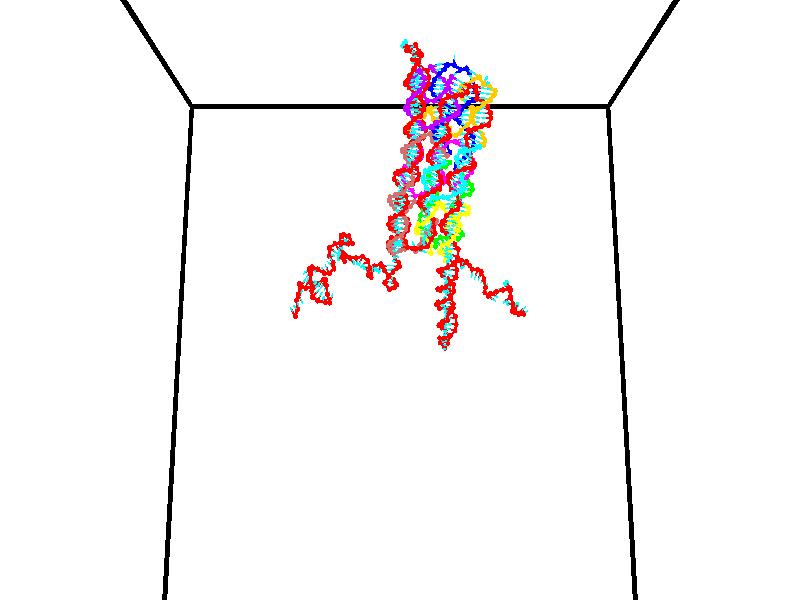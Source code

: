 // switches for output
#declare DRAW_BASES = 1; // possible values are 0, 1; only relevant for DNA ribbons
#declare DRAW_BASES_TYPE = 3; // possible values are 1, 2, 3; only relevant for DNA ribbons
#declare DRAW_FOG = 0; // set to 1 to enable fog

#include "colors.inc"

#include "transforms.inc"
background { rgb <1, 1, 1>}

#default {
   normal{
       ripples 0.25
       frequency 0.20
       turbulence 0.2
       lambda 5
   }
	finish {
		phong 0.1
		phong_size 40.
	}
}

// original window dimensions: 1024x640


// camera settings

camera {
	sky <0, 0.179814, -0.983701>
	up <0, 0.179814, -0.983701>
	right 1.6 * <1, 0, 0>
	location <35, 94.9851, 44.8844>
	look_at <35, 29.7336, 32.9568>
	direction <0, -65.2515, -11.9276>
	angle 67.0682
}


# declare cpy_camera_pos = <35, 94.9851, 44.8844>;
# if (DRAW_FOG = 1)
fog {
	fog_type 2
	up vnormalize(cpy_camera_pos)
	color rgbt<1,1,1,0.3>
	distance 1e-5
	fog_alt 3e-3
	fog_offset 56
}
# end


// LIGHTS

# declare lum = 6;
global_settings {
	ambient_light rgb lum * <0.05, 0.05, 0.05>
	max_trace_level 15
}# declare cpy_direct_light_amount = 0.25;
light_source
{	1000 * <-1, -1.16352, -0.803886>,
	rgb lum * cpy_direct_light_amount
	parallel
}

light_source
{	1000 * <1, 1.16352, 0.803886>,
	rgb lum * cpy_direct_light_amount
	parallel
}

// strand 0

// nucleotide -1

// particle -1
sphere {
	<24.471592, 35.040272, 35.306190> 0.250000
	pigment { color rgbt <1,0,0,0> }
	no_shadow
}
cylinder {
	<24.262724, 35.208946, 35.009674>,  <24.137403, 35.310150, 34.831764>, 0.100000
	pigment { color rgbt <1,0,0,0> }
	no_shadow
}
cylinder {
	<24.262724, 35.208946, 35.009674>,  <24.471592, 35.040272, 35.306190>, 0.100000
	pigment { color rgbt <1,0,0,0> }
	no_shadow
}

// particle -1
sphere {
	<24.262724, 35.208946, 35.009674> 0.100000
	pigment { color rgbt <1,0,0,0> }
	no_shadow
}
sphere {
	0, 1
	scale<0.080000,0.200000,0.300000>
	matrix <0.833346, 0.067499, -0.548614,
		-0.181306, -0.904226, -0.386656,
		-0.522170, 0.421685, -0.741296,
		24.106073, 35.335453, 34.787285>
	pigment { color rgbt <0,1,1,0> }
	no_shadow
}
cylinder {
	<24.631321, 34.739929, 34.634789>,  <24.471592, 35.040272, 35.306190>, 0.130000
	pigment { color rgbt <1,0,0,0> }
	no_shadow
}

// nucleotide -1

// particle -1
sphere {
	<24.631321, 34.739929, 34.634789> 0.250000
	pigment { color rgbt <1,0,0,0> }
	no_shadow
}
cylinder {
	<24.533278, 35.126995, 34.610981>,  <24.474451, 35.359234, 34.596699>, 0.100000
	pigment { color rgbt <1,0,0,0> }
	no_shadow
}
cylinder {
	<24.533278, 35.126995, 34.610981>,  <24.631321, 34.739929, 34.634789>, 0.100000
	pigment { color rgbt <1,0,0,0> }
	no_shadow
}

// particle -1
sphere {
	<24.533278, 35.126995, 34.610981> 0.100000
	pigment { color rgbt <1,0,0,0> }
	no_shadow
}
sphere {
	0, 1
	scale<0.080000,0.200000,0.300000>
	matrix <0.757825, 0.152946, -0.634277,
		-0.604666, -0.200571, -0.770811,
		-0.245110, 0.967667, -0.059516,
		24.459743, 35.417294, 34.593124>
	pigment { color rgbt <0,1,1,0> }
	no_shadow
}
cylinder {
	<24.543314, 34.954819, 33.938416>,  <24.631321, 34.739929, 34.634789>, 0.130000
	pigment { color rgbt <1,0,0,0> }
	no_shadow
}

// nucleotide -1

// particle -1
sphere {
	<24.543314, 34.954819, 33.938416> 0.250000
	pigment { color rgbt <1,0,0,0> }
	no_shadow
}
cylinder {
	<24.682756, 35.233124, 34.189621>,  <24.766422, 35.400105, 34.340343>, 0.100000
	pigment { color rgbt <1,0,0,0> }
	no_shadow
}
cylinder {
	<24.682756, 35.233124, 34.189621>,  <24.543314, 34.954819, 33.938416>, 0.100000
	pigment { color rgbt <1,0,0,0> }
	no_shadow
}

// particle -1
sphere {
	<24.682756, 35.233124, 34.189621> 0.100000
	pigment { color rgbt <1,0,0,0> }
	no_shadow
}
sphere {
	0, 1
	scale<0.080000,0.200000,0.300000>
	matrix <0.870008, 0.009043, -0.492955,
		-0.348657, 0.718219, -0.602162,
		0.348605, 0.695758, 0.628009,
		24.787338, 35.441853, 34.378025>
	pigment { color rgbt <0,1,1,0> }
	no_shadow
}
cylinder {
	<24.783279, 35.449505, 33.545513>,  <24.543314, 34.954819, 33.938416>, 0.130000
	pigment { color rgbt <1,0,0,0> }
	no_shadow
}

// nucleotide -1

// particle -1
sphere {
	<24.783279, 35.449505, 33.545513> 0.250000
	pigment { color rgbt <1,0,0,0> }
	no_shadow
}
cylinder {
	<24.994272, 35.476753, 33.884247>,  <25.120869, 35.493103, 34.087486>, 0.100000
	pigment { color rgbt <1,0,0,0> }
	no_shadow
}
cylinder {
	<24.994272, 35.476753, 33.884247>,  <24.783279, 35.449505, 33.545513>, 0.100000
	pigment { color rgbt <1,0,0,0> }
	no_shadow
}

// particle -1
sphere {
	<24.994272, 35.476753, 33.884247> 0.100000
	pigment { color rgbt <1,0,0,0> }
	no_shadow
}
sphere {
	0, 1
	scale<0.080000,0.200000,0.300000>
	matrix <0.819055, -0.305513, -0.485604,
		0.225638, 0.949748, -0.216946,
		0.527481, 0.068120, 0.846831,
		25.152517, 35.497189, 34.138298>
	pigment { color rgbt <0,1,1,0> }
	no_shadow
}
cylinder {
	<24.931002, 35.097378, 32.836819>,  <24.783279, 35.449505, 33.545513>, 0.130000
	pigment { color rgbt <1,0,0,0> }
	no_shadow
}

// nucleotide -1

// particle -1
sphere {
	<24.931002, 35.097378, 32.836819> 0.250000
	pigment { color rgbt <1,0,0,0> }
	no_shadow
}
cylinder {
	<25.109102, 34.937962, 32.516090>,  <25.215963, 34.842312, 32.323654>, 0.100000
	pigment { color rgbt <1,0,0,0> }
	no_shadow
}
cylinder {
	<25.109102, 34.937962, 32.516090>,  <24.931002, 35.097378, 32.836819>, 0.100000
	pigment { color rgbt <1,0,0,0> }
	no_shadow
}

// particle -1
sphere {
	<25.109102, 34.937962, 32.516090> 0.100000
	pigment { color rgbt <1,0,0,0> }
	no_shadow
}
sphere {
	0, 1
	scale<0.080000,0.200000,0.300000>
	matrix <0.894566, 0.159250, 0.417601,
		-0.038739, -0.903221, 0.427424,
		0.445253, -0.398537, -0.801822,
		25.242678, 34.818401, 32.275543>
	pigment { color rgbt <0,1,1,0> }
	no_shadow
}
cylinder {
	<24.693075, 34.474339, 32.401108>,  <24.931002, 35.097378, 32.836819>, 0.130000
	pigment { color rgbt <1,0,0,0> }
	no_shadow
}

// nucleotide -1

// particle -1
sphere {
	<24.693075, 34.474339, 32.401108> 0.250000
	pigment { color rgbt <1,0,0,0> }
	no_shadow
}
cylinder {
	<24.810368, 34.571789, 32.770901>,  <24.880743, 34.630260, 32.992775>, 0.100000
	pigment { color rgbt <1,0,0,0> }
	no_shadow
}
cylinder {
	<24.810368, 34.571789, 32.770901>,  <24.693075, 34.474339, 32.401108>, 0.100000
	pigment { color rgbt <1,0,0,0> }
	no_shadow
}

// particle -1
sphere {
	<24.810368, 34.571789, 32.770901> 0.100000
	pigment { color rgbt <1,0,0,0> }
	no_shadow
}
sphere {
	0, 1
	scale<0.080000,0.200000,0.300000>
	matrix <0.370290, -0.920452, 0.125116,
		0.881420, 0.305638, -0.360118,
		0.293231, 0.243628, 0.924479,
		24.898336, 34.644878, 33.048244>
	pigment { color rgbt <0,1,1,0> }
	no_shadow
}
cylinder {
	<25.293123, 34.068207, 32.712254>,  <24.693075, 34.474339, 32.401108>, 0.130000
	pigment { color rgbt <1,0,0,0> }
	no_shadow
}

// nucleotide -1

// particle -1
sphere {
	<25.293123, 34.068207, 32.712254> 0.250000
	pigment { color rgbt <1,0,0,0> }
	no_shadow
}
cylinder {
	<25.411104, 34.113636, 32.332760>,  <25.481892, 34.140892, 32.105064>, 0.100000
	pigment { color rgbt <1,0,0,0> }
	no_shadow
}
cylinder {
	<25.411104, 34.113636, 32.332760>,  <25.293123, 34.068207, 32.712254>, 0.100000
	pigment { color rgbt <1,0,0,0> }
	no_shadow
}

// particle -1
sphere {
	<25.411104, 34.113636, 32.332760> 0.100000
	pigment { color rgbt <1,0,0,0> }
	no_shadow
}
sphere {
	0, 1
	scale<0.080000,0.200000,0.300000>
	matrix <0.935004, 0.170309, 0.311068,
		0.196909, -0.978824, -0.055959,
		0.294950, 0.113574, -0.948739,
		25.499590, 34.147709, 32.048138>
	pigment { color rgbt <0,1,1,0> }
	no_shadow
}
cylinder {
	<25.937054, 33.509193, 32.494846>,  <25.293123, 34.068207, 32.712254>, 0.130000
	pigment { color rgbt <1,0,0,0> }
	no_shadow
}

// nucleotide -1

// particle -1
sphere {
	<25.937054, 33.509193, 32.494846> 0.250000
	pigment { color rgbt <1,0,0,0> }
	no_shadow
}
cylinder {
	<25.936691, 33.878899, 32.342140>,  <25.936474, 34.100719, 32.250519>, 0.100000
	pigment { color rgbt <1,0,0,0> }
	no_shadow
}
cylinder {
	<25.936691, 33.878899, 32.342140>,  <25.937054, 33.509193, 32.494846>, 0.100000
	pigment { color rgbt <1,0,0,0> }
	no_shadow
}

// particle -1
sphere {
	<25.936691, 33.878899, 32.342140> 0.100000
	pigment { color rgbt <1,0,0,0> }
	no_shadow
}
sphere {
	0, 1
	scale<0.080000,0.200000,0.300000>
	matrix <0.945341, 0.125276, 0.301058,
		0.326081, -0.360622, -0.873855,
		-0.000905, 0.924261, -0.381761,
		25.936420, 34.156178, 32.227612>
	pigment { color rgbt <0,1,1,0> }
	no_shadow
}
cylinder {
	<26.507612, 33.528839, 32.247124>,  <25.937054, 33.509193, 32.494846>, 0.130000
	pigment { color rgbt <1,0,0,0> }
	no_shadow
}

// nucleotide -1

// particle -1
sphere {
	<26.507612, 33.528839, 32.247124> 0.250000
	pigment { color rgbt <1,0,0,0> }
	no_shadow
}
cylinder {
	<26.405212, 33.913849, 32.282928>,  <26.343773, 34.144855, 32.304413>, 0.100000
	pigment { color rgbt <1,0,0,0> }
	no_shadow
}
cylinder {
	<26.405212, 33.913849, 32.282928>,  <26.507612, 33.528839, 32.247124>, 0.100000
	pigment { color rgbt <1,0,0,0> }
	no_shadow
}

// particle -1
sphere {
	<26.405212, 33.913849, 32.282928> 0.100000
	pigment { color rgbt <1,0,0,0> }
	no_shadow
}
sphere {
	0, 1
	scale<0.080000,0.200000,0.300000>
	matrix <0.852204, 0.181004, 0.490903,
		0.456303, 0.201957, -0.866603,
		-0.256000, 0.962523, 0.089516,
		26.328413, 34.202606, 32.309784>
	pigment { color rgbt <0,1,1,0> }
	no_shadow
}
cylinder {
	<27.073929, 33.974720, 31.953358>,  <26.507612, 33.528839, 32.247124>, 0.130000
	pigment { color rgbt <1,0,0,0> }
	no_shadow
}

// nucleotide -1

// particle -1
sphere {
	<27.073929, 33.974720, 31.953358> 0.250000
	pigment { color rgbt <1,0,0,0> }
	no_shadow
}
cylinder {
	<26.868204, 34.187527, 32.222412>,  <26.744770, 34.315212, 32.383846>, 0.100000
	pigment { color rgbt <1,0,0,0> }
	no_shadow
}
cylinder {
	<26.868204, 34.187527, 32.222412>,  <27.073929, 33.974720, 31.953358>, 0.100000
	pigment { color rgbt <1,0,0,0> }
	no_shadow
}

// particle -1
sphere {
	<26.868204, 34.187527, 32.222412> 0.100000
	pigment { color rgbt <1,0,0,0> }
	no_shadow
}
sphere {
	0, 1
	scale<0.080000,0.200000,0.300000>
	matrix <0.846910, 0.191600, 0.496017,
		0.135013, 0.824770, -0.549114,
		-0.514310, 0.532019, 0.672637,
		26.713911, 34.347134, 32.424202>
	pigment { color rgbt <0,1,1,0> }
	no_shadow
}
cylinder {
	<27.434771, 34.572235, 32.110580>,  <27.073929, 33.974720, 31.953358>, 0.130000
	pigment { color rgbt <1,0,0,0> }
	no_shadow
}

// nucleotide -1

// particle -1
sphere {
	<27.434771, 34.572235, 32.110580> 0.250000
	pigment { color rgbt <1,0,0,0> }
	no_shadow
}
cylinder {
	<27.184626, 34.482044, 32.409401>,  <27.034538, 34.427929, 32.588692>, 0.100000
	pigment { color rgbt <1,0,0,0> }
	no_shadow
}
cylinder {
	<27.184626, 34.482044, 32.409401>,  <27.434771, 34.572235, 32.110580>, 0.100000
	pigment { color rgbt <1,0,0,0> }
	no_shadow
}

// particle -1
sphere {
	<27.184626, 34.482044, 32.409401> 0.100000
	pigment { color rgbt <1,0,0,0> }
	no_shadow
}
sphere {
	0, 1
	scale<0.080000,0.200000,0.300000>
	matrix <0.774211, -0.059592, 0.630116,
		-0.097558, 0.972425, 0.211832,
		-0.625364, -0.225476, 0.747048,
		26.997017, 34.414402, 32.633514>
	pigment { color rgbt <0,1,1,0> }
	no_shadow
}
cylinder {
	<27.544039, 35.073994, 32.668194>,  <27.434771, 34.572235, 32.110580>, 0.130000
	pigment { color rgbt <1,0,0,0> }
	no_shadow
}

// nucleotide -1

// particle -1
sphere {
	<27.544039, 35.073994, 32.668194> 0.250000
	pigment { color rgbt <1,0,0,0> }
	no_shadow
}
cylinder {
	<27.431993, 34.704704, 32.773415>,  <27.364765, 34.483131, 32.836548>, 0.100000
	pigment { color rgbt <1,0,0,0> }
	no_shadow
}
cylinder {
	<27.431993, 34.704704, 32.773415>,  <27.544039, 35.073994, 32.668194>, 0.100000
	pigment { color rgbt <1,0,0,0> }
	no_shadow
}

// particle -1
sphere {
	<27.431993, 34.704704, 32.773415> 0.100000
	pigment { color rgbt <1,0,0,0> }
	no_shadow
}
sphere {
	0, 1
	scale<0.080000,0.200000,0.300000>
	matrix <0.852681, -0.113407, 0.509974,
		-0.440987, 0.367151, 0.818981,
		-0.280115, -0.923222, 0.263052,
		27.347960, 34.427738, 32.852329>
	pigment { color rgbt <0,1,1,0> }
	no_shadow
}
cylinder {
	<27.660418, 35.007343, 33.435848>,  <27.544039, 35.073994, 32.668194>, 0.130000
	pigment { color rgbt <1,0,0,0> }
	no_shadow
}

// nucleotide -1

// particle -1
sphere {
	<27.660418, 35.007343, 33.435848> 0.250000
	pigment { color rgbt <1,0,0,0> }
	no_shadow
}
cylinder {
	<27.678558, 34.627934, 33.310474>,  <27.689444, 34.400288, 33.235249>, 0.100000
	pigment { color rgbt <1,0,0,0> }
	no_shadow
}
cylinder {
	<27.678558, 34.627934, 33.310474>,  <27.660418, 35.007343, 33.435848>, 0.100000
	pigment { color rgbt <1,0,0,0> }
	no_shadow
}

// particle -1
sphere {
	<27.678558, 34.627934, 33.310474> 0.100000
	pigment { color rgbt <1,0,0,0> }
	no_shadow
}
sphere {
	0, 1
	scale<0.080000,0.200000,0.300000>
	matrix <0.873732, -0.114440, 0.472754,
		-0.484289, -0.295298, 0.823567,
		0.045354, -0.948527, -0.313433,
		27.692165, 34.343376, 33.216446>
	pigment { color rgbt <0,1,1,0> }
	no_shadow
}
cylinder {
	<27.831856, 34.460983, 34.051548>,  <27.660418, 35.007343, 33.435848>, 0.130000
	pigment { color rgbt <1,0,0,0> }
	no_shadow
}

// nucleotide -1

// particle -1
sphere {
	<27.831856, 34.460983, 34.051548> 0.250000
	pigment { color rgbt <1,0,0,0> }
	no_shadow
}
cylinder {
	<27.955502, 34.348721, 33.688080>,  <28.029690, 34.281364, 33.469997>, 0.100000
	pigment { color rgbt <1,0,0,0> }
	no_shadow
}
cylinder {
	<27.955502, 34.348721, 33.688080>,  <27.831856, 34.460983, 34.051548>, 0.100000
	pigment { color rgbt <1,0,0,0> }
	no_shadow
}

// particle -1
sphere {
	<27.955502, 34.348721, 33.688080> 0.100000
	pigment { color rgbt <1,0,0,0> }
	no_shadow
}
sphere {
	0, 1
	scale<0.080000,0.200000,0.300000>
	matrix <0.898956, -0.225584, 0.375487,
		-0.310363, -0.932923, 0.182565,
		0.309116, -0.280656, -0.908669,
		28.048237, 34.264523, 33.415478>
	pigment { color rgbt <0,1,1,0> }
	no_shadow
}
cylinder {
	<27.328480, 33.921432, 33.893997>,  <27.831856, 34.460983, 34.051548>, 0.130000
	pigment { color rgbt <1,0,0,0> }
	no_shadow
}

// nucleotide -1

// particle -1
sphere {
	<27.328480, 33.921432, 33.893997> 0.250000
	pigment { color rgbt <1,0,0,0> }
	no_shadow
}
cylinder {
	<27.264589, 34.301563, 33.787136>,  <27.226255, 34.529640, 33.723019>, 0.100000
	pigment { color rgbt <1,0,0,0> }
	no_shadow
}
cylinder {
	<27.264589, 34.301563, 33.787136>,  <27.328480, 33.921432, 33.893997>, 0.100000
	pigment { color rgbt <1,0,0,0> }
	no_shadow
}

// particle -1
sphere {
	<27.264589, 34.301563, 33.787136> 0.100000
	pigment { color rgbt <1,0,0,0> }
	no_shadow
}
sphere {
	0, 1
	scale<0.080000,0.200000,0.300000>
	matrix <-0.598397, -0.308446, -0.739447,
		-0.785117, 0.041756, 0.617938,
		-0.159725, 0.950325, -0.267153,
		27.216671, 34.586662, 33.706989>
	pigment { color rgbt <0,1,1,0> }
	no_shadow
}
cylinder {
	<26.564711, 34.174755, 33.828762>,  <27.328480, 33.921432, 33.893997>, 0.130000
	pigment { color rgbt <1,0,0,0> }
	no_shadow
}

// nucleotide -1

// particle -1
sphere {
	<26.564711, 34.174755, 33.828762> 0.250000
	pigment { color rgbt <1,0,0,0> }
	no_shadow
}
cylinder {
	<26.769667, 34.391914, 33.562614>,  <26.892641, 34.522209, 33.402927>, 0.100000
	pigment { color rgbt <1,0,0,0> }
	no_shadow
}
cylinder {
	<26.769667, 34.391914, 33.562614>,  <26.564711, 34.174755, 33.828762>, 0.100000
	pigment { color rgbt <1,0,0,0> }
	no_shadow
}

// particle -1
sphere {
	<26.769667, 34.391914, 33.562614> 0.100000
	pigment { color rgbt <1,0,0,0> }
	no_shadow
}
sphere {
	0, 1
	scale<0.080000,0.200000,0.300000>
	matrix <-0.768797, -0.055228, -0.637104,
		-0.382632, 0.837978, 0.389083,
		0.512391, 0.542903, -0.665366,
		26.923384, 34.554787, 33.363003>
	pigment { color rgbt <0,1,1,0> }
	no_shadow
}
cylinder {
	<26.118952, 34.703529, 33.609123>,  <26.564711, 34.174755, 33.828762>, 0.130000
	pigment { color rgbt <1,0,0,0> }
	no_shadow
}

// nucleotide -1

// particle -1
sphere {
	<26.118952, 34.703529, 33.609123> 0.250000
	pigment { color rgbt <1,0,0,0> }
	no_shadow
}
cylinder {
	<26.382866, 34.630283, 33.317600>,  <26.541214, 34.586334, 33.142689>, 0.100000
	pigment { color rgbt <1,0,0,0> }
	no_shadow
}
cylinder {
	<26.382866, 34.630283, 33.317600>,  <26.118952, 34.703529, 33.609123>, 0.100000
	pigment { color rgbt <1,0,0,0> }
	no_shadow
}

// particle -1
sphere {
	<26.382866, 34.630283, 33.317600> 0.100000
	pigment { color rgbt <1,0,0,0> }
	no_shadow
}
sphere {
	0, 1
	scale<0.080000,0.200000,0.300000>
	matrix <-0.732794, 0.058016, -0.677973,
		0.166430, 0.981378, -0.095909,
		0.659783, -0.183117, -0.728803,
		26.580801, 34.575348, 33.098961>
	pigment { color rgbt <0,1,1,0> }
	no_shadow
}
cylinder {
	<26.102325, 35.177715, 33.198215>,  <26.118952, 34.703529, 33.609123>, 0.130000
	pigment { color rgbt <1,0,0,0> }
	no_shadow
}

// nucleotide -1

// particle -1
sphere {
	<26.102325, 35.177715, 33.198215> 0.250000
	pigment { color rgbt <1,0,0,0> }
	no_shadow
}
cylinder {
	<26.286987, 34.922554, 32.951656>,  <26.397783, 34.769455, 32.803719>, 0.100000
	pigment { color rgbt <1,0,0,0> }
	no_shadow
}
cylinder {
	<26.286987, 34.922554, 32.951656>,  <26.102325, 35.177715, 33.198215>, 0.100000
	pigment { color rgbt <1,0,0,0> }
	no_shadow
}

// particle -1
sphere {
	<26.286987, 34.922554, 32.951656> 0.100000
	pigment { color rgbt <1,0,0,0> }
	no_shadow
}
sphere {
	0, 1
	scale<0.080000,0.200000,0.300000>
	matrix <-0.722482, 0.132785, -0.678519,
		0.514681, 0.758579, -0.399576,
		0.461653, -0.637907, -0.616402,
		26.425484, 34.731182, 32.766735>
	pigment { color rgbt <0,1,1,0> }
	no_shadow
}
cylinder {
	<25.970806, 35.446476, 32.491871>,  <26.102325, 35.177715, 33.198215>, 0.130000
	pigment { color rgbt <1,0,0,0> }
	no_shadow
}

// nucleotide -1

// particle -1
sphere {
	<25.970806, 35.446476, 32.491871> 0.250000
	pigment { color rgbt <1,0,0,0> }
	no_shadow
}
cylinder {
	<26.093391, 35.075447, 32.406368>,  <26.166943, 34.852829, 32.355068>, 0.100000
	pigment { color rgbt <1,0,0,0> }
	no_shadow
}
cylinder {
	<26.093391, 35.075447, 32.406368>,  <25.970806, 35.446476, 32.491871>, 0.100000
	pigment { color rgbt <1,0,0,0> }
	no_shadow
}

// particle -1
sphere {
	<26.093391, 35.075447, 32.406368> 0.100000
	pigment { color rgbt <1,0,0,0> }
	no_shadow
}
sphere {
	0, 1
	scale<0.080000,0.200000,0.300000>
	matrix <-0.631393, -0.030038, -0.774881,
		0.712336, 0.372438, -0.594867,
		0.306464, -0.927571, -0.213758,
		26.185331, 34.797176, 32.342239>
	pigment { color rgbt <0,1,1,0> }
	no_shadow
}
cylinder {
	<25.958830, 35.384949, 31.751249>,  <25.970806, 35.446476, 32.491871>, 0.130000
	pigment { color rgbt <1,0,0,0> }
	no_shadow
}

// nucleotide -1

// particle -1
sphere {
	<25.958830, 35.384949, 31.751249> 0.250000
	pigment { color rgbt <1,0,0,0> }
	no_shadow
}
cylinder {
	<25.927252, 35.020794, 31.913713>,  <25.908306, 34.802299, 32.011192>, 0.100000
	pigment { color rgbt <1,0,0,0> }
	no_shadow
}
cylinder {
	<25.927252, 35.020794, 31.913713>,  <25.958830, 35.384949, 31.751249>, 0.100000
	pigment { color rgbt <1,0,0,0> }
	no_shadow
}

// particle -1
sphere {
	<25.927252, 35.020794, 31.913713> 0.100000
	pigment { color rgbt <1,0,0,0> }
	no_shadow
}
sphere {
	0, 1
	scale<0.080000,0.200000,0.300000>
	matrix <-0.742262, -0.218290, -0.633558,
		0.665443, -0.351491, -0.658513,
		-0.078943, -0.910387, 0.406158,
		25.903568, 34.747677, 32.035561>
	pigment { color rgbt <0,1,1,0> }
	no_shadow
}
cylinder {
	<26.040422, 34.737934, 31.159611>,  <25.958830, 35.384949, 31.751249>, 0.130000
	pigment { color rgbt <1,0,0,0> }
	no_shadow
}

// nucleotide -1

// particle -1
sphere {
	<26.040422, 34.737934, 31.159611> 0.250000
	pigment { color rgbt <1,0,0,0> }
	no_shadow
}
cylinder {
	<25.787354, 34.710327, 31.468145>,  <25.635511, 34.693764, 31.653267>, 0.100000
	pigment { color rgbt <1,0,0,0> }
	no_shadow
}
cylinder {
	<25.787354, 34.710327, 31.468145>,  <26.040422, 34.737934, 31.159611>, 0.100000
	pigment { color rgbt <1,0,0,0> }
	no_shadow
}

// particle -1
sphere {
	<25.787354, 34.710327, 31.468145> 0.100000
	pigment { color rgbt <1,0,0,0> }
	no_shadow
}
sphere {
	0, 1
	scale<0.080000,0.200000,0.300000>
	matrix <-0.771179, -0.034859, -0.635663,
		0.070759, -0.997006, -0.031169,
		-0.632674, -0.069016, 0.771338,
		25.597551, 34.689621, 31.699547>
	pigment { color rgbt <0,1,1,0> }
	no_shadow
}
cylinder {
	<25.635363, 34.214302, 31.080940>,  <26.040422, 34.737934, 31.159611>, 0.130000
	pigment { color rgbt <1,0,0,0> }
	no_shadow
}

// nucleotide -1

// particle -1
sphere {
	<25.635363, 34.214302, 31.080940> 0.250000
	pigment { color rgbt <1,0,0,0> }
	no_shadow
}
cylinder {
	<25.433981, 34.479118, 31.303017>,  <25.313152, 34.638008, 31.436262>, 0.100000
	pigment { color rgbt <1,0,0,0> }
	no_shadow
}
cylinder {
	<25.433981, 34.479118, 31.303017>,  <25.635363, 34.214302, 31.080940>, 0.100000
	pigment { color rgbt <1,0,0,0> }
	no_shadow
}

// particle -1
sphere {
	<25.433981, 34.479118, 31.303017> 0.100000
	pigment { color rgbt <1,0,0,0> }
	no_shadow
}
sphere {
	0, 1
	scale<0.080000,0.200000,0.300000>
	matrix <-0.718071, 0.036765, -0.694998,
		-0.480529, -0.748566, 0.456883,
		-0.503455, 0.662041, 0.555190,
		25.282944, 34.677731, 31.469574>
	pigment { color rgbt <0,1,1,0> }
	no_shadow
}
cylinder {
	<25.831469, 33.635872, 30.739664>,  <25.635363, 34.214302, 31.080940>, 0.130000
	pigment { color rgbt <1,0,0,0> }
	no_shadow
}

// nucleotide -1

// particle -1
sphere {
	<25.831469, 33.635872, 30.739664> 0.250000
	pigment { color rgbt <1,0,0,0> }
	no_shadow
}
cylinder {
	<25.953251, 33.274090, 30.859180>,  <26.026320, 33.057022, 30.930889>, 0.100000
	pigment { color rgbt <1,0,0,0> }
	no_shadow
}
cylinder {
	<25.953251, 33.274090, 30.859180>,  <25.831469, 33.635872, 30.739664>, 0.100000
	pigment { color rgbt <1,0,0,0> }
	no_shadow
}

// particle -1
sphere {
	<25.953251, 33.274090, 30.859180> 0.100000
	pigment { color rgbt <1,0,0,0> }
	no_shadow
}
sphere {
	0, 1
	scale<0.080000,0.200000,0.300000>
	matrix <0.889074, 0.157260, -0.429902,
		0.341838, 0.396533, 0.852003,
		0.304456, -0.904451, 0.298790,
		26.044588, 33.002754, 30.948818>
	pigment { color rgbt <0,1,1,0> }
	no_shadow
}
cylinder {
	<26.447474, 33.761353, 30.988024>,  <25.831469, 33.635872, 30.739664>, 0.130000
	pigment { color rgbt <1,0,0,0> }
	no_shadow
}

// nucleotide -1

// particle -1
sphere {
	<26.447474, 33.761353, 30.988024> 0.250000
	pigment { color rgbt <1,0,0,0> }
	no_shadow
}
cylinder {
	<26.447805, 33.363979, 30.942247>,  <26.448004, 33.125557, 30.914782>, 0.100000
	pigment { color rgbt <1,0,0,0> }
	no_shadow
}
cylinder {
	<26.447805, 33.363979, 30.942247>,  <26.447474, 33.761353, 30.988024>, 0.100000
	pigment { color rgbt <1,0,0,0> }
	no_shadow
}

// particle -1
sphere {
	<26.447805, 33.363979, 30.942247> 0.100000
	pigment { color rgbt <1,0,0,0> }
	no_shadow
}
sphere {
	0, 1
	scale<0.080000,0.200000,0.300000>
	matrix <0.961292, 0.032324, -0.273627,
		0.275528, -0.109783, 0.955003,
		0.000830, -0.993430, -0.114440,
		26.448053, 33.065948, 30.907915>
	pigment { color rgbt <0,1,1,0> }
	no_shadow
}
cylinder {
	<27.102423, 33.516243, 31.277002>,  <26.447474, 33.761353, 30.988024>, 0.130000
	pigment { color rgbt <1,0,0,0> }
	no_shadow
}

// nucleotide -1

// particle -1
sphere {
	<27.102423, 33.516243, 31.277002> 0.250000
	pigment { color rgbt <1,0,0,0> }
	no_shadow
}
cylinder {
	<26.958378, 33.258316, 31.007330>,  <26.871950, 33.103558, 30.845526>, 0.100000
	pigment { color rgbt <1,0,0,0> }
	no_shadow
}
cylinder {
	<26.958378, 33.258316, 31.007330>,  <27.102423, 33.516243, 31.277002>, 0.100000
	pigment { color rgbt <1,0,0,0> }
	no_shadow
}

// particle -1
sphere {
	<26.958378, 33.258316, 31.007330> 0.100000
	pigment { color rgbt <1,0,0,0> }
	no_shadow
}
sphere {
	0, 1
	scale<0.080000,0.200000,0.300000>
	matrix <0.834324, 0.100727, -0.541994,
		0.417398, -0.757666, 0.501717,
		-0.360114, -0.644822, -0.674183,
		26.850344, 33.064869, 30.805075>
	pigment { color rgbt <0,1,1,0> }
	no_shadow
}
cylinder {
	<27.558113, 32.924892, 31.184431>,  <27.102423, 33.516243, 31.277002>, 0.130000
	pigment { color rgbt <1,0,0,0> }
	no_shadow
}

// nucleotide -1

// particle -1
sphere {
	<27.558113, 32.924892, 31.184431> 0.250000
	pigment { color rgbt <1,0,0,0> }
	no_shadow
}
cylinder {
	<27.361609, 32.958027, 30.837606>,  <27.243706, 32.977909, 30.629511>, 0.100000
	pigment { color rgbt <1,0,0,0> }
	no_shadow
}
cylinder {
	<27.361609, 32.958027, 30.837606>,  <27.558113, 32.924892, 31.184431>, 0.100000
	pigment { color rgbt <1,0,0,0> }
	no_shadow
}

// particle -1
sphere {
	<27.361609, 32.958027, 30.837606> 0.100000
	pigment { color rgbt <1,0,0,0> }
	no_shadow
}
sphere {
	0, 1
	scale<0.080000,0.200000,0.300000>
	matrix <0.870310, 0.086644, -0.484823,
		0.034963, -0.992789, -0.114661,
		-0.491262, 0.082840, -0.867064,
		27.214230, 32.982880, 30.577488>
	pigment { color rgbt <0,1,1,0> }
	no_shadow
}
cylinder {
	<28.020443, 32.597473, 30.676390>,  <27.558113, 32.924892, 31.184431>, 0.130000
	pigment { color rgbt <1,0,0,0> }
	no_shadow
}

// nucleotide -1

// particle -1
sphere {
	<28.020443, 32.597473, 30.676390> 0.250000
	pigment { color rgbt <1,0,0,0> }
	no_shadow
}
cylinder {
	<27.754772, 32.798241, 30.454779>,  <27.595369, 32.918701, 30.321812>, 0.100000
	pigment { color rgbt <1,0,0,0> }
	no_shadow
}
cylinder {
	<27.754772, 32.798241, 30.454779>,  <28.020443, 32.597473, 30.676390>, 0.100000
	pigment { color rgbt <1,0,0,0> }
	no_shadow
}

// particle -1
sphere {
	<27.754772, 32.798241, 30.454779> 0.100000
	pigment { color rgbt <1,0,0,0> }
	no_shadow
}
sphere {
	0, 1
	scale<0.080000,0.200000,0.300000>
	matrix <0.685079, 0.112011, -0.719806,
		-0.299227, -0.857631, -0.418249,
		-0.664177, 0.501919, -0.554028,
		27.555519, 32.948814, 30.288570>
	pigment { color rgbt <0,1,1,0> }
	no_shadow
}
cylinder {
	<27.866711, 32.218704, 30.016920>,  <28.020443, 32.597473, 30.676390>, 0.130000
	pigment { color rgbt <1,0,0,0> }
	no_shadow
}

// nucleotide -1

// particle -1
sphere {
	<27.866711, 32.218704, 30.016920> 0.250000
	pigment { color rgbt <1,0,0,0> }
	no_shadow
}
cylinder {
	<27.757687, 32.595665, 29.939367>,  <27.692272, 32.821842, 29.892836>, 0.100000
	pigment { color rgbt <1,0,0,0> }
	no_shadow
}
cylinder {
	<27.757687, 32.595665, 29.939367>,  <27.866711, 32.218704, 30.016920>, 0.100000
	pigment { color rgbt <1,0,0,0> }
	no_shadow
}

// particle -1
sphere {
	<27.757687, 32.595665, 29.939367> 0.100000
	pigment { color rgbt <1,0,0,0> }
	no_shadow
}
sphere {
	0, 1
	scale<0.080000,0.200000,0.300000>
	matrix <0.573171, -0.002809, -0.819431,
		-0.772778, -0.334471, -0.539392,
		-0.272561, 0.942402, -0.193880,
		27.675919, 32.878387, 29.881203>
	pigment { color rgbt <0,1,1,0> }
	no_shadow
}
cylinder {
	<27.438189, 32.235645, 29.421986>,  <27.866711, 32.218704, 30.016920>, 0.130000
	pigment { color rgbt <1,0,0,0> }
	no_shadow
}

// nucleotide -1

// particle -1
sphere {
	<27.438189, 32.235645, 29.421986> 0.250000
	pigment { color rgbt <1,0,0,0> }
	no_shadow
}
cylinder {
	<27.698452, 32.535282, 29.471796>,  <27.854610, 32.715065, 29.501682>, 0.100000
	pigment { color rgbt <1,0,0,0> }
	no_shadow
}
cylinder {
	<27.698452, 32.535282, 29.471796>,  <27.438189, 32.235645, 29.421986>, 0.100000
	pigment { color rgbt <1,0,0,0> }
	no_shadow
}

// particle -1
sphere {
	<27.698452, 32.535282, 29.471796> 0.100000
	pigment { color rgbt <1,0,0,0> }
	no_shadow
}
sphere {
	0, 1
	scale<0.080000,0.200000,0.300000>
	matrix <0.438533, -0.236790, -0.866960,
		-0.619946, 0.618702, -0.482571,
		0.650657, 0.749092, 0.124525,
		27.893650, 32.760010, 29.509153>
	pigment { color rgbt <0,1,1,0> }
	no_shadow
}
cylinder {
	<27.494970, 32.714748, 28.815815>,  <27.438189, 32.235645, 29.421986>, 0.130000
	pigment { color rgbt <1,0,0,0> }
	no_shadow
}

// nucleotide -1

// particle -1
sphere {
	<27.494970, 32.714748, 28.815815> 0.250000
	pigment { color rgbt <1,0,0,0> }
	no_shadow
}
cylinder {
	<27.841738, 32.660828, 29.007767>,  <28.049797, 32.628475, 29.122938>, 0.100000
	pigment { color rgbt <1,0,0,0> }
	no_shadow
}
cylinder {
	<27.841738, 32.660828, 29.007767>,  <27.494970, 32.714748, 28.815815>, 0.100000
	pigment { color rgbt <1,0,0,0> }
	no_shadow
}

// particle -1
sphere {
	<27.841738, 32.660828, 29.007767> 0.100000
	pigment { color rgbt <1,0,0,0> }
	no_shadow
}
sphere {
	0, 1
	scale<0.080000,0.200000,0.300000>
	matrix <0.463481, -0.136256, -0.875569,
		0.183412, 0.981460, -0.055646,
		0.866917, -0.134799, 0.479878,
		28.101812, 32.620388, 29.151730>
	pigment { color rgbt <0,1,1,0> }
	no_shadow
}
cylinder {
	<28.125248, 33.126389, 28.533821>,  <27.494970, 32.714748, 28.815815>, 0.130000
	pigment { color rgbt <1,0,0,0> }
	no_shadow
}

// nucleotide -1

// particle -1
sphere {
	<28.125248, 33.126389, 28.533821> 0.250000
	pigment { color rgbt <1,0,0,0> }
	no_shadow
}
cylinder {
	<28.321745, 32.865582, 28.764835>,  <28.439644, 32.709095, 28.903444>, 0.100000
	pigment { color rgbt <1,0,0,0> }
	no_shadow
}
cylinder {
	<28.321745, 32.865582, 28.764835>,  <28.125248, 33.126389, 28.533821>, 0.100000
	pigment { color rgbt <1,0,0,0> }
	no_shadow
}

// particle -1
sphere {
	<28.321745, 32.865582, 28.764835> 0.100000
	pigment { color rgbt <1,0,0,0> }
	no_shadow
}
sphere {
	0, 1
	scale<0.080000,0.200000,0.300000>
	matrix <0.733420, -0.048047, -0.678076,
		0.469869, 0.756677, 0.454602,
		0.491242, -0.652021, 0.577538,
		28.469118, 32.669975, 28.938097>
	pigment { color rgbt <0,1,1,0> }
	no_shadow
}
cylinder {
	<28.856659, 33.331032, 28.535574>,  <28.125248, 33.126389, 28.533821>, 0.130000
	pigment { color rgbt <1,0,0,0> }
	no_shadow
}

// nucleotide -1

// particle -1
sphere {
	<28.856659, 33.331032, 28.535574> 0.250000
	pigment { color rgbt <1,0,0,0> }
	no_shadow
}
cylinder {
	<28.833826, 32.938225, 28.607552>,  <28.820126, 32.702541, 28.650738>, 0.100000
	pigment { color rgbt <1,0,0,0> }
	no_shadow
}
cylinder {
	<28.833826, 32.938225, 28.607552>,  <28.856659, 33.331032, 28.535574>, 0.100000
	pigment { color rgbt <1,0,0,0> }
	no_shadow
}

// particle -1
sphere {
	<28.833826, 32.938225, 28.607552> 0.100000
	pigment { color rgbt <1,0,0,0> }
	no_shadow
}
sphere {
	0, 1
	scale<0.080000,0.200000,0.300000>
	matrix <0.721749, -0.165121, -0.672171,
		0.689797, 0.091503, 0.718197,
		-0.057084, -0.982019, 0.179942,
		28.816700, 32.643620, 28.661533>
	pigment { color rgbt <0,1,1,0> }
	no_shadow
}
cylinder {
	<29.532764, 33.096916, 28.539394>,  <28.856659, 33.331032, 28.535574>, 0.130000
	pigment { color rgbt <1,0,0,0> }
	no_shadow
}

// nucleotide -1

// particle -1
sphere {
	<29.532764, 33.096916, 28.539394> 0.250000
	pigment { color rgbt <1,0,0,0> }
	no_shadow
}
cylinder {
	<29.310051, 32.771481, 28.472389>,  <29.176424, 32.576218, 28.432186>, 0.100000
	pigment { color rgbt <1,0,0,0> }
	no_shadow
}
cylinder {
	<29.310051, 32.771481, 28.472389>,  <29.532764, 33.096916, 28.539394>, 0.100000
	pigment { color rgbt <1,0,0,0> }
	no_shadow
}

// particle -1
sphere {
	<29.310051, 32.771481, 28.472389> 0.100000
	pigment { color rgbt <1,0,0,0> }
	no_shadow
}
sphere {
	0, 1
	scale<0.080000,0.200000,0.300000>
	matrix <0.513810, -0.178871, -0.839050,
		0.652681, -0.553238, 0.517624,
		-0.556783, -0.813592, -0.167514,
		29.143017, 32.527405, 28.422134>
	pigment { color rgbt <0,1,1,0> }
	no_shadow
}
cylinder {
	<29.936361, 32.501434, 28.360449>,  <29.532764, 33.096916, 28.539394>, 0.130000
	pigment { color rgbt <1,0,0,0> }
	no_shadow
}

// nucleotide -1

// particle -1
sphere {
	<29.936361, 32.501434, 28.360449> 0.250000
	pigment { color rgbt <1,0,0,0> }
	no_shadow
}
cylinder {
	<29.578386, 32.432949, 28.195633>,  <29.363602, 32.391857, 28.096745>, 0.100000
	pigment { color rgbt <1,0,0,0> }
	no_shadow
}
cylinder {
	<29.578386, 32.432949, 28.195633>,  <29.936361, 32.501434, 28.360449>, 0.100000
	pigment { color rgbt <1,0,0,0> }
	no_shadow
}

// particle -1
sphere {
	<29.578386, 32.432949, 28.195633> 0.100000
	pigment { color rgbt <1,0,0,0> }
	no_shadow
}
sphere {
	0, 1
	scale<0.080000,0.200000,0.300000>
	matrix <0.437399, -0.154192, -0.885950,
		0.088153, -0.973094, 0.212880,
		-0.894936, -0.171212, -0.412038,
		29.309906, 32.381584, 28.072021>
	pigment { color rgbt <0,1,1,0> }
	no_shadow
}
cylinder {
	<29.566248, 32.873360, 27.763937>,  <29.936361, 32.501434, 28.360449>, 0.130000
	pigment { color rgbt <1,0,0,0> }
	no_shadow
}

// nucleotide -1

// particle -1
sphere {
	<29.566248, 32.873360, 27.763937> 0.250000
	pigment { color rgbt <1,0,0,0> }
	no_shadow
}
cylinder {
	<29.581665, 32.510960, 27.595331>,  <29.590916, 32.293518, 27.494167>, 0.100000
	pigment { color rgbt <1,0,0,0> }
	no_shadow
}
cylinder {
	<29.581665, 32.510960, 27.595331>,  <29.566248, 32.873360, 27.763937>, 0.100000
	pigment { color rgbt <1,0,0,0> }
	no_shadow
}

// particle -1
sphere {
	<29.581665, 32.510960, 27.595331> 0.100000
	pigment { color rgbt <1,0,0,0> }
	no_shadow
}
sphere {
	0, 1
	scale<0.080000,0.200000,0.300000>
	matrix <-0.641541, -0.345847, 0.684700,
		-0.766120, 0.244031, -0.594567,
		0.038541, -0.906001, -0.421516,
		29.593227, 32.239159, 27.468876>
	pigment { color rgbt <0,1,1,0> }
	no_shadow
}
cylinder {
	<28.943693, 32.575653, 27.547878>,  <29.566248, 32.873360, 27.763937>, 0.130000
	pigment { color rgbt <1,0,0,0> }
	no_shadow
}

// nucleotide -1

// particle -1
sphere {
	<28.943693, 32.575653, 27.547878> 0.250000
	pigment { color rgbt <1,0,0,0> }
	no_shadow
}
cylinder {
	<29.196884, 32.292591, 27.673464>,  <29.348799, 32.122753, 27.748816>, 0.100000
	pigment { color rgbt <1,0,0,0> }
	no_shadow
}
cylinder {
	<29.196884, 32.292591, 27.673464>,  <28.943693, 32.575653, 27.547878>, 0.100000
	pigment { color rgbt <1,0,0,0> }
	no_shadow
}

// particle -1
sphere {
	<29.196884, 32.292591, 27.673464> 0.100000
	pigment { color rgbt <1,0,0,0> }
	no_shadow
}
sphere {
	0, 1
	scale<0.080000,0.200000,0.300000>
	matrix <-0.613862, -0.211673, 0.760505,
		-0.471715, -0.674110, -0.568384,
		0.632976, -0.707651, 0.313962,
		29.386778, 32.080296, 27.767653>
	pigment { color rgbt <0,1,1,0> }
	no_shadow
}
cylinder {
	<28.616558, 31.968031, 27.455223>,  <28.943693, 32.575653, 27.547878>, 0.130000
	pigment { color rgbt <1,0,0,0> }
	no_shadow
}

// nucleotide -1

// particle -1
sphere {
	<28.616558, 31.968031, 27.455223> 0.250000
	pigment { color rgbt <1,0,0,0> }
	no_shadow
}
cylinder {
	<28.871956, 31.976332, 27.762962>,  <29.025194, 31.981312, 27.947605>, 0.100000
	pigment { color rgbt <1,0,0,0> }
	no_shadow
}
cylinder {
	<28.871956, 31.976332, 27.762962>,  <28.616558, 31.968031, 27.455223>, 0.100000
	pigment { color rgbt <1,0,0,0> }
	no_shadow
}

// particle -1
sphere {
	<28.871956, 31.976332, 27.762962> 0.100000
	pigment { color rgbt <1,0,0,0> }
	no_shadow
}
sphere {
	0, 1
	scale<0.080000,0.200000,0.300000>
	matrix <-0.766437, -0.073795, 0.638066,
		0.070014, -0.997058, -0.031213,
		0.638492, 0.020751, 0.769349,
		29.063503, 31.982557, 27.993767>
	pigment { color rgbt <0,1,1,0> }
	no_shadow
}
cylinder {
	<28.473415, 31.537159, 28.035273>,  <28.616558, 31.968031, 27.455223>, 0.130000
	pigment { color rgbt <1,0,0,0> }
	no_shadow
}

// nucleotide -1

// particle -1
sphere {
	<28.473415, 31.537159, 28.035273> 0.250000
	pigment { color rgbt <1,0,0,0> }
	no_shadow
}
cylinder {
	<28.712940, 31.815908, 28.193153>,  <28.856655, 31.983158, 28.287882>, 0.100000
	pigment { color rgbt <1,0,0,0> }
	no_shadow
}
cylinder {
	<28.712940, 31.815908, 28.193153>,  <28.473415, 31.537159, 28.035273>, 0.100000
	pigment { color rgbt <1,0,0,0> }
	no_shadow
}

// particle -1
sphere {
	<28.712940, 31.815908, 28.193153> 0.100000
	pigment { color rgbt <1,0,0,0> }
	no_shadow
}
sphere {
	0, 1
	scale<0.080000,0.200000,0.300000>
	matrix <-0.730689, 0.273603, 0.625488,
		0.327894, -0.662955, 0.673035,
		0.598814, 0.696873, 0.394701,
		28.892584, 32.024971, 28.311563>
	pigment { color rgbt <0,1,1,0> }
	no_shadow
}
cylinder {
	<28.593836, 31.387156, 28.766428>,  <28.473415, 31.537159, 28.035273>, 0.130000
	pigment { color rgbt <1,0,0,0> }
	no_shadow
}

// nucleotide -1

// particle -1
sphere {
	<28.593836, 31.387156, 28.766428> 0.250000
	pigment { color rgbt <1,0,0,0> }
	no_shadow
}
cylinder {
	<28.634584, 31.782463, 28.720907>,  <28.659033, 32.019646, 28.693594>, 0.100000
	pigment { color rgbt <1,0,0,0> }
	no_shadow
}
cylinder {
	<28.634584, 31.782463, 28.720907>,  <28.593836, 31.387156, 28.766428>, 0.100000
	pigment { color rgbt <1,0,0,0> }
	no_shadow
}

// particle -1
sphere {
	<28.634584, 31.782463, 28.720907> 0.100000
	pigment { color rgbt <1,0,0,0> }
	no_shadow
}
sphere {
	0, 1
	scale<0.080000,0.200000,0.300000>
	matrix <-0.401456, 0.145510, 0.904245,
		0.910195, -0.046430, 0.411569,
		0.101872, 0.988267, -0.113803,
		28.665146, 32.078941, 28.686766>
	pigment { color rgbt <0,1,1,0> }
	no_shadow
}
cylinder {
	<28.974684, 31.646900, 29.396385>,  <28.593836, 31.387156, 28.766428>, 0.130000
	pigment { color rgbt <1,0,0,0> }
	no_shadow
}

// nucleotide -1

// particle -1
sphere {
	<28.974684, 31.646900, 29.396385> 0.250000
	pigment { color rgbt <1,0,0,0> }
	no_shadow
}
cylinder {
	<28.732708, 31.918793, 29.230488>,  <28.587523, 32.081928, 29.130949>, 0.100000
	pigment { color rgbt <1,0,0,0> }
	no_shadow
}
cylinder {
	<28.732708, 31.918793, 29.230488>,  <28.974684, 31.646900, 29.396385>, 0.100000
	pigment { color rgbt <1,0,0,0> }
	no_shadow
}

// particle -1
sphere {
	<28.732708, 31.918793, 29.230488> 0.100000
	pigment { color rgbt <1,0,0,0> }
	no_shadow
}
sphere {
	0, 1
	scale<0.080000,0.200000,0.300000>
	matrix <-0.198719, 0.375500, 0.905268,
		0.771077, 0.630049, -0.092079,
		-0.604939, 0.679733, -0.414742,
		28.551226, 32.122711, 29.106066>
	pigment { color rgbt <0,1,1,0> }
	no_shadow
}
cylinder {
	<29.083721, 32.100723, 29.896004>,  <28.974684, 31.646900, 29.396385>, 0.130000
	pigment { color rgbt <1,0,0,0> }
	no_shadow
}

// nucleotide -1

// particle -1
sphere {
	<29.083721, 32.100723, 29.896004> 0.250000
	pigment { color rgbt <1,0,0,0> }
	no_shadow
}
cylinder {
	<28.796350, 32.250095, 29.661257>,  <28.623928, 32.339718, 29.520409>, 0.100000
	pigment { color rgbt <1,0,0,0> }
	no_shadow
}
cylinder {
	<28.796350, 32.250095, 29.661257>,  <29.083721, 32.100723, 29.896004>, 0.100000
	pigment { color rgbt <1,0,0,0> }
	no_shadow
}

// particle -1
sphere {
	<28.796350, 32.250095, 29.661257> 0.100000
	pigment { color rgbt <1,0,0,0> }
	no_shadow
}
sphere {
	0, 1
	scale<0.080000,0.200000,0.300000>
	matrix <-0.161492, 0.731085, 0.662899,
		0.676598, 0.571018, -0.464924,
		-0.718426, 0.373434, -0.586865,
		28.580822, 32.362125, 29.485197>
	pigment { color rgbt <0,1,1,0> }
	no_shadow
}
cylinder {
	<29.265835, 32.800369, 29.552786>,  <29.083721, 32.100723, 29.896004>, 0.130000
	pigment { color rgbt <1,0,0,0> }
	no_shadow
}

// nucleotide -1

// particle -1
sphere {
	<29.265835, 32.800369, 29.552786> 0.250000
	pigment { color rgbt <1,0,0,0> }
	no_shadow
}
cylinder {
	<28.870388, 32.763500, 29.600344>,  <28.633120, 32.741379, 29.628878>, 0.100000
	pigment { color rgbt <1,0,0,0> }
	no_shadow
}
cylinder {
	<28.870388, 32.763500, 29.600344>,  <29.265835, 32.800369, 29.552786>, 0.100000
	pigment { color rgbt <1,0,0,0> }
	no_shadow
}

// particle -1
sphere {
	<28.870388, 32.763500, 29.600344> 0.100000
	pigment { color rgbt <1,0,0,0> }
	no_shadow
}
sphere {
	0, 1
	scale<0.080000,0.200000,0.300000>
	matrix <0.008532, 0.754683, 0.656035,
		-0.150198, 0.649583, -0.745307,
		-0.988619, -0.092176, 0.118894,
		28.573803, 32.735847, 29.636011>
	pigment { color rgbt <0,1,1,0> }
	no_shadow
}
cylinder {
	<29.041164, 33.362419, 29.468027>,  <29.265835, 32.800369, 29.552786>, 0.130000
	pigment { color rgbt <1,0,0,0> }
	no_shadow
}

// nucleotide -1

// particle -1
sphere {
	<29.041164, 33.362419, 29.468027> 0.250000
	pigment { color rgbt <1,0,0,0> }
	no_shadow
}
cylinder {
	<28.776340, 33.176910, 29.703516>,  <28.617447, 33.065605, 29.844809>, 0.100000
	pigment { color rgbt <1,0,0,0> }
	no_shadow
}
cylinder {
	<28.776340, 33.176910, 29.703516>,  <29.041164, 33.362419, 29.468027>, 0.100000
	pigment { color rgbt <1,0,0,0> }
	no_shadow
}

// particle -1
sphere {
	<28.776340, 33.176910, 29.703516> 0.100000
	pigment { color rgbt <1,0,0,0> }
	no_shadow
}
sphere {
	0, 1
	scale<0.080000,0.200000,0.300000>
	matrix <0.040999, 0.761947, 0.646340,
		-0.748331, 0.452052, -0.485439,
		-0.662058, -0.463774, 0.588722,
		28.577723, 33.037777, 29.880133>
	pigment { color rgbt <0,1,1,0> }
	no_shadow
}
cylinder {
	<29.711094, 33.353134, 29.869299>,  <29.041164, 33.362419, 29.468027>, 0.130000
	pigment { color rgbt <1,0,0,0> }
	no_shadow
}

// nucleotide -1

// particle -1
sphere {
	<29.711094, 33.353134, 29.869299> 0.250000
	pigment { color rgbt <1,0,0,0> }
	no_shadow
}
cylinder {
	<29.959873, 33.497795, 30.147114>,  <30.109140, 33.584591, 30.313803>, 0.100000
	pigment { color rgbt <1,0,0,0> }
	no_shadow
}
cylinder {
	<29.959873, 33.497795, 30.147114>,  <29.711094, 33.353134, 29.869299>, 0.100000
	pigment { color rgbt <1,0,0,0> }
	no_shadow
}

// particle -1
sphere {
	<29.959873, 33.497795, 30.147114> 0.100000
	pigment { color rgbt <1,0,0,0> }
	no_shadow
}
sphere {
	0, 1
	scale<0.080000,0.200000,0.300000>
	matrix <0.689871, -0.672703, -0.267486,
		0.370481, 0.645505, -0.667882,
		0.621949, 0.361654, 0.694539,
		30.146458, 33.606293, 30.355476>
	pigment { color rgbt <0,1,1,0> }
	no_shadow
}
cylinder {
	<30.312006, 32.865543, 29.766602>,  <29.711094, 33.353134, 29.869299>, 0.130000
	pigment { color rgbt <1,0,0,0> }
	no_shadow
}

// nucleotide -1

// particle -1
sphere {
	<30.312006, 32.865543, 29.766602> 0.250000
	pigment { color rgbt <1,0,0,0> }
	no_shadow
}
cylinder {
	<30.415066, 33.117294, 30.059860>,  <30.476902, 33.268345, 30.235815>, 0.100000
	pigment { color rgbt <1,0,0,0> }
	no_shadow
}
cylinder {
	<30.415066, 33.117294, 30.059860>,  <30.312006, 32.865543, 29.766602>, 0.100000
	pigment { color rgbt <1,0,0,0> }
	no_shadow
}

// particle -1
sphere {
	<30.415066, 33.117294, 30.059860> 0.100000
	pigment { color rgbt <1,0,0,0> }
	no_shadow
}
sphere {
	0, 1
	scale<0.080000,0.200000,0.300000>
	matrix <0.763803, -0.597386, 0.244409,
		0.591796, 0.497009, -0.634634,
		0.257648, 0.629375, 0.733147,
		30.492361, 33.306107, 30.279804>
	pigment { color rgbt <0,1,1,0> }
	no_shadow
}
cylinder {
	<31.036970, 32.886559, 29.641764>,  <30.312006, 32.865543, 29.766602>, 0.130000
	pigment { color rgbt <1,0,0,0> }
	no_shadow
}

// nucleotide -1

// particle -1
sphere {
	<31.036970, 32.886559, 29.641764> 0.250000
	pigment { color rgbt <1,0,0,0> }
	no_shadow
}
cylinder {
	<30.865978, 32.920734, 30.001755>,  <30.763384, 32.941238, 30.217751>, 0.100000
	pigment { color rgbt <1,0,0,0> }
	no_shadow
}
cylinder {
	<30.865978, 32.920734, 30.001755>,  <31.036970, 32.886559, 29.641764>, 0.100000
	pigment { color rgbt <1,0,0,0> }
	no_shadow
}

// particle -1
sphere {
	<30.865978, 32.920734, 30.001755> 0.100000
	pigment { color rgbt <1,0,0,0> }
	no_shadow
}
sphere {
	0, 1
	scale<0.080000,0.200000,0.300000>
	matrix <0.663819, -0.646127, 0.376647,
		0.613682, 0.758432, 0.219488,
		-0.427479, 0.085441, 0.899979,
		30.737734, 32.946365, 30.271748>
	pigment { color rgbt <0,1,1,0> }
	no_shadow
}
cylinder {
	<31.617260, 32.955601, 30.060770>,  <31.036970, 32.886559, 29.641764>, 0.130000
	pigment { color rgbt <1,0,0,0> }
	no_shadow
}

// nucleotide -1

// particle -1
sphere {
	<31.617260, 32.955601, 30.060770> 0.250000
	pigment { color rgbt <1,0,0,0> }
	no_shadow
}
cylinder {
	<31.287205, 32.853226, 30.262222>,  <31.089172, 32.791801, 30.383093>, 0.100000
	pigment { color rgbt <1,0,0,0> }
	no_shadow
}
cylinder {
	<31.287205, 32.853226, 30.262222>,  <31.617260, 32.955601, 30.060770>, 0.100000
	pigment { color rgbt <1,0,0,0> }
	no_shadow
}

// particle -1
sphere {
	<31.287205, 32.853226, 30.262222> 0.100000
	pigment { color rgbt <1,0,0,0> }
	no_shadow
}
sphere {
	0, 1
	scale<0.080000,0.200000,0.300000>
	matrix <0.522090, -0.686025, 0.506746,
		0.215806, 0.681075, 0.699689,
		-0.825136, -0.255942, 0.503631,
		31.039663, 32.776443, 30.413311>
	pigment { color rgbt <0,1,1,0> }
	no_shadow
}
cylinder {
	<31.835573, 32.862106, 30.658276>,  <31.617260, 32.955601, 30.060770>, 0.130000
	pigment { color rgbt <1,0,0,0> }
	no_shadow
}

// nucleotide -1

// particle -1
sphere {
	<31.835573, 32.862106, 30.658276> 0.250000
	pigment { color rgbt <1,0,0,0> }
	no_shadow
}
cylinder {
	<31.511755, 32.633965, 30.602659>,  <31.317465, 32.497078, 30.569290>, 0.100000
	pigment { color rgbt <1,0,0,0> }
	no_shadow
}
cylinder {
	<31.511755, 32.633965, 30.602659>,  <31.835573, 32.862106, 30.658276>, 0.100000
	pigment { color rgbt <1,0,0,0> }
	no_shadow
}

// particle -1
sphere {
	<31.511755, 32.633965, 30.602659> 0.100000
	pigment { color rgbt <1,0,0,0> }
	no_shadow
}
sphere {
	0, 1
	scale<0.080000,0.200000,0.300000>
	matrix <0.520584, -0.806928, 0.279033,
		-0.271343, 0.153508, 0.950162,
		-0.809546, -0.570353, -0.139040,
		31.268890, 32.462860, 30.560947>
	pigment { color rgbt <0,1,1,0> }
	no_shadow
}
cylinder {
	<31.623764, 32.475731, 31.209965>,  <31.835573, 32.862106, 30.658276>, 0.130000
	pigment { color rgbt <1,0,0,0> }
	no_shadow
}

// nucleotide -1

// particle -1
sphere {
	<31.623764, 32.475731, 31.209965> 0.250000
	pigment { color rgbt <1,0,0,0> }
	no_shadow
}
cylinder {
	<31.543295, 32.291828, 30.863979>,  <31.495014, 32.181488, 30.656389>, 0.100000
	pigment { color rgbt <1,0,0,0> }
	no_shadow
}
cylinder {
	<31.543295, 32.291828, 30.863979>,  <31.623764, 32.475731, 31.209965>, 0.100000
	pigment { color rgbt <1,0,0,0> }
	no_shadow
}

// particle -1
sphere {
	<31.543295, 32.291828, 30.863979> 0.100000
	pigment { color rgbt <1,0,0,0> }
	no_shadow
}
sphere {
	0, 1
	scale<0.080000,0.200000,0.300000>
	matrix <0.602762, -0.754144, 0.260660,
		-0.772145, -0.468929, 0.428834,
		-0.201172, -0.459752, -0.864961,
		31.482943, 32.153904, 30.604490>
	pigment { color rgbt <0,1,1,0> }
	no_shadow
}
cylinder {
	<31.915066, 31.767836, 31.283348>,  <31.623764, 32.475731, 31.209965>, 0.130000
	pigment { color rgbt <1,0,0,0> }
	no_shadow
}

// nucleotide -1

// particle -1
sphere {
	<31.915066, 31.767836, 31.283348> 0.250000
	pigment { color rgbt <1,0,0,0> }
	no_shadow
}
cylinder {
	<31.812172, 31.742504, 30.897638>,  <31.750437, 31.727306, 30.666212>, 0.100000
	pigment { color rgbt <1,0,0,0> }
	no_shadow
}
cylinder {
	<31.812172, 31.742504, 30.897638>,  <31.915066, 31.767836, 31.283348>, 0.100000
	pigment { color rgbt <1,0,0,0> }
	no_shadow
}

// particle -1
sphere {
	<31.812172, 31.742504, 30.897638> 0.100000
	pigment { color rgbt <1,0,0,0> }
	no_shadow
}
sphere {
	0, 1
	scale<0.080000,0.200000,0.300000>
	matrix <0.690375, -0.710260, -0.137523,
		-0.676175, -0.701085, 0.226422,
		-0.257233, -0.063327, -0.964272,
		31.735003, 31.723507, 30.608356>
	pigment { color rgbt <0,1,1,0> }
	no_shadow
}
cylinder {
	<31.858538, 31.175081, 31.090075>,  <31.915066, 31.767836, 31.283348>, 0.130000
	pigment { color rgbt <1,0,0,0> }
	no_shadow
}

// nucleotide -1

// particle -1
sphere {
	<31.858538, 31.175081, 31.090075> 0.250000
	pigment { color rgbt <1,0,0,0> }
	no_shadow
}
cylinder {
	<31.939632, 31.326044, 30.728642>,  <31.988289, 31.416622, 30.511782>, 0.100000
	pigment { color rgbt <1,0,0,0> }
	no_shadow
}
cylinder {
	<31.939632, 31.326044, 30.728642>,  <31.858538, 31.175081, 31.090075>, 0.100000
	pigment { color rgbt <1,0,0,0> }
	no_shadow
}

// particle -1
sphere {
	<31.939632, 31.326044, 30.728642> 0.100000
	pigment { color rgbt <1,0,0,0> }
	no_shadow
}
sphere {
	0, 1
	scale<0.080000,0.200000,0.300000>
	matrix <0.751108, -0.651970, -0.103790,
		-0.628279, -0.657645, -0.415653,
		0.202737, 0.377409, -0.903582,
		32.000454, 31.439266, 30.457567>
	pigment { color rgbt <0,1,1,0> }
	no_shadow
}
cylinder {
	<31.833776, 30.662853, 30.637196>,  <31.858538, 31.175081, 31.090075>, 0.130000
	pigment { color rgbt <1,0,0,0> }
	no_shadow
}

// nucleotide -1

// particle -1
sphere {
	<31.833776, 30.662853, 30.637196> 0.250000
	pigment { color rgbt <1,0,0,0> }
	no_shadow
}
cylinder {
	<32.088264, 30.942820, 30.507372>,  <32.240959, 31.110800, 30.429478>, 0.100000
	pigment { color rgbt <1,0,0,0> }
	no_shadow
}
cylinder {
	<32.088264, 30.942820, 30.507372>,  <31.833776, 30.662853, 30.637196>, 0.100000
	pigment { color rgbt <1,0,0,0> }
	no_shadow
}

// particle -1
sphere {
	<32.088264, 30.942820, 30.507372> 0.100000
	pigment { color rgbt <1,0,0,0> }
	no_shadow
}
sphere {
	0, 1
	scale<0.080000,0.200000,0.300000>
	matrix <0.742978, -0.669183, 0.013326,
		-0.207863, -0.249620, -0.945771,
		0.636220, 0.699917, -0.324560,
		32.279129, 31.152794, 30.410004>
	pigment { color rgbt <0,1,1,0> }
	no_shadow
}
cylinder {
	<32.174114, 30.506704, 29.957760>,  <31.833776, 30.662853, 30.637196>, 0.130000
	pigment { color rgbt <1,0,0,0> }
	no_shadow
}

// nucleotide -1

// particle -1
sphere {
	<32.174114, 30.506704, 29.957760> 0.250000
	pigment { color rgbt <1,0,0,0> }
	no_shadow
}
cylinder {
	<32.387993, 30.729830, 30.211672>,  <32.516319, 30.863705, 30.364019>, 0.100000
	pigment { color rgbt <1,0,0,0> }
	no_shadow
}
cylinder {
	<32.387993, 30.729830, 30.211672>,  <32.174114, 30.506704, 29.957760>, 0.100000
	pigment { color rgbt <1,0,0,0> }
	no_shadow
}

// particle -1
sphere {
	<32.387993, 30.729830, 30.211672> 0.100000
	pigment { color rgbt <1,0,0,0> }
	no_shadow
}
sphere {
	0, 1
	scale<0.080000,0.200000,0.300000>
	matrix <0.645437, -0.754441, 0.119287,
		0.545442, 0.345927, -0.763432,
		0.534700, 0.557811, 0.634778,
		32.548405, 30.897173, 30.402105>
	pigment { color rgbt <0,1,1,0> }
	no_shadow
}
cylinder {
	<32.914116, 30.410732, 29.715658>,  <32.174114, 30.506704, 29.957760>, 0.130000
	pigment { color rgbt <1,0,0,0> }
	no_shadow
}

// nucleotide -1

// particle -1
sphere {
	<32.914116, 30.410732, 29.715658> 0.250000
	pigment { color rgbt <1,0,0,0> }
	no_shadow
}
cylinder {
	<32.824524, 30.479580, 30.099367>,  <32.770767, 30.520889, 30.329594>, 0.100000
	pigment { color rgbt <1,0,0,0> }
	no_shadow
}
cylinder {
	<32.824524, 30.479580, 30.099367>,  <32.914116, 30.410732, 29.715658>, 0.100000
	pigment { color rgbt <1,0,0,0> }
	no_shadow
}

// particle -1
sphere {
	<32.824524, 30.479580, 30.099367> 0.100000
	pigment { color rgbt <1,0,0,0> }
	no_shadow
}
sphere {
	0, 1
	scale<0.080000,0.200000,0.300000>
	matrix <0.387395, -0.887457, 0.249689,
		0.894291, 0.427544, 0.132097,
		-0.223984, 0.172121, 0.959274,
		32.757328, 30.531216, 30.387150>
	pigment { color rgbt <0,1,1,0> }
	no_shadow
}
cylinder {
	<32.965416, 29.652605, 29.751444>,  <32.914116, 30.410732, 29.715658>, 0.130000
	pigment { color rgbt <1,0,0,0> }
	no_shadow
}

// nucleotide -1

// particle -1
sphere {
	<32.965416, 29.652605, 29.751444> 0.250000
	pigment { color rgbt <1,0,0,0> }
	no_shadow
}
cylinder {
	<33.363483, 29.685665, 29.730261>,  <33.602325, 29.705502, 29.717552>, 0.100000
	pigment { color rgbt <1,0,0,0> }
	no_shadow
}
cylinder {
	<33.363483, 29.685665, 29.730261>,  <32.965416, 29.652605, 29.751444>, 0.100000
	pigment { color rgbt <1,0,0,0> }
	no_shadow
}

// particle -1
sphere {
	<33.363483, 29.685665, 29.730261> 0.100000
	pigment { color rgbt <1,0,0,0> }
	no_shadow
}
sphere {
	0, 1
	scale<0.080000,0.200000,0.300000>
	matrix <0.077641, -0.332682, 0.939838,
		0.060059, -0.939411, -0.337492,
		0.995171, 0.082649, -0.052956,
		33.662033, 29.710459, 29.714375>
	pigment { color rgbt <0,1,1,0> }
	no_shadow
}
cylinder {
	<33.233707, 29.053978, 29.990185>,  <32.965416, 29.652605, 29.751444>, 0.130000
	pigment { color rgbt <1,0,0,0> }
	no_shadow
}

// nucleotide -1

// particle -1
sphere {
	<33.233707, 29.053978, 29.990185> 0.250000
	pigment { color rgbt <1,0,0,0> }
	no_shadow
}
cylinder {
	<33.532059, 29.314703, 30.045046>,  <33.711067, 29.471138, 30.077963>, 0.100000
	pigment { color rgbt <1,0,0,0> }
	no_shadow
}
cylinder {
	<33.532059, 29.314703, 30.045046>,  <33.233707, 29.053978, 29.990185>, 0.100000
	pigment { color rgbt <1,0,0,0> }
	no_shadow
}

// particle -1
sphere {
	<33.532059, 29.314703, 30.045046> 0.100000
	pigment { color rgbt <1,0,0,0> }
	no_shadow
}
sphere {
	0, 1
	scale<0.080000,0.200000,0.300000>
	matrix <-0.008210, -0.196893, 0.980391,
		0.666037, -0.732373, -0.141505,
		0.745873, 0.651815, 0.137151,
		33.755821, 29.510248, 30.086191>
	pigment { color rgbt <0,1,1,0> }
	no_shadow
}
cylinder {
	<33.661739, 28.673603, 30.404966>,  <33.233707, 29.053978, 29.990185>, 0.130000
	pigment { color rgbt <1,0,0,0> }
	no_shadow
}

// nucleotide -1

// particle -1
sphere {
	<33.661739, 28.673603, 30.404966> 0.250000
	pigment { color rgbt <1,0,0,0> }
	no_shadow
}
cylinder {
	<33.785728, 29.050762, 30.453728>,  <33.860123, 29.277058, 30.482985>, 0.100000
	pigment { color rgbt <1,0,0,0> }
	no_shadow
}
cylinder {
	<33.785728, 29.050762, 30.453728>,  <33.661739, 28.673603, 30.404966>, 0.100000
	pigment { color rgbt <1,0,0,0> }
	no_shadow
}

// particle -1
sphere {
	<33.785728, 29.050762, 30.453728> 0.100000
	pigment { color rgbt <1,0,0,0> }
	no_shadow
}
sphere {
	0, 1
	scale<0.080000,0.200000,0.300000>
	matrix <0.004418, -0.129644, 0.991551,
		0.950734, -0.306818, -0.044353,
		0.309976, 0.942897, 0.121901,
		33.878723, 29.333632, 30.490297>
	pigment { color rgbt <0,1,1,0> }
	no_shadow
}
cylinder {
	<34.352844, 28.679028, 30.856638>,  <33.661739, 28.673603, 30.404966>, 0.130000
	pigment { color rgbt <1,0,0,0> }
	no_shadow
}

// nucleotide -1

// particle -1
sphere {
	<34.352844, 28.679028, 30.856638> 0.250000
	pigment { color rgbt <1,0,0,0> }
	no_shadow
}
cylinder {
	<34.186054, 29.042589, 30.854858>,  <34.085979, 29.260727, 30.853790>, 0.100000
	pigment { color rgbt <1,0,0,0> }
	no_shadow
}
cylinder {
	<34.186054, 29.042589, 30.854858>,  <34.352844, 28.679028, 30.856638>, 0.100000
	pigment { color rgbt <1,0,0,0> }
	no_shadow
}

// particle -1
sphere {
	<34.186054, 29.042589, 30.854858> 0.100000
	pigment { color rgbt <1,0,0,0> }
	no_shadow
}
sphere {
	0, 1
	scale<0.080000,0.200000,0.300000>
	matrix <-0.182558, -0.078956, 0.980020,
		0.890394, 0.409460, 0.198851,
		-0.416979, 0.908905, -0.004449,
		34.060959, 29.315260, 30.853523>
	pigment { color rgbt <0,1,1,0> }
	no_shadow
}
cylinder {
	<34.657116, 29.159105, 31.406052>,  <34.352844, 28.679028, 30.856638>, 0.130000
	pigment { color rgbt <1,0,0,0> }
	no_shadow
}

// nucleotide -1

// particle -1
sphere {
	<34.657116, 29.159105, 31.406052> 0.250000
	pigment { color rgbt <1,0,0,0> }
	no_shadow
}
cylinder {
	<34.283062, 29.258417, 31.304947>,  <34.058632, 29.318005, 31.244284>, 0.100000
	pigment { color rgbt <1,0,0,0> }
	no_shadow
}
cylinder {
	<34.283062, 29.258417, 31.304947>,  <34.657116, 29.159105, 31.406052>, 0.100000
	pigment { color rgbt <1,0,0,0> }
	no_shadow
}

// particle -1
sphere {
	<34.283062, 29.258417, 31.304947> 0.100000
	pigment { color rgbt <1,0,0,0> }
	no_shadow
}
sphere {
	0, 1
	scale<0.080000,0.200000,0.300000>
	matrix <-0.223616, 0.139785, 0.964601,
		0.274821, 0.958550, -0.075198,
		-0.935130, 0.248277, -0.252763,
		34.002522, 29.332901, 31.229118>
	pigment { color rgbt <0,1,1,0> }
	no_shadow
}
cylinder {
	<34.418362, 29.776545, 31.780474>,  <34.657116, 29.159105, 31.406052>, 0.130000
	pigment { color rgbt <1,0,0,0> }
	no_shadow
}

// nucleotide -1

// particle -1
sphere {
	<34.418362, 29.776545, 31.780474> 0.250000
	pigment { color rgbt <1,0,0,0> }
	no_shadow
}
cylinder {
	<34.097046, 29.553982, 31.695492>,  <33.904255, 29.420444, 31.644503>, 0.100000
	pigment { color rgbt <1,0,0,0> }
	no_shadow
}
cylinder {
	<34.097046, 29.553982, 31.695492>,  <34.418362, 29.776545, 31.780474>, 0.100000
	pigment { color rgbt <1,0,0,0> }
	no_shadow
}

// particle -1
sphere {
	<34.097046, 29.553982, 31.695492> 0.100000
	pigment { color rgbt <1,0,0,0> }
	no_shadow
}
sphere {
	0, 1
	scale<0.080000,0.200000,0.300000>
	matrix <-0.264001, 0.012887, 0.964436,
		-0.533880, 0.830811, -0.157244,
		-0.803290, -0.556406, -0.212455,
		33.856060, 29.387060, 31.631756>
	pigment { color rgbt <0,1,1,0> }
	no_shadow
}
cylinder {
	<33.830509, 30.114666, 32.074028>,  <34.418362, 29.776545, 31.780474>, 0.130000
	pigment { color rgbt <1,0,0,0> }
	no_shadow
}

// nucleotide -1

// particle -1
sphere {
	<33.830509, 30.114666, 32.074028> 0.250000
	pigment { color rgbt <1,0,0,0> }
	no_shadow
}
cylinder {
	<33.782196, 29.717958, 32.057034>,  <33.753208, 29.479935, 32.046837>, 0.100000
	pigment { color rgbt <1,0,0,0> }
	no_shadow
}
cylinder {
	<33.782196, 29.717958, 32.057034>,  <33.830509, 30.114666, 32.074028>, 0.100000
	pigment { color rgbt <1,0,0,0> }
	no_shadow
}

// particle -1
sphere {
	<33.782196, 29.717958, 32.057034> 0.100000
	pigment { color rgbt <1,0,0,0> }
	no_shadow
}
sphere {
	0, 1
	scale<0.080000,0.200000,0.300000>
	matrix <-0.277160, -0.007409, 0.960795,
		-0.953202, 0.127824, -0.273984,
		-0.120783, -0.991769, -0.042490,
		33.745960, 29.420427, 32.044285>
	pigment { color rgbt <0,1,1,0> }
	no_shadow
}
cylinder {
	<33.311527, 30.322159, 31.473892>,  <33.830509, 30.114666, 32.074028>, 0.130000
	pigment { color rgbt <1,0,0,0> }
	no_shadow
}

// nucleotide -1

// particle -1
sphere {
	<33.311527, 30.322159, 31.473892> 0.250000
	pigment { color rgbt <1,0,0,0> }
	no_shadow
}
cylinder {
	<33.627548, 30.091803, 31.389820>,  <33.817162, 29.953588, 31.339376>, 0.100000
	pigment { color rgbt <1,0,0,0> }
	no_shadow
}
cylinder {
	<33.627548, 30.091803, 31.389820>,  <33.311527, 30.322159, 31.473892>, 0.100000
	pigment { color rgbt <1,0,0,0> }
	no_shadow
}

// particle -1
sphere {
	<33.627548, 30.091803, 31.389820> 0.100000
	pigment { color rgbt <1,0,0,0> }
	no_shadow
}
sphere {
	0, 1
	scale<0.080000,0.200000,0.300000>
	matrix <-0.088369, 0.232289, -0.968624,
		0.606642, 0.783833, 0.132629,
		0.790048, -0.575889, -0.210182,
		33.864563, 29.919037, 31.326765>
	pigment { color rgbt <0,1,1,0> }
	no_shadow
}
cylinder {
	<33.704708, 30.575796, 30.974442>,  <33.311527, 30.322159, 31.473892>, 0.130000
	pigment { color rgbt <1,0,0,0> }
	no_shadow
}

// nucleotide -1

// particle -1
sphere {
	<33.704708, 30.575796, 30.974442> 0.250000
	pigment { color rgbt <1,0,0,0> }
	no_shadow
}
cylinder {
	<33.853474, 30.206526, 30.935602>,  <33.942734, 29.984962, 30.912298>, 0.100000
	pigment { color rgbt <1,0,0,0> }
	no_shadow
}
cylinder {
	<33.853474, 30.206526, 30.935602>,  <33.704708, 30.575796, 30.974442>, 0.100000
	pigment { color rgbt <1,0,0,0> }
	no_shadow
}

// particle -1
sphere {
	<33.853474, 30.206526, 30.935602> 0.100000
	pigment { color rgbt <1,0,0,0> }
	no_shadow
}
sphere {
	0, 1
	scale<0.080000,0.200000,0.300000>
	matrix <-0.009335, 0.100876, -0.994855,
		0.928222, 0.370902, 0.028899,
		0.371909, -0.923177, -0.097098,
		33.965046, 29.929573, 30.906473>
	pigment { color rgbt <0,1,1,0> }
	no_shadow
}
cylinder {
	<34.217300, 30.679890, 30.553394>,  <33.704708, 30.575796, 30.974442>, 0.130000
	pigment { color rgbt <1,0,0,0> }
	no_shadow
}

// nucleotide -1

// particle -1
sphere {
	<34.217300, 30.679890, 30.553394> 0.250000
	pigment { color rgbt <1,0,0,0> }
	no_shadow
}
cylinder {
	<34.145977, 30.286427, 30.543394>,  <34.103184, 30.050348, 30.537394>, 0.100000
	pigment { color rgbt <1,0,0,0> }
	no_shadow
}
cylinder {
	<34.145977, 30.286427, 30.543394>,  <34.217300, 30.679890, 30.553394>, 0.100000
	pigment { color rgbt <1,0,0,0> }
	no_shadow
}

// particle -1
sphere {
	<34.145977, 30.286427, 30.543394> 0.100000
	pigment { color rgbt <1,0,0,0> }
	no_shadow
}
sphere {
	0, 1
	scale<0.080000,0.200000,0.300000>
	matrix <0.263037, -0.023167, -0.964507,
		0.948165, -0.178559, 0.262869,
		-0.178312, -0.983656, -0.025002,
		34.092484, 29.991329, 30.535894>
	pigment { color rgbt <0,1,1,0> }
	no_shadow
}
cylinder {
	<34.690392, 30.405092, 30.119081>,  <34.217300, 30.679890, 30.553394>, 0.130000
	pigment { color rgbt <1,0,0,0> }
	no_shadow
}

// nucleotide -1

// particle -1
sphere {
	<34.690392, 30.405092, 30.119081> 0.250000
	pigment { color rgbt <1,0,0,0> }
	no_shadow
}
cylinder {
	<34.407654, 30.122147, 30.118557>,  <34.238010, 29.952379, 30.118242>, 0.100000
	pigment { color rgbt <1,0,0,0> }
	no_shadow
}
cylinder {
	<34.407654, 30.122147, 30.118557>,  <34.690392, 30.405092, 30.119081>, 0.100000
	pigment { color rgbt <1,0,0,0> }
	no_shadow
}

// particle -1
sphere {
	<34.407654, 30.122147, 30.118557> 0.100000
	pigment { color rgbt <1,0,0,0> }
	no_shadow
}
sphere {
	0, 1
	scale<0.080000,0.200000,0.300000>
	matrix <0.061662, -0.059767, -0.996306,
		0.704672, -0.704319, 0.085863,
		-0.706849, -0.707364, -0.001314,
		34.195599, 29.909937, 30.118162>
	pigment { color rgbt <0,1,1,0> }
	no_shadow
}
cylinder {
	<34.985428, 29.835812, 29.834980>,  <34.690392, 30.405092, 30.119081>, 0.130000
	pigment { color rgbt <1,0,0,0> }
	no_shadow
}

// nucleotide -1

// particle -1
sphere {
	<34.985428, 29.835812, 29.834980> 0.250000
	pigment { color rgbt <1,0,0,0> }
	no_shadow
}
cylinder {
	<34.591576, 29.791803, 29.780724>,  <34.355263, 29.765398, 29.748169>, 0.100000
	pigment { color rgbt <1,0,0,0> }
	no_shadow
}
cylinder {
	<34.591576, 29.791803, 29.780724>,  <34.985428, 29.835812, 29.834980>, 0.100000
	pigment { color rgbt <1,0,0,0> }
	no_shadow
}

// particle -1
sphere {
	<34.591576, 29.791803, 29.780724> 0.100000
	pigment { color rgbt <1,0,0,0> }
	no_shadow
}
sphere {
	0, 1
	scale<0.080000,0.200000,0.300000>
	matrix <0.141798, -0.050165, -0.988624,
		0.101963, -0.992663, 0.064995,
		-0.984630, -0.110019, -0.135642,
		34.296188, 29.758799, 29.740030>
	pigment { color rgbt <0,1,1,0> }
	no_shadow
}
cylinder {
	<34.875320, 29.317656, 29.380022>,  <34.985428, 29.835812, 29.834980>, 0.130000
	pigment { color rgbt <1,0,0,0> }
	no_shadow
}

// nucleotide -1

// particle -1
sphere {
	<34.875320, 29.317656, 29.380022> 0.250000
	pigment { color rgbt <1,0,0,0> }
	no_shadow
}
cylinder {
	<34.566765, 29.570263, 29.348669>,  <34.381630, 29.721828, 29.329857>, 0.100000
	pigment { color rgbt <1,0,0,0> }
	no_shadow
}
cylinder {
	<34.566765, 29.570263, 29.348669>,  <34.875320, 29.317656, 29.380022>, 0.100000
	pigment { color rgbt <1,0,0,0> }
	no_shadow
}

// particle -1
sphere {
	<34.566765, 29.570263, 29.348669> 0.100000
	pigment { color rgbt <1,0,0,0> }
	no_shadow
}
sphere {
	0, 1
	scale<0.080000,0.200000,0.300000>
	matrix <0.026880, -0.090723, -0.995513,
		-0.635797, -0.770034, 0.053008,
		-0.771388, 0.631520, -0.078380,
		34.335350, 29.759718, 29.325155>
	pigment { color rgbt <0,1,1,0> }
	no_shadow
}
cylinder {
	<34.429462, 28.987511, 28.989086>,  <34.875320, 29.317656, 29.380022>, 0.130000
	pigment { color rgbt <1,0,0,0> }
	no_shadow
}

// nucleotide -1

// particle -1
sphere {
	<34.429462, 28.987511, 28.989086> 0.250000
	pigment { color rgbt <1,0,0,0> }
	no_shadow
}
cylinder {
	<34.400684, 29.385912, 28.967926>,  <34.383419, 29.624952, 28.955229>, 0.100000
	pigment { color rgbt <1,0,0,0> }
	no_shadow
}
cylinder {
	<34.400684, 29.385912, 28.967926>,  <34.429462, 28.987511, 28.989086>, 0.100000
	pigment { color rgbt <1,0,0,0> }
	no_shadow
}

// particle -1
sphere {
	<34.400684, 29.385912, 28.967926> 0.100000
	pigment { color rgbt <1,0,0,0> }
	no_shadow
}
sphere {
	0, 1
	scale<0.080000,0.200000,0.300000>
	matrix <-0.034732, -0.055510, -0.997854,
		-0.996804, -0.069953, 0.038587,
		-0.071945, 0.996005, -0.052902,
		34.379101, 29.684713, 28.952055>
	pigment { color rgbt <0,1,1,0> }
	no_shadow
}
cylinder {
	<34.097324, 29.168425, 28.356276>,  <34.429462, 28.987511, 28.989086>, 0.130000
	pigment { color rgbt <1,0,0,0> }
	no_shadow
}

// nucleotide -1

// particle -1
sphere {
	<34.097324, 29.168425, 28.356276> 0.250000
	pigment { color rgbt <1,0,0,0> }
	no_shadow
}
cylinder {
	<34.300873, 29.501217, 28.444689>,  <34.423000, 29.700893, 28.497736>, 0.100000
	pigment { color rgbt <1,0,0,0> }
	no_shadow
}
cylinder {
	<34.300873, 29.501217, 28.444689>,  <34.097324, 29.168425, 28.356276>, 0.100000
	pigment { color rgbt <1,0,0,0> }
	no_shadow
}

// particle -1
sphere {
	<34.300873, 29.501217, 28.444689> 0.100000
	pigment { color rgbt <1,0,0,0> }
	no_shadow
}
sphere {
	0, 1
	scale<0.080000,0.200000,0.300000>
	matrix <0.093624, 0.201752, -0.974952,
		-0.855736, 0.516819, 0.024772,
		0.508871, 0.831982, 0.221033,
		34.453533, 29.750813, 28.511000>
	pigment { color rgbt <0,1,1,0> }
	no_shadow
}
cylinder {
	<33.711300, 29.742413, 28.002075>,  <34.097324, 29.168425, 28.356276>, 0.130000
	pigment { color rgbt <1,0,0,0> }
	no_shadow
}

// nucleotide -1

// particle -1
sphere {
	<33.711300, 29.742413, 28.002075> 0.250000
	pigment { color rgbt <1,0,0,0> }
	no_shadow
}
cylinder {
	<34.085293, 29.871735, 28.060423>,  <34.309689, 29.949327, 28.095430>, 0.100000
	pigment { color rgbt <1,0,0,0> }
	no_shadow
}
cylinder {
	<34.085293, 29.871735, 28.060423>,  <33.711300, 29.742413, 28.002075>, 0.100000
	pigment { color rgbt <1,0,0,0> }
	no_shadow
}

// particle -1
sphere {
	<34.085293, 29.871735, 28.060423> 0.100000
	pigment { color rgbt <1,0,0,0> }
	no_shadow
}
sphere {
	0, 1
	scale<0.080000,0.200000,0.300000>
	matrix <0.059308, 0.262958, -0.962982,
		-0.349693, 0.909026, 0.226688,
		0.934985, 0.323303, 0.145867,
		34.365788, 29.968725, 28.104183>
	pigment { color rgbt <0,1,1,0> }
	no_shadow
}
cylinder {
	<33.699684, 30.405930, 27.737406>,  <33.711300, 29.742413, 28.002075>, 0.130000
	pigment { color rgbt <1,0,0,0> }
	no_shadow
}

// nucleotide -1

// particle -1
sphere {
	<33.699684, 30.405930, 27.737406> 0.250000
	pigment { color rgbt <1,0,0,0> }
	no_shadow
}
cylinder {
	<34.091930, 30.332727, 27.765400>,  <34.327278, 30.288807, 27.782196>, 0.100000
	pigment { color rgbt <1,0,0,0> }
	no_shadow
}
cylinder {
	<34.091930, 30.332727, 27.765400>,  <33.699684, 30.405930, 27.737406>, 0.100000
	pigment { color rgbt <1,0,0,0> }
	no_shadow
}

// particle -1
sphere {
	<34.091930, 30.332727, 27.765400> 0.100000
	pigment { color rgbt <1,0,0,0> }
	no_shadow
}
sphere {
	0, 1
	scale<0.080000,0.200000,0.300000>
	matrix <0.127377, 0.324055, -0.937424,
		0.148874, 0.928169, 0.341085,
		0.980618, -0.183005, 0.069984,
		34.386116, 30.277826, 27.786394>
	pigment { color rgbt <0,1,1,0> }
	no_shadow
}
cylinder {
	<34.041756, 30.999811, 27.408165>,  <33.699684, 30.405930, 27.737406>, 0.130000
	pigment { color rgbt <1,0,0,0> }
	no_shadow
}

// nucleotide -1

// particle -1
sphere {
	<34.041756, 30.999811, 27.408165> 0.250000
	pigment { color rgbt <1,0,0,0> }
	no_shadow
}
cylinder {
	<34.299896, 30.694256, 27.408457>,  <34.454781, 30.510923, 27.408632>, 0.100000
	pigment { color rgbt <1,0,0,0> }
	no_shadow
}
cylinder {
	<34.299896, 30.694256, 27.408457>,  <34.041756, 30.999811, 27.408165>, 0.100000
	pigment { color rgbt <1,0,0,0> }
	no_shadow
}

// particle -1
sphere {
	<34.299896, 30.694256, 27.408457> 0.100000
	pigment { color rgbt <1,0,0,0> }
	no_shadow
}
sphere {
	0, 1
	scale<0.080000,0.200000,0.300000>
	matrix <0.242317, 0.203810, -0.948549,
		0.724436, 0.612321, 0.316631,
		0.645349, -0.763888, 0.000729,
		34.493500, 30.465090, 27.408676>
	pigment { color rgbt <0,1,1,0> }
	no_shadow
}
cylinder {
	<34.712460, 31.339176, 27.397282>,  <34.041756, 30.999811, 27.408165>, 0.130000
	pigment { color rgbt <1,0,0,0> }
	no_shadow
}

// nucleotide -1

// particle -1
sphere {
	<34.712460, 31.339176, 27.397282> 0.250000
	pigment { color rgbt <1,0,0,0> }
	no_shadow
}
cylinder {
	<34.750687, 30.961208, 27.272066>,  <34.773624, 30.734428, 27.196938>, 0.100000
	pigment { color rgbt <1,0,0,0> }
	no_shadow
}
cylinder {
	<34.750687, 30.961208, 27.272066>,  <34.712460, 31.339176, 27.397282>, 0.100000
	pigment { color rgbt <1,0,0,0> }
	no_shadow
}

// particle -1
sphere {
	<34.750687, 30.961208, 27.272066> 0.100000
	pigment { color rgbt <1,0,0,0> }
	no_shadow
}
sphere {
	0, 1
	scale<0.080000,0.200000,0.300000>
	matrix <0.378741, 0.325342, -0.866434,
		0.920555, -0.035755, 0.388973,
		0.095569, -0.944920, -0.313037,
		34.779358, 30.677732, 27.178154>
	pigment { color rgbt <0,1,1,0> }
	no_shadow
}
cylinder {
	<35.447075, 31.244225, 27.213688>,  <34.712460, 31.339176, 27.397282>, 0.130000
	pigment { color rgbt <1,0,0,0> }
	no_shadow
}

// nucleotide -1

// particle -1
sphere {
	<35.447075, 31.244225, 27.213688> 0.250000
	pigment { color rgbt <1,0,0,0> }
	no_shadow
}
cylinder {
	<35.228443, 30.960192, 27.036133>,  <35.097263, 30.789772, 26.929600>, 0.100000
	pigment { color rgbt <1,0,0,0> }
	no_shadow
}
cylinder {
	<35.228443, 30.960192, 27.036133>,  <35.447075, 31.244225, 27.213688>, 0.100000
	pigment { color rgbt <1,0,0,0> }
	no_shadow
}

// particle -1
sphere {
	<35.228443, 30.960192, 27.036133> 0.100000
	pigment { color rgbt <1,0,0,0> }
	no_shadow
}
sphere {
	0, 1
	scale<0.080000,0.200000,0.300000>
	matrix <0.292783, 0.334574, -0.895733,
		0.784559, -0.619549, 0.025030,
		-0.546576, -0.710084, -0.443886,
		35.064468, 30.747166, 26.902967>
	pigment { color rgbt <0,1,1,0> }
	no_shadow
}
cylinder {
	<35.892609, 30.947184, 26.691153>,  <35.447075, 31.244225, 27.213688>, 0.130000
	pigment { color rgbt <1,0,0,0> }
	no_shadow
}

// nucleotide -1

// particle -1
sphere {
	<35.892609, 30.947184, 26.691153> 0.250000
	pigment { color rgbt <1,0,0,0> }
	no_shadow
}
cylinder {
	<35.520798, 30.870770, 26.564983>,  <35.297710, 30.824921, 26.489281>, 0.100000
	pigment { color rgbt <1,0,0,0> }
	no_shadow
}
cylinder {
	<35.520798, 30.870770, 26.564983>,  <35.892609, 30.947184, 26.691153>, 0.100000
	pigment { color rgbt <1,0,0,0> }
	no_shadow
}

// particle -1
sphere {
	<35.520798, 30.870770, 26.564983> 0.100000
	pigment { color rgbt <1,0,0,0> }
	no_shadow
}
sphere {
	0, 1
	scale<0.080000,0.200000,0.300000>
	matrix <0.304658, 0.084117, -0.948740,
		0.207775, -0.977972, -0.019989,
		-0.929523, -0.191035, -0.315424,
		35.241940, 30.813459, 26.470356>
	pigment { color rgbt <0,1,1,0> }
	no_shadow
}
cylinder {
	<36.025063, 30.568892, 26.058355>,  <35.892609, 30.947184, 26.691153>, 0.130000
	pigment { color rgbt <1,0,0,0> }
	no_shadow
}

// nucleotide -1

// particle -1
sphere {
	<36.025063, 30.568892, 26.058355> 0.250000
	pigment { color rgbt <1,0,0,0> }
	no_shadow
}
cylinder {
	<35.638962, 30.666885, 26.021957>,  <35.407303, 30.725681, 26.000118>, 0.100000
	pigment { color rgbt <1,0,0,0> }
	no_shadow
}
cylinder {
	<35.638962, 30.666885, 26.021957>,  <36.025063, 30.568892, 26.058355>, 0.100000
	pigment { color rgbt <1,0,0,0> }
	no_shadow
}

// particle -1
sphere {
	<35.638962, 30.666885, 26.021957> 0.100000
	pigment { color rgbt <1,0,0,0> }
	no_shadow
}
sphere {
	0, 1
	scale<0.080000,0.200000,0.300000>
	matrix <0.133414, 0.162539, -0.977641,
		-0.224718, -0.955805, -0.189574,
		-0.965247, 0.244985, -0.090992,
		35.349388, 30.740381, 25.994659>
	pigment { color rgbt <0,1,1,0> }
	no_shadow
}
cylinder {
	<35.851124, 30.238203, 25.481478>,  <36.025063, 30.568892, 26.058355>, 0.130000
	pigment { color rgbt <1,0,0,0> }
	no_shadow
}

// nucleotide -1

// particle -1
sphere {
	<35.851124, 30.238203, 25.481478> 0.250000
	pigment { color rgbt <1,0,0,0> }
	no_shadow
}
cylinder {
	<35.561539, 30.512564, 25.510912>,  <35.387787, 30.677179, 25.528572>, 0.100000
	pigment { color rgbt <1,0,0,0> }
	no_shadow
}
cylinder {
	<35.561539, 30.512564, 25.510912>,  <35.851124, 30.238203, 25.481478>, 0.100000
	pigment { color rgbt <1,0,0,0> }
	no_shadow
}

// particle -1
sphere {
	<35.561539, 30.512564, 25.510912> 0.100000
	pigment { color rgbt <1,0,0,0> }
	no_shadow
}
sphere {
	0, 1
	scale<0.080000,0.200000,0.300000>
	matrix <0.115447, 0.225631, -0.967348,
		-0.680106, -0.691833, -0.242535,
		-0.723966, 0.685899, 0.073583,
		35.344349, 30.718334, 25.532988>
	pigment { color rgbt <0,1,1,0> }
	no_shadow
}
cylinder {
	<35.320534, 30.093149, 24.922497>,  <35.851124, 30.238203, 25.481478>, 0.130000
	pigment { color rgbt <1,0,0,0> }
	no_shadow
}

// nucleotide -1

// particle -1
sphere {
	<35.320534, 30.093149, 24.922497> 0.250000
	pigment { color rgbt <1,0,0,0> }
	no_shadow
}
cylinder {
	<35.283806, 30.479219, 25.020483>,  <35.261768, 30.710861, 25.079275>, 0.100000
	pigment { color rgbt <1,0,0,0> }
	no_shadow
}
cylinder {
	<35.283806, 30.479219, 25.020483>,  <35.320534, 30.093149, 24.922497>, 0.100000
	pigment { color rgbt <1,0,0,0> }
	no_shadow
}

// particle -1
sphere {
	<35.283806, 30.479219, 25.020483> 0.100000
	pigment { color rgbt <1,0,0,0> }
	no_shadow
}
sphere {
	0, 1
	scale<0.080000,0.200000,0.300000>
	matrix <0.007318, 0.246650, -0.969077,
		-0.995749, -0.087186, -0.029710,
		-0.091818, 0.965175, 0.244963,
		35.256260, 30.768772, 25.093971>
	pigment { color rgbt <0,1,1,0> }
	no_shadow
}
cylinder {
	<35.212132, 30.309830, 24.226091>,  <35.320534, 30.093149, 24.922497>, 0.130000
	pigment { color rgbt <1,0,0,0> }
	no_shadow
}

// nucleotide -1

// particle -1
sphere {
	<35.212132, 30.309830, 24.226091> 0.250000
	pigment { color rgbt <1,0,0,0> }
	no_shadow
}
cylinder {
	<35.242043, 30.633245, 24.459560>,  <35.259987, 30.827295, 24.599642>, 0.100000
	pigment { color rgbt <1,0,0,0> }
	no_shadow
}
cylinder {
	<35.242043, 30.633245, 24.459560>,  <35.212132, 30.309830, 24.226091>, 0.100000
	pigment { color rgbt <1,0,0,0> }
	no_shadow
}

// particle -1
sphere {
	<35.242043, 30.633245, 24.459560> 0.100000
	pigment { color rgbt <1,0,0,0> }
	no_shadow
}
sphere {
	0, 1
	scale<0.080000,0.200000,0.300000>
	matrix <-0.047273, 0.587529, -0.807821,
		-0.996079, 0.032812, 0.082154,
		0.074774, 0.808537, 0.583675,
		35.264473, 30.875807, 24.634663>
	pigment { color rgbt <0,1,1,0> }
	no_shadow
}
cylinder {
	<34.614483, 30.774223, 24.102013>,  <35.212132, 30.309830, 24.226091>, 0.130000
	pigment { color rgbt <1,0,0,0> }
	no_shadow
}

// nucleotide -1

// particle -1
sphere {
	<34.614483, 30.774223, 24.102013> 0.250000
	pigment { color rgbt <1,0,0,0> }
	no_shadow
}
cylinder {
	<34.957413, 30.943411, 24.219378>,  <35.163170, 31.044924, 24.289797>, 0.100000
	pigment { color rgbt <1,0,0,0> }
	no_shadow
}
cylinder {
	<34.957413, 30.943411, 24.219378>,  <34.614483, 30.774223, 24.102013>, 0.100000
	pigment { color rgbt <1,0,0,0> }
	no_shadow
}

// particle -1
sphere {
	<34.957413, 30.943411, 24.219378> 0.100000
	pigment { color rgbt <1,0,0,0> }
	no_shadow
}
sphere {
	0, 1
	scale<0.080000,0.200000,0.300000>
	matrix <0.042699, 0.509585, -0.859360,
		-0.513003, 0.749278, 0.418819,
		0.857324, 0.422971, 0.293412,
		35.214611, 31.070303, 24.307402>
	pigment { color rgbt <0,1,1,0> }
	no_shadow
}
cylinder {
	<34.665283, 31.337395, 23.718605>,  <34.614483, 30.774223, 24.102013>, 0.130000
	pigment { color rgbt <1,0,0,0> }
	no_shadow
}

// nucleotide -1

// particle -1
sphere {
	<34.665283, 31.337395, 23.718605> 0.250000
	pigment { color rgbt <1,0,0,0> }
	no_shadow
}
cylinder {
	<35.054050, 31.359276, 23.810154>,  <35.287312, 31.372404, 23.865084>, 0.100000
	pigment { color rgbt <1,0,0,0> }
	no_shadow
}
cylinder {
	<35.054050, 31.359276, 23.810154>,  <34.665283, 31.337395, 23.718605>, 0.100000
	pigment { color rgbt <1,0,0,0> }
	no_shadow
}

// particle -1
sphere {
	<35.054050, 31.359276, 23.810154> 0.100000
	pigment { color rgbt <1,0,0,0> }
	no_shadow
}
sphere {
	0, 1
	scale<0.080000,0.200000,0.300000>
	matrix <0.144431, 0.629180, -0.763722,
		-0.185780, 0.775332, 0.603611,
		0.971918, 0.054704, 0.228872,
		35.345627, 31.375687, 23.878815>
	pigment { color rgbt <0,1,1,0> }
	no_shadow
}
cylinder {
	<34.835037, 32.071156, 23.749523>,  <34.665283, 31.337395, 23.718605>, 0.130000
	pigment { color rgbt <1,0,0,0> }
	no_shadow
}

// nucleotide -1

// particle -1
sphere {
	<34.835037, 32.071156, 23.749523> 0.250000
	pigment { color rgbt <1,0,0,0> }
	no_shadow
}
cylinder {
	<35.173363, 31.863894, 23.698750>,  <35.376358, 31.739536, 23.668285>, 0.100000
	pigment { color rgbt <1,0,0,0> }
	no_shadow
}
cylinder {
	<35.173363, 31.863894, 23.698750>,  <34.835037, 32.071156, 23.749523>, 0.100000
	pigment { color rgbt <1,0,0,0> }
	no_shadow
}

// particle -1
sphere {
	<35.173363, 31.863894, 23.698750> 0.100000
	pigment { color rgbt <1,0,0,0> }
	no_shadow
}
sphere {
	0, 1
	scale<0.080000,0.200000,0.300000>
	matrix <0.189478, 0.514214, -0.836470,
		0.498691, 0.683449, 0.533109,
		0.845816, -0.518153, -0.126935,
		35.427109, 31.708448, 23.660669>
	pigment { color rgbt <0,1,1,0> }
	no_shadow
}
cylinder {
	<35.297077, 32.564289, 23.577147>,  <34.835037, 32.071156, 23.749523>, 0.130000
	pigment { color rgbt <1,0,0,0> }
	no_shadow
}

// nucleotide -1

// particle -1
sphere {
	<35.297077, 32.564289, 23.577147> 0.250000
	pigment { color rgbt <1,0,0,0> }
	no_shadow
}
cylinder {
	<35.485485, 32.246609, 23.423582>,  <35.598530, 32.056000, 23.331444>, 0.100000
	pigment { color rgbt <1,0,0,0> }
	no_shadow
}
cylinder {
	<35.485485, 32.246609, 23.423582>,  <35.297077, 32.564289, 23.577147>, 0.100000
	pigment { color rgbt <1,0,0,0> }
	no_shadow
}

// particle -1
sphere {
	<35.485485, 32.246609, 23.423582> 0.100000
	pigment { color rgbt <1,0,0,0> }
	no_shadow
}
sphere {
	0, 1
	scale<0.080000,0.200000,0.300000>
	matrix <0.092638, 0.477339, -0.873823,
		0.877245, 0.376024, 0.298409,
		0.471021, -0.794200, -0.383909,
		35.626793, 32.008350, 23.308409>
	pigment { color rgbt <0,1,1,0> }
	no_shadow
}
cylinder {
	<35.741463, 32.893951, 23.103733>,  <35.297077, 32.564289, 23.577147>, 0.130000
	pigment { color rgbt <1,0,0,0> }
	no_shadow
}

// nucleotide -1

// particle -1
sphere {
	<35.741463, 32.893951, 23.103733> 0.250000
	pigment { color rgbt <1,0,0,0> }
	no_shadow
}
cylinder {
	<35.787357, 32.512272, 22.993214>,  <35.814896, 32.283264, 22.926903>, 0.100000
	pigment { color rgbt <1,0,0,0> }
	no_shadow
}
cylinder {
	<35.787357, 32.512272, 22.993214>,  <35.741463, 32.893951, 23.103733>, 0.100000
	pigment { color rgbt <1,0,0,0> }
	no_shadow
}

// particle -1
sphere {
	<35.787357, 32.512272, 22.993214> 0.100000
	pigment { color rgbt <1,0,0,0> }
	no_shadow
}
sphere {
	0, 1
	scale<0.080000,0.200000,0.300000>
	matrix <0.138334, 0.290772, -0.946739,
		0.983716, 0.070409, 0.165361,
		0.114741, -0.954198, -0.276298,
		35.821781, 32.226013, 22.910324>
	pigment { color rgbt <0,1,1,0> }
	no_shadow
}
cylinder {
	<36.395123, 32.724529, 22.867716>,  <35.741463, 32.893951, 23.103733>, 0.130000
	pigment { color rgbt <1,0,0,0> }
	no_shadow
}

// nucleotide -1

// particle -1
sphere {
	<36.395123, 32.724529, 22.867716> 0.250000
	pigment { color rgbt <1,0,0,0> }
	no_shadow
}
cylinder {
	<36.200386, 32.438271, 22.667383>,  <36.083546, 32.266514, 22.547184>, 0.100000
	pigment { color rgbt <1,0,0,0> }
	no_shadow
}
cylinder {
	<36.200386, 32.438271, 22.667383>,  <36.395123, 32.724529, 22.867716>, 0.100000
	pigment { color rgbt <1,0,0,0> }
	no_shadow
}

// particle -1
sphere {
	<36.200386, 32.438271, 22.667383> 0.100000
	pigment { color rgbt <1,0,0,0> }
	no_shadow
}
sphere {
	0, 1
	scale<0.080000,0.200000,0.300000>
	matrix <0.446970, 0.288515, -0.846745,
		0.750470, -0.636087, 0.179412,
		-0.486840, -0.715648, -0.500834,
		36.054333, 32.223576, 22.517134>
	pigment { color rgbt <0,1,1,0> }
	no_shadow
}
cylinder {
	<36.926346, 32.433441, 22.366552>,  <36.395123, 32.724529, 22.867716>, 0.130000
	pigment { color rgbt <1,0,0,0> }
	no_shadow
}

// nucleotide -1

// particle -1
sphere {
	<36.926346, 32.433441, 22.366552> 0.250000
	pigment { color rgbt <1,0,0,0> }
	no_shadow
}
cylinder {
	<36.558891, 32.337231, 22.241169>,  <36.338417, 32.279507, 22.165939>, 0.100000
	pigment { color rgbt <1,0,0,0> }
	no_shadow
}
cylinder {
	<36.558891, 32.337231, 22.241169>,  <36.926346, 32.433441, 22.366552>, 0.100000
	pigment { color rgbt <1,0,0,0> }
	no_shadow
}

// particle -1
sphere {
	<36.558891, 32.337231, 22.241169> 0.100000
	pigment { color rgbt <1,0,0,0> }
	no_shadow
}
sphere {
	0, 1
	scale<0.080000,0.200000,0.300000>
	matrix <0.239637, 0.291598, -0.926037,
		0.314148, -0.925805, -0.210231,
		-0.918632, -0.240533, -0.313462,
		36.283302, 32.265072, 22.147131>
	pigment { color rgbt <0,1,1,0> }
	no_shadow
}
cylinder {
	<37.080536, 32.148994, 21.783072>,  <36.926346, 32.433441, 22.366552>, 0.130000
	pigment { color rgbt <1,0,0,0> }
	no_shadow
}

// nucleotide -1

// particle -1
sphere {
	<37.080536, 32.148994, 21.783072> 0.250000
	pigment { color rgbt <1,0,0,0> }
	no_shadow
}
cylinder {
	<36.694252, 32.247715, 21.750834>,  <36.462482, 32.306950, 21.731491>, 0.100000
	pigment { color rgbt <1,0,0,0> }
	no_shadow
}
cylinder {
	<36.694252, 32.247715, 21.750834>,  <37.080536, 32.148994, 21.783072>, 0.100000
	pigment { color rgbt <1,0,0,0> }
	no_shadow
}

// particle -1
sphere {
	<36.694252, 32.247715, 21.750834> 0.100000
	pigment { color rgbt <1,0,0,0> }
	no_shadow
}
sphere {
	0, 1
	scale<0.080000,0.200000,0.300000>
	matrix <0.181427, 0.419434, -0.889471,
		-0.185723, -0.873591, -0.449828,
		-0.965708, 0.246806, -0.080594,
		36.404541, 32.321758, 21.726656>
	pigment { color rgbt <0,1,1,0> }
	no_shadow
}
cylinder {
	<36.857742, 31.905886, 21.108610>,  <37.080536, 32.148994, 21.783072>, 0.130000
	pigment { color rgbt <1,0,0,0> }
	no_shadow
}

// nucleotide -1

// particle -1
sphere {
	<36.857742, 31.905886, 21.108610> 0.250000
	pigment { color rgbt <1,0,0,0> }
	no_shadow
}
cylinder {
	<36.580124, 32.171463, 21.219952>,  <36.413555, 32.330811, 21.286757>, 0.100000
	pigment { color rgbt <1,0,0,0> }
	no_shadow
}
cylinder {
	<36.580124, 32.171463, 21.219952>,  <36.857742, 31.905886, 21.108610>, 0.100000
	pigment { color rgbt <1,0,0,0> }
	no_shadow
}

// particle -1
sphere {
	<36.580124, 32.171463, 21.219952> 0.100000
	pigment { color rgbt <1,0,0,0> }
	no_shadow
}
sphere {
	0, 1
	scale<0.080000,0.200000,0.300000>
	matrix <-0.051286, 0.340060, -0.939004,
		-0.718105, -0.665985, -0.201966,
		-0.694043, 0.663946, 0.278354,
		36.371910, 32.370647, 21.303457>
	pigment { color rgbt <0,1,1,0> }
	no_shadow
}
cylinder {
	<36.344315, 31.861237, 20.593027>,  <36.857742, 31.905886, 21.108610>, 0.130000
	pigment { color rgbt <1,0,0,0> }
	no_shadow
}

// nucleotide -1

// particle -1
sphere {
	<36.344315, 31.861237, 20.593027> 0.250000
	pigment { color rgbt <1,0,0,0> }
	no_shadow
}
cylinder {
	<36.288128, 32.215073, 20.770912>,  <36.254417, 32.427376, 20.877644>, 0.100000
	pigment { color rgbt <1,0,0,0> }
	no_shadow
}
cylinder {
	<36.288128, 32.215073, 20.770912>,  <36.344315, 31.861237, 20.593027>, 0.100000
	pigment { color rgbt <1,0,0,0> }
	no_shadow
}

// particle -1
sphere {
	<36.288128, 32.215073, 20.770912> 0.100000
	pigment { color rgbt <1,0,0,0> }
	no_shadow
}
sphere {
	0, 1
	scale<0.080000,0.200000,0.300000>
	matrix <-0.020913, 0.446413, -0.894583,
		-0.989865, -0.134955, -0.044204,
		-0.140462, 0.884592, 0.444712,
		36.245991, 32.480450, 20.904325>
	pigment { color rgbt <0,1,1,0> }
	no_shadow
}
cylinder {
	<35.818047, 32.194832, 20.274897>,  <36.344315, 31.861237, 20.593027>, 0.130000
	pigment { color rgbt <1,0,0,0> }
	no_shadow
}

// nucleotide -1

// particle -1
sphere {
	<35.818047, 32.194832, 20.274897> 0.250000
	pigment { color rgbt <1,0,0,0> }
	no_shadow
}
cylinder {
	<36.037102, 32.484200, 20.443064>,  <36.168537, 32.657822, 20.543964>, 0.100000
	pigment { color rgbt <1,0,0,0> }
	no_shadow
}
cylinder {
	<36.037102, 32.484200, 20.443064>,  <35.818047, 32.194832, 20.274897>, 0.100000
	pigment { color rgbt <1,0,0,0> }
	no_shadow
}

// particle -1
sphere {
	<36.037102, 32.484200, 20.443064> 0.100000
	pigment { color rgbt <1,0,0,0> }
	no_shadow
}
sphere {
	0, 1
	scale<0.080000,0.200000,0.300000>
	matrix <0.073081, 0.459187, -0.885328,
		-0.833516, 0.515566, 0.198601,
		0.547640, 0.723421, 0.420418,
		36.201393, 32.701225, 20.569189>
	pigment { color rgbt <0,1,1,0> }
	no_shadow
}
cylinder {
	<35.514496, 32.828659, 19.966526>,  <35.818047, 32.194832, 20.274897>, 0.130000
	pigment { color rgbt <1,0,0,0> }
	no_shadow
}

// nucleotide -1

// particle -1
sphere {
	<35.514496, 32.828659, 19.966526> 0.250000
	pigment { color rgbt <1,0,0,0> }
	no_shadow
}
cylinder {
	<35.868778, 32.948364, 20.108490>,  <36.081348, 33.020187, 20.193668>, 0.100000
	pigment { color rgbt <1,0,0,0> }
	no_shadow
}
cylinder {
	<35.868778, 32.948364, 20.108490>,  <35.514496, 32.828659, 19.966526>, 0.100000
	pigment { color rgbt <1,0,0,0> }
	no_shadow
}

// particle -1
sphere {
	<35.868778, 32.948364, 20.108490> 0.100000
	pigment { color rgbt <1,0,0,0> }
	no_shadow
}
sphere {
	0, 1
	scale<0.080000,0.200000,0.300000>
	matrix <0.105480, 0.614777, -0.781616,
		-0.452097, 0.729721, 0.512948,
		0.885710, 0.299260, 0.354909,
		36.134491, 33.038143, 20.214962>
	pigment { color rgbt <0,1,1,0> }
	no_shadow
}
cylinder {
	<35.406433, 33.564522, 20.042627>,  <35.514496, 32.828659, 19.966526>, 0.130000
	pigment { color rgbt <1,0,0,0> }
	no_shadow
}

// nucleotide -1

// particle -1
sphere {
	<35.406433, 33.564522, 20.042627> 0.250000
	pigment { color rgbt <1,0,0,0> }
	no_shadow
}
cylinder {
	<35.803341, 33.520508, 20.019691>,  <36.041485, 33.494099, 20.005930>, 0.100000
	pigment { color rgbt <1,0,0,0> }
	no_shadow
}
cylinder {
	<35.803341, 33.520508, 20.019691>,  <35.406433, 33.564522, 20.042627>, 0.100000
	pigment { color rgbt <1,0,0,0> }
	no_shadow
}

// particle -1
sphere {
	<35.803341, 33.520508, 20.019691> 0.100000
	pigment { color rgbt <1,0,0,0> }
	no_shadow
}
sphere {
	0, 1
	scale<0.080000,0.200000,0.300000>
	matrix <0.053430, 0.796002, -0.602931,
		0.111987, 0.595208, 0.795730,
		0.992272, -0.110037, -0.057340,
		36.101021, 33.487495, 20.002489>
	pigment { color rgbt <0,1,1,0> }
	no_shadow
}
cylinder {
	<35.675293, 34.223862, 19.930803>,  <35.406433, 33.564522, 20.042627>, 0.130000
	pigment { color rgbt <1,0,0,0> }
	no_shadow
}

// nucleotide -1

// particle -1
sphere {
	<35.675293, 34.223862, 19.930803> 0.250000
	pigment { color rgbt <1,0,0,0> }
	no_shadow
}
cylinder {
	<35.988628, 34.001354, 19.819843>,  <36.176628, 33.867851, 19.753267>, 0.100000
	pigment { color rgbt <1,0,0,0> }
	no_shadow
}
cylinder {
	<35.988628, 34.001354, 19.819843>,  <35.675293, 34.223862, 19.930803>, 0.100000
	pigment { color rgbt <1,0,0,0> }
	no_shadow
}

// particle -1
sphere {
	<35.988628, 34.001354, 19.819843> 0.100000
	pigment { color rgbt <1,0,0,0> }
	no_shadow
}
sphere {
	0, 1
	scale<0.080000,0.200000,0.300000>
	matrix <0.095974, 0.549156, -0.830190,
		0.614142, 0.623696, 0.483562,
		0.783338, -0.556265, -0.277401,
		36.223629, 33.834476, 19.736624>
	pigment { color rgbt <0,1,1,0> }
	no_shadow
}
cylinder {
	<36.215099, 34.715351, 19.754469>,  <35.675293, 34.223862, 19.930803>, 0.130000
	pigment { color rgbt <1,0,0,0> }
	no_shadow
}

// nucleotide -1

// particle -1
sphere {
	<36.215099, 34.715351, 19.754469> 0.250000
	pigment { color rgbt <1,0,0,0> }
	no_shadow
}
cylinder {
	<36.355564, 34.386284, 19.575628>,  <36.439842, 34.188843, 19.468323>, 0.100000
	pigment { color rgbt <1,0,0,0> }
	no_shadow
}
cylinder {
	<36.355564, 34.386284, 19.575628>,  <36.215099, 34.715351, 19.754469>, 0.100000
	pigment { color rgbt <1,0,0,0> }
	no_shadow
}

// particle -1
sphere {
	<36.355564, 34.386284, 19.575628> 0.100000
	pigment { color rgbt <1,0,0,0> }
	no_shadow
}
sphere {
	0, 1
	scale<0.080000,0.200000,0.300000>
	matrix <0.373717, 0.560975, -0.738676,
		0.858501, 0.092302, 0.504436,
		0.351158, -0.822671, -0.447103,
		36.460911, 34.139484, 19.441498>
	pigment { color rgbt <0,1,1,0> }
	no_shadow
}
cylinder {
	<36.941525, 34.785378, 19.781370>,  <36.215099, 34.715351, 19.754469>, 0.130000
	pigment { color rgbt <1,0,0,0> }
	no_shadow
}

// nucleotide -1

// particle -1
sphere {
	<36.941525, 34.785378, 19.781370> 0.250000
	pigment { color rgbt <1,0,0,0> }
	no_shadow
}
cylinder {
	<36.810535, 34.549995, 19.485674>,  <36.731941, 34.408768, 19.308256>, 0.100000
	pigment { color rgbt <1,0,0,0> }
	no_shadow
}
cylinder {
	<36.810535, 34.549995, 19.485674>,  <36.941525, 34.785378, 19.781370>, 0.100000
	pigment { color rgbt <1,0,0,0> }
	no_shadow
}

// particle -1
sphere {
	<36.810535, 34.549995, 19.485674> 0.100000
	pigment { color rgbt <1,0,0,0> }
	no_shadow
}
sphere {
	0, 1
	scale<0.080000,0.200000,0.300000>
	matrix <0.340512, 0.656310, -0.673283,
		0.881369, -0.472204, -0.014549,
		-0.327475, -0.588457, -0.739242,
		36.712292, 34.373459, 19.263901>
	pigment { color rgbt <0,1,1,0> }
	no_shadow
}
cylinder {
	<37.477386, 34.649319, 19.294668>,  <36.941525, 34.785378, 19.781370>, 0.130000
	pigment { color rgbt <1,0,0,0> }
	no_shadow
}

// nucleotide -1

// particle -1
sphere {
	<37.477386, 34.649319, 19.294668> 0.250000
	pigment { color rgbt <1,0,0,0> }
	no_shadow
}
cylinder {
	<37.139576, 34.584923, 19.090370>,  <36.936890, 34.546284, 18.967793>, 0.100000
	pigment { color rgbt <1,0,0,0> }
	no_shadow
}
cylinder {
	<37.139576, 34.584923, 19.090370>,  <37.477386, 34.649319, 19.294668>, 0.100000
	pigment { color rgbt <1,0,0,0> }
	no_shadow
}

// particle -1
sphere {
	<37.139576, 34.584923, 19.090370> 0.100000
	pigment { color rgbt <1,0,0,0> }
	no_shadow
}
sphere {
	0, 1
	scale<0.080000,0.200000,0.300000>
	matrix <0.373597, 0.506187, -0.777303,
		0.383667, -0.847265, -0.367344,
		-0.844527, -0.160987, -0.510743,
		36.886219, 34.536625, 18.937147>
	pigment { color rgbt <0,1,1,0> }
	no_shadow
}
cylinder {
	<37.736176, 34.767010, 18.617949>,  <37.477386, 34.649319, 19.294668>, 0.130000
	pigment { color rgbt <1,0,0,0> }
	no_shadow
}

// nucleotide -1

// particle -1
sphere {
	<37.736176, 34.767010, 18.617949> 0.250000
	pigment { color rgbt <1,0,0,0> }
	no_shadow
}
cylinder {
	<37.337719, 34.750183, 18.587160>,  <37.098644, 34.740086, 18.568687>, 0.100000
	pigment { color rgbt <1,0,0,0> }
	no_shadow
}
cylinder {
	<37.337719, 34.750183, 18.587160>,  <37.736176, 34.767010, 18.617949>, 0.100000
	pigment { color rgbt <1,0,0,0> }
	no_shadow
}

// particle -1
sphere {
	<37.337719, 34.750183, 18.587160> 0.100000
	pigment { color rgbt <1,0,0,0> }
	no_shadow
}
sphere {
	0, 1
	scale<0.080000,0.200000,0.300000>
	matrix <0.032518, 0.637861, -0.769465,
		0.081464, -0.769002, -0.634035,
		-0.996146, -0.042066, -0.076969,
		37.038876, 34.737564, 18.564070>
	pigment { color rgbt <0,1,1,0> }
	no_shadow
}
cylinder {
	<37.503143, 34.461704, 17.909548>,  <37.736176, 34.767010, 18.617949>, 0.130000
	pigment { color rgbt <1,0,0,0> }
	no_shadow
}

// nucleotide -1

// particle -1
sphere {
	<37.503143, 34.461704, 17.909548> 0.250000
	pigment { color rgbt <1,0,0,0> }
	no_shadow
}
cylinder {
	<37.202587, 34.695190, 18.032627>,  <37.022251, 34.835281, 18.106476>, 0.100000
	pigment { color rgbt <1,0,0,0> }
	no_shadow
}
cylinder {
	<37.202587, 34.695190, 18.032627>,  <37.503143, 34.461704, 17.909548>, 0.100000
	pigment { color rgbt <1,0,0,0> }
	no_shadow
}

// particle -1
sphere {
	<37.202587, 34.695190, 18.032627> 0.100000
	pigment { color rgbt <1,0,0,0> }
	no_shadow
}
sphere {
	0, 1
	scale<0.080000,0.200000,0.300000>
	matrix <0.115088, 0.575100, -0.809948,
		-0.649740, -0.573177, -0.499306,
		-0.751394, 0.583719, 0.307699,
		36.977169, 34.870308, 18.124937>
	pigment { color rgbt <0,1,1,0> }
	no_shadow
}
cylinder {
	<37.221966, 34.648228, 17.228058>,  <37.503143, 34.461704, 17.909548>, 0.130000
	pigment { color rgbt <1,0,0,0> }
	no_shadow
}

// nucleotide -1

// particle -1
sphere {
	<37.221966, 34.648228, 17.228058> 0.250000
	pigment { color rgbt <1,0,0,0> }
	no_shadow
}
cylinder {
	<37.037449, 34.877827, 17.498682>,  <36.926739, 35.015587, 17.661057>, 0.100000
	pigment { color rgbt <1,0,0,0> }
	no_shadow
}
cylinder {
	<37.037449, 34.877827, 17.498682>,  <37.221966, 34.648228, 17.228058>, 0.100000
	pigment { color rgbt <1,0,0,0> }
	no_shadow
}

// particle -1
sphere {
	<37.037449, 34.877827, 17.498682> 0.100000
	pigment { color rgbt <1,0,0,0> }
	no_shadow
}
sphere {
	0, 1
	scale<0.080000,0.200000,0.300000>
	matrix <-0.192449, 0.679656, -0.707836,
		-0.866124, -0.456724, -0.203057,
		-0.461295, 0.573995, 0.676562,
		36.899059, 35.050026, 17.701651>
	pigment { color rgbt <0,1,1,0> }
	no_shadow
}
cylinder {
	<36.741707, 34.907303, 16.871918>,  <37.221966, 34.648228, 17.228058>, 0.130000
	pigment { color rgbt <1,0,0,0> }
	no_shadow
}

// nucleotide -1

// particle -1
sphere {
	<36.741707, 34.907303, 16.871918> 0.250000
	pigment { color rgbt <1,0,0,0> }
	no_shadow
}
cylinder {
	<36.766941, 35.163113, 17.178391>,  <36.782082, 35.316597, 17.362274>, 0.100000
	pigment { color rgbt <1,0,0,0> }
	no_shadow
}
cylinder {
	<36.766941, 35.163113, 17.178391>,  <36.741707, 34.907303, 16.871918>, 0.100000
	pigment { color rgbt <1,0,0,0> }
	no_shadow
}

// particle -1
sphere {
	<36.766941, 35.163113, 17.178391> 0.100000
	pigment { color rgbt <1,0,0,0> }
	no_shadow
}
sphere {
	0, 1
	scale<0.080000,0.200000,0.300000>
	matrix <0.002757, 0.767595, -0.640929,
		-0.998004, 0.042548, 0.046663,
		0.063088, 0.639521, 0.766181,
		36.785866, 35.354969, 17.408245>
	pigment { color rgbt <0,1,1,0> }
	no_shadow
}
cylinder {
	<36.186920, 35.362274, 16.809656>,  <36.741707, 34.907303, 16.871918>, 0.130000
	pigment { color rgbt <1,0,0,0> }
	no_shadow
}

// nucleotide -1

// particle -1
sphere {
	<36.186920, 35.362274, 16.809656> 0.250000
	pigment { color rgbt <1,0,0,0> }
	no_shadow
}
cylinder {
	<36.479900, 35.540672, 17.015415>,  <36.655689, 35.647713, 17.138870>, 0.100000
	pigment { color rgbt <1,0,0,0> }
	no_shadow
}
cylinder {
	<36.479900, 35.540672, 17.015415>,  <36.186920, 35.362274, 16.809656>, 0.100000
	pigment { color rgbt <1,0,0,0> }
	no_shadow
}

// particle -1
sphere {
	<36.479900, 35.540672, 17.015415> 0.100000
	pigment { color rgbt <1,0,0,0> }
	no_shadow
}
sphere {
	0, 1
	scale<0.080000,0.200000,0.300000>
	matrix <-0.076987, 0.804968, -0.588302,
		-0.676454, 0.391300, 0.623935,
		0.732450, 0.445994, 0.514399,
		36.699635, 35.674469, 17.169735>
	pigment { color rgbt <0,1,1,0> }
	no_shadow
}
cylinder {
	<36.018097, 36.011059, 16.647877>,  <36.186920, 35.362274, 16.809656>, 0.130000
	pigment { color rgbt <1,0,0,0> }
	no_shadow
}

// nucleotide -1

// particle -1
sphere {
	<36.018097, 36.011059, 16.647877> 0.250000
	pigment { color rgbt <1,0,0,0> }
	no_shadow
}
cylinder {
	<36.376892, 36.057930, 16.818373>,  <36.592171, 36.086052, 16.920671>, 0.100000
	pigment { color rgbt <1,0,0,0> }
	no_shadow
}
cylinder {
	<36.376892, 36.057930, 16.818373>,  <36.018097, 36.011059, 16.647877>, 0.100000
	pigment { color rgbt <1,0,0,0> }
	no_shadow
}

// particle -1
sphere {
	<36.376892, 36.057930, 16.818373> 0.100000
	pigment { color rgbt <1,0,0,0> }
	no_shadow
}
sphere {
	0, 1
	scale<0.080000,0.200000,0.300000>
	matrix <0.161776, 0.810328, -0.563203,
		-0.411387, 0.574142, 0.707899,
		0.896989, 0.117174, 0.426241,
		36.645988, 36.093082, 16.946245>
	pigment { color rgbt <0,1,1,0> }
	no_shadow
}
cylinder {
	<36.101204, 36.736950, 16.937063>,  <36.018097, 36.011059, 16.647877>, 0.130000
	pigment { color rgbt <1,0,0,0> }
	no_shadow
}

// nucleotide -1

// particle -1
sphere {
	<36.101204, 36.736950, 16.937063> 0.250000
	pigment { color rgbt <1,0,0,0> }
	no_shadow
}
cylinder {
	<36.476616, 36.602322, 16.906370>,  <36.701862, 36.521545, 16.887955>, 0.100000
	pigment { color rgbt <1,0,0,0> }
	no_shadow
}
cylinder {
	<36.476616, 36.602322, 16.906370>,  <36.101204, 36.736950, 16.937063>, 0.100000
	pigment { color rgbt <1,0,0,0> }
	no_shadow
}

// particle -1
sphere {
	<36.476616, 36.602322, 16.906370> 0.100000
	pigment { color rgbt <1,0,0,0> }
	no_shadow
}
sphere {
	0, 1
	scale<0.080000,0.200000,0.300000>
	matrix <0.265700, 0.846205, -0.461889,
		0.220391, 0.413107, 0.883612,
		0.938526, -0.336572, -0.076733,
		36.758175, 36.501350, 16.883350>
	pigment { color rgbt <0,1,1,0> }
	no_shadow
}
cylinder {
	<36.470276, 37.423691, 16.979130>,  <36.101204, 36.736950, 16.937063>, 0.130000
	pigment { color rgbt <1,0,0,0> }
	no_shadow
}

// nucleotide -1

// particle -1
sphere {
	<36.470276, 37.423691, 16.979130> 0.250000
	pigment { color rgbt <1,0,0,0> }
	no_shadow
}
cylinder {
	<36.688293, 37.138741, 16.802288>,  <36.819103, 36.967770, 16.696182>, 0.100000
	pigment { color rgbt <1,0,0,0> }
	no_shadow
}
cylinder {
	<36.688293, 37.138741, 16.802288>,  <36.470276, 37.423691, 16.979130>, 0.100000
	pigment { color rgbt <1,0,0,0> }
	no_shadow
}

// particle -1
sphere {
	<36.688293, 37.138741, 16.802288> 0.100000
	pigment { color rgbt <1,0,0,0> }
	no_shadow
}
sphere {
	0, 1
	scale<0.080000,0.200000,0.300000>
	matrix <0.200374, 0.622711, -0.756361,
		0.814114, 0.323661, 0.482143,
		0.545040, -0.712373, -0.442104,
		36.851807, 36.925030, 16.669657>
	pigment { color rgbt <0,1,1,0> }
	no_shadow
}
cylinder {
	<37.113216, 37.652027, 16.787951>,  <36.470276, 37.423691, 16.979130>, 0.130000
	pigment { color rgbt <1,0,0,0> }
	no_shadow
}

// nucleotide -1

// particle -1
sphere {
	<37.113216, 37.652027, 16.787951> 0.250000
	pigment { color rgbt <1,0,0,0> }
	no_shadow
}
cylinder {
	<37.032589, 37.362518, 16.523973>,  <36.984211, 37.188812, 16.365587>, 0.100000
	pigment { color rgbt <1,0,0,0> }
	no_shadow
}
cylinder {
	<37.032589, 37.362518, 16.523973>,  <37.113216, 37.652027, 16.787951>, 0.100000
	pigment { color rgbt <1,0,0,0> }
	no_shadow
}

// particle -1
sphere {
	<37.032589, 37.362518, 16.523973> 0.100000
	pigment { color rgbt <1,0,0,0> }
	no_shadow
}
sphere {
	0, 1
	scale<0.080000,0.200000,0.300000>
	matrix <0.288167, 0.600130, -0.746193,
		0.936124, -0.340586, 0.087598,
		-0.201572, -0.723772, -0.659942,
		36.972118, 37.145386, 16.325991>
	pigment { color rgbt <0,1,1,0> }
	no_shadow
}
cylinder {
	<37.605297, 37.879745, 16.242054>,  <37.113216, 37.652027, 16.787951>, 0.130000
	pigment { color rgbt <1,0,0,0> }
	no_shadow
}

// nucleotide -1

// particle -1
sphere {
	<37.605297, 37.879745, 16.242054> 0.250000
	pigment { color rgbt <1,0,0,0> }
	no_shadow
}
cylinder {
	<37.385685, 37.595112, 16.066689>,  <37.253918, 37.424332, 15.961470>, 0.100000
	pigment { color rgbt <1,0,0,0> }
	no_shadow
}
cylinder {
	<37.385685, 37.595112, 16.066689>,  <37.605297, 37.879745, 16.242054>, 0.100000
	pigment { color rgbt <1,0,0,0> }
	no_shadow
}

// particle -1
sphere {
	<37.385685, 37.595112, 16.066689> 0.100000
	pigment { color rgbt <1,0,0,0> }
	no_shadow
}
sphere {
	0, 1
	scale<0.080000,0.200000,0.300000>
	matrix <0.104885, 0.461736, -0.880794,
		0.829194, -0.529567, -0.178873,
		-0.549032, -0.711589, -0.438412,
		37.220974, 37.381634, 15.935164>
	pigment { color rgbt <0,1,1,0> }
	no_shadow
}
cylinder {
	<37.939297, 37.641193, 15.705978>,  <37.605297, 37.879745, 16.242054>, 0.130000
	pigment { color rgbt <1,0,0,0> }
	no_shadow
}

// nucleotide -1

// particle -1
sphere {
	<37.939297, 37.641193, 15.705978> 0.250000
	pigment { color rgbt <1,0,0,0> }
	no_shadow
}
cylinder {
	<37.552715, 37.595924, 15.613751>,  <37.320766, 37.568764, 15.558415>, 0.100000
	pigment { color rgbt <1,0,0,0> }
	no_shadow
}
cylinder {
	<37.552715, 37.595924, 15.613751>,  <37.939297, 37.641193, 15.705978>, 0.100000
	pigment { color rgbt <1,0,0,0> }
	no_shadow
}

// particle -1
sphere {
	<37.552715, 37.595924, 15.613751> 0.100000
	pigment { color rgbt <1,0,0,0> }
	no_shadow
}
sphere {
	0, 1
	scale<0.080000,0.200000,0.300000>
	matrix <0.102277, 0.653872, -0.749660,
		0.235603, -0.748093, -0.620362,
		-0.966453, -0.113174, -0.230566,
		37.262779, 37.561974, 15.544581>
	pigment { color rgbt <0,1,1,0> }
	no_shadow
}
cylinder {
	<37.967194, 37.516243, 15.046005>,  <37.939297, 37.641193, 15.705978>, 0.130000
	pigment { color rgbt <1,0,0,0> }
	no_shadow
}

// nucleotide -1

// particle -1
sphere {
	<37.967194, 37.516243, 15.046005> 0.250000
	pigment { color rgbt <1,0,0,0> }
	no_shadow
}
cylinder {
	<37.589436, 37.639584, 15.091685>,  <37.362782, 37.713589, 15.119094>, 0.100000
	pigment { color rgbt <1,0,0,0> }
	no_shadow
}
cylinder {
	<37.589436, 37.639584, 15.091685>,  <37.967194, 37.516243, 15.046005>, 0.100000
	pigment { color rgbt <1,0,0,0> }
	no_shadow
}

// particle -1
sphere {
	<37.589436, 37.639584, 15.091685> 0.100000
	pigment { color rgbt <1,0,0,0> }
	no_shadow
}
sphere {
	0, 1
	scale<0.080000,0.200000,0.300000>
	matrix <0.033385, 0.435426, -0.899605,
		-0.327120, -0.845768, -0.421508,
		-0.944393, 0.308351, 0.114201,
		37.306118, 37.732090, 15.125945>
	pigment { color rgbt <0,1,1,0> }
	no_shadow
}
cylinder {
	<37.799129, 37.576401, 14.446089>,  <37.967194, 37.516243, 15.046005>, 0.130000
	pigment { color rgbt <1,0,0,0> }
	no_shadow
}

// nucleotide -1

// particle -1
sphere {
	<37.799129, 37.576401, 14.446089> 0.250000
	pigment { color rgbt <1,0,0,0> }
	no_shadow
}
cylinder {
	<37.512077, 37.766014, 14.650164>,  <37.339844, 37.879784, 14.772609>, 0.100000
	pigment { color rgbt <1,0,0,0> }
	no_shadow
}
cylinder {
	<37.512077, 37.766014, 14.650164>,  <37.799129, 37.576401, 14.446089>, 0.100000
	pigment { color rgbt <1,0,0,0> }
	no_shadow
}

// particle -1
sphere {
	<37.512077, 37.766014, 14.650164> 0.100000
	pigment { color rgbt <1,0,0,0> }
	no_shadow
}
sphere {
	0, 1
	scale<0.080000,0.200000,0.300000>
	matrix <-0.196571, 0.564920, -0.801390,
		-0.668103, -0.675392, -0.312224,
		-0.717634, 0.474036, 0.510188,
		37.296787, 37.908226, 14.803220>
	pigment { color rgbt <0,1,1,0> }
	no_shadow
}
cylinder {
	<37.155159, 37.405235, 14.126845>,  <37.799129, 37.576401, 14.446089>, 0.130000
	pigment { color rgbt <1,0,0,0> }
	no_shadow
}

// nucleotide -1

// particle -1
sphere {
	<37.155159, 37.405235, 14.126845> 0.250000
	pigment { color rgbt <1,0,0,0> }
	no_shadow
}
cylinder {
	<37.112728, 37.748257, 14.328179>,  <37.087269, 37.954071, 14.448979>, 0.100000
	pigment { color rgbt <1,0,0,0> }
	no_shadow
}
cylinder {
	<37.112728, 37.748257, 14.328179>,  <37.155159, 37.405235, 14.126845>, 0.100000
	pigment { color rgbt <1,0,0,0> }
	no_shadow
}

// particle -1
sphere {
	<37.112728, 37.748257, 14.328179> 0.100000
	pigment { color rgbt <1,0,0,0> }
	no_shadow
}
sphere {
	0, 1
	scale<0.080000,0.200000,0.300000>
	matrix <-0.221955, 0.472999, -0.852647,
		-0.969270, -0.202163, 0.140165,
		-0.106076, 0.857556, 0.503335,
		37.080906, 38.005524, 14.479180>
	pigment { color rgbt <0,1,1,0> }
	no_shadow
}
cylinder {
	<36.643909, 37.735882, 13.769722>,  <37.155159, 37.405235, 14.126845>, 0.130000
	pigment { color rgbt <1,0,0,0> }
	no_shadow
}

// nucleotide -1

// particle -1
sphere {
	<36.643909, 37.735882, 13.769722> 0.250000
	pigment { color rgbt <1,0,0,0> }
	no_shadow
}
cylinder {
	<36.835732, 38.008533, 13.990779>,  <36.950825, 38.172123, 14.123413>, 0.100000
	pigment { color rgbt <1,0,0,0> }
	no_shadow
}
cylinder {
	<36.835732, 38.008533, 13.990779>,  <36.643909, 37.735882, 13.769722>, 0.100000
	pigment { color rgbt <1,0,0,0> }
	no_shadow
}

// particle -1
sphere {
	<36.835732, 38.008533, 13.990779> 0.100000
	pigment { color rgbt <1,0,0,0> }
	no_shadow
}
sphere {
	0, 1
	scale<0.080000,0.200000,0.300000>
	matrix <-0.148167, 0.683637, -0.714624,
		-0.864913, 0.260817, 0.428835,
		0.479553, 0.681627, 0.552642,
		36.979599, 38.213020, 14.156571>
	pigment { color rgbt <0,1,1,0> }
	no_shadow
}
cylinder {
	<36.289936, 38.434219, 13.911736>,  <36.643909, 37.735882, 13.769722>, 0.130000
	pigment { color rgbt <1,0,0,0> }
	no_shadow
}

// nucleotide -1

// particle -1
sphere {
	<36.289936, 38.434219, 13.911736> 0.250000
	pigment { color rgbt <1,0,0,0> }
	no_shadow
}
cylinder {
	<36.685596, 38.492485, 13.904048>,  <36.922993, 38.527443, 13.899435>, 0.100000
	pigment { color rgbt <1,0,0,0> }
	no_shadow
}
cylinder {
	<36.685596, 38.492485, 13.904048>,  <36.289936, 38.434219, 13.911736>, 0.100000
	pigment { color rgbt <1,0,0,0> }
	no_shadow
}

// particle -1
sphere {
	<36.685596, 38.492485, 13.904048> 0.100000
	pigment { color rgbt <1,0,0,0> }
	no_shadow
}
sphere {
	0, 1
	scale<0.080000,0.200000,0.300000>
	matrix <-0.120222, 0.727214, -0.675800,
		-0.084461, 0.670777, 0.736834,
		0.989148, 0.145663, -0.019221,
		36.982342, 38.536182, 13.898282>
	pigment { color rgbt <0,1,1,0> }
	no_shadow
}
cylinder {
	<36.402294, 39.113750, 13.713732>,  <36.289936, 38.434219, 13.911736>, 0.130000
	pigment { color rgbt <1,0,0,0> }
	no_shadow
}

// nucleotide -1

// particle -1
sphere {
	<36.402294, 39.113750, 13.713732> 0.250000
	pigment { color rgbt <1,0,0,0> }
	no_shadow
}
cylinder {
	<36.779522, 38.994564, 13.654632>,  <37.005859, 38.923054, 13.619172>, 0.100000
	pigment { color rgbt <1,0,0,0> }
	no_shadow
}
cylinder {
	<36.779522, 38.994564, 13.654632>,  <36.402294, 39.113750, 13.713732>, 0.100000
	pigment { color rgbt <1,0,0,0> }
	no_shadow
}

// particle -1
sphere {
	<36.779522, 38.994564, 13.654632> 0.100000
	pigment { color rgbt <1,0,0,0> }
	no_shadow
}
sphere {
	0, 1
	scale<0.080000,0.200000,0.300000>
	matrix <0.063085, 0.596440, -0.800175,
		0.326549, 0.745302, 0.581283,
		0.943073, -0.297966, -0.147750,
		37.062443, 38.905174, 13.610307>
	pigment { color rgbt <0,1,1,0> }
	no_shadow
}
cylinder {
	<35.671680, 39.201717, 13.473932>,  <36.402294, 39.113750, 13.713732>, 0.130000
	pigment { color rgbt <1,0,0,0> }
	no_shadow
}

// nucleotide -1

// particle -1
sphere {
	<35.671680, 39.201717, 13.473932> 0.250000
	pigment { color rgbt <1,0,0,0> }
	no_shadow
}
cylinder {
	<35.619110, 39.515461, 13.231440>,  <35.587570, 39.703705, 13.085944>, 0.100000
	pigment { color rgbt <1,0,0,0> }
	no_shadow
}
cylinder {
	<35.619110, 39.515461, 13.231440>,  <35.671680, 39.201717, 13.473932>, 0.100000
	pigment { color rgbt <1,0,0,0> }
	no_shadow
}

// particle -1
sphere {
	<35.619110, 39.515461, 13.231440> 0.100000
	pigment { color rgbt <1,0,0,0> }
	no_shadow
}
sphere {
	0, 1
	scale<0.080000,0.200000,0.300000>
	matrix <-0.245202, 0.566813, 0.786511,
		0.960523, 0.252014, 0.117833,
		-0.131423, 0.784354, -0.606231,
		35.579685, 39.750767, 13.049570>
	pigment { color rgbt <0,1,1,0> }
	no_shadow
}
cylinder {
	<36.082928, 39.798302, 13.602977>,  <35.671680, 39.201717, 13.473932>, 0.130000
	pigment { color rgbt <1,0,0,0> }
	no_shadow
}

// nucleotide -1

// particle -1
sphere {
	<36.082928, 39.798302, 13.602977> 0.250000
	pigment { color rgbt <1,0,0,0> }
	no_shadow
}
cylinder {
	<35.733299, 39.913399, 13.446411>,  <35.523521, 39.982456, 13.352471>, 0.100000
	pigment { color rgbt <1,0,0,0> }
	no_shadow
}
cylinder {
	<35.733299, 39.913399, 13.446411>,  <36.082928, 39.798302, 13.602977>, 0.100000
	pigment { color rgbt <1,0,0,0> }
	no_shadow
}

// particle -1
sphere {
	<35.733299, 39.913399, 13.446411> 0.100000
	pigment { color rgbt <1,0,0,0> }
	no_shadow
}
sphere {
	0, 1
	scale<0.080000,0.200000,0.300000>
	matrix <-0.211075, 0.500747, 0.839464,
		0.437547, 0.816370, -0.376954,
		-0.874071, 0.287739, -0.391415,
		35.471077, 39.999722, 13.328986>
	pigment { color rgbt <0,1,1,0> }
	no_shadow
}
cylinder {
	<35.948292, 40.362976, 13.909193>,  <36.082928, 39.798302, 13.602977>, 0.130000
	pigment { color rgbt <1,0,0,0> }
	no_shadow
}

// nucleotide -1

// particle -1
sphere {
	<35.948292, 40.362976, 13.909193> 0.250000
	pigment { color rgbt <1,0,0,0> }
	no_shadow
}
cylinder {
	<35.564022, 40.308247, 13.812545>,  <35.333458, 40.275410, 13.754556>, 0.100000
	pigment { color rgbt <1,0,0,0> }
	no_shadow
}
cylinder {
	<35.564022, 40.308247, 13.812545>,  <35.948292, 40.362976, 13.909193>, 0.100000
	pigment { color rgbt <1,0,0,0> }
	no_shadow
}

// particle -1
sphere {
	<35.564022, 40.308247, 13.812545> 0.100000
	pigment { color rgbt <1,0,0,0> }
	no_shadow
}
sphere {
	0, 1
	scale<0.080000,0.200000,0.300000>
	matrix <-0.276458, 0.390067, 0.878305,
		-0.025927, 0.910564, -0.412554,
		-0.960676, -0.136826, -0.241619,
		35.275818, 40.267200, 13.740059>
	pigment { color rgbt <0,1,1,0> }
	no_shadow
}
cylinder {
	<36.513332, 40.772156, 13.877934>,  <35.948292, 40.362976, 13.909193>, 0.130000
	pigment { color rgbt <1,0,0,0> }
	no_shadow
}

// nucleotide -1

// particle -1
sphere {
	<36.513332, 40.772156, 13.877934> 0.250000
	pigment { color rgbt <1,0,0,0> }
	no_shadow
}
cylinder {
	<36.312164, 41.015621, 14.123405>,  <36.191463, 41.161701, 14.270686>, 0.100000
	pigment { color rgbt <1,0,0,0> }
	no_shadow
}
cylinder {
	<36.312164, 41.015621, 14.123405>,  <36.513332, 40.772156, 13.877934>, 0.100000
	pigment { color rgbt <1,0,0,0> }
	no_shadow
}

// particle -1
sphere {
	<36.312164, 41.015621, 14.123405> 0.100000
	pigment { color rgbt <1,0,0,0> }
	no_shadow
}
sphere {
	0, 1
	scale<0.080000,0.200000,0.300000>
	matrix <0.409032, -0.457864, 0.789337,
		0.761421, 0.647988, -0.018693,
		-0.502922, 0.608664, 0.613675,
		36.161289, 41.198219, 14.307507>
	pigment { color rgbt <0,1,1,0> }
	no_shadow
}
cylinder {
	<36.846954, 40.746445, 14.478743>,  <36.513332, 40.772156, 13.877934>, 0.130000
	pigment { color rgbt <1,0,0,0> }
	no_shadow
}

// nucleotide -1

// particle -1
sphere {
	<36.846954, 40.746445, 14.478743> 0.250000
	pigment { color rgbt <1,0,0,0> }
	no_shadow
}
cylinder {
	<36.529480, 40.947273, 14.616142>,  <36.338997, 41.067772, 14.698583>, 0.100000
	pigment { color rgbt <1,0,0,0> }
	no_shadow
}
cylinder {
	<36.529480, 40.947273, 14.616142>,  <36.846954, 40.746445, 14.478743>, 0.100000
	pigment { color rgbt <1,0,0,0> }
	no_shadow
}

// particle -1
sphere {
	<36.529480, 40.947273, 14.616142> 0.100000
	pigment { color rgbt <1,0,0,0> }
	no_shadow
}
sphere {
	0, 1
	scale<0.080000,0.200000,0.300000>
	matrix <0.216502, -0.294562, 0.930785,
		0.568502, 0.813117, 0.125089,
		-0.793683, 0.502070, 0.343500,
		36.291374, 41.097893, 14.719193>
	pigment { color rgbt <0,1,1,0> }
	no_shadow
}
cylinder {
	<37.080399, 41.225746, 15.007158>,  <36.846954, 40.746445, 14.478743>, 0.130000
	pigment { color rgbt <1,0,0,0> }
	no_shadow
}

// nucleotide -1

// particle -1
sphere {
	<37.080399, 41.225746, 15.007158> 0.250000
	pigment { color rgbt <1,0,0,0> }
	no_shadow
}
cylinder {
	<36.694134, 41.129086, 15.045304>,  <36.462376, 41.071091, 15.068192>, 0.100000
	pigment { color rgbt <1,0,0,0> }
	no_shadow
}
cylinder {
	<36.694134, 41.129086, 15.045304>,  <37.080399, 41.225746, 15.007158>, 0.100000
	pigment { color rgbt <1,0,0,0> }
	no_shadow
}

// particle -1
sphere {
	<36.694134, 41.129086, 15.045304> 0.100000
	pigment { color rgbt <1,0,0,0> }
	no_shadow
}
sphere {
	0, 1
	scale<0.080000,0.200000,0.300000>
	matrix <0.171398, -0.316769, 0.932888,
		-0.195225, 0.917203, 0.347312,
		-0.965666, -0.241651, 0.095366,
		36.404434, 41.056591, 15.073914>
	pigment { color rgbt <0,1,1,0> }
	no_shadow
}
cylinder {
	<36.781384, 41.417683, 15.706111>,  <37.080399, 41.225746, 15.007158>, 0.130000
	pigment { color rgbt <1,0,0,0> }
	no_shadow
}

// nucleotide -1

// particle -1
sphere {
	<36.781384, 41.417683, 15.706111> 0.250000
	pigment { color rgbt <1,0,0,0> }
	no_shadow
}
cylinder {
	<36.534473, 41.117149, 15.612761>,  <36.386326, 40.936829, 15.556750>, 0.100000
	pigment { color rgbt <1,0,0,0> }
	no_shadow
}
cylinder {
	<36.534473, 41.117149, 15.612761>,  <36.781384, 41.417683, 15.706111>, 0.100000
	pigment { color rgbt <1,0,0,0> }
	no_shadow
}

// particle -1
sphere {
	<36.534473, 41.117149, 15.612761> 0.100000
	pigment { color rgbt <1,0,0,0> }
	no_shadow
}
sphere {
	0, 1
	scale<0.080000,0.200000,0.300000>
	matrix <0.107603, -0.374473, 0.920973,
		-0.779351, 0.543385, 0.312000,
		-0.617279, -0.751334, -0.233376,
		36.349289, 40.891750, 15.542747>
	pigment { color rgbt <0,1,1,0> }
	no_shadow
}
cylinder {
	<36.323833, 41.349007, 16.330175>,  <36.781384, 41.417683, 15.706111>, 0.130000
	pigment { color rgbt <1,0,0,0> }
	no_shadow
}

// nucleotide -1

// particle -1
sphere {
	<36.323833, 41.349007, 16.330175> 0.250000
	pigment { color rgbt <1,0,0,0> }
	no_shadow
}
cylinder {
	<36.335217, 41.002155, 16.131266>,  <36.342045, 40.794044, 16.011919>, 0.100000
	pigment { color rgbt <1,0,0,0> }
	no_shadow
}
cylinder {
	<36.335217, 41.002155, 16.131266>,  <36.323833, 41.349007, 16.330175>, 0.100000
	pigment { color rgbt <1,0,0,0> }
	no_shadow
}

// particle -1
sphere {
	<36.335217, 41.002155, 16.131266> 0.100000
	pigment { color rgbt <1,0,0,0> }
	no_shadow
}
sphere {
	0, 1
	scale<0.080000,0.200000,0.300000>
	matrix <0.223388, -0.479379, 0.848701,
		-0.974314, -0.135234, 0.180066,
		0.028453, -0.867126, -0.497276,
		36.343754, 40.742016, 15.982083>
	pigment { color rgbt <0,1,1,0> }
	no_shadow
}
cylinder {
	<35.907959, 40.912201, 16.724386>,  <36.323833, 41.349007, 16.330175>, 0.130000
	pigment { color rgbt <1,0,0,0> }
	no_shadow
}

// nucleotide -1

// particle -1
sphere {
	<35.907959, 40.912201, 16.724386> 0.250000
	pigment { color rgbt <1,0,0,0> }
	no_shadow
}
cylinder {
	<36.114689, 40.647522, 16.507111>,  <36.238728, 40.488716, 16.376745>, 0.100000
	pigment { color rgbt <1,0,0,0> }
	no_shadow
}
cylinder {
	<36.114689, 40.647522, 16.507111>,  <35.907959, 40.912201, 16.724386>, 0.100000
	pigment { color rgbt <1,0,0,0> }
	no_shadow
}

// particle -1
sphere {
	<36.114689, 40.647522, 16.507111> 0.100000
	pigment { color rgbt <1,0,0,0> }
	no_shadow
}
sphere {
	0, 1
	scale<0.080000,0.200000,0.300000>
	matrix <0.102775, -0.581953, 0.806702,
		-0.849900, -0.472750, -0.232762,
		0.516825, -0.661694, -0.543188,
		36.269737, 40.449013, 16.344154>
	pigment { color rgbt <0,1,1,0> }
	no_shadow
}
cylinder {
	<35.543648, 40.202087, 16.880674>,  <35.907959, 40.912201, 16.724386>, 0.130000
	pigment { color rgbt <1,0,0,0> }
	no_shadow
}

// nucleotide -1

// particle -1
sphere {
	<35.543648, 40.202087, 16.880674> 0.250000
	pigment { color rgbt <1,0,0,0> }
	no_shadow
}
cylinder {
	<35.897259, 40.112064, 16.716797>,  <36.109425, 40.058052, 16.618469>, 0.100000
	pigment { color rgbt <1,0,0,0> }
	no_shadow
}
cylinder {
	<35.897259, 40.112064, 16.716797>,  <35.543648, 40.202087, 16.880674>, 0.100000
	pigment { color rgbt <1,0,0,0> }
	no_shadow
}

// particle -1
sphere {
	<35.897259, 40.112064, 16.716797> 0.100000
	pigment { color rgbt <1,0,0,0> }
	no_shadow
}
sphere {
	0, 1
	scale<0.080000,0.200000,0.300000>
	matrix <0.063955, -0.809988, 0.582948,
		-0.463043, -0.541543, -0.701657,
		0.884025, -0.225056, -0.409694,
		36.162468, 40.044548, 16.593889>
	pigment { color rgbt <0,1,1,0> }
	no_shadow
}
cylinder {
	<35.539360, 39.464832, 16.633364>,  <35.543648, 40.202087, 16.880674>, 0.130000
	pigment { color rgbt <1,0,0,0> }
	no_shadow
}

// nucleotide -1

// particle -1
sphere {
	<35.539360, 39.464832, 16.633364> 0.250000
	pigment { color rgbt <1,0,0,0> }
	no_shadow
}
cylinder {
	<35.908104, 39.587318, 16.728371>,  <36.129349, 39.660809, 16.785376>, 0.100000
	pigment { color rgbt <1,0,0,0> }
	no_shadow
}
cylinder {
	<35.908104, 39.587318, 16.728371>,  <35.539360, 39.464832, 16.633364>, 0.100000
	pigment { color rgbt <1,0,0,0> }
	no_shadow
}

// particle -1
sphere {
	<35.908104, 39.587318, 16.728371> 0.100000
	pigment { color rgbt <1,0,0,0> }
	no_shadow
}
sphere {
	0, 1
	scale<0.080000,0.200000,0.300000>
	matrix <0.104217, -0.786211, 0.609107,
		0.373255, -0.536755, -0.756686,
		0.921856, 0.306212, 0.237518,
		36.184662, 39.679180, 16.799625>
	pigment { color rgbt <0,1,1,0> }
	no_shadow
}
cylinder {
	<35.902012, 38.806290, 16.579750>,  <35.539360, 39.464832, 16.633364>, 0.130000
	pigment { color rgbt <1,0,0,0> }
	no_shadow
}

// nucleotide -1

// particle -1
sphere {
	<35.902012, 38.806290, 16.579750> 0.250000
	pigment { color rgbt <1,0,0,0> }
	no_shadow
}
cylinder {
	<36.118488, 39.062035, 16.798229>,  <36.248375, 39.215481, 16.929317>, 0.100000
	pigment { color rgbt <1,0,0,0> }
	no_shadow
}
cylinder {
	<36.118488, 39.062035, 16.798229>,  <35.902012, 38.806290, 16.579750>, 0.100000
	pigment { color rgbt <1,0,0,0> }
	no_shadow
}

// particle -1
sphere {
	<36.118488, 39.062035, 16.798229> 0.100000
	pigment { color rgbt <1,0,0,0> }
	no_shadow
}
sphere {
	0, 1
	scale<0.080000,0.200000,0.300000>
	matrix <0.162057, -0.716664, 0.678329,
		0.825138, -0.278588, -0.491462,
		0.541188, 0.639360, 0.546200,
		36.280846, 39.253841, 16.962090>
	pigment { color rgbt <0,1,1,0> }
	no_shadow
}
cylinder {
	<36.515671, 38.394894, 16.999804>,  <35.902012, 38.806290, 16.579750>, 0.130000
	pigment { color rgbt <1,0,0,0> }
	no_shadow
}

// nucleotide -1

// particle -1
sphere {
	<36.515671, 38.394894, 16.999804> 0.250000
	pigment { color rgbt <1,0,0,0> }
	no_shadow
}
cylinder {
	<36.451813, 38.739426, 17.192724>,  <36.413498, 38.946144, 17.308477>, 0.100000
	pigment { color rgbt <1,0,0,0> }
	no_shadow
}
cylinder {
	<36.451813, 38.739426, 17.192724>,  <36.515671, 38.394894, 16.999804>, 0.100000
	pigment { color rgbt <1,0,0,0> }
	no_shadow
}

// particle -1
sphere {
	<36.451813, 38.739426, 17.192724> 0.100000
	pigment { color rgbt <1,0,0,0> }
	no_shadow
}
sphere {
	0, 1
	scale<0.080000,0.200000,0.300000>
	matrix <0.049998, -0.480887, 0.875356,
		0.985907, 0.163864, 0.033709,
		-0.159650, 0.861334, 0.482302,
		36.403919, 38.997826, 17.337416>
	pigment { color rgbt <0,1,1,0> }
	no_shadow
}
cylinder {
	<37.073143, 38.458683, 17.423176>,  <36.515671, 38.394894, 16.999804>, 0.130000
	pigment { color rgbt <1,0,0,0> }
	no_shadow
}

// nucleotide -1

// particle -1
sphere {
	<37.073143, 38.458683, 17.423176> 0.250000
	pigment { color rgbt <1,0,0,0> }
	no_shadow
}
cylinder {
	<36.794731, 38.707520, 17.566589>,  <36.627686, 38.856823, 17.652637>, 0.100000
	pigment { color rgbt <1,0,0,0> }
	no_shadow
}
cylinder {
	<36.794731, 38.707520, 17.566589>,  <37.073143, 38.458683, 17.423176>, 0.100000
	pigment { color rgbt <1,0,0,0> }
	no_shadow
}

// particle -1
sphere {
	<36.794731, 38.707520, 17.566589> 0.100000
	pigment { color rgbt <1,0,0,0> }
	no_shadow
}
sphere {
	0, 1
	scale<0.080000,0.200000,0.300000>
	matrix <0.067947, -0.440033, 0.895407,
		0.714790, 0.647592, 0.264007,
		-0.696030, 0.622090, 0.358533,
		36.585922, 38.894146, 17.674149>
	pigment { color rgbt <0,1,1,0> }
	no_shadow
}
cylinder {
	<37.393707, 38.642128, 18.013361>,  <37.073143, 38.458683, 17.423176>, 0.130000
	pigment { color rgbt <1,0,0,0> }
	no_shadow
}

// nucleotide -1

// particle -1
sphere {
	<37.393707, 38.642128, 18.013361> 0.250000
	pigment { color rgbt <1,0,0,0> }
	no_shadow
}
cylinder {
	<37.009838, 38.735741, 18.075670>,  <36.779518, 38.791908, 18.113056>, 0.100000
	pigment { color rgbt <1,0,0,0> }
	no_shadow
}
cylinder {
	<37.009838, 38.735741, 18.075670>,  <37.393707, 38.642128, 18.013361>, 0.100000
	pigment { color rgbt <1,0,0,0> }
	no_shadow
}

// particle -1
sphere {
	<37.009838, 38.735741, 18.075670> 0.100000
	pigment { color rgbt <1,0,0,0> }
	no_shadow
}
sphere {
	0, 1
	scale<0.080000,0.200000,0.300000>
	matrix <0.004956, -0.539924, 0.841699,
		0.281085, 0.808525, 0.516989,
		-0.959670, 0.234027, 0.155772,
		36.721935, 38.805950, 18.122402>
	pigment { color rgbt <0,1,1,0> }
	no_shadow
}
cylinder {
	<37.366756, 38.957306, 18.632528>,  <37.393707, 38.642128, 18.013361>, 0.130000
	pigment { color rgbt <1,0,0,0> }
	no_shadow
}

// nucleotide -1

// particle -1
sphere {
	<37.366756, 38.957306, 18.632528> 0.250000
	pigment { color rgbt <1,0,0,0> }
	no_shadow
}
cylinder {
	<37.000217, 38.808559, 18.573179>,  <36.780293, 38.719311, 18.537569>, 0.100000
	pigment { color rgbt <1,0,0,0> }
	no_shadow
}
cylinder {
	<37.000217, 38.808559, 18.573179>,  <37.366756, 38.957306, 18.632528>, 0.100000
	pigment { color rgbt <1,0,0,0> }
	no_shadow
}

// particle -1
sphere {
	<37.000217, 38.808559, 18.573179> 0.100000
	pigment { color rgbt <1,0,0,0> }
	no_shadow
}
sphere {
	0, 1
	scale<0.080000,0.200000,0.300000>
	matrix <0.062903, -0.499703, 0.863910,
		-0.395402, 0.782312, 0.481296,
		-0.916352, -0.371866, -0.148373,
		36.725311, 38.696999, 18.528667>
	pigment { color rgbt <0,1,1,0> }
	no_shadow
}
cylinder {
	<37.029251, 39.095936, 19.277840>,  <37.366756, 38.957306, 18.632528>, 0.130000
	pigment { color rgbt <1,0,0,0> }
	no_shadow
}

// nucleotide -1

// particle -1
sphere {
	<37.029251, 39.095936, 19.277840> 0.250000
	pigment { color rgbt <1,0,0,0> }
	no_shadow
}
cylinder {
	<36.819298, 38.817127, 19.082432>,  <36.693325, 38.649841, 18.965187>, 0.100000
	pigment { color rgbt <1,0,0,0> }
	no_shadow
}
cylinder {
	<36.819298, 38.817127, 19.082432>,  <37.029251, 39.095936, 19.277840>, 0.100000
	pigment { color rgbt <1,0,0,0> }
	no_shadow
}

// particle -1
sphere {
	<36.819298, 38.817127, 19.082432> 0.100000
	pigment { color rgbt <1,0,0,0> }
	no_shadow
}
sphere {
	0, 1
	scale<0.080000,0.200000,0.300000>
	matrix <-0.185308, -0.466594, 0.864841,
		-0.830758, 0.544467, 0.115743,
		-0.524883, -0.697026, -0.488521,
		36.661835, 38.608021, 18.935875>
	pigment { color rgbt <0,1,1,0> }
	no_shadow
}
cylinder {
	<36.404438, 39.094559, 19.539898>,  <37.029251, 39.095936, 19.277840>, 0.130000
	pigment { color rgbt <1,0,0,0> }
	no_shadow
}

// nucleotide -1

// particle -1
sphere {
	<36.404438, 39.094559, 19.539898> 0.250000
	pigment { color rgbt <1,0,0,0> }
	no_shadow
}
cylinder {
	<36.467358, 38.728317, 19.391878>,  <36.505108, 38.508572, 19.303066>, 0.100000
	pigment { color rgbt <1,0,0,0> }
	no_shadow
}
cylinder {
	<36.467358, 38.728317, 19.391878>,  <36.404438, 39.094559, 19.539898>, 0.100000
	pigment { color rgbt <1,0,0,0> }
	no_shadow
}

// particle -1
sphere {
	<36.467358, 38.728317, 19.391878> 0.100000
	pigment { color rgbt <1,0,0,0> }
	no_shadow
}
sphere {
	0, 1
	scale<0.080000,0.200000,0.300000>
	matrix <-0.097891, -0.387323, 0.916733,
		-0.982688, -0.107976, -0.150554,
		0.157298, -0.915600, -0.370048,
		36.514545, 38.453636, 19.280865>
	pigment { color rgbt <0,1,1,0> }
	no_shadow
}
cylinder {
	<35.927814, 38.759945, 19.883471>,  <36.404438, 39.094559, 19.539898>, 0.130000
	pigment { color rgbt <1,0,0,0> }
	no_shadow
}

// nucleotide -1

// particle -1
sphere {
	<35.927814, 38.759945, 19.883471> 0.250000
	pigment { color rgbt <1,0,0,0> }
	no_shadow
}
cylinder {
	<36.183193, 38.485676, 19.743620>,  <36.336422, 38.321114, 19.659710>, 0.100000
	pigment { color rgbt <1,0,0,0> }
	no_shadow
}
cylinder {
	<36.183193, 38.485676, 19.743620>,  <35.927814, 38.759945, 19.883471>, 0.100000
	pigment { color rgbt <1,0,0,0> }
	no_shadow
}

// particle -1
sphere {
	<36.183193, 38.485676, 19.743620> 0.100000
	pigment { color rgbt <1,0,0,0> }
	no_shadow
}
sphere {
	0, 1
	scale<0.080000,0.200000,0.300000>
	matrix <-0.122202, -0.538802, 0.833522,
		-0.759903, -0.489435, -0.427787,
		0.638447, -0.685672, -0.349627,
		36.374729, 38.279976, 19.638731>
	pigment { color rgbt <0,1,1,0> }
	no_shadow
}
cylinder {
	<35.573887, 38.115196, 19.918058>,  <35.927814, 38.759945, 19.883471>, 0.130000
	pigment { color rgbt <1,0,0,0> }
	no_shadow
}

// nucleotide -1

// particle -1
sphere {
	<35.573887, 38.115196, 19.918058> 0.250000
	pigment { color rgbt <1,0,0,0> }
	no_shadow
}
cylinder {
	<35.957012, 38.001202, 19.903273>,  <36.186890, 37.932804, 19.894402>, 0.100000
	pigment { color rgbt <1,0,0,0> }
	no_shadow
}
cylinder {
	<35.957012, 38.001202, 19.903273>,  <35.573887, 38.115196, 19.918058>, 0.100000
	pigment { color rgbt <1,0,0,0> }
	no_shadow
}

// particle -1
sphere {
	<35.957012, 38.001202, 19.903273> 0.100000
	pigment { color rgbt <1,0,0,0> }
	no_shadow
}
sphere {
	0, 1
	scale<0.080000,0.200000,0.300000>
	matrix <-0.166572, -0.655384, 0.736699,
		-0.234179, -0.699465, -0.675210,
		0.957817, -0.284991, -0.036966,
		36.244358, 37.915703, 19.892183>
	pigment { color rgbt <0,1,1,0> }
	no_shadow
}
cylinder {
	<35.530102, 37.368378, 19.917772>,  <35.573887, 38.115196, 19.918058>, 0.130000
	pigment { color rgbt <1,0,0,0> }
	no_shadow
}

// nucleotide -1

// particle -1
sphere {
	<35.530102, 37.368378, 19.917772> 0.250000
	pigment { color rgbt <1,0,0,0> }
	no_shadow
}
cylinder {
	<35.895615, 37.486374, 20.029474>,  <36.114922, 37.557171, 20.096495>, 0.100000
	pigment { color rgbt <1,0,0,0> }
	no_shadow
}
cylinder {
	<35.895615, 37.486374, 20.029474>,  <35.530102, 37.368378, 19.917772>, 0.100000
	pigment { color rgbt <1,0,0,0> }
	no_shadow
}

// particle -1
sphere {
	<35.895615, 37.486374, 20.029474> 0.100000
	pigment { color rgbt <1,0,0,0> }
	no_shadow
}
sphere {
	0, 1
	scale<0.080000,0.200000,0.300000>
	matrix <0.037906, -0.746395, 0.664423,
		0.404432, -0.596552, -0.693224,
		0.913782, 0.294991, 0.279253,
		36.169750, 37.574871, 20.113251>
	pigment { color rgbt <0,1,1,0> }
	no_shadow
}
cylinder {
	<35.952667, 36.706024, 20.035818>,  <35.530102, 37.368378, 19.917772>, 0.130000
	pigment { color rgbt <1,0,0,0> }
	no_shadow
}

// nucleotide -1

// particle -1
sphere {
	<35.952667, 36.706024, 20.035818> 0.250000
	pigment { color rgbt <1,0,0,0> }
	no_shadow
}
cylinder {
	<36.126358, 36.999107, 20.245422>,  <36.230572, 37.174957, 20.371185>, 0.100000
	pigment { color rgbt <1,0,0,0> }
	no_shadow
}
cylinder {
	<36.126358, 36.999107, 20.245422>,  <35.952667, 36.706024, 20.035818>, 0.100000
	pigment { color rgbt <1,0,0,0> }
	no_shadow
}

// particle -1
sphere {
	<36.126358, 36.999107, 20.245422> 0.100000
	pigment { color rgbt <1,0,0,0> }
	no_shadow
}
sphere {
	0, 1
	scale<0.080000,0.200000,0.300000>
	matrix <0.071478, -0.607905, 0.790786,
		0.897965, -0.305923, -0.316339,
		0.434223, 0.732709, 0.524011,
		36.256626, 37.218922, 20.402626>
	pigment { color rgbt <0,1,1,0> }
	no_shadow
}
cylinder {
	<36.586021, 36.371422, 20.360737>,  <35.952667, 36.706024, 20.035818>, 0.130000
	pigment { color rgbt <1,0,0,0> }
	no_shadow
}

// nucleotide -1

// particle -1
sphere {
	<36.586021, 36.371422, 20.360737> 0.250000
	pigment { color rgbt <1,0,0,0> }
	no_shadow
}
cylinder {
	<36.479919, 36.706749, 20.551260>,  <36.416260, 36.907944, 20.665573>, 0.100000
	pigment { color rgbt <1,0,0,0> }
	no_shadow
}
cylinder {
	<36.479919, 36.706749, 20.551260>,  <36.586021, 36.371422, 20.360737>, 0.100000
	pigment { color rgbt <1,0,0,0> }
	no_shadow
}

// particle -1
sphere {
	<36.479919, 36.706749, 20.551260> 0.100000
	pigment { color rgbt <1,0,0,0> }
	no_shadow
}
sphere {
	0, 1
	scale<0.080000,0.200000,0.300000>
	matrix <-0.017210, -0.498041, 0.866982,
		0.964024, 0.221776, 0.146536,
		-0.265256, 0.838314, 0.476307,
		36.400341, 36.958244, 20.694153>
	pigment { color rgbt <0,1,1,0> }
	no_shadow
}
cylinder {
	<37.081814, 36.423393, 20.879984>,  <36.586021, 36.371422, 20.360737>, 0.130000
	pigment { color rgbt <1,0,0,0> }
	no_shadow
}

// nucleotide -1

// particle -1
sphere {
	<37.081814, 36.423393, 20.879984> 0.250000
	pigment { color rgbt <1,0,0,0> }
	no_shadow
}
cylinder {
	<36.788368, 36.667950, 20.998652>,  <36.612301, 36.814682, 21.069851>, 0.100000
	pigment { color rgbt <1,0,0,0> }
	no_shadow
}
cylinder {
	<36.788368, 36.667950, 20.998652>,  <37.081814, 36.423393, 20.879984>, 0.100000
	pigment { color rgbt <1,0,0,0> }
	no_shadow
}

// particle -1
sphere {
	<36.788368, 36.667950, 20.998652> 0.100000
	pigment { color rgbt <1,0,0,0> }
	no_shadow
}
sphere {
	0, 1
	scale<0.080000,0.200000,0.300000>
	matrix <-0.064732, -0.497440, 0.865080,
		0.676474, 0.615432, 0.404507,
		-0.733616, 0.611389, 0.296667,
		36.568283, 36.851368, 21.087652>
	pigment { color rgbt <0,1,1,0> }
	no_shadow
}
cylinder {
	<37.212048, 36.646435, 21.568695>,  <37.081814, 36.423393, 20.879984>, 0.130000
	pigment { color rgbt <1,0,0,0> }
	no_shadow
}

// nucleotide -1

// particle -1
sphere {
	<37.212048, 36.646435, 21.568695> 0.250000
	pigment { color rgbt <1,0,0,0> }
	no_shadow
}
cylinder {
	<36.818100, 36.707100, 21.535147>,  <36.581730, 36.743500, 21.515018>, 0.100000
	pigment { color rgbt <1,0,0,0> }
	no_shadow
}
cylinder {
	<36.818100, 36.707100, 21.535147>,  <37.212048, 36.646435, 21.568695>, 0.100000
	pigment { color rgbt <1,0,0,0> }
	no_shadow
}

// particle -1
sphere {
	<36.818100, 36.707100, 21.535147> 0.100000
	pigment { color rgbt <1,0,0,0> }
	no_shadow
}
sphere {
	0, 1
	scale<0.080000,0.200000,0.300000>
	matrix <-0.150083, -0.504362, 0.850349,
		0.086663, 0.850069, 0.519492,
		-0.984868, 0.151660, -0.083872,
		36.522640, 36.752598, 21.509985>
	pigment { color rgbt <0,1,1,0> }
	no_shadow
}
cylinder {
	<36.961998, 36.981495, 22.207132>,  <37.212048, 36.646435, 21.568695>, 0.130000
	pigment { color rgbt <1,0,0,0> }
	no_shadow
}

// nucleotide -1

// particle -1
sphere {
	<36.961998, 36.981495, 22.207132> 0.250000
	pigment { color rgbt <1,0,0,0> }
	no_shadow
}
cylinder {
	<36.637215, 36.822319, 22.036318>,  <36.442345, 36.726814, 21.933828>, 0.100000
	pigment { color rgbt <1,0,0,0> }
	no_shadow
}
cylinder {
	<36.637215, 36.822319, 22.036318>,  <36.961998, 36.981495, 22.207132>, 0.100000
	pigment { color rgbt <1,0,0,0> }
	no_shadow
}

// particle -1
sphere {
	<36.637215, 36.822319, 22.036318> 0.100000
	pigment { color rgbt <1,0,0,0> }
	no_shadow
}
sphere {
	0, 1
	scale<0.080000,0.200000,0.300000>
	matrix <-0.250078, -0.423892, 0.870503,
		-0.527425, 0.813609, 0.244669,
		-0.811963, -0.397939, -0.427037,
		36.393627, 36.702938, 21.908207>
	pigment { color rgbt <0,1,1,0> }
	no_shadow
}
cylinder {
	<36.397591, 37.111916, 22.722141>,  <36.961998, 36.981495, 22.207132>, 0.130000
	pigment { color rgbt <1,0,0,0> }
	no_shadow
}

// nucleotide -1

// particle -1
sphere {
	<36.397591, 37.111916, 22.722141> 0.250000
	pigment { color rgbt <1,0,0,0> }
	no_shadow
}
cylinder {
	<36.241726, 36.831345, 22.483425>,  <36.148205, 36.663002, 22.340195>, 0.100000
	pigment { color rgbt <1,0,0,0> }
	no_shadow
}
cylinder {
	<36.241726, 36.831345, 22.483425>,  <36.397591, 37.111916, 22.722141>, 0.100000
	pigment { color rgbt <1,0,0,0> }
	no_shadow
}

// particle -1
sphere {
	<36.241726, 36.831345, 22.483425> 0.100000
	pigment { color rgbt <1,0,0,0> }
	no_shadow
}
sphere {
	0, 1
	scale<0.080000,0.200000,0.300000>
	matrix <-0.299882, -0.516060, 0.802342,
		-0.870766, 0.491611, -0.009255,
		-0.389664, -0.701428, -0.596792,
		36.124828, 36.620914, 22.304388>
	pigment { color rgbt <0,1,1,0> }
	no_shadow
}
cylinder {
	<36.026081, 36.904957, 23.207512>,  <36.397591, 37.111916, 22.722141>, 0.130000
	pigment { color rgbt <1,0,0,0> }
	no_shadow
}

// nucleotide -1

// particle -1
sphere {
	<36.026081, 36.904957, 23.207512> 0.250000
	pigment { color rgbt <1,0,0,0> }
	no_shadow
}
cylinder {
	<35.970558, 36.638546, 22.914354>,  <35.937244, 36.478699, 22.738459>, 0.100000
	pigment { color rgbt <1,0,0,0> }
	no_shadow
}
cylinder {
	<35.970558, 36.638546, 22.914354>,  <36.026081, 36.904957, 23.207512>, 0.100000
	pigment { color rgbt <1,0,0,0> }
	no_shadow
}

// particle -1
sphere {
	<35.970558, 36.638546, 22.914354> 0.100000
	pigment { color rgbt <1,0,0,0> }
	no_shadow
}
sphere {
	0, 1
	scale<0.080000,0.200000,0.300000>
	matrix <-0.599985, -0.532218, 0.597295,
		-0.787877, 0.522636, -0.325733,
		-0.138807, -0.666030, -0.732896,
		35.928917, 36.438736, 22.694485>
	pigment { color rgbt <0,1,1,0> }
	no_shadow
}
cylinder {
	<35.365578, 36.789787, 23.111673>,  <36.026081, 36.904957, 23.207512>, 0.130000
	pigment { color rgbt <1,0,0,0> }
	no_shadow
}

// nucleotide -1

// particle -1
sphere {
	<35.365578, 36.789787, 23.111673> 0.250000
	pigment { color rgbt <1,0,0,0> }
	no_shadow
}
cylinder {
	<35.521988, 36.457352, 22.953493>,  <35.615833, 36.257889, 22.858585>, 0.100000
	pigment { color rgbt <1,0,0,0> }
	no_shadow
}
cylinder {
	<35.521988, 36.457352, 22.953493>,  <35.365578, 36.789787, 23.111673>, 0.100000
	pigment { color rgbt <1,0,0,0> }
	no_shadow
}

// particle -1
sphere {
	<35.521988, 36.457352, 22.953493> 0.100000
	pigment { color rgbt <1,0,0,0> }
	no_shadow
}
sphere {
	0, 1
	scale<0.080000,0.200000,0.300000>
	matrix <-0.465848, -0.549278, 0.693742,
		-0.793777, -0.087053, -0.601947,
		0.391029, -0.831093, -0.395451,
		35.639297, 36.208023, 22.834858>
	pigment { color rgbt <0,1,1,0> }
	no_shadow
}
cylinder {
	<34.825020, 36.383186, 23.070108>,  <35.365578, 36.789787, 23.111673>, 0.130000
	pigment { color rgbt <1,0,0,0> }
	no_shadow
}

// nucleotide -1

// particle -1
sphere {
	<34.825020, 36.383186, 23.070108> 0.250000
	pigment { color rgbt <1,0,0,0> }
	no_shadow
}
cylinder {
	<35.132912, 36.127983, 23.078655>,  <35.317646, 35.974861, 23.083784>, 0.100000
	pigment { color rgbt <1,0,0,0> }
	no_shadow
}
cylinder {
	<35.132912, 36.127983, 23.078655>,  <34.825020, 36.383186, 23.070108>, 0.100000
	pigment { color rgbt <1,0,0,0> }
	no_shadow
}

// particle -1
sphere {
	<35.132912, 36.127983, 23.078655> 0.100000
	pigment { color rgbt <1,0,0,0> }
	no_shadow
}
sphere {
	0, 1
	scale<0.080000,0.200000,0.300000>
	matrix <-0.525659, -0.614482, 0.588298,
		-0.362208, -0.464065, -0.808362,
		0.769732, -0.638009, 0.021370,
		35.363831, 35.936581, 23.085066>
	pigment { color rgbt <0,1,1,0> }
	no_shadow
}
cylinder {
	<34.561123, 35.657799, 22.979527>,  <34.825020, 36.383186, 23.070108>, 0.130000
	pigment { color rgbt <1,0,0,0> }
	no_shadow
}

// nucleotide -1

// particle -1
sphere {
	<34.561123, 35.657799, 22.979527> 0.250000
	pigment { color rgbt <1,0,0,0> }
	no_shadow
}
cylinder {
	<34.906315, 35.626041, 23.179113>,  <35.113430, 35.606987, 23.298864>, 0.100000
	pigment { color rgbt <1,0,0,0> }
	no_shadow
}
cylinder {
	<34.906315, 35.626041, 23.179113>,  <34.561123, 35.657799, 22.979527>, 0.100000
	pigment { color rgbt <1,0,0,0> }
	no_shadow
}

// particle -1
sphere {
	<34.906315, 35.626041, 23.179113> 0.100000
	pigment { color rgbt <1,0,0,0> }
	no_shadow
}
sphere {
	0, 1
	scale<0.080000,0.200000,0.300000>
	matrix <-0.447002, -0.580298, 0.680767,
		0.235498, -0.810525, -0.536274,
		0.862977, -0.079396, 0.498965,
		35.165207, 35.602222, 23.328802>
	pigment { color rgbt <0,1,1,0> }
	no_shadow
}
cylinder {
	<34.364033, 34.995567, 23.230928>,  <34.561123, 35.657799, 22.979527>, 0.130000
	pigment { color rgbt <1,0,0,0> }
	no_shadow
}

// nucleotide -1

// particle -1
sphere {
	<34.364033, 34.995567, 23.230928> 0.250000
	pigment { color rgbt <1,0,0,0> }
	no_shadow
}
cylinder {
	<34.682823, 35.143414, 23.422016>,  <34.874096, 35.232121, 23.536669>, 0.100000
	pigment { color rgbt <1,0,0,0> }
	no_shadow
}
cylinder {
	<34.682823, 35.143414, 23.422016>,  <34.364033, 34.995567, 23.230928>, 0.100000
	pigment { color rgbt <1,0,0,0> }
	no_shadow
}

// particle -1
sphere {
	<34.682823, 35.143414, 23.422016> 0.100000
	pigment { color rgbt <1,0,0,0> }
	no_shadow
}
sphere {
	0, 1
	scale<0.080000,0.200000,0.300000>
	matrix <-0.269047, -0.490878, 0.828645,
		0.540779, -0.788940, -0.291775,
		0.796977, 0.369612, 0.477718,
		34.921917, 35.254295, 23.565332>
	pigment { color rgbt <0,1,1,0> }
	no_shadow
}
cylinder {
	<34.751274, 34.524040, 23.517845>,  <34.364033, 34.995567, 23.230928>, 0.130000
	pigment { color rgbt <1,0,0,0> }
	no_shadow
}

// nucleotide -1

// particle -1
sphere {
	<34.751274, 34.524040, 23.517845> 0.250000
	pigment { color rgbt <1,0,0,0> }
	no_shadow
}
cylinder {
	<34.877617, 34.817764, 23.758186>,  <34.953423, 34.993999, 23.902391>, 0.100000
	pigment { color rgbt <1,0,0,0> }
	no_shadow
}
cylinder {
	<34.877617, 34.817764, 23.758186>,  <34.751274, 34.524040, 23.517845>, 0.100000
	pigment { color rgbt <1,0,0,0> }
	no_shadow
}

// particle -1
sphere {
	<34.877617, 34.817764, 23.758186> 0.100000
	pigment { color rgbt <1,0,0,0> }
	no_shadow
}
sphere {
	0, 1
	scale<0.080000,0.200000,0.300000>
	matrix <-0.151372, -0.586163, 0.795927,
		0.936655, -0.342349, -0.073989,
		0.315854, 0.734309, 0.600854,
		34.972374, 35.038055, 23.938442>
	pigment { color rgbt <0,1,1,0> }
	no_shadow
}
cylinder {
	<35.269283, 34.170582, 23.937397>,  <34.751274, 34.524040, 23.517845>, 0.130000
	pigment { color rgbt <1,0,0,0> }
	no_shadow
}

// nucleotide -1

// particle -1
sphere {
	<35.269283, 34.170582, 23.937397> 0.250000
	pigment { color rgbt <1,0,0,0> }
	no_shadow
}
cylinder {
	<35.099121, 34.480381, 24.124666>,  <34.997025, 34.666260, 24.237028>, 0.100000
	pigment { color rgbt <1,0,0,0> }
	no_shadow
}
cylinder {
	<35.099121, 34.480381, 24.124666>,  <35.269283, 34.170582, 23.937397>, 0.100000
	pigment { color rgbt <1,0,0,0> }
	no_shadow
}

// particle -1
sphere {
	<35.099121, 34.480381, 24.124666> 0.100000
	pigment { color rgbt <1,0,0,0> }
	no_shadow
}
sphere {
	0, 1
	scale<0.080000,0.200000,0.300000>
	matrix <-0.112818, -0.558663, 0.821686,
		0.897945, 0.296728, 0.325033,
		-0.425402, 0.774498, 0.468172,
		34.971500, 34.712730, 24.265118>
	pigment { color rgbt <0,1,1,0> }
	no_shadow
}
cylinder {
	<35.645042, 34.197277, 24.534475>,  <35.269283, 34.170582, 23.937397>, 0.130000
	pigment { color rgbt <1,0,0,0> }
	no_shadow
}

// nucleotide -1

// particle -1
sphere {
	<35.645042, 34.197277, 24.534475> 0.250000
	pigment { color rgbt <1,0,0,0> }
	no_shadow
}
cylinder {
	<35.309792, 34.396183, 24.624159>,  <35.108643, 34.515526, 24.677969>, 0.100000
	pigment { color rgbt <1,0,0,0> }
	no_shadow
}
cylinder {
	<35.309792, 34.396183, 24.624159>,  <35.645042, 34.197277, 24.534475>, 0.100000
	pigment { color rgbt <1,0,0,0> }
	no_shadow
}

// particle -1
sphere {
	<35.309792, 34.396183, 24.624159> 0.100000
	pigment { color rgbt <1,0,0,0> }
	no_shadow
}
sphere {
	0, 1
	scale<0.080000,0.200000,0.300000>
	matrix <0.038468, -0.356128, 0.933645,
		0.544118, 0.791137, 0.279352,
		-0.838126, 0.497267, 0.224209,
		35.058353, 34.545364, 24.691422>
	pigment { color rgbt <0,1,1,0> }
	no_shadow
}
cylinder {
	<35.781704, 34.412556, 25.192240>,  <35.645042, 34.197277, 24.534475>, 0.130000
	pigment { color rgbt <1,0,0,0> }
	no_shadow
}

// nucleotide -1

// particle -1
sphere {
	<35.781704, 34.412556, 25.192240> 0.250000
	pigment { color rgbt <1,0,0,0> }
	no_shadow
}
cylinder {
	<35.384399, 34.446327, 25.160482>,  <35.146015, 34.466591, 25.141428>, 0.100000
	pigment { color rgbt <1,0,0,0> }
	no_shadow
}
cylinder {
	<35.384399, 34.446327, 25.160482>,  <35.781704, 34.412556, 25.192240>, 0.100000
	pigment { color rgbt <1,0,0,0> }
	no_shadow
}

// particle -1
sphere {
	<35.384399, 34.446327, 25.160482> 0.100000
	pigment { color rgbt <1,0,0,0> }
	no_shadow
}
sphere {
	0, 1
	scale<0.080000,0.200000,0.300000>
	matrix <-0.100947, -0.293700, 0.950553,
		0.056940, 0.952161, 0.300244,
		-0.993261, 0.084433, -0.079394,
		35.086422, 34.471657, 25.136663>
	pigment { color rgbt <0,1,1,0> }
	no_shadow
}
cylinder {
	<35.563053, 34.812141, 25.739389>,  <35.781704, 34.412556, 25.192240>, 0.130000
	pigment { color rgbt <1,0,0,0> }
	no_shadow
}

// nucleotide -1

// particle -1
sphere {
	<35.563053, 34.812141, 25.739389> 0.250000
	pigment { color rgbt <1,0,0,0> }
	no_shadow
}
cylinder {
	<35.277973, 34.555649, 25.625635>,  <35.106926, 34.401752, 25.557383>, 0.100000
	pigment { color rgbt <1,0,0,0> }
	no_shadow
}
cylinder {
	<35.277973, 34.555649, 25.625635>,  <35.563053, 34.812141, 25.739389>, 0.100000
	pigment { color rgbt <1,0,0,0> }
	no_shadow
}

// particle -1
sphere {
	<35.277973, 34.555649, 25.625635> 0.100000
	pigment { color rgbt <1,0,0,0> }
	no_shadow
}
sphere {
	0, 1
	scale<0.080000,0.200000,0.300000>
	matrix <-0.100987, -0.307395, 0.946208,
		-0.694159, 0.703084, 0.154325,
		-0.712703, -0.641234, -0.284384,
		35.064163, 34.363277, 25.540319>
	pigment { color rgbt <0,1,1,0> }
	no_shadow
}
cylinder {
	<35.215641, 34.733822, 26.265993>,  <35.563053, 34.812141, 25.739389>, 0.130000
	pigment { color rgbt <1,0,0,0> }
	no_shadow
}

// nucleotide -1

// particle -1
sphere {
	<35.215641, 34.733822, 26.265993> 0.250000
	pigment { color rgbt <1,0,0,0> }
	no_shadow
}
cylinder {
	<35.055458, 34.431122, 26.059319>,  <34.959351, 34.249500, 25.935314>, 0.100000
	pigment { color rgbt <1,0,0,0> }
	no_shadow
}
cylinder {
	<35.055458, 34.431122, 26.059319>,  <35.215641, 34.733822, 26.265993>, 0.100000
	pigment { color rgbt <1,0,0,0> }
	no_shadow
}

// particle -1
sphere {
	<35.055458, 34.431122, 26.059319> 0.100000
	pigment { color rgbt <1,0,0,0> }
	no_shadow
}
sphere {
	0, 1
	scale<0.080000,0.200000,0.300000>
	matrix <-0.280020, -0.435835, 0.855358,
		-0.872483, 0.487214, -0.037374,
		-0.400453, -0.756750, -0.516688,
		34.935322, 34.204098, 25.904312>
	pigment { color rgbt <0,1,1,0> }
	no_shadow
}
cylinder {
	<34.505867, 34.594776, 26.456041>,  <35.215641, 34.733822, 26.265993>, 0.130000
	pigment { color rgbt <1,0,0,0> }
	no_shadow
}

// nucleotide -1

// particle -1
sphere {
	<34.505867, 34.594776, 26.456041> 0.250000
	pigment { color rgbt <1,0,0,0> }
	no_shadow
}
cylinder {
	<34.660824, 34.253723, 26.315784>,  <34.753799, 34.049091, 26.231630>, 0.100000
	pigment { color rgbt <1,0,0,0> }
	no_shadow
}
cylinder {
	<34.660824, 34.253723, 26.315784>,  <34.505867, 34.594776, 26.456041>, 0.100000
	pigment { color rgbt <1,0,0,0> }
	no_shadow
}

// particle -1
sphere {
	<34.660824, 34.253723, 26.315784> 0.100000
	pigment { color rgbt <1,0,0,0> }
	no_shadow
}
sphere {
	0, 1
	scale<0.080000,0.200000,0.300000>
	matrix <-0.259079, -0.465699, 0.846169,
		-0.884763, -0.236956, -0.401307,
		0.387393, -0.852629, -0.350643,
		34.777042, 33.997936, 26.210592>
	pigment { color rgbt <0,1,1,0> }
	no_shadow
}
cylinder {
	<33.965069, 34.086357, 26.506802>,  <34.505867, 34.594776, 26.456041>, 0.130000
	pigment { color rgbt <1,0,0,0> }
	no_shadow
}

// nucleotide -1

// particle -1
sphere {
	<33.965069, 34.086357, 26.506802> 0.250000
	pigment { color rgbt <1,0,0,0> }
	no_shadow
}
cylinder {
	<34.315052, 33.892681, 26.506529>,  <34.525043, 33.776474, 26.506365>, 0.100000
	pigment { color rgbt <1,0,0,0> }
	no_shadow
}
cylinder {
	<34.315052, 33.892681, 26.506529>,  <33.965069, 34.086357, 26.506802>, 0.100000
	pigment { color rgbt <1,0,0,0> }
	no_shadow
}

// particle -1
sphere {
	<34.315052, 33.892681, 26.506529> 0.100000
	pigment { color rgbt <1,0,0,0> }
	no_shadow
}
sphere {
	0, 1
	scale<0.080000,0.200000,0.300000>
	matrix <-0.291913, -0.528629, 0.797081,
		-0.386299, -0.697216, -0.603872,
		0.874962, -0.484190, -0.000682,
		34.577541, 33.747425, 26.506325>
	pigment { color rgbt <0,1,1,0> }
	no_shadow
}
cylinder {
	<33.779114, 33.449291, 26.879980>,  <33.965069, 34.086357, 26.506802>, 0.130000
	pigment { color rgbt <1,0,0,0> }
	no_shadow
}

// nucleotide -1

// particle -1
sphere {
	<33.779114, 33.449291, 26.879980> 0.250000
	pigment { color rgbt <1,0,0,0> }
	no_shadow
}
cylinder {
	<34.177845, 33.479198, 26.869114>,  <34.417084, 33.497143, 26.862595>, 0.100000
	pigment { color rgbt <1,0,0,0> }
	no_shadow
}
cylinder {
	<34.177845, 33.479198, 26.869114>,  <33.779114, 33.449291, 26.879980>, 0.100000
	pigment { color rgbt <1,0,0,0> }
	no_shadow
}

// particle -1
sphere {
	<34.177845, 33.479198, 26.869114> 0.100000
	pigment { color rgbt <1,0,0,0> }
	no_shadow
}
sphere {
	0, 1
	scale<0.080000,0.200000,0.300000>
	matrix <0.064657, -0.562612, 0.824189,
		0.046337, -0.823333, -0.565663,
		0.996831, 0.074765, -0.027165,
		34.476894, 33.501629, 26.860964>
	pigment { color rgbt <0,1,1,0> }
	no_shadow
}
cylinder {
	<33.998795, 32.768551, 27.046881>,  <33.779114, 33.449291, 26.879980>, 0.130000
	pigment { color rgbt <1,0,0,0> }
	no_shadow
}

// nucleotide -1

// particle -1
sphere {
	<33.998795, 32.768551, 27.046881> 0.250000
	pigment { color rgbt <1,0,0,0> }
	no_shadow
}
cylinder {
	<34.322544, 32.994377, 27.111595>,  <34.516796, 33.129871, 27.150423>, 0.100000
	pigment { color rgbt <1,0,0,0> }
	no_shadow
}
cylinder {
	<34.322544, 32.994377, 27.111595>,  <33.998795, 32.768551, 27.046881>, 0.100000
	pigment { color rgbt <1,0,0,0> }
	no_shadow
}

// particle -1
sphere {
	<34.322544, 32.994377, 27.111595> 0.100000
	pigment { color rgbt <1,0,0,0> }
	no_shadow
}
sphere {
	0, 1
	scale<0.080000,0.200000,0.300000>
	matrix <0.264528, -0.596405, 0.757843,
		0.524341, -0.570584, -0.632060,
		0.809377, 0.564566, 0.161784,
		34.565357, 33.163746, 27.160130>
	pigment { color rgbt <0,1,1,0> }
	no_shadow
}
cylinder {
	<34.527565, 32.361660, 27.093287>,  <33.998795, 32.768551, 27.046881>, 0.130000
	pigment { color rgbt <1,0,0,0> }
	no_shadow
}

// nucleotide -1

// particle -1
sphere {
	<34.527565, 32.361660, 27.093287> 0.250000
	pigment { color rgbt <1,0,0,0> }
	no_shadow
}
cylinder {
	<34.677025, 32.681900, 27.280655>,  <34.766701, 32.874046, 27.393076>, 0.100000
	pigment { color rgbt <1,0,0,0> }
	no_shadow
}
cylinder {
	<34.677025, 32.681900, 27.280655>,  <34.527565, 32.361660, 27.093287>, 0.100000
	pigment { color rgbt <1,0,0,0> }
	no_shadow
}

// particle -1
sphere {
	<34.677025, 32.681900, 27.280655> 0.100000
	pigment { color rgbt <1,0,0,0> }
	no_shadow
}
sphere {
	0, 1
	scale<0.080000,0.200000,0.300000>
	matrix <0.100502, -0.536968, 0.837594,
		0.922108, -0.265893, -0.281102,
		0.373653, 0.800603, 0.468420,
		34.789120, 32.922081, 27.421181>
	pigment { color rgbt <0,1,1,0> }
	no_shadow
}
cylinder {
	<35.212479, 32.147022, 27.482836>,  <34.527565, 32.361660, 27.093287>, 0.130000
	pigment { color rgbt <1,0,0,0> }
	no_shadow
}

// nucleotide -1

// particle -1
sphere {
	<35.212479, 32.147022, 27.482836> 0.250000
	pigment { color rgbt <1,0,0,0> }
	no_shadow
}
cylinder {
	<35.068863, 32.479813, 27.652025>,  <34.982693, 32.679485, 27.753540>, 0.100000
	pigment { color rgbt <1,0,0,0> }
	no_shadow
}
cylinder {
	<35.068863, 32.479813, 27.652025>,  <35.212479, 32.147022, 27.482836>, 0.100000
	pigment { color rgbt <1,0,0,0> }
	no_shadow
}

// particle -1
sphere {
	<35.068863, 32.479813, 27.652025> 0.100000
	pigment { color rgbt <1,0,0,0> }
	no_shadow
}
sphere {
	0, 1
	scale<0.080000,0.200000,0.300000>
	matrix <0.162128, -0.390706, 0.906125,
		0.919134, 0.393908, 0.005391,
		-0.359036, 0.831977, 0.422975,
		34.961151, 32.729404, 27.778917>
	pigment { color rgbt <0,1,1,0> }
	no_shadow
}
cylinder {
	<35.606243, 32.324398, 28.139454>,  <35.212479, 32.147022, 27.482836>, 0.130000
	pigment { color rgbt <1,0,0,0> }
	no_shadow
}

// nucleotide -1

// particle -1
sphere {
	<35.606243, 32.324398, 28.139454> 0.250000
	pigment { color rgbt <1,0,0,0> }
	no_shadow
}
cylinder {
	<35.291821, 32.560730, 28.212158>,  <35.103168, 32.702530, 28.255781>, 0.100000
	pigment { color rgbt <1,0,0,0> }
	no_shadow
}
cylinder {
	<35.291821, 32.560730, 28.212158>,  <35.606243, 32.324398, 28.139454>, 0.100000
	pigment { color rgbt <1,0,0,0> }
	no_shadow
}

// particle -1
sphere {
	<35.291821, 32.560730, 28.212158> 0.100000
	pigment { color rgbt <1,0,0,0> }
	no_shadow
}
sphere {
	0, 1
	scale<0.080000,0.200000,0.300000>
	matrix <0.098981, -0.169944, 0.980470,
		0.610177, 0.788698, 0.075105,
		-0.786058, 0.590826, 0.181762,
		35.056004, 32.737976, 28.266687>
	pigment { color rgbt <0,1,1,0> }
	no_shadow
}
cylinder {
	<35.790520, 32.746346, 28.760134>,  <35.606243, 32.324398, 28.139454>, 0.130000
	pigment { color rgbt <1,0,0,0> }
	no_shadow
}

// nucleotide -1

// particle -1
sphere {
	<35.790520, 32.746346, 28.760134> 0.250000
	pigment { color rgbt <1,0,0,0> }
	no_shadow
}
cylinder {
	<35.391975, 32.754635, 28.727055>,  <35.152847, 32.759609, 28.707207>, 0.100000
	pigment { color rgbt <1,0,0,0> }
	no_shadow
}
cylinder {
	<35.391975, 32.754635, 28.727055>,  <35.790520, 32.746346, 28.760134>, 0.100000
	pigment { color rgbt <1,0,0,0> }
	no_shadow
}

// particle -1
sphere {
	<35.391975, 32.754635, 28.727055> 0.100000
	pigment { color rgbt <1,0,0,0> }
	no_shadow
}
sphere {
	0, 1
	scale<0.080000,0.200000,0.300000>
	matrix <-0.084388, -0.101863, 0.991213,
		0.012118, 0.994583, 0.103241,
		-0.996359, 0.020723, -0.082697,
		35.093067, 32.760853, 28.702246>
	pigment { color rgbt <0,1,1,0> }
	no_shadow
}
cylinder {
	<36.363575, 33.172264, 28.992027>,  <35.790520, 32.746346, 28.760134>, 0.130000
	pigment { color rgbt <1,0,0,0> }
	no_shadow
}

// nucleotide -1

// particle -1
sphere {
	<36.363575, 33.172264, 28.992027> 0.250000
	pigment { color rgbt <1,0,0,0> }
	no_shadow
}
cylinder {
	<36.753075, 33.131554, 29.073477>,  <36.986774, 33.107128, 29.122347>, 0.100000
	pigment { color rgbt <1,0,0,0> }
	no_shadow
}
cylinder {
	<36.753075, 33.131554, 29.073477>,  <36.363575, 33.172264, 28.992027>, 0.100000
	pigment { color rgbt <1,0,0,0> }
	no_shadow
}

// particle -1
sphere {
	<36.753075, 33.131554, 29.073477> 0.100000
	pigment { color rgbt <1,0,0,0> }
	no_shadow
}
sphere {
	0, 1
	scale<0.080000,0.200000,0.300000>
	matrix <0.206891, 0.768773, -0.605132,
		-0.094953, 0.631372, 0.769645,
		0.973745, -0.101774, 0.203622,
		37.045197, 33.101021, 29.134563>
	pigment { color rgbt <0,1,1,0> }
	no_shadow
}
cylinder {
	<36.633389, 33.875385, 29.182459>,  <36.363575, 33.172264, 28.992027>, 0.130000
	pigment { color rgbt <1,0,0,0> }
	no_shadow
}

// nucleotide -1

// particle -1
sphere {
	<36.633389, 33.875385, 29.182459> 0.250000
	pigment { color rgbt <1,0,0,0> }
	no_shadow
}
cylinder {
	<36.947109, 33.648762, 29.081358>,  <37.135342, 33.512787, 29.020699>, 0.100000
	pigment { color rgbt <1,0,0,0> }
	no_shadow
}
cylinder {
	<36.947109, 33.648762, 29.081358>,  <36.633389, 33.875385, 29.182459>, 0.100000
	pigment { color rgbt <1,0,0,0> }
	no_shadow
}

// particle -1
sphere {
	<36.947109, 33.648762, 29.081358> 0.100000
	pigment { color rgbt <1,0,0,0> }
	no_shadow
}
sphere {
	0, 1
	scale<0.080000,0.200000,0.300000>
	matrix <0.324915, 0.722193, -0.610629,
		0.528494, 0.396793, 0.750499,
		0.784299, -0.566562, -0.252751,
		37.182400, 33.478794, 29.005533>
	pigment { color rgbt <0,1,1,0> }
	no_shadow
}
cylinder {
	<37.157909, 34.298698, 29.249100>,  <36.633389, 33.875385, 29.182459>, 0.130000
	pigment { color rgbt <1,0,0,0> }
	no_shadow
}

// nucleotide -1

// particle -1
sphere {
	<37.157909, 34.298698, 29.249100> 0.250000
	pigment { color rgbt <1,0,0,0> }
	no_shadow
}
cylinder {
	<37.292652, 34.009563, 29.007757>,  <37.373497, 33.836082, 28.862951>, 0.100000
	pigment { color rgbt <1,0,0,0> }
	no_shadow
}
cylinder {
	<37.292652, 34.009563, 29.007757>,  <37.157909, 34.298698, 29.249100>, 0.100000
	pigment { color rgbt <1,0,0,0> }
	no_shadow
}

// particle -1
sphere {
	<37.292652, 34.009563, 29.007757> 0.100000
	pigment { color rgbt <1,0,0,0> }
	no_shadow
}
sphere {
	0, 1
	scale<0.080000,0.200000,0.300000>
	matrix <0.377741, 0.690728, -0.616610,
		0.862460, -0.020201, 0.505722,
		0.336860, -0.722833, -0.603356,
		37.393711, 33.792713, 28.826750>
	pigment { color rgbt <0,1,1,0> }
	no_shadow
}
cylinder {
	<37.857136, 34.452343, 29.141151>,  <37.157909, 34.298698, 29.249100>, 0.130000
	pigment { color rgbt <1,0,0,0> }
	no_shadow
}

// nucleotide -1

// particle -1
sphere {
	<37.857136, 34.452343, 29.141151> 0.250000
	pigment { color rgbt <1,0,0,0> }
	no_shadow
}
cylinder {
	<37.729702, 34.241268, 28.826178>,  <37.653240, 34.114624, 28.637194>, 0.100000
	pigment { color rgbt <1,0,0,0> }
	no_shadow
}
cylinder {
	<37.729702, 34.241268, 28.826178>,  <37.857136, 34.452343, 29.141151>, 0.100000
	pigment { color rgbt <1,0,0,0> }
	no_shadow
}

// particle -1
sphere {
	<37.729702, 34.241268, 28.826178> 0.100000
	pigment { color rgbt <1,0,0,0> }
	no_shadow
}
sphere {
	0, 1
	scale<0.080000,0.200000,0.300000>
	matrix <0.409406, 0.672638, -0.616396,
		0.854920, -0.518756, 0.001743,
		-0.318587, -0.527683, -0.787434,
		37.634125, 34.082962, 28.589947>
	pigment { color rgbt <0,1,1,0> }
	no_shadow
}
cylinder {
	<38.224339, 34.665344, 28.554174>,  <37.857136, 34.452343, 29.141151>, 0.130000
	pigment { color rgbt <1,0,0,0> }
	no_shadow
}

// nucleotide -1

// particle -1
sphere {
	<38.224339, 34.665344, 28.554174> 0.250000
	pigment { color rgbt <1,0,0,0> }
	no_shadow
}
cylinder {
	<37.948719, 34.473293, 28.337034>,  <37.783348, 34.358063, 28.206751>, 0.100000
	pigment { color rgbt <1,0,0,0> }
	no_shadow
}
cylinder {
	<37.948719, 34.473293, 28.337034>,  <38.224339, 34.665344, 28.554174>, 0.100000
	pigment { color rgbt <1,0,0,0> }
	no_shadow
}

// particle -1
sphere {
	<37.948719, 34.473293, 28.337034> 0.100000
	pigment { color rgbt <1,0,0,0> }
	no_shadow
}
sphere {
	0, 1
	scale<0.080000,0.200000,0.300000>
	matrix <0.395830, 0.378118, -0.836866,
		0.607067, -0.791518, -0.070491,
		-0.689049, -0.480132, -0.542850,
		37.742004, 34.329254, 28.174179>
	pigment { color rgbt <0,1,1,0> }
	no_shadow
}
cylinder {
	<38.649517, 34.418068, 27.968636>,  <38.224339, 34.665344, 28.554174>, 0.130000
	pigment { color rgbt <1,0,0,0> }
	no_shadow
}

// nucleotide -1

// particle -1
sphere {
	<38.649517, 34.418068, 27.968636> 0.250000
	pigment { color rgbt <1,0,0,0> }
	no_shadow
}
cylinder {
	<38.259693, 34.428303, 27.879564>,  <38.025799, 34.434444, 27.826122>, 0.100000
	pigment { color rgbt <1,0,0,0> }
	no_shadow
}
cylinder {
	<38.259693, 34.428303, 27.879564>,  <38.649517, 34.418068, 27.968636>, 0.100000
	pigment { color rgbt <1,0,0,0> }
	no_shadow
}

// particle -1
sphere {
	<38.259693, 34.428303, 27.879564> 0.100000
	pigment { color rgbt <1,0,0,0> }
	no_shadow
}
sphere {
	0, 1
	scale<0.080000,0.200000,0.300000>
	matrix <0.221536, 0.261021, -0.939569,
		0.034079, -0.964994, -0.260049,
		-0.974557, 0.025590, -0.222676,
		37.967327, 34.435978, 27.812761>
	pigment { color rgbt <0,1,1,0> }
	no_shadow
}
cylinder {
	<38.558228, 34.066437, 27.304790>,  <38.649517, 34.418068, 27.968636>, 0.130000
	pigment { color rgbt <1,0,0,0> }
	no_shadow
}

// nucleotide -1

// particle -1
sphere {
	<38.558228, 34.066437, 27.304790> 0.250000
	pigment { color rgbt <1,0,0,0> }
	no_shadow
}
cylinder {
	<38.237949, 34.303356, 27.340717>,  <38.045780, 34.445507, 27.362274>, 0.100000
	pigment { color rgbt <1,0,0,0> }
	no_shadow
}
cylinder {
	<38.237949, 34.303356, 27.340717>,  <38.558228, 34.066437, 27.304790>, 0.100000
	pigment { color rgbt <1,0,0,0> }
	no_shadow
}

// particle -1
sphere {
	<38.237949, 34.303356, 27.340717> 0.100000
	pigment { color rgbt <1,0,0,0> }
	no_shadow
}
sphere {
	0, 1
	scale<0.080000,0.200000,0.300000>
	matrix <0.284384, 0.507765, -0.813204,
		-0.527265, -0.625588, -0.575006,
		-0.800698, 0.592296, 0.089819,
		37.997742, 34.481045, 27.367662>
	pigment { color rgbt <0,1,1,0> }
	no_shadow
}
cylinder {
	<38.485043, 34.186867, 26.649731>,  <38.558228, 34.066437, 27.304790>, 0.130000
	pigment { color rgbt <1,0,0,0> }
	no_shadow
}

// nucleotide -1

// particle -1
sphere {
	<38.485043, 34.186867, 26.649731> 0.250000
	pigment { color rgbt <1,0,0,0> }
	no_shadow
}
cylinder {
	<38.214924, 34.446602, 26.789642>,  <38.052853, 34.602444, 26.873589>, 0.100000
	pigment { color rgbt <1,0,0,0> }
	no_shadow
}
cylinder {
	<38.214924, 34.446602, 26.789642>,  <38.485043, 34.186867, 26.649731>, 0.100000
	pigment { color rgbt <1,0,0,0> }
	no_shadow
}

// particle -1
sphere {
	<38.214924, 34.446602, 26.789642> 0.100000
	pigment { color rgbt <1,0,0,0> }
	no_shadow
}
sphere {
	0, 1
	scale<0.080000,0.200000,0.300000>
	matrix <0.080950, 0.536632, -0.839925,
		-0.733093, -0.538881, -0.414948,
		-0.675293, 0.649333, 0.349778,
		38.012337, 34.641403, 26.894575>
	pigment { color rgbt <0,1,1,0> }
	no_shadow
}
cylinder {
	<38.029240, 34.162918, 26.125021>,  <38.485043, 34.186867, 26.649731>, 0.130000
	pigment { color rgbt <1,0,0,0> }
	no_shadow
}

// nucleotide -1

// particle -1
sphere {
	<38.029240, 34.162918, 26.125021> 0.250000
	pigment { color rgbt <1,0,0,0> }
	no_shadow
}
cylinder {
	<37.990459, 34.514721, 26.311386>,  <37.967194, 34.725803, 26.423204>, 0.100000
	pigment { color rgbt <1,0,0,0> }
	no_shadow
}
cylinder {
	<37.990459, 34.514721, 26.311386>,  <38.029240, 34.162918, 26.125021>, 0.100000
	pigment { color rgbt <1,0,0,0> }
	no_shadow
}

// particle -1
sphere {
	<37.990459, 34.514721, 26.311386> 0.100000
	pigment { color rgbt <1,0,0,0> }
	no_shadow
}
sphere {
	0, 1
	scale<0.080000,0.200000,0.300000>
	matrix <-0.047707, 0.463473, -0.884826,
		-0.994146, -0.108009, -0.002974,
		-0.096947, 0.879504, 0.465912,
		37.961376, 34.778572, 26.451160>
	pigment { color rgbt <0,1,1,0> }
	no_shadow
}
cylinder {
	<37.605717, 34.460155, 25.795223>,  <38.029240, 34.162918, 26.125021>, 0.130000
	pigment { color rgbt <1,0,0,0> }
	no_shadow
}

// nucleotide -1

// particle -1
sphere {
	<37.605717, 34.460155, 25.795223> 0.250000
	pigment { color rgbt <1,0,0,0> }
	no_shadow
}
cylinder {
	<37.720020, 34.779778, 26.006824>,  <37.788605, 34.971550, 26.133785>, 0.100000
	pigment { color rgbt <1,0,0,0> }
	no_shadow
}
cylinder {
	<37.720020, 34.779778, 26.006824>,  <37.605717, 34.460155, 25.795223>, 0.100000
	pigment { color rgbt <1,0,0,0> }
	no_shadow
}

// particle -1
sphere {
	<37.720020, 34.779778, 26.006824> 0.100000
	pigment { color rgbt <1,0,0,0> }
	no_shadow
}
sphere {
	0, 1
	scale<0.080000,0.200000,0.300000>
	matrix <-0.041249, 0.561768, -0.826266,
		-0.957412, 0.214295, 0.193493,
		0.285763, 0.799058, 0.529005,
		37.805748, 35.019493, 26.165525>
	pigment { color rgbt <0,1,1,0> }
	no_shadow
}
cylinder {
	<37.126869, 34.926060, 25.633333>,  <37.605717, 34.460155, 25.795223>, 0.130000
	pigment { color rgbt <1,0,0,0> }
	no_shadow
}

// nucleotide -1

// particle -1
sphere {
	<37.126869, 34.926060, 25.633333> 0.250000
	pigment { color rgbt <1,0,0,0> }
	no_shadow
}
cylinder {
	<37.437870, 35.152706, 25.742474>,  <37.624470, 35.288692, 25.807957>, 0.100000
	pigment { color rgbt <1,0,0,0> }
	no_shadow
}
cylinder {
	<37.437870, 35.152706, 25.742474>,  <37.126869, 34.926060, 25.633333>, 0.100000
	pigment { color rgbt <1,0,0,0> }
	no_shadow
}

// particle -1
sphere {
	<37.437870, 35.152706, 25.742474> 0.100000
	pigment { color rgbt <1,0,0,0> }
	no_shadow
}
sphere {
	0, 1
	scale<0.080000,0.200000,0.300000>
	matrix <-0.046006, 0.483945, -0.873888,
		-0.627201, 0.666893, 0.402334,
		0.777498, 0.566614, 0.272849,
		37.671120, 35.322689, 25.824327>
	pigment { color rgbt <0,1,1,0> }
	no_shadow
}
cylinder {
	<36.919895, 35.666042, 25.614038>,  <37.126869, 34.926060, 25.633333>, 0.130000
	pigment { color rgbt <1,0,0,0> }
	no_shadow
}

// nucleotide -1

// particle -1
sphere {
	<36.919895, 35.666042, 25.614038> 0.250000
	pigment { color rgbt <1,0,0,0> }
	no_shadow
}
cylinder {
	<37.319565, 35.663559, 25.597950>,  <37.559364, 35.662067, 25.588297>, 0.100000
	pigment { color rgbt <1,0,0,0> }
	no_shadow
}
cylinder {
	<37.319565, 35.663559, 25.597950>,  <36.919895, 35.666042, 25.614038>, 0.100000
	pigment { color rgbt <1,0,0,0> }
	no_shadow
}

// particle -1
sphere {
	<37.319565, 35.663559, 25.597950> 0.100000
	pigment { color rgbt <1,0,0,0> }
	no_shadow
}
sphere {
	0, 1
	scale<0.080000,0.200000,0.300000>
	matrix <-0.034454, 0.396947, -0.917195,
		0.021660, 0.917820, 0.396404,
		0.999172, -0.006209, -0.040220,
		37.619316, 35.661697, 25.585884>
	pigment { color rgbt <0,1,1,0> }
	no_shadow
}
cylinder {
	<37.085403, 36.337708, 25.399950>,  <36.919895, 35.666042, 25.614038>, 0.130000
	pigment { color rgbt <1,0,0,0> }
	no_shadow
}

// nucleotide -1

// particle -1
sphere {
	<37.085403, 36.337708, 25.399950> 0.250000
	pigment { color rgbt <1,0,0,0> }
	no_shadow
}
cylinder {
	<37.406647, 36.104683, 25.349926>,  <37.599392, 35.964867, 25.319912>, 0.100000
	pigment { color rgbt <1,0,0,0> }
	no_shadow
}
cylinder {
	<37.406647, 36.104683, 25.349926>,  <37.085403, 36.337708, 25.399950>, 0.100000
	pigment { color rgbt <1,0,0,0> }
	no_shadow
}

// particle -1
sphere {
	<37.406647, 36.104683, 25.349926> 0.100000
	pigment { color rgbt <1,0,0,0> }
	no_shadow
}
sphere {
	0, 1
	scale<0.080000,0.200000,0.300000>
	matrix <0.174284, 0.430392, -0.885657,
		0.569774, 0.689482, 0.447182,
		0.803108, -0.582561, -0.125061,
		37.647579, 35.929916, 25.312408>
	pigment { color rgbt <0,1,1,0> }
	no_shadow
}
cylinder {
	<37.763527, 36.818172, 25.220909>,  <37.085403, 36.337708, 25.399950>, 0.130000
	pigment { color rgbt <1,0,0,0> }
	no_shadow
}

// nucleotide -1

// particle -1
sphere {
	<37.763527, 36.818172, 25.220909> 0.250000
	pigment { color rgbt <1,0,0,0> }
	no_shadow
}
cylinder {
	<37.874279, 36.455257, 25.094311>,  <37.940731, 36.237511, 25.018353>, 0.100000
	pigment { color rgbt <1,0,0,0> }
	no_shadow
}
cylinder {
	<37.874279, 36.455257, 25.094311>,  <37.763527, 36.818172, 25.220909>, 0.100000
	pigment { color rgbt <1,0,0,0> }
	no_shadow
}

// particle -1
sphere {
	<37.874279, 36.455257, 25.094311> 0.100000
	pigment { color rgbt <1,0,0,0> }
	no_shadow
}
sphere {
	0, 1
	scale<0.080000,0.200000,0.300000>
	matrix <0.312876, 0.396548, -0.863052,
		0.908540, 0.139942, 0.393665,
		0.276884, -0.907285, -0.316495,
		37.957344, 36.183071, 24.999363>
	pigment { color rgbt <0,1,1,0> }
	no_shadow
}
cylinder {
	<38.401585, 36.871391, 25.001993>,  <37.763527, 36.818172, 25.220909>, 0.130000
	pigment { color rgbt <1,0,0,0> }
	no_shadow
}

// nucleotide -1

// particle -1
sphere {
	<38.401585, 36.871391, 25.001993> 0.250000
	pigment { color rgbt <1,0,0,0> }
	no_shadow
}
cylinder {
	<38.240696, 36.553993, 24.819313>,  <38.144161, 36.363552, 24.709705>, 0.100000
	pigment { color rgbt <1,0,0,0> }
	no_shadow
}
cylinder {
	<38.240696, 36.553993, 24.819313>,  <38.401585, 36.871391, 25.001993>, 0.100000
	pigment { color rgbt <1,0,0,0> }
	no_shadow
}

// particle -1
sphere {
	<38.240696, 36.553993, 24.819313> 0.100000
	pigment { color rgbt <1,0,0,0> }
	no_shadow
}
sphere {
	0, 1
	scale<0.080000,0.200000,0.300000>
	matrix <0.504231, 0.224370, -0.833912,
		0.764179, -0.565700, 0.309861,
		-0.402220, -0.793500, -0.456703,
		38.120029, 36.315945, 24.682302>
	pigment { color rgbt <0,1,1,0> }
	no_shadow
}
cylinder {
	<39.027828, 36.566238, 24.655405>,  <38.401585, 36.871391, 25.001993>, 0.130000
	pigment { color rgbt <1,0,0,0> }
	no_shadow
}

// nucleotide -1

// particle -1
sphere {
	<39.027828, 36.566238, 24.655405> 0.250000
	pigment { color rgbt <1,0,0,0> }
	no_shadow
}
cylinder {
	<38.675686, 36.490639, 24.481396>,  <38.464401, 36.445278, 24.376989>, 0.100000
	pigment { color rgbt <1,0,0,0> }
	no_shadow
}
cylinder {
	<38.675686, 36.490639, 24.481396>,  <39.027828, 36.566238, 24.655405>, 0.100000
	pigment { color rgbt <1,0,0,0> }
	no_shadow
}

// particle -1
sphere {
	<38.675686, 36.490639, 24.481396> 0.100000
	pigment { color rgbt <1,0,0,0> }
	no_shadow
}
sphere {
	0, 1
	scale<0.080000,0.200000,0.300000>
	matrix <0.403220, 0.184747, -0.896260,
		0.249766, -0.964441, -0.086433,
		-0.880358, -0.189004, -0.435026,
		38.411579, 36.433941, 24.350887>
	pigment { color rgbt <0,1,1,0> }
	no_shadow
}
cylinder {
	<39.250690, 36.479439, 24.025236>,  <39.027828, 36.566238, 24.655405>, 0.130000
	pigment { color rgbt <1,0,0,0> }
	no_shadow
}

// nucleotide -1

// particle -1
sphere {
	<39.250690, 36.479439, 24.025236> 0.250000
	pigment { color rgbt <1,0,0,0> }
	no_shadow
}
cylinder {
	<38.856884, 36.483952, 23.955267>,  <38.620598, 36.486660, 23.913286>, 0.100000
	pigment { color rgbt <1,0,0,0> }
	no_shadow
}
cylinder {
	<38.856884, 36.483952, 23.955267>,  <39.250690, 36.479439, 24.025236>, 0.100000
	pigment { color rgbt <1,0,0,0> }
	no_shadow
}

// particle -1
sphere {
	<38.856884, 36.483952, 23.955267> 0.100000
	pigment { color rgbt <1,0,0,0> }
	no_shadow
}
sphere {
	0, 1
	scale<0.080000,0.200000,0.300000>
	matrix <0.171401, 0.270817, -0.947249,
		0.036687, -0.962565, -0.268557,
		-0.984518, 0.011280, -0.174920,
		38.561527, 36.487335, 23.902790>
	pigment { color rgbt <0,1,1,0> }
	no_shadow
}
cylinder {
	<39.172783, 36.054546, 23.471277>,  <39.250690, 36.479439, 24.025236>, 0.130000
	pigment { color rgbt <1,0,0,0> }
	no_shadow
}

// nucleotide -1

// particle -1
sphere {
	<39.172783, 36.054546, 23.471277> 0.250000
	pigment { color rgbt <1,0,0,0> }
	no_shadow
}
cylinder {
	<38.853092, 36.294216, 23.452415>,  <38.661278, 36.438019, 23.441097>, 0.100000
	pigment { color rgbt <1,0,0,0> }
	no_shadow
}
cylinder {
	<38.853092, 36.294216, 23.452415>,  <39.172783, 36.054546, 23.471277>, 0.100000
	pigment { color rgbt <1,0,0,0> }
	no_shadow
}

// particle -1
sphere {
	<38.853092, 36.294216, 23.452415> 0.100000
	pigment { color rgbt <1,0,0,0> }
	no_shadow
}
sphere {
	0, 1
	scale<0.080000,0.200000,0.300000>
	matrix <0.257519, 0.270492, -0.927641,
		-0.543065, -0.753540, -0.370484,
		-0.799227, 0.599176, -0.047156,
		38.613323, 36.473969, 23.438269>
	pigment { color rgbt <0,1,1,0> }
	no_shadow
}
cylinder {
	<38.843353, 35.948647, 22.819630>,  <39.172783, 36.054546, 23.471277>, 0.130000
	pigment { color rgbt <1,0,0,0> }
	no_shadow
}

// nucleotide -1

// particle -1
sphere {
	<38.843353, 35.948647, 22.819630> 0.250000
	pigment { color rgbt <1,0,0,0> }
	no_shadow
}
cylinder {
	<38.692581, 36.304157, 22.923943>,  <38.602119, 36.517464, 22.986530>, 0.100000
	pigment { color rgbt <1,0,0,0> }
	no_shadow
}
cylinder {
	<38.692581, 36.304157, 22.923943>,  <38.843353, 35.948647, 22.819630>, 0.100000
	pigment { color rgbt <1,0,0,0> }
	no_shadow
}

// particle -1
sphere {
	<38.692581, 36.304157, 22.923943> 0.100000
	pigment { color rgbt <1,0,0,0> }
	no_shadow
}
sphere {
	0, 1
	scale<0.080000,0.200000,0.300000>
	matrix <0.082461, 0.312629, -0.946289,
		-0.922565, -0.335178, -0.191128,
		-0.376927, 0.888774, 0.260781,
		38.579502, 36.570789, 23.002176>
	pigment { color rgbt <0,1,1,0> }
	no_shadow
}
cylinder {
	<38.351486, 36.101933, 22.253523>,  <38.843353, 35.948647, 22.819630>, 0.130000
	pigment { color rgbt <1,0,0,0> }
	no_shadow
}

// nucleotide -1

// particle -1
sphere {
	<38.351486, 36.101933, 22.253523> 0.250000
	pigment { color rgbt <1,0,0,0> }
	no_shadow
}
cylinder {
	<38.465370, 36.436523, 22.440819>,  <38.533703, 36.637276, 22.553196>, 0.100000
	pigment { color rgbt <1,0,0,0> }
	no_shadow
}
cylinder {
	<38.465370, 36.436523, 22.440819>,  <38.351486, 36.101933, 22.253523>, 0.100000
	pigment { color rgbt <1,0,0,0> }
	no_shadow
}

// particle -1
sphere {
	<38.465370, 36.436523, 22.440819> 0.100000
	pigment { color rgbt <1,0,0,0> }
	no_shadow
}
sphere {
	0, 1
	scale<0.080000,0.200000,0.300000>
	matrix <0.064694, 0.470577, -0.879984,
		-0.956427, 0.280835, 0.079864,
		0.284713, 0.836474, 0.468241,
		38.550785, 36.687466, 22.581291>
	pigment { color rgbt <0,1,1,0> }
	no_shadow
}
cylinder {
	<37.866173, 36.739178, 22.135769>,  <38.351486, 36.101933, 22.253523>, 0.130000
	pigment { color rgbt <1,0,0,0> }
	no_shadow
}

// nucleotide -1

// particle -1
sphere {
	<37.866173, 36.739178, 22.135769> 0.250000
	pigment { color rgbt <1,0,0,0> }
	no_shadow
}
cylinder {
	<38.237705, 36.862091, 22.218578>,  <38.460625, 36.935837, 22.268265>, 0.100000
	pigment { color rgbt <1,0,0,0> }
	no_shadow
}
cylinder {
	<38.237705, 36.862091, 22.218578>,  <37.866173, 36.739178, 22.135769>, 0.100000
	pigment { color rgbt <1,0,0,0> }
	no_shadow
}

// particle -1
sphere {
	<38.237705, 36.862091, 22.218578> 0.100000
	pigment { color rgbt <1,0,0,0> }
	no_shadow
}
sphere {
	0, 1
	scale<0.080000,0.200000,0.300000>
	matrix <-0.045656, 0.649410, -0.759066,
		-0.367691, 0.695589, 0.617219,
		0.928827, 0.307281, 0.207025,
		38.516354, 36.954277, 22.280685>
	pigment { color rgbt <0,1,1,0> }
	no_shadow
}
cylinder {
	<37.825352, 37.399181, 22.074804>,  <37.866173, 36.739178, 22.135769>, 0.130000
	pigment { color rgbt <1,0,0,0> }
	no_shadow
}

// nucleotide -1

// particle -1
sphere {
	<37.825352, 37.399181, 22.074804> 0.250000
	pigment { color rgbt <1,0,0,0> }
	no_shadow
}
cylinder {
	<38.204441, 37.280457, 22.027950>,  <38.431896, 37.209221, 21.999838>, 0.100000
	pigment { color rgbt <1,0,0,0> }
	no_shadow
}
cylinder {
	<38.204441, 37.280457, 22.027950>,  <37.825352, 37.399181, 22.074804>, 0.100000
	pigment { color rgbt <1,0,0,0> }
	no_shadow
}

// particle -1
sphere {
	<38.204441, 37.280457, 22.027950> 0.100000
	pigment { color rgbt <1,0,0,0> }
	no_shadow
}
sphere {
	0, 1
	scale<0.080000,0.200000,0.300000>
	matrix <0.080298, 0.577118, -0.812704,
		0.308825, 0.760812, 0.570782,
		0.947723, -0.296816, -0.117137,
		38.488758, 37.191410, 21.992809>
	pigment { color rgbt <0,1,1,0> }
	no_shadow
}
cylinder {
	<38.076653, 37.963154, 21.939936>,  <37.825352, 37.399181, 22.074804>, 0.130000
	pigment { color rgbt <1,0,0,0> }
	no_shadow
}

// nucleotide -1

// particle -1
sphere {
	<38.076653, 37.963154, 21.939936> 0.250000
	pigment { color rgbt <1,0,0,0> }
	no_shadow
}
cylinder {
	<38.349590, 37.698322, 21.815962>,  <38.513351, 37.539425, 21.741577>, 0.100000
	pigment { color rgbt <1,0,0,0> }
	no_shadow
}
cylinder {
	<38.349590, 37.698322, 21.815962>,  <38.076653, 37.963154, 21.939936>, 0.100000
	pigment { color rgbt <1,0,0,0> }
	no_shadow
}

// particle -1
sphere {
	<38.349590, 37.698322, 21.815962> 0.100000
	pigment { color rgbt <1,0,0,0> }
	no_shadow
}
sphere {
	0, 1
	scale<0.080000,0.200000,0.300000>
	matrix <0.084669, 0.492689, -0.866077,
		0.726112, 0.564720, 0.392241,
		0.682344, -0.662079, -0.309933,
		38.554295, 37.499699, 21.722982>
	pigment { color rgbt <0,1,1,0> }
	no_shadow
}
cylinder {
	<38.592712, 38.349079, 21.500618>,  <38.076653, 37.963154, 21.939936>, 0.130000
	pigment { color rgbt <1,0,0,0> }
	no_shadow
}

// nucleotide -1

// particle -1
sphere {
	<38.592712, 38.349079, 21.500618> 0.250000
	pigment { color rgbt <1,0,0,0> }
	no_shadow
}
cylinder {
	<38.631012, 37.971401, 21.374548>,  <38.653992, 37.744797, 21.298906>, 0.100000
	pigment { color rgbt <1,0,0,0> }
	no_shadow
}
cylinder {
	<38.631012, 37.971401, 21.374548>,  <38.592712, 38.349079, 21.500618>, 0.100000
	pigment { color rgbt <1,0,0,0> }
	no_shadow
}

// particle -1
sphere {
	<38.631012, 37.971401, 21.374548> 0.100000
	pigment { color rgbt <1,0,0,0> }
	no_shadow
}
sphere {
	0, 1
	scale<0.080000,0.200000,0.300000>
	matrix <0.421813, 0.325281, -0.846325,
		0.901613, -0.051910, 0.429417,
		0.095748, -0.944192, -0.315174,
		38.659737, 37.688145, 21.279995>
	pigment { color rgbt <0,1,1,0> }
	no_shadow
}
cylinder {
	<39.205589, 38.482044, 21.155525>,  <38.592712, 38.349079, 21.500618>, 0.130000
	pigment { color rgbt <1,0,0,0> }
	no_shadow
}

// nucleotide -1

// particle -1
sphere {
	<39.205589, 38.482044, 21.155525> 0.250000
	pigment { color rgbt <1,0,0,0> }
	no_shadow
}
cylinder {
	<39.046642, 38.135693, 21.033968>,  <38.951275, 37.927883, 20.961033>, 0.100000
	pigment { color rgbt <1,0,0,0> }
	no_shadow
}
cylinder {
	<39.046642, 38.135693, 21.033968>,  <39.205589, 38.482044, 21.155525>, 0.100000
	pigment { color rgbt <1,0,0,0> }
	no_shadow
}

// particle -1
sphere {
	<39.046642, 38.135693, 21.033968> 0.100000
	pigment { color rgbt <1,0,0,0> }
	no_shadow
}
sphere {
	0, 1
	scale<0.080000,0.200000,0.300000>
	matrix <0.299281, 0.190771, -0.934900,
		0.867485, -0.462448, 0.183336,
		-0.397367, -0.865880, -0.303892,
		38.927433, 37.875927, 20.942801>
	pigment { color rgbt <0,1,1,0> }
	no_shadow
}
cylinder {
	<39.734547, 38.192554, 20.863693>,  <39.205589, 38.482044, 21.155525>, 0.130000
	pigment { color rgbt <1,0,0,0> }
	no_shadow
}

// nucleotide -1

// particle -1
sphere {
	<39.734547, 38.192554, 20.863693> 0.250000
	pigment { color rgbt <1,0,0,0> }
	no_shadow
}
cylinder {
	<39.421852, 38.005142, 20.699070>,  <39.234238, 37.892696, 20.600296>, 0.100000
	pigment { color rgbt <1,0,0,0> }
	no_shadow
}
cylinder {
	<39.421852, 38.005142, 20.699070>,  <39.734547, 38.192554, 20.863693>, 0.100000
	pigment { color rgbt <1,0,0,0> }
	no_shadow
}

// particle -1
sphere {
	<39.421852, 38.005142, 20.699070> 0.100000
	pigment { color rgbt <1,0,0,0> }
	no_shadow
}
sphere {
	0, 1
	scale<0.080000,0.200000,0.300000>
	matrix <0.358087, 0.203063, -0.911339,
		0.510558, -0.859796, 0.009033,
		-0.781731, -0.468526, -0.411557,
		39.187332, 37.864586, 20.575603>
	pigment { color rgbt <0,1,1,0> }
	no_shadow
}
cylinder {
	<40.001423, 37.640766, 20.423616>,  <39.734547, 38.192554, 20.863693>, 0.130000
	pigment { color rgbt <1,0,0,0> }
	no_shadow
}

// nucleotide -1

// particle -1
sphere {
	<40.001423, 37.640766, 20.423616> 0.250000
	pigment { color rgbt <1,0,0,0> }
	no_shadow
}
cylinder {
	<39.641281, 37.759712, 20.296537>,  <39.425194, 37.831081, 20.220291>, 0.100000
	pigment { color rgbt <1,0,0,0> }
	no_shadow
}
cylinder {
	<39.641281, 37.759712, 20.296537>,  <40.001423, 37.640766, 20.423616>, 0.100000
	pigment { color rgbt <1,0,0,0> }
	no_shadow
}

// particle -1
sphere {
	<39.641281, 37.759712, 20.296537> 0.100000
	pigment { color rgbt <1,0,0,0> }
	no_shadow
}
sphere {
	0, 1
	scale<0.080000,0.200000,0.300000>
	matrix <0.352523, 0.070415, -0.933150,
		-0.255119, -0.952163, -0.168227,
		-0.900356, 0.297369, -0.317695,
		39.371174, 37.848923, 20.201229>
	pigment { color rgbt <0,1,1,0> }
	no_shadow
}
cylinder {
	<39.948448, 37.396751, 19.775667>,  <40.001423, 37.640766, 20.423616>, 0.130000
	pigment { color rgbt <1,0,0,0> }
	no_shadow
}

// nucleotide -1

// particle -1
sphere {
	<39.948448, 37.396751, 19.775667> 0.250000
	pigment { color rgbt <1,0,0,0> }
	no_shadow
}
cylinder {
	<39.671669, 37.685520, 19.778248>,  <39.505600, 37.858780, 19.779797>, 0.100000
	pigment { color rgbt <1,0,0,0> }
	no_shadow
}
cylinder {
	<39.671669, 37.685520, 19.778248>,  <39.948448, 37.396751, 19.775667>, 0.100000
	pigment { color rgbt <1,0,0,0> }
	no_shadow
}

// particle -1
sphere {
	<39.671669, 37.685520, 19.778248> 0.100000
	pigment { color rgbt <1,0,0,0> }
	no_shadow
}
sphere {
	0, 1
	scale<0.080000,0.200000,0.300000>
	matrix <0.262807, 0.260197, -0.929101,
		-0.672414, -0.641194, -0.369768,
		-0.691947, 0.721919, 0.006450,
		39.464085, 37.902096, 19.780182>
	pigment { color rgbt <0,1,1,0> }
	no_shadow
}
cylinder {
	<39.706219, 37.360970, 19.172306>,  <39.948448, 37.396751, 19.775667>, 0.130000
	pigment { color rgbt <1,0,0,0> }
	no_shadow
}

// nucleotide -1

// particle -1
sphere {
	<39.706219, 37.360970, 19.172306> 0.250000
	pigment { color rgbt <1,0,0,0> }
	no_shadow
}
cylinder {
	<39.573170, 37.729691, 19.251940>,  <39.493340, 37.950924, 19.299721>, 0.100000
	pigment { color rgbt <1,0,0,0> }
	no_shadow
}
cylinder {
	<39.573170, 37.729691, 19.251940>,  <39.706219, 37.360970, 19.172306>, 0.100000
	pigment { color rgbt <1,0,0,0> }
	no_shadow
}

// particle -1
sphere {
	<39.573170, 37.729691, 19.251940> 0.100000
	pigment { color rgbt <1,0,0,0> }
	no_shadow
}
sphere {
	0, 1
	scale<0.080000,0.200000,0.300000>
	matrix <0.232604, 0.284775, -0.929946,
		-0.913923, -0.263017, -0.309139,
		-0.332627, 0.921805, 0.199084,
		39.473381, 38.006233, 19.311665>
	pigment { color rgbt <0,1,1,0> }
	no_shadow
}
cylinder {
	<39.224705, 37.512558, 18.637850>,  <39.706219, 37.360970, 19.172306>, 0.130000
	pigment { color rgbt <1,0,0,0> }
	no_shadow
}

// nucleotide -1

// particle -1
sphere {
	<39.224705, 37.512558, 18.637850> 0.250000
	pigment { color rgbt <1,0,0,0> }
	no_shadow
}
cylinder {
	<39.358715, 37.852535, 18.800503>,  <39.439121, 38.056522, 18.898094>, 0.100000
	pigment { color rgbt <1,0,0,0> }
	no_shadow
}
cylinder {
	<39.358715, 37.852535, 18.800503>,  <39.224705, 37.512558, 18.637850>, 0.100000
	pigment { color rgbt <1,0,0,0> }
	no_shadow
}

// particle -1
sphere {
	<39.358715, 37.852535, 18.800503> 0.100000
	pigment { color rgbt <1,0,0,0> }
	no_shadow
}
sphere {
	0, 1
	scale<0.080000,0.200000,0.300000>
	matrix <0.325544, 0.300573, -0.896480,
		-0.884181, 0.432724, -0.175993,
		0.335030, 0.849944, 0.406632,
		39.459225, 38.107517, 18.922493>
	pigment { color rgbt <0,1,1,0> }
	no_shadow
}
cylinder {
	<39.027824, 37.958836, 18.192274>,  <39.224705, 37.512558, 18.637850>, 0.130000
	pigment { color rgbt <1,0,0,0> }
	no_shadow
}

// nucleotide -1

// particle -1
sphere {
	<39.027824, 37.958836, 18.192274> 0.250000
	pigment { color rgbt <1,0,0,0> }
	no_shadow
}
cylinder {
	<39.324745, 38.127407, 18.400652>,  <39.502895, 38.228550, 18.525679>, 0.100000
	pigment { color rgbt <1,0,0,0> }
	no_shadow
}
cylinder {
	<39.324745, 38.127407, 18.400652>,  <39.027824, 37.958836, 18.192274>, 0.100000
	pigment { color rgbt <1,0,0,0> }
	no_shadow
}

// particle -1
sphere {
	<39.324745, 38.127407, 18.400652> 0.100000
	pigment { color rgbt <1,0,0,0> }
	no_shadow
}
sphere {
	0, 1
	scale<0.080000,0.200000,0.300000>
	matrix <0.308659, 0.475003, -0.824076,
		-0.594744, 0.772506, 0.222516,
		0.742300, 0.421433, 0.520947,
		39.547436, 38.253838, 18.556936>
	pigment { color rgbt <0,1,1,0> }
	no_shadow
}
cylinder {
	<39.025959, 38.622246, 18.023048>,  <39.027824, 37.958836, 18.192274>, 0.130000
	pigment { color rgbt <1,0,0,0> }
	no_shadow
}

// nucleotide -1

// particle -1
sphere {
	<39.025959, 38.622246, 18.023048> 0.250000
	pigment { color rgbt <1,0,0,0> }
	no_shadow
}
cylinder {
	<39.394611, 38.549728, 18.160294>,  <39.615803, 38.506218, 18.242640>, 0.100000
	pigment { color rgbt <1,0,0,0> }
	no_shadow
}
cylinder {
	<39.394611, 38.549728, 18.160294>,  <39.025959, 38.622246, 18.023048>, 0.100000
	pigment { color rgbt <1,0,0,0> }
	no_shadow
}

// particle -1
sphere {
	<39.394611, 38.549728, 18.160294> 0.100000
	pigment { color rgbt <1,0,0,0> }
	no_shadow
}
sphere {
	0, 1
	scale<0.080000,0.200000,0.300000>
	matrix <0.385707, 0.525168, -0.758570,
		-0.042671, 0.831464, 0.553937,
		0.921634, -0.181289, 0.343111,
		39.671101, 38.495342, 18.263227>
	pigment { color rgbt <0,1,1,0> }
	no_shadow
}
cylinder {
	<39.203178, 39.205967, 17.995611>,  <39.025959, 38.622246, 18.023048>, 0.130000
	pigment { color rgbt <1,0,0,0> }
	no_shadow
}

// nucleotide -1

// particle -1
sphere {
	<39.203178, 39.205967, 17.995611> 0.250000
	pigment { color rgbt <1,0,0,0> }
	no_shadow
}
cylinder {
	<39.535362, 38.984543, 18.020596>,  <39.734673, 38.851688, 18.035587>, 0.100000
	pigment { color rgbt <1,0,0,0> }
	no_shadow
}
cylinder {
	<39.535362, 38.984543, 18.020596>,  <39.203178, 39.205967, 17.995611>, 0.100000
	pigment { color rgbt <1,0,0,0> }
	no_shadow
}

// particle -1
sphere {
	<39.535362, 38.984543, 18.020596> 0.100000
	pigment { color rgbt <1,0,0,0> }
	no_shadow
}
sphere {
	0, 1
	scale<0.080000,0.200000,0.300000>
	matrix <0.358904, 0.445909, -0.819971,
		0.426053, 0.703373, 0.568986,
		0.830462, -0.553563, 0.062462,
		39.784500, 38.818474, 18.039333>
	pigment { color rgbt <0,1,1,0> }
	no_shadow
}
cylinder {
	<39.726055, 39.676785, 17.850206>,  <39.203178, 39.205967, 17.995611>, 0.130000
	pigment { color rgbt <1,0,0,0> }
	no_shadow
}

// nucleotide -1

// particle -1
sphere {
	<39.726055, 39.676785, 17.850206> 0.250000
	pigment { color rgbt <1,0,0,0> }
	no_shadow
}
cylinder {
	<39.909145, 39.326939, 17.786285>,  <40.019001, 39.117031, 17.747932>, 0.100000
	pigment { color rgbt <1,0,0,0> }
	no_shadow
}
cylinder {
	<39.909145, 39.326939, 17.786285>,  <39.726055, 39.676785, 17.850206>, 0.100000
	pigment { color rgbt <1,0,0,0> }
	no_shadow
}

// particle -1
sphere {
	<39.909145, 39.326939, 17.786285> 0.100000
	pigment { color rgbt <1,0,0,0> }
	no_shadow
}
sphere {
	0, 1
	scale<0.080000,0.200000,0.300000>
	matrix <0.463181, 0.387993, -0.796822,
		0.758914, 0.290708, 0.582699,
		0.457726, -0.874614, -0.159803,
		40.046463, 39.064556, 17.738344>
	pigment { color rgbt <0,1,1,0> }
	no_shadow
}
cylinder {
	<40.447445, 39.779690, 17.842525>,  <39.726055, 39.676785, 17.850206>, 0.130000
	pigment { color rgbt <1,0,0,0> }
	no_shadow
}

// nucleotide -1

// particle -1
sphere {
	<40.447445, 39.779690, 17.842525> 0.250000
	pigment { color rgbt <1,0,0,0> }
	no_shadow
}
cylinder {
	<40.391903, 39.430737, 17.655048>,  <40.358578, 39.221367, 17.542562>, 0.100000
	pigment { color rgbt <1,0,0,0> }
	no_shadow
}
cylinder {
	<40.391903, 39.430737, 17.655048>,  <40.447445, 39.779690, 17.842525>, 0.100000
	pigment { color rgbt <1,0,0,0> }
	no_shadow
}

// particle -1
sphere {
	<40.391903, 39.430737, 17.655048> 0.100000
	pigment { color rgbt <1,0,0,0> }
	no_shadow
}
sphere {
	0, 1
	scale<0.080000,0.200000,0.300000>
	matrix <0.640467, 0.281870, -0.714388,
		0.755329, -0.399376, 0.519593,
		-0.138852, -0.872381, -0.468692,
		40.350246, 39.169022, 17.514441>
	pigment { color rgbt <0,1,1,0> }
	no_shadow
}
cylinder {
	<41.095619, 39.583122, 17.696106>,  <40.447445, 39.779690, 17.842525>, 0.130000
	pigment { color rgbt <1,0,0,0> }
	no_shadow
}

// nucleotide -1

// particle -1
sphere {
	<41.095619, 39.583122, 17.696106> 0.250000
	pigment { color rgbt <1,0,0,0> }
	no_shadow
}
cylinder {
	<40.895500, 39.372822, 17.420923>,  <40.775429, 39.246639, 17.255814>, 0.100000
	pigment { color rgbt <1,0,0,0> }
	no_shadow
}
cylinder {
	<40.895500, 39.372822, 17.420923>,  <41.095619, 39.583122, 17.696106>, 0.100000
	pigment { color rgbt <1,0,0,0> }
	no_shadow
}

// particle -1
sphere {
	<40.895500, 39.372822, 17.420923> 0.100000
	pigment { color rgbt <1,0,0,0> }
	no_shadow
}
sphere {
	0, 1
	scale<0.080000,0.200000,0.300000>
	matrix <0.674545, 0.261483, -0.690374,
		0.542857, -0.809449, 0.223826,
		-0.500296, -0.525755, -0.687958,
		40.745411, 39.215096, 17.214537>
	pigment { color rgbt <0,1,1,0> }
	no_shadow
}
cylinder {
	<41.653206, 39.290192, 17.292858>,  <41.095619, 39.583122, 17.696106>, 0.130000
	pigment { color rgbt <1,0,0,0> }
	no_shadow
}

// nucleotide -1

// particle -1
sphere {
	<41.653206, 39.290192, 17.292858> 0.250000
	pigment { color rgbt <1,0,0,0> }
	no_shadow
}
cylinder {
	<41.326450, 39.280495, 17.062342>,  <41.130398, 39.274677, 16.924032>, 0.100000
	pigment { color rgbt <1,0,0,0> }
	no_shadow
}
cylinder {
	<41.326450, 39.280495, 17.062342>,  <41.653206, 39.290192, 17.292858>, 0.100000
	pigment { color rgbt <1,0,0,0> }
	no_shadow
}

// particle -1
sphere {
	<41.326450, 39.280495, 17.062342> 0.100000
	pigment { color rgbt <1,0,0,0> }
	no_shadow
}
sphere {
	0, 1
	scale<0.080000,0.200000,0.300000>
	matrix <0.538874, 0.324235, -0.777487,
		0.205703, -0.945666, -0.251799,
		-0.816886, -0.024243, -0.576291,
		41.081387, 39.273220, 16.889454>
	pigment { color rgbt <0,1,1,0> }
	no_shadow
}
cylinder {
	<41.875343, 39.135769, 16.643635>,  <41.653206, 39.290192, 17.292858>, 0.130000
	pigment { color rgbt <1,0,0,0> }
	no_shadow
}

// nucleotide -1

// particle -1
sphere {
	<41.875343, 39.135769, 16.643635> 0.250000
	pigment { color rgbt <1,0,0,0> }
	no_shadow
}
cylinder {
	<41.505245, 39.255569, 16.550497>,  <41.283184, 39.327450, 16.494614>, 0.100000
	pigment { color rgbt <1,0,0,0> }
	no_shadow
}
cylinder {
	<41.505245, 39.255569, 16.550497>,  <41.875343, 39.135769, 16.643635>, 0.100000
	pigment { color rgbt <1,0,0,0> }
	no_shadow
}

// particle -1
sphere {
	<41.505245, 39.255569, 16.550497> 0.100000
	pigment { color rgbt <1,0,0,0> }
	no_shadow
}
sphere {
	0, 1
	scale<0.080000,0.200000,0.300000>
	matrix <0.344957, 0.408807, -0.844915,
		-0.157864, -0.862077, -0.481563,
		-0.925248, 0.299500, -0.232844,
		41.227673, 39.345421, 16.480644>
	pigment { color rgbt <0,1,1,0> }
	no_shadow
}
cylinder {
	<42.576508, 38.859707, 16.569794>,  <41.875343, 39.135769, 16.643635>, 0.130000
	pigment { color rgbt <1,0,0,0> }
	no_shadow
}

// nucleotide -1

// particle -1
sphere {
	<42.576508, 38.859707, 16.569794> 0.250000
	pigment { color rgbt <1,0,0,0> }
	no_shadow
}
cylinder {
	<42.971798, 38.824856, 16.620087>,  <43.208973, 38.803944, 16.650263>, 0.100000
	pigment { color rgbt <1,0,0,0> }
	no_shadow
}
cylinder {
	<42.971798, 38.824856, 16.620087>,  <42.576508, 38.859707, 16.569794>, 0.100000
	pigment { color rgbt <1,0,0,0> }
	no_shadow
}

// particle -1
sphere {
	<42.971798, 38.824856, 16.620087> 0.100000
	pigment { color rgbt <1,0,0,0> }
	no_shadow
}
sphere {
	0, 1
	scale<0.080000,0.200000,0.300000>
	matrix <-0.151516, -0.444292, 0.882977,
		-0.021071, -0.891635, -0.452264,
		0.988230, -0.087131, 0.125735,
		43.268269, 38.798717, 16.657806>
	pigment { color rgbt <0,1,1,0> }
	no_shadow
}
cylinder {
	<42.648186, 38.165306, 16.674208>,  <42.576508, 38.859707, 16.569794>, 0.130000
	pigment { color rgbt <1,0,0,0> }
	no_shadow
}

// nucleotide -1

// particle -1
sphere {
	<42.648186, 38.165306, 16.674208> 0.250000
	pigment { color rgbt <1,0,0,0> }
	no_shadow
}
cylinder {
	<42.976063, 38.338829, 16.823826>,  <43.172791, 38.442944, 16.913597>, 0.100000
	pigment { color rgbt <1,0,0,0> }
	no_shadow
}
cylinder {
	<42.976063, 38.338829, 16.823826>,  <42.648186, 38.165306, 16.674208>, 0.100000
	pigment { color rgbt <1,0,0,0> }
	no_shadow
}

// particle -1
sphere {
	<42.976063, 38.338829, 16.823826> 0.100000
	pigment { color rgbt <1,0,0,0> }
	no_shadow
}
sphere {
	0, 1
	scale<0.080000,0.200000,0.300000>
	matrix <-0.101728, -0.532378, 0.840372,
		0.563697, -0.726898, -0.392255,
		0.819693, 0.433812, 0.374046,
		43.221970, 38.468971, 16.936039>
	pigment { color rgbt <0,1,1,0> }
	no_shadow
}
cylinder {
	<42.813751, 37.724979, 17.088448>,  <42.648186, 38.165306, 16.674208>, 0.130000
	pigment { color rgbt <1,0,0,0> }
	no_shadow
}

// nucleotide -1

// particle -1
sphere {
	<42.813751, 37.724979, 17.088448> 0.250000
	pigment { color rgbt <1,0,0,0> }
	no_shadow
}
cylinder {
	<43.050049, 38.025089, 17.207176>,  <43.191826, 38.205154, 17.278414>, 0.100000
	pigment { color rgbt <1,0,0,0> }
	no_shadow
}
cylinder {
	<43.050049, 38.025089, 17.207176>,  <42.813751, 37.724979, 17.088448>, 0.100000
	pigment { color rgbt <1,0,0,0> }
	no_shadow
}

// particle -1
sphere {
	<43.050049, 38.025089, 17.207176> 0.100000
	pigment { color rgbt <1,0,0,0> }
	no_shadow
}
sphere {
	0, 1
	scale<0.080000,0.200000,0.300000>
	matrix <0.011149, -0.375429, 0.926784,
		0.806783, -0.544182, -0.230147,
		0.590743, 0.750279, 0.296823,
		43.227272, 38.250172, 17.296223>
	pigment { color rgbt <0,1,1,0> }
	no_shadow
}
cylinder {
	<43.391182, 37.406185, 17.148911>,  <42.813751, 37.724979, 17.088448>, 0.130000
	pigment { color rgbt <1,0,0,0> }
	no_shadow
}

// nucleotide -1

// particle -1
sphere {
	<43.391182, 37.406185, 17.148911> 0.250000
	pigment { color rgbt <1,0,0,0> }
	no_shadow
}
cylinder {
	<43.340111, 37.722431, 17.388454>,  <43.309467, 37.912178, 17.532181>, 0.100000
	pigment { color rgbt <1,0,0,0> }
	no_shadow
}
cylinder {
	<43.340111, 37.722431, 17.388454>,  <43.391182, 37.406185, 17.148911>, 0.100000
	pigment { color rgbt <1,0,0,0> }
	no_shadow
}

// particle -1
sphere {
	<43.340111, 37.722431, 17.388454> 0.100000
	pigment { color rgbt <1,0,0,0> }
	no_shadow
}
sphere {
	0, 1
	scale<0.080000,0.200000,0.300000>
	matrix <0.075915, -0.594239, 0.800698,
		0.988906, 0.147694, 0.015852,
		-0.127678, 0.790612, 0.598859,
		43.301807, 37.959614, 17.568111>
	pigment { color rgbt <0,1,1,0> }
	no_shadow
}
cylinder {
	<43.924541, 37.265236, 17.621181>,  <43.391182, 37.406185, 17.148911>, 0.130000
	pigment { color rgbt <1,0,0,0> }
	no_shadow
}

// nucleotide -1

// particle -1
sphere {
	<43.924541, 37.265236, 17.621181> 0.250000
	pigment { color rgbt <1,0,0,0> }
	no_shadow
}
cylinder {
	<43.664707, 37.527283, 17.775507>,  <43.508804, 37.684513, 17.868101>, 0.100000
	pigment { color rgbt <1,0,0,0> }
	no_shadow
}
cylinder {
	<43.664707, 37.527283, 17.775507>,  <43.924541, 37.265236, 17.621181>, 0.100000
	pigment { color rgbt <1,0,0,0> }
	no_shadow
}

// particle -1
sphere {
	<43.664707, 37.527283, 17.775507> 0.100000
	pigment { color rgbt <1,0,0,0> }
	no_shadow
}
sphere {
	0, 1
	scale<0.080000,0.200000,0.300000>
	matrix <0.080987, -0.444946, 0.891888,
		0.755960, 0.610606, 0.235976,
		-0.649589, 0.655121, 0.385812,
		43.469830, 37.723820, 17.891251>
	pigment { color rgbt <0,1,1,0> }
	no_shadow
}
cylinder {
	<44.197830, 37.484222, 18.289190>,  <43.924541, 37.265236, 17.621181>, 0.130000
	pigment { color rgbt <1,0,0,0> }
	no_shadow
}

// nucleotide -1

// particle -1
sphere {
	<44.197830, 37.484222, 18.289190> 0.250000
	pigment { color rgbt <1,0,0,0> }
	no_shadow
}
cylinder {
	<43.807781, 37.572365, 18.298737>,  <43.573750, 37.625252, 18.304464>, 0.100000
	pigment { color rgbt <1,0,0,0> }
	no_shadow
}
cylinder {
	<43.807781, 37.572365, 18.298737>,  <44.197830, 37.484222, 18.289190>, 0.100000
	pigment { color rgbt <1,0,0,0> }
	no_shadow
}

// particle -1
sphere {
	<43.807781, 37.572365, 18.298737> 0.100000
	pigment { color rgbt <1,0,0,0> }
	no_shadow
}
sphere {
	0, 1
	scale<0.080000,0.200000,0.300000>
	matrix <-0.031577, -0.244697, 0.969085,
		0.219388, 0.944227, 0.245569,
		-0.975127, 0.220360, 0.023867,
		43.515244, 37.638474, 18.305897>
	pigment { color rgbt <0,1,1,0> }
	no_shadow
}
cylinder {
	<44.158344, 37.801834, 18.865391>,  <44.197830, 37.484222, 18.289190>, 0.130000
	pigment { color rgbt <1,0,0,0> }
	no_shadow
}

// nucleotide -1

// particle -1
sphere {
	<44.158344, 37.801834, 18.865391> 0.250000
	pigment { color rgbt <1,0,0,0> }
	no_shadow
}
cylinder {
	<43.783840, 37.675793, 18.803268>,  <43.559135, 37.600166, 18.765995>, 0.100000
	pigment { color rgbt <1,0,0,0> }
	no_shadow
}
cylinder {
	<43.783840, 37.675793, 18.803268>,  <44.158344, 37.801834, 18.865391>, 0.100000
	pigment { color rgbt <1,0,0,0> }
	no_shadow
}

// particle -1
sphere {
	<43.783840, 37.675793, 18.803268> 0.100000
	pigment { color rgbt <1,0,0,0> }
	no_shadow
}
sphere {
	0, 1
	scale<0.080000,0.200000,0.300000>
	matrix <-0.017064, -0.400769, 0.916020,
		-0.350886, 0.860286, 0.369848,
		-0.936263, -0.315107, -0.155304,
		43.502960, 37.581261, 18.756678>
	pigment { color rgbt <0,1,1,0> }
	no_shadow
}
cylinder {
	<43.910923, 37.821434, 19.494404>,  <44.158344, 37.801834, 18.865391>, 0.130000
	pigment { color rgbt <1,0,0,0> }
	no_shadow
}

// nucleotide -1

// particle -1
sphere {
	<43.910923, 37.821434, 19.494404> 0.250000
	pigment { color rgbt <1,0,0,0> }
	no_shadow
}
cylinder {
	<43.638401, 37.593616, 19.310471>,  <43.474888, 37.456924, 19.200111>, 0.100000
	pigment { color rgbt <1,0,0,0> }
	no_shadow
}
cylinder {
	<43.638401, 37.593616, 19.310471>,  <43.910923, 37.821434, 19.494404>, 0.100000
	pigment { color rgbt <1,0,0,0> }
	no_shadow
}

// particle -1
sphere {
	<43.638401, 37.593616, 19.310471> 0.100000
	pigment { color rgbt <1,0,0,0> }
	no_shadow
}
sphere {
	0, 1
	scale<0.080000,0.200000,0.300000>
	matrix <-0.313407, -0.340733, 0.886384,
		-0.661516, 0.748010, 0.053643,
		-0.681302, -0.569545, -0.459833,
		43.434010, 37.422752, 19.172522>
	pigment { color rgbt <0,1,1,0> }
	no_shadow
}
cylinder {
	<43.197357, 37.986217, 19.678528>,  <43.910923, 37.821434, 19.494404>, 0.130000
	pigment { color rgbt <1,0,0,0> }
	no_shadow
}

// nucleotide -1

// particle -1
sphere {
	<43.197357, 37.986217, 19.678528> 0.250000
	pigment { color rgbt <1,0,0,0> }
	no_shadow
}
cylinder {
	<43.187542, 37.615631, 19.528301>,  <43.181652, 37.393280, 19.438166>, 0.100000
	pigment { color rgbt <1,0,0,0> }
	no_shadow
}
cylinder {
	<43.187542, 37.615631, 19.528301>,  <43.197357, 37.986217, 19.678528>, 0.100000
	pigment { color rgbt <1,0,0,0> }
	no_shadow
}

// particle -1
sphere {
	<43.187542, 37.615631, 19.528301> 0.100000
	pigment { color rgbt <1,0,0,0> }
	no_shadow
}
sphere {
	0, 1
	scale<0.080000,0.200000,0.300000>
	matrix <-0.425526, -0.330267, 0.842527,
		-0.904614, 0.180489, -0.386132,
		-0.024541, -0.926471, -0.375567,
		43.180180, 37.337688, 19.415630>
	pigment { color rgbt <0,1,1,0> }
	no_shadow
}
cylinder {
	<42.533424, 37.749832, 19.798874>,  <43.197357, 37.986217, 19.678528>, 0.130000
	pigment { color rgbt <1,0,0,0> }
	no_shadow
}

// nucleotide -1

// particle -1
sphere {
	<42.533424, 37.749832, 19.798874> 0.250000
	pigment { color rgbt <1,0,0,0> }
	no_shadow
}
cylinder {
	<42.759975, 37.422375, 19.760832>,  <42.895905, 37.225903, 19.738007>, 0.100000
	pigment { color rgbt <1,0,0,0> }
	no_shadow
}
cylinder {
	<42.759975, 37.422375, 19.760832>,  <42.533424, 37.749832, 19.798874>, 0.100000
	pigment { color rgbt <1,0,0,0> }
	no_shadow
}

// particle -1
sphere {
	<42.759975, 37.422375, 19.760832> 0.100000
	pigment { color rgbt <1,0,0,0> }
	no_shadow
}
sphere {
	0, 1
	scale<0.080000,0.200000,0.300000>
	matrix <-0.491447, -0.428117, 0.758416,
		-0.661587, -0.382810, -0.644794,
		0.566376, -0.818641, -0.095106,
		42.929890, 37.176781, 19.732300>
	pigment { color rgbt <0,1,1,0> }
	no_shadow
}
cylinder {
	<42.000813, 37.168816, 19.697971>,  <42.533424, 37.749832, 19.798874>, 0.130000
	pigment { color rgbt <1,0,0,0> }
	no_shadow
}

// nucleotide -1

// particle -1
sphere {
	<42.000813, 37.168816, 19.697971> 0.250000
	pigment { color rgbt <1,0,0,0> }
	no_shadow
}
cylinder {
	<42.348984, 37.039421, 19.846407>,  <42.557888, 36.961784, 19.935469>, 0.100000
	pigment { color rgbt <1,0,0,0> }
	no_shadow
}
cylinder {
	<42.348984, 37.039421, 19.846407>,  <42.000813, 37.168816, 19.697971>, 0.100000
	pigment { color rgbt <1,0,0,0> }
	no_shadow
}

// particle -1
sphere {
	<42.348984, 37.039421, 19.846407> 0.100000
	pigment { color rgbt <1,0,0,0> }
	no_shadow
}
sphere {
	0, 1
	scale<0.080000,0.200000,0.300000>
	matrix <-0.490007, -0.496714, 0.716358,
		-0.047409, -0.805375, -0.590866,
		0.870429, -0.323490, 0.371091,
		42.610111, 36.942375, 19.957733>
	pigment { color rgbt <0,1,1,0> }
	no_shadow
}
cylinder {
	<41.764633, 36.584393, 20.078045>,  <42.000813, 37.168816, 19.697971>, 0.130000
	pigment { color rgbt <1,0,0,0> }
	no_shadow
}

// nucleotide -1

// particle -1
sphere {
	<41.764633, 36.584393, 20.078045> 0.250000
	pigment { color rgbt <1,0,0,0> }
	no_shadow
}
cylinder {
	<42.139534, 36.622238, 20.212271>,  <42.364475, 36.644943, 20.292807>, 0.100000
	pigment { color rgbt <1,0,0,0> }
	no_shadow
}
cylinder {
	<42.139534, 36.622238, 20.212271>,  <41.764633, 36.584393, 20.078045>, 0.100000
	pigment { color rgbt <1,0,0,0> }
	no_shadow
}

// particle -1
sphere {
	<42.139534, 36.622238, 20.212271> 0.100000
	pigment { color rgbt <1,0,0,0> }
	no_shadow
}
sphere {
	0, 1
	scale<0.080000,0.200000,0.300000>
	matrix <-0.297748, -0.283520, 0.911572,
		0.181382, -0.954288, -0.237560,
		0.937255, 0.094610, 0.335562,
		42.420712, 36.650620, 20.312939>
	pigment { color rgbt <0,1,1,0> }
	no_shadow
}
cylinder {
	<41.938374, 35.934273, 20.417641>,  <41.764633, 36.584393, 20.078045>, 0.130000
	pigment { color rgbt <1,0,0,0> }
	no_shadow
}

// nucleotide -1

// particle -1
sphere {
	<41.938374, 35.934273, 20.417641> 0.250000
	pigment { color rgbt <1,0,0,0> }
	no_shadow
}
cylinder {
	<42.158382, 36.238926, 20.554691>,  <42.290386, 36.421719, 20.636921>, 0.100000
	pigment { color rgbt <1,0,0,0> }
	no_shadow
}
cylinder {
	<42.158382, 36.238926, 20.554691>,  <41.938374, 35.934273, 20.417641>, 0.100000
	pigment { color rgbt <1,0,0,0> }
	no_shadow
}

// particle -1
sphere {
	<42.158382, 36.238926, 20.554691> 0.100000
	pigment { color rgbt <1,0,0,0> }
	no_shadow
}
sphere {
	0, 1
	scale<0.080000,0.200000,0.300000>
	matrix <-0.195285, -0.281591, 0.939452,
		0.812000, -0.583625, -0.006144,
		0.550018, 0.761635, 0.342625,
		42.323387, 36.467415, 20.657478>
	pigment { color rgbt <0,1,1,0> }
	no_shadow
}
cylinder {
	<42.336533, 35.619011, 20.840902>,  <41.938374, 35.934273, 20.417641>, 0.130000
	pigment { color rgbt <1,0,0,0> }
	no_shadow
}

// nucleotide -1

// particle -1
sphere {
	<42.336533, 35.619011, 20.840902> 0.250000
	pigment { color rgbt <1,0,0,0> }
	no_shadow
}
cylinder {
	<42.353374, 35.999569, 20.962934>,  <42.363480, 36.227905, 21.036154>, 0.100000
	pigment { color rgbt <1,0,0,0> }
	no_shadow
}
cylinder {
	<42.353374, 35.999569, 20.962934>,  <42.336533, 35.619011, 20.840902>, 0.100000
	pigment { color rgbt <1,0,0,0> }
	no_shadow
}

// particle -1
sphere {
	<42.353374, 35.999569, 20.962934> 0.100000
	pigment { color rgbt <1,0,0,0> }
	no_shadow
}
sphere {
	0, 1
	scale<0.080000,0.200000,0.300000>
	matrix <-0.258836, -0.284541, 0.923060,
		0.965003, -0.117834, 0.234274,
		0.042108, 0.951395, 0.305082,
		42.366005, 36.284988, 21.054459>
	pigment { color rgbt <0,1,1,0> }
	no_shadow
}
cylinder {
	<42.393784, 35.538239, 21.596092>,  <42.336533, 35.619011, 20.840902>, 0.130000
	pigment { color rgbt <1,0,0,0> }
	no_shadow
}

// nucleotide -1

// particle -1
sphere {
	<42.393784, 35.538239, 21.596092> 0.250000
	pigment { color rgbt <1,0,0,0> }
	no_shadow
}
cylinder {
	<42.298748, 35.926456, 21.580147>,  <42.241726, 36.159389, 21.570580>, 0.100000
	pigment { color rgbt <1,0,0,0> }
	no_shadow
}
cylinder {
	<42.298748, 35.926456, 21.580147>,  <42.393784, 35.538239, 21.596092>, 0.100000
	pigment { color rgbt <1,0,0,0> }
	no_shadow
}

// particle -1
sphere {
	<42.298748, 35.926456, 21.580147> 0.100000
	pigment { color rgbt <1,0,0,0> }
	no_shadow
}
sphere {
	0, 1
	scale<0.080000,0.200000,0.300000>
	matrix <-0.273900, -0.027565, 0.961363,
		0.931951, 0.239324, 0.272383,
		-0.237585, 0.970548, -0.039862,
		42.227474, 36.217621, 21.568188>
	pigment { color rgbt <0,1,1,0> }
	no_shadow
}
cylinder {
	<42.667912, 35.891266, 22.171442>,  <42.393784, 35.538239, 21.596092>, 0.130000
	pigment { color rgbt <1,0,0,0> }
	no_shadow
}

// nucleotide -1

// particle -1
sphere {
	<42.667912, 35.891266, 22.171442> 0.250000
	pigment { color rgbt <1,0,0,0> }
	no_shadow
}
cylinder {
	<42.369930, 36.123596, 22.040180>,  <42.191139, 36.262993, 21.961424>, 0.100000
	pigment { color rgbt <1,0,0,0> }
	no_shadow
}
cylinder {
	<42.369930, 36.123596, 22.040180>,  <42.667912, 35.891266, 22.171442>, 0.100000
	pigment { color rgbt <1,0,0,0> }
	no_shadow
}

// particle -1
sphere {
	<42.369930, 36.123596, 22.040180> 0.100000
	pigment { color rgbt <1,0,0,0> }
	no_shadow
}
sphere {
	0, 1
	scale<0.080000,0.200000,0.300000>
	matrix <-0.435058, -0.050076, 0.899009,
		0.505732, 0.812488, 0.289996,
		-0.744956, 0.580823, -0.328155,
		42.146442, 36.297844, 21.941734>
	pigment { color rgbt <0,1,1,0> }
	no_shadow
}
cylinder {
	<42.596737, 36.474739, 22.591393>,  <42.667912, 35.891266, 22.171442>, 0.130000
	pigment { color rgbt <1,0,0,0> }
	no_shadow
}

// nucleotide -1

// particle -1
sphere {
	<42.596737, 36.474739, 22.591393> 0.250000
	pigment { color rgbt <1,0,0,0> }
	no_shadow
}
cylinder {
	<42.226658, 36.448303, 22.441914>,  <42.004612, 36.432442, 22.352226>, 0.100000
	pigment { color rgbt <1,0,0,0> }
	no_shadow
}
cylinder {
	<42.226658, 36.448303, 22.441914>,  <42.596737, 36.474739, 22.591393>, 0.100000
	pigment { color rgbt <1,0,0,0> }
	no_shadow
}

// particle -1
sphere {
	<42.226658, 36.448303, 22.441914> 0.100000
	pigment { color rgbt <1,0,0,0> }
	no_shadow
}
sphere {
	0, 1
	scale<0.080000,0.200000,0.300000>
	matrix <-0.370405, -0.056963, 0.927122,
		-0.082562, 0.996186, 0.028221,
		-0.925194, -0.066092, -0.373696,
		41.949100, 36.428474, 22.329805>
	pigment { color rgbt <0,1,1,0> }
	no_shadow
}
cylinder {
	<42.175461, 36.833282, 22.993402>,  <42.596737, 36.474739, 22.591393>, 0.130000
	pigment { color rgbt <1,0,0,0> }
	no_shadow
}

// nucleotide -1

// particle -1
sphere {
	<42.175461, 36.833282, 22.993402> 0.250000
	pigment { color rgbt <1,0,0,0> }
	no_shadow
}
cylinder {
	<41.890125, 36.638409, 22.791887>,  <41.718925, 36.521484, 22.670979>, 0.100000
	pigment { color rgbt <1,0,0,0> }
	no_shadow
}
cylinder {
	<41.890125, 36.638409, 22.791887>,  <42.175461, 36.833282, 22.993402>, 0.100000
	pigment { color rgbt <1,0,0,0> }
	no_shadow
}

// particle -1
sphere {
	<41.890125, 36.638409, 22.791887> 0.100000
	pigment { color rgbt <1,0,0,0> }
	no_shadow
}
sphere {
	0, 1
	scale<0.080000,0.200000,0.300000>
	matrix <-0.490781, -0.165889, 0.855345,
		-0.500282, 0.857400, -0.120765,
		-0.713339, -0.487183, -0.503786,
		41.676125, 36.492252, 22.640751>
	pigment { color rgbt <0,1,1,0> }
	no_shadow
}
cylinder {
	<41.495251, 37.224464, 23.147503>,  <42.175461, 36.833282, 22.993402>, 0.130000
	pigment { color rgbt <1,0,0,0> }
	no_shadow
}

// nucleotide -1

// particle -1
sphere {
	<41.495251, 37.224464, 23.147503> 0.250000
	pigment { color rgbt <1,0,0,0> }
	no_shadow
}
cylinder {
	<41.424824, 36.853725, 23.014864>,  <41.382568, 36.631283, 22.935280>, 0.100000
	pigment { color rgbt <1,0,0,0> }
	no_shadow
}
cylinder {
	<41.424824, 36.853725, 23.014864>,  <41.495251, 37.224464, 23.147503>, 0.100000
	pigment { color rgbt <1,0,0,0> }
	no_shadow
}

// particle -1
sphere {
	<41.424824, 36.853725, 23.014864> 0.100000
	pigment { color rgbt <1,0,0,0> }
	no_shadow
}
sphere {
	0, 1
	scale<0.080000,0.200000,0.300000>
	matrix <-0.639629, -0.148335, 0.754236,
		-0.748247, 0.344899, -0.566719,
		-0.176071, -0.926845, -0.331599,
		41.372002, 36.575672, 22.915384>
	pigment { color rgbt <0,1,1,0> }
	no_shadow
}
cylinder {
	<40.755322, 37.109081, 23.332655>,  <41.495251, 37.224464, 23.147503>, 0.130000
	pigment { color rgbt <1,0,0,0> }
	no_shadow
}

// nucleotide -1

// particle -1
sphere {
	<40.755322, 37.109081, 23.332655> 0.250000
	pigment { color rgbt <1,0,0,0> }
	no_shadow
}
cylinder {
	<40.897964, 36.737854, 23.289738>,  <40.983551, 36.515118, 23.263987>, 0.100000
	pigment { color rgbt <1,0,0,0> }
	no_shadow
}
cylinder {
	<40.897964, 36.737854, 23.289738>,  <40.755322, 37.109081, 23.332655>, 0.100000
	pigment { color rgbt <1,0,0,0> }
	no_shadow
}

// particle -1
sphere {
	<40.897964, 36.737854, 23.289738> 0.100000
	pigment { color rgbt <1,0,0,0> }
	no_shadow
}
sphere {
	0, 1
	scale<0.080000,0.200000,0.300000>
	matrix <-0.577488, -0.309248, 0.755561,
		-0.734396, -0.207478, -0.646231,
		0.356609, -0.928072, -0.107295,
		41.004948, 36.459431, 23.257549>
	pigment { color rgbt <0,1,1,0> }
	no_shadow
}
cylinder {
	<40.128960, 36.731289, 23.411295>,  <40.755322, 37.109081, 23.332655>, 0.130000
	pigment { color rgbt <1,0,0,0> }
	no_shadow
}

// nucleotide -1

// particle -1
sphere {
	<40.128960, 36.731289, 23.411295> 0.250000
	pigment { color rgbt <1,0,0,0> }
	no_shadow
}
cylinder {
	<40.442680, 36.491096, 23.473631>,  <40.630913, 36.346981, 23.511032>, 0.100000
	pigment { color rgbt <1,0,0,0> }
	no_shadow
}
cylinder {
	<40.442680, 36.491096, 23.473631>,  <40.128960, 36.731289, 23.411295>, 0.100000
	pigment { color rgbt <1,0,0,0> }
	no_shadow
}

// particle -1
sphere {
	<40.442680, 36.491096, 23.473631> 0.100000
	pigment { color rgbt <1,0,0,0> }
	no_shadow
}
sphere {
	0, 1
	scale<0.080000,0.200000,0.300000>
	matrix <-0.506639, -0.475011, 0.719501,
		-0.358021, -0.643264, -0.676782,
		0.784307, -0.600480, 0.155839,
		40.677971, 36.310951, 23.520382>
	pigment { color rgbt <0,1,1,0> }
	no_shadow
}
cylinder {
	<39.944942, 36.067879, 23.363733>,  <40.128960, 36.731289, 23.411295>, 0.130000
	pigment { color rgbt <1,0,0,0> }
	no_shadow
}

// nucleotide -1

// particle -1
sphere {
	<39.944942, 36.067879, 23.363733> 0.250000
	pigment { color rgbt <1,0,0,0> }
	no_shadow
}
cylinder {
	<40.267632, 36.043156, 23.598810>,  <40.461246, 36.028320, 23.739857>, 0.100000
	pigment { color rgbt <1,0,0,0> }
	no_shadow
}
cylinder {
	<40.267632, 36.043156, 23.598810>,  <39.944942, 36.067879, 23.363733>, 0.100000
	pigment { color rgbt <1,0,0,0> }
	no_shadow
}

// particle -1
sphere {
	<40.267632, 36.043156, 23.598810> 0.100000
	pigment { color rgbt <1,0,0,0> }
	no_shadow
}
sphere {
	0, 1
	scale<0.080000,0.200000,0.300000>
	matrix <-0.514163, -0.563609, 0.646514,
		0.291268, -0.823726, -0.486456,
		0.806721, -0.061809, 0.587691,
		40.509647, 36.024612, 23.775118>
	pigment { color rgbt <0,1,1,0> }
	no_shadow
}
cylinder {
	<39.998699, 35.318169, 23.654417>,  <39.944942, 36.067879, 23.363733>, 0.130000
	pigment { color rgbt <1,0,0,0> }
	no_shadow
}

// nucleotide -1

// particle -1
sphere {
	<39.998699, 35.318169, 23.654417> 0.250000
	pigment { color rgbt <1,0,0,0> }
	no_shadow
}
cylinder {
	<40.224270, 35.518188, 23.917303>,  <40.359612, 35.638203, 24.075035>, 0.100000
	pigment { color rgbt <1,0,0,0> }
	no_shadow
}
cylinder {
	<40.224270, 35.518188, 23.917303>,  <39.998699, 35.318169, 23.654417>, 0.100000
	pigment { color rgbt <1,0,0,0> }
	no_shadow
}

// particle -1
sphere {
	<40.224270, 35.518188, 23.917303> 0.100000
	pigment { color rgbt <1,0,0,0> }
	no_shadow
}
sphere {
	0, 1
	scale<0.080000,0.200000,0.300000>
	matrix <-0.462044, -0.468558, 0.752973,
		0.684470, -0.728286, -0.033187,
		0.563930, 0.500054, 0.657214,
		40.393448, 35.668205, 24.114468>
	pigment { color rgbt <0,1,1,0> }
	no_shadow
}
cylinder {
	<40.326061, 34.763145, 24.095919>,  <39.998699, 35.318169, 23.654417>, 0.130000
	pigment { color rgbt <1,0,0,0> }
	no_shadow
}

// nucleotide -1

// particle -1
sphere {
	<40.326061, 34.763145, 24.095919> 0.250000
	pigment { color rgbt <1,0,0,0> }
	no_shadow
}
cylinder {
	<40.389797, 35.096581, 24.307482>,  <40.428040, 35.296642, 24.434420>, 0.100000
	pigment { color rgbt <1,0,0,0> }
	no_shadow
}
cylinder {
	<40.389797, 35.096581, 24.307482>,  <40.326061, 34.763145, 24.095919>, 0.100000
	pigment { color rgbt <1,0,0,0> }
	no_shadow
}

// particle -1
sphere {
	<40.389797, 35.096581, 24.307482> 0.100000
	pigment { color rgbt <1,0,0,0> }
	no_shadow
}
sphere {
	0, 1
	scale<0.080000,0.200000,0.300000>
	matrix <0.071387, -0.544078, 0.835992,
		0.984638, -0.095453, -0.146203,
		0.159344, 0.833587, 0.528906,
		40.437599, 35.346657, 24.466154>
	pigment { color rgbt <0,1,1,0> }
	no_shadow
}
cylinder {
	<40.960335, 34.609219, 24.517771>,  <40.326061, 34.763145, 24.095919>, 0.130000
	pigment { color rgbt <1,0,0,0> }
	no_shadow
}

// nucleotide -1

// particle -1
sphere {
	<40.960335, 34.609219, 24.517771> 0.250000
	pigment { color rgbt <1,0,0,0> }
	no_shadow
}
cylinder {
	<40.720821, 34.897995, 24.656488>,  <40.577114, 35.071259, 24.739719>, 0.100000
	pigment { color rgbt <1,0,0,0> }
	no_shadow
}
cylinder {
	<40.720821, 34.897995, 24.656488>,  <40.960335, 34.609219, 24.517771>, 0.100000
	pigment { color rgbt <1,0,0,0> }
	no_shadow
}

// particle -1
sphere {
	<40.720821, 34.897995, 24.656488> 0.100000
	pigment { color rgbt <1,0,0,0> }
	no_shadow
}
sphere {
	0, 1
	scale<0.080000,0.200000,0.300000>
	matrix <-0.033592, -0.455255, 0.889727,
		0.800208, 0.521103, 0.296850,
		-0.598782, 0.721938, 0.346794,
		40.541187, 35.114578, 24.760527>
	pigment { color rgbt <0,1,1,0> }
	no_shadow
}
cylinder {
	<41.132572, 34.510864, 25.222754>,  <40.960335, 34.609219, 24.517771>, 0.130000
	pigment { color rgbt <1,0,0,0> }
	no_shadow
}

// nucleotide -1

// particle -1
sphere {
	<41.132572, 34.510864, 25.222754> 0.250000
	pigment { color rgbt <1,0,0,0> }
	no_shadow
}
cylinder {
	<40.815479, 34.754066, 25.205343>,  <40.625221, 34.899990, 25.194897>, 0.100000
	pigment { color rgbt <1,0,0,0> }
	no_shadow
}
cylinder {
	<40.815479, 34.754066, 25.205343>,  <41.132572, 34.510864, 25.222754>, 0.100000
	pigment { color rgbt <1,0,0,0> }
	no_shadow
}

// particle -1
sphere {
	<40.815479, 34.754066, 25.205343> 0.100000
	pigment { color rgbt <1,0,0,0> }
	no_shadow
}
sphere {
	0, 1
	scale<0.080000,0.200000,0.300000>
	matrix <-0.184141, -0.170795, 0.967947,
		0.581086, 0.775342, 0.247355,
		-0.792736, 0.608009, -0.043525,
		40.577660, 34.936470, 25.192286>
	pigment { color rgbt <0,1,1,0> }
	no_shadow
}
cylinder {
	<41.202427, 35.176865, 25.577520>,  <41.132572, 34.510864, 25.222754>, 0.130000
	pigment { color rgbt <1,0,0,0> }
	no_shadow
}

// nucleotide -1

// particle -1
sphere {
	<41.202427, 35.176865, 25.577520> 0.250000
	pigment { color rgbt <1,0,0,0> }
	no_shadow
}
cylinder {
	<40.815773, 35.075420, 25.563126>,  <40.583778, 35.014553, 25.554489>, 0.100000
	pigment { color rgbt <1,0,0,0> }
	no_shadow
}
cylinder {
	<40.815773, 35.075420, 25.563126>,  <41.202427, 35.176865, 25.577520>, 0.100000
	pigment { color rgbt <1,0,0,0> }
	no_shadow
}

// particle -1
sphere {
	<40.815773, 35.075420, 25.563126> 0.100000
	pigment { color rgbt <1,0,0,0> }
	no_shadow
}
sphere {
	0, 1
	scale<0.080000,0.200000,0.300000>
	matrix <0.037770, -0.280076, 0.959234,
		-0.253352, 0.925872, 0.280311,
		-0.966637, -0.253611, -0.035988,
		40.525784, 34.999336, 25.552330>
	pigment { color rgbt <0,1,1,0> }
	no_shadow
}
cylinder {
	<40.908348, 35.563488, 26.154678>,  <41.202427, 35.176865, 25.577520>, 0.130000
	pigment { color rgbt <1,0,0,0> }
	no_shadow
}

// nucleotide -1

// particle -1
sphere {
	<40.908348, 35.563488, 26.154678> 0.250000
	pigment { color rgbt <1,0,0,0> }
	no_shadow
}
cylinder {
	<40.608021, 35.324463, 26.042122>,  <40.427822, 35.181046, 25.974588>, 0.100000
	pigment { color rgbt <1,0,0,0> }
	no_shadow
}
cylinder {
	<40.608021, 35.324463, 26.042122>,  <40.908348, 35.563488, 26.154678>, 0.100000
	pigment { color rgbt <1,0,0,0> }
	no_shadow
}

// particle -1
sphere {
	<40.608021, 35.324463, 26.042122> 0.100000
	pigment { color rgbt <1,0,0,0> }
	no_shadow
}
sphere {
	0, 1
	scale<0.080000,0.200000,0.300000>
	matrix <-0.292511, -0.081148, 0.952813,
		-0.592202, 0.797704, -0.113867,
		-0.750822, -0.597565, -0.281393,
		40.382774, 35.145195, 25.957705>
	pigment { color rgbt <0,1,1,0> }
	no_shadow
}
cylinder {
	<40.268730, 35.810459, 26.383368>,  <40.908348, 35.563488, 26.154678>, 0.130000
	pigment { color rgbt <1,0,0,0> }
	no_shadow
}

// nucleotide -1

// particle -1
sphere {
	<40.268730, 35.810459, 26.383368> 0.250000
	pigment { color rgbt <1,0,0,0> }
	no_shadow
}
cylinder {
	<40.215424, 35.417511, 26.330935>,  <40.183441, 35.181740, 26.299475>, 0.100000
	pigment { color rgbt <1,0,0,0> }
	no_shadow
}
cylinder {
	<40.215424, 35.417511, 26.330935>,  <40.268730, 35.810459, 26.383368>, 0.100000
	pigment { color rgbt <1,0,0,0> }
	no_shadow
}

// particle -1
sphere {
	<40.215424, 35.417511, 26.330935> 0.100000
	pigment { color rgbt <1,0,0,0> }
	no_shadow
}
sphere {
	0, 1
	scale<0.080000,0.200000,0.300000>
	matrix <-0.305939, -0.085028, 0.948247,
		-0.942678, 0.166470, -0.289215,
		-0.133263, -0.982374, -0.131084,
		40.175446, 35.122799, 26.291609>
	pigment { color rgbt <0,1,1,0> }
	no_shadow
}
cylinder {
	<39.708801, 35.695164, 26.764786>,  <40.268730, 35.810459, 26.383368>, 0.130000
	pigment { color rgbt <1,0,0,0> }
	no_shadow
}

// nucleotide -1

// particle -1
sphere {
	<39.708801, 35.695164, 26.764786> 0.250000
	pigment { color rgbt <1,0,0,0> }
	no_shadow
}
cylinder {
	<39.883350, 35.341557, 26.697741>,  <39.988079, 35.129391, 26.657515>, 0.100000
	pigment { color rgbt <1,0,0,0> }
	no_shadow
}
cylinder {
	<39.883350, 35.341557, 26.697741>,  <39.708801, 35.695164, 26.764786>, 0.100000
	pigment { color rgbt <1,0,0,0> }
	no_shadow
}

// particle -1
sphere {
	<39.883350, 35.341557, 26.697741> 0.100000
	pigment { color rgbt <1,0,0,0> }
	no_shadow
}
sphere {
	0, 1
	scale<0.080000,0.200000,0.300000>
	matrix <-0.149218, -0.254805, 0.955410,
		-0.887307, -0.391903, -0.243101,
		0.436371, -0.884017, -0.167611,
		40.014263, 35.076351, 26.647457>
	pigment { color rgbt <0,1,1,0> }
	no_shadow
}
cylinder {
	<39.359882, 35.229790, 27.193016>,  <39.708801, 35.695164, 26.764786>, 0.130000
	pigment { color rgbt <1,0,0,0> }
	no_shadow
}

// nucleotide -1

// particle -1
sphere {
	<39.359882, 35.229790, 27.193016> 0.250000
	pigment { color rgbt <1,0,0,0> }
	no_shadow
}
cylinder {
	<39.697960, 35.045490, 27.084681>,  <39.900806, 34.934910, 27.019680>, 0.100000
	pigment { color rgbt <1,0,0,0> }
	no_shadow
}
cylinder {
	<39.697960, 35.045490, 27.084681>,  <39.359882, 35.229790, 27.193016>, 0.100000
	pigment { color rgbt <1,0,0,0> }
	no_shadow
}

// particle -1
sphere {
	<39.697960, 35.045490, 27.084681> 0.100000
	pigment { color rgbt <1,0,0,0> }
	no_shadow
}
sphere {
	0, 1
	scale<0.080000,0.200000,0.300000>
	matrix <-0.024762, -0.539970, 0.841320,
		-0.533849, -0.704392, -0.467801,
		0.845217, -0.460721, -0.270820,
		39.951519, 34.907265, 27.003429>
	pigment { color rgbt <0,1,1,0> }
	no_shadow
}
cylinder {
	<39.236431, 34.558941, 27.245142>,  <39.359882, 35.229790, 27.193016>, 0.130000
	pigment { color rgbt <1,0,0,0> }
	no_shadow
}

// nucleotide -1

// particle -1
sphere {
	<39.236431, 34.558941, 27.245142> 0.250000
	pigment { color rgbt <1,0,0,0> }
	no_shadow
}
cylinder {
	<39.631336, 34.597691, 27.295610>,  <39.868279, 34.620941, 27.325891>, 0.100000
	pigment { color rgbt <1,0,0,0> }
	no_shadow
}
cylinder {
	<39.631336, 34.597691, 27.295610>,  <39.236431, 34.558941, 27.245142>, 0.100000
	pigment { color rgbt <1,0,0,0> }
	no_shadow
}

// particle -1
sphere {
	<39.631336, 34.597691, 27.295610> 0.100000
	pigment { color rgbt <1,0,0,0> }
	no_shadow
}
sphere {
	0, 1
	scale<0.080000,0.200000,0.300000>
	matrix <-0.059369, -0.511456, 0.857256,
		0.147577, -0.853831, -0.499192,
		0.987267, 0.096875, 0.126171,
		39.927517, 34.626755, 27.333462>
	pigment { color rgbt <0,1,1,0> }
	no_shadow
}
cylinder {
	<39.396519, 33.892963, 27.486130>,  <39.236431, 34.558941, 27.245142>, 0.130000
	pigment { color rgbt <1,0,0,0> }
	no_shadow
}

// nucleotide -1

// particle -1
sphere {
	<39.396519, 33.892963, 27.486130> 0.250000
	pigment { color rgbt <1,0,0,0> }
	no_shadow
}
cylinder {
	<39.733692, 34.094807, 27.560772>,  <39.935997, 34.215912, 27.605556>, 0.100000
	pigment { color rgbt <1,0,0,0> }
	no_shadow
}
cylinder {
	<39.733692, 34.094807, 27.560772>,  <39.396519, 33.892963, 27.486130>, 0.100000
	pigment { color rgbt <1,0,0,0> }
	no_shadow
}

// particle -1
sphere {
	<39.733692, 34.094807, 27.560772> 0.100000
	pigment { color rgbt <1,0,0,0> }
	no_shadow
}
sphere {
	0, 1
	scale<0.080000,0.200000,0.300000>
	matrix <0.213074, -0.631595, 0.745444,
		0.494019, -0.588603, -0.639916,
		0.842938, 0.504613, 0.186604,
		39.986572, 34.246189, 27.616753>
	pigment { color rgbt <0,1,1,0> }
	no_shadow
}
cylinder {
	<39.909836, 33.379902, 27.681030>,  <39.396519, 33.892963, 27.486130>, 0.130000
	pigment { color rgbt <1,0,0,0> }
	no_shadow
}

// nucleotide -1

// particle -1
sphere {
	<39.909836, 33.379902, 27.681030> 0.250000
	pigment { color rgbt <1,0,0,0> }
	no_shadow
}
cylinder {
	<40.047871, 33.715935, 27.848448>,  <40.130692, 33.917553, 27.948898>, 0.100000
	pigment { color rgbt <1,0,0,0> }
	no_shadow
}
cylinder {
	<40.047871, 33.715935, 27.848448>,  <39.909836, 33.379902, 27.681030>, 0.100000
	pigment { color rgbt <1,0,0,0> }
	no_shadow
}

// particle -1
sphere {
	<40.047871, 33.715935, 27.848448> 0.100000
	pigment { color rgbt <1,0,0,0> }
	no_shadow
}
sphere {
	0, 1
	scale<0.080000,0.200000,0.300000>
	matrix <0.161660, -0.492477, 0.855180,
		0.924543, -0.227452, -0.305756,
		0.345090, 0.840079, 0.418546,
		40.151398, 33.967957, 27.974012>
	pigment { color rgbt <0,1,1,0> }
	no_shadow
}
cylinder {
	<40.572964, 33.233486, 27.958950>,  <39.909836, 33.379902, 27.681030>, 0.130000
	pigment { color rgbt <1,0,0,0> }
	no_shadow
}

// nucleotide -1

// particle -1
sphere {
	<40.572964, 33.233486, 27.958950> 0.250000
	pigment { color rgbt <1,0,0,0> }
	no_shadow
}
cylinder {
	<40.439339, 33.543804, 28.173071>,  <40.359161, 33.729996, 28.301544>, 0.100000
	pigment { color rgbt <1,0,0,0> }
	no_shadow
}
cylinder {
	<40.439339, 33.543804, 28.173071>,  <40.572964, 33.233486, 27.958950>, 0.100000
	pigment { color rgbt <1,0,0,0> }
	no_shadow
}

// particle -1
sphere {
	<40.439339, 33.543804, 28.173071> 0.100000
	pigment { color rgbt <1,0,0,0> }
	no_shadow
}
sphere {
	0, 1
	scale<0.080000,0.200000,0.300000>
	matrix <0.091238, -0.538647, 0.837577,
		0.938124, 0.328645, 0.109161,
		-0.334065, 0.775791, 0.535303,
		40.339119, 33.776543, 28.333662>
	pigment { color rgbt <0,1,1,0> }
	no_shadow
}
cylinder {
	<40.796837, 32.978123, 28.542282>,  <40.572964, 33.233486, 27.958950>, 0.130000
	pigment { color rgbt <1,0,0,0> }
	no_shadow
}

// nucleotide -1

// particle -1
sphere {
	<40.796837, 32.978123, 28.542282> 0.250000
	pigment { color rgbt <1,0,0,0> }
	no_shadow
}
cylinder {
	<40.563278, 33.285194, 28.647911>,  <40.423145, 33.469437, 28.711288>, 0.100000
	pigment { color rgbt <1,0,0,0> }
	no_shadow
}
cylinder {
	<40.563278, 33.285194, 28.647911>,  <40.796837, 32.978123, 28.542282>, 0.100000
	pigment { color rgbt <1,0,0,0> }
	no_shadow
}

// particle -1
sphere {
	<40.563278, 33.285194, 28.647911> 0.100000
	pigment { color rgbt <1,0,0,0> }
	no_shadow
}
sphere {
	0, 1
	scale<0.080000,0.200000,0.300000>
	matrix <-0.093076, -0.386439, 0.917606,
		0.806476, 0.511207, 0.297093,
		-0.583895, 0.767680, 0.264073,
		40.388111, 33.515499, 28.727133>
	pigment { color rgbt <0,1,1,0> }
	no_shadow
}
cylinder {
	<41.128098, 33.407688, 29.105873>,  <40.796837, 32.978123, 28.542282>, 0.130000
	pigment { color rgbt <1,0,0,0> }
	no_shadow
}

// nucleotide -1

// particle -1
sphere {
	<41.128098, 33.407688, 29.105873> 0.250000
	pigment { color rgbt <1,0,0,0> }
	no_shadow
}
cylinder {
	<40.729237, 33.437626, 29.109655>,  <40.489922, 33.455589, 29.111925>, 0.100000
	pigment { color rgbt <1,0,0,0> }
	no_shadow
}
cylinder {
	<40.729237, 33.437626, 29.109655>,  <41.128098, 33.407688, 29.105873>, 0.100000
	pigment { color rgbt <1,0,0,0> }
	no_shadow
}

// particle -1
sphere {
	<40.729237, 33.437626, 29.109655> 0.100000
	pigment { color rgbt <1,0,0,0> }
	no_shadow
}
sphere {
	0, 1
	scale<0.080000,0.200000,0.300000>
	matrix <-0.017318, -0.349096, 0.936927,
		0.073424, 0.934093, 0.349397,
		-0.997150, 0.074843, 0.009455,
		40.430092, 33.460079, 29.112492>
	pigment { color rgbt <0,1,1,0> }
	no_shadow
}
cylinder {
	<41.017330, 33.511917, 29.853853>,  <41.128098, 33.407688, 29.105873>, 0.130000
	pigment { color rgbt <1,0,0,0> }
	no_shadow
}

// nucleotide -1

// particle -1
sphere {
	<41.017330, 33.511917, 29.853853> 0.250000
	pigment { color rgbt <1,0,0,0> }
	no_shadow
}
cylinder {
	<40.663006, 33.404930, 29.702168>,  <40.450413, 33.340736, 29.611156>, 0.100000
	pigment { color rgbt <1,0,0,0> }
	no_shadow
}
cylinder {
	<40.663006, 33.404930, 29.702168>,  <41.017330, 33.511917, 29.853853>, 0.100000
	pigment { color rgbt <1,0,0,0> }
	no_shadow
}

// particle -1
sphere {
	<40.663006, 33.404930, 29.702168> 0.100000
	pigment { color rgbt <1,0,0,0> }
	no_shadow
}
sphere {
	0, 1
	scale<0.080000,0.200000,0.300000>
	matrix <-0.141361, -0.622814, 0.769493,
		-0.441993, 0.735230, 0.513886,
		-0.885810, -0.267467, -0.379212,
		40.397263, 33.324692, 29.588404>
	pigment { color rgbt <0,1,1,0> }
	no_shadow
}
cylinder {
	<40.596313, 33.567673, 30.484501>,  <41.017330, 33.511917, 29.853853>, 0.130000
	pigment { color rgbt <1,0,0,0> }
	no_shadow
}

// nucleotide -1

// particle -1
sphere {
	<40.596313, 33.567673, 30.484501> 0.250000
	pigment { color rgbt <1,0,0,0> }
	no_shadow
}
cylinder {
	<40.385818, 33.357815, 30.216824>,  <40.259521, 33.231899, 30.056217>, 0.100000
	pigment { color rgbt <1,0,0,0> }
	no_shadow
}
cylinder {
	<40.385818, 33.357815, 30.216824>,  <40.596313, 33.567673, 30.484501>, 0.100000
	pigment { color rgbt <1,0,0,0> }
	no_shadow
}

// particle -1
sphere {
	<40.385818, 33.357815, 30.216824> 0.100000
	pigment { color rgbt <1,0,0,0> }
	no_shadow
}
sphere {
	0, 1
	scale<0.080000,0.200000,0.300000>
	matrix <-0.332159, -0.597621, 0.729739,
		-0.782781, 0.606294, 0.140223,
		-0.526237, -0.524649, -0.669192,
		40.227947, 33.200420, 30.016066>
	pigment { color rgbt <0,1,1,0> }
	no_shadow
}
cylinder {
	<39.978474, 33.534679, 30.769663>,  <40.596313, 33.567673, 30.484501>, 0.130000
	pigment { color rgbt <1,0,0,0> }
	no_shadow
}

// nucleotide -1

// particle -1
sphere {
	<39.978474, 33.534679, 30.769663> 0.250000
	pigment { color rgbt <1,0,0,0> }
	no_shadow
}
cylinder {
	<40.010815, 33.239433, 30.501738>,  <40.030220, 33.062286, 30.340982>, 0.100000
	pigment { color rgbt <1,0,0,0> }
	no_shadow
}
cylinder {
	<40.010815, 33.239433, 30.501738>,  <39.978474, 33.534679, 30.769663>, 0.100000
	pigment { color rgbt <1,0,0,0> }
	no_shadow
}

// particle -1
sphere {
	<40.010815, 33.239433, 30.501738> 0.100000
	pigment { color rgbt <1,0,0,0> }
	no_shadow
}
sphere {
	0, 1
	scale<0.080000,0.200000,0.300000>
	matrix <-0.093372, -0.674665, 0.732194,
		-0.992343, 0.003342, -0.123468,
		0.080853, -0.738116, -0.669811,
		40.035072, 33.017998, 30.300795>
	pigment { color rgbt <0,1,1,0> }
	no_shadow
}
cylinder {
	<39.385078, 33.144600, 30.883747>,  <39.978474, 33.534679, 30.769663>, 0.130000
	pigment { color rgbt <1,0,0,0> }
	no_shadow
}

// nucleotide -1

// particle -1
sphere {
	<39.385078, 33.144600, 30.883747> 0.250000
	pigment { color rgbt <1,0,0,0> }
	no_shadow
}
cylinder {
	<39.667091, 32.922680, 30.707058>,  <39.836300, 32.789528, 30.601044>, 0.100000
	pigment { color rgbt <1,0,0,0> }
	no_shadow
}
cylinder {
	<39.667091, 32.922680, 30.707058>,  <39.385078, 33.144600, 30.883747>, 0.100000
	pigment { color rgbt <1,0,0,0> }
	no_shadow
}

// particle -1
sphere {
	<39.667091, 32.922680, 30.707058> 0.100000
	pigment { color rgbt <1,0,0,0> }
	no_shadow
}
sphere {
	0, 1
	scale<0.080000,0.200000,0.300000>
	matrix <-0.041383, -0.653995, 0.755366,
		-0.707964, -0.514280, -0.484048,
		0.705035, -0.554803, -0.441723,
		39.878601, 32.756241, 30.574541>
	pigment { color rgbt <0,1,1,0> }
	no_shadow
}
cylinder {
	<39.065823, 32.492607, 30.801542>,  <39.385078, 33.144600, 30.883747>, 0.130000
	pigment { color rgbt <1,0,0,0> }
	no_shadow
}

// nucleotide -1

// particle -1
sphere {
	<39.065823, 32.492607, 30.801542> 0.250000
	pigment { color rgbt <1,0,0,0> }
	no_shadow
}
cylinder {
	<39.460129, 32.430710, 30.775249>,  <39.696712, 32.393574, 30.759474>, 0.100000
	pigment { color rgbt <1,0,0,0> }
	no_shadow
}
cylinder {
	<39.460129, 32.430710, 30.775249>,  <39.065823, 32.492607, 30.801542>, 0.100000
	pigment { color rgbt <1,0,0,0> }
	no_shadow
}

// particle -1
sphere {
	<39.460129, 32.430710, 30.775249> 0.100000
	pigment { color rgbt <1,0,0,0> }
	no_shadow
}
sphere {
	0, 1
	scale<0.080000,0.200000,0.300000>
	matrix <-0.055525, -0.668692, 0.741464,
		-0.158690, -0.727260, -0.667765,
		0.985766, -0.154741, -0.065734,
		39.755859, 32.384289, 30.755529>
	pigment { color rgbt <0,1,1,0> }
	no_shadow
}
cylinder {
	<39.205254, 31.749886, 30.691038>,  <39.065823, 32.492607, 30.801542>, 0.130000
	pigment { color rgbt <1,0,0,0> }
	no_shadow
}

// nucleotide -1

// particle -1
sphere {
	<39.205254, 31.749886, 30.691038> 0.250000
	pigment { color rgbt <1,0,0,0> }
	no_shadow
}
cylinder {
	<39.541683, 31.879967, 30.863937>,  <39.743542, 31.958015, 30.967676>, 0.100000
	pigment { color rgbt <1,0,0,0> }
	no_shadow
}
cylinder {
	<39.541683, 31.879967, 30.863937>,  <39.205254, 31.749886, 30.691038>, 0.100000
	pigment { color rgbt <1,0,0,0> }
	no_shadow
}

// particle -1
sphere {
	<39.541683, 31.879967, 30.863937> 0.100000
	pigment { color rgbt <1,0,0,0> }
	no_shadow
}
sphere {
	0, 1
	scale<0.080000,0.200000,0.300000>
	matrix <-0.032364, -0.767409, 0.640341,
		0.539951, -0.552563, -0.634923,
		0.841074, 0.325204, 0.432246,
		39.794006, 31.977528, 30.993610>
	pigment { color rgbt <0,1,1,0> }
	no_shadow
}
cylinder {
	<39.562027, 31.089085, 30.942989>,  <39.205254, 31.749886, 30.691038>, 0.130000
	pigment { color rgbt <1,0,0,0> }
	no_shadow
}

// nucleotide -1

// particle -1
sphere {
	<39.562027, 31.089085, 30.942989> 0.250000
	pigment { color rgbt <1,0,0,0> }
	no_shadow
}
cylinder {
	<39.708279, 31.397150, 31.152048>,  <39.796032, 31.581989, 31.277483>, 0.100000
	pigment { color rgbt <1,0,0,0> }
	no_shadow
}
cylinder {
	<39.708279, 31.397150, 31.152048>,  <39.562027, 31.089085, 30.942989>, 0.100000
	pigment { color rgbt <1,0,0,0> }
	no_shadow
}

// particle -1
sphere {
	<39.708279, 31.397150, 31.152048> 0.100000
	pigment { color rgbt <1,0,0,0> }
	no_shadow
}
sphere {
	0, 1
	scale<0.080000,0.200000,0.300000>
	matrix <0.220101, -0.617146, 0.755438,
		0.904360, -0.161178, -0.395163,
		0.365633, 0.770164, 0.522647,
		39.817970, 31.628199, 31.308842>
	pigment { color rgbt <0,1,1,0> }
	no_shadow
}
cylinder {
	<40.167213, 30.857723, 31.230104>,  <39.562027, 31.089085, 30.942989>, 0.130000
	pigment { color rgbt <1,0,0,0> }
	no_shadow
}

// nucleotide -1

// particle -1
sphere {
	<40.167213, 30.857723, 31.230104> 0.250000
	pigment { color rgbt <1,0,0,0> }
	no_shadow
}
cylinder {
	<40.053646, 31.174885, 31.445768>,  <39.985504, 31.365183, 31.575167>, 0.100000
	pigment { color rgbt <1,0,0,0> }
	no_shadow
}
cylinder {
	<40.053646, 31.174885, 31.445768>,  <40.167213, 30.857723, 31.230104>, 0.100000
	pigment { color rgbt <1,0,0,0> }
	no_shadow
}

// particle -1
sphere {
	<40.053646, 31.174885, 31.445768> 0.100000
	pigment { color rgbt <1,0,0,0> }
	no_shadow
}
sphere {
	0, 1
	scale<0.080000,0.200000,0.300000>
	matrix <0.134911, -0.523671, 0.841171,
		0.949310, 0.311561, 0.041708,
		-0.283917, 0.792905, 0.539159,
		39.968472, 31.412756, 31.607515>
	pigment { color rgbt <0,1,1,0> }
	no_shadow
}
cylinder {
	<40.781033, 30.998543, 31.780640>,  <40.167213, 30.857723, 31.230104>, 0.130000
	pigment { color rgbt <1,0,0,0> }
	no_shadow
}

// nucleotide -1

// particle -1
sphere {
	<40.781033, 30.998543, 31.780640> 0.250000
	pigment { color rgbt <1,0,0,0> }
	no_shadow
}
cylinder {
	<40.420639, 31.137911, 31.884043>,  <40.204403, 31.221531, 31.946085>, 0.100000
	pigment { color rgbt <1,0,0,0> }
	no_shadow
}
cylinder {
	<40.420639, 31.137911, 31.884043>,  <40.781033, 30.998543, 31.780640>, 0.100000
	pigment { color rgbt <1,0,0,0> }
	no_shadow
}

// particle -1
sphere {
	<40.420639, 31.137911, 31.884043> 0.100000
	pigment { color rgbt <1,0,0,0> }
	no_shadow
}
sphere {
	0, 1
	scale<0.080000,0.200000,0.300000>
	matrix <-0.013986, -0.618866, 0.785372,
		0.433619, 0.703995, 0.562464,
		-0.900988, 0.348419, 0.258506,
		40.150341, 31.242437, 31.961594>
	pigment { color rgbt <0,1,1,0> }
	no_shadow
}
cylinder {
	<40.796566, 31.215206, 32.440254>,  <40.781033, 30.998543, 31.780640>, 0.130000
	pigment { color rgbt <1,0,0,0> }
	no_shadow
}

// nucleotide -1

// particle -1
sphere {
	<40.796566, 31.215206, 32.440254> 0.250000
	pigment { color rgbt <1,0,0,0> }
	no_shadow
}
cylinder {
	<40.411999, 31.136915, 32.362926>,  <40.181259, 31.089941, 32.316532>, 0.100000
	pigment { color rgbt <1,0,0,0> }
	no_shadow
}
cylinder {
	<40.411999, 31.136915, 32.362926>,  <40.796566, 31.215206, 32.440254>, 0.100000
	pigment { color rgbt <1,0,0,0> }
	no_shadow
}

// particle -1
sphere {
	<40.411999, 31.136915, 32.362926> 0.100000
	pigment { color rgbt <1,0,0,0> }
	no_shadow
}
sphere {
	0, 1
	scale<0.080000,0.200000,0.300000>
	matrix <-0.023082, -0.642838, 0.765654,
		-0.274129, 0.740574, 0.613517,
		-0.961416, -0.195727, -0.193315,
		40.123573, 31.078197, 32.304932>
	pigment { color rgbt <0,1,1,0> }
	no_shadow
}
cylinder {
	<40.421566, 31.216194, 33.059326>,  <40.796566, 31.215206, 32.440254>, 0.130000
	pigment { color rgbt <1,0,0,0> }
	no_shadow
}

// nucleotide -1

// particle -1
sphere {
	<40.421566, 31.216194, 33.059326> 0.250000
	pigment { color rgbt <1,0,0,0> }
	no_shadow
}
cylinder {
	<40.218292, 30.982925, 32.805820>,  <40.096329, 30.842964, 32.653717>, 0.100000
	pigment { color rgbt <1,0,0,0> }
	no_shadow
}
cylinder {
	<40.218292, 30.982925, 32.805820>,  <40.421566, 31.216194, 33.059326>, 0.100000
	pigment { color rgbt <1,0,0,0> }
	no_shadow
}

// particle -1
sphere {
	<40.218292, 30.982925, 32.805820> 0.100000
	pigment { color rgbt <1,0,0,0> }
	no_shadow
}
sphere {
	0, 1
	scale<0.080000,0.200000,0.300000>
	matrix <-0.040352, -0.718939, 0.693901,
		-0.860301, 0.378204, 0.341823,
		-0.508186, -0.583171, -0.633765,
		40.065838, 30.807974, 32.615692>
	pigment { color rgbt <0,1,1,0> }
	no_shadow
}
cylinder {
	<39.706142, 31.021856, 33.335514>,  <40.421566, 31.216194, 33.059326>, 0.130000
	pigment { color rgbt <1,0,0,0> }
	no_shadow
}

// nucleotide -1

// particle -1
sphere {
	<39.706142, 31.021856, 33.335514> 0.250000
	pigment { color rgbt <1,0,0,0> }
	no_shadow
}
cylinder {
	<39.828266, 30.727278, 33.094040>,  <39.901543, 30.550531, 32.949158>, 0.100000
	pigment { color rgbt <1,0,0,0> }
	no_shadow
}
cylinder {
	<39.828266, 30.727278, 33.094040>,  <39.706142, 31.021856, 33.335514>, 0.100000
	pigment { color rgbt <1,0,0,0> }
	no_shadow
}

// particle -1
sphere {
	<39.828266, 30.727278, 33.094040> 0.100000
	pigment { color rgbt <1,0,0,0> }
	no_shadow
}
sphere {
	0, 1
	scale<0.080000,0.200000,0.300000>
	matrix <-0.152423, -0.663572, 0.732420,
		-0.939974, -0.131601, -0.314848,
		0.305311, -0.736446, -0.603682,
		39.919861, 30.506344, 32.912937>
	pigment { color rgbt <0,1,1,0> }
	no_shadow
}
cylinder {
	<39.176376, 30.477083, 33.346985>,  <39.706142, 31.021856, 33.335514>, 0.130000
	pigment { color rgbt <1,0,0,0> }
	no_shadow
}

// nucleotide -1

// particle -1
sphere {
	<39.176376, 30.477083, 33.346985> 0.250000
	pigment { color rgbt <1,0,0,0> }
	no_shadow
}
cylinder {
	<39.493717, 30.283195, 33.199665>,  <39.684120, 30.166862, 33.111275>, 0.100000
	pigment { color rgbt <1,0,0,0> }
	no_shadow
}
cylinder {
	<39.493717, 30.283195, 33.199665>,  <39.176376, 30.477083, 33.346985>, 0.100000
	pigment { color rgbt <1,0,0,0> }
	no_shadow
}

// particle -1
sphere {
	<39.493717, 30.283195, 33.199665> 0.100000
	pigment { color rgbt <1,0,0,0> }
	no_shadow
}
sphere {
	0, 1
	scale<0.080000,0.200000,0.300000>
	matrix <-0.175842, -0.761665, 0.623656,
		-0.582816, -0.430016, -0.689501,
		0.793351, -0.484720, -0.368296,
		39.731724, 30.137779, 33.089176>
	pigment { color rgbt <0,1,1,0> }
	no_shadow
}
cylinder {
	<39.001740, 29.708157, 33.337849>,  <39.176376, 30.477083, 33.346985>, 0.130000
	pigment { color rgbt <1,0,0,0> }
	no_shadow
}

// nucleotide -1

// particle -1
sphere {
	<39.001740, 29.708157, 33.337849> 0.250000
	pigment { color rgbt <1,0,0,0> }
	no_shadow
}
cylinder {
	<39.397743, 29.688438, 33.285011>,  <39.635345, 29.676607, 33.253311>, 0.100000
	pigment { color rgbt <1,0,0,0> }
	no_shadow
}
cylinder {
	<39.397743, 29.688438, 33.285011>,  <39.001740, 29.708157, 33.337849>, 0.100000
	pigment { color rgbt <1,0,0,0> }
	no_shadow
}

// particle -1
sphere {
	<39.397743, 29.688438, 33.285011> 0.100000
	pigment { color rgbt <1,0,0,0> }
	no_shadow
}
sphere {
	0, 1
	scale<0.080000,0.200000,0.300000>
	matrix <0.040323, -0.798752, 0.600308,
		-0.135098, -0.599638, -0.788786,
		0.990012, -0.049294, -0.132089,
		39.694748, 29.673651, 33.245384>
	pigment { color rgbt <0,1,1,0> }
	no_shadow
}
cylinder {
	<39.252239, 29.012747, 33.018303>,  <39.001740, 29.708157, 33.337849>, 0.130000
	pigment { color rgbt <1,0,0,0> }
	no_shadow
}

// nucleotide -1

// particle -1
sphere {
	<39.252239, 29.012747, 33.018303> 0.250000
	pigment { color rgbt <1,0,0,0> }
	no_shadow
}
cylinder {
	<39.542480, 29.183947, 33.233829>,  <39.716625, 29.286667, 33.363144>, 0.100000
	pigment { color rgbt <1,0,0,0> }
	no_shadow
}
cylinder {
	<39.542480, 29.183947, 33.233829>,  <39.252239, 29.012747, 33.018303>, 0.100000
	pigment { color rgbt <1,0,0,0> }
	no_shadow
}

// particle -1
sphere {
	<39.542480, 29.183947, 33.233829> 0.100000
	pigment { color rgbt <1,0,0,0> }
	no_shadow
}
sphere {
	0, 1
	scale<0.080000,0.200000,0.300000>
	matrix <-0.050057, -0.748121, 0.661672,
		0.686295, -0.507079, -0.521411,
		0.725599, 0.428002, 0.538814,
		39.760159, 29.312347, 33.395473>
	pigment { color rgbt <0,1,1,0> }
	no_shadow
}
cylinder {
	<39.415108, 28.544239, 33.553345>,  <39.252239, 29.012747, 33.018303>, 0.130000
	pigment { color rgbt <1,0,0,0> }
	no_shadow
}

// nucleotide -1

// particle -1
sphere {
	<39.415108, 28.544239, 33.553345> 0.250000
	pigment { color rgbt <1,0,0,0> }
	no_shadow
}
cylinder {
	<39.692001, 28.826805, 33.612389>,  <39.858139, 28.996344, 33.647816>, 0.100000
	pigment { color rgbt <1,0,0,0> }
	no_shadow
}
cylinder {
	<39.692001, 28.826805, 33.612389>,  <39.415108, 28.544239, 33.553345>, 0.100000
	pigment { color rgbt <1,0,0,0> }
	no_shadow
}

// particle -1
sphere {
	<39.692001, 28.826805, 33.612389> 0.100000
	pigment { color rgbt <1,0,0,0> }
	no_shadow
}
sphere {
	0, 1
	scale<0.080000,0.200000,0.300000>
	matrix <0.362427, -0.517173, 0.775357,
		0.624065, -0.483231, -0.614028,
		0.692235, 0.706414, 0.147613,
		39.899673, 29.038729, 33.656673>
	pigment { color rgbt <0,1,1,0> }
	no_shadow
}
cylinder {
	<40.066235, 28.195801, 33.418293>,  <39.415108, 28.544239, 33.553345>, 0.130000
	pigment { color rgbt <1,0,0,0> }
	no_shadow
}

// nucleotide -1

// particle -1
sphere {
	<40.066235, 28.195801, 33.418293> 0.250000
	pigment { color rgbt <1,0,0,0> }
	no_shadow
}
cylinder {
	<40.086769, 28.495754, 33.682121>,  <40.099091, 28.675726, 33.840420>, 0.100000
	pigment { color rgbt <1,0,0,0> }
	no_shadow
}
cylinder {
	<40.086769, 28.495754, 33.682121>,  <40.066235, 28.195801, 33.418293>, 0.100000
	pigment { color rgbt <1,0,0,0> }
	no_shadow
}

// particle -1
sphere {
	<40.086769, 28.495754, 33.682121> 0.100000
	pigment { color rgbt <1,0,0,0> }
	no_shadow
}
sphere {
	0, 1
	scale<0.080000,0.200000,0.300000>
	matrix <0.483125, -0.596668, 0.640763,
		0.874045, 0.285765, -0.392917,
		0.051333, 0.749884, 0.659575,
		40.102169, 28.720720, 33.879993>
	pigment { color rgbt <0,1,1,0> }
	no_shadow
}
cylinder {
	<40.776577, 28.225691, 33.729240>,  <40.066235, 28.195801, 33.418293>, 0.130000
	pigment { color rgbt <1,0,0,0> }
	no_shadow
}

// nucleotide -1

// particle -1
sphere {
	<40.776577, 28.225691, 33.729240> 0.250000
	pigment { color rgbt <1,0,0,0> }
	no_shadow
}
cylinder {
	<40.508991, 28.390705, 33.976562>,  <40.348438, 28.489714, 34.124954>, 0.100000
	pigment { color rgbt <1,0,0,0> }
	no_shadow
}
cylinder {
	<40.508991, 28.390705, 33.976562>,  <40.776577, 28.225691, 33.729240>, 0.100000
	pigment { color rgbt <1,0,0,0> }
	no_shadow
}

// particle -1
sphere {
	<40.508991, 28.390705, 33.976562> 0.100000
	pigment { color rgbt <1,0,0,0> }
	no_shadow
}
sphere {
	0, 1
	scale<0.080000,0.200000,0.300000>
	matrix <0.294334, -0.616826, 0.729996,
		0.682536, 0.670329, 0.291211,
		-0.668963, 0.412535, 0.618306,
		40.308304, 28.514465, 34.162056>
	pigment { color rgbt <0,1,1,0> }
	no_shadow
}
cylinder {
	<41.235523, 28.458944, 34.288475>,  <40.776577, 28.225691, 33.729240>, 0.130000
	pigment { color rgbt <1,0,0,0> }
	no_shadow
}

// nucleotide -1

// particle -1
sphere {
	<41.235523, 28.458944, 34.288475> 0.250000
	pigment { color rgbt <1,0,0,0> }
	no_shadow
}
cylinder {
	<40.856972, 28.391249, 34.398552>,  <40.629841, 28.350632, 34.464600>, 0.100000
	pigment { color rgbt <1,0,0,0> }
	no_shadow
}
cylinder {
	<40.856972, 28.391249, 34.398552>,  <41.235523, 28.458944, 34.288475>, 0.100000
	pigment { color rgbt <1,0,0,0> }
	no_shadow
}

// particle -1
sphere {
	<40.856972, 28.391249, 34.398552> 0.100000
	pigment { color rgbt <1,0,0,0> }
	no_shadow
}
sphere {
	0, 1
	scale<0.080000,0.200000,0.300000>
	matrix <0.322516, -0.445223, 0.835320,
		-0.018846, 0.879281, 0.475931,
		-0.946376, -0.169238, 0.275191,
		40.573059, 28.340477, 34.481110>
	pigment { color rgbt <0,1,1,0> }
	no_shadow
}
cylinder {
	<41.303757, 28.141199, 34.965954>,  <41.235523, 28.458944, 34.288475>, 0.130000
	pigment { color rgbt <1,0,0,0> }
	no_shadow
}

// nucleotide -1

// particle -1
sphere {
	<41.303757, 28.141199, 34.965954> 0.250000
	pigment { color rgbt <1,0,0,0> }
	no_shadow
}
cylinder {
	<40.904305, 28.120270, 34.967079>,  <40.664635, 28.107712, 34.967754>, 0.100000
	pigment { color rgbt <1,0,0,0> }
	no_shadow
}
cylinder {
	<40.904305, 28.120270, 34.967079>,  <41.303757, 28.141199, 34.965954>, 0.100000
	pigment { color rgbt <1,0,0,0> }
	no_shadow
}

// particle -1
sphere {
	<40.904305, 28.120270, 34.967079> 0.100000
	pigment { color rgbt <1,0,0,0> }
	no_shadow
}
sphere {
	0, 1
	scale<0.080000,0.200000,0.300000>
	matrix <0.033179, -0.589851, 0.806830,
		-0.040557, 0.805815, 0.590777,
		-0.998626, -0.052324, 0.002814,
		40.604717, 28.104572, 34.967922>
	pigment { color rgbt <0,1,1,0> }
	no_shadow
}
cylinder {
	<41.137043, 28.269081, 35.599770>,  <41.303757, 28.141199, 34.965954>, 0.130000
	pigment { color rgbt <1,0,0,0> }
	no_shadow
}

// nucleotide -1

// particle -1
sphere {
	<41.137043, 28.269081, 35.599770> 0.250000
	pigment { color rgbt <1,0,0,0> }
	no_shadow
}
cylinder {
	<40.804806, 28.084263, 35.475430>,  <40.605465, 27.973372, 35.400826>, 0.100000
	pigment { color rgbt <1,0,0,0> }
	no_shadow
}
cylinder {
	<40.804806, 28.084263, 35.475430>,  <41.137043, 28.269081, 35.599770>, 0.100000
	pigment { color rgbt <1,0,0,0> }
	no_shadow
}

// particle -1
sphere {
	<40.804806, 28.084263, 35.475430> 0.100000
	pigment { color rgbt <1,0,0,0> }
	no_shadow
}
sphere {
	0, 1
	scale<0.080000,0.200000,0.300000>
	matrix <-0.011479, -0.543881, 0.839084,
		-0.556764, 0.700504, 0.446439,
		-0.830591, -0.462047, -0.310855,
		40.555630, 27.945648, 35.382172>
	pigment { color rgbt <0,1,1,0> }
	no_shadow
}
cylinder {
	<40.593410, 28.410311, 36.088299>,  <41.137043, 28.269081, 35.599770>, 0.130000
	pigment { color rgbt <1,0,0,0> }
	no_shadow
}

// nucleotide -1

// particle -1
sphere {
	<40.593410, 28.410311, 36.088299> 0.250000
	pigment { color rgbt <1,0,0,0> }
	no_shadow
}
cylinder {
	<40.514523, 28.047663, 35.939091>,  <40.467190, 27.830074, 35.849567>, 0.100000
	pigment { color rgbt <1,0,0,0> }
	no_shadow
}
cylinder {
	<40.514523, 28.047663, 35.939091>,  <40.593410, 28.410311, 36.088299>, 0.100000
	pigment { color rgbt <1,0,0,0> }
	no_shadow
}

// particle -1
sphere {
	<40.514523, 28.047663, 35.939091> 0.100000
	pigment { color rgbt <1,0,0,0> }
	no_shadow
}
sphere {
	0, 1
	scale<0.080000,0.200000,0.300000>
	matrix <-0.222734, -0.329105, 0.917649,
		-0.954722, 0.264062, -0.137029,
		-0.197219, -0.906621, -0.373019,
		40.455357, 27.775677, 35.827187>
	pigment { color rgbt <0,1,1,0> }
	no_shadow
}
cylinder {
	<39.908646, 28.167950, 36.278393>,  <40.593410, 28.410311, 36.088299>, 0.130000
	pigment { color rgbt <1,0,0,0> }
	no_shadow
}

// nucleotide -1

// particle -1
sphere {
	<39.908646, 28.167950, 36.278393> 0.250000
	pigment { color rgbt <1,0,0,0> }
	no_shadow
}
cylinder {
	<40.112579, 27.836189, 36.187031>,  <40.234940, 27.637133, 36.132214>, 0.100000
	pigment { color rgbt <1,0,0,0> }
	no_shadow
}
cylinder {
	<40.112579, 27.836189, 36.187031>,  <39.908646, 28.167950, 36.278393>, 0.100000
	pigment { color rgbt <1,0,0,0> }
	no_shadow
}

// particle -1
sphere {
	<40.112579, 27.836189, 36.187031> 0.100000
	pigment { color rgbt <1,0,0,0> }
	no_shadow
}
sphere {
	0, 1
	scale<0.080000,0.200000,0.300000>
	matrix <-0.278488, -0.410324, 0.868377,
		-0.813951, -0.379118, -0.440173,
		0.509831, -0.829400, -0.228404,
		40.265530, 27.587370, 36.118511>
	pigment { color rgbt <0,1,1,0> }
	no_shadow
}
cylinder {
	<39.438488, 27.600645, 36.187462>,  <39.908646, 28.167950, 36.278393>, 0.130000
	pigment { color rgbt <1,0,0,0> }
	no_shadow
}

// nucleotide -1

// particle -1
sphere {
	<39.438488, 27.600645, 36.187462> 0.250000
	pigment { color rgbt <1,0,0,0> }
	no_shadow
}
cylinder {
	<39.805340, 27.542540, 36.335934>,  <40.025452, 27.507677, 36.425018>, 0.100000
	pigment { color rgbt <1,0,0,0> }
	no_shadow
}
cylinder {
	<39.805340, 27.542540, 36.335934>,  <39.438488, 27.600645, 36.187462>, 0.100000
	pigment { color rgbt <1,0,0,0> }
	no_shadow
}

// particle -1
sphere {
	<39.805340, 27.542540, 36.335934> 0.100000
	pigment { color rgbt <1,0,0,0> }
	no_shadow
}
sphere {
	0, 1
	scale<0.080000,0.200000,0.300000>
	matrix <-0.393724, -0.185002, 0.900419,
		-0.062126, -0.971943, -0.226863,
		0.917127, -0.145261, 0.371184,
		40.080479, 27.498960, 36.447289>
	pigment { color rgbt <0,1,1,0> }
	no_shadow
}
cylinder {
	<39.550583, 27.013575, 36.566284>,  <39.438488, 27.600645, 36.187462>, 0.130000
	pigment { color rgbt <1,0,0,0> }
	no_shadow
}

// nucleotide -1

// particle -1
sphere {
	<39.550583, 27.013575, 36.566284> 0.250000
	pigment { color rgbt <1,0,0,0> }
	no_shadow
}
cylinder {
	<39.831779, 27.257620, 36.712471>,  <40.000500, 27.404047, 36.800182>, 0.100000
	pigment { color rgbt <1,0,0,0> }
	no_shadow
}
cylinder {
	<39.831779, 27.257620, 36.712471>,  <39.550583, 27.013575, 36.566284>, 0.100000
	pigment { color rgbt <1,0,0,0> }
	no_shadow
}

// particle -1
sphere {
	<39.831779, 27.257620, 36.712471> 0.100000
	pigment { color rgbt <1,0,0,0> }
	no_shadow
}
sphere {
	0, 1
	scale<0.080000,0.200000,0.300000>
	matrix <-0.326248, -0.179967, 0.927994,
		0.631952, -0.771606, 0.072532,
		0.702993, 0.610111, 0.365466,
		40.042679, 27.440653, 36.822109>
	pigment { color rgbt <0,1,1,0> }
	no_shadow
}
cylinder {
	<40.080723, 26.595284, 37.031311>,  <39.550583, 27.013575, 36.566284>, 0.130000
	pigment { color rgbt <1,0,0,0> }
	no_shadow
}

// nucleotide -1

// particle -1
sphere {
	<40.080723, 26.595284, 37.031311> 0.250000
	pigment { color rgbt <1,0,0,0> }
	no_shadow
}
cylinder {
	<40.044964, 26.983152, 37.122299>,  <40.023510, 27.215874, 37.176891>, 0.100000
	pigment { color rgbt <1,0,0,0> }
	no_shadow
}
cylinder {
	<40.044964, 26.983152, 37.122299>,  <40.080723, 26.595284, 37.031311>, 0.100000
	pigment { color rgbt <1,0,0,0> }
	no_shadow
}

// particle -1
sphere {
	<40.044964, 26.983152, 37.122299> 0.100000
	pigment { color rgbt <1,0,0,0> }
	no_shadow
}
sphere {
	0, 1
	scale<0.080000,0.200000,0.300000>
	matrix <-0.090529, -0.235353, 0.967684,
		0.991873, 0.065913, 0.108823,
		-0.089394, 0.969672, 0.227473,
		40.018147, 27.274054, 37.190540>
	pigment { color rgbt <0,1,1,0> }
	no_shadow
}
cylinder {
	<40.480328, 26.268200, 36.525536>,  <40.080723, 26.595284, 37.031311>, 0.130000
	pigment { color rgbt <1,0,0,0> }
	no_shadow
}

// nucleotide -1

// particle -1
sphere {
	<40.480328, 26.268200, 36.525536> 0.250000
	pigment { color rgbt <1,0,0,0> }
	no_shadow
}
cylinder {
	<40.125599, 26.422466, 36.423702>,  <39.912762, 26.515026, 36.362602>, 0.100000
	pigment { color rgbt <1,0,0,0> }
	no_shadow
}
cylinder {
	<40.125599, 26.422466, 36.423702>,  <40.480328, 26.268200, 36.525536>, 0.100000
	pigment { color rgbt <1,0,0,0> }
	no_shadow
}

// particle -1
sphere {
	<40.125599, 26.422466, 36.423702> 0.100000
	pigment { color rgbt <1,0,0,0> }
	no_shadow
}
sphere {
	0, 1
	scale<0.080000,0.200000,0.300000>
	matrix <0.432609, 0.886554, -0.163927,
		0.162484, -0.255510, -0.953055,
		-0.886819, 0.385664, -0.254586,
		39.859554, 26.538166, 36.347328>
	pigment { color rgbt <0,1,1,0> }
	no_shadow
}
cylinder {
	<40.611679, 26.569160, 35.953457>,  <40.480328, 26.268200, 36.525536>, 0.130000
	pigment { color rgbt <1,0,0,0> }
	no_shadow
}

// nucleotide -1

// particle -1
sphere {
	<40.611679, 26.569160, 35.953457> 0.250000
	pigment { color rgbt <1,0,0,0> }
	no_shadow
}
cylinder {
	<40.307365, 26.757887, 36.131718>,  <40.124779, 26.871122, 36.238674>, 0.100000
	pigment { color rgbt <1,0,0,0> }
	no_shadow
}
cylinder {
	<40.307365, 26.757887, 36.131718>,  <40.611679, 26.569160, 35.953457>, 0.100000
	pigment { color rgbt <1,0,0,0> }
	no_shadow
}

// particle -1
sphere {
	<40.307365, 26.757887, 36.131718> 0.100000
	pigment { color rgbt <1,0,0,0> }
	no_shadow
}
sphere {
	0, 1
	scale<0.080000,0.200000,0.300000>
	matrix <0.366800, 0.879057, -0.304494,
		-0.535418, -0.068187, -0.841830,
		-0.760779, 0.471814, 0.445652,
		40.079132, 26.899431, 36.265411>
	pigment { color rgbt <0,1,1,0> }
	no_shadow
}
cylinder {
	<40.187374, 26.630009, 35.345409>,  <40.611679, 26.569160, 35.953457>, 0.130000
	pigment { color rgbt <1,0,0,0> }
	no_shadow
}

// nucleotide -1

// particle -1
sphere {
	<40.187374, 26.630009, 35.345409> 0.250000
	pigment { color rgbt <1,0,0,0> }
	no_shadow
}
cylinder {
	<40.118427, 26.926085, 35.605381>,  <40.077057, 27.103729, 35.761364>, 0.100000
	pigment { color rgbt <1,0,0,0> }
	no_shadow
}
cylinder {
	<40.118427, 26.926085, 35.605381>,  <40.187374, 26.630009, 35.345409>, 0.100000
	pigment { color rgbt <1,0,0,0> }
	no_shadow
}

// particle -1
sphere {
	<40.118427, 26.926085, 35.605381> 0.100000
	pigment { color rgbt <1,0,0,0> }
	no_shadow
}
sphere {
	0, 1
	scale<0.080000,0.200000,0.300000>
	matrix <-0.024949, 0.656315, -0.754074,
		-0.984716, -0.146194, -0.094662,
		-0.172369, 0.740187, 0.649932,
		40.066715, 27.148140, 35.800362>
	pigment { color rgbt <0,1,1,0> }
	no_shadow
}
cylinder {
	<39.999809, 27.070530, 34.947701>,  <40.187374, 26.630009, 35.345409>, 0.130000
	pigment { color rgbt <1,0,0,0> }
	no_shadow
}

// nucleotide -1

// particle -1
sphere {
	<39.999809, 27.070530, 34.947701> 0.250000
	pigment { color rgbt <1,0,0,0> }
	no_shadow
}
cylinder {
	<40.049137, 27.307127, 35.266430>,  <40.078735, 27.449085, 35.457668>, 0.100000
	pigment { color rgbt <1,0,0,0> }
	no_shadow
}
cylinder {
	<40.049137, 27.307127, 35.266430>,  <39.999809, 27.070530, 34.947701>, 0.100000
	pigment { color rgbt <1,0,0,0> }
	no_shadow
}

// particle -1
sphere {
	<40.049137, 27.307127, 35.266430> 0.100000
	pigment { color rgbt <1,0,0,0> }
	no_shadow
}
sphere {
	0, 1
	scale<0.080000,0.200000,0.300000>
	matrix <-0.025955, 0.804601, -0.593248,
		-0.992028, 0.052478, 0.114575,
		0.123320, 0.591492, 0.796824,
		40.086132, 27.484575, 35.505478>
	pigment { color rgbt <0,1,1,0> }
	no_shadow
}
cylinder {
	<39.441082, 27.478601, 34.902763>,  <39.999809, 27.070530, 34.947701>, 0.130000
	pigment { color rgbt <1,0,0,0> }
	no_shadow
}

// nucleotide -1

// particle -1
sphere {
	<39.441082, 27.478601, 34.902763> 0.250000
	pigment { color rgbt <1,0,0,0> }
	no_shadow
}
cylinder {
	<39.776501, 27.615540, 35.072296>,  <39.977753, 27.697702, 35.174015>, 0.100000
	pigment { color rgbt <1,0,0,0> }
	no_shadow
}
cylinder {
	<39.776501, 27.615540, 35.072296>,  <39.441082, 27.478601, 34.902763>, 0.100000
	pigment { color rgbt <1,0,0,0> }
	no_shadow
}

// particle -1
sphere {
	<39.776501, 27.615540, 35.072296> 0.100000
	pigment { color rgbt <1,0,0,0> }
	no_shadow
}
sphere {
	0, 1
	scale<0.080000,0.200000,0.300000>
	matrix <0.037074, 0.740261, -0.671296,
		-0.543561, 0.578629, 0.608055,
		0.838551, 0.342347, 0.423829,
		40.028065, 27.718245, 35.199444>
	pigment { color rgbt <0,1,1,0> }
	no_shadow
}
cylinder {
	<39.319359, 28.253613, 35.083912>,  <39.441082, 27.478601, 34.902763>, 0.130000
	pigment { color rgbt <1,0,0,0> }
	no_shadow
}

// nucleotide -1

// particle -1
sphere {
	<39.319359, 28.253613, 35.083912> 0.250000
	pigment { color rgbt <1,0,0,0> }
	no_shadow
}
cylinder {
	<39.712719, 28.195620, 35.040272>,  <39.948734, 28.160824, 35.014088>, 0.100000
	pigment { color rgbt <1,0,0,0> }
	no_shadow
}
cylinder {
	<39.712719, 28.195620, 35.040272>,  <39.319359, 28.253613, 35.083912>, 0.100000
	pigment { color rgbt <1,0,0,0> }
	no_shadow
}

// particle -1
sphere {
	<39.712719, 28.195620, 35.040272> 0.100000
	pigment { color rgbt <1,0,0,0> }
	no_shadow
}
sphere {
	0, 1
	scale<0.080000,0.200000,0.300000>
	matrix <0.040336, 0.760920, -0.647591,
		0.176909, 0.632440, 0.754137,
		0.983400, -0.144983, -0.109104,
		40.007740, 28.152124, 35.007542>
	pigment { color rgbt <0,1,1,0> }
	no_shadow
}
cylinder {
	<39.645367, 28.735281, 35.388103>,  <39.319359, 28.253613, 35.083912>, 0.130000
	pigment { color rgbt <1,0,0,0> }
	no_shadow
}

// nucleotide -1

// particle -1
sphere {
	<39.645367, 28.735281, 35.388103> 0.250000
	pigment { color rgbt <1,0,0,0> }
	no_shadow
}
cylinder {
	<39.845181, 28.584375, 35.076172>,  <39.965069, 28.493832, 34.889011>, 0.100000
	pigment { color rgbt <1,0,0,0> }
	no_shadow
}
cylinder {
	<39.845181, 28.584375, 35.076172>,  <39.645367, 28.735281, 35.388103>, 0.100000
	pigment { color rgbt <1,0,0,0> }
	no_shadow
}

// particle -1
sphere {
	<39.845181, 28.584375, 35.076172> 0.100000
	pigment { color rgbt <1,0,0,0> }
	no_shadow
}
sphere {
	0, 1
	scale<0.080000,0.200000,0.300000>
	matrix <-0.026727, 0.893052, -0.449160,
		0.865881, 0.245214, 0.436028,
		0.499536, -0.377265, -0.779830,
		39.995041, 28.471195, 34.842224>
	pigment { color rgbt <0,1,1,0> }
	no_shadow
}
cylinder {
	<39.621941, 29.230270, 34.927418>,  <39.645367, 28.735281, 35.388103>, 0.130000
	pigment { color rgbt <1,0,0,0> }
	no_shadow
}

// nucleotide -1

// particle -1
sphere {
	<39.621941, 29.230270, 34.927418> 0.250000
	pigment { color rgbt <1,0,0,0> }
	no_shadow
}
cylinder {
	<39.855484, 28.995543, 34.703007>,  <39.995609, 28.854706, 34.568359>, 0.100000
	pigment { color rgbt <1,0,0,0> }
	no_shadow
}
cylinder {
	<39.855484, 28.995543, 34.703007>,  <39.621941, 29.230270, 34.927418>, 0.100000
	pigment { color rgbt <1,0,0,0> }
	no_shadow
}

// particle -1
sphere {
	<39.855484, 28.995543, 34.703007> 0.100000
	pigment { color rgbt <1,0,0,0> }
	no_shadow
}
sphere {
	0, 1
	scale<0.080000,0.200000,0.300000>
	matrix <0.010292, 0.696338, -0.717640,
		0.811792, 0.413224, 0.412600,
		0.583855, -0.586821, -0.561029,
		40.030640, 28.819496, 34.534698>
	pigment { color rgbt <0,1,1,0> }
	no_shadow
}
cylinder {
	<40.215862, 29.593416, 34.849190>,  <39.621941, 29.230270, 34.927418>, 0.130000
	pigment { color rgbt <1,0,0,0> }
	no_shadow
}

// nucleotide -1

// particle -1
sphere {
	<40.215862, 29.593416, 34.849190> 0.250000
	pigment { color rgbt <1,0,0,0> }
	no_shadow
}
cylinder {
	<40.161190, 29.346926, 34.538944>,  <40.128387, 29.199032, 34.352795>, 0.100000
	pigment { color rgbt <1,0,0,0> }
	no_shadow
}
cylinder {
	<40.161190, 29.346926, 34.538944>,  <40.215862, 29.593416, 34.849190>, 0.100000
	pigment { color rgbt <1,0,0,0> }
	no_shadow
}

// particle -1
sphere {
	<40.161190, 29.346926, 34.538944> 0.100000
	pigment { color rgbt <1,0,0,0> }
	no_shadow
}
sphere {
	0, 1
	scale<0.080000,0.200000,0.300000>
	matrix <0.108805, 0.768891, -0.630055,
		0.984621, -0.170509, -0.038046,
		-0.136684, -0.616226, -0.775618,
		40.120186, 29.162058, 34.306259>
	pigment { color rgbt <0,1,1,0> }
	no_shadow
}
cylinder {
	<40.308258, 30.068657, 34.259270>,  <40.215862, 29.593416, 34.849190>, 0.130000
	pigment { color rgbt <1,0,0,0> }
	no_shadow
}

// nucleotide -1

// particle -1
sphere {
	<40.308258, 30.068657, 34.259270> 0.250000
	pigment { color rgbt <1,0,0,0> }
	no_shadow
}
cylinder {
	<40.230373, 29.714975, 34.089436>,  <40.183643, 29.502768, 33.987534>, 0.100000
	pigment { color rgbt <1,0,0,0> }
	no_shadow
}
cylinder {
	<40.230373, 29.714975, 34.089436>,  <40.308258, 30.068657, 34.259270>, 0.100000
	pigment { color rgbt <1,0,0,0> }
	no_shadow
}

// particle -1
sphere {
	<40.230373, 29.714975, 34.089436> 0.100000
	pigment { color rgbt <1,0,0,0> }
	no_shadow
}
sphere {
	0, 1
	scale<0.080000,0.200000,0.300000>
	matrix <0.015430, 0.430055, -0.902670,
		0.980739, -0.182311, -0.070093,
		-0.194711, -0.884203, -0.424585,
		40.171959, 29.449715, 33.962059>
	pigment { color rgbt <0,1,1,0> }
	no_shadow
}
cylinder {
	<40.831223, 29.988991, 33.728577>,  <40.308258, 30.068657, 34.259270>, 0.130000
	pigment { color rgbt <1,0,0,0> }
	no_shadow
}

// nucleotide -1

// particle -1
sphere {
	<40.831223, 29.988991, 33.728577> 0.250000
	pigment { color rgbt <1,0,0,0> }
	no_shadow
}
cylinder {
	<40.496437, 29.779957, 33.663586>,  <40.295567, 29.654535, 33.624592>, 0.100000
	pigment { color rgbt <1,0,0,0> }
	no_shadow
}
cylinder {
	<40.496437, 29.779957, 33.663586>,  <40.831223, 29.988991, 33.728577>, 0.100000
	pigment { color rgbt <1,0,0,0> }
	no_shadow
}

// particle -1
sphere {
	<40.496437, 29.779957, 33.663586> 0.100000
	pigment { color rgbt <1,0,0,0> }
	no_shadow
}
sphere {
	0, 1
	scale<0.080000,0.200000,0.300000>
	matrix <-0.064942, 0.389638, -0.918675,
		0.543397, -0.758343, -0.360050,
		-0.836960, -0.522588, -0.162480,
		40.245350, 29.623180, 33.614841>
	pigment { color rgbt <0,1,1,0> }
	no_shadow
}
cylinder {
	<40.893780, 29.456007, 33.298805>,  <40.831223, 29.988991, 33.728577>, 0.130000
	pigment { color rgbt <1,0,0,0> }
	no_shadow
}

// nucleotide -1

// particle -1
sphere {
	<40.893780, 29.456007, 33.298805> 0.250000
	pigment { color rgbt <1,0,0,0> }
	no_shadow
}
cylinder {
	<40.515362, 29.574699, 33.246723>,  <40.288311, 29.645916, 33.215473>, 0.100000
	pigment { color rgbt <1,0,0,0> }
	no_shadow
}
cylinder {
	<40.515362, 29.574699, 33.246723>,  <40.893780, 29.456007, 33.298805>, 0.100000
	pigment { color rgbt <1,0,0,0> }
	no_shadow
}

// particle -1
sphere {
	<40.515362, 29.574699, 33.246723> 0.100000
	pigment { color rgbt <1,0,0,0> }
	no_shadow
}
sphere {
	0, 1
	scale<0.080000,0.200000,0.300000>
	matrix <0.235636, 0.354127, -0.905025,
		-0.222441, -0.886873, -0.404940,
		-0.946042, 0.296733, -0.130206,
		40.231548, 29.663719, 33.207661>
	pigment { color rgbt <0,1,1,0> }
	no_shadow
}
cylinder {
	<40.619278, 29.344624, 32.608963>,  <40.893780, 29.456007, 33.298805>, 0.130000
	pigment { color rgbt <1,0,0,0> }
	no_shadow
}

// nucleotide -1

// particle -1
sphere {
	<40.619278, 29.344624, 32.608963> 0.250000
	pigment { color rgbt <1,0,0,0> }
	no_shadow
}
cylinder {
	<40.383167, 29.628771, 32.762299>,  <40.241501, 29.799259, 32.854301>, 0.100000
	pigment { color rgbt <1,0,0,0> }
	no_shadow
}
cylinder {
	<40.383167, 29.628771, 32.762299>,  <40.619278, 29.344624, 32.608963>, 0.100000
	pigment { color rgbt <1,0,0,0> }
	no_shadow
}

// particle -1
sphere {
	<40.383167, 29.628771, 32.762299> 0.100000
	pigment { color rgbt <1,0,0,0> }
	no_shadow
}
sphere {
	0, 1
	scale<0.080000,0.200000,0.300000>
	matrix <-0.034363, 0.452358, -0.891174,
		-0.806468, -0.539214, -0.242607,
		-0.590279, 0.710367, 0.383341,
		40.206085, 29.841881, 32.877300>
	pigment { color rgbt <0,1,1,0> }
	no_shadow
}
cylinder {
	<40.393505, 29.656998, 32.030079>,  <40.619278, 29.344624, 32.608963>, 0.130000
	pigment { color rgbt <1,0,0,0> }
	no_shadow
}

// nucleotide -1

// particle -1
sphere {
	<40.393505, 29.656998, 32.030079> 0.250000
	pigment { color rgbt <1,0,0,0> }
	no_shadow
}
cylinder {
	<40.281567, 29.930792, 32.299351>,  <40.214405, 30.095068, 32.460915>, 0.100000
	pigment { color rgbt <1,0,0,0> }
	no_shadow
}
cylinder {
	<40.281567, 29.930792, 32.299351>,  <40.393505, 29.656998, 32.030079>, 0.100000
	pigment { color rgbt <1,0,0,0> }
	no_shadow
}

// particle -1
sphere {
	<40.281567, 29.930792, 32.299351> 0.100000
	pigment { color rgbt <1,0,0,0> }
	no_shadow
}
sphere {
	0, 1
	scale<0.080000,0.200000,0.300000>
	matrix <0.058435, 0.712038, -0.699705,
		-0.958265, -0.156472, -0.239257,
		-0.279844, 0.684485, 0.673178,
		40.197613, 30.136137, 32.501305>
	pigment { color rgbt <0,1,1,0> }
	no_shadow
}
cylinder {
	<39.718346, 30.070560, 31.933048>,  <40.393505, 29.656998, 32.030079>, 0.130000
	pigment { color rgbt <1,0,0,0> }
	no_shadow
}

// nucleotide -1

// particle -1
sphere {
	<39.718346, 30.070560, 31.933048> 0.250000
	pigment { color rgbt <1,0,0,0> }
	no_shadow
}
cylinder {
	<39.994202, 30.287464, 32.125027>,  <40.159718, 30.417606, 32.240215>, 0.100000
	pigment { color rgbt <1,0,0,0> }
	no_shadow
}
cylinder {
	<39.994202, 30.287464, 32.125027>,  <39.718346, 30.070560, 31.933048>, 0.100000
	pigment { color rgbt <1,0,0,0> }
	no_shadow
}

// particle -1
sphere {
	<39.994202, 30.287464, 32.125027> 0.100000
	pigment { color rgbt <1,0,0,0> }
	no_shadow
}
sphere {
	0, 1
	scale<0.080000,0.200000,0.300000>
	matrix <0.077335, 0.603830, -0.793353,
		-0.720009, 0.584246, 0.374491,
		0.689642, 0.542260, 0.479946,
		40.201096, 30.450142, 32.269009>
	pigment { color rgbt <0,1,1,0> }
	no_shadow
}
cylinder {
	<39.541138, 30.875452, 32.039127>,  <39.718346, 30.070560, 31.933048>, 0.130000
	pigment { color rgbt <1,0,0,0> }
	no_shadow
}

// nucleotide -1

// particle -1
sphere {
	<39.541138, 30.875452, 32.039127> 0.250000
	pigment { color rgbt <1,0,0,0> }
	no_shadow
}
cylinder {
	<39.920540, 30.755981, 31.996943>,  <40.148182, 30.684299, 31.971630>, 0.100000
	pigment { color rgbt <1,0,0,0> }
	no_shadow
}
cylinder {
	<39.920540, 30.755981, 31.996943>,  <39.541138, 30.875452, 32.039127>, 0.100000
	pigment { color rgbt <1,0,0,0> }
	no_shadow
}

// particle -1
sphere {
	<39.920540, 30.755981, 31.996943> 0.100000
	pigment { color rgbt <1,0,0,0> }
	no_shadow
}
sphere {
	0, 1
	scale<0.080000,0.200000,0.300000>
	matrix <0.052356, 0.476216, -0.877768,
		0.312391, 0.827050, 0.467333,
		0.948510, -0.298674, -0.105465,
		40.205093, 30.666380, 31.965303>
	pigment { color rgbt <0,1,1,0> }
	no_shadow
}
cylinder {
	<39.037998, 31.331953, 32.248722>,  <39.541138, 30.875452, 32.039127>, 0.130000
	pigment { color rgbt <1,0,0,0> }
	no_shadow
}

// nucleotide -1

// particle -1
sphere {
	<39.037998, 31.331953, 32.248722> 0.250000
	pigment { color rgbt <1,0,0,0> }
	no_shadow
}
cylinder {
	<39.411098, 31.393860, 32.378967>,  <39.634960, 31.431004, 32.457115>, 0.100000
	pigment { color rgbt <1,0,0,0> }
	no_shadow
}
cylinder {
	<39.411098, 31.393860, 32.378967>,  <39.037998, 31.331953, 32.248722>, 0.100000
	pigment { color rgbt <1,0,0,0> }
	no_shadow
}

// particle -1
sphere {
	<39.411098, 31.393860, 32.378967> 0.100000
	pigment { color rgbt <1,0,0,0> }
	no_shadow
}
sphere {
	0, 1
	scale<0.080000,0.200000,0.300000>
	matrix <0.136990, 0.683276, -0.717195,
		-0.333483, 0.713569, 0.616124,
		0.932750, 0.154769, 0.325613,
		39.690922, 31.440290, 32.476650>
	pigment { color rgbt <0,1,1,0> }
	no_shadow
}
cylinder {
	<39.289314, 32.040634, 32.504944>,  <39.037998, 31.331953, 32.248722>, 0.130000
	pigment { color rgbt <1,0,0,0> }
	no_shadow
}

// nucleotide -1

// particle -1
sphere {
	<39.289314, 32.040634, 32.504944> 0.250000
	pigment { color rgbt <1,0,0,0> }
	no_shadow
}
cylinder {
	<39.586113, 31.831276, 32.337376>,  <39.764191, 31.705662, 32.236835>, 0.100000
	pigment { color rgbt <1,0,0,0> }
	no_shadow
}
cylinder {
	<39.586113, 31.831276, 32.337376>,  <39.289314, 32.040634, 32.504944>, 0.100000
	pigment { color rgbt <1,0,0,0> }
	no_shadow
}

// particle -1
sphere {
	<39.586113, 31.831276, 32.337376> 0.100000
	pigment { color rgbt <1,0,0,0> }
	no_shadow
}
sphere {
	0, 1
	scale<0.080000,0.200000,0.300000>
	matrix <0.081583, 0.690734, -0.718493,
		0.665421, 0.498942, 0.555222,
		0.741997, -0.523396, -0.418924,
		39.808712, 31.674257, 32.211700>
	pigment { color rgbt <0,1,1,0> }
	no_shadow
}
cylinder {
	<39.793152, 32.521732, 32.334736>,  <39.289314, 32.040634, 32.504944>, 0.130000
	pigment { color rgbt <1,0,0,0> }
	no_shadow
}

// nucleotide -1

// particle -1
sphere {
	<39.793152, 32.521732, 32.334736> 0.250000
	pigment { color rgbt <1,0,0,0> }
	no_shadow
}
cylinder {
	<39.865147, 32.198299, 32.110664>,  <39.908344, 32.004238, 31.976221>, 0.100000
	pigment { color rgbt <1,0,0,0> }
	no_shadow
}
cylinder {
	<39.865147, 32.198299, 32.110664>,  <39.793152, 32.521732, 32.334736>, 0.100000
	pigment { color rgbt <1,0,0,0> }
	no_shadow
}

// particle -1
sphere {
	<39.865147, 32.198299, 32.110664> 0.100000
	pigment { color rgbt <1,0,0,0> }
	no_shadow
}
sphere {
	0, 1
	scale<0.080000,0.200000,0.300000>
	matrix <0.260677, 0.588324, -0.765455,
		0.948501, -0.008257, 0.316667,
		0.179983, -0.808583, -0.560178,
		39.919140, 31.955725, 31.942612>
	pigment { color rgbt <0,1,1,0> }
	no_shadow
}
cylinder {
	<40.355431, 32.671883, 31.880751>,  <39.793152, 32.521732, 32.334736>, 0.130000
	pigment { color rgbt <1,0,0,0> }
	no_shadow
}

// nucleotide -1

// particle -1
sphere {
	<40.355431, 32.671883, 31.880751> 0.250000
	pigment { color rgbt <1,0,0,0> }
	no_shadow
}
cylinder {
	<40.171467, 32.355572, 31.719179>,  <40.061089, 32.165787, 31.622236>, 0.100000
	pigment { color rgbt <1,0,0,0> }
	no_shadow
}
cylinder {
	<40.171467, 32.355572, 31.719179>,  <40.355431, 32.671883, 31.880751>, 0.100000
	pigment { color rgbt <1,0,0,0> }
	no_shadow
}

// particle -1
sphere {
	<40.171467, 32.355572, 31.719179> 0.100000
	pigment { color rgbt <1,0,0,0> }
	no_shadow
}
sphere {
	0, 1
	scale<0.080000,0.200000,0.300000>
	matrix <0.238776, 0.328002, -0.914003,
		0.855260, -0.516806, 0.037968,
		-0.459908, -0.790776, -0.403928,
		40.033493, 32.118340, 31.598001>
	pigment { color rgbt <0,1,1,0> }
	no_shadow
}
cylinder {
	<40.952240, 32.406796, 31.399967>,  <40.355431, 32.671883, 31.880751>, 0.130000
	pigment { color rgbt <1,0,0,0> }
	no_shadow
}

// nucleotide -1

// particle -1
sphere {
	<40.952240, 32.406796, 31.399967> 0.250000
	pigment { color rgbt <1,0,0,0> }
	no_shadow
}
cylinder {
	<40.595253, 32.271873, 31.280153>,  <40.381062, 32.190918, 31.208265>, 0.100000
	pigment { color rgbt <1,0,0,0> }
	no_shadow
}
cylinder {
	<40.595253, 32.271873, 31.280153>,  <40.952240, 32.406796, 31.399967>, 0.100000
	pigment { color rgbt <1,0,0,0> }
	no_shadow
}

// particle -1
sphere {
	<40.595253, 32.271873, 31.280153> 0.100000
	pigment { color rgbt <1,0,0,0> }
	no_shadow
}
sphere {
	0, 1
	scale<0.080000,0.200000,0.300000>
	matrix <0.175024, 0.353073, -0.919079,
		0.415774, -0.872674, -0.256069,
		-0.892468, -0.337310, -0.299537,
		40.327511, 32.170681, 31.190292>
	pigment { color rgbt <0,1,1,0> }
	no_shadow
}
cylinder {
	<41.047665, 32.084175, 30.677225>,  <40.952240, 32.406796, 31.399967>, 0.130000
	pigment { color rgbt <1,0,0,0> }
	no_shadow
}

// nucleotide -1

// particle -1
sphere {
	<41.047665, 32.084175, 30.677225> 0.250000
	pigment { color rgbt <1,0,0,0> }
	no_shadow
}
cylinder {
	<40.658619, 32.169060, 30.715126>,  <40.425190, 32.219990, 30.737867>, 0.100000
	pigment { color rgbt <1,0,0,0> }
	no_shadow
}
cylinder {
	<40.658619, 32.169060, 30.715126>,  <41.047665, 32.084175, 30.677225>, 0.100000
	pigment { color rgbt <1,0,0,0> }
	no_shadow
}

// particle -1
sphere {
	<40.658619, 32.169060, 30.715126> 0.100000
	pigment { color rgbt <1,0,0,0> }
	no_shadow
}
sphere {
	0, 1
	scale<0.080000,0.200000,0.300000>
	matrix <0.020619, 0.484890, -0.874332,
		-0.231489, -0.848438, -0.475989,
		-0.972619, 0.212213, 0.094753,
		40.366833, 32.232723, 30.743551>
	pigment { color rgbt <0,1,1,0> }
	no_shadow
}
cylinder {
	<40.843914, 32.176506, 30.000116>,  <41.047665, 32.084175, 30.677225>, 0.130000
	pigment { color rgbt <1,0,0,0> }
	no_shadow
}

// nucleotide -1

// particle -1
sphere {
	<40.843914, 32.176506, 30.000116> 0.250000
	pigment { color rgbt <1,0,0,0> }
	no_shadow
}
cylinder {
	<40.519615, 32.317436, 30.187117>,  <40.325035, 32.401997, 30.299316>, 0.100000
	pigment { color rgbt <1,0,0,0> }
	no_shadow
}
cylinder {
	<40.519615, 32.317436, 30.187117>,  <40.843914, 32.176506, 30.000116>, 0.100000
	pigment { color rgbt <1,0,0,0> }
	no_shadow
}

// particle -1
sphere {
	<40.519615, 32.317436, 30.187117> 0.100000
	pigment { color rgbt <1,0,0,0> }
	no_shadow
}
sphere {
	0, 1
	scale<0.080000,0.200000,0.300000>
	matrix <-0.169069, 0.623643, -0.763207,
		-0.560452, -0.697807, -0.446048,
		-0.810746, 0.352328, 0.467500,
		40.276390, 32.423134, 30.327366>
	pigment { color rgbt <0,1,1,0> }
	no_shadow
}
cylinder {
	<41.538704, 31.899965, 29.749557>,  <40.843914, 32.176506, 30.000116>, 0.130000
	pigment { color rgbt <1,0,0,0> }
	no_shadow
}

// nucleotide -1

// particle -1
sphere {
	<41.538704, 31.899965, 29.749557> 0.250000
	pigment { color rgbt <1,0,0,0> }
	no_shadow
}
cylinder {
	<41.580791, 31.617525, 30.029657>,  <41.606045, 31.448061, 30.197718>, 0.100000
	pigment { color rgbt <1,0,0,0> }
	no_shadow
}
cylinder {
	<41.580791, 31.617525, 30.029657>,  <41.538704, 31.899965, 29.749557>, 0.100000
	pigment { color rgbt <1,0,0,0> }
	no_shadow
}

// particle -1
sphere {
	<41.580791, 31.617525, 30.029657> 0.100000
	pigment { color rgbt <1,0,0,0> }
	no_shadow
}
sphere {
	0, 1
	scale<0.080000,0.200000,0.300000>
	matrix <0.556855, -0.541575, -0.629769,
		0.823919, 0.456199, 0.336214,
		0.105215, -0.706101, 0.700251,
		41.612354, 31.405695, 30.239733>
	pigment { color rgbt <0,1,1,0> }
	no_shadow
}
cylinder {
	<42.164383, 31.654396, 29.788288>,  <41.538704, 31.899965, 29.749557>, 0.130000
	pigment { color rgbt <1,0,0,0> }
	no_shadow
}

// nucleotide -1

// particle -1
sphere {
	<42.164383, 31.654396, 29.788288> 0.250000
	pigment { color rgbt <1,0,0,0> }
	no_shadow
}
cylinder {
	<41.959515, 31.347864, 29.943426>,  <41.836594, 31.163946, 30.036509>, 0.100000
	pigment { color rgbt <1,0,0,0> }
	no_shadow
}
cylinder {
	<41.959515, 31.347864, 29.943426>,  <42.164383, 31.654396, 29.788288>, 0.100000
	pigment { color rgbt <1,0,0,0> }
	no_shadow
}

// particle -1
sphere {
	<41.959515, 31.347864, 29.943426> 0.100000
	pigment { color rgbt <1,0,0,0> }
	no_shadow
}
sphere {
	0, 1
	scale<0.080000,0.200000,0.300000>
	matrix <0.496826, -0.632690, -0.594026,
		0.700605, -0.111551, 0.704776,
		-0.512169, -0.766329, 0.387844,
		41.805862, 31.117966, 30.059780>
	pigment { color rgbt <0,1,1,0> }
	no_shadow
}
cylinder {
	<42.561707, 31.069628, 30.005955>,  <42.164383, 31.654396, 29.788288>, 0.130000
	pigment { color rgbt <1,0,0,0> }
	no_shadow
}

// nucleotide -1

// particle -1
sphere {
	<42.561707, 31.069628, 30.005955> 0.250000
	pigment { color rgbt <1,0,0,0> }
	no_shadow
}
cylinder {
	<42.197796, 31.004768, 29.853109>,  <41.979450, 30.965853, 29.761402>, 0.100000
	pigment { color rgbt <1,0,0,0> }
	no_shadow
}
cylinder {
	<42.197796, 31.004768, 29.853109>,  <42.561707, 31.069628, 30.005955>, 0.100000
	pigment { color rgbt <1,0,0,0> }
	no_shadow
}

// particle -1
sphere {
	<42.197796, 31.004768, 29.853109> 0.100000
	pigment { color rgbt <1,0,0,0> }
	no_shadow
}
sphere {
	0, 1
	scale<0.080000,0.200000,0.300000>
	matrix <0.395764, -0.616483, -0.680675,
		-0.125197, -0.770491, 0.625036,
		-0.909778, -0.162149, -0.382114,
		41.924862, 30.956123, 29.738476>
	pigment { color rgbt <0,1,1,0> }
	no_shadow
}
cylinder {
	<42.741859, 31.616716, 30.503660>,  <42.561707, 31.069628, 30.005955>, 0.130000
	pigment { color rgbt <1,0,0,0> }
	no_shadow
}

// nucleotide -1

// particle -1
sphere {
	<42.741859, 31.616716, 30.503660> 0.250000
	pigment { color rgbt <1,0,0,0> }
	no_shadow
}
cylinder {
	<42.692913, 31.829668, 30.838707>,  <42.663544, 31.957439, 31.039736>, 0.100000
	pigment { color rgbt <1,0,0,0> }
	no_shadow
}
cylinder {
	<42.692913, 31.829668, 30.838707>,  <42.741859, 31.616716, 30.503660>, 0.100000
	pigment { color rgbt <1,0,0,0> }
	no_shadow
}

// particle -1
sphere {
	<42.692913, 31.829668, 30.838707> 0.100000
	pigment { color rgbt <1,0,0,0> }
	no_shadow
}
sphere {
	0, 1
	scale<0.080000,0.200000,0.300000>
	matrix <0.924585, -0.245650, 0.291203,
		0.360791, 0.810080, -0.462169,
		-0.122366, 0.532377, 0.837616,
		42.656204, 31.989382, 31.089993>
	pigment { color rgbt <0,1,1,0> }
	no_shadow
}
cylinder {
	<43.290901, 31.973389, 30.632633>,  <42.741859, 31.616716, 30.503660>, 0.130000
	pigment { color rgbt <1,0,0,0> }
	no_shadow
}

// nucleotide -1

// particle -1
sphere {
	<43.290901, 31.973389, 30.632633> 0.250000
	pigment { color rgbt <1,0,0,0> }
	no_shadow
}
cylinder {
	<43.142857, 31.999855, 31.003284>,  <43.054028, 32.015736, 31.225676>, 0.100000
	pigment { color rgbt <1,0,0,0> }
	no_shadow
}
cylinder {
	<43.142857, 31.999855, 31.003284>,  <43.290901, 31.973389, 30.632633>, 0.100000
	pigment { color rgbt <1,0,0,0> }
	no_shadow
}

// particle -1
sphere {
	<43.142857, 31.999855, 31.003284> 0.100000
	pigment { color rgbt <1,0,0,0> }
	no_shadow
}
sphere {
	0, 1
	scale<0.080000,0.200000,0.300000>
	matrix <0.925062, -0.065339, 0.374154,
		0.085301, 0.995667, -0.037026,
		-0.370113, 0.066167, 0.926627,
		43.031822, 32.019707, 31.281273>
	pigment { color rgbt <0,1,1,0> }
	no_shadow
}
cylinder {
	<43.607475, 32.495041, 30.931593>,  <43.290901, 31.973389, 30.632633>, 0.130000
	pigment { color rgbt <1,0,0,0> }
	no_shadow
}

// nucleotide -1

// particle -1
sphere {
	<43.607475, 32.495041, 30.931593> 0.250000
	pigment { color rgbt <1,0,0,0> }
	no_shadow
}
cylinder {
	<43.493748, 32.232086, 31.210737>,  <43.425510, 32.074314, 31.378223>, 0.100000
	pigment { color rgbt <1,0,0,0> }
	no_shadow
}
cylinder {
	<43.493748, 32.232086, 31.210737>,  <43.607475, 32.495041, 30.931593>, 0.100000
	pigment { color rgbt <1,0,0,0> }
	no_shadow
}

// particle -1
sphere {
	<43.493748, 32.232086, 31.210737> 0.100000
	pigment { color rgbt <1,0,0,0> }
	no_shadow
}
sphere {
	0, 1
	scale<0.080000,0.200000,0.300000>
	matrix <0.951848, -0.106498, 0.287478,
		-0.114663, 0.745991, 0.656011,
		-0.284319, -0.657386, 0.697858,
		43.408451, 32.034870, 31.420095>
	pigment { color rgbt <0,1,1,0> }
	no_shadow
}
cylinder {
	<43.854408, 32.709938, 31.618874>,  <43.607475, 32.495041, 30.931593>, 0.130000
	pigment { color rgbt <1,0,0,0> }
	no_shadow
}

// nucleotide -1

// particle -1
sphere {
	<43.854408, 32.709938, 31.618874> 0.250000
	pigment { color rgbt <1,0,0,0> }
	no_shadow
}
cylinder {
	<43.772480, 32.319851, 31.652346>,  <43.723324, 32.085800, 31.672430>, 0.100000
	pigment { color rgbt <1,0,0,0> }
	no_shadow
}
cylinder {
	<43.772480, 32.319851, 31.652346>,  <43.854408, 32.709938, 31.618874>, 0.100000
	pigment { color rgbt <1,0,0,0> }
	no_shadow
}

// particle -1
sphere {
	<43.772480, 32.319851, 31.652346> 0.100000
	pigment { color rgbt <1,0,0,0> }
	no_shadow
}
sphere {
	0, 1
	scale<0.080000,0.200000,0.300000>
	matrix <0.841865, -0.131906, 0.523320,
		-0.499312, 0.177635, 0.848018,
		-0.204819, -0.975216, 0.083682,
		43.711033, 32.027287, 31.677450>
	pigment { color rgbt <0,1,1,0> }
	no_shadow
}
cylinder {
	<44.032532, 32.356655, 32.296654>,  <43.854408, 32.709938, 31.618874>, 0.130000
	pigment { color rgbt <1,0,0,0> }
	no_shadow
}

// nucleotide -1

// particle -1
sphere {
	<44.032532, 32.356655, 32.296654> 0.250000
	pigment { color rgbt <1,0,0,0> }
	no_shadow
}
cylinder {
	<44.042698, 32.061127, 32.027287>,  <44.048798, 31.883810, 31.865665>, 0.100000
	pigment { color rgbt <1,0,0,0> }
	no_shadow
}
cylinder {
	<44.042698, 32.061127, 32.027287>,  <44.032532, 32.356655, 32.296654>, 0.100000
	pigment { color rgbt <1,0,0,0> }
	no_shadow
}

// particle -1
sphere {
	<44.042698, 32.061127, 32.027287> 0.100000
	pigment { color rgbt <1,0,0,0> }
	no_shadow
}
sphere {
	0, 1
	scale<0.080000,0.200000,0.300000>
	matrix <0.815148, -0.374640, 0.441791,
		-0.578696, -0.560166, 0.592727,
		0.025417, -0.738822, -0.673421,
		44.050323, 31.839479, 31.825260>
	pigment { color rgbt <0,1,1,0> }
	no_shadow
}
cylinder {
	<44.048260, 31.695990, 32.636623>,  <44.032532, 32.356655, 32.296654>, 0.130000
	pigment { color rgbt <1,0,0,0> }
	no_shadow
}

// nucleotide -1

// particle -1
sphere {
	<44.048260, 31.695990, 32.636623> 0.250000
	pigment { color rgbt <1,0,0,0> }
	no_shadow
}
cylinder {
	<44.198723, 31.650871, 32.268757>,  <44.289001, 31.623800, 32.048038>, 0.100000
	pigment { color rgbt <1,0,0,0> }
	no_shadow
}
cylinder {
	<44.198723, 31.650871, 32.268757>,  <44.048260, 31.695990, 32.636623>, 0.100000
	pigment { color rgbt <1,0,0,0> }
	no_shadow
}

// particle -1
sphere {
	<44.198723, 31.650871, 32.268757> 0.100000
	pigment { color rgbt <1,0,0,0> }
	no_shadow
}
sphere {
	0, 1
	scale<0.080000,0.200000,0.300000>
	matrix <0.799538, -0.462078, 0.383696,
		-0.468235, -0.879637, -0.083631,
		0.376157, -0.112794, -0.919665,
		44.311569, 31.617033, 31.992857>
	pigment { color rgbt <0,1,1,0> }
	no_shadow
}
cylinder {
	<44.344391, 32.162678, 33.039509>,  <44.048260, 31.695990, 32.636623>, 0.130000
	pigment { color rgbt <1,0,0,0> }
	no_shadow
}

// nucleotide -1

// particle -1
sphere {
	<44.344391, 32.162678, 33.039509> 0.250000
	pigment { color rgbt <1,0,0,0> }
	no_shadow
}
cylinder {
	<44.640133, 32.317413, 33.259953>,  <44.817577, 32.410255, 33.392220>, 0.100000
	pigment { color rgbt <1,0,0,0> }
	no_shadow
}
cylinder {
	<44.640133, 32.317413, 33.259953>,  <44.344391, 32.162678, 33.039509>, 0.100000
	pigment { color rgbt <1,0,0,0> }
	no_shadow
}

// particle -1
sphere {
	<44.640133, 32.317413, 33.259953> 0.100000
	pigment { color rgbt <1,0,0,0> }
	no_shadow
}
sphere {
	0, 1
	scale<0.080000,0.200000,0.300000>
	matrix <0.376244, 0.441424, -0.814607,
		-0.558391, 0.809631, 0.180823,
		0.739351, 0.386836, 0.551106,
		44.861938, 32.433464, 33.425285>
	pigment { color rgbt <0,1,1,0> }
	no_shadow
}
cylinder {
	<44.479481, 32.909081, 32.979343>,  <44.344391, 32.162678, 33.039509>, 0.130000
	pigment { color rgbt <1,0,0,0> }
	no_shadow
}

// nucleotide -1

// particle -1
sphere {
	<44.479481, 32.909081, 32.979343> 0.250000
	pigment { color rgbt <1,0,0,0> }
	no_shadow
}
cylinder {
	<44.830441, 32.747772, 33.083302>,  <45.041016, 32.650986, 33.145676>, 0.100000
	pigment { color rgbt <1,0,0,0> }
	no_shadow
}
cylinder {
	<44.830441, 32.747772, 33.083302>,  <44.479481, 32.909081, 32.979343>, 0.100000
	pigment { color rgbt <1,0,0,0> }
	no_shadow
}

// particle -1
sphere {
	<44.830441, 32.747772, 33.083302> 0.100000
	pigment { color rgbt <1,0,0,0> }
	no_shadow
}
sphere {
	0, 1
	scale<0.080000,0.200000,0.300000>
	matrix <0.448585, 0.497483, -0.742483,
		0.170128, 0.768039, 0.617392,
		0.877398, -0.403270, 0.259895,
		45.093658, 32.626793, 33.161270>
	pigment { color rgbt <0,1,1,0> }
	no_shadow
}
cylinder {
	<45.024467, 33.471249, 32.912849>,  <44.479481, 32.909081, 32.979343>, 0.130000
	pigment { color rgbt <1,0,0,0> }
	no_shadow
}

// nucleotide -1

// particle -1
sphere {
	<45.024467, 33.471249, 32.912849> 0.250000
	pigment { color rgbt <1,0,0,0> }
	no_shadow
}
cylinder {
	<45.151203, 33.093262, 32.880203>,  <45.227245, 32.866470, 32.860615>, 0.100000
	pigment { color rgbt <1,0,0,0> }
	no_shadow
}
cylinder {
	<45.151203, 33.093262, 32.880203>,  <45.024467, 33.471249, 32.912849>, 0.100000
	pigment { color rgbt <1,0,0,0> }
	no_shadow
}

// particle -1
sphere {
	<45.151203, 33.093262, 32.880203> 0.100000
	pigment { color rgbt <1,0,0,0> }
	no_shadow
}
sphere {
	0, 1
	scale<0.080000,0.200000,0.300000>
	matrix <0.496159, 0.238459, -0.834843,
		0.808357, 0.224015, 0.544404,
		0.316836, -0.944963, -0.081613,
		45.246254, 32.809772, 32.855721>
	pigment { color rgbt <0,1,1,0> }
	no_shadow
}
cylinder {
	<45.685669, 33.542709, 32.770741>,  <45.024467, 33.471249, 32.912849>, 0.130000
	pigment { color rgbt <1,0,0,0> }
	no_shadow
}

// nucleotide -1

// particle -1
sphere {
	<45.685669, 33.542709, 32.770741> 0.250000
	pigment { color rgbt <1,0,0,0> }
	no_shadow
}
cylinder {
	<45.571129, 33.179668, 32.647926>,  <45.502407, 32.961845, 32.574238>, 0.100000
	pigment { color rgbt <1,0,0,0> }
	no_shadow
}
cylinder {
	<45.571129, 33.179668, 32.647926>,  <45.685669, 33.542709, 32.770741>, 0.100000
	pigment { color rgbt <1,0,0,0> }
	no_shadow
}

// particle -1
sphere {
	<45.571129, 33.179668, 32.647926> 0.100000
	pigment { color rgbt <1,0,0,0> }
	no_shadow
}
sphere {
	0, 1
	scale<0.080000,0.200000,0.300000>
	matrix <0.412172, 0.172599, -0.894608,
		0.864939, -0.382720, 0.324663,
		-0.286348, -0.907598, -0.307034,
		45.485226, 32.907391, 32.555817>
	pigment { color rgbt <0,1,1,0> }
	no_shadow
}
cylinder {
	<46.479939, 33.331787, 32.617001>,  <45.685669, 33.542709, 32.770741>, 0.130000
	pigment { color rgbt <1,0,0,0> }
	no_shadow
}

// nucleotide -1

// particle -1
sphere {
	<46.479939, 33.331787, 32.617001> 0.250000
	pigment { color rgbt <1,0,0,0> }
	no_shadow
}
cylinder {
	<46.274784, 33.540493, 32.344322>,  <46.151691, 33.665718, 32.180717>, 0.100000
	pigment { color rgbt <1,0,0,0> }
	no_shadow
}
cylinder {
	<46.274784, 33.540493, 32.344322>,  <46.479939, 33.331787, 32.617001>, 0.100000
	pigment { color rgbt <1,0,0,0> }
	no_shadow
}

// particle -1
sphere {
	<46.274784, 33.540493, 32.344322> 0.100000
	pigment { color rgbt <1,0,0,0> }
	no_shadow
}
sphere {
	0, 1
	scale<0.080000,0.200000,0.300000>
	matrix <-0.379044, 0.574849, 0.725172,
		0.770241, 0.630324, -0.097061,
		-0.512888, 0.521767, -0.681692,
		46.120918, 33.697021, 32.139816>
	pigment { color rgbt <0,1,1,0> }
	no_shadow
}
cylinder {
	<46.367184, 33.946583, 32.926216>,  <46.479939, 33.331787, 32.617001>, 0.130000
	pigment { color rgbt <1,0,0,0> }
	no_shadow
}

// nucleotide -1

// particle -1
sphere {
	<46.367184, 33.946583, 32.926216> 0.250000
	pigment { color rgbt <1,0,0,0> }
	no_shadow
}
cylinder {
	<46.092415, 33.968166, 32.636326>,  <45.927555, 33.981117, 32.462391>, 0.100000
	pigment { color rgbt <1,0,0,0> }
	no_shadow
}
cylinder {
	<46.092415, 33.968166, 32.636326>,  <46.367184, 33.946583, 32.926216>, 0.100000
	pigment { color rgbt <1,0,0,0> }
	no_shadow
}

// particle -1
sphere {
	<46.092415, 33.968166, 32.636326> 0.100000
	pigment { color rgbt <1,0,0,0> }
	no_shadow
}
sphere {
	0, 1
	scale<0.080000,0.200000,0.300000>
	matrix <-0.510274, 0.674253, 0.533857,
		0.517453, 0.736527, -0.435627,
		-0.686922, 0.053957, -0.724725,
		45.886337, 33.984352, 32.418907>
	pigment { color rgbt <0,1,1,0> }
	no_shadow
}
cylinder {
	<46.297005, 34.312458, 33.523186>,  <46.367184, 33.946583, 32.926216>, 0.130000
	pigment { color rgbt <1,0,0,0> }
	no_shadow
}

// nucleotide -1

// particle -1
sphere {
	<46.297005, 34.312458, 33.523186> 0.250000
	pigment { color rgbt <1,0,0,0> }
	no_shadow
}
cylinder {
	<46.007622, 34.099037, 33.698429>,  <45.833992, 33.970985, 33.803574>, 0.100000
	pigment { color rgbt <1,0,0,0> }
	no_shadow
}
cylinder {
	<46.007622, 34.099037, 33.698429>,  <46.297005, 34.312458, 33.523186>, 0.100000
	pigment { color rgbt <1,0,0,0> }
	no_shadow
}

// particle -1
sphere {
	<46.007622, 34.099037, 33.698429> 0.100000
	pigment { color rgbt <1,0,0,0> }
	no_shadow
}
sphere {
	0, 1
	scale<0.080000,0.200000,0.300000>
	matrix <0.688175, -0.607934, 0.396020,
		0.055043, 0.587996, 0.806989,
		-0.723454, -0.533551, 0.438107,
		45.790585, 33.938972, 33.829861>
	pigment { color rgbt <0,1,1,0> }
	no_shadow
}
cylinder {
	<46.573875, 34.274143, 34.183086>,  <46.297005, 34.312458, 33.523186>, 0.130000
	pigment { color rgbt <1,0,0,0> }
	no_shadow
}

// nucleotide -1

// particle -1
sphere {
	<46.573875, 34.274143, 34.183086> 0.250000
	pigment { color rgbt <1,0,0,0> }
	no_shadow
}
cylinder {
	<46.332321, 33.973953, 34.075672>,  <46.187389, 33.793839, 34.011223>, 0.100000
	pigment { color rgbt <1,0,0,0> }
	no_shadow
}
cylinder {
	<46.332321, 33.973953, 34.075672>,  <46.573875, 34.274143, 34.183086>, 0.100000
	pigment { color rgbt <1,0,0,0> }
	no_shadow
}

// particle -1
sphere {
	<46.332321, 33.973953, 34.075672> 0.100000
	pigment { color rgbt <1,0,0,0> }
	no_shadow
}
sphere {
	0, 1
	scale<0.080000,0.200000,0.300000>
	matrix <0.728522, -0.656367, 0.196054,
		-0.323392, -0.077241, 0.943107,
		-0.603881, -0.750477, -0.268535,
		46.151157, 33.748810, 33.995110>
	pigment { color rgbt <0,1,1,0> }
	no_shadow
}
cylinder {
	<46.368320, 34.625389, 34.796684>,  <46.573875, 34.274143, 34.183086>, 0.130000
	pigment { color rgbt <1,0,0,0> }
	no_shadow
}

// nucleotide -1

// particle -1
sphere {
	<46.368320, 34.625389, 34.796684> 0.250000
	pigment { color rgbt <1,0,0,0> }
	no_shadow
}
cylinder {
	<46.624523, 34.774975, 34.528385>,  <46.778244, 34.864727, 34.367405>, 0.100000
	pigment { color rgbt <1,0,0,0> }
	no_shadow
}
cylinder {
	<46.624523, 34.774975, 34.528385>,  <46.368320, 34.625389, 34.796684>, 0.100000
	pigment { color rgbt <1,0,0,0> }
	no_shadow
}

// particle -1
sphere {
	<46.624523, 34.774975, 34.528385> 0.100000
	pigment { color rgbt <1,0,0,0> }
	no_shadow
}
sphere {
	0, 1
	scale<0.080000,0.200000,0.300000>
	matrix <0.743443, -0.083057, 0.663622,
		0.192460, -0.923717, -0.331220,
		0.640509, 0.373963, -0.670746,
		46.816677, 34.887165, 34.327160>
	pigment { color rgbt <0,1,1,0> }
	no_shadow
}
cylinder {
	<46.492561, 35.426888, 35.018909>,  <46.368320, 34.625389, 34.796684>, 0.130000
	pigment { color rgbt <1,0,0,0> }
	no_shadow
}

// nucleotide -1

// particle -1
sphere {
	<46.492561, 35.426888, 35.018909> 0.250000
	pigment { color rgbt <1,0,0,0> }
	no_shadow
}
cylinder {
	<46.647793, 35.345051, 34.659458>,  <46.740932, 35.295948, 34.443787>, 0.100000
	pigment { color rgbt <1,0,0,0> }
	no_shadow
}
cylinder {
	<46.647793, 35.345051, 34.659458>,  <46.492561, 35.426888, 35.018909>, 0.100000
	pigment { color rgbt <1,0,0,0> }
	no_shadow
}

// particle -1
sphere {
	<46.647793, 35.345051, 34.659458> 0.100000
	pigment { color rgbt <1,0,0,0> }
	no_shadow
}
sphere {
	0, 1
	scale<0.080000,0.200000,0.300000>
	matrix <-0.035914, -0.977666, 0.207073,
		-0.920926, -0.048087, -0.386759,
		0.388078, -0.204589, -0.898632,
		46.764217, 35.283672, 34.389870>
	pigment { color rgbt <0,1,1,0> }
	no_shadow
}
cylinder {
	<46.956173, 34.951527, 35.094841>,  <46.492561, 35.426888, 35.018909>, 0.130000
	pigment { color rgbt <1,0,0,0> }
	no_shadow
}

// nucleotide -1

// particle -1
sphere {
	<46.956173, 34.951527, 35.094841> 0.250000
	pigment { color rgbt <1,0,0,0> }
	no_shadow
}
cylinder {
	<47.220024, 35.157146, 34.875519>,  <47.378334, 35.280518, 34.743923>, 0.100000
	pigment { color rgbt <1,0,0,0> }
	no_shadow
}
cylinder {
	<47.220024, 35.157146, 34.875519>,  <46.956173, 34.951527, 35.094841>, 0.100000
	pigment { color rgbt <1,0,0,0> }
	no_shadow
}

// particle -1
sphere {
	<47.220024, 35.157146, 34.875519> 0.100000
	pigment { color rgbt <1,0,0,0> }
	no_shadow
}
sphere {
	0, 1
	scale<0.080000,0.200000,0.300000>
	matrix <0.658577, -0.043781, 0.751239,
		0.362172, -0.856640, -0.367424,
		0.659627, 0.514055, -0.548307,
		47.417912, 35.311363, 34.711025>
	pigment { color rgbt <0,1,1,0> }
	no_shadow
}
cylinder {
	<47.567211, 34.578957, 35.048153>,  <46.956173, 34.951527, 35.094841>, 0.130000
	pigment { color rgbt <1,0,0,0> }
	no_shadow
}

// nucleotide -1

// particle -1
sphere {
	<47.567211, 34.578957, 35.048153> 0.250000
	pigment { color rgbt <1,0,0,0> }
	no_shadow
}
cylinder {
	<47.626549, 34.972412, 35.007282>,  <47.662151, 35.208485, 34.982761>, 0.100000
	pigment { color rgbt <1,0,0,0> }
	no_shadow
}
cylinder {
	<47.626549, 34.972412, 35.007282>,  <47.567211, 34.578957, 35.048153>, 0.100000
	pigment { color rgbt <1,0,0,0> }
	no_shadow
}

// particle -1
sphere {
	<47.626549, 34.972412, 35.007282> 0.100000
	pigment { color rgbt <1,0,0,0> }
	no_shadow
}
sphere {
	0, 1
	scale<0.080000,0.200000,0.300000>
	matrix <0.524073, 0.009426, 0.851621,
		0.838654, -0.179884, -0.514102,
		0.148348, 0.983643, -0.102177,
		47.671055, 35.267506, 34.976627>
	pigment { color rgbt <0,1,1,0> }
	no_shadow
}
// strand 1

// nucleotide -1

// particle -1
sphere {
	<40.382797, 33.315578, 21.065166> 0.250000
	pigment { color rgbt <0,1,0,0> }
	no_shadow
}
cylinder {
	<40.054741, 33.178043, 20.882240>,  <39.857906, 33.095524, 20.772486>, 0.100000
	pigment { color rgbt <0,1,0,0> }
	no_shadow
}
cylinder {
	<40.054741, 33.178043, 20.882240>,  <40.382797, 33.315578, 21.065166>, 0.100000
	pigment { color rgbt <0,1,0,0> }
	no_shadow
}

// particle -1
sphere {
	<40.054741, 33.178043, 20.882240> 0.100000
	pigment { color rgbt <0,1,0,0> }
	no_shadow
}
sphere {
	0, 1
	scale<0.080000,0.200000,0.300000>
	matrix <-0.305061, -0.413408, 0.857923,
		-0.484045, 0.843130, 0.234163,
		-0.820145, -0.343839, -0.457314,
		39.808697, 33.074890, 20.745047>
	pigment { color rgbt <0,1,1,0> }
	no_shadow
}
cylinder {
	<39.887871, 33.421337, 21.530813>,  <40.382797, 33.315578, 21.065166>, 0.130000
	pigment { color rgbt <0,1,0,0> }
	no_shadow
}

// nucleotide -1

// particle -1
sphere {
	<39.887871, 33.421337, 21.530813> 0.250000
	pigment { color rgbt <0,1,0,0> }
	no_shadow
}
cylinder {
	<39.707741, 33.169239, 21.277834>,  <39.599663, 33.017979, 21.126045>, 0.100000
	pigment { color rgbt <0,1,0,0> }
	no_shadow
}
cylinder {
	<39.707741, 33.169239, 21.277834>,  <39.887871, 33.421337, 21.530813>, 0.100000
	pigment { color rgbt <0,1,0,0> }
	no_shadow
}

// particle -1
sphere {
	<39.707741, 33.169239, 21.277834> 0.100000
	pigment { color rgbt <0,1,0,0> }
	no_shadow
}
sphere {
	0, 1
	scale<0.080000,0.200000,0.300000>
	matrix <-0.524255, -0.386734, 0.758678,
		-0.722745, 0.673219, -0.156254,
		-0.450328, -0.630248, -0.632449,
		39.572643, 32.980164, 21.088099>
	pigment { color rgbt <0,1,1,0> }
	no_shadow
}
cylinder {
	<39.147724, 33.501171, 21.662825>,  <39.887871, 33.421337, 21.530813>, 0.130000
	pigment { color rgbt <0,1,0,0> }
	no_shadow
}

// nucleotide -1

// particle -1
sphere {
	<39.147724, 33.501171, 21.662825> 0.250000
	pigment { color rgbt <0,1,0,0> }
	no_shadow
}
cylinder {
	<39.192337, 33.141953, 21.492617>,  <39.219105, 32.926422, 21.390491>, 0.100000
	pigment { color rgbt <0,1,0,0> }
	no_shadow
}
cylinder {
	<39.192337, 33.141953, 21.492617>,  <39.147724, 33.501171, 21.662825>, 0.100000
	pigment { color rgbt <0,1,0,0> }
	no_shadow
}

// particle -1
sphere {
	<39.192337, 33.141953, 21.492617> 0.100000
	pigment { color rgbt <0,1,0,0> }
	no_shadow
}
sphere {
	0, 1
	scale<0.080000,0.200000,0.300000>
	matrix <-0.472491, -0.424617, 0.772303,
		-0.874250, 0.114917, -0.471680,
		0.111533, -0.898051, -0.425518,
		39.225796, 32.872536, 21.364962>
	pigment { color rgbt <0,1,1,0> }
	no_shadow
}
cylinder {
	<38.432129, 33.156990, 21.585207>,  <39.147724, 33.501171, 21.662825>, 0.130000
	pigment { color rgbt <0,1,0,0> }
	no_shadow
}

// nucleotide -1

// particle -1
sphere {
	<38.432129, 33.156990, 21.585207> 0.250000
	pigment { color rgbt <0,1,0,0> }
	no_shadow
}
cylinder {
	<38.704739, 32.864464, 21.574640>,  <38.868305, 32.688946, 21.568300>, 0.100000
	pigment { color rgbt <0,1,0,0> }
	no_shadow
}
cylinder {
	<38.704739, 32.864464, 21.574640>,  <38.432129, 33.156990, 21.585207>, 0.100000
	pigment { color rgbt <0,1,0,0> }
	no_shadow
}

// particle -1
sphere {
	<38.704739, 32.864464, 21.574640> 0.100000
	pigment { color rgbt <0,1,0,0> }
	no_shadow
}
sphere {
	0, 1
	scale<0.080000,0.200000,0.300000>
	matrix <-0.458901, -0.455218, 0.763012,
		-0.570032, -0.507886, -0.645844,
		0.681523, -0.731320, -0.026420,
		38.909195, 32.645069, 21.566715>
	pigment { color rgbt <0,1,1,0> }
	no_shadow
}
cylinder {
	<38.067688, 32.586025, 21.775339>,  <38.432129, 33.156990, 21.585207>, 0.130000
	pigment { color rgbt <0,1,0,0> }
	no_shadow
}

// nucleotide -1

// particle -1
sphere {
	<38.067688, 32.586025, 21.775339> 0.250000
	pigment { color rgbt <0,1,0,0> }
	no_shadow
}
cylinder {
	<38.447151, 32.467037, 21.818352>,  <38.674828, 32.395645, 21.844160>, 0.100000
	pigment { color rgbt <0,1,0,0> }
	no_shadow
}
cylinder {
	<38.447151, 32.467037, 21.818352>,  <38.067688, 32.586025, 21.775339>, 0.100000
	pigment { color rgbt <0,1,0,0> }
	no_shadow
}

// particle -1
sphere {
	<38.447151, 32.467037, 21.818352> 0.100000
	pigment { color rgbt <0,1,0,0> }
	no_shadow
}
sphere {
	0, 1
	scale<0.080000,0.200000,0.300000>
	matrix <-0.278556, -0.624603, 0.729573,
		-0.149861, -0.722068, -0.675396,
		0.948656, -0.297470, 0.107533,
		38.731747, 32.377796, 21.850611>
	pigment { color rgbt <0,1,1,0> }
	no_shadow
}
cylinder {
	<38.099777, 31.904800, 21.711119>,  <38.067688, 32.586025, 21.775339>, 0.130000
	pigment { color rgbt <0,1,0,0> }
	no_shadow
}

// nucleotide -1

// particle -1
sphere {
	<38.099777, 31.904800, 21.711119> 0.250000
	pigment { color rgbt <0,1,0,0> }
	no_shadow
}
cylinder {
	<38.415840, 32.002228, 21.936090>,  <38.605476, 32.060684, 22.071074>, 0.100000
	pigment { color rgbt <0,1,0,0> }
	no_shadow
}
cylinder {
	<38.415840, 32.002228, 21.936090>,  <38.099777, 31.904800, 21.711119>, 0.100000
	pigment { color rgbt <0,1,0,0> }
	no_shadow
}

// particle -1
sphere {
	<38.415840, 32.002228, 21.936090> 0.100000
	pigment { color rgbt <0,1,0,0> }
	no_shadow
}
sphere {
	0, 1
	scale<0.080000,0.200000,0.300000>
	matrix <-0.402567, -0.485708, 0.775904,
		0.462164, -0.839501, -0.285732,
		0.790155, 0.243568, 0.562432,
		38.652885, 32.075298, 22.104820>
	pigment { color rgbt <0,1,1,0> }
	no_shadow
}
cylinder {
	<38.156002, 31.267101, 22.120253>,  <38.099777, 31.904800, 21.711119>, 0.130000
	pigment { color rgbt <0,1,0,0> }
	no_shadow
}

// nucleotide -1

// particle -1
sphere {
	<38.156002, 31.267101, 22.120253> 0.250000
	pigment { color rgbt <0,1,0,0> }
	no_shadow
}
cylinder {
	<38.380589, 31.559542, 22.275299>,  <38.515339, 31.735006, 22.368326>, 0.100000
	pigment { color rgbt <0,1,0,0> }
	no_shadow
}
cylinder {
	<38.380589, 31.559542, 22.275299>,  <38.156002, 31.267101, 22.120253>, 0.100000
	pigment { color rgbt <0,1,0,0> }
	no_shadow
}

// particle -1
sphere {
	<38.380589, 31.559542, 22.275299> 0.100000
	pigment { color rgbt <0,1,0,0> }
	no_shadow
}
sphere {
	0, 1
	scale<0.080000,0.200000,0.300000>
	matrix <-0.142357, -0.376097, 0.915579,
		0.815162, -0.569248, -0.107089,
		0.561468, 0.731100, 0.387617,
		38.549030, 31.778872, 22.391584>
	pigment { color rgbt <0,1,1,0> }
	no_shadow
}
cylinder {
	<38.682110, 30.879427, 22.497702>,  <38.156002, 31.267101, 22.120253>, 0.130000
	pigment { color rgbt <0,1,0,0> }
	no_shadow
}

// nucleotide -1

// particle -1
sphere {
	<38.682110, 30.879427, 22.497702> 0.250000
	pigment { color rgbt <0,1,0,0> }
	no_shadow
}
cylinder {
	<38.638729, 31.230711, 22.684029>,  <38.612701, 31.441481, 22.795824>, 0.100000
	pigment { color rgbt <0,1,0,0> }
	no_shadow
}
cylinder {
	<38.638729, 31.230711, 22.684029>,  <38.682110, 30.879427, 22.497702>, 0.100000
	pigment { color rgbt <0,1,0,0> }
	no_shadow
}

// particle -1
sphere {
	<38.638729, 31.230711, 22.684029> 0.100000
	pigment { color rgbt <0,1,0,0> }
	no_shadow
}
sphere {
	0, 1
	scale<0.080000,0.200000,0.300000>
	matrix <-0.096374, -0.475661, 0.874333,
		0.989419, 0.049934, 0.136225,
		-0.108456, 0.878210, 0.465816,
		38.606194, 31.494175, 22.823774>
	pigment { color rgbt <0,1,1,0> }
	no_shadow
}
cylinder {
	<39.108234, 30.832867, 23.135780>,  <38.682110, 30.879427, 22.497702>, 0.130000
	pigment { color rgbt <0,1,0,0> }
	no_shadow
}

// nucleotide -1

// particle -1
sphere {
	<39.108234, 30.832867, 23.135780> 0.250000
	pigment { color rgbt <0,1,0,0> }
	no_shadow
}
cylinder {
	<38.869808, 31.146206, 23.206285>,  <38.726753, 31.334209, 23.248589>, 0.100000
	pigment { color rgbt <0,1,0,0> }
	no_shadow
}
cylinder {
	<38.869808, 31.146206, 23.206285>,  <39.108234, 30.832867, 23.135780>, 0.100000
	pigment { color rgbt <0,1,0,0> }
	no_shadow
}

// particle -1
sphere {
	<38.869808, 31.146206, 23.206285> 0.100000
	pigment { color rgbt <0,1,0,0> }
	no_shadow
}
sphere {
	0, 1
	scale<0.080000,0.200000,0.300000>
	matrix <-0.086565, -0.280941, 0.955813,
		0.798252, 0.554473, 0.235271,
		-0.596070, 0.783346, 0.176264,
		38.690987, 31.381210, 23.259165>
	pigment { color rgbt <0,1,1,0> }
	no_shadow
}
cylinder {
	<39.205803, 31.007900, 23.848364>,  <39.108234, 30.832867, 23.135780>, 0.130000
	pigment { color rgbt <0,1,0,0> }
	no_shadow
}

// nucleotide -1

// particle -1
sphere {
	<39.205803, 31.007900, 23.848364> 0.250000
	pigment { color rgbt <0,1,0,0> }
	no_shadow
}
cylinder {
	<38.834286, 31.137426, 23.776260>,  <38.611378, 31.215141, 23.732998>, 0.100000
	pigment { color rgbt <0,1,0,0> }
	no_shadow
}
cylinder {
	<38.834286, 31.137426, 23.776260>,  <39.205803, 31.007900, 23.848364>, 0.100000
	pigment { color rgbt <0,1,0,0> }
	no_shadow
}

// particle -1
sphere {
	<38.834286, 31.137426, 23.776260> 0.100000
	pigment { color rgbt <0,1,0,0> }
	no_shadow
}
sphere {
	0, 1
	scale<0.080000,0.200000,0.300000>
	matrix <-0.212096, -0.065561, 0.975047,
		0.303916, 0.943847, 0.129572,
		-0.928790, 0.323814, -0.180261,
		38.555649, 31.234570, 23.722181>
	pigment { color rgbt <0,1,1,0> }
	no_shadow
}
cylinder {
	<39.122475, 31.618670, 24.231308>,  <39.205803, 31.007900, 23.848364>, 0.130000
	pigment { color rgbt <0,1,0,0> }
	no_shadow
}

// nucleotide -1

// particle -1
sphere {
	<39.122475, 31.618670, 24.231308> 0.250000
	pigment { color rgbt <0,1,0,0> }
	no_shadow
}
cylinder {
	<38.752895, 31.489588, 24.149160>,  <38.531147, 31.412140, 24.099871>, 0.100000
	pigment { color rgbt <0,1,0,0> }
	no_shadow
}
cylinder {
	<38.752895, 31.489588, 24.149160>,  <39.122475, 31.618670, 24.231308>, 0.100000
	pigment { color rgbt <0,1,0,0> }
	no_shadow
}

// particle -1
sphere {
	<38.752895, 31.489588, 24.149160> 0.100000
	pigment { color rgbt <0,1,0,0> }
	no_shadow
}
sphere {
	0, 1
	scale<0.080000,0.200000,0.300000>
	matrix <-0.211250, -0.017106, 0.977282,
		-0.318884, 0.946346, -0.052366,
		-0.923951, -0.322702, -0.205371,
		38.475712, 31.392776, 24.087549>
	pigment { color rgbt <0,1,1,0> }
	no_shadow
}
cylinder {
	<38.718552, 32.153446, 24.500463>,  <39.122475, 31.618670, 24.231308>, 0.130000
	pigment { color rgbt <0,1,0,0> }
	no_shadow
}

// nucleotide -1

// particle -1
sphere {
	<38.718552, 32.153446, 24.500463> 0.250000
	pigment { color rgbt <0,1,0,0> }
	no_shadow
}
cylinder {
	<38.501736, 31.817406, 24.492233>,  <38.371647, 31.615782, 24.487295>, 0.100000
	pigment { color rgbt <0,1,0,0> }
	no_shadow
}
cylinder {
	<38.501736, 31.817406, 24.492233>,  <38.718552, 32.153446, 24.500463>, 0.100000
	pigment { color rgbt <0,1,0,0> }
	no_shadow
}

// particle -1
sphere {
	<38.501736, 31.817406, 24.492233> 0.100000
	pigment { color rgbt <0,1,0,0> }
	no_shadow
}
sphere {
	0, 1
	scale<0.080000,0.200000,0.300000>
	matrix <-0.334842, 0.193460, 0.922201,
		-0.770760, 0.506761, -0.386164,
		-0.542042, -0.840099, -0.020574,
		38.339123, 31.565376, 24.486061>
	pigment { color rgbt <0,1,1,0> }
	no_shadow
}
cylinder {
	<38.116398, 32.334190, 24.677542>,  <38.718552, 32.153446, 24.500463>, 0.130000
	pigment { color rgbt <0,1,0,0> }
	no_shadow
}

// nucleotide -1

// particle -1
sphere {
	<38.116398, 32.334190, 24.677542> 0.250000
	pigment { color rgbt <0,1,0,0> }
	no_shadow
}
cylinder {
	<38.089039, 31.939163, 24.734144>,  <38.072624, 31.702147, 24.768106>, 0.100000
	pigment { color rgbt <0,1,0,0> }
	no_shadow
}
cylinder {
	<38.089039, 31.939163, 24.734144>,  <38.116398, 32.334190, 24.677542>, 0.100000
	pigment { color rgbt <0,1,0,0> }
	no_shadow
}

// particle -1
sphere {
	<38.089039, 31.939163, 24.734144> 0.100000
	pigment { color rgbt <0,1,0,0> }
	no_shadow
}
sphere {
	0, 1
	scale<0.080000,0.200000,0.300000>
	matrix <-0.327328, 0.156203, 0.931910,
		-0.942432, 0.017424, -0.333944,
		-0.068401, -0.987571, 0.141508,
		38.068520, 31.642891, 24.776596>
	pigment { color rgbt <0,1,1,0> }
	no_shadow
}
cylinder {
	<37.530460, 32.280678, 25.015148>,  <38.116398, 32.334190, 24.677542>, 0.130000
	pigment { color rgbt <0,1,0,0> }
	no_shadow
}

// nucleotide -1

// particle -1
sphere {
	<37.530460, 32.280678, 25.015148> 0.250000
	pigment { color rgbt <0,1,0,0> }
	no_shadow
}
cylinder {
	<37.746128, 31.953568, 25.095682>,  <37.875530, 31.757301, 25.144003>, 0.100000
	pigment { color rgbt <0,1,0,0> }
	no_shadow
}
cylinder {
	<37.746128, 31.953568, 25.095682>,  <37.530460, 32.280678, 25.015148>, 0.100000
	pigment { color rgbt <0,1,0,0> }
	no_shadow
}

// particle -1
sphere {
	<37.746128, 31.953568, 25.095682> 0.100000
	pigment { color rgbt <0,1,0,0> }
	no_shadow
}
sphere {
	0, 1
	scale<0.080000,0.200000,0.300000>
	matrix <-0.184791, 0.118360, 0.975625,
		-0.821672, -0.563235, -0.087301,
		0.539173, -0.817776, 0.201333,
		37.907879, 31.708235, 25.156082>
	pigment { color rgbt <0,1,1,0> }
	no_shadow
}
cylinder {
	<37.201458, 32.108353, 25.627003>,  <37.530460, 32.280678, 25.015148>, 0.130000
	pigment { color rgbt <0,1,0,0> }
	no_shadow
}

// nucleotide -1

// particle -1
sphere {
	<37.201458, 32.108353, 25.627003> 0.250000
	pigment { color rgbt <0,1,0,0> }
	no_shadow
}
cylinder {
	<37.539223, 31.894390, 25.638659>,  <37.741882, 31.766012, 25.645653>, 0.100000
	pigment { color rgbt <0,1,0,0> }
	no_shadow
}
cylinder {
	<37.539223, 31.894390, 25.638659>,  <37.201458, 32.108353, 25.627003>, 0.100000
	pigment { color rgbt <0,1,0,0> }
	no_shadow
}

// particle -1
sphere {
	<37.539223, 31.894390, 25.638659> 0.100000
	pigment { color rgbt <0,1,0,0> }
	no_shadow
}
sphere {
	0, 1
	scale<0.080000,0.200000,0.300000>
	matrix <-0.137518, -0.163872, 0.976850,
		-0.517750, -0.828866, -0.211934,
		0.844408, -0.534908, 0.029140,
		37.792545, 31.733917, 25.647400>
	pigment { color rgbt <0,1,1,0> }
	no_shadow
}
cylinder {
	<37.042900, 31.677431, 26.134863>,  <37.201458, 32.108353, 25.627003>, 0.130000
	pigment { color rgbt <0,1,0,0> }
	no_shadow
}

// nucleotide -1

// particle -1
sphere {
	<37.042900, 31.677431, 26.134863> 0.250000
	pigment { color rgbt <0,1,0,0> }
	no_shadow
}
cylinder {
	<37.438560, 31.643124, 26.087156>,  <37.675957, 31.622540, 26.058533>, 0.100000
	pigment { color rgbt <0,1,0,0> }
	no_shadow
}
cylinder {
	<37.438560, 31.643124, 26.087156>,  <37.042900, 31.677431, 26.134863>, 0.100000
	pigment { color rgbt <0,1,0,0> }
	no_shadow
}

// particle -1
sphere {
	<37.438560, 31.643124, 26.087156> 0.100000
	pigment { color rgbt <0,1,0,0> }
	no_shadow
}
sphere {
	0, 1
	scale<0.080000,0.200000,0.300000>
	matrix <0.098760, -0.212797, 0.972092,
		-0.108753, -0.973325, -0.202018,
		0.989151, -0.085767, -0.119268,
		37.735306, 31.617393, 26.051376>
	pigment { color rgbt <0,1,1,0> }
	no_shadow
}
cylinder {
	<37.212696, 31.110680, 26.559145>,  <37.042900, 31.677431, 26.134863>, 0.130000
	pigment { color rgbt <0,1,0,0> }
	no_shadow
}

// nucleotide -1

// particle -1
sphere {
	<37.212696, 31.110680, 26.559145> 0.250000
	pigment { color rgbt <0,1,0,0> }
	no_shadow
}
cylinder {
	<37.567471, 31.290657, 26.517399>,  <37.780334, 31.398643, 26.492352>, 0.100000
	pigment { color rgbt <0,1,0,0> }
	no_shadow
}
cylinder {
	<37.567471, 31.290657, 26.517399>,  <37.212696, 31.110680, 26.559145>, 0.100000
	pigment { color rgbt <0,1,0,0> }
	no_shadow
}

// particle -1
sphere {
	<37.567471, 31.290657, 26.517399> 0.100000
	pigment { color rgbt <0,1,0,0> }
	no_shadow
}
sphere {
	0, 1
	scale<0.080000,0.200000,0.300000>
	matrix <0.215413, -0.203069, 0.955176,
		0.408583, -0.869663, -0.277033,
		0.886937, 0.449945, -0.104366,
		37.833553, 31.425640, 26.486090>
	pigment { color rgbt <0,1,1,0> }
	no_shadow
}
cylinder {
	<37.843391, 30.683397, 26.685032>,  <37.212696, 31.110680, 26.559145>, 0.130000
	pigment { color rgbt <0,1,0,0> }
	no_shadow
}

// nucleotide -1

// particle -1
sphere {
	<37.843391, 30.683397, 26.685032> 0.250000
	pigment { color rgbt <0,1,0,0> }
	no_shadow
}
cylinder {
	<37.996780, 31.048515, 26.741249>,  <38.088814, 31.267586, 26.774981>, 0.100000
	pigment { color rgbt <0,1,0,0> }
	no_shadow
}
cylinder {
	<37.996780, 31.048515, 26.741249>,  <37.843391, 30.683397, 26.685032>, 0.100000
	pigment { color rgbt <0,1,0,0> }
	no_shadow
}

// particle -1
sphere {
	<37.996780, 31.048515, 26.741249> 0.100000
	pigment { color rgbt <0,1,0,0> }
	no_shadow
}
sphere {
	0, 1
	scale<0.080000,0.200000,0.300000>
	matrix <0.066909, -0.179236, 0.981528,
		0.921126, -0.366984, -0.129806,
		0.383472, 0.912796, 0.140544,
		38.111820, 31.322353, 26.783413>
	pigment { color rgbt <0,1,1,0> }
	no_shadow
}
cylinder {
	<38.359501, 30.628490, 27.187603>,  <37.843391, 30.683397, 26.685032>, 0.130000
	pigment { color rgbt <0,1,0,0> }
	no_shadow
}

// nucleotide -1

// particle -1
sphere {
	<38.359501, 30.628490, 27.187603> 0.250000
	pigment { color rgbt <0,1,0,0> }
	no_shadow
}
cylinder {
	<38.255104, 31.014076, 27.208206>,  <38.192467, 31.245428, 27.220568>, 0.100000
	pigment { color rgbt <0,1,0,0> }
	no_shadow
}
cylinder {
	<38.255104, 31.014076, 27.208206>,  <38.359501, 30.628490, 27.187603>, 0.100000
	pigment { color rgbt <0,1,0,0> }
	no_shadow
}

// particle -1
sphere {
	<38.255104, 31.014076, 27.208206> 0.100000
	pigment { color rgbt <0,1,0,0> }
	no_shadow
}
sphere {
	0, 1
	scale<0.080000,0.200000,0.300000>
	matrix <0.178759, -0.004173, 0.983884,
		0.948645, 0.265997, -0.171228,
		-0.260995, 0.963965, 0.051508,
		38.176807, 31.303267, 27.223660>
	pigment { color rgbt <0,1,1,0> }
	no_shadow
}
cylinder {
	<38.852516, 30.794533, 27.639488>,  <38.359501, 30.628490, 27.187603>, 0.130000
	pigment { color rgbt <0,1,0,0> }
	no_shadow
}

// nucleotide -1

// particle -1
sphere {
	<38.852516, 30.794533, 27.639488> 0.250000
	pigment { color rgbt <0,1,0,0> }
	no_shadow
}
cylinder {
	<38.546455, 31.051598, 27.623873>,  <38.362820, 31.205835, 27.614504>, 0.100000
	pigment { color rgbt <0,1,0,0> }
	no_shadow
}
cylinder {
	<38.546455, 31.051598, 27.623873>,  <38.852516, 30.794533, 27.639488>, 0.100000
	pigment { color rgbt <0,1,0,0> }
	no_shadow
}

// particle -1
sphere {
	<38.546455, 31.051598, 27.623873> 0.100000
	pigment { color rgbt <0,1,0,0> }
	no_shadow
}
sphere {
	0, 1
	scale<0.080000,0.200000,0.300000>
	matrix <-0.136197, -0.102298, 0.985386,
		0.629274, 0.759292, 0.165802,
		-0.765156, 0.642660, -0.039040,
		38.316910, 31.244396, 27.612162>
	pigment { color rgbt <0,1,1,0> }
	no_shadow
}
cylinder {
	<38.888184, 31.040262, 28.277712>,  <38.852516, 30.794533, 27.639488>, 0.130000
	pigment { color rgbt <0,1,0,0> }
	no_shadow
}

// nucleotide -1

// particle -1
sphere {
	<38.888184, 31.040262, 28.277712> 0.250000
	pigment { color rgbt <0,1,0,0> }
	no_shadow
}
cylinder {
	<38.516777, 31.127642, 28.157625>,  <38.293930, 31.180069, 28.085573>, 0.100000
	pigment { color rgbt <0,1,0,0> }
	no_shadow
}
cylinder {
	<38.516777, 31.127642, 28.157625>,  <38.888184, 31.040262, 28.277712>, 0.100000
	pigment { color rgbt <0,1,0,0> }
	no_shadow
}

// particle -1
sphere {
	<38.516777, 31.127642, 28.157625> 0.100000
	pigment { color rgbt <0,1,0,0> }
	no_shadow
}
sphere {
	0, 1
	scale<0.080000,0.200000,0.300000>
	matrix <-0.327894, -0.103158, 0.939066,
		0.174167, 0.970381, 0.167412,
		-0.928521, 0.218448, -0.300215,
		38.238220, 31.193176, 28.067560>
	pigment { color rgbt <0,1,1,0> }
	no_shadow
}
cylinder {
	<38.875874, 31.738968, 27.921001>,  <38.888184, 31.040262, 28.277712>, 0.130000
	pigment { color rgbt <0,1,0,0> }
	no_shadow
}

// nucleotide -1

// particle -1
sphere {
	<38.875874, 31.738968, 27.921001> 0.250000
	pigment { color rgbt <0,1,0,0> }
	no_shadow
}
cylinder {
	<39.200195, 31.690987, 28.150160>,  <39.394787, 31.662199, 28.287655>, 0.100000
	pigment { color rgbt <0,1,0,0> }
	no_shadow
}
cylinder {
	<39.200195, 31.690987, 28.150160>,  <38.875874, 31.738968, 27.921001>, 0.100000
	pigment { color rgbt <0,1,0,0> }
	no_shadow
}

// particle -1
sphere {
	<39.200195, 31.690987, 28.150160> 0.100000
	pigment { color rgbt <0,1,0,0> }
	no_shadow
}
sphere {
	0, 1
	scale<0.080000,0.200000,0.300000>
	matrix <0.577411, 0.003581, -0.816446,
		0.095882, 0.992773, 0.072165,
		0.810804, -0.119951, 0.572895,
		39.443436, 31.655001, 28.322029>
	pigment { color rgbt <0,1,1,0> }
	no_shadow
}
cylinder {
	<39.327362, 32.127083, 27.675022>,  <38.875874, 31.738968, 27.921001>, 0.130000
	pigment { color rgbt <0,1,0,0> }
	no_shadow
}

// nucleotide -1

// particle -1
sphere {
	<39.327362, 32.127083, 27.675022> 0.250000
	pigment { color rgbt <0,1,0,0> }
	no_shadow
}
cylinder {
	<39.549679, 31.864264, 27.878742>,  <39.683067, 31.706573, 28.000975>, 0.100000
	pigment { color rgbt <0,1,0,0> }
	no_shadow
}
cylinder {
	<39.549679, 31.864264, 27.878742>,  <39.327362, 32.127083, 27.675022>, 0.100000
	pigment { color rgbt <0,1,0,0> }
	no_shadow
}

// particle -1
sphere {
	<39.549679, 31.864264, 27.878742> 0.100000
	pigment { color rgbt <0,1,0,0> }
	no_shadow
}
sphere {
	0, 1
	scale<0.080000,0.200000,0.300000>
	matrix <0.633988, -0.061277, -0.770911,
		0.537731, 0.751357, 0.382501,
		0.555791, -0.657044, 0.509302,
		39.716415, 31.667150, 28.031532>
	pigment { color rgbt <0,1,1,0> }
	no_shadow
}
cylinder {
	<39.961086, 32.375923, 27.758472>,  <39.327362, 32.127083, 27.675022>, 0.130000
	pigment { color rgbt <0,1,0,0> }
	no_shadow
}

// nucleotide -1

// particle -1
sphere {
	<39.961086, 32.375923, 27.758472> 0.250000
	pigment { color rgbt <0,1,0,0> }
	no_shadow
}
cylinder {
	<40.039875, 31.985670, 27.797150>,  <40.087147, 31.751518, 27.820356>, 0.100000
	pigment { color rgbt <0,1,0,0> }
	no_shadow
}
cylinder {
	<40.039875, 31.985670, 27.797150>,  <39.961086, 32.375923, 27.758472>, 0.100000
	pigment { color rgbt <0,1,0,0> }
	no_shadow
}

// particle -1
sphere {
	<40.039875, 31.985670, 27.797150> 0.100000
	pigment { color rgbt <0,1,0,0> }
	no_shadow
}
sphere {
	0, 1
	scale<0.080000,0.200000,0.300000>
	matrix <0.586698, 0.038281, -0.808901,
		0.785486, 0.216058, 0.579940,
		0.196970, -0.975630, 0.096691,
		40.098965, 31.692982, 27.826157>
	pigment { color rgbt <0,1,1,0> }
	no_shadow
}
cylinder {
	<40.614491, 32.420578, 27.724154>,  <39.961086, 32.375923, 27.758472>, 0.130000
	pigment { color rgbt <0,1,0,0> }
	no_shadow
}

// nucleotide -1

// particle -1
sphere {
	<40.614491, 32.420578, 27.724154> 0.250000
	pigment { color rgbt <0,1,0,0> }
	no_shadow
}
cylinder {
	<40.502861, 32.049343, 27.625553>,  <40.435883, 31.826601, 27.566393>, 0.100000
	pigment { color rgbt <0,1,0,0> }
	no_shadow
}
cylinder {
	<40.502861, 32.049343, 27.625553>,  <40.614491, 32.420578, 27.724154>, 0.100000
	pigment { color rgbt <0,1,0,0> }
	no_shadow
}

// particle -1
sphere {
	<40.502861, 32.049343, 27.625553> 0.100000
	pigment { color rgbt <0,1,0,0> }
	no_shadow
}
sphere {
	0, 1
	scale<0.080000,0.200000,0.300000>
	matrix <0.707782, -0.025319, -0.705977,
		0.648971, -0.371489, 0.663952,
		-0.279073, -0.928092, -0.246502,
		40.419140, 31.770916, 27.551603>
	pigment { color rgbt <0,1,1,0> }
	no_shadow
}
cylinder {
	<41.284172, 31.932249, 27.785915>,  <40.614491, 32.420578, 27.724154>, 0.130000
	pigment { color rgbt <0,1,0,0> }
	no_shadow
}

// nucleotide -1

// particle -1
sphere {
	<41.284172, 31.932249, 27.785915> 0.250000
	pigment { color rgbt <0,1,0,0> }
	no_shadow
}
cylinder {
	<41.016293, 31.764044, 27.541073>,  <40.855564, 31.663120, 27.394167>, 0.100000
	pigment { color rgbt <0,1,0,0> }
	no_shadow
}
cylinder {
	<41.016293, 31.764044, 27.541073>,  <41.284172, 31.932249, 27.785915>, 0.100000
	pigment { color rgbt <0,1,0,0> }
	no_shadow
}

// particle -1
sphere {
	<41.016293, 31.764044, 27.541073> 0.100000
	pigment { color rgbt <0,1,0,0> }
	no_shadow
}
sphere {
	0, 1
	scale<0.080000,0.200000,0.300000>
	matrix <0.714207, -0.138839, -0.686027,
		0.203500, -0.896600, 0.393314,
		-0.669699, -0.420514, -0.612104,
		40.815384, 31.637890, 27.357441>
	pigment { color rgbt <0,1,1,0> }
	no_shadow
}
cylinder {
	<41.815060, 31.560818, 27.285368>,  <41.284172, 31.932249, 27.785915>, 0.130000
	pigment { color rgbt <0,1,0,0> }
	no_shadow
}

// nucleotide -1

// particle -1
sphere {
	<41.815060, 31.560818, 27.285368> 0.250000
	pigment { color rgbt <0,1,0,0> }
	no_shadow
}
cylinder {
	<41.451546, 31.525421, 27.122259>,  <41.233437, 31.504183, 27.024393>, 0.100000
	pigment { color rgbt <0,1,0,0> }
	no_shadow
}
cylinder {
	<41.451546, 31.525421, 27.122259>,  <41.815060, 31.560818, 27.285368>, 0.100000
	pigment { color rgbt <0,1,0,0> }
	no_shadow
}

// particle -1
sphere {
	<41.451546, 31.525421, 27.122259> 0.100000
	pigment { color rgbt <0,1,0,0> }
	no_shadow
}
sphere {
	0, 1
	scale<0.080000,0.200000,0.300000>
	matrix <0.414334, -0.307026, -0.856775,
		-0.049378, -0.947578, 0.315687,
		-0.908785, -0.088494, -0.407774,
		41.178909, 31.498873, 26.999928>
	pigment { color rgbt <0,1,1,0> }
	no_shadow
}
cylinder {
	<41.735172, 30.874798, 26.914776>,  <41.815060, 31.560818, 27.285368>, 0.130000
	pigment { color rgbt <0,1,0,0> }
	no_shadow
}

// nucleotide -1

// particle -1
sphere {
	<41.735172, 30.874798, 26.914776> 0.250000
	pigment { color rgbt <0,1,0,0> }
	no_shadow
}
cylinder {
	<41.494240, 31.143148, 26.741745>,  <41.349682, 31.304159, 26.637926>, 0.100000
	pigment { color rgbt <0,1,0,0> }
	no_shadow
}
cylinder {
	<41.494240, 31.143148, 26.741745>,  <41.735172, 30.874798, 26.914776>, 0.100000
	pigment { color rgbt <0,1,0,0> }
	no_shadow
}

// particle -1
sphere {
	<41.494240, 31.143148, 26.741745> 0.100000
	pigment { color rgbt <0,1,0,0> }
	no_shadow
}
sphere {
	0, 1
	scale<0.080000,0.200000,0.300000>
	matrix <0.401887, -0.213359, -0.890486,
		-0.689703, -0.710211, -0.141105,
		-0.602326, 0.670879, -0.432579,
		41.313541, 31.344412, 26.611971>
	pigment { color rgbt <0,1,1,0> }
	no_shadow
}
cylinder {
	<41.456272, 30.587204, 26.256773>,  <41.735172, 30.874798, 26.914776>, 0.130000
	pigment { color rgbt <0,1,0,0> }
	no_shadow
}

// nucleotide -1

// particle -1
sphere {
	<41.456272, 30.587204, 26.256773> 0.250000
	pigment { color rgbt <0,1,0,0> }
	no_shadow
}
cylinder {
	<41.375031, 30.972742, 26.187784>,  <41.326286, 31.204065, 26.146391>, 0.100000
	pigment { color rgbt <0,1,0,0> }
	no_shadow
}
cylinder {
	<41.375031, 30.972742, 26.187784>,  <41.456272, 30.587204, 26.256773>, 0.100000
	pigment { color rgbt <0,1,0,0> }
	no_shadow
}

// particle -1
sphere {
	<41.375031, 30.972742, 26.187784> 0.100000
	pigment { color rgbt <0,1,0,0> }
	no_shadow
}
sphere {
	0, 1
	scale<0.080000,0.200000,0.300000>
	matrix <0.120873, -0.150118, -0.981251,
		-0.971668, -0.220143, -0.086013,
		-0.203104, 0.963847, -0.172474,
		41.314098, 31.261896, 26.136042>
	pigment { color rgbt <0,1,1,0> }
	no_shadow
}
cylinder {
	<41.010456, 30.508709, 25.660864>,  <41.456272, 30.587204, 26.256773>, 0.130000
	pigment { color rgbt <0,1,0,0> }
	no_shadow
}

// nucleotide -1

// particle -1
sphere {
	<41.010456, 30.508709, 25.660864> 0.250000
	pigment { color rgbt <0,1,0,0> }
	no_shadow
}
cylinder {
	<41.125462, 30.890520, 25.692387>,  <41.194466, 31.119608, 25.711300>, 0.100000
	pigment { color rgbt <0,1,0,0> }
	no_shadow
}
cylinder {
	<41.125462, 30.890520, 25.692387>,  <41.010456, 30.508709, 25.660864>, 0.100000
	pigment { color rgbt <0,1,0,0> }
	no_shadow
}

// particle -1
sphere {
	<41.125462, 30.890520, 25.692387> 0.100000
	pigment { color rgbt <0,1,0,0> }
	no_shadow
}
sphere {
	0, 1
	scale<0.080000,0.200000,0.300000>
	matrix <0.070816, 0.060872, -0.995630,
		-0.955155, 0.291838, -0.050095,
		0.287514, 0.954529, 0.078809,
		41.211716, 31.176878, 25.716030>
	pigment { color rgbt <0,1,1,0> }
	no_shadow
}
cylinder {
	<40.684536, 30.809904, 25.122154>,  <41.010456, 30.508709, 25.660864>, 0.130000
	pigment { color rgbt <0,1,0,0> }
	no_shadow
}

// nucleotide -1

// particle -1
sphere {
	<40.684536, 30.809904, 25.122154> 0.250000
	pigment { color rgbt <0,1,0,0> }
	no_shadow
}
cylinder {
	<40.974575, 31.070477, 25.211479>,  <41.148598, 31.226820, 25.265074>, 0.100000
	pigment { color rgbt <0,1,0,0> }
	no_shadow
}
cylinder {
	<40.974575, 31.070477, 25.211479>,  <40.684536, 30.809904, 25.122154>, 0.100000
	pigment { color rgbt <0,1,0,0> }
	no_shadow
}

// particle -1
sphere {
	<40.974575, 31.070477, 25.211479> 0.100000
	pigment { color rgbt <0,1,0,0> }
	no_shadow
}
sphere {
	0, 1
	scale<0.080000,0.200000,0.300000>
	matrix <0.197714, 0.113698, -0.973644,
		-0.659652, 0.750140, -0.046355,
		0.725099, 0.651431, 0.223314,
		41.192104, 31.265905, 25.278473>
	pigment { color rgbt <0,1,1,0> }
	no_shadow
}
cylinder {
	<40.618423, 31.336800, 24.651991>,  <40.684536, 30.809904, 25.122154>, 0.130000
	pigment { color rgbt <0,1,0,0> }
	no_shadow
}

// nucleotide -1

// particle -1
sphere {
	<40.618423, 31.336800, 24.651991> 0.250000
	pigment { color rgbt <0,1,0,0> }
	no_shadow
}
cylinder {
	<40.989449, 31.406973, 24.783964>,  <41.212063, 31.449078, 24.863148>, 0.100000
	pigment { color rgbt <0,1,0,0> }
	no_shadow
}
cylinder {
	<40.989449, 31.406973, 24.783964>,  <40.618423, 31.336800, 24.651991>, 0.100000
	pigment { color rgbt <0,1,0,0> }
	no_shadow
}

// particle -1
sphere {
	<40.989449, 31.406973, 24.783964> 0.100000
	pigment { color rgbt <0,1,0,0> }
	no_shadow
}
sphere {
	0, 1
	scale<0.080000,0.200000,0.300000>
	matrix <0.287341, 0.229597, -0.929903,
		-0.238888, 0.957344, 0.162556,
		0.927560, 0.175434, 0.329933,
		41.267715, 31.459602, 24.882944>
	pigment { color rgbt <0,1,1,0> }
	no_shadow
}
cylinder {
	<40.813885, 32.040276, 24.556597>,  <40.618423, 31.336800, 24.651991>, 0.130000
	pigment { color rgbt <0,1,0,0> }
	no_shadow
}

// nucleotide -1

// particle -1
sphere {
	<40.813885, 32.040276, 24.556597> 0.250000
	pigment { color rgbt <0,1,0,0> }
	no_shadow
}
cylinder {
	<41.147438, 31.819504, 24.558243>,  <41.347569, 31.687040, 24.559231>, 0.100000
	pigment { color rgbt <0,1,0,0> }
	no_shadow
}
cylinder {
	<41.147438, 31.819504, 24.558243>,  <40.813885, 32.040276, 24.556597>, 0.100000
	pigment { color rgbt <0,1,0,0> }
	no_shadow
}

// particle -1
sphere {
	<41.147438, 31.819504, 24.558243> 0.100000
	pigment { color rgbt <0,1,0,0> }
	no_shadow
}
sphere {
	0, 1
	scale<0.080000,0.200000,0.300000>
	matrix <0.194102, 0.286261, -0.938285,
		0.516690, 0.783216, 0.345838,
		0.833880, -0.551931, 0.004116,
		41.397602, 31.653925, 24.559477>
	pigment { color rgbt <0,1,1,0> }
	no_shadow
}
cylinder {
	<41.286972, 32.494255, 24.157534>,  <40.813885, 32.040276, 24.556597>, 0.130000
	pigment { color rgbt <0,1,0,0> }
	no_shadow
}

// nucleotide -1

// particle -1
sphere {
	<41.286972, 32.494255, 24.157534> 0.250000
	pigment { color rgbt <0,1,0,0> }
	no_shadow
}
cylinder {
	<41.451683, 32.130138, 24.174566>,  <41.550510, 31.911669, 24.184786>, 0.100000
	pigment { color rgbt <0,1,0,0> }
	no_shadow
}
cylinder {
	<41.451683, 32.130138, 24.174566>,  <41.286972, 32.494255, 24.157534>, 0.100000
	pigment { color rgbt <0,1,0,0> }
	no_shadow
}

// particle -1
sphere {
	<41.451683, 32.130138, 24.174566> 0.100000
	pigment { color rgbt <0,1,0,0> }
	no_shadow
}
sphere {
	0, 1
	scale<0.080000,0.200000,0.300000>
	matrix <0.355903, 0.117628, -0.927090,
		0.838912, 0.396908, 0.372411,
		0.411776, -0.910290, 0.042581,
		41.575214, 31.857052, 24.187340>
	pigment { color rgbt <0,1,1,0> }
	no_shadow
}
cylinder {
	<41.905102, 32.645481, 23.903841>,  <41.286972, 32.494255, 24.157534>, 0.130000
	pigment { color rgbt <0,1,0,0> }
	no_shadow
}

// nucleotide -1

// particle -1
sphere {
	<41.905102, 32.645481, 23.903841> 0.250000
	pigment { color rgbt <0,1,0,0> }
	no_shadow
}
cylinder {
	<41.861710, 32.251503, 23.850018>,  <41.835674, 32.015114, 23.817722>, 0.100000
	pigment { color rgbt <0,1,0,0> }
	no_shadow
}
cylinder {
	<41.861710, 32.251503, 23.850018>,  <41.905102, 32.645481, 23.903841>, 0.100000
	pigment { color rgbt <0,1,0,0> }
	no_shadow
}

// particle -1
sphere {
	<41.861710, 32.251503, 23.850018> 0.100000
	pigment { color rgbt <0,1,0,0> }
	no_shadow
}
sphere {
	0, 1
	scale<0.080000,0.200000,0.300000>
	matrix <0.558207, 0.051653, -0.828092,
		0.822580, -0.164942, 0.544203,
		-0.108478, -0.984950, -0.134560,
		41.829166, 31.956018, 23.809649>
	pigment { color rgbt <0,1,1,0> }
	no_shadow
}
cylinder {
	<42.525303, 32.375214, 23.745934>,  <41.905102, 32.645481, 23.903841>, 0.130000
	pigment { color rgbt <0,1,0,0> }
	no_shadow
}

// nucleotide -1

// particle -1
sphere {
	<42.525303, 32.375214, 23.745934> 0.250000
	pigment { color rgbt <0,1,0,0> }
	no_shadow
}
cylinder {
	<42.276680, 32.093784, 23.608149>,  <42.127506, 31.924927, 23.525476>, 0.100000
	pigment { color rgbt <0,1,0,0> }
	no_shadow
}
cylinder {
	<42.276680, 32.093784, 23.608149>,  <42.525303, 32.375214, 23.745934>, 0.100000
	pigment { color rgbt <0,1,0,0> }
	no_shadow
}

// particle -1
sphere {
	<42.276680, 32.093784, 23.608149> 0.100000
	pigment { color rgbt <0,1,0,0> }
	no_shadow
}
sphere {
	0, 1
	scale<0.080000,0.200000,0.300000>
	matrix <0.449098, 0.040252, -0.892575,
		0.641855, -0.709485, 0.290953,
		-0.621557, -0.703570, -0.344464,
		42.090214, 31.882713, 23.504810>
	pigment { color rgbt <0,1,1,0> }
	no_shadow
}
cylinder {
	<42.920193, 31.981567, 23.179552>,  <42.525303, 32.375214, 23.745934>, 0.130000
	pigment { color rgbt <0,1,0,0> }
	no_shadow
}

// nucleotide -1

// particle -1
sphere {
	<42.920193, 31.981567, 23.179552> 0.250000
	pigment { color rgbt <0,1,0,0> }
	no_shadow
}
cylinder {
	<42.534138, 31.895103, 23.120510>,  <42.302505, 31.843225, 23.085085>, 0.100000
	pigment { color rgbt <0,1,0,0> }
	no_shadow
}
cylinder {
	<42.534138, 31.895103, 23.120510>,  <42.920193, 31.981567, 23.179552>, 0.100000
	pigment { color rgbt <0,1,0,0> }
	no_shadow
}

// particle -1
sphere {
	<42.534138, 31.895103, 23.120510> 0.100000
	pigment { color rgbt <0,1,0,0> }
	no_shadow
}
sphere {
	0, 1
	scale<0.080000,0.200000,0.300000>
	matrix <0.134436, 0.074484, -0.988119,
		0.224588, -0.973512, -0.042827,
		-0.965136, -0.216162, -0.147603,
		42.244598, 31.830256, 23.076229>
	pigment { color rgbt <0,1,1,0> }
	no_shadow
}
cylinder {
	<42.900295, 31.600927, 22.614719>,  <42.920193, 31.981567, 23.179552>, 0.130000
	pigment { color rgbt <0,1,0,0> }
	no_shadow
}

// nucleotide -1

// particle -1
sphere {
	<42.900295, 31.600927, 22.614719> 0.250000
	pigment { color rgbt <0,1,0,0> }
	no_shadow
}
cylinder {
	<42.522541, 31.722485, 22.664965>,  <42.295887, 31.795420, 22.695112>, 0.100000
	pigment { color rgbt <0,1,0,0> }
	no_shadow
}
cylinder {
	<42.522541, 31.722485, 22.664965>,  <42.900295, 31.600927, 22.614719>, 0.100000
	pigment { color rgbt <0,1,0,0> }
	no_shadow
}

// particle -1
sphere {
	<42.522541, 31.722485, 22.664965> 0.100000
	pigment { color rgbt <0,1,0,0> }
	no_shadow
}
sphere {
	0, 1
	scale<0.080000,0.200000,0.300000>
	matrix <-0.067827, 0.193766, -0.978700,
		-0.321760, -0.932793, -0.162379,
		-0.944388, 0.303893, 0.125615,
		42.239223, 31.813652, 22.702648>
	pigment { color rgbt <0,1,1,0> }
	no_shadow
}
cylinder {
	<42.471786, 31.266703, 22.034437>,  <42.900295, 31.600927, 22.614719>, 0.130000
	pigment { color rgbt <0,1,0,0> }
	no_shadow
}

// nucleotide -1

// particle -1
sphere {
	<42.471786, 31.266703, 22.034437> 0.250000
	pigment { color rgbt <0,1,0,0> }
	no_shadow
}
cylinder {
	<42.298515, 31.600548, 22.170544>,  <42.194553, 31.800856, 22.252207>, 0.100000
	pigment { color rgbt <0,1,0,0> }
	no_shadow
}
cylinder {
	<42.298515, 31.600548, 22.170544>,  <42.471786, 31.266703, 22.034437>, 0.100000
	pigment { color rgbt <0,1,0,0> }
	no_shadow
}

// particle -1
sphere {
	<42.298515, 31.600548, 22.170544> 0.100000
	pigment { color rgbt <0,1,0,0> }
	no_shadow
}
sphere {
	0, 1
	scale<0.080000,0.200000,0.300000>
	matrix <-0.093979, 0.333641, -0.938004,
		-0.896397, -0.438297, -0.066088,
		-0.433174, 0.834613, 0.340266,
		42.168564, 31.850931, 22.272623>
	pigment { color rgbt <0,1,1,0> }
	no_shadow
}
cylinder {
	<41.934349, 31.330851, 21.591948>,  <42.471786, 31.266703, 22.034437>, 0.130000
	pigment { color rgbt <0,1,0,0> }
	no_shadow
}

// nucleotide -1

// particle -1
sphere {
	<41.934349, 31.330851, 21.591948> 0.250000
	pigment { color rgbt <0,1,0,0> }
	no_shadow
}
cylinder {
	<41.980770, 31.696915, 21.746357>,  <42.008621, 31.916553, 21.839003>, 0.100000
	pigment { color rgbt <0,1,0,0> }
	no_shadow
}
cylinder {
	<41.980770, 31.696915, 21.746357>,  <41.934349, 31.330851, 21.591948>, 0.100000
	pigment { color rgbt <0,1,0,0> }
	no_shadow
}

// particle -1
sphere {
	<41.980770, 31.696915, 21.746357> 0.100000
	pigment { color rgbt <0,1,0,0> }
	no_shadow
}
sphere {
	0, 1
	scale<0.080000,0.200000,0.300000>
	matrix <-0.262268, 0.403092, -0.876774,
		-0.957991, 0.000508, 0.286797,
		0.116051, 0.915159, 0.386026,
		42.015587, 31.971462, 21.862165>
	pigment { color rgbt <0,1,1,0> }
	no_shadow
}
// strand 2

// nucleotide -1

// particle -1
sphere {
	<41.393730, 31.791868, 21.366970> 0.250000
	pigment { color rgbt <0,0,1,0> }
	no_shadow
}
cylinder {
	<41.690933, 32.044102, 21.456690>,  <41.869255, 32.195442, 21.510521>, 0.100000
	pigment { color rgbt <0,0,1,0> }
	no_shadow
}
cylinder {
	<41.690933, 32.044102, 21.456690>,  <41.393730, 31.791868, 21.366970>, 0.100000
	pigment { color rgbt <0,0,1,0> }
	no_shadow
}

// particle -1
sphere {
	<41.690933, 32.044102, 21.456690> 0.100000
	pigment { color rgbt <0,0,1,0> }
	no_shadow
}
sphere {
	0, 1
	scale<0.080000,0.200000,0.300000>
	matrix <-0.258776, 0.579734, -0.772621,
		-0.617237, 0.516016, 0.593924,
		0.743003, 0.630584, 0.224300,
		41.913834, 32.233276, 21.523979>
	pigment { color rgbt <0,1,1,0> }
	no_shadow
}
cylinder {
	<41.071075, 32.412590, 21.328575>,  <41.393730, 31.791868, 21.366970>, 0.130000
	pigment { color rgbt <0,0,1,0> }
	no_shadow
}

// nucleotide -1

// particle -1
sphere {
	<41.071075, 32.412590, 21.328575> 0.250000
	pigment { color rgbt <0,0,1,0> }
	no_shadow
}
cylinder {
	<41.462559, 32.488678, 21.297750>,  <41.697449, 32.534332, 21.279255>, 0.100000
	pigment { color rgbt <0,0,1,0> }
	no_shadow
}
cylinder {
	<41.462559, 32.488678, 21.297750>,  <41.071075, 32.412590, 21.328575>, 0.100000
	pigment { color rgbt <0,0,1,0> }
	no_shadow
}

// particle -1
sphere {
	<41.462559, 32.488678, 21.297750> 0.100000
	pigment { color rgbt <0,0,1,0> }
	no_shadow
}
sphere {
	0, 1
	scale<0.080000,0.200000,0.300000>
	matrix <-0.161504, 0.482103, -0.861100,
		-0.126648, 0.855215, 0.502561,
		0.978712, 0.190222, -0.077063,
		41.756172, 32.545746, 21.274632>
	pigment { color rgbt <0,1,1,0> }
	no_shadow
}
cylinder {
	<41.038536, 33.049873, 21.167767>,  <41.071075, 32.412590, 21.328575>, 0.130000
	pigment { color rgbt <0,0,1,0> }
	no_shadow
}

// nucleotide -1

// particle -1
sphere {
	<41.038536, 33.049873, 21.167767> 0.250000
	pigment { color rgbt <0,0,1,0> }
	no_shadow
}
cylinder {
	<41.422318, 32.991467, 21.071329>,  <41.652588, 32.956425, 21.013468>, 0.100000
	pigment { color rgbt <0,0,1,0> }
	no_shadow
}
cylinder {
	<41.422318, 32.991467, 21.071329>,  <41.038536, 33.049873, 21.167767>, 0.100000
	pigment { color rgbt <0,0,1,0> }
	no_shadow
}

// particle -1
sphere {
	<41.422318, 32.991467, 21.071329> 0.100000
	pigment { color rgbt <0,0,1,0> }
	no_shadow
}
sphere {
	0, 1
	scale<0.080000,0.200000,0.300000>
	matrix <-0.068896, 0.707922, -0.702923,
		0.273310, 0.691033, 0.669159,
		0.959455, -0.146014, -0.241091,
		41.710155, 32.947662, 20.999002>
	pigment { color rgbt <0,1,1,0> }
	no_shadow
}
cylinder {
	<41.364307, 33.666767, 21.071136>,  <41.038536, 33.049873, 21.167767>, 0.130000
	pigment { color rgbt <0,0,1,0> }
	no_shadow
}

// nucleotide -1

// particle -1
sphere {
	<41.364307, 33.666767, 21.071136> 0.250000
	pigment { color rgbt <0,0,1,0> }
	no_shadow
}
cylinder {
	<41.643658, 33.460796, 20.872290>,  <41.811268, 33.337215, 20.752981>, 0.100000
	pigment { color rgbt <0,0,1,0> }
	no_shadow
}
cylinder {
	<41.643658, 33.460796, 20.872290>,  <41.364307, 33.666767, 21.071136>, 0.100000
	pigment { color rgbt <0,0,1,0> }
	no_shadow
}

// particle -1
sphere {
	<41.643658, 33.460796, 20.872290> 0.100000
	pigment { color rgbt <0,0,1,0> }
	no_shadow
}
sphere {
	0, 1
	scale<0.080000,0.200000,0.300000>
	matrix <0.231241, 0.819638, -0.524139,
		0.677346, 0.251093, 0.691488,
		0.698377, -0.514924, -0.497115,
		41.853172, 33.306320, 20.723156>
	pigment { color rgbt <0,1,1,0> }
	no_shadow
}
cylinder {
	<41.871674, 34.146000, 20.893404>,  <41.364307, 33.666767, 21.071136>, 0.130000
	pigment { color rgbt <0,0,1,0> }
	no_shadow
}

// nucleotide -1

// particle -1
sphere {
	<41.871674, 34.146000, 20.893404> 0.250000
	pigment { color rgbt <0,0,1,0> }
	no_shadow
}
cylinder {
	<41.906750, 33.862896, 20.613008>,  <41.927795, 33.693031, 20.444771>, 0.100000
	pigment { color rgbt <0,0,1,0> }
	no_shadow
}
cylinder {
	<41.906750, 33.862896, 20.613008>,  <41.871674, 34.146000, 20.893404>, 0.100000
	pigment { color rgbt <0,0,1,0> }
	no_shadow
}

// particle -1
sphere {
	<41.906750, 33.862896, 20.613008> 0.100000
	pigment { color rgbt <0,0,1,0> }
	no_shadow
}
sphere {
	0, 1
	scale<0.080000,0.200000,0.300000>
	matrix <0.158110, 0.704667, -0.691697,
		0.983519, -0.050175, 0.173700,
		0.087695, -0.707762, -0.700987,
		41.933060, 33.650566, 20.402712>
	pigment { color rgbt <0,1,1,0> }
	no_shadow
}
cylinder {
	<42.370346, 34.401142, 20.472628>,  <41.871674, 34.146000, 20.893404>, 0.130000
	pigment { color rgbt <0,0,1,0> }
	no_shadow
}

// nucleotide -1

// particle -1
sphere {
	<42.370346, 34.401142, 20.472628> 0.250000
	pigment { color rgbt <0,0,1,0> }
	no_shadow
}
cylinder {
	<42.198917, 34.116337, 20.250147>,  <42.096058, 33.945454, 20.116657>, 0.100000
	pigment { color rgbt <0,0,1,0> }
	no_shadow
}
cylinder {
	<42.198917, 34.116337, 20.250147>,  <42.370346, 34.401142, 20.472628>, 0.100000
	pigment { color rgbt <0,0,1,0> }
	no_shadow
}

// particle -1
sphere {
	<42.198917, 34.116337, 20.250147> 0.100000
	pigment { color rgbt <0,0,1,0> }
	no_shadow
}
sphere {
	0, 1
	scale<0.080000,0.200000,0.300000>
	matrix <-0.006233, 0.617921, -0.786215,
		0.903485, -0.333485, -0.269263,
		-0.428575, -0.712012, -0.556204,
		42.070347, 33.902733, 20.083286>
	pigment { color rgbt <0,1,1,0> }
	no_shadow
}
cylinder {
	<42.797543, 34.392071, 19.811607>,  <42.370346, 34.401142, 20.472628>, 0.130000
	pigment { color rgbt <0,0,1,0> }
	no_shadow
}

// nucleotide -1

// particle -1
sphere {
	<42.797543, 34.392071, 19.811607> 0.250000
	pigment { color rgbt <0,0,1,0> }
	no_shadow
}
cylinder {
	<42.457542, 34.208897, 19.707462>,  <42.253544, 34.098991, 19.644976>, 0.100000
	pigment { color rgbt <0,0,1,0> }
	no_shadow
}
cylinder {
	<42.457542, 34.208897, 19.707462>,  <42.797543, 34.392071, 19.811607>, 0.100000
	pigment { color rgbt <0,0,1,0> }
	no_shadow
}

// particle -1
sphere {
	<42.457542, 34.208897, 19.707462> 0.100000
	pigment { color rgbt <0,0,1,0> }
	no_shadow
}
sphere {
	0, 1
	scale<0.080000,0.200000,0.300000>
	matrix <-0.023165, 0.526271, -0.850001,
		0.526271, -0.716471, -0.457939,
		0.850001, 0.457939, 0.260364,
		42.202541, 34.071514, 19.629353>
	pigment { color rgbt <0,1,1,0> }
	no_shadow
}
cylinder {
	<42.801842, 34.417477, 19.086454>,  <42.797543, 34.392071, 19.811607>, 0.130000
	pigment { color rgbt <0,0,1,0> }
	no_shadow
}

// nucleotide -1

// particle -1
sphere {
	<42.801842, 34.417477, 19.086454> 0.250000
	pigment { color rgbt <0,0,1,0> }
	no_shadow
}
cylinder {
	<42.411118, 34.386456, 19.166279>,  <42.176682, 34.367844, 19.214174>, 0.100000
	pigment { color rgbt <0,0,1,0> }
	no_shadow
}
cylinder {
	<42.411118, 34.386456, 19.166279>,  <42.801842, 34.417477, 19.086454>, 0.100000
	pigment { color rgbt <0,0,1,0> }
	no_shadow
}

// particle -1
sphere {
	<42.411118, 34.386456, 19.166279> 0.100000
	pigment { color rgbt <0,0,1,0> }
	no_shadow
}
sphere {
	0, 1
	scale<0.080000,0.200000,0.300000>
	matrix <-0.206913, 0.581415, -0.786857,
		-0.055010, -0.809903, -0.583978,
		-0.976812, -0.077548, 0.199563,
		42.118073, 34.363190, 19.226149>
	pigment { color rgbt <0,1,1,0> }
	no_shadow
}
cylinder {
	<42.544720, 34.067875, 18.576323>,  <42.801842, 34.417477, 19.086454>, 0.130000
	pigment { color rgbt <0,0,1,0> }
	no_shadow
}

// nucleotide -1

// particle -1
sphere {
	<42.544720, 34.067875, 18.576323> 0.250000
	pigment { color rgbt <0,0,1,0> }
	no_shadow
}
cylinder {
	<42.236683, 34.277218, 18.722229>,  <42.051861, 34.402824, 18.809772>, 0.100000
	pigment { color rgbt <0,0,1,0> }
	no_shadow
}
cylinder {
	<42.236683, 34.277218, 18.722229>,  <42.544720, 34.067875, 18.576323>, 0.100000
	pigment { color rgbt <0,0,1,0> }
	no_shadow
}

// particle -1
sphere {
	<42.236683, 34.277218, 18.722229> 0.100000
	pigment { color rgbt <0,0,1,0> }
	no_shadow
}
sphere {
	0, 1
	scale<0.080000,0.200000,0.300000>
	matrix <-0.199939, 0.344973, -0.917070,
		-0.605789, -0.779161, -0.161022,
		-0.770094, 0.523357, 0.364766,
		42.005653, 34.434223, 18.831659>
	pigment { color rgbt <0,1,1,0> }
	no_shadow
}
cylinder {
	<42.036255, 33.899029, 18.038555>,  <42.544720, 34.067875, 18.576323>, 0.130000
	pigment { color rgbt <0,0,1,0> }
	no_shadow
}

// nucleotide -1

// particle -1
sphere {
	<42.036255, 33.899029, 18.038555> 0.250000
	pigment { color rgbt <0,0,1,0> }
	no_shadow
}
cylinder {
	<41.911667, 34.229637, 18.226107>,  <41.836914, 34.428001, 18.338636>, 0.100000
	pigment { color rgbt <0,0,1,0> }
	no_shadow
}
cylinder {
	<41.911667, 34.229637, 18.226107>,  <42.036255, 33.899029, 18.038555>, 0.100000
	pigment { color rgbt <0,0,1,0> }
	no_shadow
}

// particle -1
sphere {
	<41.911667, 34.229637, 18.226107> 0.100000
	pigment { color rgbt <0,0,1,0> }
	no_shadow
}
sphere {
	0, 1
	scale<0.080000,0.200000,0.300000>
	matrix <-0.284413, 0.389718, -0.875916,
		-0.906694, -0.406179, 0.113688,
		-0.311473, 0.826522, 0.468877,
		41.818226, 34.477592, 18.366770>
	pigment { color rgbt <0,1,1,0> }
	no_shadow
}
cylinder {
	<41.389107, 34.201042, 17.670246>,  <42.036255, 33.899029, 18.038555>, 0.130000
	pigment { color rgbt <0,0,1,0> }
	no_shadow
}

// nucleotide -1

// particle -1
sphere {
	<41.389107, 34.201042, 17.670246> 0.250000
	pigment { color rgbt <0,0,1,0> }
	no_shadow
}
cylinder {
	<41.535820, 34.502949, 17.887796>,  <41.623848, 34.684093, 18.018326>, 0.100000
	pigment { color rgbt <0,0,1,0> }
	no_shadow
}
cylinder {
	<41.535820, 34.502949, 17.887796>,  <41.389107, 34.201042, 17.670246>, 0.100000
	pigment { color rgbt <0,0,1,0> }
	no_shadow
}

// particle -1
sphere {
	<41.535820, 34.502949, 17.887796> 0.100000
	pigment { color rgbt <0,0,1,0> }
	no_shadow
}
sphere {
	0, 1
	scale<0.080000,0.200000,0.300000>
	matrix <-0.172018, 0.629560, -0.757670,
		-0.914265, 0.184344, 0.360744,
		0.366782, 0.754766, 0.543874,
		41.645855, 34.729378, 18.050959>
	pigment { color rgbt <0,1,1,0> }
	no_shadow
}
cylinder {
	<40.881763, 34.781925, 17.531225>,  <41.389107, 34.201042, 17.670246>, 0.130000
	pigment { color rgbt <0,0,1,0> }
	no_shadow
}

// nucleotide -1

// particle -1
sphere {
	<40.881763, 34.781925, 17.531225> 0.250000
	pigment { color rgbt <0,0,1,0> }
	no_shadow
}
cylinder {
	<41.227333, 34.936817, 17.660030>,  <41.434673, 35.029751, 17.737314>, 0.100000
	pigment { color rgbt <0,0,1,0> }
	no_shadow
}
cylinder {
	<41.227333, 34.936817, 17.660030>,  <40.881763, 34.781925, 17.531225>, 0.100000
	pigment { color rgbt <0,0,1,0> }
	no_shadow
}

// particle -1
sphere {
	<41.227333, 34.936817, 17.660030> 0.100000
	pigment { color rgbt <0,0,1,0> }
	no_shadow
}
sphere {
	0, 1
	scale<0.080000,0.200000,0.300000>
	matrix <-0.004396, 0.645162, -0.764033,
		-0.503607, 0.658649, 0.559072,
		0.863921, 0.387231, 0.322013,
		41.486511, 35.052986, 17.756634>
	pigment { color rgbt <0,1,1,0> }
	no_shadow
}
cylinder {
	<40.825718, 35.487961, 17.610302>,  <40.881763, 34.781925, 17.531225>, 0.130000
	pigment { color rgbt <0,0,1,0> }
	no_shadow
}

// nucleotide -1

// particle -1
sphere {
	<40.825718, 35.487961, 17.610302> 0.250000
	pigment { color rgbt <0,0,1,0> }
	no_shadow
}
cylinder {
	<41.221008, 35.449802, 17.562439>,  <41.458183, 35.426907, 17.533720>, 0.100000
	pigment { color rgbt <0,0,1,0> }
	no_shadow
}
cylinder {
	<41.221008, 35.449802, 17.562439>,  <40.825718, 35.487961, 17.610302>, 0.100000
	pigment { color rgbt <0,0,1,0> }
	no_shadow
}

// particle -1
sphere {
	<41.221008, 35.449802, 17.562439> 0.100000
	pigment { color rgbt <0,0,1,0> }
	no_shadow
}
sphere {
	0, 1
	scale<0.080000,0.200000,0.300000>
	matrix <0.010012, 0.820566, -0.571464,
		0.152701, 0.563535, 0.811857,
		0.988222, -0.095392, -0.119659,
		41.517475, 35.421185, 17.526541>
	pigment { color rgbt <0,1,1,0> }
	no_shadow
}
cylinder {
	<41.114861, 36.086361, 17.688715>,  <40.825718, 35.487961, 17.610302>, 0.130000
	pigment { color rgbt <0,0,1,0> }
	no_shadow
}

// nucleotide -1

// particle -1
sphere {
	<41.114861, 36.086361, 17.688715> 0.250000
	pigment { color rgbt <0,0,1,0> }
	no_shadow
}
cylinder {
	<41.411140, 35.903072, 17.492186>,  <41.588909, 35.793098, 17.374268>, 0.100000
	pigment { color rgbt <0,0,1,0> }
	no_shadow
}
cylinder {
	<41.411140, 35.903072, 17.492186>,  <41.114861, 36.086361, 17.688715>, 0.100000
	pigment { color rgbt <0,0,1,0> }
	no_shadow
}

// particle -1
sphere {
	<41.411140, 35.903072, 17.492186> 0.100000
	pigment { color rgbt <0,0,1,0> }
	no_shadow
}
sphere {
	0, 1
	scale<0.080000,0.200000,0.300000>
	matrix <0.063872, 0.776025, -0.627460,
		0.668796, 0.433376, 0.604067,
		0.740697, -0.458226, -0.491322,
		41.633350, 35.765606, 17.344790>
	pigment { color rgbt <0,1,1,0> }
	no_shadow
}
cylinder {
	<41.459984, 36.619514, 17.392159>,  <41.114861, 36.086361, 17.688715>, 0.130000
	pigment { color rgbt <0,0,1,0> }
	no_shadow
}

// nucleotide -1

// particle -1
sphere {
	<41.459984, 36.619514, 17.392159> 0.250000
	pigment { color rgbt <0,0,1,0> }
	no_shadow
}
cylinder {
	<41.604458, 36.319160, 17.170992>,  <41.691143, 36.138947, 17.038292>, 0.100000
	pigment { color rgbt <0,0,1,0> }
	no_shadow
}
cylinder {
	<41.604458, 36.319160, 17.170992>,  <41.459984, 36.619514, 17.392159>, 0.100000
	pigment { color rgbt <0,0,1,0> }
	no_shadow
}

// particle -1
sphere {
	<41.604458, 36.319160, 17.170992> 0.100000
	pigment { color rgbt <0,0,1,0> }
	no_shadow
}
sphere {
	0, 1
	scale<0.080000,0.200000,0.300000>
	matrix <0.111735, 0.623519, -0.773782,
		0.925777, 0.217695, 0.309104,
		0.361181, -0.750888, -0.552916,
		41.712811, 36.093895, 17.005117>
	pigment { color rgbt <0,1,1,0> }
	no_shadow
}
cylinder {
	<42.037842, 36.884254, 17.070103>,  <41.459984, 36.619514, 17.392159>, 0.130000
	pigment { color rgbt <0,0,1,0> }
	no_shadow
}

// nucleotide -1

// particle -1
sphere {
	<42.037842, 36.884254, 17.070103> 0.250000
	pigment { color rgbt <0,0,1,0> }
	no_shadow
}
cylinder {
	<41.932995, 36.567204, 16.849909>,  <41.870087, 36.376972, 16.717793>, 0.100000
	pigment { color rgbt <0,0,1,0> }
	no_shadow
}
cylinder {
	<41.932995, 36.567204, 16.849909>,  <42.037842, 36.884254, 17.070103>, 0.100000
	pigment { color rgbt <0,0,1,0> }
	no_shadow
}

// particle -1
sphere {
	<41.932995, 36.567204, 16.849909> 0.100000
	pigment { color rgbt <0,0,1,0> }
	no_shadow
}
sphere {
	0, 1
	scale<0.080000,0.200000,0.300000>
	matrix <-0.061325, 0.582954, -0.810188,
		0.963086, -0.178604, -0.201409,
		-0.262115, -0.792632, -0.550482,
		41.854359, 36.329414, 16.684765>
	pigment { color rgbt <0,1,1,0> }
	no_shadow
}
cylinder {
	<42.703903, 36.779221, 16.734957>,  <42.037842, 36.884254, 17.070103>, 0.130000
	pigment { color rgbt <0,0,1,0> }
	no_shadow
}

// nucleotide -1

// particle -1
sphere {
	<42.703903, 36.779221, 16.734957> 0.250000
	pigment { color rgbt <0,0,1,0> }
	no_shadow
}
cylinder {
	<42.412418, 36.613110, 16.517139>,  <42.237530, 36.513443, 16.386448>, 0.100000
	pigment { color rgbt <0,0,1,0> }
	no_shadow
}
cylinder {
	<42.412418, 36.613110, 16.517139>,  <42.703903, 36.779221, 16.734957>, 0.100000
	pigment { color rgbt <0,0,1,0> }
	no_shadow
}

// particle -1
sphere {
	<42.412418, 36.613110, 16.517139> 0.100000
	pigment { color rgbt <0,0,1,0> }
	no_shadow
}
sphere {
	0, 1
	scale<0.080000,0.200000,0.300000>
	matrix <0.337256, 0.474431, -0.813126,
		0.596023, -0.776182, -0.205666,
		-0.728708, -0.415280, -0.544544,
		42.193806, 36.488525, 16.353777>
	pigment { color rgbt <0,1,1,0> }
	no_shadow
}
cylinder {
	<43.047443, 36.527790, 16.050203>,  <42.703903, 36.779221, 16.734957>, 0.130000
	pigment { color rgbt <0,0,1,0> }
	no_shadow
}

// nucleotide -1

// particle -1
sphere {
	<43.047443, 36.527790, 16.050203> 0.250000
	pigment { color rgbt <0,0,1,0> }
	no_shadow
}
cylinder {
	<42.656364, 36.597431, 16.003212>,  <42.421719, 36.639217, 15.975017>, 0.100000
	pigment { color rgbt <0,0,1,0> }
	no_shadow
}
cylinder {
	<42.656364, 36.597431, 16.003212>,  <43.047443, 36.527790, 16.050203>, 0.100000
	pigment { color rgbt <0,0,1,0> }
	no_shadow
}

// particle -1
sphere {
	<42.656364, 36.597431, 16.003212> 0.100000
	pigment { color rgbt <0,0,1,0> }
	no_shadow
}
sphere {
	0, 1
	scale<0.080000,0.200000,0.300000>
	matrix <0.181556, 0.419355, -0.889482,
		-0.105596, -0.890971, -0.441610,
		-0.977694, 0.174103, -0.117479,
		42.363056, 36.649662, 15.967968>
	pigment { color rgbt <0,1,1,0> }
	no_shadow
}
cylinder {
	<42.868473, 36.342983, 15.422953>,  <43.047443, 36.527790, 16.050203>, 0.130000
	pigment { color rgbt <0,0,1,0> }
	no_shadow
}

// nucleotide -1

// particle -1
sphere {
	<42.868473, 36.342983, 15.422953> 0.250000
	pigment { color rgbt <0,0,1,0> }
	no_shadow
}
cylinder {
	<42.567741, 36.586948, 15.523163>,  <42.387302, 36.733330, 15.583289>, 0.100000
	pigment { color rgbt <0,0,1,0> }
	no_shadow
}
cylinder {
	<42.567741, 36.586948, 15.523163>,  <42.868473, 36.342983, 15.422953>, 0.100000
	pigment { color rgbt <0,0,1,0> }
	no_shadow
}

// particle -1
sphere {
	<42.567741, 36.586948, 15.523163> 0.100000
	pigment { color rgbt <0,0,1,0> }
	no_shadow
}
sphere {
	0, 1
	scale<0.080000,0.200000,0.300000>
	matrix <0.089093, 0.470434, -0.877926,
		-0.653317, -0.637726, -0.408023,
		-0.751825, 0.609916, 0.250526,
		42.342194, 36.769924, 15.598321>
	pigment { color rgbt <0,1,1,0> }
	no_shadow
}
cylinder {
	<42.572563, 36.403931, 14.792741>,  <42.868473, 36.342983, 15.422953>, 0.130000
	pigment { color rgbt <0,0,1,0> }
	no_shadow
}

// nucleotide -1

// particle -1
sphere {
	<42.572563, 36.403931, 14.792741> 0.250000
	pigment { color rgbt <0,0,1,0> }
	no_shadow
}
cylinder {
	<42.422607, 36.697723, 15.019012>,  <42.332634, 36.874001, 15.154776>, 0.100000
	pigment { color rgbt <0,0,1,0> }
	no_shadow
}
cylinder {
	<42.422607, 36.697723, 15.019012>,  <42.572563, 36.403931, 14.792741>, 0.100000
	pigment { color rgbt <0,0,1,0> }
	no_shadow
}

// particle -1
sphere {
	<42.422607, 36.697723, 15.019012> 0.100000
	pigment { color rgbt <0,0,1,0> }
	no_shadow
}
sphere {
	0, 1
	scale<0.080000,0.200000,0.300000>
	matrix <0.245044, 0.666986, -0.703622,
		-0.894098, -0.125164, -0.430027,
		-0.374890, 0.734482, 0.565680,
		42.310139, 36.918068, 15.188717>
	pigment { color rgbt <0,1,1,0> }
	no_shadow
}
cylinder {
	<42.247776, 36.789555, 14.314672>,  <42.572563, 36.403931, 14.792741>, 0.130000
	pigment { color rgbt <0,0,1,0> }
	no_shadow
}

// nucleotide -1

// particle -1
sphere {
	<42.247776, 36.789555, 14.314672> 0.250000
	pigment { color rgbt <0,0,1,0> }
	no_shadow
}
cylinder {
	<42.247604, 37.072594, 14.597317>,  <42.247501, 37.242416, 14.766904>, 0.100000
	pigment { color rgbt <0,0,1,0> }
	no_shadow
}
cylinder {
	<42.247604, 37.072594, 14.597317>,  <42.247776, 36.789555, 14.314672>, 0.100000
	pigment { color rgbt <0,0,1,0> }
	no_shadow
}

// particle -1
sphere {
	<42.247604, 37.072594, 14.597317> 0.100000
	pigment { color rgbt <0,0,1,0> }
	no_shadow
}
sphere {
	0, 1
	scale<0.080000,0.200000,0.300000>
	matrix <0.211773, 0.690650, -0.691488,
		-0.977319, 0.149348, -0.150143,
		-0.000424, 0.707600, 0.706613,
		42.247478, 37.284874, 14.809300>
	pigment { color rgbt <0,1,1,0> }
	no_shadow
}
cylinder {
	<41.845451, 37.298752, 14.101696>,  <42.247776, 36.789555, 14.314672>, 0.130000
	pigment { color rgbt <0,0,1,0> }
	no_shadow
}

// nucleotide -1

// particle -1
sphere {
	<41.845451, 37.298752, 14.101696> 0.250000
	pigment { color rgbt <0,0,1,0> }
	no_shadow
}
cylinder {
	<42.094955, 37.484062, 14.353504>,  <42.244659, 37.595249, 14.504589>, 0.100000
	pigment { color rgbt <0,0,1,0> }
	no_shadow
}
cylinder {
	<42.094955, 37.484062, 14.353504>,  <41.845451, 37.298752, 14.101696>, 0.100000
	pigment { color rgbt <0,0,1,0> }
	no_shadow
}

// particle -1
sphere {
	<42.094955, 37.484062, 14.353504> 0.100000
	pigment { color rgbt <0,0,1,0> }
	no_shadow
}
sphere {
	0, 1
	scale<0.080000,0.200000,0.300000>
	matrix <0.027155, 0.792082, -0.609811,
		-0.781140, 0.397473, 0.481492,
		0.623765, 0.463273, 0.629520,
		42.282085, 37.623043, 14.542360>
	pigment { color rgbt <0,1,1,0> }
	no_shadow
}
cylinder {
	<41.258324, 36.796738, 13.951225>,  <41.845451, 37.298752, 14.101696>, 0.130000
	pigment { color rgbt <0,0,1,0> }
	no_shadow
}

// nucleotide -1

// particle -1
sphere {
	<41.258324, 36.796738, 13.951225> 0.250000
	pigment { color rgbt <0,0,1,0> }
	no_shadow
}
cylinder {
	<40.934963, 36.625351, 14.112671>,  <40.740948, 36.522518, 14.209538>, 0.100000
	pigment { color rgbt <0,0,1,0> }
	no_shadow
}
cylinder {
	<40.934963, 36.625351, 14.112671>,  <41.258324, 36.796738, 13.951225>, 0.100000
	pigment { color rgbt <0,0,1,0> }
	no_shadow
}

// particle -1
sphere {
	<40.934963, 36.625351, 14.112671> 0.100000
	pigment { color rgbt <0,0,1,0> }
	no_shadow
}
sphere {
	0, 1
	scale<0.080000,0.200000,0.300000>
	matrix <-0.587079, 0.537134, -0.605662,
		0.042709, -0.726572, -0.685762,
		-0.808403, -0.428464, 0.403614,
		40.692444, 36.496811, 14.233755>
	pigment { color rgbt <0,1,1,0> }
	no_shadow
}
cylinder {
	<40.638496, 36.834099, 13.502273>,  <41.258324, 36.796738, 13.951225>, 0.130000
	pigment { color rgbt <0,0,1,0> }
	no_shadow
}

// nucleotide -1

// particle -1
sphere {
	<40.638496, 36.834099, 13.502273> 0.250000
	pigment { color rgbt <0,0,1,0> }
	no_shadow
}
cylinder {
	<40.673763, 36.750275, 13.112747>,  <40.694923, 36.699982, 12.879032>, 0.100000
	pigment { color rgbt <0,0,1,0> }
	no_shadow
}
cylinder {
	<40.673763, 36.750275, 13.112747>,  <40.638496, 36.834099, 13.502273>, 0.100000
	pigment { color rgbt <0,0,1,0> }
	no_shadow
}

// particle -1
sphere {
	<40.673763, 36.750275, 13.112747> 0.100000
	pigment { color rgbt <0,0,1,0> }
	no_shadow
}
sphere {
	0, 1
	scale<0.080000,0.200000,0.300000>
	matrix <-0.987907, 0.106778, -0.112418,
		0.127540, 0.971948, -0.197610,
		0.088164, -0.209558, -0.973813,
		40.700211, 36.687408, 12.820603>
	pigment { color rgbt <0,1,1,0> }
	no_shadow
}
cylinder {
	<39.977989, 36.736607, 13.453277>,  <40.638496, 36.834099, 13.502273>, 0.130000
	pigment { color rgbt <0,0,1,0> }
	no_shadow
}

// nucleotide -1

// particle -1
sphere {
	<39.977989, 36.736607, 13.453277> 0.250000
	pigment { color rgbt <0,0,1,0> }
	no_shadow
}
cylinder {
	<39.579971, 36.753948, 13.417473>,  <39.341160, 36.764355, 13.395990>, 0.100000
	pigment { color rgbt <0,0,1,0> }
	no_shadow
}
cylinder {
	<39.579971, 36.753948, 13.417473>,  <39.977989, 36.736607, 13.453277>, 0.100000
	pigment { color rgbt <0,0,1,0> }
	no_shadow
}

// particle -1
sphere {
	<39.579971, 36.753948, 13.417473> 0.100000
	pigment { color rgbt <0,0,1,0> }
	no_shadow
}
sphere {
	0, 1
	scale<0.080000,0.200000,0.300000>
	matrix <-0.092131, -0.062817, 0.993764,
		0.037462, 0.997083, 0.066500,
		-0.995042, 0.043355, -0.089509,
		39.281460, 36.766956, 13.390620>
	pigment { color rgbt <0,1,1,0> }
	no_shadow
}
cylinder {
	<39.644291, 37.153217, 14.069314>,  <39.977989, 36.736607, 13.453277>, 0.130000
	pigment { color rgbt <0,0,1,0> }
	no_shadow
}

// nucleotide -1

// particle -1
sphere {
	<39.644291, 37.153217, 14.069314> 0.250000
	pigment { color rgbt <0,0,1,0> }
	no_shadow
}
cylinder {
	<39.402164, 36.863007, 13.938350>,  <39.256889, 36.688881, 13.859771>, 0.100000
	pigment { color rgbt <0,0,1,0> }
	no_shadow
}
cylinder {
	<39.402164, 36.863007, 13.938350>,  <39.644291, 37.153217, 14.069314>, 0.100000
	pigment { color rgbt <0,0,1,0> }
	no_shadow
}

// particle -1
sphere {
	<39.402164, 36.863007, 13.938350> 0.100000
	pigment { color rgbt <0,0,1,0> }
	no_shadow
}
sphere {
	0, 1
	scale<0.080000,0.200000,0.300000>
	matrix <-0.084219, -0.350645, 0.932714,
		-0.791514, 0.592165, 0.151150,
		-0.605321, -0.725527, -0.327412,
		39.220570, 36.645348, 13.840126>
	pigment { color rgbt <0,1,1,0> }
	no_shadow
}
cylinder {
	<39.087566, 37.142662, 14.495815>,  <39.644291, 37.153217, 14.069314>, 0.130000
	pigment { color rgbt <0,0,1,0> }
	no_shadow
}

// nucleotide -1

// particle -1
sphere {
	<39.087566, 37.142662, 14.495815> 0.250000
	pigment { color rgbt <0,0,1,0> }
	no_shadow
}
cylinder {
	<39.056553, 36.771000, 14.351224>,  <39.037945, 36.548004, 14.264469>, 0.100000
	pigment { color rgbt <0,0,1,0> }
	no_shadow
}
cylinder {
	<39.056553, 36.771000, 14.351224>,  <39.087566, 37.142662, 14.495815>, 0.100000
	pigment { color rgbt <0,0,1,0> }
	no_shadow
}

// particle -1
sphere {
	<39.056553, 36.771000, 14.351224> 0.100000
	pigment { color rgbt <0,0,1,0> }
	no_shadow
}
sphere {
	0, 1
	scale<0.080000,0.200000,0.300000>
	matrix <-0.157712, -0.346574, 0.924669,
		-0.984437, 0.128704, -0.119667,
		-0.077535, -0.929151, -0.361478,
		39.033291, 36.492256, 14.242781>
	pigment { color rgbt <0,1,1,0> }
	no_shadow
}
cylinder {
	<38.542747, 36.794476, 14.912322>,  <39.087566, 37.142662, 14.495815>, 0.130000
	pigment { color rgbt <0,0,1,0> }
	no_shadow
}

// nucleotide -1

// particle -1
sphere {
	<38.542747, 36.794476, 14.912322> 0.250000
	pigment { color rgbt <0,0,1,0> }
	no_shadow
}
cylinder {
	<38.739765, 36.484703, 14.753502>,  <38.857975, 36.298840, 14.658210>, 0.100000
	pigment { color rgbt <0,0,1,0> }
	no_shadow
}
cylinder {
	<38.739765, 36.484703, 14.753502>,  <38.542747, 36.794476, 14.912322>, 0.100000
	pigment { color rgbt <0,0,1,0> }
	no_shadow
}

// particle -1
sphere {
	<38.739765, 36.484703, 14.753502> 0.100000
	pigment { color rgbt <0,0,1,0> }
	no_shadow
}
sphere {
	0, 1
	scale<0.080000,0.200000,0.300000>
	matrix <-0.129259, -0.516269, 0.846616,
		-0.860633, -0.365676, -0.354390,
		0.492548, -0.774434, -0.397051,
		38.887531, 36.252373, 14.634387>
	pigment { color rgbt <0,1,1,0> }
	no_shadow
}
cylinder {
	<38.206593, 36.177765, 15.126729>,  <38.542747, 36.794476, 14.912322>, 0.130000
	pigment { color rgbt <0,0,1,0> }
	no_shadow
}

// nucleotide -1

// particle -1
sphere {
	<38.206593, 36.177765, 15.126729> 0.250000
	pigment { color rgbt <0,0,1,0> }
	no_shadow
}
cylinder {
	<38.577763, 36.056450, 15.040039>,  <38.800465, 35.983662, 14.988025>, 0.100000
	pigment { color rgbt <0,0,1,0> }
	no_shadow
}
cylinder {
	<38.577763, 36.056450, 15.040039>,  <38.206593, 36.177765, 15.126729>, 0.100000
	pigment { color rgbt <0,0,1,0> }
	no_shadow
}

// particle -1
sphere {
	<38.577763, 36.056450, 15.040039> 0.100000
	pigment { color rgbt <0,0,1,0> }
	no_shadow
}
sphere {
	0, 1
	scale<0.080000,0.200000,0.300000>
	matrix <0.061873, -0.448024, 0.891878,
		-0.367590, -0.841008, -0.396969,
		0.927928, -0.303284, -0.216724,
		38.856140, 35.965466, 14.975021>
	pigment { color rgbt <0,1,1,0> }
	no_shadow
}
cylinder {
	<38.191833, 35.472992, 15.028143>,  <38.206593, 36.177765, 15.126729>, 0.130000
	pigment { color rgbt <0,0,1,0> }
	no_shadow
}

// nucleotide -1

// particle -1
sphere {
	<38.191833, 35.472992, 15.028143> 0.250000
	pigment { color rgbt <0,0,1,0> }
	no_shadow
}
cylinder {
	<38.544540, 35.617943, 15.148920>,  <38.756165, 35.704914, 15.221386>, 0.100000
	pigment { color rgbt <0,0,1,0> }
	no_shadow
}
cylinder {
	<38.544540, 35.617943, 15.148920>,  <38.191833, 35.472992, 15.028143>, 0.100000
	pigment { color rgbt <0,0,1,0> }
	no_shadow
}

// particle -1
sphere {
	<38.544540, 35.617943, 15.148920> 0.100000
	pigment { color rgbt <0,0,1,0> }
	no_shadow
}
sphere {
	0, 1
	scale<0.080000,0.200000,0.300000>
	matrix <-0.088653, -0.501408, 0.860657,
		0.463276, -0.785669, -0.410000,
		0.881769, 0.362374, 0.301942,
		38.809071, 35.726654, 15.239503>
	pigment { color rgbt <0,1,1,0> }
	no_shadow
}
cylinder {
	<38.590668, 34.902565, 15.315062>,  <38.191833, 35.472992, 15.028143>, 0.130000
	pigment { color rgbt <0,0,1,0> }
	no_shadow
}

// nucleotide -1

// particle -1
sphere {
	<38.590668, 34.902565, 15.315062> 0.250000
	pigment { color rgbt <0,0,1,0> }
	no_shadow
}
cylinder {
	<38.775928, 35.225307, 15.461747>,  <38.887085, 35.418953, 15.549758>, 0.100000
	pigment { color rgbt <0,0,1,0> }
	no_shadow
}
cylinder {
	<38.775928, 35.225307, 15.461747>,  <38.590668, 34.902565, 15.315062>, 0.100000
	pigment { color rgbt <0,0,1,0> }
	no_shadow
}

// particle -1
sphere {
	<38.775928, 35.225307, 15.461747> 0.100000
	pigment { color rgbt <0,0,1,0> }
	no_shadow
}
sphere {
	0, 1
	scale<0.080000,0.200000,0.300000>
	matrix <0.081566, -0.450816, 0.888882,
		0.882517, -0.381777, -0.274608,
		0.463153, 0.806853, 0.366713,
		38.914875, 35.467361, 15.571761>
	pigment { color rgbt <0,1,1,0> }
	no_shadow
}
cylinder {
	<39.144878, 34.702736, 15.732093>,  <38.590668, 34.902565, 15.315062>, 0.130000
	pigment { color rgbt <0,0,1,0> }
	no_shadow
}

// nucleotide -1

// particle -1
sphere {
	<39.144878, 34.702736, 15.732093> 0.250000
	pigment { color rgbt <0,0,1,0> }
	no_shadow
}
cylinder {
	<39.164516, 35.090191, 15.829527>,  <39.176300, 35.322662, 15.887987>, 0.100000
	pigment { color rgbt <0,0,1,0> }
	no_shadow
}
cylinder {
	<39.164516, 35.090191, 15.829527>,  <39.144878, 34.702736, 15.732093>, 0.100000
	pigment { color rgbt <0,0,1,0> }
	no_shadow
}

// particle -1
sphere {
	<39.164516, 35.090191, 15.829527> 0.100000
	pigment { color rgbt <0,0,1,0> }
	no_shadow
}
sphere {
	0, 1
	scale<0.080000,0.200000,0.300000>
	matrix <0.085906, -0.247071, 0.965182,
		0.995093, -0.026461, -0.095341,
		0.049096, 0.968636, 0.243585,
		39.179245, 35.380783, 15.902602>
	pigment { color rgbt <0,1,1,0> }
	no_shadow
}
cylinder {
	<39.737209, 34.717243, 16.210609>,  <39.144878, 34.702736, 15.732093>, 0.130000
	pigment { color rgbt <0,0,1,0> }
	no_shadow
}

// nucleotide -1

// particle -1
sphere {
	<39.737209, 34.717243, 16.210609> 0.250000
	pigment { color rgbt <0,0,1,0> }
	no_shadow
}
cylinder {
	<39.507019, 35.036167, 16.283413>,  <39.368904, 35.227520, 16.327095>, 0.100000
	pigment { color rgbt <0,0,1,0> }
	no_shadow
}
cylinder {
	<39.507019, 35.036167, 16.283413>,  <39.737209, 34.717243, 16.210609>, 0.100000
	pigment { color rgbt <0,0,1,0> }
	no_shadow
}

// particle -1
sphere {
	<39.507019, 35.036167, 16.283413> 0.100000
	pigment { color rgbt <0,0,1,0> }
	no_shadow
}
sphere {
	0, 1
	scale<0.080000,0.200000,0.300000>
	matrix <0.185953, -0.089155, 0.978505,
		0.796395, 0.596954, -0.096955,
		-0.575479, 0.797306, 0.182008,
		39.334373, 35.275360, 16.338015>
	pigment { color rgbt <0,1,1,0> }
	no_shadow
}
cylinder {
	<40.162090, 35.176586, 16.570929>,  <39.737209, 34.717243, 16.210609>, 0.130000
	pigment { color rgbt <0,0,1,0> }
	no_shadow
}

// nucleotide -1

// particle -1
sphere {
	<40.162090, 35.176586, 16.570929> 0.250000
	pigment { color rgbt <0,0,1,0> }
	no_shadow
}
cylinder {
	<39.777882, 35.260303, 16.644238>,  <39.547356, 35.310535, 16.688223>, 0.100000
	pigment { color rgbt <0,0,1,0> }
	no_shadow
}
cylinder {
	<39.777882, 35.260303, 16.644238>,  <40.162090, 35.176586, 16.570929>, 0.100000
	pigment { color rgbt <0,0,1,0> }
	no_shadow
}

// particle -1
sphere {
	<39.777882, 35.260303, 16.644238> 0.100000
	pigment { color rgbt <0,0,1,0> }
	no_shadow
}
sphere {
	0, 1
	scale<0.080000,0.200000,0.300000>
	matrix <0.119865, -0.283141, 0.951559,
		0.251047, 0.935963, 0.246877,
		-0.960525, 0.209294, 0.183270,
		39.489723, 35.323093, 16.699219>
	pigment { color rgbt <0,1,1,0> }
	no_shadow
}
cylinder {
	<40.163460, 35.269485, 17.325405>,  <40.162090, 35.176586, 16.570929>, 0.130000
	pigment { color rgbt <0,0,1,0> }
	no_shadow
}

// nucleotide -1

// particle -1
sphere {
	<40.163460, 35.269485, 17.325405> 0.250000
	pigment { color rgbt <0,0,1,0> }
	no_shadow
}
cylinder {
	<39.765499, 35.295883, 17.294895>,  <39.526722, 35.311722, 17.276590>, 0.100000
	pigment { color rgbt <0,0,1,0> }
	no_shadow
}
cylinder {
	<39.765499, 35.295883, 17.294895>,  <40.163460, 35.269485, 17.325405>, 0.100000
	pigment { color rgbt <0,0,1,0> }
	no_shadow
}

// particle -1
sphere {
	<39.765499, 35.295883, 17.294895> 0.100000
	pigment { color rgbt <0,0,1,0> }
	no_shadow
}
sphere {
	0, 1
	scale<0.080000,0.200000,0.300000>
	matrix <-0.098802, -0.485699, 0.868525,
		0.020271, 0.871632, 0.489742,
		-0.994901, 0.065993, -0.076274,
		39.467030, 35.315681, 17.272013>
	pigment { color rgbt <0,1,1,0> }
	no_shadow
}
cylinder {
	<39.903030, 35.614723, 17.901947>,  <40.163460, 35.269485, 17.325405>, 0.130000
	pigment { color rgbt <0,0,1,0> }
	no_shadow
}

// nucleotide -1

// particle -1
sphere {
	<39.903030, 35.614723, 17.901947> 0.250000
	pigment { color rgbt <0,0,1,0> }
	no_shadow
}
cylinder {
	<39.646973, 35.347935, 17.749445>,  <39.493336, 35.187862, 17.657944>, 0.100000
	pigment { color rgbt <0,0,1,0> }
	no_shadow
}
cylinder {
	<39.646973, 35.347935, 17.749445>,  <39.903030, 35.614723, 17.901947>, 0.100000
	pigment { color rgbt <0,0,1,0> }
	no_shadow
}

// particle -1
sphere {
	<39.646973, 35.347935, 17.749445> 0.100000
	pigment { color rgbt <0,0,1,0> }
	no_shadow
}
sphere {
	0, 1
	scale<0.080000,0.200000,0.300000>
	matrix <-0.116637, -0.406137, 0.906338,
		-0.759346, 0.624659, 0.182195,
		-0.640148, -0.666973, -0.381256,
		39.454929, 35.147842, 17.635069>
	pigment { color rgbt <0,1,1,0> }
	no_shadow
}
cylinder {
	<39.385082, 35.608837, 18.401705>,  <39.903030, 35.614723, 17.901947>, 0.130000
	pigment { color rgbt <0,0,1,0> }
	no_shadow
}

// nucleotide -1

// particle -1
sphere {
	<39.385082, 35.608837, 18.401705> 0.250000
	pigment { color rgbt <0,0,1,0> }
	no_shadow
}
cylinder {
	<39.374546, 35.276886, 18.178778>,  <39.368225, 35.077713, 18.045021>, 0.100000
	pigment { color rgbt <0,0,1,0> }
	no_shadow
}
cylinder {
	<39.374546, 35.276886, 18.178778>,  <39.385082, 35.608837, 18.401705>, 0.100000
	pigment { color rgbt <0,0,1,0> }
	no_shadow
}

// particle -1
sphere {
	<39.374546, 35.276886, 18.178778> 0.100000
	pigment { color rgbt <0,0,1,0> }
	no_shadow
}
sphere {
	0, 1
	scale<0.080000,0.200000,0.300000>
	matrix <-0.121987, -0.550676, 0.825757,
		-0.992182, 0.089740, -0.086727,
		-0.026344, -0.829881, -0.557318,
		39.366642, 35.027920, 18.011581>
	pigment { color rgbt <0,1,1,0> }
	no_shadow
}
cylinder {
	<38.765999, 35.230648, 18.648354>,  <39.385082, 35.608837, 18.401705>, 0.130000
	pigment { color rgbt <0,0,1,0> }
	no_shadow
}

// nucleotide -1

// particle -1
sphere {
	<38.765999, 35.230648, 18.648354> 0.250000
	pigment { color rgbt <0,0,1,0> }
	no_shadow
}
cylinder {
	<39.024986, 34.975998, 18.480785>,  <39.180378, 34.823208, 18.380245>, 0.100000
	pigment { color rgbt <0,0,1,0> }
	no_shadow
}
cylinder {
	<39.024986, 34.975998, 18.480785>,  <38.765999, 35.230648, 18.648354>, 0.100000
	pigment { color rgbt <0,0,1,0> }
	no_shadow
}

// particle -1
sphere {
	<39.024986, 34.975998, 18.480785> 0.100000
	pigment { color rgbt <0,0,1,0> }
	no_shadow
}
sphere {
	0, 1
	scale<0.080000,0.200000,0.300000>
	matrix <-0.070426, -0.597324, 0.798902,
		-0.758835, -0.487758, -0.431582,
		0.647465, -0.636629, -0.418919,
		39.219227, 34.785007, 18.355110>
	pigment { color rgbt <0,1,1,0> }
	no_shadow
}
cylinder {
	<38.475296, 34.657963, 18.755423>,  <38.765999, 35.230648, 18.648354>, 0.130000
	pigment { color rgbt <0,0,1,0> }
	no_shadow
}

// nucleotide -1

// particle -1
sphere {
	<38.475296, 34.657963, 18.755423> 0.250000
	pigment { color rgbt <0,0,1,0> }
	no_shadow
}
cylinder {
	<38.851376, 34.550121, 18.672155>,  <39.077023, 34.485416, 18.622194>, 0.100000
	pigment { color rgbt <0,0,1,0> }
	no_shadow
}
cylinder {
	<38.851376, 34.550121, 18.672155>,  <38.475296, 34.657963, 18.755423>, 0.100000
	pigment { color rgbt <0,0,1,0> }
	no_shadow
}

// particle -1
sphere {
	<38.851376, 34.550121, 18.672155> 0.100000
	pigment { color rgbt <0,0,1,0> }
	no_shadow
}
sphere {
	0, 1
	scale<0.080000,0.200000,0.300000>
	matrix <-0.036446, -0.687268, 0.725489,
		-0.338662, -0.674519, -0.655997,
		0.940202, -0.269604, -0.208168,
		39.133438, 34.469238, 18.609705>
	pigment { color rgbt <0,1,1,0> }
	no_shadow
}
cylinder {
	<38.525417, 33.950726, 18.765621>,  <38.475296, 34.657963, 18.755423>, 0.130000
	pigment { color rgbt <0,0,1,0> }
	no_shadow
}

// nucleotide -1

// particle -1
sphere {
	<38.525417, 33.950726, 18.765621> 0.250000
	pigment { color rgbt <0,0,1,0> }
	no_shadow
}
cylinder {
	<38.916931, 34.026588, 18.796635>,  <39.151840, 34.072105, 18.815243>, 0.100000
	pigment { color rgbt <0,0,1,0> }
	no_shadow
}
cylinder {
	<38.916931, 34.026588, 18.796635>,  <38.525417, 33.950726, 18.765621>, 0.100000
	pigment { color rgbt <0,0,1,0> }
	no_shadow
}

// particle -1
sphere {
	<38.916931, 34.026588, 18.796635> 0.100000
	pigment { color rgbt <0,0,1,0> }
	no_shadow
}
sphere {
	0, 1
	scale<0.080000,0.200000,0.300000>
	matrix <0.074792, -0.683026, 0.726555,
		0.190753, -0.705342, -0.682720,
		0.978785, 0.189655, 0.077536,
		39.210567, 34.083485, 18.819895>
	pigment { color rgbt <0,1,1,0> }
	no_shadow
}
cylinder {
	<38.810429, 33.297966, 18.875420>,  <38.525417, 33.950726, 18.765621>, 0.130000
	pigment { color rgbt <0,0,1,0> }
	no_shadow
}

// nucleotide -1

// particle -1
sphere {
	<38.810429, 33.297966, 18.875420> 0.250000
	pigment { color rgbt <0,0,1,0> }
	no_shadow
}
cylinder {
	<39.081707, 33.564861, 18.998610>,  <39.244473, 33.724998, 19.072523>, 0.100000
	pigment { color rgbt <0,0,1,0> }
	no_shadow
}
cylinder {
	<39.081707, 33.564861, 18.998610>,  <38.810429, 33.297966, 18.875420>, 0.100000
	pigment { color rgbt <0,0,1,0> }
	no_shadow
}

// particle -1
sphere {
	<39.081707, 33.564861, 18.998610> 0.100000
	pigment { color rgbt <0,0,1,0> }
	no_shadow
}
sphere {
	0, 1
	scale<0.080000,0.200000,0.300000>
	matrix <0.365373, -0.669763, 0.646468,
		0.637619, -0.325902, -0.698019,
		0.678192, 0.667237, 0.307977,
		39.285164, 33.765034, 19.091003>
	pigment { color rgbt <0,1,1,0> }
	no_shadow
}
cylinder {
	<39.525715, 33.049221, 18.740551>,  <38.810429, 33.297966, 18.875420>, 0.130000
	pigment { color rgbt <0,0,1,0> }
	no_shadow
}

// nucleotide -1

// particle -1
sphere {
	<39.525715, 33.049221, 18.740551> 0.250000
	pigment { color rgbt <0,0,1,0> }
	no_shadow
}
cylinder {
	<39.515026, 33.292107, 19.058187>,  <39.508614, 33.437836, 19.248770>, 0.100000
	pigment { color rgbt <0,0,1,0> }
	no_shadow
}
cylinder {
	<39.515026, 33.292107, 19.058187>,  <39.525715, 33.049221, 18.740551>, 0.100000
	pigment { color rgbt <0,0,1,0> }
	no_shadow
}

// particle -1
sphere {
	<39.515026, 33.292107, 19.058187> 0.100000
	pigment { color rgbt <0,0,1,0> }
	no_shadow
}
sphere {
	0, 1
	scale<0.080000,0.200000,0.300000>
	matrix <0.255655, -0.763805, 0.592657,
		0.966399, 0.218849, -0.134828,
		-0.026720, 0.607212, 0.794090,
		39.507011, 33.474270, 19.296415>
	pigment { color rgbt <0,1,1,0> }
	no_shadow
}
cylinder {
	<40.093475, 32.811214, 19.272913>,  <39.525715, 33.049221, 18.740551>, 0.130000
	pigment { color rgbt <0,0,1,0> }
	no_shadow
}

// nucleotide -1

// particle -1
sphere {
	<40.093475, 32.811214, 19.272913> 0.250000
	pigment { color rgbt <0,0,1,0> }
	no_shadow
}
cylinder {
	<39.858021, 33.055412, 19.484877>,  <39.716747, 33.201931, 19.612055>, 0.100000
	pigment { color rgbt <0,0,1,0> }
	no_shadow
}
cylinder {
	<39.858021, 33.055412, 19.484877>,  <40.093475, 32.811214, 19.272913>, 0.100000
	pigment { color rgbt <0,0,1,0> }
	no_shadow
}

// particle -1
sphere {
	<39.858021, 33.055412, 19.484877> 0.100000
	pigment { color rgbt <0,0,1,0> }
	no_shadow
}
sphere {
	0, 1
	scale<0.080000,0.200000,0.300000>
	matrix <0.075765, -0.610954, 0.788032,
		0.804841, 0.504011, 0.313375,
		-0.588635, 0.610498, 0.529908,
		39.681431, 33.238560, 19.643848>
	pigment { color rgbt <0,1,1,0> }
	no_shadow
}
cylinder {
	<40.440025, 32.768097, 19.923588>,  <40.093475, 32.811214, 19.272913>, 0.130000
	pigment { color rgbt <0,0,1,0> }
	no_shadow
}

// nucleotide -1

// particle -1
sphere {
	<40.440025, 32.768097, 19.923588> 0.250000
	pigment { color rgbt <0,0,1,0> }
	no_shadow
}
cylinder {
	<40.074535, 32.914272, 19.994648>,  <39.855240, 33.001976, 20.037283>, 0.100000
	pigment { color rgbt <0,0,1,0> }
	no_shadow
}
cylinder {
	<40.074535, 32.914272, 19.994648>,  <40.440025, 32.768097, 19.923588>, 0.100000
	pigment { color rgbt <0,0,1,0> }
	no_shadow
}

// particle -1
sphere {
	<40.074535, 32.914272, 19.994648> 0.100000
	pigment { color rgbt <0,0,1,0> }
	no_shadow
}
sphere {
	0, 1
	scale<0.080000,0.200000,0.300000>
	matrix <-0.054576, -0.543618, 0.837556,
		0.402649, 0.755601, 0.516663,
		-0.913726, 0.365439, 0.177650,
		39.800419, 33.023903, 20.047943>
	pigment { color rgbt <0,1,1,0> }
	no_shadow
}
// strand 3

// nucleotide -1

// particle -1
sphere {
	<42.151592, 30.746899, 24.295643> 0.250000
	pigment { color rgbt <1,1,0,0> }
	no_shadow
}
cylinder {
	<41.989830, 31.111311, 24.263437>,  <41.892773, 31.329958, 24.244114>, 0.100000
	pigment { color rgbt <1,1,0,0> }
	no_shadow
}
cylinder {
	<41.989830, 31.111311, 24.263437>,  <42.151592, 30.746899, 24.295643>, 0.100000
	pigment { color rgbt <1,1,0,0> }
	no_shadow
}

// particle -1
sphere {
	<41.989830, 31.111311, 24.263437> 0.100000
	pigment { color rgbt <1,1,0,0> }
	no_shadow
}
sphere {
	0, 1
	scale<0.080000,0.200000,0.300000>
	matrix <-0.201508, -0.002886, 0.979483,
		0.892106, 0.412329, 0.184747,
		-0.404402, 0.911031, -0.080513,
		41.868511, 31.384621, 24.239283>
	pigment { color rgbt <0,1,1,0> }
	no_shadow
}
cylinder {
	<42.609589, 31.200006, 24.654444>,  <42.151592, 30.746899, 24.295643>, 0.130000
	pigment { color rgbt <1,1,0,0> }
	no_shadow
}

// nucleotide -1

// particle -1
sphere {
	<42.609589, 31.200006, 24.654444> 0.250000
	pigment { color rgbt <1,1,0,0> }
	no_shadow
}
cylinder {
	<42.226490, 31.310310, 24.621742>,  <41.996632, 31.376493, 24.602121>, 0.100000
	pigment { color rgbt <1,1,0,0> }
	no_shadow
}
cylinder {
	<42.226490, 31.310310, 24.621742>,  <42.609589, 31.200006, 24.654444>, 0.100000
	pigment { color rgbt <1,1,0,0> }
	no_shadow
}

// particle -1
sphere {
	<42.226490, 31.310310, 24.621742> 0.100000
	pigment { color rgbt <1,1,0,0> }
	no_shadow
}
sphere {
	0, 1
	scale<0.080000,0.200000,0.300000>
	matrix <-0.105513, -0.072428, 0.991777,
		0.267573, 0.958494, 0.098464,
		-0.957743, 0.275762, -0.081754,
		41.939167, 31.393040, 24.597216>
	pigment { color rgbt <0,1,1,0> }
	no_shadow
}
cylinder {
	<42.488930, 31.528515, 25.231922>,  <42.609589, 31.200006, 24.654444>, 0.130000
	pigment { color rgbt <1,1,0,0> }
	no_shadow
}

// nucleotide -1

// particle -1
sphere {
	<42.488930, 31.528515, 25.231922> 0.250000
	pigment { color rgbt <1,1,0,0> }
	no_shadow
}
cylinder {
	<42.107967, 31.504940, 25.112284>,  <41.879391, 31.490795, 25.040501>, 0.100000
	pigment { color rgbt <1,1,0,0> }
	no_shadow
}
cylinder {
	<42.107967, 31.504940, 25.112284>,  <42.488930, 31.528515, 25.231922>, 0.100000
	pigment { color rgbt <1,1,0,0> }
	no_shadow
}

// particle -1
sphere {
	<42.107967, 31.504940, 25.112284> 0.100000
	pigment { color rgbt <1,1,0,0> }
	no_shadow
}
sphere {
	0, 1
	scale<0.080000,0.200000,0.300000>
	matrix <-0.297796, -0.029930, 0.954160,
		-0.065186, 0.997813, 0.010954,
		-0.952401, -0.058935, -0.299096,
		41.822247, 31.487259, 25.022554>
	pigment { color rgbt <0,1,1,0> }
	no_shadow
}
cylinder {
	<42.176067, 32.076290, 25.494057>,  <42.488930, 31.528515, 25.231922>, 0.130000
	pigment { color rgbt <1,1,0,0> }
	no_shadow
}

// nucleotide -1

// particle -1
sphere {
	<42.176067, 32.076290, 25.494057> 0.250000
	pigment { color rgbt <1,1,0,0> }
	no_shadow
}
cylinder {
	<41.855721, 31.842979, 25.439793>,  <41.663513, 31.702993, 25.407234>, 0.100000
	pigment { color rgbt <1,1,0,0> }
	no_shadow
}
cylinder {
	<41.855721, 31.842979, 25.439793>,  <42.176067, 32.076290, 25.494057>, 0.100000
	pigment { color rgbt <1,1,0,0> }
	no_shadow
}

// particle -1
sphere {
	<41.855721, 31.842979, 25.439793> 0.100000
	pigment { color rgbt <1,1,0,0> }
	no_shadow
}
sphere {
	0, 1
	scale<0.080000,0.200000,0.300000>
	matrix <-0.265787, 0.143209, 0.953335,
		-0.536629, 0.799551, -0.269718,
		-0.800866, -0.583275, -0.135660,
		41.615459, 31.667997, 25.399096>
	pigment { color rgbt <0,1,1,0> }
	no_shadow
}
cylinder {
	<41.510185, 32.440971, 25.643063>,  <42.176067, 32.076290, 25.494057>, 0.130000
	pigment { color rgbt <1,1,0,0> }
	no_shadow
}

// nucleotide -1

// particle -1
sphere {
	<41.510185, 32.440971, 25.643063> 0.250000
	pigment { color rgbt <1,1,0,0> }
	no_shadow
}
cylinder {
	<41.456440, 32.047352, 25.689693>,  <41.424191, 31.811180, 25.717672>, 0.100000
	pigment { color rgbt <1,1,0,0> }
	no_shadow
}
cylinder {
	<41.456440, 32.047352, 25.689693>,  <41.510185, 32.440971, 25.643063>, 0.100000
	pigment { color rgbt <1,1,0,0> }
	no_shadow
}

// particle -1
sphere {
	<41.456440, 32.047352, 25.689693> 0.100000
	pigment { color rgbt <1,1,0,0> }
	no_shadow
}
sphere {
	0, 1
	scale<0.080000,0.200000,0.300000>
	matrix <-0.309694, 0.153455, 0.938372,
		-0.941294, 0.089983, -0.325374,
		-0.134368, -0.984050, 0.116579,
		41.416130, 31.752136, 25.724667>
	pigment { color rgbt <0,1,1,0> }
	no_shadow
}
cylinder {
	<40.958252, 32.500977, 26.074295>,  <41.510185, 32.440971, 25.643063>, 0.130000
	pigment { color rgbt <1,1,0,0> }
	no_shadow
}

// nucleotide -1

// particle -1
sphere {
	<40.958252, 32.500977, 26.074295> 0.250000
	pigment { color rgbt <1,1,0,0> }
	no_shadow
}
cylinder {
	<41.044319, 32.110355, 26.071419>,  <41.095959, 31.875984, 26.069693>, 0.100000
	pigment { color rgbt <1,1,0,0> }
	no_shadow
}
cylinder {
	<41.044319, 32.110355, 26.071419>,  <40.958252, 32.500977, 26.074295>, 0.100000
	pigment { color rgbt <1,1,0,0> }
	no_shadow
}

// particle -1
sphere {
	<41.044319, 32.110355, 26.071419> 0.100000
	pigment { color rgbt <1,1,0,0> }
	no_shadow
}
sphere {
	0, 1
	scale<0.080000,0.200000,0.300000>
	matrix <-0.542366, -0.125619, 0.830698,
		-0.812121, -0.174843, -0.556677,
		0.215171, -0.976550, -0.007189,
		41.108871, 31.817390, 26.069262>
	pigment { color rgbt <0,1,1,0> }
	no_shadow
}
cylinder {
	<40.315228, 32.149616, 26.267050>,  <40.958252, 32.500977, 26.074295>, 0.130000
	pigment { color rgbt <1,1,0,0> }
	no_shadow
}

// nucleotide -1

// particle -1
sphere {
	<40.315228, 32.149616, 26.267050> 0.250000
	pigment { color rgbt <1,1,0,0> }
	no_shadow
}
cylinder {
	<40.610634, 31.896290, 26.359579>,  <40.787876, 31.744295, 26.415096>, 0.100000
	pigment { color rgbt <1,1,0,0> }
	no_shadow
}
cylinder {
	<40.610634, 31.896290, 26.359579>,  <40.315228, 32.149616, 26.267050>, 0.100000
	pigment { color rgbt <1,1,0,0> }
	no_shadow
}

// particle -1
sphere {
	<40.610634, 31.896290, 26.359579> 0.100000
	pigment { color rgbt <1,1,0,0> }
	no_shadow
}
sphere {
	0, 1
	scale<0.080000,0.200000,0.300000>
	matrix <-0.462451, -0.226121, 0.857327,
		-0.490650, -0.740123, -0.459870,
		0.738513, -0.633314, 0.231324,
		40.832188, 31.706295, 26.428976>
	pigment { color rgbt <0,1,1,0> }
	no_shadow
}
cylinder {
	<39.986980, 31.662207, 26.465282>,  <40.315228, 32.149616, 26.267050>, 0.130000
	pigment { color rgbt <1,1,0,0> }
	no_shadow
}

// nucleotide -1

// particle -1
sphere {
	<39.986980, 31.662207, 26.465282> 0.250000
	pigment { color rgbt <1,1,0,0> }
	no_shadow
}
cylinder {
	<40.347500, 31.582581, 26.619186>,  <40.563812, 31.534805, 26.711529>, 0.100000
	pigment { color rgbt <1,1,0,0> }
	no_shadow
}
cylinder {
	<40.347500, 31.582581, 26.619186>,  <39.986980, 31.662207, 26.465282>, 0.100000
	pigment { color rgbt <1,1,0,0> }
	no_shadow
}

// particle -1
sphere {
	<40.347500, 31.582581, 26.619186> 0.100000
	pigment { color rgbt <1,1,0,0> }
	no_shadow
}
sphere {
	0, 1
	scale<0.080000,0.200000,0.300000>
	matrix <-0.417987, -0.166250, 0.893111,
		-0.113820, -0.965782, -0.233047,
		0.901295, -0.199065, 0.384762,
		40.617889, 31.522861, 26.734615>
	pigment { color rgbt <0,1,1,0> }
	no_shadow
}
cylinder {
	<39.987617, 30.948240, 26.682564>,  <39.986980, 31.662207, 26.465282>, 0.130000
	pigment { color rgbt <1,1,0,0> }
	no_shadow
}

// nucleotide -1

// particle -1
sphere {
	<39.987617, 30.948240, 26.682564> 0.250000
	pigment { color rgbt <1,1,0,0> }
	no_shadow
}
cylinder {
	<40.251358, 31.165195, 26.890820>,  <40.409603, 31.295368, 27.015774>, 0.100000
	pigment { color rgbt <1,1,0,0> }
	no_shadow
}
cylinder {
	<40.251358, 31.165195, 26.890820>,  <39.987617, 30.948240, 26.682564>, 0.100000
	pigment { color rgbt <1,1,0,0> }
	no_shadow
}

// particle -1
sphere {
	<40.251358, 31.165195, 26.890820> 0.100000
	pigment { color rgbt <1,1,0,0> }
	no_shadow
}
sphere {
	0, 1
	scale<0.080000,0.200000,0.300000>
	matrix <-0.470319, -0.242700, 0.848468,
		0.586558, -0.804308, 0.095070,
		0.659356, 0.542389, 0.520639,
		40.449165, 31.327911, 27.047010>
	pigment { color rgbt <0,1,1,0> }
	no_shadow
}
cylinder {
	<40.288956, 30.498316, 27.265654>,  <39.987617, 30.948240, 26.682564>, 0.130000
	pigment { color rgbt <1,1,0,0> }
	no_shadow
}

// nucleotide -1

// particle -1
sphere {
	<40.288956, 30.498316, 27.265654> 0.250000
	pigment { color rgbt <1,1,0,0> }
	no_shadow
}
cylinder {
	<40.330967, 30.883978, 27.363121>,  <40.356174, 31.115376, 27.421602>, 0.100000
	pigment { color rgbt <1,1,0,0> }
	no_shadow
}
cylinder {
	<40.330967, 30.883978, 27.363121>,  <40.288956, 30.498316, 27.265654>, 0.100000
	pigment { color rgbt <1,1,0,0> }
	no_shadow
}

// particle -1
sphere {
	<40.330967, 30.883978, 27.363121> 0.100000
	pigment { color rgbt <1,1,0,0> }
	no_shadow
}
sphere {
	0, 1
	scale<0.080000,0.200000,0.300000>
	matrix <-0.584401, -0.138416, 0.799573,
		0.804640, -0.226374, 0.548916,
		0.105024, 0.964156, 0.243668,
		40.362473, 31.173225, 27.436222>
	pigment { color rgbt <0,1,1,0> }
	no_shadow
}
cylinder {
	<40.303486, 30.425598, 27.996227>,  <40.288956, 30.498316, 27.265654>, 0.130000
	pigment { color rgbt <1,1,0,0> }
	no_shadow
}

// nucleotide -1

// particle -1
sphere {
	<40.303486, 30.425598, 27.996227> 0.250000
	pigment { color rgbt <1,1,0,0> }
	no_shadow
}
cylinder {
	<40.241043, 30.816181, 27.936682>,  <40.203575, 31.050531, 27.900953>, 0.100000
	pigment { color rgbt <1,1,0,0> }
	no_shadow
}
cylinder {
	<40.241043, 30.816181, 27.936682>,  <40.303486, 30.425598, 27.996227>, 0.100000
	pigment { color rgbt <1,1,0,0> }
	no_shadow
}

// particle -1
sphere {
	<40.241043, 30.816181, 27.936682> 0.100000
	pigment { color rgbt <1,1,0,0> }
	no_shadow
}
sphere {
	0, 1
	scale<0.080000,0.200000,0.300000>
	matrix <-0.588425, 0.029114, 0.808028,
		0.793338, 0.213738, 0.570027,
		-0.156110, 0.976457, -0.148865,
		40.194210, 31.109118, 27.892021>
	pigment { color rgbt <0,1,1,0> }
	no_shadow
}
cylinder {
	<40.438564, 30.770477, 28.666737>,  <40.303486, 30.425598, 27.996227>, 0.130000
	pigment { color rgbt <1,1,0,0> }
	no_shadow
}

// nucleotide -1

// particle -1
sphere {
	<40.438564, 30.770477, 28.666737> 0.250000
	pigment { color rgbt <1,1,0,0> }
	no_shadow
}
cylinder {
	<40.218983, 31.029730, 28.455616>,  <40.087234, 31.185282, 28.328943>, 0.100000
	pigment { color rgbt <1,1,0,0> }
	no_shadow
}
cylinder {
	<40.218983, 31.029730, 28.455616>,  <40.438564, 30.770477, 28.666737>, 0.100000
	pigment { color rgbt <1,1,0,0> }
	no_shadow
}

// particle -1
sphere {
	<40.218983, 31.029730, 28.455616> 0.100000
	pigment { color rgbt <1,1,0,0> }
	no_shadow
}
sphere {
	0, 1
	scale<0.080000,0.200000,0.300000>
	matrix <-0.690187, 0.004694, 0.723616,
		0.471476, 0.761514, 0.444756,
		-0.548956, 0.648132, -0.527800,
		40.054295, 31.224169, 28.297276>
	pigment { color rgbt <0,1,1,0> }
	no_shadow
}
cylinder {
	<40.326019, 31.419046, 28.983208>,  <40.438564, 30.770477, 28.666737>, 0.130000
	pigment { color rgbt <1,1,0,0> }
	no_shadow
}

// nucleotide -1

// particle -1
sphere {
	<40.326019, 31.419046, 28.983208> 0.250000
	pigment { color rgbt <1,1,0,0> }
	no_shadow
}
cylinder {
	<39.996193, 31.342566, 28.770214>,  <39.798298, 31.296677, 28.642418>, 0.100000
	pigment { color rgbt <1,1,0,0> }
	no_shadow
}
cylinder {
	<39.996193, 31.342566, 28.770214>,  <40.326019, 31.419046, 28.983208>, 0.100000
	pigment { color rgbt <1,1,0,0> }
	no_shadow
}

// particle -1
sphere {
	<39.996193, 31.342566, 28.770214> 0.100000
	pigment { color rgbt <1,1,0,0> }
	no_shadow
}
sphere {
	0, 1
	scale<0.080000,0.200000,0.300000>
	matrix <-0.538805, -0.021724, 0.842150,
		-0.172587, 0.981311, -0.085107,
		-0.824562, -0.191200, -0.532485,
		39.748825, 31.285206, 28.610468>
	pigment { color rgbt <0,1,1,0> }
	no_shadow
}
cylinder {
	<39.894390, 31.155005, 29.606133>,  <40.326019, 31.419046, 28.983208>, 0.130000
	pigment { color rgbt <1,1,0,0> }
	no_shadow
}

// nucleotide -1

// particle -1
sphere {
	<39.894390, 31.155005, 29.606133> 0.250000
	pigment { color rgbt <1,1,0,0> }
	no_shadow
}
cylinder {
	<40.225883, 31.361183, 29.518938>,  <40.424778, 31.484890, 29.466621>, 0.100000
	pigment { color rgbt <1,1,0,0> }
	no_shadow
}
cylinder {
	<40.225883, 31.361183, 29.518938>,  <39.894390, 31.155005, 29.606133>, 0.100000
	pigment { color rgbt <1,1,0,0> }
	no_shadow
}

// particle -1
sphere {
	<40.225883, 31.361183, 29.518938> 0.100000
	pigment { color rgbt <1,1,0,0> }
	no_shadow
}
sphere {
	0, 1
	scale<0.080000,0.200000,0.300000>
	matrix <0.068906, -0.480520, -0.874272,
		-0.555387, 0.709517, -0.433740,
		0.828732, 0.515447, -0.217985,
		40.474503, 31.515818, 29.453543>
	pigment { color rgbt <0,1,1,0> }
	no_shadow
}
cylinder {
	<39.976940, 31.912296, 29.601448>,  <39.894390, 31.155005, 29.606133>, 0.130000
	pigment { color rgbt <1,1,0,0> }
	no_shadow
}

// nucleotide -1

// particle -1
sphere {
	<39.976940, 31.912296, 29.601448> 0.250000
	pigment { color rgbt <1,1,0,0> }
	no_shadow
}
cylinder {
	<40.027584, 32.250431, 29.809053>,  <40.057972, 32.453312, 29.933617>, 0.100000
	pigment { color rgbt <1,1,0,0> }
	no_shadow
}
cylinder {
	<40.027584, 32.250431, 29.809053>,  <39.976940, 31.912296, 29.601448>, 0.100000
	pigment { color rgbt <1,1,0,0> }
	no_shadow
}

// particle -1
sphere {
	<40.027584, 32.250431, 29.809053> 0.100000
	pigment { color rgbt <1,1,0,0> }
	no_shadow
}
sphere {
	0, 1
	scale<0.080000,0.200000,0.300000>
	matrix <-0.071841, 0.529664, -0.845160,
		-0.989347, 0.069723, 0.127793,
		0.126614, 0.845337, 0.519012,
		40.065567, 32.504032, 29.964758>
	pigment { color rgbt <0,1,1,0> }
	no_shadow
}
cylinder {
	<39.578804, 32.408344, 29.207113>,  <39.976940, 31.912296, 29.601448>, 0.130000
	pigment { color rgbt <1,1,0,0> }
	no_shadow
}

// nucleotide -1

// particle -1
sphere {
	<39.578804, 32.408344, 29.207113> 0.250000
	pigment { color rgbt <1,1,0,0> }
	no_shadow
}
cylinder {
	<39.784489, 32.648628, 29.451973>,  <39.907902, 32.792801, 29.598888>, 0.100000
	pigment { color rgbt <1,1,0,0> }
	no_shadow
}
cylinder {
	<39.784489, 32.648628, 29.451973>,  <39.578804, 32.408344, 29.207113>, 0.100000
	pigment { color rgbt <1,1,0,0> }
	no_shadow
}

// particle -1
sphere {
	<39.784489, 32.648628, 29.451973> 0.100000
	pigment { color rgbt <1,1,0,0> }
	no_shadow
}
sphere {
	0, 1
	scale<0.080000,0.200000,0.300000>
	matrix <-0.054530, 0.735197, -0.675656,
		-0.855925, 0.314053, 0.410807,
		0.514216, 0.600712, 0.612149,
		39.938755, 32.828842, 29.635618>
	pigment { color rgbt <0,1,1,0> }
	no_shadow
}
cylinder {
	<39.187294, 33.019554, 29.264568>,  <39.578804, 32.408344, 29.207113>, 0.130000
	pigment { color rgbt <1,1,0,0> }
	no_shadow
}

// nucleotide -1

// particle -1
sphere {
	<39.187294, 33.019554, 29.264568> 0.250000
	pigment { color rgbt <1,1,0,0> }
	no_shadow
}
cylinder {
	<39.566978, 33.101681, 29.359941>,  <39.794788, 33.150955, 29.417166>, 0.100000
	pigment { color rgbt <1,1,0,0> }
	no_shadow
}
cylinder {
	<39.566978, 33.101681, 29.359941>,  <39.187294, 33.019554, 29.264568>, 0.100000
	pigment { color rgbt <1,1,0,0> }
	no_shadow
}

// particle -1
sphere {
	<39.566978, 33.101681, 29.359941> 0.100000
	pigment { color rgbt <1,1,0,0> }
	no_shadow
}
sphere {
	0, 1
	scale<0.080000,0.200000,0.300000>
	matrix <0.019724, 0.717455, -0.696326,
		-0.314033, 0.665660, 0.676964,
		0.949207, 0.205317, 0.238434,
		39.851742, 33.163277, 29.431471>
	pigment { color rgbt <0,1,1,0> }
	no_shadow
}
cylinder {
	<39.155186, 33.652187, 29.364683>,  <39.187294, 33.019554, 29.264568>, 0.130000
	pigment { color rgbt <1,1,0,0> }
	no_shadow
}

// nucleotide -1

// particle -1
sphere {
	<39.155186, 33.652187, 29.364683> 0.250000
	pigment { color rgbt <1,1,0,0> }
	no_shadow
}
cylinder {
	<39.535061, 33.568806, 29.271181>,  <39.762985, 33.518776, 29.215080>, 0.100000
	pigment { color rgbt <1,1,0,0> }
	no_shadow
}
cylinder {
	<39.535061, 33.568806, 29.271181>,  <39.155186, 33.652187, 29.364683>, 0.100000
	pigment { color rgbt <1,1,0,0> }
	no_shadow
}

// particle -1
sphere {
	<39.535061, 33.568806, 29.271181> 0.100000
	pigment { color rgbt <1,1,0,0> }
	no_shadow
}
sphere {
	0, 1
	scale<0.080000,0.200000,0.300000>
	matrix <0.006149, 0.758612, -0.651514,
		0.313139, 0.617298, 0.721726,
		0.949687, -0.208453, -0.233755,
		39.819965, 33.506271, 29.201054>
	pigment { color rgbt <0,1,1,0> }
	no_shadow
}
cylinder {
	<39.352825, 34.314308, 29.011715>,  <39.155186, 33.652187, 29.364683>, 0.130000
	pigment { color rgbt <1,1,0,0> }
	no_shadow
}

// nucleotide -1

// particle -1
sphere {
	<39.352825, 34.314308, 29.011715> 0.250000
	pigment { color rgbt <1,1,0,0> }
	no_shadow
}
cylinder {
	<39.667999, 34.086071, 28.919123>,  <39.857105, 33.949131, 28.863567>, 0.100000
	pigment { color rgbt <1,1,0,0> }
	no_shadow
}
cylinder {
	<39.667999, 34.086071, 28.919123>,  <39.352825, 34.314308, 29.011715>, 0.100000
	pigment { color rgbt <1,1,0,0> }
	no_shadow
}

// particle -1
sphere {
	<39.667999, 34.086071, 28.919123> 0.100000
	pigment { color rgbt <1,1,0,0> }
	no_shadow
}
sphere {
	0, 1
	scale<0.080000,0.200000,0.300000>
	matrix <0.201230, 0.593897, -0.778969,
		0.581948, 0.567198, 0.582773,
		0.787936, -0.570591, -0.231480,
		39.904381, 33.914894, 28.849678>
	pigment { color rgbt <0,1,1,0> }
	no_shadow
}
cylinder {
	<39.874195, 34.871021, 28.998234>,  <39.352825, 34.314308, 29.011715>, 0.130000
	pigment { color rgbt <1,1,0,0> }
	no_shadow
}

// nucleotide -1

// particle -1
sphere {
	<39.874195, 34.871021, 28.998234> 0.250000
	pigment { color rgbt <1,1,0,0> }
	no_shadow
}
cylinder {
	<39.970009, 34.541126, 28.793320>,  <40.027496, 34.343189, 28.670372>, 0.100000
	pigment { color rgbt <1,1,0,0> }
	no_shadow
}
cylinder {
	<39.970009, 34.541126, 28.793320>,  <39.874195, 34.871021, 28.998234>, 0.100000
	pigment { color rgbt <1,1,0,0> }
	no_shadow
}

// particle -1
sphere {
	<39.970009, 34.541126, 28.793320> 0.100000
	pigment { color rgbt <1,1,0,0> }
	no_shadow
}
sphere {
	0, 1
	scale<0.080000,0.200000,0.300000>
	matrix <0.138510, 0.551276, -0.822745,
		0.960957, 0.126120, 0.246285,
		0.239536, -0.824736, -0.512283,
		40.041870, 34.293705, 28.639635>
	pigment { color rgbt <0,1,1,0> }
	no_shadow
}
cylinder {
	<40.523895, 35.010002, 28.538118>,  <39.874195, 34.871021, 28.998234>, 0.130000
	pigment { color rgbt <1,1,0,0> }
	no_shadow
}

// nucleotide -1

// particle -1
sphere {
	<40.523895, 35.010002, 28.538118> 0.250000
	pigment { color rgbt <1,1,0,0> }
	no_shadow
}
cylinder {
	<40.412640, 34.681438, 28.338949>,  <40.345886, 34.484299, 28.219448>, 0.100000
	pigment { color rgbt <1,1,0,0> }
	no_shadow
}
cylinder {
	<40.412640, 34.681438, 28.338949>,  <40.523895, 35.010002, 28.538118>, 0.100000
	pigment { color rgbt <1,1,0,0> }
	no_shadow
}

// particle -1
sphere {
	<40.412640, 34.681438, 28.338949> 0.100000
	pigment { color rgbt <1,1,0,0> }
	no_shadow
}
sphere {
	0, 1
	scale<0.080000,0.200000,0.300000>
	matrix <0.223331, 0.448869, -0.865240,
		0.934217, -0.351859, 0.058597,
		-0.278140, -0.821408, -0.497922,
		40.329197, 34.435017, 28.189573>
	pigment { color rgbt <0,1,1,0> }
	no_shadow
}
cylinder {
	<40.984161, 35.013290, 27.874294>,  <40.523895, 35.010002, 28.538118>, 0.130000
	pigment { color rgbt <1,1,0,0> }
	no_shadow
}

// nucleotide -1

// particle -1
sphere {
	<40.984161, 35.013290, 27.874294> 0.250000
	pigment { color rgbt <1,1,0,0> }
	no_shadow
}
cylinder {
	<40.689224, 34.755711, 27.792652>,  <40.512264, 34.601162, 27.743666>, 0.100000
	pigment { color rgbt <1,1,0,0> }
	no_shadow
}
cylinder {
	<40.689224, 34.755711, 27.792652>,  <40.984161, 35.013290, 27.874294>, 0.100000
	pigment { color rgbt <1,1,0,0> }
	no_shadow
}

// particle -1
sphere {
	<40.689224, 34.755711, 27.792652> 0.100000
	pigment { color rgbt <1,1,0,0> }
	no_shadow
}
sphere {
	0, 1
	scale<0.080000,0.200000,0.300000>
	matrix <-0.059968, 0.363352, -0.929720,
		0.672855, -0.673280, -0.306530,
		-0.737340, -0.643948, -0.204108,
		40.468021, 34.562527, 27.731421>
	pigment { color rgbt <0,1,1,0> }
	no_shadow
}
cylinder {
	<41.249733, 34.594501, 27.284174>,  <40.984161, 35.013290, 27.874294>, 0.130000
	pigment { color rgbt <1,1,0,0> }
	no_shadow
}

// nucleotide -1

// particle -1
sphere {
	<41.249733, 34.594501, 27.284174> 0.250000
	pigment { color rgbt <1,1,0,0> }
	no_shadow
}
cylinder {
	<40.850441, 34.600815, 27.307087>,  <40.610867, 34.604603, 27.320835>, 0.100000
	pigment { color rgbt <1,1,0,0> }
	no_shadow
}
cylinder {
	<40.850441, 34.600815, 27.307087>,  <41.249733, 34.594501, 27.284174>, 0.100000
	pigment { color rgbt <1,1,0,0> }
	no_shadow
}

// particle -1
sphere {
	<40.850441, 34.600815, 27.307087> 0.100000
	pigment { color rgbt <1,1,0,0> }
	no_shadow
}
sphere {
	0, 1
	scale<0.080000,0.200000,0.300000>
	matrix <-0.051725, 0.243558, -0.968506,
		-0.029238, -0.969758, -0.242311,
		-0.998234, 0.015784, 0.057282,
		40.550972, 34.605549, 27.324272>
	pigment { color rgbt <0,1,1,0> }
	no_shadow
}
cylinder {
	<41.029129, 34.227814, 26.731100>,  <41.249733, 34.594501, 27.284174>, 0.130000
	pigment { color rgbt <1,1,0,0> }
	no_shadow
}

// nucleotide -1

// particle -1
sphere {
	<41.029129, 34.227814, 26.731100> 0.250000
	pigment { color rgbt <1,1,0,0> }
	no_shadow
}
cylinder {
	<40.697006, 34.431324, 26.822084>,  <40.497734, 34.553429, 26.876675>, 0.100000
	pigment { color rgbt <1,1,0,0> }
	no_shadow
}
cylinder {
	<40.697006, 34.431324, 26.822084>,  <41.029129, 34.227814, 26.731100>, 0.100000
	pigment { color rgbt <1,1,0,0> }
	no_shadow
}

// particle -1
sphere {
	<40.697006, 34.431324, 26.822084> 0.100000
	pigment { color rgbt <1,1,0,0> }
	no_shadow
}
sphere {
	0, 1
	scale<0.080000,0.200000,0.300000>
	matrix <-0.185686, 0.132264, -0.973667,
		-0.525462, -0.850678, -0.015347,
		-0.830307, 0.508776, 0.227459,
		40.447914, 34.583958, 26.890322>
	pigment { color rgbt <0,1,1,0> }
	no_shadow
}
cylinder {
	<40.513821, 33.877781, 26.394115>,  <41.029129, 34.227814, 26.731100>, 0.130000
	pigment { color rgbt <1,1,0,0> }
	no_shadow
}

// nucleotide -1

// particle -1
sphere {
	<40.513821, 33.877781, 26.394115> 0.250000
	pigment { color rgbt <1,1,0,0> }
	no_shadow
}
cylinder {
	<40.372120, 34.240826, 26.484221>,  <40.287098, 34.458652, 26.538284>, 0.100000
	pigment { color rgbt <1,1,0,0> }
	no_shadow
}
cylinder {
	<40.372120, 34.240826, 26.484221>,  <40.513821, 33.877781, 26.394115>, 0.100000
	pigment { color rgbt <1,1,0,0> }
	no_shadow
}

// particle -1
sphere {
	<40.372120, 34.240826, 26.484221> 0.100000
	pigment { color rgbt <1,1,0,0> }
	no_shadow
}
sphere {
	0, 1
	scale<0.080000,0.200000,0.300000>
	matrix <-0.097489, 0.203731, -0.974161,
		-0.930053, -0.367062, 0.016310,
		-0.354255, 0.907612, 0.225265,
		40.265842, 34.513107, 26.551800>
	pigment { color rgbt <0,1,1,0> }
	no_shadow
}
cylinder {
	<39.880798, 33.861610, 26.012503>,  <40.513821, 33.877781, 26.394115>, 0.130000
	pigment { color rgbt <1,1,0,0> }
	no_shadow
}

// nucleotide -1

// particle -1
sphere {
	<39.880798, 33.861610, 26.012503> 0.250000
	pigment { color rgbt <1,1,0,0> }
	no_shadow
}
cylinder {
	<39.975368, 34.238602, 26.107021>,  <40.032112, 34.464798, 26.163733>, 0.100000
	pigment { color rgbt <1,1,0,0> }
	no_shadow
}
cylinder {
	<39.975368, 34.238602, 26.107021>,  <39.880798, 33.861610, 26.012503>, 0.100000
	pigment { color rgbt <1,1,0,0> }
	no_shadow
}

// particle -1
sphere {
	<39.975368, 34.238602, 26.107021> 0.100000
	pigment { color rgbt <1,1,0,0> }
	no_shadow
}
sphere {
	0, 1
	scale<0.080000,0.200000,0.300000>
	matrix <-0.091976, 0.263806, -0.960181,
		-0.967286, 0.205282, 0.149057,
		0.236430, 0.942479, 0.236295,
		40.046299, 34.521347, 26.177910>
	pigment { color rgbt <0,1,1,0> }
	no_shadow
}
cylinder {
	<39.475082, 34.227432, 25.539700>,  <39.880798, 33.861610, 26.012503>, 0.130000
	pigment { color rgbt <1,1,0,0> }
	no_shadow
}

// nucleotide -1

// particle -1
sphere {
	<39.475082, 34.227432, 25.539700> 0.250000
	pigment { color rgbt <1,1,0,0> }
	no_shadow
}
cylinder {
	<39.754520, 34.476177, 25.681259>,  <39.922184, 34.625423, 25.766195>, 0.100000
	pigment { color rgbt <1,1,0,0> }
	no_shadow
}
cylinder {
	<39.754520, 34.476177, 25.681259>,  <39.475082, 34.227432, 25.539700>, 0.100000
	pigment { color rgbt <1,1,0,0> }
	no_shadow
}

// particle -1
sphere {
	<39.754520, 34.476177, 25.681259> 0.100000
	pigment { color rgbt <1,1,0,0> }
	no_shadow
}
sphere {
	0, 1
	scale<0.080000,0.200000,0.300000>
	matrix <0.025521, 0.472634, -0.880889,
		-0.715059, 0.624419, 0.314311,
		0.698598, 0.621866, 0.353897,
		39.964100, 34.662739, 25.787428>
	pigment { color rgbt <0,1,1,0> }
	no_shadow
}
cylinder {
	<39.259304, 34.951225, 25.481327>,  <39.475082, 34.227432, 25.539700>, 0.130000
	pigment { color rgbt <1,1,0,0> }
	no_shadow
}

// nucleotide -1

// particle -1
sphere {
	<39.259304, 34.951225, 25.481327> 0.250000
	pigment { color rgbt <1,1,0,0> }
	no_shadow
}
cylinder {
	<39.659054, 34.957253, 25.494104>,  <39.898903, 34.960869, 25.501772>, 0.100000
	pigment { color rgbt <1,1,0,0> }
	no_shadow
}
cylinder {
	<39.659054, 34.957253, 25.494104>,  <39.259304, 34.951225, 25.481327>, 0.100000
	pigment { color rgbt <1,1,0,0> }
	no_shadow
}

// particle -1
sphere {
	<39.659054, 34.957253, 25.494104> 0.100000
	pigment { color rgbt <1,1,0,0> }
	no_shadow
}
sphere {
	0, 1
	scale<0.080000,0.200000,0.300000>
	matrix <0.018904, 0.535830, -0.844114,
		-0.029833, 0.844191, 0.535211,
		0.999376, 0.015065, 0.031944,
		39.958866, 34.961773, 25.503687>
	pigment { color rgbt <0,1,1,0> }
	no_shadow
}
cylinder {
	<38.924278, 35.658184, 25.656525>,  <39.259304, 34.951225, 25.481327>, 0.130000
	pigment { color rgbt <1,1,0,0> }
	no_shadow
}

// nucleotide -1

// particle -1
sphere {
	<38.924278, 35.658184, 25.656525> 0.250000
	pigment { color rgbt <1,1,0,0> }
	no_shadow
}
cylinder {
	<38.525837, 35.642227, 25.625063>,  <38.286774, 35.632652, 25.606186>, 0.100000
	pigment { color rgbt <1,1,0,0> }
	no_shadow
}
cylinder {
	<38.525837, 35.642227, 25.625063>,  <38.924278, 35.658184, 25.656525>, 0.100000
	pigment { color rgbt <1,1,0,0> }
	no_shadow
}

// particle -1
sphere {
	<38.525837, 35.642227, 25.625063> 0.100000
	pigment { color rgbt <1,1,0,0> }
	no_shadow
}
sphere {
	0, 1
	scale<0.080000,0.200000,0.300000>
	matrix <-0.060999, -0.332470, 0.941139,
		-0.063690, 0.942270, 0.328741,
		-0.996104, -0.039889, -0.078653,
		38.227005, 35.630260, 25.601467>
	pigment { color rgbt <0,1,1,0> }
	no_shadow
}
cylinder {
	<38.712837, 35.982246, 26.170601>,  <38.924278, 35.658184, 25.656525>, 0.130000
	pigment { color rgbt <1,1,0,0> }
	no_shadow
}

// nucleotide -1

// particle -1
sphere {
	<38.712837, 35.982246, 26.170601> 0.250000
	pigment { color rgbt <1,1,0,0> }
	no_shadow
}
cylinder {
	<38.390911, 35.772491, 26.059397>,  <38.197754, 35.646641, 25.992674>, 0.100000
	pigment { color rgbt <1,1,0,0> }
	no_shadow
}
cylinder {
	<38.390911, 35.772491, 26.059397>,  <38.712837, 35.982246, 26.170601>, 0.100000
	pigment { color rgbt <1,1,0,0> }
	no_shadow
}

// particle -1
sphere {
	<38.390911, 35.772491, 26.059397> 0.100000
	pigment { color rgbt <1,1,0,0> }
	no_shadow
}
sphere {
	0, 1
	scale<0.080000,0.200000,0.300000>
	matrix <-0.060820, -0.393077, 0.917492,
		-0.590398, 0.755322, 0.284462,
		-0.804817, -0.524385, -0.278011,
		38.149467, 35.615177, 25.975994>
	pigment { color rgbt <0,1,1,0> }
	no_shadow
}
cylinder {
	<38.310574, 36.037182, 26.764235>,  <38.712837, 35.982246, 26.170601>, 0.130000
	pigment { color rgbt <1,1,0,0> }
	no_shadow
}

// nucleotide -1

// particle -1
sphere {
	<38.310574, 36.037182, 26.764235> 0.250000
	pigment { color rgbt <1,1,0,0> }
	no_shadow
}
cylinder {
	<38.136940, 35.724686, 26.584797>,  <38.032761, 35.537189, 26.477135>, 0.100000
	pigment { color rgbt <1,1,0,0> }
	no_shadow
}
cylinder {
	<38.136940, 35.724686, 26.584797>,  <38.310574, 36.037182, 26.764235>, 0.100000
	pigment { color rgbt <1,1,0,0> }
	no_shadow
}

// particle -1
sphere {
	<38.136940, 35.724686, 26.584797> 0.100000
	pigment { color rgbt <1,1,0,0> }
	no_shadow
}
sphere {
	0, 1
	scale<0.080000,0.200000,0.300000>
	matrix <-0.163851, -0.421184, 0.892052,
		-0.885845, 0.460730, 0.054824,
		-0.434086, -0.781237, -0.448595,
		38.006714, 35.490314, 26.450218>
	pigment { color rgbt <0,1,1,0> }
	no_shadow
}
cylinder {
	<37.834641, 35.862507, 27.168243>,  <38.310574, 36.037182, 26.764235>, 0.130000
	pigment { color rgbt <1,1,0,0> }
	no_shadow
}

// nucleotide -1

// particle -1
sphere {
	<37.834641, 35.862507, 27.168243> 0.250000
	pigment { color rgbt <1,1,0,0> }
	no_shadow
}
cylinder {
	<37.871067, 35.531235, 26.947037>,  <37.892921, 35.332474, 26.814312>, 0.100000
	pigment { color rgbt <1,1,0,0> }
	no_shadow
}
cylinder {
	<37.871067, 35.531235, 26.947037>,  <37.834641, 35.862507, 27.168243>, 0.100000
	pigment { color rgbt <1,1,0,0> }
	no_shadow
}

// particle -1
sphere {
	<37.871067, 35.531235, 26.947037> 0.100000
	pigment { color rgbt <1,1,0,0> }
	no_shadow
}
sphere {
	0, 1
	scale<0.080000,0.200000,0.300000>
	matrix <-0.328097, -0.549270, 0.768540,
		-0.940244, 0.111456, -0.321742,
		0.091065, -0.828179, -0.553017,
		37.898388, 35.282780, 26.781132>
	pigment { color rgbt <0,1,1,0> }
	no_shadow
}
cylinder {
	<37.346004, 35.575516, 27.460720>,  <37.834641, 35.862507, 27.168243>, 0.130000
	pigment { color rgbt <1,1,0,0> }
	no_shadow
}

// nucleotide -1

// particle -1
sphere {
	<37.346004, 35.575516, 27.460720> 0.250000
	pigment { color rgbt <1,1,0,0> }
	no_shadow
}
cylinder {
	<37.516968, 35.272820, 27.262865>,  <37.619545, 35.091202, 27.144152>, 0.100000
	pigment { color rgbt <1,1,0,0> }
	no_shadow
}
cylinder {
	<37.516968, 35.272820, 27.262865>,  <37.346004, 35.575516, 27.460720>, 0.100000
	pigment { color rgbt <1,1,0,0> }
	no_shadow
}

// particle -1
sphere {
	<37.516968, 35.272820, 27.262865> 0.100000
	pigment { color rgbt <1,1,0,0> }
	no_shadow
}
sphere {
	0, 1
	scale<0.080000,0.200000,0.300000>
	matrix <-0.325169, -0.639192, 0.696920,
		-0.843554, -0.137031, -0.519267,
		0.427411, -0.756740, -0.494635,
		37.645191, 35.045799, 27.114475>
	pigment { color rgbt <0,1,1,0> }
	no_shadow
}
cylinder {
	<36.878067, 35.150932, 27.350735>,  <37.346004, 35.575516, 27.460720>, 0.130000
	pigment { color rgbt <1,1,0,0> }
	no_shadow
}

// nucleotide -1

// particle -1
sphere {
	<36.878067, 35.150932, 27.350735> 0.250000
	pigment { color rgbt <1,1,0,0> }
	no_shadow
}
cylinder {
	<37.216293, 34.937653, 27.340031>,  <37.419228, 34.809685, 27.333609>, 0.100000
	pigment { color rgbt <1,1,0,0> }
	no_shadow
}
cylinder {
	<37.216293, 34.937653, 27.340031>,  <36.878067, 35.150932, 27.350735>, 0.100000
	pigment { color rgbt <1,1,0,0> }
	no_shadow
}

// particle -1
sphere {
	<37.216293, 34.937653, 27.340031> 0.100000
	pigment { color rgbt <1,1,0,0> }
	no_shadow
}
sphere {
	0, 1
	scale<0.080000,0.200000,0.300000>
	matrix <-0.322778, -0.550511, 0.769904,
		-0.425246, -0.642366, -0.637598,
		0.845565, -0.533201, -0.026761,
		37.469963, 34.777691, 27.332003>
	pigment { color rgbt <0,1,1,0> }
	no_shadow
}
cylinder {
	<36.695927, 34.445301, 27.592402>,  <36.878067, 35.150932, 27.350735>, 0.130000
	pigment { color rgbt <1,1,0,0> }
	no_shadow
}

// nucleotide -1

// particle -1
sphere {
	<36.695927, 34.445301, 27.592402> 0.250000
	pigment { color rgbt <1,1,0,0> }
	no_shadow
}
cylinder {
	<37.093739, 34.439739, 27.633821>,  <37.332424, 34.436401, 27.658674>, 0.100000
	pigment { color rgbt <1,1,0,0> }
	no_shadow
}
cylinder {
	<37.093739, 34.439739, 27.633821>,  <36.695927, 34.445301, 27.592402>, 0.100000
	pigment { color rgbt <1,1,0,0> }
	no_shadow
}

// particle -1
sphere {
	<37.093739, 34.439739, 27.633821> 0.100000
	pigment { color rgbt <1,1,0,0> }
	no_shadow
}
sphere {
	0, 1
	scale<0.080000,0.200000,0.300000>
	matrix <-0.093053, -0.568605, 0.817331,
		0.047514, -0.822493, -0.566787,
		0.994527, -0.013907, 0.103552,
		37.392097, 34.435566, 27.664886>
	pigment { color rgbt <0,1,1,0> }
	no_shadow
}
cylinder {
	<36.735813, 33.766468, 27.715105>,  <36.695927, 34.445301, 27.592402>, 0.130000
	pigment { color rgbt <1,1,0,0> }
	no_shadow
}

// nucleotide -1

// particle -1
sphere {
	<36.735813, 33.766468, 27.715105> 0.250000
	pigment { color rgbt <1,1,0,0> }
	no_shadow
}
cylinder {
	<37.063267, 33.960785, 27.837645>,  <37.259739, 34.077374, 27.911167>, 0.100000
	pigment { color rgbt <1,1,0,0> }
	no_shadow
}
cylinder {
	<37.063267, 33.960785, 27.837645>,  <36.735813, 33.766468, 27.715105>, 0.100000
	pigment { color rgbt <1,1,0,0> }
	no_shadow
}

// particle -1
sphere {
	<37.063267, 33.960785, 27.837645> 0.100000
	pigment { color rgbt <1,1,0,0> }
	no_shadow
}
sphere {
	0, 1
	scale<0.080000,0.200000,0.300000>
	matrix <0.088510, -0.633753, 0.768455,
		0.567456, -0.601968, -0.561809,
		0.818633, 0.485790, 0.306347,
		37.308857, 34.106522, 27.929548>
	pigment { color rgbt <0,1,1,0> }
	no_shadow
}
cylinder {
	<37.286968, 33.241039, 27.670475>,  <36.735813, 33.766468, 27.715105>, 0.130000
	pigment { color rgbt <1,1,0,0> }
	no_shadow
}

// nucleotide -1

// particle -1
sphere {
	<37.286968, 33.241039, 27.670475> 0.250000
	pigment { color rgbt <1,1,0,0> }
	no_shadow
}
cylinder {
	<37.394878, 33.502182, 27.953600>,  <37.459625, 33.658867, 28.123474>, 0.100000
	pigment { color rgbt <1,1,0,0> }
	no_shadow
}
cylinder {
	<37.394878, 33.502182, 27.953600>,  <37.286968, 33.241039, 27.670475>, 0.100000
	pigment { color rgbt <1,1,0,0> }
	no_shadow
}

// particle -1
sphere {
	<37.394878, 33.502182, 27.953600> 0.100000
	pigment { color rgbt <1,1,0,0> }
	no_shadow
}
sphere {
	0, 1
	scale<0.080000,0.200000,0.300000>
	matrix <0.263055, -0.757073, 0.598032,
		0.926296, 0.024859, -0.375977,
		0.269776, 0.652857, 0.707813,
		37.475811, 33.698040, 28.165943>
	pigment { color rgbt <0,1,1,0> }
	no_shadow
}
cylinder {
	<37.808060, 32.887989, 28.034922>,  <37.286968, 33.241039, 27.670475>, 0.130000
	pigment { color rgbt <1,1,0,0> }
	no_shadow
}

// nucleotide -1

// particle -1
sphere {
	<37.808060, 32.887989, 28.034922> 0.250000
	pigment { color rgbt <1,1,0,0> }
	no_shadow
}
cylinder {
	<37.666447, 33.173424, 28.276733>,  <37.581478, 33.344685, 28.421822>, 0.100000
	pigment { color rgbt <1,1,0,0> }
	no_shadow
}
cylinder {
	<37.666447, 33.173424, 28.276733>,  <37.808060, 32.887989, 28.034922>, 0.100000
	pigment { color rgbt <1,1,0,0> }
	no_shadow
}

// particle -1
sphere {
	<37.666447, 33.173424, 28.276733> 0.100000
	pigment { color rgbt <1,1,0,0> }
	no_shadow
}
sphere {
	0, 1
	scale<0.080000,0.200000,0.300000>
	matrix <0.007505, -0.644206, 0.764815,
		0.935204, 0.275304, 0.222713,
		-0.354030, 0.713587, 0.604530,
		37.560238, 33.387501, 28.458092>
	pigment { color rgbt <0,1,1,0> }
	no_shadow
}
cylinder {
	<38.249725, 32.851418, 28.654253>,  <37.808060, 32.887989, 28.034922>, 0.130000
	pigment { color rgbt <1,1,0,0> }
	no_shadow
}

// nucleotide -1

// particle -1
sphere {
	<38.249725, 32.851418, 28.654253> 0.250000
	pigment { color rgbt <1,1,0,0> }
	no_shadow
}
cylinder {
	<37.911243, 33.039589, 28.754356>,  <37.708153, 33.152493, 28.814419>, 0.100000
	pigment { color rgbt <1,1,0,0> }
	no_shadow
}
cylinder {
	<37.911243, 33.039589, 28.754356>,  <38.249725, 32.851418, 28.654253>, 0.100000
	pigment { color rgbt <1,1,0,0> }
	no_shadow
}

// particle -1
sphere {
	<37.911243, 33.039589, 28.754356> 0.100000
	pigment { color rgbt <1,1,0,0> }
	no_shadow
}
sphere {
	0, 1
	scale<0.080000,0.200000,0.300000>
	matrix <-0.063436, -0.555251, 0.829260,
		0.529066, 0.685850, 0.499699,
		-0.846206, 0.470433, 0.250257,
		37.657383, 33.180717, 28.829433>
	pigment { color rgbt <0,1,1,0> }
	no_shadow
}
cylinder {
	<38.310280, 32.933861, 29.350939>,  <38.249725, 32.851418, 28.654253>, 0.130000
	pigment { color rgbt <1,1,0,0> }
	no_shadow
}

// nucleotide -1

// particle -1
sphere {
	<38.310280, 32.933861, 29.350939> 0.250000
	pigment { color rgbt <1,1,0,0> }
	no_shadow
}
cylinder {
	<37.918991, 32.972008, 29.277199>,  <37.684219, 32.994896, 29.232954>, 0.100000
	pigment { color rgbt <1,1,0,0> }
	no_shadow
}
cylinder {
	<37.918991, 32.972008, 29.277199>,  <38.310280, 32.933861, 29.350939>, 0.100000
	pigment { color rgbt <1,1,0,0> }
	no_shadow
}

// particle -1
sphere {
	<37.918991, 32.972008, 29.277199> 0.100000
	pigment { color rgbt <1,1,0,0> }
	no_shadow
}
sphere {
	0, 1
	scale<0.080000,0.200000,0.300000>
	matrix <-0.205082, -0.580852, 0.787752,
		-0.031955, 0.808404, 0.587761,
		-0.978223, 0.095367, -0.184350,
		37.625523, 33.000618, 29.221893>
	pigment { color rgbt <0,1,1,0> }
	no_shadow
}
// strand 4

// nucleotide -1

// particle -1
sphere {
	<39.460827, 37.675465, 22.773422> 0.250000
	pigment { color rgbt <0,1,1,0> }
	no_shadow
}
cylinder {
	<39.162487, 37.454441, 22.624620>,  <38.983482, 37.321827, 22.535339>, 0.100000
	pigment { color rgbt <0,1,1,0> }
	no_shadow
}
cylinder {
	<39.162487, 37.454441, 22.624620>,  <39.460827, 37.675465, 22.773422>, 0.100000
	pigment { color rgbt <0,1,1,0> }
	no_shadow
}

// particle -1
sphere {
	<39.162487, 37.454441, 22.624620> 0.100000
	pigment { color rgbt <0,1,1,0> }
	no_shadow
}
sphere {
	0, 1
	scale<0.080000,0.200000,0.300000>
	matrix <-0.180179, -0.370297, 0.911272,
		-0.641279, 0.746702, 0.176628,
		-0.745853, -0.552554, -0.372003,
		38.938732, 37.288673, 22.513020>
	pigment { color rgbt <0,1,1,0> }
	no_shadow
}
cylinder {
	<38.799160, 37.777725, 23.185520>,  <39.460827, 37.675465, 22.773422>, 0.130000
	pigment { color rgbt <0,1,1,0> }
	no_shadow
}

// nucleotide -1

// particle -1
sphere {
	<38.799160, 37.777725, 23.185520> 0.250000
	pigment { color rgbt <0,1,1,0> }
	no_shadow
}
cylinder {
	<38.709778, 37.433228, 23.002949>,  <38.656147, 37.226528, 22.893406>, 0.100000
	pigment { color rgbt <0,1,1,0> }
	no_shadow
}
cylinder {
	<38.709778, 37.433228, 23.002949>,  <38.799160, 37.777725, 23.185520>, 0.100000
	pigment { color rgbt <0,1,1,0> }
	no_shadow
}

// particle -1
sphere {
	<38.709778, 37.433228, 23.002949> 0.100000
	pigment { color rgbt <0,1,1,0> }
	no_shadow
}
sphere {
	0, 1
	scale<0.080000,0.200000,0.300000>
	matrix <-0.261150, -0.398252, 0.879316,
		-0.939078, 0.315686, -0.135921,
		-0.223457, -0.861242, -0.456431,
		38.642742, 37.174854, 22.866020>
	pigment { color rgbt <0,1,1,0> }
	no_shadow
}
cylinder {
	<38.025917, 37.702484, 23.303080>,  <38.799160, 37.777725, 23.185520>, 0.130000
	pigment { color rgbt <0,1,1,0> }
	no_shadow
}

// nucleotide -1

// particle -1
sphere {
	<38.025917, 37.702484, 23.303080> 0.250000
	pigment { color rgbt <0,1,1,0> }
	no_shadow
}
cylinder {
	<38.204746, 37.358864, 23.203356>,  <38.312042, 37.152691, 23.143522>, 0.100000
	pigment { color rgbt <0,1,1,0> }
	no_shadow
}
cylinder {
	<38.204746, 37.358864, 23.203356>,  <38.025917, 37.702484, 23.303080>, 0.100000
	pigment { color rgbt <0,1,1,0> }
	no_shadow
}

// particle -1
sphere {
	<38.204746, 37.358864, 23.203356> 0.100000
	pigment { color rgbt <0,1,1,0> }
	no_shadow
}
sphere {
	0, 1
	scale<0.080000,0.200000,0.300000>
	matrix <-0.378992, -0.434375, 0.817119,
		-0.810242, -0.270825, -0.519771,
		0.447072, -0.859053, -0.249308,
		38.338867, 37.101147, 23.128563>
	pigment { color rgbt <0,1,1,0> }
	no_shadow
}
cylinder {
	<37.537426, 37.180538, 23.336555>,  <38.025917, 37.702484, 23.303080>, 0.130000
	pigment { color rgbt <0,1,1,0> }
	no_shadow
}

// nucleotide -1

// particle -1
sphere {
	<37.537426, 37.180538, 23.336555> 0.250000
	pigment { color rgbt <0,1,1,0> }
	no_shadow
}
cylinder {
	<37.882786, 36.982529, 23.375528>,  <38.090000, 36.863724, 23.398912>, 0.100000
	pigment { color rgbt <0,1,1,0> }
	no_shadow
}
cylinder {
	<37.882786, 36.982529, 23.375528>,  <37.537426, 37.180538, 23.336555>, 0.100000
	pigment { color rgbt <0,1,1,0> }
	no_shadow
}

// particle -1
sphere {
	<37.882786, 36.982529, 23.375528> 0.100000
	pigment { color rgbt <0,1,1,0> }
	no_shadow
}
sphere {
	0, 1
	scale<0.080000,0.200000,0.300000>
	matrix <-0.354823, -0.458499, 0.814788,
		-0.358666, -0.738059, -0.571513,
		0.863400, -0.495023, 0.097433,
		38.141808, 36.834023, 23.404758>
	pigment { color rgbt <0,1,1,0> }
	no_shadow
}
cylinder {
	<37.311146, 36.606213, 23.698399>,  <37.537426, 37.180538, 23.336555>, 0.130000
	pigment { color rgbt <0,1,1,0> }
	no_shadow
}

// nucleotide -1

// particle -1
sphere {
	<37.311146, 36.606213, 23.698399> 0.250000
	pigment { color rgbt <0,1,1,0> }
	no_shadow
}
cylinder {
	<37.704151, 36.538727, 23.729910>,  <37.939953, 36.498234, 23.748816>, 0.100000
	pigment { color rgbt <0,1,1,0> }
	no_shadow
}
cylinder {
	<37.704151, 36.538727, 23.729910>,  <37.311146, 36.606213, 23.698399>, 0.100000
	pigment { color rgbt <0,1,1,0> }
	no_shadow
}

// particle -1
sphere {
	<37.704151, 36.538727, 23.729910> 0.100000
	pigment { color rgbt <0,1,1,0> }
	no_shadow
}
sphere {
	0, 1
	scale<0.080000,0.200000,0.300000>
	matrix <-0.155957, -0.514510, 0.843183,
		-0.101727, -0.840723, -0.531825,
		0.982512, -0.168716, 0.078776,
		37.998905, 36.488113, 23.753542>
	pigment { color rgbt <0,1,1,0> }
	no_shadow
}
cylinder {
	<37.420479, 35.822262, 23.758518>,  <37.311146, 36.606213, 23.698399>, 0.130000
	pigment { color rgbt <0,1,1,0> }
	no_shadow
}

// nucleotide -1

// particle -1
sphere {
	<37.420479, 35.822262, 23.758518> 0.250000
	pigment { color rgbt <0,1,1,0> }
	no_shadow
}
cylinder {
	<37.709442, 36.038750, 23.930664>,  <37.882820, 36.168644, 24.033951>, 0.100000
	pigment { color rgbt <0,1,1,0> }
	no_shadow
}
cylinder {
	<37.709442, 36.038750, 23.930664>,  <37.420479, 35.822262, 23.758518>, 0.100000
	pigment { color rgbt <0,1,1,0> }
	no_shadow
}

// particle -1
sphere {
	<37.709442, 36.038750, 23.930664> 0.100000
	pigment { color rgbt <0,1,1,0> }
	no_shadow
}
sphere {
	0, 1
	scale<0.080000,0.200000,0.300000>
	matrix <-0.196046, -0.436539, 0.878066,
		0.663098, -0.718690, -0.209254,
		0.722404, 0.541220, 0.430364,
		37.926163, 36.201115, 24.059772>
	pigment { color rgbt <0,1,1,0> }
	no_shadow
}
cylinder {
	<37.703785, 35.228722, 24.119200>,  <37.420479, 35.822262, 23.758518>, 0.130000
	pigment { color rgbt <0,1,1,0> }
	no_shadow
}

// nucleotide -1

// particle -1
sphere {
	<37.703785, 35.228722, 24.119200> 0.250000
	pigment { color rgbt <0,1,1,0> }
	no_shadow
}
cylinder {
	<37.820465, 35.568413, 24.295258>,  <37.890472, 35.772228, 24.400892>, 0.100000
	pigment { color rgbt <0,1,1,0> }
	no_shadow
}
cylinder {
	<37.820465, 35.568413, 24.295258>,  <37.703785, 35.228722, 24.119200>, 0.100000
	pigment { color rgbt <0,1,1,0> }
	no_shadow
}

// particle -1
sphere {
	<37.820465, 35.568413, 24.295258> 0.100000
	pigment { color rgbt <0,1,1,0> }
	no_shadow
}
sphere {
	0, 1
	scale<0.080000,0.200000,0.300000>
	matrix <-0.006678, -0.458337, 0.888753,
		0.956485, -0.262192, -0.128028,
		0.291704, 0.849225, 0.440144,
		37.907978, 35.823181, 24.427301>
	pigment { color rgbt <0,1,1,0> }
	no_shadow
}
cylinder {
	<38.219662, 34.988613, 24.579519>,  <37.703785, 35.228722, 24.119200>, 0.130000
	pigment { color rgbt <0,1,1,0> }
	no_shadow
}

// nucleotide -1

// particle -1
sphere {
	<38.219662, 34.988613, 24.579519> 0.250000
	pigment { color rgbt <0,1,1,0> }
	no_shadow
}
cylinder {
	<38.141476, 35.359543, 24.707180>,  <38.094563, 35.582100, 24.783777>, 0.100000
	pigment { color rgbt <0,1,1,0> }
	no_shadow
}
cylinder {
	<38.141476, 35.359543, 24.707180>,  <38.219662, 34.988613, 24.579519>, 0.100000
	pigment { color rgbt <0,1,1,0> }
	no_shadow
}

// particle -1
sphere {
	<38.141476, 35.359543, 24.707180> 0.100000
	pigment { color rgbt <0,1,1,0> }
	no_shadow
}
sphere {
	0, 1
	scale<0.080000,0.200000,0.300000>
	matrix <-0.050350, -0.334490, 0.941053,
		0.979417, 0.167878, 0.112073,
		-0.195470, 0.927326, 0.319153,
		38.082836, 35.637741, 24.802925>
	pigment { color rgbt <0,1,1,0> }
	no_shadow
}
cylinder {
	<38.761929, 35.245499, 25.071527>,  <38.219662, 34.988613, 24.579519>, 0.130000
	pigment { color rgbt <0,1,1,0> }
	no_shadow
}

// nucleotide -1

// particle -1
sphere {
	<38.761929, 35.245499, 25.071527> 0.250000
	pigment { color rgbt <0,1,1,0> }
	no_shadow
}
cylinder {
	<38.439381, 35.464413, 25.161196>,  <38.245853, 35.595760, 25.214996>, 0.100000
	pigment { color rgbt <0,1,1,0> }
	no_shadow
}
cylinder {
	<38.439381, 35.464413, 25.161196>,  <38.761929, 35.245499, 25.071527>, 0.100000
	pigment { color rgbt <0,1,1,0> }
	no_shadow
}

// particle -1
sphere {
	<38.439381, 35.464413, 25.161196> 0.100000
	pigment { color rgbt <0,1,1,0> }
	no_shadow
}
sphere {
	0, 1
	scale<0.080000,0.200000,0.300000>
	matrix <-0.032085, -0.418959, 0.907438,
		0.590547, 0.724534, 0.355394,
		-0.806365, 0.547288, 0.224168,
		38.197472, 35.628597, 25.228447>
	pigment { color rgbt <0,1,1,0> }
	no_shadow
}
cylinder {
	<39.448421, 35.570858, 25.071125>,  <38.761929, 35.245499, 25.071527>, 0.130000
	pigment { color rgbt <0,1,1,0> }
	no_shadow
}

// nucleotide -1

// particle -1
sphere {
	<39.448421, 35.570858, 25.071125> 0.250000
	pigment { color rgbt <0,1,1,0> }
	no_shadow
}
cylinder {
	<39.794552, 35.377556, 25.124306>,  <40.002232, 35.261574, 25.156214>, 0.100000
	pigment { color rgbt <0,1,1,0> }
	no_shadow
}
cylinder {
	<39.794552, 35.377556, 25.124306>,  <39.448421, 35.570858, 25.071125>, 0.100000
	pigment { color rgbt <0,1,1,0> }
	no_shadow
}

// particle -1
sphere {
	<39.794552, 35.377556, 25.124306> 0.100000
	pigment { color rgbt <0,1,1,0> }
	no_shadow
}
sphere {
	0, 1
	scale<0.080000,0.200000,0.300000>
	matrix <0.434419, 0.590840, -0.679844,
		0.249984, 0.646044, 0.721204,
		0.865325, -0.483255, 0.132953,
		40.054150, 35.232578, 25.164192>
	pigment { color rgbt <0,1,1,0> }
	no_shadow
}
cylinder {
	<39.893154, 36.069027, 25.291382>,  <39.448421, 35.570858, 25.071125>, 0.130000
	pigment { color rgbt <0,1,1,0> }
	no_shadow
}

// nucleotide -1

// particle -1
sphere {
	<39.893154, 36.069027, 25.291382> 0.250000
	pigment { color rgbt <0,1,1,0> }
	no_shadow
}
cylinder {
	<40.104855, 35.776070, 25.120041>,  <40.231876, 35.600296, 25.017237>, 0.100000
	pigment { color rgbt <0,1,1,0> }
	no_shadow
}
cylinder {
	<40.104855, 35.776070, 25.120041>,  <39.893154, 36.069027, 25.291382>, 0.100000
	pigment { color rgbt <0,1,1,0> }
	no_shadow
}

// particle -1
sphere {
	<40.104855, 35.776070, 25.120041> 0.100000
	pigment { color rgbt <0,1,1,0> }
	no_shadow
}
sphere {
	0, 1
	scale<0.080000,0.200000,0.300000>
	matrix <0.427256, 0.666231, -0.611219,
		0.733037, 0.140473, 0.665525,
		0.529254, -0.732396, -0.428354,
		40.263630, 35.556351, 24.991535>
	pigment { color rgbt <0,1,1,0> }
	no_shadow
}
cylinder {
	<40.560608, 36.470963, 25.095478>,  <39.893154, 36.069027, 25.291382>, 0.130000
	pigment { color rgbt <0,1,1,0> }
	no_shadow
}

// nucleotide -1

// particle -1
sphere {
	<40.560608, 36.470963, 25.095478> 0.250000
	pigment { color rgbt <0,1,1,0> }
	no_shadow
}
cylinder {
	<40.543339, 36.111176, 24.921539>,  <40.532978, 35.895302, 24.817175>, 0.100000
	pigment { color rgbt <0,1,1,0> }
	no_shadow
}
cylinder {
	<40.543339, 36.111176, 24.921539>,  <40.560608, 36.470963, 25.095478>, 0.100000
	pigment { color rgbt <0,1,1,0> }
	no_shadow
}

// particle -1
sphere {
	<40.543339, 36.111176, 24.921539> 0.100000
	pigment { color rgbt <0,1,1,0> }
	no_shadow
}
sphere {
	0, 1
	scale<0.080000,0.200000,0.300000>
	matrix <0.298117, 0.403826, -0.864899,
		0.953552, -0.166977, 0.250711,
		-0.043175, -0.899468, -0.434848,
		40.530388, 35.841335, 24.791084>
	pigment { color rgbt <0,1,1,0> }
	no_shadow
}
cylinder {
	<41.175694, 36.338459, 24.841940>,  <40.560608, 36.470963, 25.095478>, 0.130000
	pigment { color rgbt <0,1,1,0> }
	no_shadow
}

// nucleotide -1

// particle -1
sphere {
	<41.175694, 36.338459, 24.841940> 0.250000
	pigment { color rgbt <0,1,1,0> }
	no_shadow
}
cylinder {
	<40.926189, 36.124821, 24.613674>,  <40.776485, 35.996635, 24.476715>, 0.100000
	pigment { color rgbt <0,1,1,0> }
	no_shadow
}
cylinder {
	<40.926189, 36.124821, 24.613674>,  <41.175694, 36.338459, 24.841940>, 0.100000
	pigment { color rgbt <0,1,1,0> }
	no_shadow
}

// particle -1
sphere {
	<40.926189, 36.124821, 24.613674> 0.100000
	pigment { color rgbt <0,1,1,0> }
	no_shadow
}
sphere {
	0, 1
	scale<0.080000,0.200000,0.300000>
	matrix <0.329492, 0.482384, -0.811628,
		0.708770, -0.694293, -0.124911,
		-0.623763, -0.534101, -0.570664,
		40.739059, 35.964592, 24.442474>
	pigment { color rgbt <0,1,1,0> }
	no_shadow
}
cylinder {
	<41.559975, 35.816128, 24.439909>,  <41.175694, 36.338459, 24.841940>, 0.130000
	pigment { color rgbt <0,1,1,0> }
	no_shadow
}

// nucleotide -1

// particle -1
sphere {
	<41.559975, 35.816128, 24.439909> 0.250000
	pigment { color rgbt <0,1,1,0> }
	no_shadow
}
cylinder {
	<41.223164, 35.917400, 24.249376>,  <41.021076, 35.978165, 24.135057>, 0.100000
	pigment { color rgbt <0,1,1,0> }
	no_shadow
}
cylinder {
	<41.223164, 35.917400, 24.249376>,  <41.559975, 35.816128, 24.439909>, 0.100000
	pigment { color rgbt <0,1,1,0> }
	no_shadow
}

// particle -1
sphere {
	<41.223164, 35.917400, 24.249376> 0.100000
	pigment { color rgbt <0,1,1,0> }
	no_shadow
}
sphere {
	0, 1
	scale<0.080000,0.200000,0.300000>
	matrix <0.535140, 0.280815, -0.796724,
		-0.067959, -0.925765, -0.371943,
		-0.842026, 0.253186, -0.476330,
		40.970554, 35.993355, 24.106478>
	pigment { color rgbt <0,1,1,0> }
	no_shadow
}
cylinder {
	<41.652447, 35.493423, 23.841015>,  <41.559975, 35.816128, 24.439909>, 0.130000
	pigment { color rgbt <0,1,1,0> }
	no_shadow
}

// nucleotide -1

// particle -1
sphere {
	<41.652447, 35.493423, 23.841015> 0.250000
	pigment { color rgbt <0,1,1,0> }
	no_shadow
}
cylinder {
	<41.362675, 35.754154, 23.751274>,  <41.188812, 35.910591, 23.697430>, 0.100000
	pigment { color rgbt <0,1,1,0> }
	no_shadow
}
cylinder {
	<41.362675, 35.754154, 23.751274>,  <41.652447, 35.493423, 23.841015>, 0.100000
	pigment { color rgbt <0,1,1,0> }
	no_shadow
}

// particle -1
sphere {
	<41.362675, 35.754154, 23.751274> 0.100000
	pigment { color rgbt <0,1,1,0> }
	no_shadow
}
sphere {
	0, 1
	scale<0.080000,0.200000,0.300000>
	matrix <0.272728, -0.027897, -0.961687,
		-0.633108, -0.757858, -0.157561,
		-0.724426, 0.651823, -0.224351,
		41.145348, 35.949699, 23.683969>
	pigment { color rgbt <0,1,1,0> }
	no_shadow
}
cylinder {
	<41.418251, 35.237213, 23.173477>,  <41.652447, 35.493423, 23.841015>, 0.130000
	pigment { color rgbt <0,1,1,0> }
	no_shadow
}

// nucleotide -1

// particle -1
sphere {
	<41.418251, 35.237213, 23.173477> 0.250000
	pigment { color rgbt <0,1,1,0> }
	no_shadow
}
cylinder {
	<41.290783, 35.615700, 23.195805>,  <41.214302, 35.842793, 23.209202>, 0.100000
	pigment { color rgbt <0,1,1,0> }
	no_shadow
}
cylinder {
	<41.290783, 35.615700, 23.195805>,  <41.418251, 35.237213, 23.173477>, 0.100000
	pigment { color rgbt <0,1,1,0> }
	no_shadow
}

// particle -1
sphere {
	<41.290783, 35.615700, 23.195805> 0.100000
	pigment { color rgbt <0,1,1,0> }
	no_shadow
}
sphere {
	0, 1
	scale<0.080000,0.200000,0.300000>
	matrix <0.315861, 0.161532, -0.934954,
		-0.893689, -0.280313, -0.350349,
		-0.318673, 0.946220, 0.055819,
		41.195183, 35.899567, 23.212551>
	pigment { color rgbt <0,1,1,0> }
	no_shadow
}
cylinder {
	<41.101814, 35.256500, 22.440332>,  <41.418251, 35.237213, 23.173477>, 0.130000
	pigment { color rgbt <0,1,1,0> }
	no_shadow
}

// nucleotide -1

// particle -1
sphere {
	<41.101814, 35.256500, 22.440332> 0.250000
	pigment { color rgbt <0,1,1,0> }
	no_shadow
}
cylinder {
	<41.188267, 35.617664, 22.588949>,  <41.240139, 35.834362, 22.678120>, 0.100000
	pigment { color rgbt <0,1,1,0> }
	no_shadow
}
cylinder {
	<41.188267, 35.617664, 22.588949>,  <41.101814, 35.256500, 22.440332>, 0.100000
	pigment { color rgbt <0,1,1,0> }
	no_shadow
}

// particle -1
sphere {
	<41.188267, 35.617664, 22.588949> 0.100000
	pigment { color rgbt <0,1,1,0> }
	no_shadow
}
sphere {
	0, 1
	scale<0.080000,0.200000,0.300000>
	matrix <0.391784, 0.268355, -0.880052,
		-0.894312, 0.335768, -0.295746,
		0.216128, 0.902909, 0.371542,
		41.253105, 35.888538, 22.700411>
	pigment { color rgbt <0,1,1,0> }
	no_shadow
}
cylinder {
	<40.900436, 35.761822, 21.945694>,  <41.101814, 35.256500, 22.440332>, 0.130000
	pigment { color rgbt <0,1,1,0> }
	no_shadow
}

// nucleotide -1

// particle -1
sphere {
	<40.900436, 35.761822, 21.945694> 0.250000
	pigment { color rgbt <0,1,1,0> }
	no_shadow
}
cylinder {
	<41.145016, 35.982574, 22.172516>,  <41.291763, 36.115028, 22.308609>, 0.100000
	pigment { color rgbt <0,1,1,0> }
	no_shadow
}
cylinder {
	<41.145016, 35.982574, 22.172516>,  <40.900436, 35.761822, 21.945694>, 0.100000
	pigment { color rgbt <0,1,1,0> }
	no_shadow
}

// particle -1
sphere {
	<41.145016, 35.982574, 22.172516> 0.100000
	pigment { color rgbt <0,1,1,0> }
	no_shadow
}
sphere {
	0, 1
	scale<0.080000,0.200000,0.300000>
	matrix <0.342751, 0.461183, -0.818432,
		-0.713197, 0.694790, 0.092832,
		0.611451, 0.551885, 0.567054,
		41.328449, 36.148140, 22.342632>
	pigment { color rgbt <0,1,1,0> }
	no_shadow
}
cylinder {
	<40.751507, 36.524887, 21.896448>,  <40.900436, 35.761822, 21.945694>, 0.130000
	pigment { color rgbt <0,1,1,0> }
	no_shadow
}

// nucleotide -1

// particle -1
sphere {
	<40.751507, 36.524887, 21.896448> 0.250000
	pigment { color rgbt <0,1,1,0> }
	no_shadow
}
cylinder {
	<41.134899, 36.445984, 21.978825>,  <41.364933, 36.398640, 22.028250>, 0.100000
	pigment { color rgbt <0,1,1,0> }
	no_shadow
}
cylinder {
	<41.134899, 36.445984, 21.978825>,  <40.751507, 36.524887, 21.896448>, 0.100000
	pigment { color rgbt <0,1,1,0> }
	no_shadow
}

// particle -1
sphere {
	<41.134899, 36.445984, 21.978825> 0.100000
	pigment { color rgbt <0,1,1,0> }
	no_shadow
}
sphere {
	0, 1
	scale<0.080000,0.200000,0.300000>
	matrix <0.278892, 0.497679, -0.821301,
		0.059520, 0.844632, 0.532029,
		0.958476, -0.197262, 0.205940,
		41.422443, 36.386806, 22.040606>
	pigment { color rgbt <0,1,1,0> }
	no_shadow
}
cylinder {
	<41.135460, 36.904301, 21.467831>,  <40.751507, 36.524887, 21.896448>, 0.130000
	pigment { color rgbt <0,1,1,0> }
	no_shadow
}

// nucleotide -1

// particle -1
sphere {
	<41.135460, 36.904301, 21.467831> 0.250000
	pigment { color rgbt <0,1,1,0> }
	no_shadow
}
cylinder {
	<41.455914, 36.723660, 21.624924>,  <41.648186, 36.615273, 21.719179>, 0.100000
	pigment { color rgbt <0,1,1,0> }
	no_shadow
}
cylinder {
	<41.455914, 36.723660, 21.624924>,  <41.135460, 36.904301, 21.467831>, 0.100000
	pigment { color rgbt <0,1,1,0> }
	no_shadow
}

// particle -1
sphere {
	<41.455914, 36.723660, 21.624924> 0.100000
	pigment { color rgbt <0,1,1,0> }
	no_shadow
}
sphere {
	0, 1
	scale<0.080000,0.200000,0.300000>
	matrix <0.571116, 0.380694, -0.727254,
		0.178922, 0.806922, 0.562906,
		0.801133, -0.451606, 0.392731,
		41.696255, 36.588177, 21.742743>
	pigment { color rgbt <0,1,1,0> }
	no_shadow
}
cylinder {
	<41.695477, 37.383892, 21.560768>,  <41.135460, 36.904301, 21.467831>, 0.130000
	pigment { color rgbt <0,1,1,0> }
	no_shadow
}

// nucleotide -1

// particle -1
sphere {
	<41.695477, 37.383892, 21.560768> 0.250000
	pigment { color rgbt <0,1,1,0> }
	no_shadow
}
cylinder {
	<41.901268, 37.041656, 21.537849>,  <42.024742, 36.836315, 21.524099>, 0.100000
	pigment { color rgbt <0,1,1,0> }
	no_shadow
}
cylinder {
	<41.901268, 37.041656, 21.537849>,  <41.695477, 37.383892, 21.560768>, 0.100000
	pigment { color rgbt <0,1,1,0> }
	no_shadow
}

// particle -1
sphere {
	<41.901268, 37.041656, 21.537849> 0.100000
	pigment { color rgbt <0,1,1,0> }
	no_shadow
}
sphere {
	0, 1
	scale<0.080000,0.200000,0.300000>
	matrix <0.499662, 0.353418, -0.790844,
		0.696882, 0.378248, 0.609330,
		0.514483, -0.855584, -0.057295,
		42.055614, 36.784981, 21.520660>
	pigment { color rgbt <0,1,1,0> }
	no_shadow
}
cylinder {
	<42.444138, 37.493401, 21.565147>,  <41.695477, 37.383892, 21.560768>, 0.130000
	pigment { color rgbt <0,1,1,0> }
	no_shadow
}

// nucleotide -1

// particle -1
sphere {
	<42.444138, 37.493401, 21.565147> 0.250000
	pigment { color rgbt <0,1,1,0> }
	no_shadow
}
cylinder {
	<42.408909, 37.131794, 21.397820>,  <42.387772, 36.914829, 21.297422>, 0.100000
	pigment { color rgbt <0,1,1,0> }
	no_shadow
}
cylinder {
	<42.408909, 37.131794, 21.397820>,  <42.444138, 37.493401, 21.565147>, 0.100000
	pigment { color rgbt <0,1,1,0> }
	no_shadow
}

// particle -1
sphere {
	<42.408909, 37.131794, 21.397820> 0.100000
	pigment { color rgbt <0,1,1,0> }
	no_shadow
}
sphere {
	0, 1
	scale<0.080000,0.200000,0.300000>
	matrix <0.535584, 0.311104, -0.785088,
		0.839876, -0.293190, 0.456779,
		-0.088074, -0.904021, -0.418317,
		42.382488, 36.860588, 21.272324>
	pigment { color rgbt <0,1,1,0> }
	no_shadow
}
cylinder {
	<43.082302, 37.348969, 21.240095>,  <42.444138, 37.493401, 21.565147>, 0.130000
	pigment { color rgbt <0,1,1,0> }
	no_shadow
}

// nucleotide -1

// particle -1
sphere {
	<43.082302, 37.348969, 21.240095> 0.250000
	pigment { color rgbt <0,1,1,0> }
	no_shadow
}
cylinder {
	<42.842449, 37.084743, 21.059383>,  <42.698540, 36.926208, 20.950956>, 0.100000
	pigment { color rgbt <0,1,1,0> }
	no_shadow
}
cylinder {
	<42.842449, 37.084743, 21.059383>,  <43.082302, 37.348969, 21.240095>, 0.100000
	pigment { color rgbt <0,1,1,0> }
	no_shadow
}

// particle -1
sphere {
	<42.842449, 37.084743, 21.059383> 0.100000
	pigment { color rgbt <0,1,1,0> }
	no_shadow
}
sphere {
	0, 1
	scale<0.080000,0.200000,0.300000>
	matrix <0.385259, 0.256538, -0.886433,
		0.701443, -0.705581, 0.100661,
		-0.599627, -0.660563, -0.451778,
		42.662560, 36.886574, 20.923849>
	pigment { color rgbt <0,1,1,0> }
	no_shadow
}
// strand 5

// nucleotide -1

// particle -1
sphere {
	<36.371605, 33.457794, 18.392008> 0.250000
	pigment { color rgbt <1,0,1,0> }
	no_shadow
}
cylinder {
	<36.484825, 33.745193, 18.646139>,  <36.552757, 33.917633, 18.798618>, 0.100000
	pigment { color rgbt <1,0,1,0> }
	no_shadow
}
cylinder {
	<36.484825, 33.745193, 18.646139>,  <36.371605, 33.457794, 18.392008>, 0.100000
	pigment { color rgbt <1,0,1,0> }
	no_shadow
}

// particle -1
sphere {
	<36.484825, 33.745193, 18.646139> 0.100000
	pigment { color rgbt <1,0,1,0> }
	no_shadow
}
sphere {
	0, 1
	scale<0.080000,0.200000,0.300000>
	matrix <-0.006086, -0.661056, 0.750312,
		0.959087, -0.216240, -0.182736,
		0.283047, 0.718502, 0.635326,
		36.569740, 33.960743, 18.836737>
	pigment { color rgbt <0,1,1,0> }
	no_shadow
}
cylinder {
	<36.857471, 33.133030, 18.750139>,  <36.371605, 33.457794, 18.392008>, 0.130000
	pigment { color rgbt <1,0,1,0> }
	no_shadow
}

// nucleotide -1

// particle -1
sphere {
	<36.857471, 33.133030, 18.750139> 0.250000
	pigment { color rgbt <1,0,1,0> }
	no_shadow
}
cylinder {
	<36.738712, 33.445724, 18.969500>,  <36.667458, 33.633343, 19.101116>, 0.100000
	pigment { color rgbt <1,0,1,0> }
	no_shadow
}
cylinder {
	<36.738712, 33.445724, 18.969500>,  <36.857471, 33.133030, 18.750139>, 0.100000
	pigment { color rgbt <1,0,1,0> }
	no_shadow
}

// particle -1
sphere {
	<36.738712, 33.445724, 18.969500> 0.100000
	pigment { color rgbt <1,0,1,0> }
	no_shadow
}
sphere {
	0, 1
	scale<0.080000,0.200000,0.300000>
	matrix <-0.134569, -0.602815, 0.786451,
		0.945381, 0.159695, 0.284170,
		-0.296894, 0.781736, 0.548400,
		36.649643, 33.680244, 19.134020>
	pigment { color rgbt <0,1,1,0> }
	no_shadow
}
cylinder {
	<37.193035, 33.034931, 19.319275>,  <36.857471, 33.133030, 18.750139>, 0.130000
	pigment { color rgbt <1,0,1,0> }
	no_shadow
}

// nucleotide -1

// particle -1
sphere {
	<37.193035, 33.034931, 19.319275> 0.250000
	pigment { color rgbt <1,0,1,0> }
	no_shadow
}
cylinder {
	<36.909142, 33.287758, 19.443708>,  <36.738804, 33.439453, 19.518370>, 0.100000
	pigment { color rgbt <1,0,1,0> }
	no_shadow
}
cylinder {
	<36.909142, 33.287758, 19.443708>,  <37.193035, 33.034931, 19.319275>, 0.100000
	pigment { color rgbt <1,0,1,0> }
	no_shadow
}

// particle -1
sphere {
	<36.909142, 33.287758, 19.443708> 0.100000
	pigment { color rgbt <1,0,1,0> }
	no_shadow
}
sphere {
	0, 1
	scale<0.080000,0.200000,0.300000>
	matrix <-0.063685, -0.497347, 0.865211,
		0.701585, 0.594258, 0.393236,
		-0.709734, 0.632063, 0.311086,
		36.696220, 33.477375, 19.537035>
	pigment { color rgbt <0,1,1,0> }
	no_shadow
}
cylinder {
	<37.373440, 33.249073, 19.971884>,  <37.193035, 33.034931, 19.319275>, 0.130000
	pigment { color rgbt <1,0,1,0> }
	no_shadow
}

// nucleotide -1

// particle -1
sphere {
	<37.373440, 33.249073, 19.971884> 0.250000
	pigment { color rgbt <1,0,1,0> }
	no_shadow
}
cylinder {
	<36.979649, 33.319195, 19.968370>,  <36.743374, 33.361267, 19.966263>, 0.100000
	pigment { color rgbt <1,0,1,0> }
	no_shadow
}
cylinder {
	<36.979649, 33.319195, 19.968370>,  <37.373440, 33.249073, 19.971884>, 0.100000
	pigment { color rgbt <1,0,1,0> }
	no_shadow
}

// particle -1
sphere {
	<36.979649, 33.319195, 19.968370> 0.100000
	pigment { color rgbt <1,0,1,0> }
	no_shadow
}
sphere {
	0, 1
	scale<0.080000,0.200000,0.300000>
	matrix <-0.102949, -0.536166, 0.837811,
		0.142158, 0.825710, 0.545889,
		-0.984476, 0.175300, -0.008786,
		36.684307, 33.371784, 19.965734>
	pigment { color rgbt <0,1,1,0> }
	no_shadow
}
cylinder {
	<37.289604, 33.453045, 20.628836>,  <37.373440, 33.249073, 19.971884>, 0.130000
	pigment { color rgbt <1,0,1,0> }
	no_shadow
}

// nucleotide -1

// particle -1
sphere {
	<37.289604, 33.453045, 20.628836> 0.250000
	pigment { color rgbt <1,0,1,0> }
	no_shadow
}
cylinder {
	<36.931511, 33.325172, 20.504669>,  <36.716656, 33.248447, 20.430170>, 0.100000
	pigment { color rgbt <1,0,1,0> }
	no_shadow
}
cylinder {
	<36.931511, 33.325172, 20.504669>,  <37.289604, 33.453045, 20.628836>, 0.100000
	pigment { color rgbt <1,0,1,0> }
	no_shadow
}

// particle -1
sphere {
	<36.931511, 33.325172, 20.504669> 0.100000
	pigment { color rgbt <1,0,1,0> }
	no_shadow
}
sphere {
	0, 1
	scale<0.080000,0.200000,0.300000>
	matrix <-0.164898, -0.409496, 0.897286,
		-0.413963, 0.854468, 0.313879,
		-0.895234, -0.319685, -0.310416,
		36.662941, 33.229267, 20.411545>
	pigment { color rgbt <0,1,1,0> }
	no_shadow
}
cylinder {
	<36.805134, 33.647125, 21.138935>,  <37.289604, 33.453045, 20.628836>, 0.130000
	pigment { color rgbt <1,0,1,0> }
	no_shadow
}

// nucleotide -1

// particle -1
sphere {
	<36.805134, 33.647125, 21.138935> 0.250000
	pigment { color rgbt <1,0,1,0> }
	no_shadow
}
cylinder {
	<36.608528, 33.352783, 20.952633>,  <36.490566, 33.176178, 20.840851>, 0.100000
	pigment { color rgbt <1,0,1,0> }
	no_shadow
}
cylinder {
	<36.608528, 33.352783, 20.952633>,  <36.805134, 33.647125, 21.138935>, 0.100000
	pigment { color rgbt <1,0,1,0> }
	no_shadow
}

// particle -1
sphere {
	<36.608528, 33.352783, 20.952633> 0.100000
	pigment { color rgbt <1,0,1,0> }
	no_shadow
}
sphere {
	0, 1
	scale<0.080000,0.200000,0.300000>
	matrix <-0.391107, -0.291332, 0.873018,
		-0.778108, 0.611259, -0.144606,
		-0.491512, -0.735859, -0.465755,
		36.461075, 33.132027, 20.812906>
	pigment { color rgbt <0,1,1,0> }
	no_shadow
}
cylinder {
	<36.087032, 33.634266, 21.364244>,  <36.805134, 33.647125, 21.138935>, 0.130000
	pigment { color rgbt <1,0,1,0> }
	no_shadow
}

// nucleotide -1

// particle -1
sphere {
	<36.087032, 33.634266, 21.364244> 0.250000
	pigment { color rgbt <1,0,1,0> }
	no_shadow
}
cylinder {
	<36.150681, 33.263145, 21.229271>,  <36.188869, 33.040474, 21.148287>, 0.100000
	pigment { color rgbt <1,0,1,0> }
	no_shadow
}
cylinder {
	<36.150681, 33.263145, 21.229271>,  <36.087032, 33.634266, 21.364244>, 0.100000
	pigment { color rgbt <1,0,1,0> }
	no_shadow
}

// particle -1
sphere {
	<36.150681, 33.263145, 21.229271> 0.100000
	pigment { color rgbt <1,0,1,0> }
	no_shadow
}
sphere {
	0, 1
	scale<0.080000,0.200000,0.300000>
	matrix <-0.290251, -0.370648, 0.882255,
		-0.943629, -0.042443, -0.328273,
		0.159119, -0.927803, -0.337435,
		36.198418, 32.984806, 21.128040>
	pigment { color rgbt <0,1,1,0> }
	no_shadow
}
cylinder {
	<35.511219, 33.273232, 21.455297>,  <36.087032, 33.634266, 21.364244>, 0.130000
	pigment { color rgbt <1,0,1,0> }
	no_shadow
}

// nucleotide -1

// particle -1
sphere {
	<35.511219, 33.273232, 21.455297> 0.250000
	pigment { color rgbt <1,0,1,0> }
	no_shadow
}
cylinder {
	<35.780529, 32.978134, 21.435530>,  <35.942116, 32.801075, 21.423670>, 0.100000
	pigment { color rgbt <1,0,1,0> }
	no_shadow
}
cylinder {
	<35.780529, 32.978134, 21.435530>,  <35.511219, 33.273232, 21.455297>, 0.100000
	pigment { color rgbt <1,0,1,0> }
	no_shadow
}

// particle -1
sphere {
	<35.780529, 32.978134, 21.435530> 0.100000
	pigment { color rgbt <1,0,1,0> }
	no_shadow
}
sphere {
	0, 1
	scale<0.080000,0.200000,0.300000>
	matrix <-0.356400, -0.382363, 0.852512,
		-0.647828, -0.556362, -0.520366,
		0.673274, -0.737740, -0.049418,
		35.982510, 32.756813, 21.420704>
	pigment { color rgbt <0,1,1,0> }
	no_shadow
}
cylinder {
	<35.138607, 32.683601, 21.637094>,  <35.511219, 33.273232, 21.455297>, 0.130000
	pigment { color rgbt <1,0,1,0> }
	no_shadow
}

// nucleotide -1

// particle -1
sphere {
	<35.138607, 32.683601, 21.637094> 0.250000
	pigment { color rgbt <1,0,1,0> }
	no_shadow
}
cylinder {
	<35.519176, 32.563274, 21.663324>,  <35.747517, 32.491077, 21.679062>, 0.100000
	pigment { color rgbt <1,0,1,0> }
	no_shadow
}
cylinder {
	<35.519176, 32.563274, 21.663324>,  <35.138607, 32.683601, 21.637094>, 0.100000
	pigment { color rgbt <1,0,1,0> }
	no_shadow
}

// particle -1
sphere {
	<35.519176, 32.563274, 21.663324> 0.100000
	pigment { color rgbt <1,0,1,0> }
	no_shadow
}
sphere {
	0, 1
	scale<0.080000,0.200000,0.300000>
	matrix <-0.230867, -0.556143, 0.798377,
		-0.203698, -0.774734, -0.598577,
		0.951424, -0.300819, 0.065576,
		35.804604, 32.473030, 21.682997>
	pigment { color rgbt <0,1,1,0> }
	no_shadow
}
cylinder {
	<35.160748, 31.927612, 21.622103>,  <35.138607, 32.683601, 21.637094>, 0.130000
	pigment { color rgbt <1,0,1,0> }
	no_shadow
}

// nucleotide -1

// particle -1
sphere {
	<35.160748, 31.927612, 21.622103> 0.250000
	pigment { color rgbt <1,0,1,0> }
	no_shadow
}
cylinder {
	<35.503181, 32.046673, 21.791107>,  <35.708641, 32.118111, 21.892509>, 0.100000
	pigment { color rgbt <1,0,1,0> }
	no_shadow
}
cylinder {
	<35.503181, 32.046673, 21.791107>,  <35.160748, 31.927612, 21.622103>, 0.100000
	pigment { color rgbt <1,0,1,0> }
	no_shadow
}

// particle -1
sphere {
	<35.503181, 32.046673, 21.791107> 0.100000
	pigment { color rgbt <1,0,1,0> }
	no_shadow
}
sphere {
	0, 1
	scale<0.080000,0.200000,0.300000>
	matrix <-0.189626, -0.579597, 0.792533,
		0.480788, -0.758597, -0.439743,
		0.856087, 0.297653, 0.422513,
		35.760006, 32.135967, 21.917862>
	pigment { color rgbt <0,1,1,0> }
	no_shadow
}
cylinder {
	<35.382137, 31.310043, 21.920950>,  <35.160748, 31.927612, 21.622103>, 0.130000
	pigment { color rgbt <1,0,1,0> }
	no_shadow
}

// nucleotide -1

// particle -1
sphere {
	<35.382137, 31.310043, 21.920950> 0.250000
	pigment { color rgbt <1,0,1,0> }
	no_shadow
}
cylinder {
	<35.597809, 31.581629, 22.120264>,  <35.727211, 31.744581, 22.239853>, 0.100000
	pigment { color rgbt <1,0,1,0> }
	no_shadow
}
cylinder {
	<35.597809, 31.581629, 22.120264>,  <35.382137, 31.310043, 21.920950>, 0.100000
	pigment { color rgbt <1,0,1,0> }
	no_shadow
}

// particle -1
sphere {
	<35.597809, 31.581629, 22.120264> 0.100000
	pigment { color rgbt <1,0,1,0> }
	no_shadow
}
sphere {
	0, 1
	scale<0.080000,0.200000,0.300000>
	matrix <-0.220259, -0.457380, 0.861562,
		0.812877, -0.574290, -0.097063,
		0.539182, 0.678965, 0.498286,
		35.759563, 31.785318, 22.269751>
	pigment { color rgbt <0,1,1,0> }
	no_shadow
}
cylinder {
	<35.715881, 30.962067, 22.527540>,  <35.382137, 31.310043, 21.920950>, 0.130000
	pigment { color rgbt <1,0,1,0> }
	no_shadow
}

// nucleotide -1

// particle -1
sphere {
	<35.715881, 30.962067, 22.527540> 0.250000
	pigment { color rgbt <1,0,1,0> }
	no_shadow
}
cylinder {
	<35.761276, 31.342360, 22.642941>,  <35.788513, 31.570536, 22.712181>, 0.100000
	pigment { color rgbt <1,0,1,0> }
	no_shadow
}
cylinder {
	<35.761276, 31.342360, 22.642941>,  <35.715881, 30.962067, 22.527540>, 0.100000
	pigment { color rgbt <1,0,1,0> }
	no_shadow
}

// particle -1
sphere {
	<35.761276, 31.342360, 22.642941> 0.100000
	pigment { color rgbt <1,0,1,0> }
	no_shadow
}
sphere {
	0, 1
	scale<0.080000,0.200000,0.300000>
	matrix <0.073280, -0.297595, 0.951876,
		0.990834, -0.086882, -0.103442,
		0.113485, 0.950731, 0.288500,
		35.795322, 31.627579, 22.729490>
	pigment { color rgbt <0,1,1,0> }
	no_shadow
}
cylinder {
	<36.367035, 31.040146, 22.915625>,  <35.715881, 30.962067, 22.527540>, 0.130000
	pigment { color rgbt <1,0,1,0> }
	no_shadow
}

// nucleotide -1

// particle -1
sphere {
	<36.367035, 31.040146, 22.915625> 0.250000
	pigment { color rgbt <1,0,1,0> }
	no_shadow
}
cylinder {
	<36.103775, 31.321836, 23.022139>,  <35.945820, 31.490850, 23.086046>, 0.100000
	pigment { color rgbt <1,0,1,0> }
	no_shadow
}
cylinder {
	<36.103775, 31.321836, 23.022139>,  <36.367035, 31.040146, 22.915625>, 0.100000
	pigment { color rgbt <1,0,1,0> }
	no_shadow
}

// particle -1
sphere {
	<36.103775, 31.321836, 23.022139> 0.100000
	pigment { color rgbt <1,0,1,0> }
	no_shadow
}
sphere {
	0, 1
	scale<0.080000,0.200000,0.300000>
	matrix <0.105608, -0.263835, 0.958769,
		0.745445, 0.659133, 0.099271,
		-0.658148, 0.704226, 0.266284,
		35.906330, 31.533104, 23.102024>
	pigment { color rgbt <0,1,1,0> }
	no_shadow
}
cylinder {
	<36.647381, 31.169579, 23.523510>,  <36.367035, 31.040146, 22.915625>, 0.130000
	pigment { color rgbt <1,0,1,0> }
	no_shadow
}

// nucleotide -1

// particle -1
sphere {
	<36.647381, 31.169579, 23.523510> 0.250000
	pigment { color rgbt <1,0,1,0> }
	no_shadow
}
cylinder {
	<36.285976, 31.332315, 23.577402>,  <36.069134, 31.429958, 23.609737>, 0.100000
	pigment { color rgbt <1,0,1,0> }
	no_shadow
}
cylinder {
	<36.285976, 31.332315, 23.577402>,  <36.647381, 31.169579, 23.523510>, 0.100000
	pigment { color rgbt <1,0,1,0> }
	no_shadow
}

// particle -1
sphere {
	<36.285976, 31.332315, 23.577402> 0.100000
	pigment { color rgbt <1,0,1,0> }
	no_shadow
}
sphere {
	0, 1
	scale<0.080000,0.200000,0.300000>
	matrix <0.102028, -0.101142, 0.989626,
		0.416249, 0.907881, 0.049873,
		-0.903508, 0.406843, 0.134730,
		36.014923, 31.454369, 23.617821>
	pigment { color rgbt <0,1,1,0> }
	no_shadow
}
cylinder {
	<37.331490, 31.653549, 23.490108>,  <36.647381, 31.169579, 23.523510>, 0.130000
	pigment { color rgbt <1,0,1,0> }
	no_shadow
}

// nucleotide -1

// particle -1
sphere {
	<37.331490, 31.653549, 23.490108> 0.250000
	pigment { color rgbt <1,0,1,0> }
	no_shadow
}
cylinder {
	<37.694721, 31.493921, 23.540922>,  <37.912659, 31.398144, 23.571411>, 0.100000
	pigment { color rgbt <1,0,1,0> }
	no_shadow
}
cylinder {
	<37.694721, 31.493921, 23.540922>,  <37.331490, 31.653549, 23.490108>, 0.100000
	pigment { color rgbt <1,0,1,0> }
	no_shadow
}

// particle -1
sphere {
	<37.694721, 31.493921, 23.540922> 0.100000
	pigment { color rgbt <1,0,1,0> }
	no_shadow
}
sphere {
	0, 1
	scale<0.080000,0.200000,0.300000>
	matrix <0.250430, 0.274290, -0.928466,
		0.335680, 0.874932, 0.349016,
		0.908077, -0.399071, 0.127036,
		37.967144, 31.374199, 23.579033>
	pigment { color rgbt <0,1,1,0> }
	no_shadow
}
cylinder {
	<37.843491, 32.317562, 23.506441>,  <37.331490, 31.653549, 23.490108>, 0.130000
	pigment { color rgbt <1,0,1,0> }
	no_shadow
}

// nucleotide -1

// particle -1
sphere {
	<37.843491, 32.317562, 23.506441> 0.250000
	pigment { color rgbt <1,0,1,0> }
	no_shadow
}
cylinder {
	<38.096149, 32.022541, 23.410910>,  <38.247746, 31.845530, 23.353592>, 0.100000
	pigment { color rgbt <1,0,1,0> }
	no_shadow
}
cylinder {
	<38.096149, 32.022541, 23.410910>,  <37.843491, 32.317562, 23.506441>, 0.100000
	pigment { color rgbt <1,0,1,0> }
	no_shadow
}

// particle -1
sphere {
	<38.096149, 32.022541, 23.410910> 0.100000
	pigment { color rgbt <1,0,1,0> }
	no_shadow
}
sphere {
	0, 1
	scale<0.080000,0.200000,0.300000>
	matrix <0.311568, 0.523600, -0.792949,
		0.709889, 0.426456, 0.560529,
		0.631651, -0.737549, -0.238827,
		38.285645, 31.801277, 23.339262>
	pigment { color rgbt <0,1,1,0> }
	no_shadow
}
cylinder {
	<38.498051, 32.642796, 23.353325>,  <37.843491, 32.317562, 23.506441>, 0.130000
	pigment { color rgbt <1,0,1,0> }
	no_shadow
}

// nucleotide -1

// particle -1
sphere {
	<38.498051, 32.642796, 23.353325> 0.250000
	pigment { color rgbt <1,0,1,0> }
	no_shadow
}
cylinder {
	<38.545918, 32.282974, 23.185286>,  <38.574638, 32.067081, 23.084461>, 0.100000
	pigment { color rgbt <1,0,1,0> }
	no_shadow
}
cylinder {
	<38.545918, 32.282974, 23.185286>,  <38.498051, 32.642796, 23.353325>, 0.100000
	pigment { color rgbt <1,0,1,0> }
	no_shadow
}

// particle -1
sphere {
	<38.545918, 32.282974, 23.185286> 0.100000
	pigment { color rgbt <1,0,1,0> }
	no_shadow
}
sphere {
	0, 1
	scale<0.080000,0.200000,0.300000>
	matrix <0.481635, 0.422614, -0.767741,
		0.868163, -0.110458, 0.483831,
		0.119671, -0.899554, -0.420098,
		38.581818, 32.013107, 23.059256>
	pigment { color rgbt <0,1,1,0> }
	no_shadow
}
cylinder {
	<39.210037, 32.658119, 23.072960>,  <38.498051, 32.642796, 23.353325>, 0.130000
	pigment { color rgbt <1,0,1,0> }
	no_shadow
}

// nucleotide -1

// particle -1
sphere {
	<39.210037, 32.658119, 23.072960> 0.250000
	pigment { color rgbt <1,0,1,0> }
	no_shadow
}
cylinder {
	<39.027641, 32.367256, 22.867702>,  <38.918205, 32.192738, 22.744549>, 0.100000
	pigment { color rgbt <1,0,1,0> }
	no_shadow
}
cylinder {
	<39.027641, 32.367256, 22.867702>,  <39.210037, 32.658119, 23.072960>, 0.100000
	pigment { color rgbt <1,0,1,0> }
	no_shadow
}

// particle -1
sphere {
	<39.027641, 32.367256, 22.867702> 0.100000
	pigment { color rgbt <1,0,1,0> }
	no_shadow
}
sphere {
	0, 1
	scale<0.080000,0.200000,0.300000>
	matrix <0.452430, 0.307122, -0.837248,
		0.766410, -0.613935, 0.188946,
		-0.455986, -0.727159, -0.513143,
		38.890846, 32.149109, 22.713760>
	pigment { color rgbt <0,1,1,0> }
	no_shadow
}
cylinder {
	<39.719101, 32.479172, 22.678436>,  <39.210037, 32.658119, 23.072960>, 0.130000
	pigment { color rgbt <1,0,1,0> }
	no_shadow
}

// nucleotide -1

// particle -1
sphere {
	<39.719101, 32.479172, 22.678436> 0.250000
	pigment { color rgbt <1,0,1,0> }
	no_shadow
}
cylinder {
	<39.384804, 32.353298, 22.498428>,  <39.184227, 32.277775, 22.390423>, 0.100000
	pigment { color rgbt <1,0,1,0> }
	no_shadow
}
cylinder {
	<39.384804, 32.353298, 22.498428>,  <39.719101, 32.479172, 22.678436>, 0.100000
	pigment { color rgbt <1,0,1,0> }
	no_shadow
}

// particle -1
sphere {
	<39.384804, 32.353298, 22.498428> 0.100000
	pigment { color rgbt <1,0,1,0> }
	no_shadow
}
sphere {
	0, 1
	scale<0.080000,0.200000,0.300000>
	matrix <0.399907, 0.212836, -0.891502,
		0.376319, -0.925028, -0.052032,
		-0.835738, -0.314681, -0.450019,
		39.134083, 32.258896, 22.363422>
	pigment { color rgbt <0,1,1,0> }
	no_shadow
}
cylinder {
	<39.910805, 31.953918, 22.116261>,  <39.719101, 32.479172, 22.678436>, 0.130000
	pigment { color rgbt <1,0,1,0> }
	no_shadow
}

// nucleotide -1

// particle -1
sphere {
	<39.910805, 31.953918, 22.116261> 0.250000
	pigment { color rgbt <1,0,1,0> }
	no_shadow
}
cylinder {
	<39.544601, 32.070702, 22.005554>,  <39.324879, 32.140770, 21.939131>, 0.100000
	pigment { color rgbt <1,0,1,0> }
	no_shadow
}
cylinder {
	<39.544601, 32.070702, 22.005554>,  <39.910805, 31.953918, 22.116261>, 0.100000
	pigment { color rgbt <1,0,1,0> }
	no_shadow
}

// particle -1
sphere {
	<39.544601, 32.070702, 22.005554> 0.100000
	pigment { color rgbt <1,0,1,0> }
	no_shadow
}
sphere {
	0, 1
	scale<0.080000,0.200000,0.300000>
	matrix <0.297462, 0.028118, -0.954319,
		-0.270840, -0.956017, -0.112589,
		-0.915512, 0.291959, -0.276764,
		39.269947, 32.158291, 21.922525>
	pigment { color rgbt <0,1,1,0> }
	no_shadow
}
cylinder {
	<39.696781, 31.637150, 21.467159>,  <39.910805, 31.953918, 22.116261>, 0.130000
	pigment { color rgbt <1,0,1,0> }
	no_shadow
}

// nucleotide -1

// particle -1
sphere {
	<39.696781, 31.637150, 21.467159> 0.250000
	pigment { color rgbt <1,0,1,0> }
	no_shadow
}
cylinder {
	<39.460075, 31.958660, 21.491674>,  <39.318050, 32.151566, 21.506384>, 0.100000
	pigment { color rgbt <1,0,1,0> }
	no_shadow
}
cylinder {
	<39.460075, 31.958660, 21.491674>,  <39.696781, 31.637150, 21.467159>, 0.100000
	pigment { color rgbt <1,0,1,0> }
	no_shadow
}

// particle -1
sphere {
	<39.460075, 31.958660, 21.491674> 0.100000
	pigment { color rgbt <1,0,1,0> }
	no_shadow
}
sphere {
	0, 1
	scale<0.080000,0.200000,0.300000>
	matrix <0.351095, 0.325432, -0.877967,
		-0.725635, -0.498033, -0.474782,
		-0.591766, 0.803777, 0.061288,
		39.282547, 32.199795, 21.510061>
	pigment { color rgbt <0,1,1,0> }
	no_shadow
}
cylinder {
	<39.443420, 31.707838, 20.812057>,  <39.696781, 31.637150, 21.467159>, 0.130000
	pigment { color rgbt <1,0,1,0> }
	no_shadow
}

// nucleotide -1

// particle -1
sphere {
	<39.443420, 31.707838, 20.812057> 0.250000
	pigment { color rgbt <1,0,1,0> }
	no_shadow
}
cylinder {
	<39.364754, 32.051552, 21.000927>,  <39.317554, 32.257782, 21.114248>, 0.100000
	pigment { color rgbt <1,0,1,0> }
	no_shadow
}
cylinder {
	<39.364754, 32.051552, 21.000927>,  <39.443420, 31.707838, 20.812057>, 0.100000
	pigment { color rgbt <1,0,1,0> }
	no_shadow
}

// particle -1
sphere {
	<39.364754, 32.051552, 21.000927> 0.100000
	pigment { color rgbt <1,0,1,0> }
	no_shadow
}
sphere {
	0, 1
	scale<0.080000,0.200000,0.300000>
	matrix <0.216772, 0.507770, -0.833774,
		-0.956207, -0.061624, -0.286132,
		-0.196670, 0.859286, 0.472175,
		39.305752, 32.309338, 21.142580>
	pigment { color rgbt <0,1,1,0> }
	no_shadow
}
cylinder {
	<39.031853, 32.084793, 20.295948>,  <39.443420, 31.707838, 20.812057>, 0.130000
	pigment { color rgbt <1,0,1,0> }
	no_shadow
}

// nucleotide -1

// particle -1
sphere {
	<39.031853, 32.084793, 20.295948> 0.250000
	pigment { color rgbt <1,0,1,0> }
	no_shadow
}
cylinder {
	<39.190826, 32.355003, 20.544369>,  <39.286213, 32.517132, 20.693422>, 0.100000
	pigment { color rgbt <1,0,1,0> }
	no_shadow
}
cylinder {
	<39.190826, 32.355003, 20.544369>,  <39.031853, 32.084793, 20.295948>, 0.100000
	pigment { color rgbt <1,0,1,0> }
	no_shadow
}

// particle -1
sphere {
	<39.190826, 32.355003, 20.544369> 0.100000
	pigment { color rgbt <1,0,1,0> }
	no_shadow
}
sphere {
	0, 1
	scale<0.080000,0.200000,0.300000>
	matrix <0.192715, 0.600262, -0.776239,
		-0.897165, 0.428192, 0.108382,
		0.397437, 0.675527, 0.621053,
		39.310059, 32.557663, 20.730684>
	pigment { color rgbt <0,1,1,0> }
	no_shadow
}
cylinder {
	<38.623459, 32.661015, 20.284464>,  <39.031853, 32.084793, 20.295948>, 0.130000
	pigment { color rgbt <1,0,1,0> }
	no_shadow
}

// nucleotide -1

// particle -1
sphere {
	<38.623459, 32.661015, 20.284464> 0.250000
	pigment { color rgbt <1,0,1,0> }
	no_shadow
}
cylinder {
	<38.991863, 32.768097, 20.397655>,  <39.212906, 32.832344, 20.465570>, 0.100000
	pigment { color rgbt <1,0,1,0> }
	no_shadow
}
cylinder {
	<38.991863, 32.768097, 20.397655>,  <38.623459, 32.661015, 20.284464>, 0.100000
	pigment { color rgbt <1,0,1,0> }
	no_shadow
}

// particle -1
sphere {
	<38.991863, 32.768097, 20.397655> 0.100000
	pigment { color rgbt <1,0,1,0> }
	no_shadow
}
sphere {
	0, 1
	scale<0.080000,0.200000,0.300000>
	matrix <0.058052, 0.624002, -0.779264,
		-0.385191, 0.734136, 0.559171,
		0.921009, 0.267704, 0.282978,
		39.268166, 32.848408, 20.482550>
	pigment { color rgbt <0,1,1,0> }
	no_shadow
}
cylinder {
	<38.597260, 33.453712, 20.278316>,  <38.623459, 32.661015, 20.284464>, 0.130000
	pigment { color rgbt <1,0,1,0> }
	no_shadow
}

// nucleotide -1

// particle -1
sphere {
	<38.597260, 33.453712, 20.278316> 0.250000
	pigment { color rgbt <1,0,1,0> }
	no_shadow
}
cylinder {
	<38.972778, 33.330341, 20.216951>,  <39.198090, 33.256321, 20.180132>, 0.100000
	pigment { color rgbt <1,0,1,0> }
	no_shadow
}
cylinder {
	<38.972778, 33.330341, 20.216951>,  <38.597260, 33.453712, 20.278316>, 0.100000
	pigment { color rgbt <1,0,1,0> }
	no_shadow
}

// particle -1
sphere {
	<38.972778, 33.330341, 20.216951> 0.100000
	pigment { color rgbt <1,0,1,0> }
	no_shadow
}
sphere {
	0, 1
	scale<0.080000,0.200000,0.300000>
	matrix <0.056861, 0.577996, -0.814057,
		0.339745, 0.755511, 0.560158,
		0.938797, -0.308423, -0.153412,
		39.254417, 33.237816, 20.170927>
	pigment { color rgbt <0,1,1,0> }
	no_shadow
}
cylinder {
	<38.928215, 34.079311, 20.346172>,  <38.597260, 33.453712, 20.278316>, 0.130000
	pigment { color rgbt <1,0,1,0> }
	no_shadow
}

// nucleotide -1

// particle -1
sphere {
	<38.928215, 34.079311, 20.346172> 0.250000
	pigment { color rgbt <1,0,1,0> }
	no_shadow
}
cylinder {
	<39.130371, 33.809067, 20.131458>,  <39.251663, 33.646919, 20.002630>, 0.100000
	pigment { color rgbt <1,0,1,0> }
	no_shadow
}
cylinder {
	<39.130371, 33.809067, 20.131458>,  <38.928215, 34.079311, 20.346172>, 0.100000
	pigment { color rgbt <1,0,1,0> }
	no_shadow
}

// particle -1
sphere {
	<39.130371, 33.809067, 20.131458> 0.100000
	pigment { color rgbt <1,0,1,0> }
	no_shadow
}
sphere {
	0, 1
	scale<0.080000,0.200000,0.300000>
	matrix <0.280686, 0.716958, -0.638112,
		0.815965, 0.171826, 0.551975,
		0.505387, -0.675609, -0.536783,
		39.281986, 33.606384, 19.970423>
	pigment { color rgbt <0,1,1,0> }
	no_shadow
}
cylinder {
	<39.611378, 34.435974, 20.197769>,  <38.928215, 34.079311, 20.346172>, 0.130000
	pigment { color rgbt <1,0,1,0> }
	no_shadow
}

// nucleotide -1

// particle -1
sphere {
	<39.611378, 34.435974, 20.197769> 0.250000
	pigment { color rgbt <1,0,1,0> }
	no_shadow
}
cylinder {
	<39.559330, 34.136265, 19.938026>,  <39.528103, 33.956440, 19.782181>, 0.100000
	pigment { color rgbt <1,0,1,0> }
	no_shadow
}
cylinder {
	<39.559330, 34.136265, 19.938026>,  <39.611378, 34.435974, 20.197769>, 0.100000
	pigment { color rgbt <1,0,1,0> }
	no_shadow
}

// particle -1
sphere {
	<39.559330, 34.136265, 19.938026> 0.100000
	pigment { color rgbt <1,0,1,0> }
	no_shadow
}
sphere {
	0, 1
	scale<0.080000,0.200000,0.300000>
	matrix <0.186154, 0.624816, -0.758256,
		0.973867, -0.219540, 0.058182,
		-0.130115, -0.749271, -0.649355,
		39.520294, 33.911484, 19.743219>
	pigment { color rgbt <0,1,1,0> }
	no_shadow
}
cylinder {
	<40.130917, 34.603260, 19.647509>,  <39.611378, 34.435974, 20.197769>, 0.130000
	pigment { color rgbt <1,0,1,0> }
	no_shadow
}

// nucleotide -1

// particle -1
sphere {
	<40.130917, 34.603260, 19.647509> 0.250000
	pigment { color rgbt <1,0,1,0> }
	no_shadow
}
cylinder {
	<39.879433, 34.344406, 19.475025>,  <39.728542, 34.189095, 19.371534>, 0.100000
	pigment { color rgbt <1,0,1,0> }
	no_shadow
}
cylinder {
	<39.879433, 34.344406, 19.475025>,  <40.130917, 34.603260, 19.647509>, 0.100000
	pigment { color rgbt <1,0,1,0> }
	no_shadow
}

// particle -1
sphere {
	<39.879433, 34.344406, 19.475025> 0.100000
	pigment { color rgbt <1,0,1,0> }
	no_shadow
}
sphere {
	0, 1
	scale<0.080000,0.200000,0.300000>
	matrix <0.058123, 0.513851, -0.855908,
		0.775467, -0.563178, -0.285448,
		-0.628706, -0.647138, -0.431208,
		39.690819, 34.150265, 19.345663>
	pigment { color rgbt <0,1,1,0> }
	no_shadow
}
cylinder {
	<40.853977, 34.258217, 19.486494>,  <40.130917, 34.603260, 19.647509>, 0.130000
	pigment { color rgbt <1,0,1,0> }
	no_shadow
}

// nucleotide -1

// particle -1
sphere {
	<40.853977, 34.258217, 19.486494> 0.250000
	pigment { color rgbt <1,0,1,0> }
	no_shadow
}
cylinder {
	<41.242943, 34.267052, 19.393616>,  <41.476322, 34.272350, 19.337889>, 0.100000
	pigment { color rgbt <1,0,1,0> }
	no_shadow
}
cylinder {
	<41.242943, 34.267052, 19.393616>,  <40.853977, 34.258217, 19.486494>, 0.100000
	pigment { color rgbt <1,0,1,0> }
	no_shadow
}

// particle -1
sphere {
	<41.242943, 34.267052, 19.393616> 0.100000
	pigment { color rgbt <1,0,1,0> }
	no_shadow
}
sphere {
	0, 1
	scale<0.080000,0.200000,0.300000>
	matrix <0.178491, -0.711293, 0.679855,
		-0.150145, -0.702548, -0.695616,
		0.972418, 0.022084, -0.232196,
		41.534668, 34.273678, 19.323957>
	pigment { color rgbt <0,1,1,0> }
	no_shadow
}
cylinder {
	<41.072834, 33.574608, 19.272863>,  <40.853977, 34.258217, 19.486494>, 0.130000
	pigment { color rgbt <1,0,1,0> }
	no_shadow
}

// nucleotide -1

// particle -1
sphere {
	<41.072834, 33.574608, 19.272863> 0.250000
	pigment { color rgbt <1,0,1,0> }
	no_shadow
}
cylinder {
	<41.415169, 33.732056, 19.407089>,  <41.620571, 33.826523, 19.487625>, 0.100000
	pigment { color rgbt <1,0,1,0> }
	no_shadow
}
cylinder {
	<41.415169, 33.732056, 19.407089>,  <41.072834, 33.574608, 19.272863>, 0.100000
	pigment { color rgbt <1,0,1,0> }
	no_shadow
}

// particle -1
sphere {
	<41.415169, 33.732056, 19.407089> 0.100000
	pigment { color rgbt <1,0,1,0> }
	no_shadow
}
sphere {
	0, 1
	scale<0.080000,0.200000,0.300000>
	matrix <0.106977, -0.769428, 0.629712,
		0.506059, -0.503034, -0.700614,
		0.855839, 0.393620, 0.335563,
		41.671921, 33.850143, 19.507757>
	pigment { color rgbt <0,1,1,0> }
	no_shadow
}
cylinder {
	<41.568436, 33.081432, 19.241831>,  <41.072834, 33.574608, 19.272863>, 0.130000
	pigment { color rgbt <1,0,1,0> }
	no_shadow
}

// nucleotide -1

// particle -1
sphere {
	<41.568436, 33.081432, 19.241831> 0.250000
	pigment { color rgbt <1,0,1,0> }
	no_shadow
}
cylinder {
	<41.714035, 33.336720, 19.513178>,  <41.801395, 33.489891, 19.675985>, 0.100000
	pigment { color rgbt <1,0,1,0> }
	no_shadow
}
cylinder {
	<41.714035, 33.336720, 19.513178>,  <41.568436, 33.081432, 19.241831>, 0.100000
	pigment { color rgbt <1,0,1,0> }
	no_shadow
}

// particle -1
sphere {
	<41.714035, 33.336720, 19.513178> 0.100000
	pigment { color rgbt <1,0,1,0> }
	no_shadow
}
sphere {
	0, 1
	scale<0.080000,0.200000,0.300000>
	matrix <0.212796, -0.766051, 0.606534,
		0.906766, -0.076421, -0.414650,
		0.363995, 0.638220, 0.678367,
		41.823235, 33.528187, 19.716688>
	pigment { color rgbt <0,1,1,0> }
	no_shadow
}
cylinder {
	<42.148758, 32.747921, 19.457905>,  <41.568436, 33.081432, 19.241831>, 0.130000
	pigment { color rgbt <1,0,1,0> }
	no_shadow
}

// nucleotide -1

// particle -1
sphere {
	<42.148758, 32.747921, 19.457905> 0.250000
	pigment { color rgbt <1,0,1,0> }
	no_shadow
}
cylinder {
	<42.078552, 33.017124, 19.745308>,  <42.036430, 33.178646, 19.917749>, 0.100000
	pigment { color rgbt <1,0,1,0> }
	no_shadow
}
cylinder {
	<42.078552, 33.017124, 19.745308>,  <42.148758, 32.747921, 19.457905>, 0.100000
	pigment { color rgbt <1,0,1,0> }
	no_shadow
}

// particle -1
sphere {
	<42.078552, 33.017124, 19.745308> 0.100000
	pigment { color rgbt <1,0,1,0> }
	no_shadow
}
sphere {
	0, 1
	scale<0.080000,0.200000,0.300000>
	matrix <0.223895, -0.683425, 0.694839,
		0.958680, 0.282823, -0.030734,
		-0.175512, 0.673009, 0.718508,
		42.025898, 33.219028, 19.960861>
	pigment { color rgbt <0,1,1,0> }
	no_shadow
}
cylinder {
	<42.673439, 32.608009, 20.005423>,  <42.148758, 32.747921, 19.457905>, 0.130000
	pigment { color rgbt <1,0,1,0> }
	no_shadow
}

// nucleotide -1

// particle -1
sphere {
	<42.673439, 32.608009, 20.005423> 0.250000
	pigment { color rgbt <1,0,1,0> }
	no_shadow
}
cylinder {
	<42.399963, 32.807838, 20.218208>,  <42.235878, 32.927738, 20.345881>, 0.100000
	pigment { color rgbt <1,0,1,0> }
	no_shadow
}
cylinder {
	<42.399963, 32.807838, 20.218208>,  <42.673439, 32.608009, 20.005423>, 0.100000
	pigment { color rgbt <1,0,1,0> }
	no_shadow
}

// particle -1
sphere {
	<42.399963, 32.807838, 20.218208> 0.100000
	pigment { color rgbt <1,0,1,0> }
	no_shadow
}
sphere {
	0, 1
	scale<0.080000,0.200000,0.300000>
	matrix <0.153064, -0.614568, 0.773872,
		0.713536, 0.610516, 0.343709,
		-0.683694, 0.499576, 0.531965,
		42.194855, 32.957710, 20.377798>
	pigment { color rgbt <0,1,1,0> }
	no_shadow
}
cylinder {
	<42.942707, 32.695461, 20.665176>,  <42.673439, 32.608009, 20.005423>, 0.130000
	pigment { color rgbt <1,0,1,0> }
	no_shadow
}

// nucleotide -1

// particle -1
sphere {
	<42.942707, 32.695461, 20.665176> 0.250000
	pigment { color rgbt <1,0,1,0> }
	no_shadow
}
cylinder {
	<42.558189, 32.763046, 20.752232>,  <42.327480, 32.803596, 20.804464>, 0.100000
	pigment { color rgbt <1,0,1,0> }
	no_shadow
}
cylinder {
	<42.558189, 32.763046, 20.752232>,  <42.942707, 32.695461, 20.665176>, 0.100000
	pigment { color rgbt <1,0,1,0> }
	no_shadow
}

// particle -1
sphere {
	<42.558189, 32.763046, 20.752232> 0.100000
	pigment { color rgbt <1,0,1,0> }
	no_shadow
}
sphere {
	0, 1
	scale<0.080000,0.200000,0.300000>
	matrix <0.085009, -0.569478, 0.817599,
		0.262083, 0.804455, 0.533072,
		-0.961294, 0.168962, 0.217636,
		42.269802, 32.813736, 20.817522>
	pigment { color rgbt <0,1,1,0> }
	no_shadow
}
cylinder {
	<43.012691, 32.785522, 21.304962>,  <42.942707, 32.695461, 20.665176>, 0.130000
	pigment { color rgbt <1,0,1,0> }
	no_shadow
}

// nucleotide -1

// particle -1
sphere {
	<43.012691, 32.785522, 21.304962> 0.250000
	pigment { color rgbt <1,0,1,0> }
	no_shadow
}
cylinder {
	<42.619591, 32.712418, 21.293627>,  <42.383732, 32.668556, 21.286825>, 0.100000
	pigment { color rgbt <1,0,1,0> }
	no_shadow
}
cylinder {
	<42.619591, 32.712418, 21.293627>,  <43.012691, 32.785522, 21.304962>, 0.100000
	pigment { color rgbt <1,0,1,0> }
	no_shadow
}

// particle -1
sphere {
	<42.619591, 32.712418, 21.293627> 0.100000
	pigment { color rgbt <1,0,1,0> }
	no_shadow
}
sphere {
	0, 1
	scale<0.080000,0.200000,0.300000>
	matrix <0.036419, -0.341459, 0.939191,
		-0.181327, 0.921956, 0.342224,
		-0.982748, -0.182764, -0.028339,
		42.324768, 32.657589, 21.285126>
	pigment { color rgbt <0,1,1,0> }
	no_shadow
}
cylinder {
	<42.709156, 33.089005, 21.927137>,  <43.012691, 32.785522, 21.304962>, 0.130000
	pigment { color rgbt <1,0,1,0> }
	no_shadow
}

// nucleotide -1

// particle -1
sphere {
	<42.709156, 33.089005, 21.927137> 0.250000
	pigment { color rgbt <1,0,1,0> }
	no_shadow
}
cylinder {
	<42.473145, 32.797615, 21.787889>,  <42.331535, 32.622780, 21.704340>, 0.100000
	pigment { color rgbt <1,0,1,0> }
	no_shadow
}
cylinder {
	<42.473145, 32.797615, 21.787889>,  <42.709156, 33.089005, 21.927137>, 0.100000
	pigment { color rgbt <1,0,1,0> }
	no_shadow
}

// particle -1
sphere {
	<42.473145, 32.797615, 21.787889> 0.100000
	pigment { color rgbt <1,0,1,0> }
	no_shadow
}
sphere {
	0, 1
	scale<0.080000,0.200000,0.300000>
	matrix <-0.072063, -0.381937, 0.921374,
		-0.804157, 0.568728, 0.172860,
		-0.590033, -0.728472, -0.348122,
		42.296135, 32.579075, 21.683453>
	pigment { color rgbt <0,1,1,0> }
	no_shadow
}
cylinder {
	<42.210850, 33.127022, 22.392904>,  <42.709156, 33.089005, 21.927137>, 0.130000
	pigment { color rgbt <1,0,1,0> }
	no_shadow
}

// nucleotide -1

// particle -1
sphere {
	<42.210850, 33.127022, 22.392904> 0.250000
	pigment { color rgbt <1,0,1,0> }
	no_shadow
}
cylinder {
	<42.107533, 32.783360, 22.216204>,  <42.045544, 32.577164, 22.110184>, 0.100000
	pigment { color rgbt <1,0,1,0> }
	no_shadow
}
cylinder {
	<42.107533, 32.783360, 22.216204>,  <42.210850, 33.127022, 22.392904>, 0.100000
	pigment { color rgbt <1,0,1,0> }
	no_shadow
}

// particle -1
sphere {
	<42.107533, 32.783360, 22.216204> 0.100000
	pigment { color rgbt <1,0,1,0> }
	no_shadow
}
sphere {
	0, 1
	scale<0.080000,0.200000,0.300000>
	matrix <-0.349116, -0.343353, 0.871910,
		-0.900778, 0.379432, -0.211257,
		-0.258295, -0.859151, -0.441751,
		42.030045, 32.525616, 22.083679>
	pigment { color rgbt <0,1,1,0> }
	no_shadow
}
cylinder {
	<41.492634, 32.892544, 22.616999>,  <42.210850, 33.127022, 22.392904>, 0.130000
	pigment { color rgbt <1,0,1,0> }
	no_shadow
}

// nucleotide -1

// particle -1
sphere {
	<41.492634, 32.892544, 22.616999> 0.250000
	pigment { color rgbt <1,0,1,0> }
	no_shadow
}
cylinder {
	<41.687370, 32.558296, 22.515234>,  <41.804214, 32.357746, 22.454176>, 0.100000
	pigment { color rgbt <1,0,1,0> }
	no_shadow
}
cylinder {
	<41.687370, 32.558296, 22.515234>,  <41.492634, 32.892544, 22.616999>, 0.100000
	pigment { color rgbt <1,0,1,0> }
	no_shadow
}

// particle -1
sphere {
	<41.687370, 32.558296, 22.515234> 0.100000
	pigment { color rgbt <1,0,1,0> }
	no_shadow
}
sphere {
	0, 1
	scale<0.080000,0.200000,0.300000>
	matrix <-0.220649, -0.399461, 0.889801,
		-0.845161, -0.377058, -0.378853,
		0.486844, -0.835618, -0.254411,
		41.833424, 32.307610, 22.438911>
	pigment { color rgbt <0,1,1,0> }
	no_shadow
}
cylinder {
	<41.028496, 32.278858, 22.678917>,  <41.492634, 32.892544, 22.616999>, 0.130000
	pigment { color rgbt <1,0,1,0> }
	no_shadow
}

// nucleotide -1

// particle -1
sphere {
	<41.028496, 32.278858, 22.678917> 0.250000
	pigment { color rgbt <1,0,1,0> }
	no_shadow
}
cylinder {
	<41.410511, 32.162312, 22.700844>,  <41.639721, 32.092384, 22.714001>, 0.100000
	pigment { color rgbt <1,0,1,0> }
	no_shadow
}
cylinder {
	<41.410511, 32.162312, 22.700844>,  <41.028496, 32.278858, 22.678917>, 0.100000
	pigment { color rgbt <1,0,1,0> }
	no_shadow
}

// particle -1
sphere {
	<41.410511, 32.162312, 22.700844> 0.100000
	pigment { color rgbt <1,0,1,0> }
	no_shadow
}
sphere {
	0, 1
	scale<0.080000,0.200000,0.300000>
	matrix <-0.184534, -0.439473, 0.879097,
		-0.232046, -0.849689, -0.473481,
		0.955040, -0.291364, 0.054818,
		41.697021, 32.074902, 22.717289>
	pigment { color rgbt <0,1,1,0> }
	no_shadow
}
cylinder {
	<41.025017, 31.578045, 22.916704>,  <41.028496, 32.278858, 22.678917>, 0.130000
	pigment { color rgbt <1,0,1,0> }
	no_shadow
}

// nucleotide -1

// particle -1
sphere {
	<41.025017, 31.578045, 22.916704> 0.250000
	pigment { color rgbt <1,0,1,0> }
	no_shadow
}
cylinder {
	<41.405155, 31.684271, 22.981602>,  <41.633236, 31.748007, 23.020540>, 0.100000
	pigment { color rgbt <1,0,1,0> }
	no_shadow
}
cylinder {
	<41.405155, 31.684271, 22.981602>,  <41.025017, 31.578045, 22.916704>, 0.100000
	pigment { color rgbt <1,0,1,0> }
	no_shadow
}

// particle -1
sphere {
	<41.405155, 31.684271, 22.981602> 0.100000
	pigment { color rgbt <1,0,1,0> }
	no_shadow
}
sphere {
	0, 1
	scale<0.080000,0.200000,0.300000>
	matrix <-0.045736, -0.396500, 0.916895,
		0.307825, -0.878785, -0.364665,
		0.950344, 0.265564, 0.162245,
		41.690258, 31.763941, 23.030275>
	pigment { color rgbt <0,1,1,0> }
	no_shadow
}
cylinder {
	<41.268688, 30.933598, 23.098585>,  <41.025017, 31.578045, 22.916704>, 0.130000
	pigment { color rgbt <1,0,1,0> }
	no_shadow
}

// nucleotide -1

// particle -1
sphere {
	<41.268688, 30.933598, 23.098585> 0.250000
	pigment { color rgbt <1,0,1,0> }
	no_shadow
}
cylinder {
	<41.505951, 31.225430, 23.234747>,  <41.648308, 31.400528, 23.316444>, 0.100000
	pigment { color rgbt <1,0,1,0> }
	no_shadow
}
cylinder {
	<41.505951, 31.225430, 23.234747>,  <41.268688, 30.933598, 23.098585>, 0.100000
	pigment { color rgbt <1,0,1,0> }
	no_shadow
}

// particle -1
sphere {
	<41.505951, 31.225430, 23.234747> 0.100000
	pigment { color rgbt <1,0,1,0> }
	no_shadow
}
sphere {
	0, 1
	scale<0.080000,0.200000,0.300000>
	matrix <-0.125666, -0.333733, 0.934254,
		0.795218, -0.596938, -0.106273,
		0.593158, 0.729580, 0.340405,
		41.683899, 31.444304, 23.336868>
	pigment { color rgbt <0,1,1,0> }
	no_shadow
}
cylinder {
	<41.586971, 30.700958, 23.719938>,  <41.268688, 30.933598, 23.098585>, 0.130000
	pigment { color rgbt <1,0,1,0> }
	no_shadow
}

// nucleotide -1

// particle -1
sphere {
	<41.586971, 30.700958, 23.719938> 0.250000
	pigment { color rgbt <1,0,1,0> }
	no_shadow
}
cylinder {
	<41.662868, 31.092892, 23.744982>,  <41.708408, 31.328053, 23.760008>, 0.100000
	pigment { color rgbt <1,0,1,0> }
	no_shadow
}
cylinder {
	<41.662868, 31.092892, 23.744982>,  <41.586971, 30.700958, 23.719938>, 0.100000
	pigment { color rgbt <1,0,1,0> }
	no_shadow
}

// particle -1
sphere {
	<41.662868, 31.092892, 23.744982> 0.100000
	pigment { color rgbt <1,0,1,0> }
	no_shadow
}
sphere {
	0, 1
	scale<0.080000,0.200000,0.300000>
	matrix <-0.136704, -0.036782, 0.989929,
		0.972270, -0.196394, 0.126968,
		0.189746, 0.979835, 0.062610,
		41.719791, 31.386843, 23.763765>
	pigment { color rgbt <0,1,1,0> }
	no_shadow
}
// strand 6

// nucleotide -1

// particle -1
sphere {
	<43.544575, 36.891361, 20.885757> 0.250000
	pigment { color rgbt <1,0.6,0,0> }
	no_shadow
}
cylinder {
	<43.209682, 36.797276, 20.688284>,  <43.008747, 36.740826, 20.569799>, 0.100000
	pigment { color rgbt <1,0.6,0,0> }
	no_shadow
}
cylinder {
	<43.209682, 36.797276, 20.688284>,  <43.544575, 36.891361, 20.885757>, 0.100000
	pigment { color rgbt <1,0.6,0,0> }
	no_shadow
}

// particle -1
sphere {
	<43.209682, 36.797276, 20.688284> 0.100000
	pigment { color rgbt <1,0.6,0,0> }
	no_shadow
}
sphere {
	0, 1
	scale<0.080000,0.200000,0.300000>
	matrix <0.437461, 0.253630, -0.862728,
		0.328143, -0.938266, -0.109447,
		-0.837228, -0.235219, -0.493682,
		42.958515, 36.726711, 20.540180>
	pigment { color rgbt <0,1,1,0> }
	no_shadow
}
cylinder {
	<43.735500, 36.404751, 20.264336>,  <43.544575, 36.891361, 20.885757>, 0.130000
	pigment { color rgbt <1,0.6,0,0> }
	no_shadow
}

// nucleotide -1

// particle -1
sphere {
	<43.735500, 36.404751, 20.264336> 0.250000
	pigment { color rgbt <1,0.6,0,0> }
	no_shadow
}
cylinder {
	<43.372185, 36.539448, 20.165054>,  <43.154194, 36.620266, 20.105486>, 0.100000
	pigment { color rgbt <1,0.6,0,0> }
	no_shadow
}
cylinder {
	<43.372185, 36.539448, 20.165054>,  <43.735500, 36.404751, 20.264336>, 0.100000
	pigment { color rgbt <1,0.6,0,0> }
	no_shadow
}

// particle -1
sphere {
	<43.372185, 36.539448, 20.165054> 0.100000
	pigment { color rgbt <1,0.6,0,0> }
	no_shadow
}
sphere {
	0, 1
	scale<0.080000,0.200000,0.300000>
	matrix <0.359589, 0.325288, -0.874576,
		-0.213773, -0.883623, -0.416547,
		-0.908293, 0.336747, -0.248204,
		43.099697, 36.640472, 20.090593>
	pigment { color rgbt <0,1,1,0> }
	no_shadow
}
cylinder {
	<43.509247, 36.047516, 19.558512>,  <43.735500, 36.404751, 20.264336>, 0.130000
	pigment { color rgbt <1,0.6,0,0> }
	no_shadow
}

// nucleotide -1

// particle -1
sphere {
	<43.509247, 36.047516, 19.558512> 0.250000
	pigment { color rgbt <1,0.6,0,0> }
	no_shadow
}
cylinder {
	<43.320339, 36.395538, 19.615023>,  <43.206993, 36.604351, 19.648930>, 0.100000
	pigment { color rgbt <1,0.6,0,0> }
	no_shadow
}
cylinder {
	<43.320339, 36.395538, 19.615023>,  <43.509247, 36.047516, 19.558512>, 0.100000
	pigment { color rgbt <1,0.6,0,0> }
	no_shadow
}

// particle -1
sphere {
	<43.320339, 36.395538, 19.615023> 0.100000
	pigment { color rgbt <1,0.6,0,0> }
	no_shadow
}
sphere {
	0, 1
	scale<0.080000,0.200000,0.300000>
	matrix <0.232312, 0.277471, -0.932224,
		-0.850290, -0.407440, -0.333166,
		-0.472269, 0.870059, 0.141277,
		43.178658, 36.656555, 19.657406>
	pigment { color rgbt <0,1,1,0> }
	no_shadow
}
cylinder {
	<43.060028, 36.110085, 19.029358>,  <43.509247, 36.047516, 19.558512>, 0.130000
	pigment { color rgbt <1,0.6,0,0> }
	no_shadow
}

// nucleotide -1

// particle -1
sphere {
	<43.060028, 36.110085, 19.029358> 0.250000
	pigment { color rgbt <1,0.6,0,0> }
	no_shadow
}
cylinder {
	<43.120255, 36.480789, 19.167017>,  <43.156391, 36.703213, 19.249613>, 0.100000
	pigment { color rgbt <1,0.6,0,0> }
	no_shadow
}
cylinder {
	<43.120255, 36.480789, 19.167017>,  <43.060028, 36.110085, 19.029358>, 0.100000
	pigment { color rgbt <1,0.6,0,0> }
	no_shadow
}

// particle -1
sphere {
	<43.120255, 36.480789, 19.167017> 0.100000
	pigment { color rgbt <1,0.6,0,0> }
	no_shadow
}
sphere {
	0, 1
	scale<0.080000,0.200000,0.300000>
	matrix <0.080628, 0.335443, -0.938604,
		-0.985306, 0.169074, -0.024216,
		0.150571, 0.926764, 0.344146,
		43.165424, 36.758820, 19.270260>
	pigment { color rgbt <0,1,1,0> }
	no_shadow
}
cylinder {
	<42.537193, 36.636665, 18.701342>,  <43.060028, 36.110085, 19.029358>, 0.130000
	pigment { color rgbt <1,0.6,0,0> }
	no_shadow
}

// nucleotide -1

// particle -1
sphere {
	<42.537193, 36.636665, 18.701342> 0.250000
	pigment { color rgbt <1,0.6,0,0> }
	no_shadow
}
cylinder {
	<42.768757, 36.928059, 18.847862>,  <42.907696, 37.102894, 18.935776>, 0.100000
	pigment { color rgbt <1,0.6,0,0> }
	no_shadow
}
cylinder {
	<42.768757, 36.928059, 18.847862>,  <42.537193, 36.636665, 18.701342>, 0.100000
	pigment { color rgbt <1,0.6,0,0> }
	no_shadow
}

// particle -1
sphere {
	<42.768757, 36.928059, 18.847862> 0.100000
	pigment { color rgbt <1,0.6,0,0> }
	no_shadow
}
sphere {
	0, 1
	scale<0.080000,0.200000,0.300000>
	matrix <0.045337, 0.419781, -0.906492,
		-0.814134, 0.541379, 0.209986,
		0.578905, 0.728486, 0.366303,
		42.942429, 37.146603, 18.957752>
	pigment { color rgbt <0,1,1,0> }
	no_shadow
}
cylinder {
	<42.230831, 37.286175, 18.491020>,  <42.537193, 36.636665, 18.701342>, 0.130000
	pigment { color rgbt <1,0.6,0,0> }
	no_shadow
}

// nucleotide -1

// particle -1
sphere {
	<42.230831, 37.286175, 18.491020> 0.250000
	pigment { color rgbt <1,0.6,0,0> }
	no_shadow
}
cylinder {
	<42.603786, 37.389187, 18.592476>,  <42.827560, 37.450996, 18.653349>, 0.100000
	pigment { color rgbt <1,0.6,0,0> }
	no_shadow
}
cylinder {
	<42.603786, 37.389187, 18.592476>,  <42.230831, 37.286175, 18.491020>, 0.100000
	pigment { color rgbt <1,0.6,0,0> }
	no_shadow
}

// particle -1
sphere {
	<42.603786, 37.389187, 18.592476> 0.100000
	pigment { color rgbt <1,0.6,0,0> }
	no_shadow
}
sphere {
	0, 1
	scale<0.080000,0.200000,0.300000>
	matrix <0.076502, 0.545207, -0.834804,
		-0.353277, 0.797763, 0.488641,
		0.932386, 0.257535, 0.253640,
		42.883503, 37.466446, 18.668568>
	pigment { color rgbt <0,1,1,0> }
	no_shadow
}
cylinder {
	<42.281483, 38.070797, 18.467527>,  <42.230831, 37.286175, 18.491020>, 0.130000
	pigment { color rgbt <1,0.6,0,0> }
	no_shadow
}

// nucleotide -1

// particle -1
sphere {
	<42.281483, 38.070797, 18.467527> 0.250000
	pigment { color rgbt <1,0.6,0,0> }
	no_shadow
}
cylinder {
	<42.651142, 37.927876, 18.413443>,  <42.872936, 37.842121, 18.380991>, 0.100000
	pigment { color rgbt <1,0.6,0,0> }
	no_shadow
}
cylinder {
	<42.651142, 37.927876, 18.413443>,  <42.281483, 38.070797, 18.467527>, 0.100000
	pigment { color rgbt <1,0.6,0,0> }
	no_shadow
}

// particle -1
sphere {
	<42.651142, 37.927876, 18.413443> 0.100000
	pigment { color rgbt <1,0.6,0,0> }
	no_shadow
}
sphere {
	0, 1
	scale<0.080000,0.200000,0.300000>
	matrix <0.182242, 0.723370, -0.665975,
		0.335767, 0.590818, 0.733617,
		0.924147, -0.357308, -0.135212,
		42.928387, 37.820683, 18.372879>
	pigment { color rgbt <0,1,1,0> }
	no_shadow
}
cylinder {
	<42.698578, 38.647026, 18.488373>,  <42.281483, 38.070797, 18.467527>, 0.130000
	pigment { color rgbt <1,0.6,0,0> }
	no_shadow
}

// nucleotide -1

// particle -1
sphere {
	<42.698578, 38.647026, 18.488373> 0.250000
	pigment { color rgbt <1,0.6,0,0> }
	no_shadow
}
cylinder {
	<42.920010, 38.364605, 18.311716>,  <43.052868, 38.195152, 18.205723>, 0.100000
	pigment { color rgbt <1,0.6,0,0> }
	no_shadow
}
cylinder {
	<42.920010, 38.364605, 18.311716>,  <42.698578, 38.647026, 18.488373>, 0.100000
	pigment { color rgbt <1,0.6,0,0> }
	no_shadow
}

// particle -1
sphere {
	<42.920010, 38.364605, 18.311716> 0.100000
	pigment { color rgbt <1,0.6,0,0> }
	no_shadow
}
sphere {
	0, 1
	scale<0.080000,0.200000,0.300000>
	matrix <0.146026, 0.604385, -0.783195,
		0.819896, 0.369068, 0.437675,
		0.553577, -0.706050, -0.441639,
		43.086082, 38.152790, 18.179224>
	pigment { color rgbt <0,1,1,0> }
	no_shadow
}
cylinder {
	<43.275688, 39.085037, 18.233799>,  <42.698578, 38.647026, 18.488373>, 0.130000
	pigment { color rgbt <1,0.6,0,0> }
	no_shadow
}

// nucleotide -1

// particle -1
sphere {
	<43.275688, 39.085037, 18.233799> 0.250000
	pigment { color rgbt <1,0.6,0,0> }
	no_shadow
}
cylinder {
	<43.265667, 38.735897, 18.038860>,  <43.259655, 38.526413, 17.921898>, 0.100000
	pigment { color rgbt <1,0.6,0,0> }
	no_shadow
}
cylinder {
	<43.265667, 38.735897, 18.038860>,  <43.275688, 39.085037, 18.233799>, 0.100000
	pigment { color rgbt <1,0.6,0,0> }
	no_shadow
}

// particle -1
sphere {
	<43.265667, 38.735897, 18.038860> 0.100000
	pigment { color rgbt <1,0.6,0,0> }
	no_shadow
}
sphere {
	0, 1
	scale<0.080000,0.200000,0.300000>
	matrix <0.337752, 0.451440, -0.825909,
		0.940901, -0.185294, 0.283497,
		-0.025054, -0.872850, -0.487344,
		43.258152, 38.474041, 17.892656>
	pigment { color rgbt <0,1,1,0> }
	no_shadow
}
cylinder {
	<43.969318, 39.091862, 17.878477>,  <43.275688, 39.085037, 18.233799>, 0.130000
	pigment { color rgbt <1,0.6,0,0> }
	no_shadow
}

// nucleotide -1

// particle -1
sphere {
	<43.969318, 39.091862, 17.878477> 0.250000
	pigment { color rgbt <1,0.6,0,0> }
	no_shadow
}
cylinder {
	<43.711563, 38.847759, 17.694151>,  <43.556911, 38.701298, 17.583555>, 0.100000
	pigment { color rgbt <1,0.6,0,0> }
	no_shadow
}
cylinder {
	<43.711563, 38.847759, 17.694151>,  <43.969318, 39.091862, 17.878477>, 0.100000
	pigment { color rgbt <1,0.6,0,0> }
	no_shadow
}

// particle -1
sphere {
	<43.711563, 38.847759, 17.694151> 0.100000
	pigment { color rgbt <1,0.6,0,0> }
	no_shadow
}
sphere {
	0, 1
	scale<0.080000,0.200000,0.300000>
	matrix <0.350268, 0.300130, -0.887262,
		0.679764, -0.733148, 0.020354,
		-0.644386, -0.610259, -0.460816,
		43.518246, 38.664680, 17.555906>
	pigment { color rgbt <0,1,1,0> }
	no_shadow
}
cylinder {
	<44.389439, 38.997746, 17.337301>,  <43.969318, 39.091862, 17.878477>, 0.130000
	pigment { color rgbt <1,0.6,0,0> }
	no_shadow
}

// nucleotide -1

// particle -1
sphere {
	<44.389439, 38.997746, 17.337301> 0.250000
	pigment { color rgbt <1,0.6,0,0> }
	no_shadow
}
cylinder {
	<44.052917, 38.817440, 17.217960>,  <43.851006, 38.709255, 17.146355>, 0.100000
	pigment { color rgbt <1,0.6,0,0> }
	no_shadow
}
cylinder {
	<44.052917, 38.817440, 17.217960>,  <44.389439, 38.997746, 17.337301>, 0.100000
	pigment { color rgbt <1,0.6,0,0> }
	no_shadow
}

// particle -1
sphere {
	<44.052917, 38.817440, 17.217960> 0.100000
	pigment { color rgbt <1,0.6,0,0> }
	no_shadow
}
sphere {
	0, 1
	scale<0.080000,0.200000,0.300000>
	matrix <0.234358, 0.193211, -0.952757,
		0.487113, -0.871483, -0.056909,
		-0.841307, -0.450764, -0.298355,
		43.800526, 38.682213, 17.128454>
	pigment { color rgbt <0,1,1,0> }
	no_shadow
}
cylinder {
	<44.537155, 38.557045, 16.797880>,  <44.389439, 38.997746, 17.337301>, 0.130000
	pigment { color rgbt <1,0.6,0,0> }
	no_shadow
}

// nucleotide -1

// particle -1
sphere {
	<44.537155, 38.557045, 16.797880> 0.250000
	pigment { color rgbt <1,0.6,0,0> }
	no_shadow
}
cylinder {
	<44.154068, 38.660217, 16.746904>,  <43.924213, 38.722118, 16.716318>, 0.100000
	pigment { color rgbt <1,0.6,0,0> }
	no_shadow
}
cylinder {
	<44.154068, 38.660217, 16.746904>,  <44.537155, 38.557045, 16.797880>, 0.100000
	pigment { color rgbt <1,0.6,0,0> }
	no_shadow
}

// particle -1
sphere {
	<44.154068, 38.660217, 16.746904> 0.100000
	pigment { color rgbt <1,0.6,0,0> }
	no_shadow
}
sphere {
	0, 1
	scale<0.080000,0.200000,0.300000>
	matrix <0.152180, 0.078257, -0.985250,
		-0.244152, -0.962989, -0.114200,
		-0.957722, 0.257930, -0.127441,
		43.866753, 38.737595, 16.708672>
	pigment { color rgbt <0,1,1,0> }
	no_shadow
}
cylinder {
	<44.053932, 38.168011, 16.268801>,  <44.537155, 38.557045, 16.797880>, 0.130000
	pigment { color rgbt <1,0.6,0,0> }
	no_shadow
}

// nucleotide -1

// particle -1
sphere {
	<44.053932, 38.168011, 16.268801> 0.250000
	pigment { color rgbt <1,0.6,0,0> }
	no_shadow
}
cylinder {
	<43.893024, 38.534126, 16.260578>,  <43.796482, 38.753796, 16.255644>, 0.100000
	pigment { color rgbt <1,0.6,0,0> }
	no_shadow
}
cylinder {
	<43.893024, 38.534126, 16.260578>,  <44.053932, 38.168011, 16.268801>, 0.100000
	pigment { color rgbt <1,0.6,0,0> }
	no_shadow
}

// particle -1
sphere {
	<43.893024, 38.534126, 16.260578> 0.100000
	pigment { color rgbt <1,0.6,0,0> }
	no_shadow
}
sphere {
	0, 1
	scale<0.080000,0.200000,0.300000>
	matrix <-0.138421, -0.083002, -0.986889,
		-0.904998, -0.394148, 0.160085,
		-0.402267, 0.915291, -0.020558,
		43.772343, 38.808712, 16.254410>
	pigment { color rgbt <0,1,1,0> }
	no_shadow
}
cylinder {
	<43.438995, 38.188866, 15.990561>,  <44.053932, 38.168011, 16.268801>, 0.130000
	pigment { color rgbt <1,0.6,0,0> }
	no_shadow
}

// nucleotide -1

// particle -1
sphere {
	<43.438995, 38.188866, 15.990561> 0.250000
	pigment { color rgbt <1,0.6,0,0> }
	no_shadow
}
cylinder {
	<43.554462, 38.561535, 15.902324>,  <43.623741, 38.785137, 15.849381>, 0.100000
	pigment { color rgbt <1,0.6,0,0> }
	no_shadow
}
cylinder {
	<43.554462, 38.561535, 15.902324>,  <43.438995, 38.188866, 15.990561>, 0.100000
	pigment { color rgbt <1,0.6,0,0> }
	no_shadow
}

// particle -1
sphere {
	<43.554462, 38.561535, 15.902324> 0.100000
	pigment { color rgbt <1,0.6,0,0> }
	no_shadow
}
sphere {
	0, 1
	scale<0.080000,0.200000,0.300000>
	matrix <-0.352629, -0.110747, -0.929186,
		-0.890125, 0.346015, 0.296565,
		0.288668, 0.931670, -0.220594,
		43.641064, 38.841038, 15.836145>
	pigment { color rgbt <0,1,1,0> }
	no_shadow
}
cylinder {
	<43.081345, 38.104027, 15.361286>,  <43.438995, 38.188866, 15.990561>, 0.130000
	pigment { color rgbt <1,0.6,0,0> }
	no_shadow
}

// nucleotide -1

// particle -1
sphere {
	<43.081345, 38.104027, 15.361286> 0.250000
	pigment { color rgbt <1,0.6,0,0> }
	no_shadow
}
cylinder {
	<42.797363, 37.999451, 15.099718>,  <42.626972, 37.936707, 14.942777>, 0.100000
	pigment { color rgbt <1,0.6,0,0> }
	no_shadow
}
cylinder {
	<42.797363, 37.999451, 15.099718>,  <43.081345, 38.104027, 15.361286>, 0.100000
	pigment { color rgbt <1,0.6,0,0> }
	no_shadow
}

// particle -1
sphere {
	<42.797363, 37.999451, 15.099718> 0.100000
	pigment { color rgbt <1,0.6,0,0> }
	no_shadow
}
sphere {
	0, 1
	scale<0.080000,0.200000,0.300000>
	matrix <-0.444181, -0.554327, 0.703864,
		-0.546503, 0.790172, 0.277422,
		-0.709956, -0.261438, -0.653921,
		42.584377, 37.921021, 14.903542>
	pigment { color rgbt <0,1,1,0> }
	no_shadow
}
cylinder {
	<42.421566, 38.244953, 15.634579>,  <43.081345, 38.104027, 15.361286>, 0.130000
	pigment { color rgbt <1,0.6,0,0> }
	no_shadow
}

// nucleotide -1

// particle -1
sphere {
	<42.421566, 38.244953, 15.634579> 0.250000
	pigment { color rgbt <1,0.6,0,0> }
	no_shadow
}
cylinder {
	<42.345310, 37.945560, 15.380513>,  <42.299557, 37.765926, 15.228074>, 0.100000
	pigment { color rgbt <1,0.6,0,0> }
	no_shadow
}
cylinder {
	<42.345310, 37.945560, 15.380513>,  <42.421566, 38.244953, 15.634579>, 0.100000
	pigment { color rgbt <1,0.6,0,0> }
	no_shadow
}

// particle -1
sphere {
	<42.345310, 37.945560, 15.380513> 0.100000
	pigment { color rgbt <1,0.6,0,0> }
	no_shadow
}
sphere {
	0, 1
	scale<0.080000,0.200000,0.300000>
	matrix <-0.348677, -0.553211, 0.756559,
		-0.917650, 0.365697, -0.155514,
		-0.190640, -0.748481, -0.635164,
		42.288116, 37.721016, 15.189964>
	pigment { color rgbt <0,1,1,0> }
	no_shadow
}
cylinder {
	<41.808567, 37.926697, 15.912616>,  <42.421566, 38.244953, 15.634579>, 0.130000
	pigment { color rgbt <1,0.6,0,0> }
	no_shadow
}

// nucleotide -1

// particle -1
sphere {
	<41.808567, 37.926697, 15.912616> 0.250000
	pigment { color rgbt <1,0.6,0,0> }
	no_shadow
}
cylinder {
	<41.957333, 37.630825, 15.688275>,  <42.046593, 37.453300, 15.553671>, 0.100000
	pigment { color rgbt <1,0.6,0,0> }
	no_shadow
}
cylinder {
	<41.957333, 37.630825, 15.688275>,  <41.808567, 37.926697, 15.912616>, 0.100000
	pigment { color rgbt <1,0.6,0,0> }
	no_shadow
}

// particle -1
sphere {
	<41.957333, 37.630825, 15.688275> 0.100000
	pigment { color rgbt <1,0.6,0,0> }
	no_shadow
}
sphere {
	0, 1
	scale<0.080000,0.200000,0.300000>
	matrix <-0.340934, -0.670811, 0.658617,
		-0.863390, -0.053736, -0.501667,
		0.371916, -0.739679, -0.560851,
		42.068909, 37.408920, 15.520020>
	pigment { color rgbt <0,1,1,0> }
	no_shadow
}
cylinder {
	<41.294827, 37.438213, 15.828439>,  <41.808567, 37.926697, 15.912616>, 0.130000
	pigment { color rgbt <1,0.6,0,0> }
	no_shadow
}

// nucleotide -1

// particle -1
sphere {
	<41.294827, 37.438213, 15.828439> 0.250000
	pigment { color rgbt <1,0.6,0,0> }
	no_shadow
}
cylinder {
	<41.616531, 37.220398, 15.733233>,  <41.809555, 37.089710, 15.676110>, 0.100000
	pigment { color rgbt <1,0.6,0,0> }
	no_shadow
}
cylinder {
	<41.616531, 37.220398, 15.733233>,  <41.294827, 37.438213, 15.828439>, 0.100000
	pigment { color rgbt <1,0.6,0,0> }
	no_shadow
}

// particle -1
sphere {
	<41.616531, 37.220398, 15.733233> 0.100000
	pigment { color rgbt <1,0.6,0,0> }
	no_shadow
}
sphere {
	0, 1
	scale<0.080000,0.200000,0.300000>
	matrix <-0.286284, -0.705976, 0.647795,
		-0.520779, -0.452856, -0.723679,
		0.804258, -0.544536, -0.238012,
		41.857807, 37.057037, 15.661830>
	pigment { color rgbt <0,1,1,0> }
	no_shadow
}
cylinder {
	<41.066383, 36.741451, 15.943898>,  <41.294827, 37.438213, 15.828439>, 0.130000
	pigment { color rgbt <1,0.6,0,0> }
	no_shadow
}

// nucleotide -1

// particle -1
sphere {
	<41.066383, 36.741451, 15.943898> 0.250000
	pigment { color rgbt <1,0.6,0,0> }
	no_shadow
}
cylinder {
	<41.459106, 36.678951, 15.900747>,  <41.694740, 36.641453, 15.874857>, 0.100000
	pigment { color rgbt <1,0.6,0,0> }
	no_shadow
}
cylinder {
	<41.459106, 36.678951, 15.900747>,  <41.066383, 36.741451, 15.943898>, 0.100000
	pigment { color rgbt <1,0.6,0,0> }
	no_shadow
}

// particle -1
sphere {
	<41.459106, 36.678951, 15.900747> 0.100000
	pigment { color rgbt <1,0.6,0,0> }
	no_shadow
}
sphere {
	0, 1
	scale<0.080000,0.200000,0.300000>
	matrix <-0.088422, -0.879054, 0.468449,
		-0.168022, -0.450389, -0.876880,
		0.981810, -0.156246, -0.107876,
		41.753651, 36.632076, 15.868384>
	pigment { color rgbt <0,1,1,0> }
	no_shadow
}
cylinder {
	<41.215530, 36.016949, 15.683541>,  <41.066383, 36.741451, 15.943898>, 0.130000
	pigment { color rgbt <1,0.6,0,0> }
	no_shadow
}

// nucleotide -1

// particle -1
sphere {
	<41.215530, 36.016949, 15.683541> 0.250000
	pigment { color rgbt <1,0.6,0,0> }
	no_shadow
}
cylinder {
	<41.527805, 36.156666, 15.890817>,  <41.715172, 36.240498, 16.015182>, 0.100000
	pigment { color rgbt <1,0.6,0,0> }
	no_shadow
}
cylinder {
	<41.527805, 36.156666, 15.890817>,  <41.215530, 36.016949, 15.683541>, 0.100000
	pigment { color rgbt <1,0.6,0,0> }
	no_shadow
}

// particle -1
sphere {
	<41.527805, 36.156666, 15.890817> 0.100000
	pigment { color rgbt <1,0.6,0,0> }
	no_shadow
}
sphere {
	0, 1
	scale<0.080000,0.200000,0.300000>
	matrix <-0.130188, -0.720108, 0.681540,
		0.611210, -0.599532, -0.516705,
		0.780688, 0.349295, 0.518189,
		41.762012, 36.261456, 16.046274>
	pigment { color rgbt <0,1,1,0> }
	no_shadow
}
cylinder {
	<41.579762, 35.381584, 15.913095>,  <41.215530, 36.016949, 15.683541>, 0.130000
	pigment { color rgbt <1,0.6,0,0> }
	no_shadow
}

// nucleotide -1

// particle -1
sphere {
	<41.579762, 35.381584, 15.913095> 0.250000
	pigment { color rgbt <1,0.6,0,0> }
	no_shadow
}
cylinder {
	<41.716236, 35.672100, 16.151791>,  <41.798122, 35.846409, 16.295008>, 0.100000
	pigment { color rgbt <1,0.6,0,0> }
	no_shadow
}
cylinder {
	<41.716236, 35.672100, 16.151791>,  <41.579762, 35.381584, 15.913095>, 0.100000
	pigment { color rgbt <1,0.6,0,0> }
	no_shadow
}

// particle -1
sphere {
	<41.716236, 35.672100, 16.151791> 0.100000
	pigment { color rgbt <1,0.6,0,0> }
	no_shadow
}
sphere {
	0, 1
	scale<0.080000,0.200000,0.300000>
	matrix <-0.041264, -0.622646, 0.781415,
		0.939089, -0.291234, -0.182470,
		0.341189, 0.726288, 0.596738,
		41.818592, 35.889988, 16.330812>
	pigment { color rgbt <0,1,1,0> }
	no_shadow
}
cylinder {
	<42.068241, 35.074833, 16.251951>,  <41.579762, 35.381584, 15.913095>, 0.130000
	pigment { color rgbt <1,0.6,0,0> }
	no_shadow
}

// nucleotide -1

// particle -1
sphere {
	<42.068241, 35.074833, 16.251951> 0.250000
	pigment { color rgbt <1,0.6,0,0> }
	no_shadow
}
cylinder {
	<41.975178, 35.391945, 16.477293>,  <41.919342, 35.582214, 16.612497>, 0.100000
	pigment { color rgbt <1,0.6,0,0> }
	no_shadow
}
cylinder {
	<41.975178, 35.391945, 16.477293>,  <42.068241, 35.074833, 16.251951>, 0.100000
	pigment { color rgbt <1,0.6,0,0> }
	no_shadow
}

// particle -1
sphere {
	<41.975178, 35.391945, 16.477293> 0.100000
	pigment { color rgbt <1,0.6,0,0> }
	no_shadow
}
sphere {
	0, 1
	scale<0.080000,0.200000,0.300000>
	matrix <0.108050, -0.554593, 0.825077,
		0.966539, 0.252828, 0.043369,
		-0.232655, 0.792783, 0.563354,
		41.905380, 35.629780, 16.646299>
	pigment { color rgbt <0,1,1,0> }
	no_shadow
}
cylinder {
	<42.659935, 35.238525, 16.759192>,  <42.068241, 35.074833, 16.251951>, 0.130000
	pigment { color rgbt <1,0.6,0,0> }
	no_shadow
}

// nucleotide -1

// particle -1
sphere {
	<42.659935, 35.238525, 16.759192> 0.250000
	pigment { color rgbt <1,0.6,0,0> }
	no_shadow
}
cylinder {
	<42.316971, 35.365509, 16.921211>,  <42.111191, 35.441700, 17.018423>, 0.100000
	pigment { color rgbt <1,0.6,0,0> }
	no_shadow
}
cylinder {
	<42.316971, 35.365509, 16.921211>,  <42.659935, 35.238525, 16.759192>, 0.100000
	pigment { color rgbt <1,0.6,0,0> }
	no_shadow
}

// particle -1
sphere {
	<42.316971, 35.365509, 16.921211> 0.100000
	pigment { color rgbt <1,0.6,0,0> }
	no_shadow
}
sphere {
	0, 1
	scale<0.080000,0.200000,0.300000>
	matrix <0.241395, -0.447017, 0.861338,
		0.454508, 0.836297, 0.306643,
		-0.857409, 0.317463, 0.405051,
		42.059750, 35.460747, 17.042727>
	pigment { color rgbt <0,1,1,0> }
	no_shadow
}
cylinder {
	<42.737812, 35.149601, 17.459320>,  <42.659935, 35.238525, 16.759192>, 0.130000
	pigment { color rgbt <1,0.6,0,0> }
	no_shadow
}

// nucleotide -1

// particle -1
sphere {
	<42.737812, 35.149601, 17.459320> 0.250000
	pigment { color rgbt <1,0.6,0,0> }
	no_shadow
}
cylinder {
	<42.347286, 35.235931, 17.453224>,  <42.112972, 35.287727, 17.449568>, 0.100000
	pigment { color rgbt <1,0.6,0,0> }
	no_shadow
}
cylinder {
	<42.347286, 35.235931, 17.453224>,  <42.737812, 35.149601, 17.459320>, 0.100000
	pigment { color rgbt <1,0.6,0,0> }
	no_shadow
}

// particle -1
sphere {
	<42.347286, 35.235931, 17.453224> 0.100000
	pigment { color rgbt <1,0.6,0,0> }
	no_shadow
}
sphere {
	0, 1
	scale<0.080000,0.200000,0.300000>
	matrix <-0.103510, -0.404079, 0.908849,
		0.189994, 0.888898, 0.416848,
		-0.976313, 0.215824, -0.015237,
		42.054394, 35.300678, 17.448652>
	pigment { color rgbt <0,1,1,0> }
	no_shadow
}
cylinder {
	<42.564663, 35.672211, 18.100569>,  <42.737812, 35.149601, 17.459320>, 0.130000
	pigment { color rgbt <1,0.6,0,0> }
	no_shadow
}

// nucleotide -1

// particle -1
sphere {
	<42.564663, 35.672211, 18.100569> 0.250000
	pigment { color rgbt <1,0.6,0,0> }
	no_shadow
}
cylinder {
	<42.262337, 35.441746, 17.976133>,  <42.080940, 35.303467, 17.901472>, 0.100000
	pigment { color rgbt <1,0.6,0,0> }
	no_shadow
}
cylinder {
	<42.262337, 35.441746, 17.976133>,  <42.564663, 35.672211, 18.100569>, 0.100000
	pigment { color rgbt <1,0.6,0,0> }
	no_shadow
}

// particle -1
sphere {
	<42.262337, 35.441746, 17.976133> 0.100000
	pigment { color rgbt <1,0.6,0,0> }
	no_shadow
}
sphere {
	0, 1
	scale<0.080000,0.200000,0.300000>
	matrix <-0.170756, -0.285221, 0.943129,
		-0.632127, 0.765951, 0.117191,
		-0.755816, -0.576166, -0.311087,
		42.035591, 35.268894, 17.882807>
	pigment { color rgbt <0,1,1,0> }
	no_shadow
}
cylinder {
	<42.022343, 35.823723, 18.602171>,  <42.564663, 35.672211, 18.100569>, 0.130000
	pigment { color rgbt <1,0.6,0,0> }
	no_shadow
}

// nucleotide -1

// particle -1
sphere {
	<42.022343, 35.823723, 18.602171> 0.250000
	pigment { color rgbt <1,0.6,0,0> }
	no_shadow
}
cylinder {
	<41.934834, 35.468296, 18.440882>,  <41.882328, 35.255039, 18.344109>, 0.100000
	pigment { color rgbt <1,0.6,0,0> }
	no_shadow
}
cylinder {
	<41.934834, 35.468296, 18.440882>,  <42.022343, 35.823723, 18.602171>, 0.100000
	pigment { color rgbt <1,0.6,0,0> }
	no_shadow
}

// particle -1
sphere {
	<41.934834, 35.468296, 18.440882> 0.100000
	pigment { color rgbt <1,0.6,0,0> }
	no_shadow
}
sphere {
	0, 1
	scale<0.080000,0.200000,0.300000>
	matrix <-0.180298, -0.369308, 0.911650,
		-0.958974, 0.272146, -0.079412,
		-0.218774, -0.888565, -0.403224,
		41.869202, 35.201725, 18.319914>
	pigment { color rgbt <0,1,1,0> }
	no_shadow
}
cylinder {
	<41.378658, 35.530849, 18.995594>,  <42.022343, 35.823723, 18.602171>, 0.130000
	pigment { color rgbt <1,0.6,0,0> }
	no_shadow
}

// nucleotide -1

// particle -1
sphere {
	<41.378658, 35.530849, 18.995594> 0.250000
	pigment { color rgbt <1,0.6,0,0> }
	no_shadow
}
cylinder {
	<41.497437, 35.205391, 18.795673>,  <41.568703, 35.010117, 18.675720>, 0.100000
	pigment { color rgbt <1,0.6,0,0> }
	no_shadow
}
cylinder {
	<41.497437, 35.205391, 18.795673>,  <41.378658, 35.530849, 18.995594>, 0.100000
	pigment { color rgbt <1,0.6,0,0> }
	no_shadow
}

// particle -1
sphere {
	<41.497437, 35.205391, 18.795673> 0.100000
	pigment { color rgbt <1,0.6,0,0> }
	no_shadow
}
sphere {
	0, 1
	scale<0.080000,0.200000,0.300000>
	matrix <0.072258, -0.502763, 0.861398,
		-0.952158, -0.291900, -0.090498,
		0.296941, -0.813648, -0.499803,
		41.586517, 34.961296, 18.645733>
	pigment { color rgbt <0,1,1,0> }
	no_shadow
}
cylinder {
	<40.916946, 34.997288, 19.221481>,  <41.378658, 35.530849, 18.995594>, 0.130000
	pigment { color rgbt <1,0.6,0,0> }
	no_shadow
}

// nucleotide -1

// particle -1
sphere {
	<40.916946, 34.997288, 19.221481> 0.250000
	pigment { color rgbt <1,0.6,0,0> }
	no_shadow
}
cylinder {
	<41.261971, 34.838863, 19.095541>,  <41.468987, 34.743809, 19.019978>, 0.100000
	pigment { color rgbt <1,0.6,0,0> }
	no_shadow
}
cylinder {
	<41.261971, 34.838863, 19.095541>,  <40.916946, 34.997288, 19.221481>, 0.100000
	pigment { color rgbt <1,0.6,0,0> }
	no_shadow
}

// particle -1
sphere {
	<41.261971, 34.838863, 19.095541> 0.100000
	pigment { color rgbt <1,0.6,0,0> }
	no_shadow
}
sphere {
	0, 1
	scale<0.080000,0.200000,0.300000>
	matrix <0.036331, -0.572195, 0.819313,
		-0.504647, -0.718146, -0.479163,
		0.862561, -0.396055, -0.314848,
		41.520737, 34.720047, 19.001087>
	pigment { color rgbt <0,1,1,0> }
	no_shadow
}
cylinder {
	<40.389156, 34.513794, 18.970774>,  <40.916946, 34.997288, 19.221481>, 0.130000
	pigment { color rgbt <1,0.6,0,0> }
	no_shadow
}

// nucleotide -1

// particle -1
sphere {
	<40.389156, 34.513794, 18.970774> 0.250000
	pigment { color rgbt <1,0.6,0,0> }
	no_shadow
}
cylinder {
	<40.015118, 34.374187, 18.946192>,  <39.790695, 34.290424, 18.931442>, 0.100000
	pigment { color rgbt <1,0.6,0,0> }
	no_shadow
}
cylinder {
	<40.015118, 34.374187, 18.946192>,  <40.389156, 34.513794, 18.970774>, 0.100000
	pigment { color rgbt <1,0.6,0,0> }
	no_shadow
}

// particle -1
sphere {
	<40.015118, 34.374187, 18.946192> 0.100000
	pigment { color rgbt <1,0.6,0,0> }
	no_shadow
}
sphere {
	0, 1
	scale<0.080000,0.200000,0.300000>
	matrix <-0.027700, 0.244861, -0.969163,
		0.353303, -0.904560, -0.238637,
		-0.935099, -0.349019, -0.061453,
		39.734589, 34.269482, 18.927755>
	pigment { color rgbt <0,1,1,0> }
	no_shadow
}
cylinder {
	<40.349957, 34.219505, 18.249138>,  <40.389156, 34.513794, 18.970774>, 0.130000
	pigment { color rgbt <1,0.6,0,0> }
	no_shadow
}

// nucleotide -1

// particle -1
sphere {
	<40.349957, 34.219505, 18.249138> 0.250000
	pigment { color rgbt <1,0.6,0,0> }
	no_shadow
}
cylinder {
	<39.973747, 34.290756, 18.364857>,  <39.748024, 34.333508, 18.434288>, 0.100000
	pigment { color rgbt <1,0.6,0,0> }
	no_shadow
}
cylinder {
	<39.973747, 34.290756, 18.364857>,  <40.349957, 34.219505, 18.249138>, 0.100000
	pigment { color rgbt <1,0.6,0,0> }
	no_shadow
}

// particle -1
sphere {
	<39.973747, 34.290756, 18.364857> 0.100000
	pigment { color rgbt <1,0.6,0,0> }
	no_shadow
}
sphere {
	0, 1
	scale<0.080000,0.200000,0.300000>
	matrix <-0.221936, 0.322589, -0.920153,
		-0.257228, -0.929628, -0.263868,
		-0.940520, 0.178127, 0.289297,
		39.691589, 34.344193, 18.451645>
	pigment { color rgbt <0,1,1,0> }
	no_shadow
}
cylinder {
	<39.923260, 33.900654, 17.718054>,  <40.349957, 34.219505, 18.249138>, 0.130000
	pigment { color rgbt <1,0.6,0,0> }
	no_shadow
}

// nucleotide -1

// particle -1
sphere {
	<39.923260, 33.900654, 17.718054> 0.250000
	pigment { color rgbt <1,0.6,0,0> }
	no_shadow
}
cylinder {
	<39.710255, 34.179256, 17.910433>,  <39.582451, 34.346416, 18.025860>, 0.100000
	pigment { color rgbt <1,0.6,0,0> }
	no_shadow
}
cylinder {
	<39.710255, 34.179256, 17.910433>,  <39.923260, 33.900654, 17.718054>, 0.100000
	pigment { color rgbt <1,0.6,0,0> }
	no_shadow
}

// particle -1
sphere {
	<39.710255, 34.179256, 17.910433> 0.100000
	pigment { color rgbt <1,0.6,0,0> }
	no_shadow
}
sphere {
	0, 1
	scale<0.080000,0.200000,0.300000>
	matrix <-0.272977, 0.396530, -0.876497,
		-0.801196, -0.598032, -0.021026,
		-0.532511, 0.696507, 0.480947,
		39.550503, 34.388210, 18.054716>
	pigment { color rgbt <0,1,1,0> }
	no_shadow
}
cylinder {
	<39.275799, 33.897789, 17.379333>,  <39.923260, 33.900654, 17.718054>, 0.130000
	pigment { color rgbt <1,0.6,0,0> }
	no_shadow
}

// nucleotide -1

// particle -1
sphere {
	<39.275799, 33.897789, 17.379333> 0.250000
	pigment { color rgbt <1,0.6,0,0> }
	no_shadow
}
cylinder {
	<39.306717, 34.254681, 17.557299>,  <39.325268, 34.468815, 17.664078>, 0.100000
	pigment { color rgbt <1,0.6,0,0> }
	no_shadow
}
cylinder {
	<39.306717, 34.254681, 17.557299>,  <39.275799, 33.897789, 17.379333>, 0.100000
	pigment { color rgbt <1,0.6,0,0> }
	no_shadow
}

// particle -1
sphere {
	<39.306717, 34.254681, 17.557299> 0.100000
	pigment { color rgbt <1,0.6,0,0> }
	no_shadow
}
sphere {
	0, 1
	scale<0.080000,0.200000,0.300000>
	matrix <-0.354103, 0.441721, -0.824314,
		-0.932007, -0.093832, 0.350084,
		0.077292, 0.892232, 0.444913,
		39.329906, 34.522350, 17.690773>
	pigment { color rgbt <0,1,1,0> }
	no_shadow
}
cylinder {
	<38.572952, 34.285564, 17.349899>,  <39.275799, 33.897789, 17.379333>, 0.130000
	pigment { color rgbt <1,0.6,0,0> }
	no_shadow
}

// nucleotide -1

// particle -1
sphere {
	<38.572952, 34.285564, 17.349899> 0.250000
	pigment { color rgbt <1,0.6,0,0> }
	no_shadow
}
cylinder {
	<38.885483, 34.532810, 17.384476>,  <39.073002, 34.681156, 17.405222>, 0.100000
	pigment { color rgbt <1,0.6,0,0> }
	no_shadow
}
cylinder {
	<38.885483, 34.532810, 17.384476>,  <38.572952, 34.285564, 17.349899>, 0.100000
	pigment { color rgbt <1,0.6,0,0> }
	no_shadow
}

// particle -1
sphere {
	<38.885483, 34.532810, 17.384476> 0.100000
	pigment { color rgbt <1,0.6,0,0> }
	no_shadow
}
sphere {
	0, 1
	scale<0.080000,0.200000,0.300000>
	matrix <-0.339919, 0.537586, -0.771658,
		-0.523441, 0.573531, 0.630136,
		0.781322, 0.618113, 0.086441,
		39.119881, 34.718243, 17.410408>
	pigment { color rgbt <0,1,1,0> }
	no_shadow
}
cylinder {
	<38.248798, 34.962830, 17.078985>,  <38.572952, 34.285564, 17.349899>, 0.130000
	pigment { color rgbt <1,0.6,0,0> }
	no_shadow
}

// nucleotide -1

// particle -1
sphere {
	<38.248798, 34.962830, 17.078985> 0.250000
	pigment { color rgbt <1,0.6,0,0> }
	no_shadow
}
cylinder {
	<38.630196, 35.081066, 17.102560>,  <38.859035, 35.152008, 17.116705>, 0.100000
	pigment { color rgbt <1,0.6,0,0> }
	no_shadow
}
cylinder {
	<38.630196, 35.081066, 17.102560>,  <38.248798, 34.962830, 17.078985>, 0.100000
	pigment { color rgbt <1,0.6,0,0> }
	no_shadow
}

// particle -1
sphere {
	<38.630196, 35.081066, 17.102560> 0.100000
	pigment { color rgbt <1,0.6,0,0> }
	no_shadow
}
sphere {
	0, 1
	scale<0.080000,0.200000,0.300000>
	matrix <-0.119211, 0.549432, -0.826991,
		-0.276834, 0.781505, 0.559118,
		0.953494, 0.295592, 0.058937,
		38.916245, 35.169743, 17.120241>
	pigment { color rgbt <0,1,1,0> }
	no_shadow
}
cylinder {
	<38.232231, 35.637085, 16.953856>,  <38.248798, 34.962830, 17.078985>, 0.130000
	pigment { color rgbt <1,0.6,0,0> }
	no_shadow
}

// nucleotide -1

// particle -1
sphere {
	<38.232231, 35.637085, 16.953856> 0.250000
	pigment { color rgbt <1,0.6,0,0> }
	no_shadow
}
cylinder {
	<38.612122, 35.544216, 16.869831>,  <38.840054, 35.488495, 16.819416>, 0.100000
	pigment { color rgbt <1,0.6,0,0> }
	no_shadow
}
cylinder {
	<38.612122, 35.544216, 16.869831>,  <38.232231, 35.637085, 16.953856>, 0.100000
	pigment { color rgbt <1,0.6,0,0> }
	no_shadow
}

// particle -1
sphere {
	<38.612122, 35.544216, 16.869831> 0.100000
	pigment { color rgbt <1,0.6,0,0> }
	no_shadow
}
sphere {
	0, 1
	scale<0.080000,0.200000,0.300000>
	matrix <-0.075922, 0.480126, -0.873908,
		0.303749, 0.845918, 0.438360,
		0.949722, -0.232168, -0.210062,
		38.897038, 35.474567, 16.806812>
	pigment { color rgbt <0,1,1,0> }
	no_shadow
}
cylinder {
	<37.895748, 36.226952, 17.346163>,  <38.232231, 35.637085, 16.953856>, 0.130000
	pigment { color rgbt <1,0.6,0,0> }
	no_shadow
}

// nucleotide -1

// particle -1
sphere {
	<37.895748, 36.226952, 17.346163> 0.250000
	pigment { color rgbt <1,0.6,0,0> }
	no_shadow
}
cylinder {
	<37.512093, 36.187458, 17.240110>,  <37.281898, 36.163761, 17.176479>, 0.100000
	pigment { color rgbt <1,0.6,0,0> }
	no_shadow
}
cylinder {
	<37.512093, 36.187458, 17.240110>,  <37.895748, 36.226952, 17.346163>, 0.100000
	pigment { color rgbt <1,0.6,0,0> }
	no_shadow
}

// particle -1
sphere {
	<37.512093, 36.187458, 17.240110> 0.100000
	pigment { color rgbt <1,0.6,0,0> }
	no_shadow
}
sphere {
	0, 1
	scale<0.080000,0.200000,0.300000>
	matrix <-0.160565, -0.581622, 0.797455,
		-0.232943, 0.807445, 0.542005,
		-0.959143, -0.098735, -0.265132,
		37.224350, 36.157837, 17.160570>
	pigment { color rgbt <0,1,1,0> }
	no_shadow
}
cylinder {
	<37.533569, 36.267361, 17.975592>,  <37.895748, 36.226952, 17.346163>, 0.130000
	pigment { color rgbt <1,0.6,0,0> }
	no_shadow
}

// nucleotide -1

// particle -1
sphere {
	<37.533569, 36.267361, 17.975592> 0.250000
	pigment { color rgbt <1,0.6,0,0> }
	no_shadow
}
cylinder {
	<37.286926, 36.088379, 17.716492>,  <37.138943, 35.980988, 17.561031>, 0.100000
	pigment { color rgbt <1,0.6,0,0> }
	no_shadow
}
cylinder {
	<37.286926, 36.088379, 17.716492>,  <37.533569, 36.267361, 17.975592>, 0.100000
	pigment { color rgbt <1,0.6,0,0> }
	no_shadow
}

// particle -1
sphere {
	<37.286926, 36.088379, 17.716492> 0.100000
	pigment { color rgbt <1,0.6,0,0> }
	no_shadow
}
sphere {
	0, 1
	scale<0.080000,0.200000,0.300000>
	matrix <-0.291509, -0.634532, 0.715815,
		-0.731316, 0.630200, 0.260817,
		-0.616603, -0.447457, -0.647752,
		37.101944, 35.954144, 17.522165>
	pigment { color rgbt <0,1,1,0> }
	no_shadow
}
cylinder {
	<36.934204, 36.250763, 18.325867>,  <37.533569, 36.267361, 17.975592>, 0.130000
	pigment { color rgbt <1,0.6,0,0> }
	no_shadow
}

// nucleotide -1

// particle -1
sphere {
	<36.934204, 36.250763, 18.325867> 0.250000
	pigment { color rgbt <1,0.6,0,0> }
	no_shadow
}
cylinder {
	<36.889145, 35.972313, 18.042253>,  <36.862110, 35.805244, 17.872086>, 0.100000
	pigment { color rgbt <1,0.6,0,0> }
	no_shadow
}
cylinder {
	<36.889145, 35.972313, 18.042253>,  <36.934204, 36.250763, 18.325867>, 0.100000
	pigment { color rgbt <1,0.6,0,0> }
	no_shadow
}

// particle -1
sphere {
	<36.889145, 35.972313, 18.042253> 0.100000
	pigment { color rgbt <1,0.6,0,0> }
	no_shadow
}
sphere {
	0, 1
	scale<0.080000,0.200000,0.300000>
	matrix <-0.386524, -0.626671, 0.676670,
		-0.915374, 0.350285, -0.198473,
		-0.112650, -0.696121, -0.709032,
		36.855350, 35.763477, 17.829544>
	pigment { color rgbt <0,1,1,0> }
	no_shadow
}
cylinder {
	<36.301495, 35.912945, 18.504948>,  <36.934204, 36.250763, 18.325867>, 0.130000
	pigment { color rgbt <1,0.6,0,0> }
	no_shadow
}

// nucleotide -1

// particle -1
sphere {
	<36.301495, 35.912945, 18.504948> 0.250000
	pigment { color rgbt <1,0.6,0,0> }
	no_shadow
}
cylinder {
	<36.496712, 35.653259, 18.271595>,  <36.613842, 35.497448, 18.131584>, 0.100000
	pigment { color rgbt <1,0.6,0,0> }
	no_shadow
}
cylinder {
	<36.496712, 35.653259, 18.271595>,  <36.301495, 35.912945, 18.504948>, 0.100000
	pigment { color rgbt <1,0.6,0,0> }
	no_shadow
}

// particle -1
sphere {
	<36.496712, 35.653259, 18.271595> 0.100000
	pigment { color rgbt <1,0.6,0,0> }
	no_shadow
}
sphere {
	0, 1
	scale<0.080000,0.200000,0.300000>
	matrix <-0.323951, -0.755379, 0.569612,
		-0.810476, -0.089006, -0.578970,
		0.488040, -0.649215, -0.583383,
		36.643124, 35.458496, 18.096581>
	pigment { color rgbt <0,1,1,0> }
	no_shadow
}
cylinder {
	<35.854370, 35.357147, 18.466381>,  <36.301495, 35.912945, 18.504948>, 0.130000
	pigment { color rgbt <1,0.6,0,0> }
	no_shadow
}

// nucleotide -1

// particle -1
sphere {
	<35.854370, 35.357147, 18.466381> 0.250000
	pigment { color rgbt <1,0.6,0,0> }
	no_shadow
}
cylinder {
	<36.220272, 35.229580, 18.367167>,  <36.439812, 35.153038, 18.307638>, 0.100000
	pigment { color rgbt <1,0.6,0,0> }
	no_shadow
}
cylinder {
	<36.220272, 35.229580, 18.367167>,  <35.854370, 35.357147, 18.466381>, 0.100000
	pigment { color rgbt <1,0.6,0,0> }
	no_shadow
}

// particle -1
sphere {
	<36.220272, 35.229580, 18.367167> 0.100000
	pigment { color rgbt <1,0.6,0,0> }
	no_shadow
}
sphere {
	0, 1
	scale<0.080000,0.200000,0.300000>
	matrix <-0.150713, -0.838967, 0.522896,
		-0.374853, -0.440938, -0.815511,
		0.914752, -0.318917, -0.248035,
		36.494698, 35.133904, 18.292755>
	pigment { color rgbt <0,1,1,0> }
	no_shadow
}
cylinder {
	<35.714851, 34.688110, 18.447632>,  <35.854370, 35.357147, 18.466381>, 0.130000
	pigment { color rgbt <1,0.6,0,0> }
	no_shadow
}

// nucleotide -1

// particle -1
sphere {
	<35.714851, 34.688110, 18.447632> 0.250000
	pigment { color rgbt <1,0.6,0,0> }
	no_shadow
}
cylinder {
	<36.113636, 34.702164, 18.475433>,  <36.352905, 34.710594, 18.492115>, 0.100000
	pigment { color rgbt <1,0.6,0,0> }
	no_shadow
}
cylinder {
	<36.113636, 34.702164, 18.475433>,  <35.714851, 34.688110, 18.447632>, 0.100000
	pigment { color rgbt <1,0.6,0,0> }
	no_shadow
}

// particle -1
sphere {
	<36.113636, 34.702164, 18.475433> 0.100000
	pigment { color rgbt <1,0.6,0,0> }
	no_shadow
}
sphere {
	0, 1
	scale<0.080000,0.200000,0.300000>
	matrix <-0.002473, -0.877755, 0.479104,
		0.077839, -0.477820, -0.875002,
		0.996963, 0.035130, 0.069505,
		36.412724, 34.712704, 18.496284>
	pigment { color rgbt <0,1,1,0> }
	no_shadow
}
cylinder {
	<36.009212, 34.133503, 18.162796>,  <35.714851, 34.688110, 18.447632>, 0.130000
	pigment { color rgbt <1,0.6,0,0> }
	no_shadow
}

// nucleotide -1

// particle -1
sphere {
	<36.009212, 34.133503, 18.162796> 0.250000
	pigment { color rgbt <1,0.6,0,0> }
	no_shadow
}
cylinder {
	<36.292213, 34.249325, 18.420664>,  <36.462013, 34.318817, 18.575384>, 0.100000
	pigment { color rgbt <1,0.6,0,0> }
	no_shadow
}
cylinder {
	<36.292213, 34.249325, 18.420664>,  <36.009212, 34.133503, 18.162796>, 0.100000
	pigment { color rgbt <1,0.6,0,0> }
	no_shadow
}

// particle -1
sphere {
	<36.292213, 34.249325, 18.420664> 0.100000
	pigment { color rgbt <1,0.6,0,0> }
	no_shadow
}
sphere {
	0, 1
	scale<0.080000,0.200000,0.300000>
	matrix <-0.112371, -0.854513, 0.507129,
		0.697722, -0.431236, -0.572030,
		0.707500, 0.289555, 0.644672,
		36.504463, 34.336193, 18.614065>
	pigment { color rgbt <0,1,1,0> }
	no_shadow
}
// strand 7

// nucleotide -1

// particle -1
sphere {
	<40.075512, 39.725899, 16.132797> 0.250000
	pigment { color rgbt <0.56,0,1,0> }
	no_shadow
}
cylinder {
	<40.432461, 39.561932, 16.208305>,  <40.646629, 39.463551, 16.253611>, 0.100000
	pigment { color rgbt <0.56,0,1,0> }
	no_shadow
}
cylinder {
	<40.432461, 39.561932, 16.208305>,  <40.075512, 39.725899, 16.132797>, 0.100000
	pigment { color rgbt <0.56,0,1,0> }
	no_shadow
}

// particle -1
sphere {
	<40.432461, 39.561932, 16.208305> 0.100000
	pigment { color rgbt <0.56,0,1,0> }
	no_shadow
}
sphere {
	0, 1
	scale<0.080000,0.200000,0.300000>
	matrix <-0.381561, -0.461933, 0.800643,
		-0.241000, -0.786500, -0.568627,
		0.892374, -0.409921, 0.188772,
		40.700172, 39.438953, 16.264936>
	pigment { color rgbt <0,1,1,0> }
	no_shadow
}
cylinder {
	<39.902256, 39.106457, 16.244799>,  <40.075512, 39.725899, 16.132797>, 0.130000
	pigment { color rgbt <0.56,0,1,0> }
	no_shadow
}

// nucleotide -1

// particle -1
sphere {
	<39.902256, 39.106457, 16.244799> 0.250000
	pigment { color rgbt <0.56,0,1,0> }
	no_shadow
}
cylinder {
	<40.262581, 39.136719, 16.415823>,  <40.478775, 39.154877, 16.518438>, 0.100000
	pigment { color rgbt <0.56,0,1,0> }
	no_shadow
}
cylinder {
	<40.262581, 39.136719, 16.415823>,  <39.902256, 39.106457, 16.244799>, 0.100000
	pigment { color rgbt <0.56,0,1,0> }
	no_shadow
}

// particle -1
sphere {
	<40.262581, 39.136719, 16.415823> 0.100000
	pigment { color rgbt <0.56,0,1,0> }
	no_shadow
}
sphere {
	0, 1
	scale<0.080000,0.200000,0.300000>
	matrix <-0.305490, -0.589332, 0.747906,
		0.308560, -0.804341, -0.507766,
		0.900814, 0.075657, 0.427562,
		40.532825, 39.159416, 16.544092>
	pigment { color rgbt <0,1,1,0> }
	no_shadow
}
cylinder {
	<39.904613, 38.444553, 16.493258>,  <39.902256, 39.106457, 16.244799>, 0.130000
	pigment { color rgbt <0.56,0,1,0> }
	no_shadow
}

// nucleotide -1

// particle -1
sphere {
	<39.904613, 38.444553, 16.493258> 0.250000
	pigment { color rgbt <0.56,0,1,0> }
	no_shadow
}
cylinder {
	<40.173470, 38.659214, 16.697309>,  <40.334782, 38.788010, 16.819740>, 0.100000
	pigment { color rgbt <0.56,0,1,0> }
	no_shadow
}
cylinder {
	<40.173470, 38.659214, 16.697309>,  <39.904613, 38.444553, 16.493258>, 0.100000
	pigment { color rgbt <0.56,0,1,0> }
	no_shadow
}

// particle -1
sphere {
	<40.173470, 38.659214, 16.697309> 0.100000
	pigment { color rgbt <0.56,0,1,0> }
	no_shadow
}
sphere {
	0, 1
	scale<0.080000,0.200000,0.300000>
	matrix <-0.267015, -0.466928, 0.843019,
		0.690602, -0.702839, -0.170547,
		0.672140, 0.536653, 0.510130,
		40.375111, 38.820210, 16.850348>
	pigment { color rgbt <0,1,1,0> }
	no_shadow
}
cylinder {
	<40.293770, 37.981258, 16.899870>,  <39.904613, 38.444553, 16.493258>, 0.130000
	pigment { color rgbt <0.56,0,1,0> }
	no_shadow
}

// nucleotide -1

// particle -1
sphere {
	<40.293770, 37.981258, 16.899870> 0.250000
	pigment { color rgbt <0.56,0,1,0> }
	no_shadow
}
cylinder {
	<40.302895, 38.334282, 17.087727>,  <40.308369, 38.546097, 17.200439>, 0.100000
	pigment { color rgbt <0.56,0,1,0> }
	no_shadow
}
cylinder {
	<40.302895, 38.334282, 17.087727>,  <40.293770, 37.981258, 16.899870>, 0.100000
	pigment { color rgbt <0.56,0,1,0> }
	no_shadow
}

// particle -1
sphere {
	<40.302895, 38.334282, 17.087727> 0.100000
	pigment { color rgbt <0.56,0,1,0> }
	no_shadow
}
sphere {
	0, 1
	scale<0.080000,0.200000,0.300000>
	matrix <-0.258402, -0.448594, 0.855565,
		0.965768, -0.140875, 0.217821,
		0.022814, 0.882563, 0.469641,
		40.309738, 38.599052, 17.228619>
	pigment { color rgbt <0,1,1,0> }
	no_shadow
}
cylinder {
	<40.628239, 37.924763, 17.513594>,  <40.293770, 37.981258, 16.899870>, 0.130000
	pigment { color rgbt <0.56,0,1,0> }
	no_shadow
}

// nucleotide -1

// particle -1
sphere {
	<40.628239, 37.924763, 17.513594> 0.250000
	pigment { color rgbt <0.56,0,1,0> }
	no_shadow
}
cylinder {
	<40.448681, 38.275043, 17.584745>,  <40.340946, 38.485210, 17.627436>, 0.100000
	pigment { color rgbt <0.56,0,1,0> }
	no_shadow
}
cylinder {
	<40.448681, 38.275043, 17.584745>,  <40.628239, 37.924763, 17.513594>, 0.100000
	pigment { color rgbt <0.56,0,1,0> }
	no_shadow
}

// particle -1
sphere {
	<40.448681, 38.275043, 17.584745> 0.100000
	pigment { color rgbt <0.56,0,1,0> }
	no_shadow
}
sphere {
	0, 1
	scale<0.080000,0.200000,0.300000>
	matrix <-0.286745, -0.329698, 0.899487,
		0.846328, 0.352769, 0.399102,
		-0.448894, 0.875702, 0.177878,
		40.314014, 38.537754, 17.638109>
	pigment { color rgbt <0,1,1,0> }
	no_shadow
}
cylinder {
	<40.940617, 38.177708, 18.097742>,  <40.628239, 37.924763, 17.513594>, 0.130000
	pigment { color rgbt <0.56,0,1,0> }
	no_shadow
}

// nucleotide -1

// particle -1
sphere {
	<40.940617, 38.177708, 18.097742> 0.250000
	pigment { color rgbt <0.56,0,1,0> }
	no_shadow
}
cylinder {
	<40.583595, 38.357327, 18.114283>,  <40.369385, 38.465099, 18.124207>, 0.100000
	pigment { color rgbt <0.56,0,1,0> }
	no_shadow
}
cylinder {
	<40.583595, 38.357327, 18.114283>,  <40.940617, 38.177708, 18.097742>, 0.100000
	pigment { color rgbt <0.56,0,1,0> }
	no_shadow
}

// particle -1
sphere {
	<40.583595, 38.357327, 18.114283> 0.100000
	pigment { color rgbt <0.56,0,1,0> }
	no_shadow
}
sphere {
	0, 1
	scale<0.080000,0.200000,0.300000>
	matrix <-0.101521, -0.289435, 0.951799,
		0.439373, 0.845330, 0.303923,
		-0.892550, 0.449050, 0.041351,
		40.315830, 38.492043, 18.126688>
	pigment { color rgbt <0,1,1,0> }
	no_shadow
}
cylinder {
	<40.818462, 38.575424, 18.769512>,  <40.940617, 38.177708, 18.097742>, 0.130000
	pigment { color rgbt <0.56,0,1,0> }
	no_shadow
}

// nucleotide -1

// particle -1
sphere {
	<40.818462, 38.575424, 18.769512> 0.250000
	pigment { color rgbt <0.56,0,1,0> }
	no_shadow
}
cylinder {
	<40.447559, 38.534695, 18.625385>,  <40.225018, 38.510258, 18.538910>, 0.100000
	pigment { color rgbt <0.56,0,1,0> }
	no_shadow
}
cylinder {
	<40.447559, 38.534695, 18.625385>,  <40.818462, 38.575424, 18.769512>, 0.100000
	pigment { color rgbt <0.56,0,1,0> }
	no_shadow
}

// particle -1
sphere {
	<40.447559, 38.534695, 18.625385> 0.100000
	pigment { color rgbt <0.56,0,1,0> }
	no_shadow
}
sphere {
	0, 1
	scale<0.080000,0.200000,0.300000>
	matrix <-0.316343, -0.301757, 0.899372,
		-0.200306, 0.947932, 0.247595,
		-0.927257, -0.101824, -0.360315,
		40.169384, 38.504147, 18.517290>
	pigment { color rgbt <0,1,1,0> }
	no_shadow
}
cylinder {
	<40.414597, 39.023880, 19.194654>,  <40.818462, 38.575424, 18.769512>, 0.130000
	pigment { color rgbt <0.56,0,1,0> }
	no_shadow
}

// nucleotide -1

// particle -1
sphere {
	<40.414597, 39.023880, 19.194654> 0.250000
	pigment { color rgbt <0.56,0,1,0> }
	no_shadow
}
cylinder {
	<40.155010, 38.784355, 19.006920>,  <39.999260, 38.640640, 18.894279>, 0.100000
	pigment { color rgbt <0.56,0,1,0> }
	no_shadow
}
cylinder {
	<40.155010, 38.784355, 19.006920>,  <40.414597, 39.023880, 19.194654>, 0.100000
	pigment { color rgbt <0.56,0,1,0> }
	no_shadow
}

// particle -1
sphere {
	<40.155010, 38.784355, 19.006920> 0.100000
	pigment { color rgbt <0.56,0,1,0> }
	no_shadow
}
sphere {
	0, 1
	scale<0.080000,0.200000,0.300000>
	matrix <-0.496154, -0.134573, 0.857742,
		-0.576784, 0.789504, -0.209769,
		-0.648962, -0.598810, -0.469335,
		39.960323, 38.604713, 18.866119>
	pigment { color rgbt <0,1,1,0> }
	no_shadow
}
cylinder {
	<39.785286, 39.231873, 19.609426>,  <40.414597, 39.023880, 19.194654>, 0.130000
	pigment { color rgbt <0.56,0,1,0> }
	no_shadow
}

// nucleotide -1

// particle -1
sphere {
	<39.785286, 39.231873, 19.609426> 0.250000
	pigment { color rgbt <0.56,0,1,0> }
	no_shadow
}
cylinder {
	<39.687729, 38.908497, 19.395161>,  <39.629196, 38.714470, 19.266602>, 0.100000
	pigment { color rgbt <0.56,0,1,0> }
	no_shadow
}
cylinder {
	<39.687729, 38.908497, 19.395161>,  <39.785286, 39.231873, 19.609426>, 0.100000
	pigment { color rgbt <0.56,0,1,0> }
	no_shadow
}

// particle -1
sphere {
	<39.687729, 38.908497, 19.395161> 0.100000
	pigment { color rgbt <0.56,0,1,0> }
	no_shadow
}
sphere {
	0, 1
	scale<0.080000,0.200000,0.300000>
	matrix <-0.551004, -0.339021, 0.762535,
		-0.798068, 0.481129, -0.362772,
		-0.243891, -0.808443, -0.535665,
		39.614563, 38.665962, 19.234461>
	pigment { color rgbt <0,1,1,0> }
	no_shadow
}
cylinder {
	<39.166393, 39.201069, 19.684818>,  <39.785286, 39.231873, 19.609426>, 0.130000
	pigment { color rgbt <0.56,0,1,0> }
	no_shadow
}

// nucleotide -1

// particle -1
sphere {
	<39.166393, 39.201069, 19.684818> 0.250000
	pigment { color rgbt <0.56,0,1,0> }
	no_shadow
}
cylinder {
	<39.252377, 38.833504, 19.552519>,  <39.303967, 38.612965, 19.473139>, 0.100000
	pigment { color rgbt <0.56,0,1,0> }
	no_shadow
}
cylinder {
	<39.252377, 38.833504, 19.552519>,  <39.166393, 39.201069, 19.684818>, 0.100000
	pigment { color rgbt <0.56,0,1,0> }
	no_shadow
}

// particle -1
sphere {
	<39.252377, 38.833504, 19.552519> 0.100000
	pigment { color rgbt <0.56,0,1,0> }
	no_shadow
}
sphere {
	0, 1
	scale<0.080000,0.200000,0.300000>
	matrix <-0.567950, -0.393129, 0.723106,
		-0.794498, 0.032413, -0.606402,
		0.214956, -0.918912, -0.330750,
		39.316864, 38.557831, 19.453295>
	pigment { color rgbt <0,1,1,0> }
	no_shadow
}
cylinder {
	<38.518063, 38.780834, 19.747139>,  <39.166393, 39.201069, 19.684818>, 0.130000
	pigment { color rgbt <0.56,0,1,0> }
	no_shadow
}

// nucleotide -1

// particle -1
sphere {
	<38.518063, 38.780834, 19.747139> 0.250000
	pigment { color rgbt <0.56,0,1,0> }
	no_shadow
}
cylinder {
	<38.820480, 38.519444, 19.761919>,  <39.001930, 38.362610, 19.770786>, 0.100000
	pigment { color rgbt <0.56,0,1,0> }
	no_shadow
}
cylinder {
	<38.820480, 38.519444, 19.761919>,  <38.518063, 38.780834, 19.747139>, 0.100000
	pigment { color rgbt <0.56,0,1,0> }
	no_shadow
}

// particle -1
sphere {
	<38.820480, 38.519444, 19.761919> 0.100000
	pigment { color rgbt <0.56,0,1,0> }
	no_shadow
}
sphere {
	0, 1
	scale<0.080000,0.200000,0.300000>
	matrix <-0.418864, -0.439689, 0.794498,
		-0.502939, -0.616153, -0.606142,
		0.756046, -0.653475, 0.036947,
		39.047295, 38.323402, 19.773005>
	pigment { color rgbt <0,1,1,0> }
	no_shadow
}
cylinder {
	<38.134590, 38.073978, 19.828571>,  <38.518063, 38.780834, 19.747139>, 0.130000
	pigment { color rgbt <0.56,0,1,0> }
	no_shadow
}

// nucleotide -1

// particle -1
sphere {
	<38.134590, 38.073978, 19.828571> 0.250000
	pigment { color rgbt <0.56,0,1,0> }
	no_shadow
}
cylinder {
	<38.514141, 38.060829, 19.954142>,  <38.741871, 38.052940, 20.029484>, 0.100000
	pigment { color rgbt <0.56,0,1,0> }
	no_shadow
}
cylinder {
	<38.514141, 38.060829, 19.954142>,  <38.134590, 38.073978, 19.828571>, 0.100000
	pigment { color rgbt <0.56,0,1,0> }
	no_shadow
}

// particle -1
sphere {
	<38.514141, 38.060829, 19.954142> 0.100000
	pigment { color rgbt <0.56,0,1,0> }
	no_shadow
}
sphere {
	0, 1
	scale<0.080000,0.200000,0.300000>
	matrix <-0.278770, -0.553776, 0.784614,
		0.148050, -0.832016, -0.534631,
		0.948878, -0.032877, 0.313928,
		38.798805, 38.050964, 20.048321>
	pigment { color rgbt <0,1,1,0> }
	no_shadow
}
cylinder {
	<37.458752, 37.549274, 19.648800>,  <38.134590, 38.073978, 19.828571>, 0.130000
	pigment { color rgbt <0.56,0,1,0> }
	no_shadow
}

// nucleotide -1

// particle -1
sphere {
	<37.458752, 37.549274, 19.648800> 0.250000
	pigment { color rgbt <0.56,0,1,0> }
	no_shadow
}
cylinder {
	<37.085167, 37.670052, 19.725260>,  <36.861015, 37.742519, 19.771135>, 0.100000
	pigment { color rgbt <0.56,0,1,0> }
	no_shadow
}
cylinder {
	<37.085167, 37.670052, 19.725260>,  <37.458752, 37.549274, 19.648800>, 0.100000
	pigment { color rgbt <0.56,0,1,0> }
	no_shadow
}

// particle -1
sphere {
	<37.085167, 37.670052, 19.725260> 0.100000
	pigment { color rgbt <0.56,0,1,0> }
	no_shadow
}
sphere {
	0, 1
	scale<0.080000,0.200000,0.300000>
	matrix <-0.066543, 0.378600, -0.923165,
		-0.351113, -0.874924, -0.333507,
		-0.933966, 0.301943, 0.191152,
		36.804977, 37.760635, 19.782606>
	pigment { color rgbt <0,1,1,0> }
	no_shadow
}
cylinder {
	<37.044128, 37.279484, 19.110064>,  <37.458752, 37.549274, 19.648800>, 0.130000
	pigment { color rgbt <0.56,0,1,0> }
	no_shadow
}

// nucleotide -1

// particle -1
sphere {
	<37.044128, 37.279484, 19.110064> 0.250000
	pigment { color rgbt <0.56,0,1,0> }
	no_shadow
}
cylinder {
	<36.842388, 37.589859, 19.261618>,  <36.721344, 37.776085, 19.352551>, 0.100000
	pigment { color rgbt <0.56,0,1,0> }
	no_shadow
}
cylinder {
	<36.842388, 37.589859, 19.261618>,  <37.044128, 37.279484, 19.110064>, 0.100000
	pigment { color rgbt <0.56,0,1,0> }
	no_shadow
}

// particle -1
sphere {
	<36.842388, 37.589859, 19.261618> 0.100000
	pigment { color rgbt <0.56,0,1,0> }
	no_shadow
}
sphere {
	0, 1
	scale<0.080000,0.200000,0.300000>
	matrix <-0.053799, 0.409689, -0.910637,
		-0.861823, -0.479662, -0.164882,
		-0.504349, 0.775938, 0.378885,
		36.691082, 37.822639, 19.375282>
	pigment { color rgbt <0,1,1,0> }
	no_shadow
}
cylinder {
	<36.377598, 37.286171, 18.705305>,  <37.044128, 37.279484, 19.110064>, 0.130000
	pigment { color rgbt <0.56,0,1,0> }
	no_shadow
}

// nucleotide -1

// particle -1
sphere {
	<36.377598, 37.286171, 18.705305> 0.250000
	pigment { color rgbt <0.56,0,1,0> }
	no_shadow
}
cylinder {
	<36.437160, 37.638721, 18.884636>,  <36.472900, 37.850254, 18.992235>, 0.100000
	pigment { color rgbt <0.56,0,1,0> }
	no_shadow
}
cylinder {
	<36.437160, 37.638721, 18.884636>,  <36.377598, 37.286171, 18.705305>, 0.100000
	pigment { color rgbt <0.56,0,1,0> }
	no_shadow
}

// particle -1
sphere {
	<36.437160, 37.638721, 18.884636> 0.100000
	pigment { color rgbt <0.56,0,1,0> }
	no_shadow
}
sphere {
	0, 1
	scale<0.080000,0.200000,0.300000>
	matrix <-0.212271, 0.471304, -0.856045,
		-0.965799, 0.032305, 0.257272,
		0.148908, 0.881379, 0.448328,
		36.481834, 37.903133, 19.019135>
	pigment { color rgbt <0,1,1,0> }
	no_shadow
}
cylinder {
	<35.870037, 37.694397, 18.388096>,  <36.377598, 37.286171, 18.705305>, 0.130000
	pigment { color rgbt <0.56,0,1,0> }
	no_shadow
}

// nucleotide -1

// particle -1
sphere {
	<35.870037, 37.694397, 18.388096> 0.250000
	pigment { color rgbt <0.56,0,1,0> }
	no_shadow
}
cylinder {
	<36.113735, 37.960609, 18.560553>,  <36.259956, 38.120338, 18.664026>, 0.100000
	pigment { color rgbt <0.56,0,1,0> }
	no_shadow
}
cylinder {
	<36.113735, 37.960609, 18.560553>,  <35.870037, 37.694397, 18.388096>, 0.100000
	pigment { color rgbt <0.56,0,1,0> }
	no_shadow
}

// particle -1
sphere {
	<36.113735, 37.960609, 18.560553> 0.100000
	pigment { color rgbt <0.56,0,1,0> }
	no_shadow
}
sphere {
	0, 1
	scale<0.080000,0.200000,0.300000>
	matrix <-0.139150, 0.624989, -0.768131,
		-0.780675, 0.407990, 0.473383,
		0.609249, 0.665532, 0.431141,
		36.296509, 38.160271, 18.689896>
	pigment { color rgbt <0,1,1,0> }
	no_shadow
}
cylinder {
	<35.550800, 38.328754, 18.306564>,  <35.870037, 37.694397, 18.388096>, 0.130000
	pigment { color rgbt <0.56,0,1,0> }
	no_shadow
}

// nucleotide -1

// particle -1
sphere {
	<35.550800, 38.328754, 18.306564> 0.250000
	pigment { color rgbt <0.56,0,1,0> }
	no_shadow
}
cylinder {
	<35.930866, 38.429596, 18.379911>,  <36.158905, 38.490101, 18.423920>, 0.100000
	pigment { color rgbt <0.56,0,1,0> }
	no_shadow
}
cylinder {
	<35.930866, 38.429596, 18.379911>,  <35.550800, 38.328754, 18.306564>, 0.100000
	pigment { color rgbt <0.56,0,1,0> }
	no_shadow
}

// particle -1
sphere {
	<35.930866, 38.429596, 18.379911> 0.100000
	pigment { color rgbt <0.56,0,1,0> }
	no_shadow
}
sphere {
	0, 1
	scale<0.080000,0.200000,0.300000>
	matrix <-0.070184, 0.746119, -0.662103,
		-0.303731, 0.616240, 0.726633,
		0.950169, 0.252099, 0.183370,
		36.215916, 38.505226, 18.434923>
	pigment { color rgbt <0,1,1,0> }
	no_shadow
}
cylinder {
	<35.549442, 39.055294, 18.519688>,  <35.550800, 38.328754, 18.306564>, 0.130000
	pigment { color rgbt <0.56,0,1,0> }
	no_shadow
}

// nucleotide -1

// particle -1
sphere {
	<35.549442, 39.055294, 18.519688> 0.250000
	pigment { color rgbt <0.56,0,1,0> }
	no_shadow
}
cylinder {
	<35.905109, 38.953865, 18.367334>,  <36.118511, 38.893005, 18.275923>, 0.100000
	pigment { color rgbt <0.56,0,1,0> }
	no_shadow
}
cylinder {
	<35.905109, 38.953865, 18.367334>,  <35.549442, 39.055294, 18.519688>, 0.100000
	pigment { color rgbt <0.56,0,1,0> }
	no_shadow
}

// particle -1
sphere {
	<35.905109, 38.953865, 18.367334> 0.100000
	pigment { color rgbt <0.56,0,1,0> }
	no_shadow
}
sphere {
	0, 1
	scale<0.080000,0.200000,0.300000>
	matrix <-0.018818, 0.811431, -0.584145,
		0.457186, 0.526573, 0.716730,
		0.889172, -0.253575, -0.380884,
		36.171860, 38.877792, 18.253069>
	pigment { color rgbt <0,1,1,0> }
	no_shadow
}
cylinder {
	<35.795601, 39.731537, 18.273027>,  <35.549442, 39.055294, 18.519688>, 0.130000
	pigment { color rgbt <0.56,0,1,0> }
	no_shadow
}

// nucleotide -1

// particle -1
sphere {
	<35.795601, 39.731537, 18.273027> 0.250000
	pigment { color rgbt <0.56,0,1,0> }
	no_shadow
}
cylinder {
	<36.078796, 39.503937, 18.105700>,  <36.248714, 39.367378, 18.005302>, 0.100000
	pigment { color rgbt <0.56,0,1,0> }
	no_shadow
}
cylinder {
	<36.078796, 39.503937, 18.105700>,  <35.795601, 39.731537, 18.273027>, 0.100000
	pigment { color rgbt <0.56,0,1,0> }
	no_shadow
}

// particle -1
sphere {
	<36.078796, 39.503937, 18.105700> 0.100000
	pigment { color rgbt <0.56,0,1,0> }
	no_shadow
}
sphere {
	0, 1
	scale<0.080000,0.200000,0.300000>
	matrix <0.061028, 0.639408, -0.766442,
		0.703583, 0.517103, 0.487418,
		0.707988, -0.569001, -0.418319,
		36.291191, 39.333237, 17.980204>
	pigment { color rgbt <0,1,1,0> }
	no_shadow
}
cylinder {
	<36.311485, 40.147327, 17.989231>,  <35.795601, 39.731537, 18.273027>, 0.130000
	pigment { color rgbt <0.56,0,1,0> }
	no_shadow
}

// nucleotide -1

// particle -1
sphere {
	<36.311485, 40.147327, 17.989231> 0.250000
	pigment { color rgbt <0.56,0,1,0> }
	no_shadow
}
cylinder {
	<36.346867, 39.802479, 17.789665>,  <36.368095, 39.595570, 17.669926>, 0.100000
	pigment { color rgbt <0.56,0,1,0> }
	no_shadow
}
cylinder {
	<36.346867, 39.802479, 17.789665>,  <36.311485, 40.147327, 17.989231>, 0.100000
	pigment { color rgbt <0.56,0,1,0> }
	no_shadow
}

// particle -1
sphere {
	<36.346867, 39.802479, 17.789665> 0.100000
	pigment { color rgbt <0.56,0,1,0> }
	no_shadow
}
sphere {
	0, 1
	scale<0.080000,0.200000,0.300000>
	matrix <0.239883, 0.504574, -0.829374,
		0.966763, -0.046317, 0.251443,
		0.088457, -0.862125, -0.498915,
		36.373405, 39.543842, 17.639992>
	pigment { color rgbt <0,1,1,0> }
	no_shadow
}
cylinder {
	<36.934700, 40.173119, 17.639647>,  <36.311485, 40.147327, 17.989231>, 0.130000
	pigment { color rgbt <0.56,0,1,0> }
	no_shadow
}

// nucleotide -1

// particle -1
sphere {
	<36.934700, 40.173119, 17.639647> 0.250000
	pigment { color rgbt <0.56,0,1,0> }
	no_shadow
}
cylinder {
	<36.760715, 39.874958, 17.437582>,  <36.656322, 39.696064, 17.316343>, 0.100000
	pigment { color rgbt <0.56,0,1,0> }
	no_shadow
}
cylinder {
	<36.760715, 39.874958, 17.437582>,  <36.934700, 40.173119, 17.639647>, 0.100000
	pigment { color rgbt <0.56,0,1,0> }
	no_shadow
}

// particle -1
sphere {
	<36.760715, 39.874958, 17.437582> 0.100000
	pigment { color rgbt <0.56,0,1,0> }
	no_shadow
}
sphere {
	0, 1
	scale<0.080000,0.200000,0.300000>
	matrix <0.168724, 0.483604, -0.858871,
		0.884499, -0.458810, -0.084583,
		-0.434963, -0.745400, -0.505160,
		36.630226, 39.651337, 17.286034>
	pigment { color rgbt <0,1,1,0> }
	no_shadow
}
cylinder {
	<37.314587, 40.165607, 17.014492>,  <36.934700, 40.173119, 17.639647>, 0.130000
	pigment { color rgbt <0.56,0,1,0> }
	no_shadow
}

// nucleotide -1

// particle -1
sphere {
	<37.314587, 40.165607, 17.014492> 0.250000
	pigment { color rgbt <0.56,0,1,0> }
	no_shadow
}
cylinder {
	<36.970978, 39.981026, 16.925827>,  <36.764812, 39.870277, 16.872627>, 0.100000
	pigment { color rgbt <0.56,0,1,0> }
	no_shadow
}
cylinder {
	<36.970978, 39.981026, 16.925827>,  <37.314587, 40.165607, 17.014492>, 0.100000
	pigment { color rgbt <0.56,0,1,0> }
	no_shadow
}

// particle -1
sphere {
	<36.970978, 39.981026, 16.925827> 0.100000
	pigment { color rgbt <0.56,0,1,0> }
	no_shadow
}
sphere {
	0, 1
	scale<0.080000,0.200000,0.300000>
	matrix <0.028705, 0.388892, -0.920836,
		0.511128, -0.797384, -0.320822,
		-0.859025, -0.461456, -0.221663,
		36.713268, 39.842590, 16.859329>
	pigment { color rgbt <0,1,1,0> }
	no_shadow
}
cylinder {
	<37.416618, 39.952808, 16.393017>,  <37.314587, 40.165607, 17.014492>, 0.130000
	pigment { color rgbt <0.56,0,1,0> }
	no_shadow
}

// nucleotide -1

// particle -1
sphere {
	<37.416618, 39.952808, 16.393017> 0.250000
	pigment { color rgbt <0.56,0,1,0> }
	no_shadow
}
cylinder {
	<37.018963, 39.973412, 16.431049>,  <36.780369, 39.985775, 16.453869>, 0.100000
	pigment { color rgbt <0.56,0,1,0> }
	no_shadow
}
cylinder {
	<37.018963, 39.973412, 16.431049>,  <37.416618, 39.952808, 16.393017>, 0.100000
	pigment { color rgbt <0.56,0,1,0> }
	no_shadow
}

// particle -1
sphere {
	<37.018963, 39.973412, 16.431049> 0.100000
	pigment { color rgbt <0.56,0,1,0> }
	no_shadow
}
sphere {
	0, 1
	scale<0.080000,0.200000,0.300000>
	matrix <-0.061993, 0.448976, -0.891391,
		-0.088603, -0.892058, -0.443150,
		-0.994136, 0.051508, 0.095082,
		36.720722, 39.988865, 16.459574>
	pigment { color rgbt <0,1,1,0> }
	no_shadow
}
cylinder {
	<37.057312, 39.767338, 15.738686>,  <37.416618, 39.952808, 16.393017>, 0.130000
	pigment { color rgbt <0.56,0,1,0> }
	no_shadow
}

// nucleotide -1

// particle -1
sphere {
	<37.057312, 39.767338, 15.738686> 0.250000
	pigment { color rgbt <0.56,0,1,0> }
	no_shadow
}
cylinder {
	<36.753593, 39.944065, 15.929793>,  <36.571362, 40.050102, 16.044458>, 0.100000
	pigment { color rgbt <0.56,0,1,0> }
	no_shadow
}
cylinder {
	<36.753593, 39.944065, 15.929793>,  <37.057312, 39.767338, 15.738686>, 0.100000
	pigment { color rgbt <0.56,0,1,0> }
	no_shadow
}

// particle -1
sphere {
	<36.753593, 39.944065, 15.929793> 0.100000
	pigment { color rgbt <0.56,0,1,0> }
	no_shadow
}
sphere {
	0, 1
	scale<0.080000,0.200000,0.300000>
	matrix <-0.364210, 0.319899, -0.874652,
		-0.539273, -0.838130, -0.081985,
		-0.759299, 0.441817, 0.477768,
		36.525803, 40.076611, 16.073124>
	pigment { color rgbt <0,1,1,0> }
	no_shadow
}
cylinder {
	<36.371834, 39.574093, 15.377652>,  <37.057312, 39.767338, 15.738686>, 0.130000
	pigment { color rgbt <0.56,0,1,0> }
	no_shadow
}

// nucleotide -1

// particle -1
sphere {
	<36.371834, 39.574093, 15.377652> 0.250000
	pigment { color rgbt <0.56,0,1,0> }
	no_shadow
}
cylinder {
	<36.357704, 39.925514, 15.568187>,  <36.349224, 40.136368, 15.682508>, 0.100000
	pigment { color rgbt <0.56,0,1,0> }
	no_shadow
}
cylinder {
	<36.357704, 39.925514, 15.568187>,  <36.371834, 39.574093, 15.377652>, 0.100000
	pigment { color rgbt <0.56,0,1,0> }
	no_shadow
}

// particle -1
sphere {
	<36.357704, 39.925514, 15.568187> 0.100000
	pigment { color rgbt <0.56,0,1,0> }
	no_shadow
}
sphere {
	0, 1
	scale<0.080000,0.200000,0.300000>
	matrix <-0.378398, 0.429389, -0.820024,
		-0.924969, -0.209213, 0.317274,
		-0.035326, 0.878553, 0.476337,
		36.347107, 40.189079, 15.711088>
	pigment { color rgbt <0,1,1,0> }
	no_shadow
}
cylinder {
	<36.927990, 39.033497, 15.233345>,  <36.371834, 39.574093, 15.377652>, 0.130000
	pigment { color rgbt <0.56,0,1,0> }
	no_shadow
}

// nucleotide -1

// particle -1
sphere {
	<36.927990, 39.033497, 15.233345> 0.250000
	pigment { color rgbt <0.56,0,1,0> }
	no_shadow
}
cylinder {
	<36.948017, 38.718784, 14.987265>,  <36.960033, 38.529957, 14.839616>, 0.100000
	pigment { color rgbt <0.56,0,1,0> }
	no_shadow
}
cylinder {
	<36.948017, 38.718784, 14.987265>,  <36.927990, 39.033497, 15.233345>, 0.100000
	pigment { color rgbt <0.56,0,1,0> }
	no_shadow
}

// particle -1
sphere {
	<36.948017, 38.718784, 14.987265> 0.100000
	pigment { color rgbt <0.56,0,1,0> }
	no_shadow
}
sphere {
	0, 1
	scale<0.080000,0.200000,0.300000>
	matrix <0.056330, -0.612770, 0.788251,
		-0.997156, -0.074119, 0.013641,
		0.050066, -0.786778, -0.615202,
		36.963036, 38.482750, 14.802704>
	pigment { color rgbt <0,1,1,0> }
	no_shadow
}
cylinder {
	<36.352062, 38.491138, 15.413454>,  <36.927990, 39.033497, 15.233345>, 0.130000
	pigment { color rgbt <0.56,0,1,0> }
	no_shadow
}

// nucleotide -1

// particle -1
sphere {
	<36.352062, 38.491138, 15.413454> 0.250000
	pigment { color rgbt <0.56,0,1,0> }
	no_shadow
}
cylinder {
	<36.678909, 38.339619, 15.239636>,  <36.875019, 38.248707, 15.135345>, 0.100000
	pigment { color rgbt <0.56,0,1,0> }
	no_shadow
}
cylinder {
	<36.678909, 38.339619, 15.239636>,  <36.352062, 38.491138, 15.413454>, 0.100000
	pigment { color rgbt <0.56,0,1,0> }
	no_shadow
}

// particle -1
sphere {
	<36.678909, 38.339619, 15.239636> 0.100000
	pigment { color rgbt <0.56,0,1,0> }
	no_shadow
}
sphere {
	0, 1
	scale<0.080000,0.200000,0.300000>
	matrix <0.002987, -0.751011, 0.660283,
		-0.576460, -0.540828, -0.612535,
		0.817120, -0.378798, -0.434544,
		36.924046, 38.225979, 15.109273>
	pigment { color rgbt <0,1,1,0> }
	no_shadow
}
cylinder {
	<36.051929, 37.884899, 15.178725>,  <36.352062, 38.491138, 15.413454>, 0.130000
	pigment { color rgbt <0.56,0,1,0> }
	no_shadow
}

// nucleotide -1

// particle -1
sphere {
	<36.051929, 37.884899, 15.178725> 0.250000
	pigment { color rgbt <0.56,0,1,0> }
	no_shadow
}
cylinder {
	<36.451012, 37.857803, 15.179029>,  <36.690460, 37.841545, 15.179212>, 0.100000
	pigment { color rgbt <0.56,0,1,0> }
	no_shadow
}
cylinder {
	<36.451012, 37.857803, 15.179029>,  <36.051929, 37.884899, 15.178725>, 0.100000
	pigment { color rgbt <0.56,0,1,0> }
	no_shadow
}

// particle -1
sphere {
	<36.451012, 37.857803, 15.179029> 0.100000
	pigment { color rgbt <0.56,0,1,0> }
	no_shadow
}
sphere {
	0, 1
	scale<0.080000,0.200000,0.300000>
	matrix <-0.055336, -0.808434, 0.585980,
		-0.039079, -0.584676, -0.810325,
		0.997703, -0.067739, 0.000761,
		36.750324, 37.837482, 15.179257>
	pigment { color rgbt <0,1,1,0> }
	no_shadow
}
cylinder {
	<36.056740, 37.213287, 15.259216>,  <36.051929, 37.884899, 15.178725>, 0.130000
	pigment { color rgbt <0.56,0,1,0> }
	no_shadow
}

// nucleotide -1

// particle -1
sphere {
	<36.056740, 37.213287, 15.259216> 0.250000
	pigment { color rgbt <0.56,0,1,0> }
	no_shadow
}
cylinder {
	<36.435333, 37.320080, 15.331768>,  <36.662487, 37.384155, 15.375299>, 0.100000
	pigment { color rgbt <0.56,0,1,0> }
	no_shadow
}
cylinder {
	<36.435333, 37.320080, 15.331768>,  <36.056740, 37.213287, 15.259216>, 0.100000
	pigment { color rgbt <0.56,0,1,0> }
	no_shadow
}

// particle -1
sphere {
	<36.435333, 37.320080, 15.331768> 0.100000
	pigment { color rgbt <0.56,0,1,0> }
	no_shadow
}
sphere {
	0, 1
	scale<0.080000,0.200000,0.300000>
	matrix <0.112033, -0.798771, 0.591112,
		0.302694, -0.539156, -0.785931,
		0.946480, 0.266977, 0.181379,
		36.719276, 37.400173, 15.386182>
	pigment { color rgbt <0,1,1,0> }
	no_shadow
}
cylinder {
	<36.338856, 36.522568, 15.351904>,  <36.056740, 37.213287, 15.259216>, 0.130000
	pigment { color rgbt <0.56,0,1,0> }
	no_shadow
}

// nucleotide -1

// particle -1
sphere {
	<36.338856, 36.522568, 15.351904> 0.250000
	pigment { color rgbt <0.56,0,1,0> }
	no_shadow
}
cylinder {
	<36.576241, 36.790623, 15.530216>,  <36.718670, 36.951454, 15.637203>, 0.100000
	pigment { color rgbt <0.56,0,1,0> }
	no_shadow
}
cylinder {
	<36.576241, 36.790623, 15.530216>,  <36.338856, 36.522568, 15.351904>, 0.100000
	pigment { color rgbt <0.56,0,1,0> }
	no_shadow
}

// particle -1
sphere {
	<36.576241, 36.790623, 15.530216> 0.100000
	pigment { color rgbt <0.56,0,1,0> }
	no_shadow
}
sphere {
	0, 1
	scale<0.080000,0.200000,0.300000>
	matrix <0.205934, -0.661850, 0.720795,
		0.778071, -0.335963, -0.530786,
		0.593461, 0.670137, 0.445781,
		36.754280, 36.991665, 15.663950>
	pigment { color rgbt <0,1,1,0> }
	no_shadow
}
cylinder {
	<36.898960, 36.145000, 15.517230>,  <36.338856, 36.522568, 15.351904>, 0.130000
	pigment { color rgbt <0.56,0,1,0> }
	no_shadow
}

// nucleotide -1

// particle -1
sphere {
	<36.898960, 36.145000, 15.517230> 0.250000
	pigment { color rgbt <0.56,0,1,0> }
	no_shadow
}
cylinder {
	<36.931538, 36.452618, 15.770823>,  <36.951084, 36.637188, 15.922979>, 0.100000
	pigment { color rgbt <0.56,0,1,0> }
	no_shadow
}
cylinder {
	<36.931538, 36.452618, 15.770823>,  <36.898960, 36.145000, 15.517230>, 0.100000
	pigment { color rgbt <0.56,0,1,0> }
	no_shadow
}

// particle -1
sphere {
	<36.931538, 36.452618, 15.770823> 0.100000
	pigment { color rgbt <0.56,0,1,0> }
	no_shadow
}
sphere {
	0, 1
	scale<0.080000,0.200000,0.300000>
	matrix <0.050608, -0.638468, 0.767983,
		0.995393, -0.030460, -0.090917,
		0.081441, 0.769046, 0.633985,
		36.955971, 36.683331, 15.961019>
	pigment { color rgbt <0,1,1,0> }
	no_shadow
}
cylinder {
	<37.467499, 36.024605, 15.908883>,  <36.898960, 36.145000, 15.517230>, 0.130000
	pigment { color rgbt <0.56,0,1,0> }
	no_shadow
}

// nucleotide -1

// particle -1
sphere {
	<37.467499, 36.024605, 15.908883> 0.250000
	pigment { color rgbt <0.56,0,1,0> }
	no_shadow
}
cylinder {
	<37.267166, 36.296158, 16.123650>,  <37.146965, 36.459091, 16.252510>, 0.100000
	pigment { color rgbt <0.56,0,1,0> }
	no_shadow
}
cylinder {
	<37.267166, 36.296158, 16.123650>,  <37.467499, 36.024605, 15.908883>, 0.100000
	pigment { color rgbt <0.56,0,1,0> }
	no_shadow
}

// particle -1
sphere {
	<37.267166, 36.296158, 16.123650> 0.100000
	pigment { color rgbt <0.56,0,1,0> }
	no_shadow
}
sphere {
	0, 1
	scale<0.080000,0.200000,0.300000>
	matrix <0.087214, -0.577584, 0.811659,
		0.861138, 0.453333, 0.230066,
		-0.500834, 0.678885, 0.536917,
		37.116917, 36.499825, 16.284725>
	pigment { color rgbt <0,1,1,0> }
	no_shadow
}
cylinder {
	<37.889900, 36.101192, 16.506802>,  <37.467499, 36.024605, 15.908883>, 0.130000
	pigment { color rgbt <0.56,0,1,0> }
	no_shadow
}

// nucleotide -1

// particle -1
sphere {
	<37.889900, 36.101192, 16.506802> 0.250000
	pigment { color rgbt <0.56,0,1,0> }
	no_shadow
}
cylinder {
	<37.524734, 36.213448, 16.625341>,  <37.305634, 36.280800, 16.696465>, 0.100000
	pigment { color rgbt <0.56,0,1,0> }
	no_shadow
}
cylinder {
	<37.524734, 36.213448, 16.625341>,  <37.889900, 36.101192, 16.506802>, 0.100000
	pigment { color rgbt <0.56,0,1,0> }
	no_shadow
}

// particle -1
sphere {
	<37.524734, 36.213448, 16.625341> 0.100000
	pigment { color rgbt <0.56,0,1,0> }
	no_shadow
}
sphere {
	0, 1
	scale<0.080000,0.200000,0.300000>
	matrix <0.108318, -0.533460, 0.838861,
		0.393508, 0.797911, 0.456606,
		-0.912917, 0.280640, 0.296349,
		37.250858, 36.297638, 16.714247>
	pigment { color rgbt <0,1,1,0> }
	no_shadow
}
cylinder {
	<38.565292, 36.280193, 16.581413>,  <37.889900, 36.101192, 16.506802>, 0.130000
	pigment { color rgbt <0.56,0,1,0> }
	no_shadow
}

// nucleotide -1

// particle -1
sphere {
	<38.565292, 36.280193, 16.581413> 0.250000
	pigment { color rgbt <0.56,0,1,0> }
	no_shadow
}
cylinder {
	<38.806068, 35.970387, 16.503654>,  <38.950535, 35.784504, 16.456999>, 0.100000
	pigment { color rgbt <0.56,0,1,0> }
	no_shadow
}
cylinder {
	<38.806068, 35.970387, 16.503654>,  <38.565292, 36.280193, 16.581413>, 0.100000
	pigment { color rgbt <0.56,0,1,0> }
	no_shadow
}

// particle -1
sphere {
	<38.806068, 35.970387, 16.503654> 0.100000
	pigment { color rgbt <0.56,0,1,0> }
	no_shadow
}
sphere {
	0, 1
	scale<0.080000,0.200000,0.300000>
	matrix <0.142629, 0.343804, -0.928146,
		0.785699, 0.530964, 0.317418,
		0.601942, -0.774517, -0.194396,
		38.986652, 35.738033, 16.445335>
	pigment { color rgbt <0,1,1,0> }
	no_shadow
}
cylinder {
	<39.172363, 36.595764, 16.303995>,  <38.565292, 36.280193, 16.581413>, 0.130000
	pigment { color rgbt <0.56,0,1,0> }
	no_shadow
}

// nucleotide -1

// particle -1
sphere {
	<39.172363, 36.595764, 16.303995> 0.250000
	pigment { color rgbt <0.56,0,1,0> }
	no_shadow
}
cylinder {
	<39.150543, 36.214497, 16.185007>,  <39.137451, 35.985737, 16.113613>, 0.100000
	pigment { color rgbt <0.56,0,1,0> }
	no_shadow
}
cylinder {
	<39.150543, 36.214497, 16.185007>,  <39.172363, 36.595764, 16.303995>, 0.100000
	pigment { color rgbt <0.56,0,1,0> }
	no_shadow
}

// particle -1
sphere {
	<39.150543, 36.214497, 16.185007> 0.100000
	pigment { color rgbt <0.56,0,1,0> }
	no_shadow
}
sphere {
	0, 1
	scale<0.080000,0.200000,0.300000>
	matrix <0.171576, 0.284537, -0.943186,
		0.983660, -0.102487, 0.148021,
		-0.054547, -0.953171, -0.297472,
		39.134178, 35.928547, 16.095766>
	pigment { color rgbt <0,1,1,0> }
	no_shadow
}
cylinder {
	<39.694225, 36.466572, 15.808775>,  <39.172363, 36.595764, 16.303995>, 0.130000
	pigment { color rgbt <0.56,0,1,0> }
	no_shadow
}

// nucleotide -1

// particle -1
sphere {
	<39.694225, 36.466572, 15.808775> 0.250000
	pigment { color rgbt <0.56,0,1,0> }
	no_shadow
}
cylinder {
	<39.475006, 36.137360, 15.749096>,  <39.343475, 35.939831, 15.713288>, 0.100000
	pigment { color rgbt <0.56,0,1,0> }
	no_shadow
}
cylinder {
	<39.475006, 36.137360, 15.749096>,  <39.694225, 36.466572, 15.808775>, 0.100000
	pigment { color rgbt <0.56,0,1,0> }
	no_shadow
}

// particle -1
sphere {
	<39.475006, 36.137360, 15.749096> 0.100000
	pigment { color rgbt <0.56,0,1,0> }
	no_shadow
}
sphere {
	0, 1
	scale<0.080000,0.200000,0.300000>
	matrix <0.160656, 0.071475, -0.984419,
		0.820871, -0.563482, 0.093053,
		-0.548052, -0.823030, -0.149199,
		39.310589, 35.890450, 15.704336>
	pigment { color rgbt <0,1,1,0> }
	no_shadow
}
cylinder {
	<40.098629, 36.091938, 15.268306>,  <39.694225, 36.466572, 15.808775>, 0.130000
	pigment { color rgbt <0.56,0,1,0> }
	no_shadow
}

// nucleotide -1

// particle -1
sphere {
	<40.098629, 36.091938, 15.268306> 0.250000
	pigment { color rgbt <0.56,0,1,0> }
	no_shadow
}
cylinder {
	<39.727295, 35.943798, 15.255493>,  <39.504494, 35.854912, 15.247806>, 0.100000
	pigment { color rgbt <0.56,0,1,0> }
	no_shadow
}
cylinder {
	<39.727295, 35.943798, 15.255493>,  <40.098629, 36.091938, 15.268306>, 0.100000
	pigment { color rgbt <0.56,0,1,0> }
	no_shadow
}

// particle -1
sphere {
	<39.727295, 35.943798, 15.255493> 0.100000
	pigment { color rgbt <0.56,0,1,0> }
	no_shadow
}
sphere {
	0, 1
	scale<0.080000,0.200000,0.300000>
	matrix <0.050306, -0.039785, -0.997941,
		0.368315, -0.928039, 0.055565,
		-0.928339, -0.370352, -0.032032,
		39.448792, 35.832691, 15.245884>
	pigment { color rgbt <0,1,1,0> }
	no_shadow
}
cylinder {
	<40.074242, 35.519581, 14.742837>,  <40.098629, 36.091938, 15.268306>, 0.130000
	pigment { color rgbt <0.56,0,1,0> }
	no_shadow
}

// nucleotide -1

// particle -1
sphere {
	<40.074242, 35.519581, 14.742837> 0.250000
	pigment { color rgbt <0.56,0,1,0> }
	no_shadow
}
cylinder {
	<39.701691, 35.648705, 14.810173>,  <39.478161, 35.726177, 14.850574>, 0.100000
	pigment { color rgbt <0.56,0,1,0> }
	no_shadow
}
cylinder {
	<39.701691, 35.648705, 14.810173>,  <40.074242, 35.519581, 14.742837>, 0.100000
	pigment { color rgbt <0.56,0,1,0> }
	no_shadow
}

// particle -1
sphere {
	<39.701691, 35.648705, 14.810173> 0.100000
	pigment { color rgbt <0.56,0,1,0> }
	no_shadow
}
sphere {
	0, 1
	scale<0.080000,0.200000,0.300000>
	matrix <-0.206734, -0.088335, -0.974401,
		-0.299673, -0.942334, 0.149009,
		-0.931374, 0.322807, 0.168341,
		39.422279, 35.745548, 14.860676>
	pigment { color rgbt <0,1,1,0> }
	no_shadow
}
cylinder {
	<39.684669, 35.344250, 14.159892>,  <40.074242, 35.519581, 14.742837>, 0.130000
	pigment { color rgbt <0.56,0,1,0> }
	no_shadow
}

// nucleotide -1

// particle -1
sphere {
	<39.684669, 35.344250, 14.159892> 0.250000
	pigment { color rgbt <0.56,0,1,0> }
	no_shadow
}
cylinder {
	<39.429985, 35.618069, 14.301872>,  <39.277176, 35.782360, 14.387060>, 0.100000
	pigment { color rgbt <0.56,0,1,0> }
	no_shadow
}
cylinder {
	<39.429985, 35.618069, 14.301872>,  <39.684669, 35.344250, 14.159892>, 0.100000
	pigment { color rgbt <0.56,0,1,0> }
	no_shadow
}

// particle -1
sphere {
	<39.429985, 35.618069, 14.301872> 0.100000
	pigment { color rgbt <0.56,0,1,0> }
	no_shadow
}
sphere {
	0, 1
	scale<0.080000,0.200000,0.300000>
	matrix <-0.187500, 0.309057, -0.932377,
		-0.747961, -0.660207, -0.068426,
		-0.636709, 0.684551, 0.354951,
		39.238972, 35.823433, 14.408358>
	pigment { color rgbt <0,1,1,0> }
	no_shadow
}
cylinder {
	<39.157650, 35.283367, 13.760554>,  <39.684669, 35.344250, 14.159892>, 0.130000
	pigment { color rgbt <0.56,0,1,0> }
	no_shadow
}

// nucleotide -1

// particle -1
sphere {
	<39.157650, 35.283367, 13.760554> 0.250000
	pigment { color rgbt <0.56,0,1,0> }
	no_shadow
}
cylinder {
	<39.110100, 35.655415, 13.899553>,  <39.081570, 35.878643, 13.982953>, 0.100000
	pigment { color rgbt <0.56,0,1,0> }
	no_shadow
}
cylinder {
	<39.110100, 35.655415, 13.899553>,  <39.157650, 35.283367, 13.760554>, 0.100000
	pigment { color rgbt <0.56,0,1,0> }
	no_shadow
}

// particle -1
sphere {
	<39.110100, 35.655415, 13.899553> 0.100000
	pigment { color rgbt <0.56,0,1,0> }
	no_shadow
}
sphere {
	0, 1
	scale<0.080000,0.200000,0.300000>
	matrix <-0.077029, 0.340285, -0.937162,
		-0.989916, -0.138177, 0.031193,
		-0.118880, 0.930115, 0.347498,
		39.074436, 35.934448, 14.003802>
	pigment { color rgbt <0,1,1,0> }
	no_shadow
}
cylinder {
	<38.562336, 35.629570, 13.393180>,  <39.157650, 35.283367, 13.760554>, 0.130000
	pigment { color rgbt <0.56,0,1,0> }
	no_shadow
}

// nucleotide -1

// particle -1
sphere {
	<38.562336, 35.629570, 13.393180> 0.250000
	pigment { color rgbt <0.56,0,1,0> }
	no_shadow
}
cylinder {
	<38.782139, 35.934155, 13.530711>,  <38.914021, 36.116905, 13.613230>, 0.100000
	pigment { color rgbt <0.56,0,1,0> }
	no_shadow
}
cylinder {
	<38.782139, 35.934155, 13.530711>,  <38.562336, 35.629570, 13.393180>, 0.100000
	pigment { color rgbt <0.56,0,1,0> }
	no_shadow
}

// particle -1
sphere {
	<38.782139, 35.934155, 13.530711> 0.100000
	pigment { color rgbt <0.56,0,1,0> }
	no_shadow
}
sphere {
	0, 1
	scale<0.080000,0.200000,0.300000>
	matrix <-0.121246, 0.479854, -0.868930,
		-0.826643, 0.435798, 0.356008,
		0.549510, 0.761459, 0.343829,
		38.946991, 36.162594, 13.633860>
	pigment { color rgbt <0,1,1,0> }
	no_shadow
}
cylinder {
	<38.208416, 36.281033, 13.377906>,  <38.562336, 35.629570, 13.393180>, 0.130000
	pigment { color rgbt <0.56,0,1,0> }
	no_shadow
}

// nucleotide -1

// particle -1
sphere {
	<38.208416, 36.281033, 13.377906> 0.250000
	pigment { color rgbt <0.56,0,1,0> }
	no_shadow
}
cylinder {
	<38.603134, 36.336571, 13.344525>,  <38.839966, 36.369892, 13.324497>, 0.100000
	pigment { color rgbt <0.56,0,1,0> }
	no_shadow
}
cylinder {
	<38.603134, 36.336571, 13.344525>,  <38.208416, 36.281033, 13.377906>, 0.100000
	pigment { color rgbt <0.56,0,1,0> }
	no_shadow
}

// particle -1
sphere {
	<38.603134, 36.336571, 13.344525> 0.100000
	pigment { color rgbt <0.56,0,1,0> }
	no_shadow
}
sphere {
	0, 1
	scale<0.080000,0.200000,0.300000>
	matrix <-0.146551, 0.545640, -0.825106,
		-0.069025, 0.826438, 0.558781,
		0.986792, 0.138843, -0.083452,
		38.899170, 36.378223, 13.319489>
	pigment { color rgbt <0,1,1,0> }
	no_shadow
}
// strand 8

// nucleotide -1

// particle -1
sphere {
	<36.696293, 31.435564, 28.818148> 0.250000
	pigment { color rgbt <0.647,0.165,0.165,0> }
	no_shadow
}
cylinder {
	<36.559078, 31.447241, 28.442600>,  <36.476749, 31.454247, 28.217272>, 0.100000
	pigment { color rgbt <0.647,0.165,0.165,0> }
	no_shadow
}
cylinder {
	<36.559078, 31.447241, 28.442600>,  <36.696293, 31.435564, 28.818148>, 0.100000
	pigment { color rgbt <0.647,0.165,0.165,0> }
	no_shadow
}

// particle -1
sphere {
	<36.559078, 31.447241, 28.442600> 0.100000
	pigment { color rgbt <0.647,0.165,0.165,0> }
	no_shadow
}
sphere {
	0, 1
	scale<0.080000,0.200000,0.300000>
	matrix <0.738635, 0.625870, -0.250412,
		0.580300, -0.779381, -0.236257,
		-0.343032, 0.029194, -0.938870,
		36.456169, 31.455999, 28.160940>
	pigment { color rgbt <0,1,1,0> }
	no_shadow
}
cylinder {
	<37.123375, 31.533758, 28.235962>,  <36.696293, 31.435564, 28.818148>, 0.130000
	pigment { color rgbt <0.647,0.165,0.165,0> }
	no_shadow
}

// nucleotide -1

// particle -1
sphere {
	<37.123375, 31.533758, 28.235962> 0.250000
	pigment { color rgbt <0.647,0.165,0.165,0> }
	no_shadow
}
cylinder {
	<37.520081, 31.541466, 28.185307>,  <37.758102, 31.546091, 28.154913>, 0.100000
	pigment { color rgbt <0.647,0.165,0.165,0> }
	no_shadow
}
cylinder {
	<37.520081, 31.541466, 28.185307>,  <37.123375, 31.533758, 28.235962>, 0.100000
	pigment { color rgbt <0.647,0.165,0.165,0> }
	no_shadow
}

// particle -1
sphere {
	<37.520081, 31.541466, 28.185307> 0.100000
	pigment { color rgbt <0.647,0.165,0.165,0> }
	no_shadow
}
sphere {
	0, 1
	scale<0.080000,0.200000,0.300000>
	matrix <-0.128031, 0.180682, -0.975173,
		0.004091, 0.983353, 0.181660,
		0.991762, 0.019269, -0.126639,
		37.817608, 31.547247, 28.147314>
	pigment { color rgbt <0,1,1,0> }
	no_shadow
}
cylinder {
	<37.418644, 32.187168, 27.840286>,  <37.123375, 31.533758, 28.235962>, 0.130000
	pigment { color rgbt <0.647,0.165,0.165,0> }
	no_shadow
}

// nucleotide -1

// particle -1
sphere {
	<37.418644, 32.187168, 27.840286> 0.250000
	pigment { color rgbt <0.647,0.165,0.165,0> }
	no_shadow
}
cylinder {
	<37.698742, 31.911209, 27.766859>,  <37.866802, 31.745634, 27.722803>, 0.100000
	pigment { color rgbt <0.647,0.165,0.165,0> }
	no_shadow
}
cylinder {
	<37.698742, 31.911209, 27.766859>,  <37.418644, 32.187168, 27.840286>, 0.100000
	pigment { color rgbt <0.647,0.165,0.165,0> }
	no_shadow
}

// particle -1
sphere {
	<37.698742, 31.911209, 27.766859> 0.100000
	pigment { color rgbt <0.647,0.165,0.165,0> }
	no_shadow
}
sphere {
	0, 1
	scale<0.080000,0.200000,0.300000>
	matrix <0.056932, 0.310279, -0.948939,
		0.711630, 0.654038, 0.256548,
		0.700244, -0.689900, -0.183568,
		37.908813, 31.704239, 27.711788>
	pigment { color rgbt <0,1,1,0> }
	no_shadow
}
cylinder {
	<37.789528, 32.510010, 27.362299>,  <37.418644, 32.187168, 27.840286>, 0.130000
	pigment { color rgbt <0.647,0.165,0.165,0> }
	no_shadow
}

// nucleotide -1

// particle -1
sphere {
	<37.789528, 32.510010, 27.362299> 0.250000
	pigment { color rgbt <0.647,0.165,0.165,0> }
	no_shadow
}
cylinder {
	<37.917229, 32.133625, 27.317272>,  <37.993851, 31.907795, 27.290257>, 0.100000
	pigment { color rgbt <0.647,0.165,0.165,0> }
	no_shadow
}
cylinder {
	<37.917229, 32.133625, 27.317272>,  <37.789528, 32.510010, 27.362299>, 0.100000
	pigment { color rgbt <0.647,0.165,0.165,0> }
	no_shadow
}

// particle -1
sphere {
	<37.917229, 32.133625, 27.317272> 0.100000
	pigment { color rgbt <0.647,0.165,0.165,0> }
	no_shadow
}
sphere {
	0, 1
	scale<0.080000,0.200000,0.300000>
	matrix <0.107095, 0.153845, -0.982274,
		0.941599, 0.301538, 0.149888,
		0.319252, -0.940960, -0.112567,
		38.013004, 31.851337, 27.283503>
	pigment { color rgbt <0,1,1,0> }
	no_shadow
}
cylinder {
	<38.488316, 32.494442, 27.000511>,  <37.789528, 32.510010, 27.362299>, 0.130000
	pigment { color rgbt <0.647,0.165,0.165,0> }
	no_shadow
}

// nucleotide -1

// particle -1
sphere {
	<38.488316, 32.494442, 27.000511> 0.250000
	pigment { color rgbt <0.647,0.165,0.165,0> }
	no_shadow
}
cylinder {
	<38.298351, 32.147655, 26.940073>,  <38.184372, 31.939583, 26.903811>, 0.100000
	pigment { color rgbt <0.647,0.165,0.165,0> }
	no_shadow
}
cylinder {
	<38.298351, 32.147655, 26.940073>,  <38.488316, 32.494442, 27.000511>, 0.100000
	pigment { color rgbt <0.647,0.165,0.165,0> }
	no_shadow
}

// particle -1
sphere {
	<38.298351, 32.147655, 26.940073> 0.100000
	pigment { color rgbt <0.647,0.165,0.165,0> }
	no_shadow
}
sphere {
	0, 1
	scale<0.080000,0.200000,0.300000>
	matrix <0.252840, 0.030036, -0.967042,
		0.842933, -0.497458, 0.204940,
		-0.474907, -0.866968, -0.151096,
		38.155880, 31.887566, 26.894745>
	pigment { color rgbt <0,1,1,0> }
	no_shadow
}
cylinder {
	<38.849026, 32.237072, 26.399433>,  <38.488316, 32.494442, 27.000511>, 0.130000
	pigment { color rgbt <0.647,0.165,0.165,0> }
	no_shadow
}

// nucleotide -1

// particle -1
sphere {
	<38.849026, 32.237072, 26.399433> 0.250000
	pigment { color rgbt <0.647,0.165,0.165,0> }
	no_shadow
}
cylinder {
	<38.538231, 31.986244, 26.421627>,  <38.351753, 31.835749, 26.434944>, 0.100000
	pigment { color rgbt <0.647,0.165,0.165,0> }
	no_shadow
}
cylinder {
	<38.538231, 31.986244, 26.421627>,  <38.849026, 32.237072, 26.399433>, 0.100000
	pigment { color rgbt <0.647,0.165,0.165,0> }
	no_shadow
}

// particle -1
sphere {
	<38.538231, 31.986244, 26.421627> 0.100000
	pigment { color rgbt <0.647,0.165,0.165,0> }
	no_shadow
}
sphere {
	0, 1
	scale<0.080000,0.200000,0.300000>
	matrix <0.120830, -0.235056, -0.964442,
		0.617810, -0.742656, 0.258404,
		-0.776988, -0.627065, 0.055485,
		38.305134, 31.798124, 26.438272>
	pigment { color rgbt <0,1,1,0> }
	no_shadow
}
cylinder {
	<39.048588, 31.640398, 26.021690>,  <38.849026, 32.237072, 26.399433>, 0.130000
	pigment { color rgbt <0.647,0.165,0.165,0> }
	no_shadow
}

// nucleotide -1

// particle -1
sphere {
	<39.048588, 31.640398, 26.021690> 0.250000
	pigment { color rgbt <0.647,0.165,0.165,0> }
	no_shadow
}
cylinder {
	<38.648823, 31.629622, 26.030165>,  <38.408962, 31.623156, 26.035250>, 0.100000
	pigment { color rgbt <0.647,0.165,0.165,0> }
	no_shadow
}
cylinder {
	<38.648823, 31.629622, 26.030165>,  <39.048588, 31.640398, 26.021690>, 0.100000
	pigment { color rgbt <0.647,0.165,0.165,0> }
	no_shadow
}

// particle -1
sphere {
	<38.648823, 31.629622, 26.030165> 0.100000
	pigment { color rgbt <0.647,0.165,0.165,0> }
	no_shadow
}
sphere {
	0, 1
	scale<0.080000,0.200000,0.300000>
	matrix <-0.013819, -0.248847, -0.968444,
		0.031363, -0.968168, 0.248329,
		-0.999412, -0.026942, 0.021184,
		38.348999, 31.621538, 26.036520>
	pigment { color rgbt <0,1,1,0> }
	no_shadow
}
cylinder {
	<38.849777, 30.965609, 25.757999>,  <39.048588, 31.640398, 26.021690>, 0.130000
	pigment { color rgbt <0.647,0.165,0.165,0> }
	no_shadow
}

// nucleotide -1

// particle -1
sphere {
	<38.849777, 30.965609, 25.757999> 0.250000
	pigment { color rgbt <0.647,0.165,0.165,0> }
	no_shadow
}
cylinder {
	<38.532383, 31.204470, 25.711023>,  <38.341946, 31.347786, 25.682838>, 0.100000
	pigment { color rgbt <0.647,0.165,0.165,0> }
	no_shadow
}
cylinder {
	<38.532383, 31.204470, 25.711023>,  <38.849777, 30.965609, 25.757999>, 0.100000
	pigment { color rgbt <0.647,0.165,0.165,0> }
	no_shadow
}

// particle -1
sphere {
	<38.532383, 31.204470, 25.711023> 0.100000
	pigment { color rgbt <0.647,0.165,0.165,0> }
	no_shadow
}
sphere {
	0, 1
	scale<0.080000,0.200000,0.300000>
	matrix <-0.062309, -0.271666, -0.960372,
		-0.605393, -0.754722, 0.252770,
		-0.793484, 0.597153, -0.117439,
		38.294338, 31.383615, 25.675791>
	pigment { color rgbt <0,1,1,0> }
	no_shadow
}
cylinder {
	<38.468113, 30.527504, 25.458658>,  <38.849777, 30.965609, 25.757999>, 0.130000
	pigment { color rgbt <0.647,0.165,0.165,0> }
	no_shadow
}

// nucleotide -1

// particle -1
sphere {
	<38.468113, 30.527504, 25.458658> 0.250000
	pigment { color rgbt <0.647,0.165,0.165,0> }
	no_shadow
}
cylinder {
	<38.324509, 30.888521, 25.363556>,  <38.238346, 31.105131, 25.306494>, 0.100000
	pigment { color rgbt <0.647,0.165,0.165,0> }
	no_shadow
}
cylinder {
	<38.324509, 30.888521, 25.363556>,  <38.468113, 30.527504, 25.458658>, 0.100000
	pigment { color rgbt <0.647,0.165,0.165,0> }
	no_shadow
}

// particle -1
sphere {
	<38.324509, 30.888521, 25.363556> 0.100000
	pigment { color rgbt <0.647,0.165,0.165,0> }
	no_shadow
}
sphere {
	0, 1
	scale<0.080000,0.200000,0.300000>
	matrix <0.085915, -0.221699, -0.971323,
		-0.929371, -0.369141, 0.002050,
		-0.359010, 0.902543, -0.237756,
		38.216805, 31.159285, 25.292229>
	pigment { color rgbt <0,1,1,0> }
	no_shadow
}
cylinder {
	<37.984631, 30.335989, 24.913210>,  <38.468113, 30.527504, 25.458658>, 0.130000
	pigment { color rgbt <0.647,0.165,0.165,0> }
	no_shadow
}

// nucleotide -1

// particle -1
sphere {
	<37.984631, 30.335989, 24.913210> 0.250000
	pigment { color rgbt <0.647,0.165,0.165,0> }
	no_shadow
}
cylinder {
	<38.004871, 30.734301, 24.882589>,  <38.017014, 30.973288, 24.864218>, 0.100000
	pigment { color rgbt <0.647,0.165,0.165,0> }
	no_shadow
}
cylinder {
	<38.004871, 30.734301, 24.882589>,  <37.984631, 30.335989, 24.913210>, 0.100000
	pigment { color rgbt <0.647,0.165,0.165,0> }
	no_shadow
}

// particle -1
sphere {
	<38.004871, 30.734301, 24.882589> 0.100000
	pigment { color rgbt <0.647,0.165,0.165,0> }
	no_shadow
}
sphere {
	0, 1
	scale<0.080000,0.200000,0.300000>
	matrix <-0.046161, -0.074234, -0.996172,
		-0.997652, 0.053938, 0.042210,
		0.050598, 0.995781, -0.076549,
		38.020050, 31.033035, 24.859625>
	pigment { color rgbt <0,1,1,0> }
	no_shadow
}
cylinder {
	<37.442711, 30.559418, 24.469210>,  <37.984631, 30.335989, 24.913210>, 0.130000
	pigment { color rgbt <0.647,0.165,0.165,0> }
	no_shadow
}

// nucleotide -1

// particle -1
sphere {
	<37.442711, 30.559418, 24.469210> 0.250000
	pigment { color rgbt <0.647,0.165,0.165,0> }
	no_shadow
}
cylinder {
	<37.714817, 30.852268, 24.455206>,  <37.878082, 31.027979, 24.446804>, 0.100000
	pigment { color rgbt <0.647,0.165,0.165,0> }
	no_shadow
}
cylinder {
	<37.714817, 30.852268, 24.455206>,  <37.442711, 30.559418, 24.469210>, 0.100000
	pigment { color rgbt <0.647,0.165,0.165,0> }
	no_shadow
}

// particle -1
sphere {
	<37.714817, 30.852268, 24.455206> 0.100000
	pigment { color rgbt <0.647,0.165,0.165,0> }
	no_shadow
}
sphere {
	0, 1
	scale<0.080000,0.200000,0.300000>
	matrix <-0.216530, 0.155104, -0.963876,
		-0.700249, 0.663275, 0.264040,
		0.680269, 0.732126, -0.035007,
		37.918900, 31.071905, 24.444704>
	pigment { color rgbt <0,1,1,0> }
	no_shadow
}
cylinder {
	<37.197960, 31.089605, 23.974066>,  <37.442711, 30.559418, 24.469210>, 0.130000
	pigment { color rgbt <0.647,0.165,0.165,0> }
	no_shadow
}

// nucleotide -1

// particle -1
sphere {
	<37.197960, 31.089605, 23.974066> 0.250000
	pigment { color rgbt <0.647,0.165,0.165,0> }
	no_shadow
}
cylinder {
	<37.585747, 31.182423, 24.005768>,  <37.818420, 31.238113, 24.024790>, 0.100000
	pigment { color rgbt <0.647,0.165,0.165,0> }
	no_shadow
}
cylinder {
	<37.585747, 31.182423, 24.005768>,  <37.197960, 31.089605, 23.974066>, 0.100000
	pigment { color rgbt <0.647,0.165,0.165,0> }
	no_shadow
}

// particle -1
sphere {
	<37.585747, 31.182423, 24.005768> 0.100000
	pigment { color rgbt <0.647,0.165,0.165,0> }
	no_shadow
}
sphere {
	0, 1
	scale<0.080000,0.200000,0.300000>
	matrix <0.030582, 0.206281, -0.978015,
		-0.243291, 0.950581, 0.192887,
		0.969471, 0.232043, 0.079257,
		37.876587, 31.252035, 24.029545>
	pigment { color rgbt <0,1,1,0> }
	no_shadow
}
cylinder {
	<36.584919, 31.634161, 24.180309>,  <37.197960, 31.089605, 23.974066>, 0.130000
	pigment { color rgbt <0.647,0.165,0.165,0> }
	no_shadow
}

// nucleotide -1

// particle -1
sphere {
	<36.584919, 31.634161, 24.180309> 0.250000
	pigment { color rgbt <0.647,0.165,0.165,0> }
	no_shadow
}
cylinder {
	<36.201817, 31.547911, 24.104195>,  <35.971954, 31.496161, 24.058525>, 0.100000
	pigment { color rgbt <0.647,0.165,0.165,0> }
	no_shadow
}
cylinder {
	<36.201817, 31.547911, 24.104195>,  <36.584919, 31.634161, 24.180309>, 0.100000
	pigment { color rgbt <0.647,0.165,0.165,0> }
	no_shadow
}

// particle -1
sphere {
	<36.201817, 31.547911, 24.104195> 0.100000
	pigment { color rgbt <0.647,0.165,0.165,0> }
	no_shadow
}
sphere {
	0, 1
	scale<0.080000,0.200000,0.300000>
	matrix <-0.146270, -0.204454, 0.967886,
		-0.247607, 0.954832, 0.164278,
		-0.957756, -0.215626, -0.190288,
		35.914490, 31.483223, 24.047108>
	pigment { color rgbt <0,1,1,0> }
	no_shadow
}
cylinder {
	<36.146175, 31.820574, 24.708017>,  <36.584919, 31.634161, 24.180309>, 0.130000
	pigment { color rgbt <0.647,0.165,0.165,0> }
	no_shadow
}

// nucleotide -1

// particle -1
sphere {
	<36.146175, 31.820574, 24.708017> 0.250000
	pigment { color rgbt <0.647,0.165,0.165,0> }
	no_shadow
}
cylinder {
	<35.855984, 31.576344, 24.580976>,  <35.681870, 31.429806, 24.504751>, 0.100000
	pigment { color rgbt <0.647,0.165,0.165,0> }
	no_shadow
}
cylinder {
	<35.855984, 31.576344, 24.580976>,  <36.146175, 31.820574, 24.708017>, 0.100000
	pigment { color rgbt <0.647,0.165,0.165,0> }
	no_shadow
}

// particle -1
sphere {
	<35.855984, 31.576344, 24.580976> 0.100000
	pigment { color rgbt <0.647,0.165,0.165,0> }
	no_shadow
}
sphere {
	0, 1
	scale<0.080000,0.200000,0.300000>
	matrix <-0.238319, -0.210056, 0.948198,
		-0.645661, 0.763593, 0.006881,
		-0.725484, -0.610575, -0.317604,
		35.638340, 31.393171, 24.485695>
	pigment { color rgbt <0,1,1,0> }
	no_shadow
}
cylinder {
	<35.679005, 31.992144, 25.182144>,  <36.146175, 31.820574, 24.708017>, 0.130000
	pigment { color rgbt <0.647,0.165,0.165,0> }
	no_shadow
}

// nucleotide -1

// particle -1
sphere {
	<35.679005, 31.992144, 25.182144> 0.250000
	pigment { color rgbt <0.647,0.165,0.165,0> }
	no_shadow
}
cylinder {
	<35.573864, 31.639730, 25.024820>,  <35.510780, 31.428284, 24.930426>, 0.100000
	pigment { color rgbt <0.647,0.165,0.165,0> }
	no_shadow
}
cylinder {
	<35.573864, 31.639730, 25.024820>,  <35.679005, 31.992144, 25.182144>, 0.100000
	pigment { color rgbt <0.647,0.165,0.165,0> }
	no_shadow
}

// particle -1
sphere {
	<35.573864, 31.639730, 25.024820> 0.100000
	pigment { color rgbt <0.647,0.165,0.165,0> }
	no_shadow
}
sphere {
	0, 1
	scale<0.080000,0.200000,0.300000>
	matrix <-0.225091, -0.340400, 0.912941,
		-0.938213, 0.328497, -0.108838,
		-0.262850, -0.881032, -0.393310,
		35.495010, 31.375422, 24.906828>
	pigment { color rgbt <0,1,1,0> }
	no_shadow
}
cylinder {
	<34.981300, 31.992590, 25.349691>,  <35.679005, 31.992144, 25.182144>, 0.130000
	pigment { color rgbt <0.647,0.165,0.165,0> }
	no_shadow
}

// nucleotide -1

// particle -1
sphere {
	<34.981300, 31.992590, 25.349691> 0.250000
	pigment { color rgbt <0.647,0.165,0.165,0> }
	no_shadow
}
cylinder {
	<35.060734, 31.609383, 25.266970>,  <35.108395, 31.379459, 25.217337>, 0.100000
	pigment { color rgbt <0.647,0.165,0.165,0> }
	no_shadow
}
cylinder {
	<35.060734, 31.609383, 25.266970>,  <34.981300, 31.992590, 25.349691>, 0.100000
	pigment { color rgbt <0.647,0.165,0.165,0> }
	no_shadow
}

// particle -1
sphere {
	<35.060734, 31.609383, 25.266970> 0.100000
	pigment { color rgbt <0.647,0.165,0.165,0> }
	no_shadow
}
sphere {
	0, 1
	scale<0.080000,0.200000,0.300000>
	matrix <-0.259739, -0.254907, 0.931428,
		-0.945039, -0.131253, -0.299456,
		0.198586, -0.958016, -0.206806,
		35.120308, 31.321978, 25.204927>
	pigment { color rgbt <0,1,1,0> }
	no_shadow
}
cylinder {
	<34.472858, 31.639360, 25.774204>,  <34.981300, 31.992590, 25.349691>, 0.130000
	pigment { color rgbt <0.647,0.165,0.165,0> }
	no_shadow
}

// nucleotide -1

// particle -1
sphere {
	<34.472858, 31.639360, 25.774204> 0.250000
	pigment { color rgbt <0.647,0.165,0.165,0> }
	no_shadow
}
cylinder {
	<34.739216, 31.349154, 25.704676>,  <34.899029, 31.175030, 25.662958>, 0.100000
	pigment { color rgbt <0.647,0.165,0.165,0> }
	no_shadow
}
cylinder {
	<34.739216, 31.349154, 25.704676>,  <34.472858, 31.639360, 25.774204>, 0.100000
	pigment { color rgbt <0.647,0.165,0.165,0> }
	no_shadow
}

// particle -1
sphere {
	<34.739216, 31.349154, 25.704676> 0.100000
	pigment { color rgbt <0.647,0.165,0.165,0> }
	no_shadow
}
sphere {
	0, 1
	scale<0.080000,0.200000,0.300000>
	matrix <-0.198631, -0.396988, 0.896073,
		-0.719120, -0.562161, -0.408461,
		0.665892, -0.725517, -0.173820,
		34.938984, 31.131498, 25.652531>
	pigment { color rgbt <0,1,1,0> }
	no_shadow
}
cylinder {
	<34.132900, 31.049494, 25.862823>,  <34.472858, 31.639360, 25.774204>, 0.130000
	pigment { color rgbt <0.647,0.165,0.165,0> }
	no_shadow
}

// nucleotide -1

// particle -1
sphere {
	<34.132900, 31.049494, 25.862823> 0.250000
	pigment { color rgbt <0.647,0.165,0.165,0> }
	no_shadow
}
cylinder {
	<34.523064, 30.978868, 25.915585>,  <34.757164, 30.936493, 25.947241>, 0.100000
	pigment { color rgbt <0.647,0.165,0.165,0> }
	no_shadow
}
cylinder {
	<34.523064, 30.978868, 25.915585>,  <34.132900, 31.049494, 25.862823>, 0.100000
	pigment { color rgbt <0.647,0.165,0.165,0> }
	no_shadow
}

// particle -1
sphere {
	<34.523064, 30.978868, 25.915585> 0.100000
	pigment { color rgbt <0.647,0.165,0.165,0> }
	no_shadow
}
sphere {
	0, 1
	scale<0.080000,0.200000,0.300000>
	matrix <-0.195037, -0.412822, 0.889685,
		-0.102634, -0.893534, -0.437107,
		0.975411, -0.176564, 0.131902,
		34.815685, 30.925900, 25.955154>
	pigment { color rgbt <0,1,1,0> }
	no_shadow
}
cylinder {
	<34.009811, 30.422432, 26.036089>,  <34.132900, 31.049494, 25.862823>, 0.130000
	pigment { color rgbt <0.647,0.165,0.165,0> }
	no_shadow
}

// nucleotide -1

// particle -1
sphere {
	<34.009811, 30.422432, 26.036089> 0.250000
	pigment { color rgbt <0.647,0.165,0.165,0> }
	no_shadow
}
cylinder {
	<34.381538, 30.508114, 26.156412>,  <34.604576, 30.559525, 26.228605>, 0.100000
	pigment { color rgbt <0.647,0.165,0.165,0> }
	no_shadow
}
cylinder {
	<34.381538, 30.508114, 26.156412>,  <34.009811, 30.422432, 26.036089>, 0.100000
	pigment { color rgbt <0.647,0.165,0.165,0> }
	no_shadow
}

// particle -1
sphere {
	<34.381538, 30.508114, 26.156412> 0.100000
	pigment { color rgbt <0.647,0.165,0.165,0> }
	no_shadow
}
sphere {
	0, 1
	scale<0.080000,0.200000,0.300000>
	matrix <-0.161078, -0.497865, 0.852165,
		0.332302, -0.840384, -0.428170,
		0.929317, 0.214207, 0.300809,
		34.660332, 30.572376, 26.246655>
	pigment { color rgbt <0,1,1,0> }
	no_shadow
}
cylinder {
	<34.265209, 29.832762, 26.371510>,  <34.009811, 30.422432, 26.036089>, 0.130000
	pigment { color rgbt <0.647,0.165,0.165,0> }
	no_shadow
}

// nucleotide -1

// particle -1
sphere {
	<34.265209, 29.832762, 26.371510> 0.250000
	pigment { color rgbt <0.647,0.165,0.165,0> }
	no_shadow
}
cylinder {
	<34.518372, 30.105021, 26.519102>,  <34.670269, 30.268375, 26.607658>, 0.100000
	pigment { color rgbt <0.647,0.165,0.165,0> }
	no_shadow
}
cylinder {
	<34.518372, 30.105021, 26.519102>,  <34.265209, 29.832762, 26.371510>, 0.100000
	pigment { color rgbt <0.647,0.165,0.165,0> }
	no_shadow
}

// particle -1
sphere {
	<34.518372, 30.105021, 26.519102> 0.100000
	pigment { color rgbt <0.647,0.165,0.165,0> }
	no_shadow
}
sphere {
	0, 1
	scale<0.080000,0.200000,0.300000>
	matrix <-0.164213, -0.347725, 0.923104,
		0.756611, -0.644833, -0.108307,
		0.632909, 0.680645, 0.368983,
		34.708244, 30.309214, 26.629797>
	pigment { color rgbt <0,1,1,0> }
	no_shadow
}
cylinder {
	<34.903706, 29.443211, 26.774458>,  <34.265209, 29.832762, 26.371510>, 0.130000
	pigment { color rgbt <0.647,0.165,0.165,0> }
	no_shadow
}

// nucleotide -1

// particle -1
sphere {
	<34.903706, 29.443211, 26.774458> 0.250000
	pigment { color rgbt <0.647,0.165,0.165,0> }
	no_shadow
}
cylinder {
	<34.898682, 29.822760, 26.900620>,  <34.895668, 30.050489, 26.976316>, 0.100000
	pigment { color rgbt <0.647,0.165,0.165,0> }
	no_shadow
}
cylinder {
	<34.898682, 29.822760, 26.900620>,  <34.903706, 29.443211, 26.774458>, 0.100000
	pigment { color rgbt <0.647,0.165,0.165,0> }
	no_shadow
}

// particle -1
sphere {
	<34.898682, 29.822760, 26.900620> 0.100000
	pigment { color rgbt <0.647,0.165,0.165,0> }
	no_shadow
}
sphere {
	0, 1
	scale<0.080000,0.200000,0.300000>
	matrix <-0.174249, -0.312682, 0.933738,
		0.984621, -0.043231, 0.169268,
		-0.012561, 0.948874, 0.315406,
		34.894913, 30.107422, 26.995241>
	pigment { color rgbt <0,1,1,0> }
	no_shadow
}
cylinder {
	<35.369530, 29.504358, 27.370031>,  <34.903706, 29.443211, 26.774458>, 0.130000
	pigment { color rgbt <0.647,0.165,0.165,0> }
	no_shadow
}

// nucleotide -1

// particle -1
sphere {
	<35.369530, 29.504358, 27.370031> 0.250000
	pigment { color rgbt <0.647,0.165,0.165,0> }
	no_shadow
}
cylinder {
	<35.108177, 29.805882, 27.397926>,  <34.951366, 29.986795, 27.414663>, 0.100000
	pigment { color rgbt <0.647,0.165,0.165,0> }
	no_shadow
}
cylinder {
	<35.108177, 29.805882, 27.397926>,  <35.369530, 29.504358, 27.370031>, 0.100000
	pigment { color rgbt <0.647,0.165,0.165,0> }
	no_shadow
}

// particle -1
sphere {
	<35.108177, 29.805882, 27.397926> 0.100000
	pigment { color rgbt <0.647,0.165,0.165,0> }
	no_shadow
}
sphere {
	0, 1
	scale<0.080000,0.200000,0.300000>
	matrix <-0.082784, -0.162716, 0.983194,
		0.752485, 0.636631, 0.168719,
		-0.653386, 0.753806, 0.069739,
		34.912163, 30.032022, 27.418848>
	pigment { color rgbt <0,1,1,0> }
	no_shadow
}
cylinder {
	<35.701103, 29.901995, 27.917339>,  <35.369530, 29.504358, 27.370031>, 0.130000
	pigment { color rgbt <0.647,0.165,0.165,0> }
	no_shadow
}

// nucleotide -1

// particle -1
sphere {
	<35.701103, 29.901995, 27.917339> 0.250000
	pigment { color rgbt <0.647,0.165,0.165,0> }
	no_shadow
}
cylinder {
	<35.316193, 30.002609, 27.875875>,  <35.085247, 30.062979, 27.850998>, 0.100000
	pigment { color rgbt <0.647,0.165,0.165,0> }
	no_shadow
}
cylinder {
	<35.316193, 30.002609, 27.875875>,  <35.701103, 29.901995, 27.917339>, 0.100000
	pigment { color rgbt <0.647,0.165,0.165,0> }
	no_shadow
}

// particle -1
sphere {
	<35.316193, 30.002609, 27.875875> 0.100000
	pigment { color rgbt <0.647,0.165,0.165,0> }
	no_shadow
}
sphere {
	0, 1
	scale<0.080000,0.200000,0.300000>
	matrix <-0.118388, -0.044102, 0.991988,
		0.244950, 0.966842, 0.072217,
		-0.962280, 0.251537, -0.103659,
		35.027508, 30.078070, 27.844778>
	pigment { color rgbt <0,1,1,0> }
	no_shadow
}
cylinder {
	<35.564793, 30.402645, 28.340273>,  <35.701103, 29.901995, 27.917339>, 0.130000
	pigment { color rgbt <0.647,0.165,0.165,0> }
	no_shadow
}

// nucleotide -1

// particle -1
sphere {
	<35.564793, 30.402645, 28.340273> 0.250000
	pigment { color rgbt <0.647,0.165,0.165,0> }
	no_shadow
}
cylinder {
	<35.199745, 30.253912, 28.272308>,  <34.980717, 30.164671, 28.231529>, 0.100000
	pigment { color rgbt <0.647,0.165,0.165,0> }
	no_shadow
}
cylinder {
	<35.199745, 30.253912, 28.272308>,  <35.564793, 30.402645, 28.340273>, 0.100000
	pigment { color rgbt <0.647,0.165,0.165,0> }
	no_shadow
}

// particle -1
sphere {
	<35.199745, 30.253912, 28.272308> 0.100000
	pigment { color rgbt <0.647,0.165,0.165,0> }
	no_shadow
}
sphere {
	0, 1
	scale<0.080000,0.200000,0.300000>
	matrix <-0.169554, -0.033926, 0.984937,
		-0.371997, 0.927679, -0.032084,
		-0.912617, -0.371834, -0.169912,
		34.925961, 30.142363, 28.221334>
	pigment { color rgbt <0,1,1,0> }
	no_shadow
}
cylinder {
	<35.037598, 30.876823, 28.604141>,  <35.564793, 30.402645, 28.340273>, 0.130000
	pigment { color rgbt <0.647,0.165,0.165,0> }
	no_shadow
}

// nucleotide -1

// particle -1
sphere {
	<35.037598, 30.876823, 28.604141> 0.250000
	pigment { color rgbt <0.647,0.165,0.165,0> }
	no_shadow
}
cylinder {
	<34.872665, 30.512646, 28.591022>,  <34.773708, 30.294138, 28.583151>, 0.100000
	pigment { color rgbt <0.647,0.165,0.165,0> }
	no_shadow
}
cylinder {
	<34.872665, 30.512646, 28.591022>,  <35.037598, 30.876823, 28.604141>, 0.100000
	pigment { color rgbt <0.647,0.165,0.165,0> }
	no_shadow
}

// particle -1
sphere {
	<34.872665, 30.512646, 28.591022> 0.100000
	pigment { color rgbt <0.647,0.165,0.165,0> }
	no_shadow
}
sphere {
	0, 1
	scale<0.080000,0.200000,0.300000>
	matrix <-0.341612, 0.121137, 0.932002,
		-0.844564, 0.395492, -0.360967,
		-0.412326, -0.910446, -0.032797,
		34.748966, 30.239511, 28.581184>
	pigment { color rgbt <0,1,1,0> }
	no_shadow
}
cylinder {
	<34.279358, 30.830498, 28.871792>,  <35.037598, 30.876823, 28.604141>, 0.130000
	pigment { color rgbt <0.647,0.165,0.165,0> }
	no_shadow
}

// nucleotide -1

// particle -1
sphere {
	<34.279358, 30.830498, 28.871792> 0.250000
	pigment { color rgbt <0.647,0.165,0.165,0> }
	no_shadow
}
cylinder {
	<34.495983, 30.499166, 28.929182>,  <34.625957, 30.300367, 28.963617>, 0.100000
	pigment { color rgbt <0.647,0.165,0.165,0> }
	no_shadow
}
cylinder {
	<34.495983, 30.499166, 28.929182>,  <34.279358, 30.830498, 28.871792>, 0.100000
	pigment { color rgbt <0.647,0.165,0.165,0> }
	no_shadow
}

// particle -1
sphere {
	<34.495983, 30.499166, 28.929182> 0.100000
	pigment { color rgbt <0.647,0.165,0.165,0> }
	no_shadow
}
sphere {
	0, 1
	scale<0.080000,0.200000,0.300000>
	matrix <-0.180656, 0.052011, 0.982170,
		-0.821021, -0.557825, -0.121475,
		0.541561, -0.828327, 0.143476,
		34.658451, 30.250668, 28.972225>
	pigment { color rgbt <0,1,1,0> }
	no_shadow
}
cylinder {
	<34.229584, 31.578547, 28.623440>,  <34.279358, 30.830498, 28.871792>, 0.130000
	pigment { color rgbt <0.647,0.165,0.165,0> }
	no_shadow
}

// nucleotide -1

// particle -1
sphere {
	<34.229584, 31.578547, 28.623440> 0.250000
	pigment { color rgbt <0.647,0.165,0.165,0> }
	no_shadow
}
cylinder {
	<34.511120, 31.810991, 28.460018>,  <34.680042, 31.950459, 28.361965>, 0.100000
	pigment { color rgbt <0.647,0.165,0.165,0> }
	no_shadow
}
cylinder {
	<34.511120, 31.810991, 28.460018>,  <34.229584, 31.578547, 28.623440>, 0.100000
	pigment { color rgbt <0.647,0.165,0.165,0> }
	no_shadow
}

// particle -1
sphere {
	<34.511120, 31.810991, 28.460018> 0.100000
	pigment { color rgbt <0.647,0.165,0.165,0> }
	no_shadow
}
sphere {
	0, 1
	scale<0.080000,0.200000,0.300000>
	matrix <0.299640, 0.278595, 0.912470,
		0.644069, -0.764652, 0.021961,
		0.703840, 0.581112, -0.408555,
		34.722271, 31.985325, 28.337452>
	pigment { color rgbt <0,1,1,0> }
	no_shadow
}
cylinder {
	<33.900185, 32.130726, 28.890945>,  <34.229584, 31.578547, 28.623440>, 0.130000
	pigment { color rgbt <0.647,0.165,0.165,0> }
	no_shadow
}

// nucleotide -1

// particle -1
sphere {
	<33.900185, 32.130726, 28.890945> 0.250000
	pigment { color rgbt <0.647,0.165,0.165,0> }
	no_shadow
}
cylinder {
	<34.204792, 32.370499, 28.989552>,  <34.387558, 32.514362, 29.048716>, 0.100000
	pigment { color rgbt <0.647,0.165,0.165,0> }
	no_shadow
}
cylinder {
	<34.204792, 32.370499, 28.989552>,  <33.900185, 32.130726, 28.890945>, 0.100000
	pigment { color rgbt <0.647,0.165,0.165,0> }
	no_shadow
}

// particle -1
sphere {
	<34.204792, 32.370499, 28.989552> 0.100000
	pigment { color rgbt <0.647,0.165,0.165,0> }
	no_shadow
}
sphere {
	0, 1
	scale<0.080000,0.200000,0.300000>
	matrix <0.081928, 0.288267, -0.954039,
		-0.642944, 0.746715, 0.170411,
		0.761519, 0.599432, 0.246516,
		34.433247, 32.550327, 29.063507>
	pigment { color rgbt <0,1,1,0> }
	no_shadow
}
cylinder {
	<33.738365, 32.782162, 28.627790>,  <33.900185, 32.130726, 28.890945>, 0.130000
	pigment { color rgbt <0.647,0.165,0.165,0> }
	no_shadow
}

// nucleotide -1

// particle -1
sphere {
	<33.738365, 32.782162, 28.627790> 0.250000
	pigment { color rgbt <0.647,0.165,0.165,0> }
	no_shadow
}
cylinder {
	<34.135910, 32.809620, 28.662512>,  <34.374435, 32.826096, 28.683344>, 0.100000
	pigment { color rgbt <0.647,0.165,0.165,0> }
	no_shadow
}
cylinder {
	<34.135910, 32.809620, 28.662512>,  <33.738365, 32.782162, 28.627790>, 0.100000
	pigment { color rgbt <0.647,0.165,0.165,0> }
	no_shadow
}

// particle -1
sphere {
	<34.135910, 32.809620, 28.662512> 0.100000
	pigment { color rgbt <0.647,0.165,0.165,0> }
	no_shadow
}
sphere {
	0, 1
	scale<0.080000,0.200000,0.300000>
	matrix <0.051539, 0.406985, -0.911980,
		-0.097934, 0.910852, 0.400947,
		0.993857, 0.068649, 0.086802,
		34.434067, 32.830215, 28.688553>
	pigment { color rgbt <0,1,1,0> }
	no_shadow
}
cylinder {
	<33.994247, 33.452335, 28.527115>,  <33.738365, 32.782162, 28.627790>, 0.130000
	pigment { color rgbt <0.647,0.165,0.165,0> }
	no_shadow
}

// nucleotide -1

// particle -1
sphere {
	<33.994247, 33.452335, 28.527115> 0.250000
	pigment { color rgbt <0.647,0.165,0.165,0> }
	no_shadow
}
cylinder {
	<34.320080, 33.241562, 28.430126>,  <34.515579, 33.115097, 28.371933>, 0.100000
	pigment { color rgbt <0.647,0.165,0.165,0> }
	no_shadow
}
cylinder {
	<34.320080, 33.241562, 28.430126>,  <33.994247, 33.452335, 28.527115>, 0.100000
	pigment { color rgbt <0.647,0.165,0.165,0> }
	no_shadow
}

// particle -1
sphere {
	<34.320080, 33.241562, 28.430126> 0.100000
	pigment { color rgbt <0.647,0.165,0.165,0> }
	no_shadow
}
sphere {
	0, 1
	scale<0.080000,0.200000,0.300000>
	matrix <0.074197, 0.509244, -0.857418,
		0.575278, 0.680450, 0.453920,
		0.814586, -0.526933, -0.242470,
		34.564457, 33.083481, 28.357386>
	pigment { color rgbt <0,1,1,0> }
	no_shadow
}
cylinder {
	<34.567776, 33.874023, 28.272934>,  <33.994247, 33.452335, 28.527115>, 0.130000
	pigment { color rgbt <0.647,0.165,0.165,0> }
	no_shadow
}

// nucleotide -1

// particle -1
sphere {
	<34.567776, 33.874023, 28.272934> 0.250000
	pigment { color rgbt <0.647,0.165,0.165,0> }
	no_shadow
}
cylinder {
	<34.644119, 33.508560, 28.129379>,  <34.689926, 33.289284, 28.043245>, 0.100000
	pigment { color rgbt <0.647,0.165,0.165,0> }
	no_shadow
}
cylinder {
	<34.644119, 33.508560, 28.129379>,  <34.567776, 33.874023, 28.272934>, 0.100000
	pigment { color rgbt <0.647,0.165,0.165,0> }
	no_shadow
}

// particle -1
sphere {
	<34.644119, 33.508560, 28.129379> 0.100000
	pigment { color rgbt <0.647,0.165,0.165,0> }
	no_shadow
}
sphere {
	0, 1
	scale<0.080000,0.200000,0.300000>
	matrix <0.163841, 0.390131, -0.906065,
		0.967848, 0.114129, 0.224154,
		0.190857, -0.913659, -0.358888,
		34.701378, 33.234463, 28.021713>
	pigment { color rgbt <0,1,1,0> }
	no_shadow
}
cylinder {
	<35.183556, 33.950687, 28.028111>,  <34.567776, 33.874023, 28.272934>, 0.130000
	pigment { color rgbt <0.647,0.165,0.165,0> }
	no_shadow
}

// nucleotide -1

// particle -1
sphere {
	<35.183556, 33.950687, 28.028111> 0.250000
	pigment { color rgbt <0.647,0.165,0.165,0> }
	no_shadow
}
cylinder {
	<35.042217, 33.635605, 27.826252>,  <34.957417, 33.446556, 27.705137>, 0.100000
	pigment { color rgbt <0.647,0.165,0.165,0> }
	no_shadow
}
cylinder {
	<35.042217, 33.635605, 27.826252>,  <35.183556, 33.950687, 28.028111>, 0.100000
	pigment { color rgbt <0.647,0.165,0.165,0> }
	no_shadow
}

// particle -1
sphere {
	<35.042217, 33.635605, 27.826252> 0.100000
	pigment { color rgbt <0.647,0.165,0.165,0> }
	no_shadow
}
sphere {
	0, 1
	scale<0.080000,0.200000,0.300000>
	matrix <0.236491, 0.446711, -0.862856,
		0.905108, -0.424229, 0.028442,
		-0.353343, -0.787704, -0.504649,
		34.936214, 33.399292, 27.674858>
	pigment { color rgbt <0,1,1,0> }
	no_shadow
}
cylinder {
	<35.612427, 33.909912, 27.456457>,  <35.183556, 33.950687, 28.028111>, 0.130000
	pigment { color rgbt <0.647,0.165,0.165,0> }
	no_shadow
}

// nucleotide -1

// particle -1
sphere {
	<35.612427, 33.909912, 27.456457> 0.250000
	pigment { color rgbt <0.647,0.165,0.165,0> }
	no_shadow
}
cylinder {
	<35.287071, 33.691967, 27.374945>,  <35.091858, 33.561199, 27.326038>, 0.100000
	pigment { color rgbt <0.647,0.165,0.165,0> }
	no_shadow
}
cylinder {
	<35.287071, 33.691967, 27.374945>,  <35.612427, 33.909912, 27.456457>, 0.100000
	pigment { color rgbt <0.647,0.165,0.165,0> }
	no_shadow
}

// particle -1
sphere {
	<35.287071, 33.691967, 27.374945> 0.100000
	pigment { color rgbt <0.647,0.165,0.165,0> }
	no_shadow
}
sphere {
	0, 1
	scale<0.080000,0.200000,0.300000>
	matrix <-0.003980, 0.355508, -0.934665,
		0.581710, -0.759433, -0.291334,
		-0.813386, -0.544864, -0.203780,
		35.043056, 33.528507, 27.313810>
	pigment { color rgbt <0,1,1,0> }
	no_shadow
}
cylinder {
	<35.742542, 33.561954, 26.740875>,  <35.612427, 33.909912, 27.456457>, 0.130000
	pigment { color rgbt <0.647,0.165,0.165,0> }
	no_shadow
}

// nucleotide -1

// particle -1
sphere {
	<35.742542, 33.561954, 26.740875> 0.250000
	pigment { color rgbt <0.647,0.165,0.165,0> }
	no_shadow
}
cylinder {
	<35.347691, 33.503891, 26.767712>,  <35.110779, 33.469051, 26.783813>, 0.100000
	pigment { color rgbt <0.647,0.165,0.165,0> }
	no_shadow
}
cylinder {
	<35.347691, 33.503891, 26.767712>,  <35.742542, 33.561954, 26.740875>, 0.100000
	pigment { color rgbt <0.647,0.165,0.165,0> }
	no_shadow
}

// particle -1
sphere {
	<35.347691, 33.503891, 26.767712> 0.100000
	pigment { color rgbt <0.647,0.165,0.165,0> }
	no_shadow
}
sphere {
	0, 1
	scale<0.080000,0.200000,0.300000>
	matrix <-0.096753, 0.208112, -0.973308,
		0.127320, -0.967274, -0.219478,
		-0.987131, -0.145157, 0.067090,
		35.051552, 33.460342, 26.787838>
	pigment { color rgbt <0,1,1,0> }
	no_shadow
}
cylinder {
	<35.590359, 32.958393, 26.232704>,  <35.742542, 33.561954, 26.740875>, 0.130000
	pigment { color rgbt <0.647,0.165,0.165,0> }
	no_shadow
}

// nucleotide -1

// particle -1
sphere {
	<35.590359, 32.958393, 26.232704> 0.250000
	pigment { color rgbt <0.647,0.165,0.165,0> }
	no_shadow
}
cylinder {
	<35.278027, 33.191055, 26.323900>,  <35.090626, 33.330654, 26.378618>, 0.100000
	pigment { color rgbt <0.647,0.165,0.165,0> }
	no_shadow
}
cylinder {
	<35.278027, 33.191055, 26.323900>,  <35.590359, 32.958393, 26.232704>, 0.100000
	pigment { color rgbt <0.647,0.165,0.165,0> }
	no_shadow
}

// particle -1
sphere {
	<35.278027, 33.191055, 26.323900> 0.100000
	pigment { color rgbt <0.647,0.165,0.165,0> }
	no_shadow
}
sphere {
	0, 1
	scale<0.080000,0.200000,0.300000>
	matrix <-0.032119, 0.327079, -0.944451,
		-0.623916, -0.744780, -0.236711,
		-0.780831, 0.581655, 0.227991,
		35.043777, 33.365551, 26.392298>
	pigment { color rgbt <0,1,1,0> }
	no_shadow
}
cylinder {
	<35.003338, 32.834332, 25.738352>,  <35.590359, 32.958393, 26.232704>, 0.130000
	pigment { color rgbt <0.647,0.165,0.165,0> }
	no_shadow
}

// nucleotide -1

// particle -1
sphere {
	<35.003338, 32.834332, 25.738352> 0.250000
	pigment { color rgbt <0.647,0.165,0.165,0> }
	no_shadow
}
cylinder {
	<34.964722, 33.199337, 25.897346>,  <34.941551, 33.418343, 25.992743>, 0.100000
	pigment { color rgbt <0.647,0.165,0.165,0> }
	no_shadow
}
cylinder {
	<34.964722, 33.199337, 25.897346>,  <35.003338, 32.834332, 25.738352>, 0.100000
	pigment { color rgbt <0.647,0.165,0.165,0> }
	no_shadow
}

// particle -1
sphere {
	<34.964722, 33.199337, 25.897346> 0.100000
	pigment { color rgbt <0.647,0.165,0.165,0> }
	no_shadow
}
sphere {
	0, 1
	scale<0.080000,0.200000,0.300000>
	matrix <-0.251220, 0.364081, -0.896846,
		-0.963103, -0.186440, 0.194092,
		-0.096543, 0.912516, 0.397485,
		34.935760, 33.473091, 26.016592>
	pigment { color rgbt <0,1,1,0> }
	no_shadow
}
cylinder {
	<34.426872, 33.198170, 25.296013>,  <35.003338, 32.834332, 25.738352>, 0.130000
	pigment { color rgbt <0.647,0.165,0.165,0> }
	no_shadow
}

// nucleotide -1

// particle -1
sphere {
	<34.426872, 33.198170, 25.296013> 0.250000
	pigment { color rgbt <0.647,0.165,0.165,0> }
	no_shadow
}
cylinder {
	<34.596573, 33.501240, 25.494379>,  <34.698395, 33.683083, 25.613400>, 0.100000
	pigment { color rgbt <0.647,0.165,0.165,0> }
	no_shadow
}
cylinder {
	<34.596573, 33.501240, 25.494379>,  <34.426872, 33.198170, 25.296013>, 0.100000
	pigment { color rgbt <0.647,0.165,0.165,0> }
	no_shadow
}

// particle -1
sphere {
	<34.596573, 33.501240, 25.494379> 0.100000
	pigment { color rgbt <0.647,0.165,0.165,0> }
	no_shadow
}
sphere {
	0, 1
	scale<0.080000,0.200000,0.300000>
	matrix <-0.315677, 0.637036, -0.703230,
		-0.848738, 0.141799, 0.509447,
		0.424253, 0.757679, 0.495915,
		34.723850, 33.728542, 25.643154>
	pigment { color rgbt <0,1,1,0> }
	no_shadow
}
cylinder {
	<34.051353, 33.702175, 25.055775>,  <34.426872, 33.198170, 25.296013>, 0.130000
	pigment { color rgbt <0.647,0.165,0.165,0> }
	no_shadow
}

// nucleotide -1

// particle -1
sphere {
	<34.051353, 33.702175, 25.055775> 0.250000
	pigment { color rgbt <0.647,0.165,0.165,0> }
	no_shadow
}
cylinder {
	<34.367260, 33.880951, 25.223831>,  <34.556805, 33.988216, 25.324665>, 0.100000
	pigment { color rgbt <0.647,0.165,0.165,0> }
	no_shadow
}
cylinder {
	<34.367260, 33.880951, 25.223831>,  <34.051353, 33.702175, 25.055775>, 0.100000
	pigment { color rgbt <0.647,0.165,0.165,0> }
	no_shadow
}

// particle -1
sphere {
	<34.367260, 33.880951, 25.223831> 0.100000
	pigment { color rgbt <0.647,0.165,0.165,0> }
	no_shadow
}
sphere {
	0, 1
	scale<0.080000,0.200000,0.300000>
	matrix <0.023964, 0.661923, -0.749189,
		-0.612944, 0.601750, 0.512051,
		0.789762, 0.446940, 0.420142,
		34.604187, 34.015034, 25.349874>
	pigment { color rgbt <0,1,1,0> }
	no_shadow
}
cylinder {
	<33.842957, 34.462387, 24.999037>,  <34.051353, 33.702175, 25.055775>, 0.130000
	pigment { color rgbt <0.647,0.165,0.165,0> }
	no_shadow
}

// nucleotide -1

// particle -1
sphere {
	<33.842957, 34.462387, 24.999037> 0.250000
	pigment { color rgbt <0.647,0.165,0.165,0> }
	no_shadow
}
cylinder {
	<34.239346, 34.483204, 25.048462>,  <34.477180, 34.495693, 25.078117>, 0.100000
	pigment { color rgbt <0.647,0.165,0.165,0> }
	no_shadow
}
cylinder {
	<34.239346, 34.483204, 25.048462>,  <33.842957, 34.462387, 24.999037>, 0.100000
	pigment { color rgbt <0.647,0.165,0.165,0> }
	no_shadow
}

// particle -1
sphere {
	<34.239346, 34.483204, 25.048462> 0.100000
	pigment { color rgbt <0.647,0.165,0.165,0> }
	no_shadow
}
sphere {
	0, 1
	scale<0.080000,0.200000,0.300000>
	matrix <0.072856, 0.564621, -0.822128,
		-0.112555, 0.823708, 0.555731,
		0.990971, 0.052046, 0.123562,
		34.536636, 34.498817, 25.085531>
	pigment { color rgbt <0,1,1,0> }
	no_shadow
}
cylinder {
	<33.993530, 35.259846, 24.969734>,  <33.842957, 34.462387, 24.999037>, 0.130000
	pigment { color rgbt <0.647,0.165,0.165,0> }
	no_shadow
}

// nucleotide -1

// particle -1
sphere {
	<33.993530, 35.259846, 24.969734> 0.250000
	pigment { color rgbt <0.647,0.165,0.165,0> }
	no_shadow
}
cylinder {
	<34.331348, 35.060715, 24.890839>,  <34.534039, 34.941235, 24.843502>, 0.100000
	pigment { color rgbt <0.647,0.165,0.165,0> }
	no_shadow
}
cylinder {
	<34.331348, 35.060715, 24.890839>,  <33.993530, 35.259846, 24.969734>, 0.100000
	pigment { color rgbt <0.647,0.165,0.165,0> }
	no_shadow
}

// particle -1
sphere {
	<34.331348, 35.060715, 24.890839> 0.100000
	pigment { color rgbt <0.647,0.165,0.165,0> }
	no_shadow
}
sphere {
	0, 1
	scale<0.080000,0.200000,0.300000>
	matrix <0.153459, 0.577906, -0.801545,
		0.513016, 0.646677, 0.564467,
		0.844550, -0.497828, -0.197237,
		34.584713, 34.911366, 24.831667>
	pigment { color rgbt <0,1,1,0> }
	no_shadow
}
cylinder {
	<34.550377, 35.826221, 24.954014>,  <33.993530, 35.259846, 24.969734>, 0.130000
	pigment { color rgbt <0.647,0.165,0.165,0> }
	no_shadow
}

// nucleotide -1

// particle -1
sphere {
	<34.550377, 35.826221, 24.954014> 0.250000
	pigment { color rgbt <0.647,0.165,0.165,0> }
	no_shadow
}
cylinder {
	<34.666180, 35.498371, 24.756268>,  <34.735661, 35.301662, 24.637619>, 0.100000
	pigment { color rgbt <0.647,0.165,0.165,0> }
	no_shadow
}
cylinder {
	<34.666180, 35.498371, 24.756268>,  <34.550377, 35.826221, 24.954014>, 0.100000
	pigment { color rgbt <0.647,0.165,0.165,0> }
	no_shadow
}

// particle -1
sphere {
	<34.666180, 35.498371, 24.756268> 0.100000
	pigment { color rgbt <0.647,0.165,0.165,0> }
	no_shadow
}
sphere {
	0, 1
	scale<0.080000,0.200000,0.300000>
	matrix <0.297491, 0.567956, -0.767415,
		0.909770, 0.075106, 0.408261,
		0.289512, -0.819625, -0.494366,
		34.753033, 35.252483, 24.607958>
	pigment { color rgbt <0,1,1,0> }
	no_shadow
}
cylinder {
	<35.371922, 35.886871, 24.769487>,  <34.550377, 35.826221, 24.954014>, 0.130000
	pigment { color rgbt <0.647,0.165,0.165,0> }
	no_shadow
}

// nucleotide -1

// particle -1
sphere {
	<35.371922, 35.886871, 24.769487> 0.250000
	pigment { color rgbt <0.647,0.165,0.165,0> }
	no_shadow
}
cylinder {
	<35.239853, 35.617725, 24.504690>,  <35.160610, 35.456238, 24.345812>, 0.100000
	pigment { color rgbt <0.647,0.165,0.165,0> }
	no_shadow
}
cylinder {
	<35.239853, 35.617725, 24.504690>,  <35.371922, 35.886871, 24.769487>, 0.100000
	pigment { color rgbt <0.647,0.165,0.165,0> }
	no_shadow
}

// particle -1
sphere {
	<35.239853, 35.617725, 24.504690> 0.100000
	pigment { color rgbt <0.647,0.165,0.165,0> }
	no_shadow
}
sphere {
	0, 1
	scale<0.080000,0.200000,0.300000>
	matrix <0.246662, 0.615451, -0.748584,
		0.911123, -0.410450, -0.037234,
		-0.330172, -0.672867, -0.661994,
		35.140800, 35.415867, 24.306091>
	pigment { color rgbt <0,1,1,0> }
	no_shadow
}
cylinder {
	<35.814186, 35.986561, 24.236599>,  <35.371922, 35.886871, 24.769487>, 0.130000
	pigment { color rgbt <0.647,0.165,0.165,0> }
	no_shadow
}

// nucleotide -1

// particle -1
sphere {
	<35.814186, 35.986561, 24.236599> 0.250000
	pigment { color rgbt <0.647,0.165,0.165,0> }
	no_shadow
}
cylinder {
	<35.534256, 35.763962, 24.057465>,  <35.366299, 35.630402, 23.949984>, 0.100000
	pigment { color rgbt <0.647,0.165,0.165,0> }
	no_shadow
}
cylinder {
	<35.534256, 35.763962, 24.057465>,  <35.814186, 35.986561, 24.236599>, 0.100000
	pigment { color rgbt <0.647,0.165,0.165,0> }
	no_shadow
}

// particle -1
sphere {
	<35.534256, 35.763962, 24.057465> 0.100000
	pigment { color rgbt <0.647,0.165,0.165,0> }
	no_shadow
}
sphere {
	0, 1
	scale<0.080000,0.200000,0.300000>
	matrix <0.274359, 0.369449, -0.887826,
		0.659529, -0.744187, -0.105867,
		-0.699821, -0.556501, -0.447836,
		35.324310, 35.597012, 23.923113>
	pigment { color rgbt <0,1,1,0> }
	no_shadow
}
cylinder {
	<36.244106, 35.490345, 23.904947>,  <35.814186, 35.986561, 24.236599>, 0.130000
	pigment { color rgbt <0.647,0.165,0.165,0> }
	no_shadow
}

// nucleotide -1

// particle -1
sphere {
	<36.244106, 35.490345, 23.904947> 0.250000
	pigment { color rgbt <0.647,0.165,0.165,0> }
	no_shadow
}
cylinder {
	<35.890110, 35.559662, 23.732082>,  <35.677711, 35.601250, 23.628365>, 0.100000
	pigment { color rgbt <0.647,0.165,0.165,0> }
	no_shadow
}
cylinder {
	<35.890110, 35.559662, 23.732082>,  <36.244106, 35.490345, 23.904947>, 0.100000
	pigment { color rgbt <0.647,0.165,0.165,0> }
	no_shadow
}

// particle -1
sphere {
	<35.890110, 35.559662, 23.732082> 0.100000
	pigment { color rgbt <0.647,0.165,0.165,0> }
	no_shadow
}
sphere {
	0, 1
	scale<0.080000,0.200000,0.300000>
	matrix <0.465609, 0.330018, -0.821155,
		0.000322, -0.927932, -0.372749,
		-0.884991, 0.173291, -0.432160,
		35.624615, 35.611649, 23.602434>
	pigment { color rgbt <0,1,1,0> }
	no_shadow
}
cylinder {
	<36.337631, 35.144188, 23.247416>,  <36.244106, 35.490345, 23.904947>, 0.130000
	pigment { color rgbt <0.647,0.165,0.165,0> }
	no_shadow
}

// nucleotide -1

// particle -1
sphere {
	<36.337631, 35.144188, 23.247416> 0.250000
	pigment { color rgbt <0.647,0.165,0.165,0> }
	no_shadow
}
cylinder {
	<36.036518, 35.402016, 23.193981>,  <35.855850, 35.556713, 23.161921>, 0.100000
	pigment { color rgbt <0.647,0.165,0.165,0> }
	no_shadow
}
cylinder {
	<36.036518, 35.402016, 23.193981>,  <36.337631, 35.144188, 23.247416>, 0.100000
	pigment { color rgbt <0.647,0.165,0.165,0> }
	no_shadow
}

// particle -1
sphere {
	<36.036518, 35.402016, 23.193981> 0.100000
	pigment { color rgbt <0.647,0.165,0.165,0> }
	no_shadow
}
sphere {
	0, 1
	scale<0.080000,0.200000,0.300000>
	matrix <0.407445, 0.296863, -0.863632,
		-0.517018, -0.704555, -0.486101,
		-0.752782, 0.644573, -0.133584,
		35.810684, 35.595387, 23.153906>
	pigment { color rgbt <0,1,1,0> }
	no_shadow
}
cylinder {
	<36.173573, 35.062904, 22.581305>,  <36.337631, 35.144188, 23.247416>, 0.130000
	pigment { color rgbt <0.647,0.165,0.165,0> }
	no_shadow
}

// nucleotide -1

// particle -1
sphere {
	<36.173573, 35.062904, 22.581305> 0.250000
	pigment { color rgbt <0.647,0.165,0.165,0> }
	no_shadow
}
cylinder {
	<36.014954, 35.421497, 22.660366>,  <35.919785, 35.636654, 22.707802>, 0.100000
	pigment { color rgbt <0.647,0.165,0.165,0> }
	no_shadow
}
cylinder {
	<36.014954, 35.421497, 22.660366>,  <36.173573, 35.062904, 22.581305>, 0.100000
	pigment { color rgbt <0.647,0.165,0.165,0> }
	no_shadow
}

// particle -1
sphere {
	<36.014954, 35.421497, 22.660366> 0.100000
	pigment { color rgbt <0.647,0.165,0.165,0> }
	no_shadow
}
sphere {
	0, 1
	scale<0.080000,0.200000,0.300000>
	matrix <0.324504, 0.338288, -0.883322,
		-0.858750, -0.286136, -0.425059,
		-0.396543, 0.896486, 0.197653,
		35.895992, 35.690445, 22.719662>
	pigment { color rgbt <0,1,1,0> }
	no_shadow
}
cylinder {
	<35.875416, 35.323849, 21.973179>,  <36.173573, 35.062904, 22.581305>, 0.130000
	pigment { color rgbt <0.647,0.165,0.165,0> }
	no_shadow
}

// nucleotide -1

// particle -1
sphere {
	<35.875416, 35.323849, 21.973179> 0.250000
	pigment { color rgbt <0.647,0.165,0.165,0> }
	no_shadow
}
cylinder {
	<35.887833, 35.672493, 22.168867>,  <35.895283, 35.881680, 22.286280>, 0.100000
	pigment { color rgbt <0.647,0.165,0.165,0> }
	no_shadow
}
cylinder {
	<35.887833, 35.672493, 22.168867>,  <35.875416, 35.323849, 21.973179>, 0.100000
	pigment { color rgbt <0.647,0.165,0.165,0> }
	no_shadow
}

// particle -1
sphere {
	<35.887833, 35.672493, 22.168867> 0.100000
	pigment { color rgbt <0.647,0.165,0.165,0> }
	no_shadow
}
sphere {
	0, 1
	scale<0.080000,0.200000,0.300000>
	matrix <0.087510, 0.485208, -0.870009,
		-0.995680, 0.069821, -0.061211,
		0.031045, 0.871607, 0.489222,
		35.897144, 35.933975, 22.315634>
	pigment { color rgbt <0,1,1,0> }
	no_shadow
}
cylinder {
	<35.509243, 35.796398, 21.514313>,  <35.875416, 35.323849, 21.973179>, 0.130000
	pigment { color rgbt <0.647,0.165,0.165,0> }
	no_shadow
}

// nucleotide -1

// particle -1
sphere {
	<35.509243, 35.796398, 21.514313> 0.250000
	pigment { color rgbt <0.647,0.165,0.165,0> }
	no_shadow
}
cylinder {
	<35.730583, 36.029907, 21.751972>,  <35.863388, 36.170013, 21.894567>, 0.100000
	pigment { color rgbt <0.647,0.165,0.165,0> }
	no_shadow
}
cylinder {
	<35.730583, 36.029907, 21.751972>,  <35.509243, 35.796398, 21.514313>, 0.100000
	pigment { color rgbt <0.647,0.165,0.165,0> }
	no_shadow
}

// particle -1
sphere {
	<35.730583, 36.029907, 21.751972> 0.100000
	pigment { color rgbt <0.647,0.165,0.165,0> }
	no_shadow
}
sphere {
	0, 1
	scale<0.080000,0.200000,0.300000>
	matrix <0.061047, 0.682969, -0.727892,
		-0.830706, 0.439053, 0.342286,
		0.553354, 0.583769, 0.594149,
		35.896591, 36.205036, 21.930218>
	pigment { color rgbt <0,1,1,0> }
	no_shadow
}
cylinder {
	<35.249023, 36.500519, 21.272682>,  <35.509243, 35.796398, 21.514313>, 0.130000
	pigment { color rgbt <0.647,0.165,0.165,0> }
	no_shadow
}

// nucleotide -1

// particle -1
sphere {
	<35.249023, 36.500519, 21.272682> 0.250000
	pigment { color rgbt <0.647,0.165,0.165,0> }
	no_shadow
}
cylinder {
	<35.578461, 36.567760, 21.489359>,  <35.776123, 36.608105, 21.619366>, 0.100000
	pigment { color rgbt <0.647,0.165,0.165,0> }
	no_shadow
}
cylinder {
	<35.578461, 36.567760, 21.489359>,  <35.249023, 36.500519, 21.272682>, 0.100000
	pigment { color rgbt <0.647,0.165,0.165,0> }
	no_shadow
}

// particle -1
sphere {
	<35.578461, 36.567760, 21.489359> 0.100000
	pigment { color rgbt <0.647,0.165,0.165,0> }
	no_shadow
}
sphere {
	0, 1
	scale<0.080000,0.200000,0.300000>
	matrix <0.228099, 0.776261, -0.587699,
		-0.519290, 0.607586, 0.600981,
		0.823595, 0.168103, 0.541694,
		35.825539, 36.618191, 21.651867>
	pigment { color rgbt <0,1,1,0> }
	no_shadow
}
cylinder {
	<35.269123, 37.207062, 21.450251>,  <35.249023, 36.500519, 21.272682>, 0.130000
	pigment { color rgbt <0.647,0.165,0.165,0> }
	no_shadow
}

// nucleotide -1

// particle -1
sphere {
	<35.269123, 37.207062, 21.450251> 0.250000
	pigment { color rgbt <0.647,0.165,0.165,0> }
	no_shadow
}
cylinder {
	<35.639687, 37.057049, 21.463654>,  <35.862022, 36.967041, 21.471695>, 0.100000
	pigment { color rgbt <0.647,0.165,0.165,0> }
	no_shadow
}
cylinder {
	<35.639687, 37.057049, 21.463654>,  <35.269123, 37.207062, 21.450251>, 0.100000
	pigment { color rgbt <0.647,0.165,0.165,0> }
	no_shadow
}

// particle -1
sphere {
	<35.639687, 37.057049, 21.463654> 0.100000
	pigment { color rgbt <0.647,0.165,0.165,0> }
	no_shadow
}
sphere {
	0, 1
	scale<0.080000,0.200000,0.300000>
	matrix <0.282317, 0.632967, -0.720867,
		0.249141, 0.677275, 0.692263,
		0.926405, -0.375036, 0.033508,
		35.917606, 36.944538, 21.473705>
	pigment { color rgbt <0,1,1,0> }
	no_shadow
}
cylinder {
	<35.619732, 37.767307, 21.394213>,  <35.269123, 37.207062, 21.450251>, 0.130000
	pigment { color rgbt <0.647,0.165,0.165,0> }
	no_shadow
}

// nucleotide -1

// particle -1
sphere {
	<35.619732, 37.767307, 21.394213> 0.250000
	pigment { color rgbt <0.647,0.165,0.165,0> }
	no_shadow
}
cylinder {
	<35.889282, 37.485584, 21.304903>,  <36.051010, 37.316551, 21.251318>, 0.100000
	pigment { color rgbt <0.647,0.165,0.165,0> }
	no_shadow
}
cylinder {
	<35.889282, 37.485584, 21.304903>,  <35.619732, 37.767307, 21.394213>, 0.100000
	pigment { color rgbt <0.647,0.165,0.165,0> }
	no_shadow
}

// particle -1
sphere {
	<35.889282, 37.485584, 21.304903> 0.100000
	pigment { color rgbt <0.647,0.165,0.165,0> }
	no_shadow
}
sphere {
	0, 1
	scale<0.080000,0.200000,0.300000>
	matrix <0.474640, 0.644248, -0.599718,
		0.566227, 0.298159, 0.768432,
		0.673872, -0.704305, -0.223273,
		36.091442, 37.274292, 21.237921>
	pigment { color rgbt <0,1,1,0> }
	no_shadow
}
cylinder {
	<36.231720, 38.087170, 21.339304>,  <35.619732, 37.767307, 21.394213>, 0.130000
	pigment { color rgbt <0.647,0.165,0.165,0> }
	no_shadow
}

// nucleotide -1

// particle -1
sphere {
	<36.231720, 38.087170, 21.339304> 0.250000
	pigment { color rgbt <0.647,0.165,0.165,0> }
	no_shadow
}
cylinder {
	<36.274300, 37.742607, 21.140646>,  <36.299847, 37.535870, 21.021452>, 0.100000
	pigment { color rgbt <0.647,0.165,0.165,0> }
	no_shadow
}
cylinder {
	<36.274300, 37.742607, 21.140646>,  <36.231720, 38.087170, 21.339304>, 0.100000
	pigment { color rgbt <0.647,0.165,0.165,0> }
	no_shadow
}

// particle -1
sphere {
	<36.274300, 37.742607, 21.140646> 0.100000
	pigment { color rgbt <0.647,0.165,0.165,0> }
	no_shadow
}
sphere {
	0, 1
	scale<0.080000,0.200000,0.300000>
	matrix <0.234415, 0.507144, -0.829370,
		0.966291, -0.028134, 0.255911,
		0.106451, -0.861402, -0.496644,
		36.306236, 37.484188, 20.991653>
	pigment { color rgbt <0,1,1,0> }
	no_shadow
}
cylinder {
	<36.897755, 38.157318, 20.960377>,  <36.231720, 38.087170, 21.339304>, 0.130000
	pigment { color rgbt <0.647,0.165,0.165,0> }
	no_shadow
}

// nucleotide -1

// particle -1
sphere {
	<36.897755, 38.157318, 20.960377> 0.250000
	pigment { color rgbt <0.647,0.165,0.165,0> }
	no_shadow
}
cylinder {
	<36.702454, 37.861408, 20.775187>,  <36.585274, 37.683861, 20.664072>, 0.100000
	pigment { color rgbt <0.647,0.165,0.165,0> }
	no_shadow
}
cylinder {
	<36.702454, 37.861408, 20.775187>,  <36.897755, 38.157318, 20.960377>, 0.100000
	pigment { color rgbt <0.647,0.165,0.165,0> }
	no_shadow
}

// particle -1
sphere {
	<36.702454, 37.861408, 20.775187> 0.100000
	pigment { color rgbt <0.647,0.165,0.165,0> }
	no_shadow
}
sphere {
	0, 1
	scale<0.080000,0.200000,0.300000>
	matrix <0.303525, 0.353441, -0.884846,
		0.818221, -0.572550, 0.051972,
		-0.488249, -0.739774, -0.462976,
		36.555977, 37.639477, 20.636293>
	pigment { color rgbt <0,1,1,0> }
	no_shadow
}
cylinder {
	<37.417339, 37.792221, 20.457987>,  <36.897755, 38.157318, 20.960377>, 0.130000
	pigment { color rgbt <0.647,0.165,0.165,0> }
	no_shadow
}

// nucleotide -1

// particle -1
sphere {
	<37.417339, 37.792221, 20.457987> 0.250000
	pigment { color rgbt <0.647,0.165,0.165,0> }
	no_shadow
}
cylinder {
	<37.036568, 37.746376, 20.344355>,  <36.808105, 37.718868, 20.276176>, 0.100000
	pigment { color rgbt <0.647,0.165,0.165,0> }
	no_shadow
}
cylinder {
	<37.036568, 37.746376, 20.344355>,  <37.417339, 37.792221, 20.457987>, 0.100000
	pigment { color rgbt <0.647,0.165,0.165,0> }
	no_shadow
}

// particle -1
sphere {
	<37.036568, 37.746376, 20.344355> 0.100000
	pigment { color rgbt <0.647,0.165,0.165,0> }
	no_shadow
}
sphere {
	0, 1
	scale<0.080000,0.200000,0.300000>
	matrix <0.243782, 0.278113, -0.929098,
		0.185487, -0.953687, -0.236804,
		-0.951927, -0.114607, -0.284078,
		36.750988, 37.711994, 20.259130>
	pigment { color rgbt <0,1,1,0> }
	no_shadow
}
cylinder {
	<38.065678, 37.430511, 20.139828>,  <37.417339, 37.792221, 20.457987>, 0.130000
	pigment { color rgbt <0.647,0.165,0.165,0> }
	no_shadow
}

// nucleotide -1

// particle -1
sphere {
	<38.065678, 37.430511, 20.139828> 0.250000
	pigment { color rgbt <0.647,0.165,0.165,0> }
	no_shadow
}
cylinder {
	<38.406975, 37.582920, 20.282265>,  <38.611752, 37.674366, 20.367727>, 0.100000
	pigment { color rgbt <0.647,0.165,0.165,0> }
	no_shadow
}
cylinder {
	<38.406975, 37.582920, 20.282265>,  <38.065678, 37.430511, 20.139828>, 0.100000
	pigment { color rgbt <0.647,0.165,0.165,0> }
	no_shadow
}

// particle -1
sphere {
	<38.406975, 37.582920, 20.282265> 0.100000
	pigment { color rgbt <0.647,0.165,0.165,0> }
	no_shadow
}
sphere {
	0, 1
	scale<0.080000,0.200000,0.300000>
	matrix <-0.241422, -0.316656, 0.917303,
		0.462274, -0.868648, -0.178196,
		0.853240, 0.381025, 0.356093,
		38.662949, 37.697227, 20.389093>
	pigment { color rgbt <0,1,1,0> }
	no_shadow
}
cylinder {
	<38.284489, 36.841545, 20.531862>,  <38.065678, 37.430511, 20.139828>, 0.130000
	pigment { color rgbt <0.647,0.165,0.165,0> }
	no_shadow
}

// nucleotide -1

// particle -1
sphere {
	<38.284489, 36.841545, 20.531862> 0.250000
	pigment { color rgbt <0.647,0.165,0.165,0> }
	no_shadow
}
cylinder {
	<38.491928, 37.163799, 20.646408>,  <38.616390, 37.357151, 20.715136>, 0.100000
	pigment { color rgbt <0.647,0.165,0.165,0> }
	no_shadow
}
cylinder {
	<38.491928, 37.163799, 20.646408>,  <38.284489, 36.841545, 20.531862>, 0.100000
	pigment { color rgbt <0.647,0.165,0.165,0> }
	no_shadow
}

// particle -1
sphere {
	<38.491928, 37.163799, 20.646408> 0.100000
	pigment { color rgbt <0.647,0.165,0.165,0> }
	no_shadow
}
sphere {
	0, 1
	scale<0.080000,0.200000,0.300000>
	matrix <0.055493, -0.365931, 0.928986,
		0.853216, -0.465879, -0.234478,
		0.518598, 0.805638, 0.286365,
		38.647507, 37.405491, 20.732317>
	pigment { color rgbt <0,1,1,0> }
	no_shadow
}
cylinder {
	<38.835079, 36.512657, 20.860392>,  <38.284489, 36.841545, 20.531862>, 0.130000
	pigment { color rgbt <0.647,0.165,0.165,0> }
	no_shadow
}

// nucleotide -1

// particle -1
sphere {
	<38.835079, 36.512657, 20.860392> 0.250000
	pigment { color rgbt <0.647,0.165,0.165,0> }
	no_shadow
}
cylinder {
	<38.769917, 36.881615, 21.000481>,  <38.730820, 37.102989, 21.084534>, 0.100000
	pigment { color rgbt <0.647,0.165,0.165,0> }
	no_shadow
}
cylinder {
	<38.769917, 36.881615, 21.000481>,  <38.835079, 36.512657, 20.860392>, 0.100000
	pigment { color rgbt <0.647,0.165,0.165,0> }
	no_shadow
}

// particle -1
sphere {
	<38.769917, 36.881615, 21.000481> 0.100000
	pigment { color rgbt <0.647,0.165,0.165,0> }
	no_shadow
}
sphere {
	0, 1
	scale<0.080000,0.200000,0.300000>
	matrix <0.216314, -0.312938, 0.924812,
		0.962636, 0.226420, -0.148545,
		-0.162910, 0.922390, 0.350223,
		38.721043, 37.158333, 21.105547>
	pigment { color rgbt <0,1,1,0> }
	no_shadow
}
cylinder {
	<39.402447, 36.617260, 21.326399>,  <38.835079, 36.512657, 20.860392>, 0.130000
	pigment { color rgbt <0.647,0.165,0.165,0> }
	no_shadow
}

// nucleotide -1

// particle -1
sphere {
	<39.402447, 36.617260, 21.326399> 0.250000
	pigment { color rgbt <0.647,0.165,0.165,0> }
	no_shadow
}
cylinder {
	<39.145039, 36.901352, 21.440561>,  <38.990593, 37.071808, 21.509060>, 0.100000
	pigment { color rgbt <0.647,0.165,0.165,0> }
	no_shadow
}
cylinder {
	<39.145039, 36.901352, 21.440561>,  <39.402447, 36.617260, 21.326399>, 0.100000
	pigment { color rgbt <0.647,0.165,0.165,0> }
	no_shadow
}

// particle -1
sphere {
	<39.145039, 36.901352, 21.440561> 0.100000
	pigment { color rgbt <0.647,0.165,0.165,0> }
	no_shadow
}
sphere {
	0, 1
	scale<0.080000,0.200000,0.300000>
	matrix <0.182609, -0.219652, 0.958335,
		0.743331, 0.668822, 0.011655,
		-0.643516, 0.710232, 0.285407,
		38.951984, 37.114422, 21.526184>
	pigment { color rgbt <0,1,1,0> }
	no_shadow
}
cylinder {
	<39.800449, 36.926640, 21.878736>,  <39.402447, 36.617260, 21.326399>, 0.130000
	pigment { color rgbt <0.647,0.165,0.165,0> }
	no_shadow
}

// nucleotide -1

// particle -1
sphere {
	<39.800449, 36.926640, 21.878736> 0.250000
	pigment { color rgbt <0.647,0.165,0.165,0> }
	no_shadow
}
cylinder {
	<39.406933, 36.990959, 21.910465>,  <39.170822, 37.029552, 21.929502>, 0.100000
	pigment { color rgbt <0.647,0.165,0.165,0> }
	no_shadow
}
cylinder {
	<39.406933, 36.990959, 21.910465>,  <39.800449, 36.926640, 21.878736>, 0.100000
	pigment { color rgbt <0.647,0.165,0.165,0> }
	no_shadow
}

// particle -1
sphere {
	<39.406933, 36.990959, 21.910465> 0.100000
	pigment { color rgbt <0.647,0.165,0.165,0> }
	no_shadow
}
sphere {
	0, 1
	scale<0.080000,0.200000,0.300000>
	matrix <0.041822, -0.224388, 0.973602,
		0.174354, 0.961142, 0.214026,
		-0.983794, 0.160800, 0.079320,
		39.111794, 37.039200, 21.934261>
	pigment { color rgbt <0,1,1,0> }
	no_shadow
}
// box output
cylinder {
	<0.000000, 0.000000, 0.000000>,  <70.000000, 0.000000, 0.000000>, 0.350000
	pigment { color rgbt <0,0,0,0> }
	no_shadow
}
cylinder {
	<0.000000, 0.000000, 0.000000>,  <0.000000, 70.000000, 0.000000>, 0.350000
	pigment { color rgbt <0,0,0,0> }
	no_shadow
}
cylinder {
	<0.000000, 0.000000, 0.000000>,  <0.000000, 0.000000, 70.000000>, 0.350000
	pigment { color rgbt <0,0,0,0> }
	no_shadow
}
cylinder {
	<70.000000, 70.000000, 70.000000>,  <0.000000, 70.000000, 70.000000>, 0.350000
	pigment { color rgbt <0,0,0,0> }
	no_shadow
}
cylinder {
	<70.000000, 70.000000, 70.000000>,  <70.000000, 0.000000, 70.000000>, 0.350000
	pigment { color rgbt <0,0,0,0> }
	no_shadow
}
cylinder {
	<70.000000, 70.000000, 70.000000>,  <70.000000, 70.000000, 0.000000>, 0.350000
	pigment { color rgbt <0,0,0,0> }
	no_shadow
}
cylinder {
	<0.000000, 0.000000, 70.000000>,  <0.000000, 70.000000, 70.000000>, 0.350000
	pigment { color rgbt <0,0,0,0> }
	no_shadow
}
cylinder {
	<0.000000, 0.000000, 70.000000>,  <70.000000, 0.000000, 70.000000>, 0.350000
	pigment { color rgbt <0,0,0,0> }
	no_shadow
}
cylinder {
	<70.000000, 70.000000, 0.000000>,  <0.000000, 70.000000, 0.000000>, 0.350000
	pigment { color rgbt <0,0,0,0> }
	no_shadow
}
cylinder {
	<70.000000, 70.000000, 0.000000>,  <70.000000, 0.000000, 0.000000>, 0.350000
	pigment { color rgbt <0,0,0,0> }
	no_shadow
}
cylinder {
	<70.000000, 0.000000, 70.000000>,  <70.000000, 0.000000, 0.000000>, 0.350000
	pigment { color rgbt <0,0,0,0> }
	no_shadow
}
cylinder {
	<0.000000, 70.000000, 0.000000>,  <0.000000, 70.000000, 70.000000>, 0.350000
	pigment { color rgbt <0,0,0,0> }
	no_shadow
}
// end of box output
